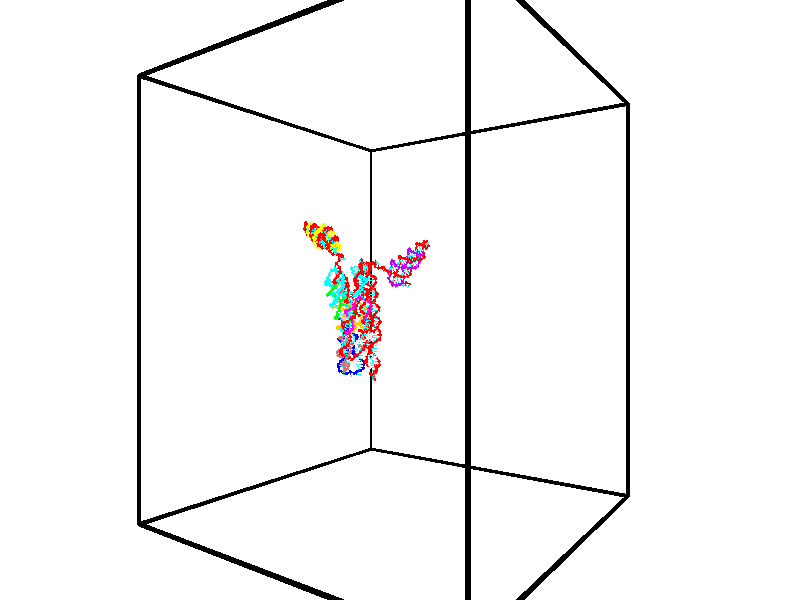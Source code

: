 // switches for output
#declare DRAW_BASES = 1; // possible values are 0, 1; only relevant for DNA ribbons
#declare DRAW_BASES_TYPE = 3; // possible values are 1, 2, 3; only relevant for DNA ribbons
#declare DRAW_FOG = 0; // set to 1 to enable fog

#include "colors.inc"

#include "transforms.inc"
background { rgb <1, 1, 1>}

#default {
   normal{
       ripples 0.25
       frequency 0.20
       turbulence 0.2
       lambda 5
   }
	finish {
		phong 0.1
		phong_size 40.
	}
}

// original window dimensions: 1024x640


// camera settings

camera {
	sky <-0, 1, 0>
	up <-0, 1, 0>
	right 1.6 * <0.581683, 0, 0.813415>
	location <-54.4937, 30, 90.4225>
	look_at <30, 30, 30>
	direction <84.4937, 0, -60.4225>
	angle 67.0682
}


# declare cpy_camera_pos = <-54.4937, 30, 90.4225>;
# if (DRAW_FOG = 1)
fog {
	fog_type 2
	up vnormalize(cpy_camera_pos)
	color rgbt<1,1,1,0.3>
	distance 1e-5
	fog_alt 3e-3
	fog_offset 48
}
# end


// LIGHTS

# declare lum = 6;
global_settings {
	ambient_light rgb lum * <0.05, 0.05, 0.05>
	max_trace_level 15
}# declare cpy_direct_light_amount = 0.25;
light_source
{	1000 * <0.231732, -1, 1.3951>,
	rgb lum * cpy_direct_light_amount
	parallel
}

light_source
{	1000 * <-0.231732, 1, -1.3951>,
	rgb lum * cpy_direct_light_amount
	parallel
}

// strand 0

// nucleotide -1

// particle -1
sphere {
	<43.276508, 32.625511, 22.872013> 0.250000
	pigment { color rgbt <1,0,0,0> }
	no_shadow
}
cylinder {
	<42.986145, 32.353489, 22.830864>,  <42.811928, 32.190277, 22.806175>, 0.100000
	pigment { color rgbt <1,0,0,0> }
	no_shadow
}
cylinder {
	<42.986145, 32.353489, 22.830864>,  <43.276508, 32.625511, 22.872013>, 0.100000
	pigment { color rgbt <1,0,0,0> }
	no_shadow
}

// particle -1
sphere {
	<42.986145, 32.353489, 22.830864> 0.100000
	pigment { color rgbt <1,0,0,0> }
	no_shadow
}
sphere {
	0, 1
	scale<0.080000,0.200000,0.300000>
	matrix <-0.577298, 0.683740, -0.446348,
		0.373879, -0.264620, -0.888927,
		-0.725908, -0.680056, -0.102871,
		42.768372, 32.149471, 22.800003>
	pigment { color rgbt <0,1,1,0> }
	no_shadow
}
cylinder {
	<42.777584, 32.849209, 22.311460>,  <43.276508, 32.625511, 22.872013>, 0.130000
	pigment { color rgbt <1,0,0,0> }
	no_shadow
}

// nucleotide -1

// particle -1
sphere {
	<42.777584, 32.849209, 22.311460> 0.250000
	pigment { color rgbt <1,0,0,0> }
	no_shadow
}
cylinder {
	<42.570133, 32.533909, 22.443943>,  <42.445663, 32.344730, 22.523432>, 0.100000
	pigment { color rgbt <1,0,0,0> }
	no_shadow
}
cylinder {
	<42.570133, 32.533909, 22.443943>,  <42.777584, 32.849209, 22.311460>, 0.100000
	pigment { color rgbt <1,0,0,0> }
	no_shadow
}

// particle -1
sphere {
	<42.570133, 32.533909, 22.443943> 0.100000
	pigment { color rgbt <1,0,0,0> }
	no_shadow
}
sphere {
	0, 1
	scale<0.080000,0.200000,0.300000>
	matrix <-0.838346, 0.392729, -0.378073,
		0.167940, -0.473744, -0.864501,
		-0.518625, -0.788245, 0.331207,
		42.414547, 32.297436, 22.543304>
	pigment { color rgbt <0,1,1,0> }
	no_shadow
}
cylinder {
	<42.367531, 32.540421, 21.695122>,  <42.777584, 32.849209, 22.311460>, 0.130000
	pigment { color rgbt <1,0,0,0> }
	no_shadow
}

// nucleotide -1

// particle -1
sphere {
	<42.367531, 32.540421, 21.695122> 0.250000
	pigment { color rgbt <1,0,0,0> }
	no_shadow
}
cylinder {
	<42.197598, 32.436306, 22.041939>,  <42.095638, 32.373837, 22.250029>, 0.100000
	pigment { color rgbt <1,0,0,0> }
	no_shadow
}
cylinder {
	<42.197598, 32.436306, 22.041939>,  <42.367531, 32.540421, 21.695122>, 0.100000
	pigment { color rgbt <1,0,0,0> }
	no_shadow
}

// particle -1
sphere {
	<42.197598, 32.436306, 22.041939> 0.100000
	pigment { color rgbt <1,0,0,0> }
	no_shadow
}
sphere {
	0, 1
	scale<0.080000,0.200000,0.300000>
	matrix <-0.817410, 0.521903, -0.243840,
		-0.389045, -0.812323, -0.434484,
		-0.424835, -0.260287, 0.867044,
		42.070148, 32.358219, 22.302052>
	pigment { color rgbt <0,1,1,0> }
	no_shadow
}
cylinder {
	<41.580284, 32.496281, 21.536613>,  <42.367531, 32.540421, 21.695122>, 0.130000
	pigment { color rgbt <1,0,0,0> }
	no_shadow
}

// nucleotide -1

// particle -1
sphere {
	<41.580284, 32.496281, 21.536613> 0.250000
	pigment { color rgbt <1,0,0,0> }
	no_shadow
}
cylinder {
	<41.606617, 32.483311, 21.935535>,  <41.622417, 32.475529, 22.174889>, 0.100000
	pigment { color rgbt <1,0,0,0> }
	no_shadow
}
cylinder {
	<41.606617, 32.483311, 21.935535>,  <41.580284, 32.496281, 21.536613>, 0.100000
	pigment { color rgbt <1,0,0,0> }
	no_shadow
}

// particle -1
sphere {
	<41.606617, 32.483311, 21.935535> 0.100000
	pigment { color rgbt <1,0,0,0> }
	no_shadow
}
sphere {
	0, 1
	scale<0.080000,0.200000,0.300000>
	matrix <-0.899780, 0.430128, 0.073384,
		-0.431348, -0.902185, -0.000859,
		0.065836, -0.032427, 0.997303,
		41.626369, 32.473583, 22.234726>
	pigment { color rgbt <0,1,1,0> }
	no_shadow
}
cylinder {
	<40.811802, 32.375351, 21.431465>,  <41.580284, 32.496281, 21.536613>, 0.130000
	pigment { color rgbt <1,0,0,0> }
	no_shadow
}

// nucleotide -1

// particle -1
sphere {
	<40.811802, 32.375351, 21.431465> 0.250000
	pigment { color rgbt <1,0,0,0> }
	no_shadow
}
cylinder {
	<40.480343, 32.189064, 21.555687>,  <40.281467, 32.077293, 21.630220>, 0.100000
	pigment { color rgbt <1,0,0,0> }
	no_shadow
}
cylinder {
	<40.480343, 32.189064, 21.555687>,  <40.811802, 32.375351, 21.431465>, 0.100000
	pigment { color rgbt <1,0,0,0> }
	no_shadow
}

// particle -1
sphere {
	<40.480343, 32.189064, 21.555687> 0.100000
	pigment { color rgbt <1,0,0,0> }
	no_shadow
}
sphere {
	0, 1
	scale<0.080000,0.200000,0.300000>
	matrix <-0.300622, 0.838256, 0.454922,
		-0.472188, 0.283613, -0.834627,
		-0.828652, -0.465716, 0.310554,
		40.231747, 32.049351, 21.648853>
	pigment { color rgbt <0,1,1,0> }
	no_shadow
}
cylinder {
	<40.303356, 32.411369, 20.756317>,  <40.811802, 32.375351, 21.431465>, 0.130000
	pigment { color rgbt <1,0,0,0> }
	no_shadow
}

// nucleotide -1

// particle -1
sphere {
	<40.303356, 32.411369, 20.756317> 0.250000
	pigment { color rgbt <1,0,0,0> }
	no_shadow
}
cylinder {
	<39.972691, 32.636162, 20.767727>,  <39.774292, 32.771038, 20.774572>, 0.100000
	pigment { color rgbt <1,0,0,0> }
	no_shadow
}
cylinder {
	<39.972691, 32.636162, 20.767727>,  <40.303356, 32.411369, 20.756317>, 0.100000
	pigment { color rgbt <1,0,0,0> }
	no_shadow
}

// particle -1
sphere {
	<39.972691, 32.636162, 20.767727> 0.100000
	pigment { color rgbt <1,0,0,0> }
	no_shadow
}
sphere {
	0, 1
	scale<0.080000,0.200000,0.300000>
	matrix <0.300895, 0.398637, 0.866343,
		0.475496, 0.724754, -0.498634,
		-0.826660, 0.561979, 0.028525,
		39.724693, 32.804756, 20.776285>
	pigment { color rgbt <0,1,1,0> }
	no_shadow
}
cylinder {
	<40.510574, 33.118301, 20.874388>,  <40.303356, 32.411369, 20.756317>, 0.130000
	pigment { color rgbt <1,0,0,0> }
	no_shadow
}

// nucleotide -1

// particle -1
sphere {
	<40.510574, 33.118301, 20.874388> 0.250000
	pigment { color rgbt <1,0,0,0> }
	no_shadow
}
cylinder {
	<40.133499, 33.115864, 21.007832>,  <39.907253, 33.114403, 21.087898>, 0.100000
	pigment { color rgbt <1,0,0,0> }
	no_shadow
}
cylinder {
	<40.133499, 33.115864, 21.007832>,  <40.510574, 33.118301, 20.874388>, 0.100000
	pigment { color rgbt <1,0,0,0> }
	no_shadow
}

// particle -1
sphere {
	<40.133499, 33.115864, 21.007832> 0.100000
	pigment { color rgbt <1,0,0,0> }
	no_shadow
}
sphere {
	0, 1
	scale<0.080000,0.200000,0.300000>
	matrix <0.271757, 0.566107, 0.778248,
		-0.193598, 0.824309, -0.532010,
		-0.942692, -0.006090, 0.333609,
		39.850693, 33.114037, 21.107914>
	pigment { color rgbt <0,1,1,0> }
	no_shadow
}
cylinder {
	<40.421108, 33.742588, 21.138706>,  <40.510574, 33.118301, 20.874388>, 0.130000
	pigment { color rgbt <1,0,0,0> }
	no_shadow
}

// nucleotide -1

// particle -1
sphere {
	<40.421108, 33.742588, 21.138706> 0.250000
	pigment { color rgbt <1,0,0,0> }
	no_shadow
}
cylinder {
	<40.138199, 33.507839, 21.296360>,  <39.968452, 33.366989, 21.390953>, 0.100000
	pigment { color rgbt <1,0,0,0> }
	no_shadow
}
cylinder {
	<40.138199, 33.507839, 21.296360>,  <40.421108, 33.742588, 21.138706>, 0.100000
	pigment { color rgbt <1,0,0,0> }
	no_shadow
}

// particle -1
sphere {
	<40.138199, 33.507839, 21.296360> 0.100000
	pigment { color rgbt <1,0,0,0> }
	no_shadow
}
sphere {
	0, 1
	scale<0.080000,0.200000,0.300000>
	matrix <0.290456, 0.267052, 0.918868,
		-0.644515, 0.764370, -0.018418,
		-0.707274, -0.586875, 0.394134,
		39.926018, 33.331776, 21.414600>
	pigment { color rgbt <0,1,1,0> }
	no_shadow
}
cylinder {
	<40.047756, 34.201614, 21.631689>,  <40.421108, 33.742588, 21.138706>, 0.130000
	pigment { color rgbt <1,0,0,0> }
	no_shadow
}

// nucleotide -1

// particle -1
sphere {
	<40.047756, 34.201614, 21.631689> 0.250000
	pigment { color rgbt <1,0,0,0> }
	no_shadow
}
cylinder {
	<40.009655, 33.823257, 21.755764>,  <39.986794, 33.596245, 21.830210>, 0.100000
	pigment { color rgbt <1,0,0,0> }
	no_shadow
}
cylinder {
	<40.009655, 33.823257, 21.755764>,  <40.047756, 34.201614, 21.631689>, 0.100000
	pigment { color rgbt <1,0,0,0> }
	no_shadow
}

// particle -1
sphere {
	<40.009655, 33.823257, 21.755764> 0.100000
	pigment { color rgbt <1,0,0,0> }
	no_shadow
}
sphere {
	0, 1
	scale<0.080000,0.200000,0.300000>
	matrix <0.192883, 0.288161, 0.937955,
		-0.976588, 0.149173, 0.154998,
		-0.095253, -0.945892, 0.310188,
		39.981079, 33.539490, 21.848820>
	pigment { color rgbt <0,1,1,0> }
	no_shadow
}
cylinder {
	<39.646053, 34.293213, 22.122810>,  <40.047756, 34.201614, 21.631689>, 0.130000
	pigment { color rgbt <1,0,0,0> }
	no_shadow
}

// nucleotide -1

// particle -1
sphere {
	<39.646053, 34.293213, 22.122810> 0.250000
	pigment { color rgbt <1,0,0,0> }
	no_shadow
}
cylinder {
	<39.777187, 33.922878, 22.198017>,  <39.855869, 33.700676, 22.243141>, 0.100000
	pigment { color rgbt <1,0,0,0> }
	no_shadow
}
cylinder {
	<39.777187, 33.922878, 22.198017>,  <39.646053, 34.293213, 22.122810>, 0.100000
	pigment { color rgbt <1,0,0,0> }
	no_shadow
}

// particle -1
sphere {
	<39.777187, 33.922878, 22.198017> 0.100000
	pigment { color rgbt <1,0,0,0> }
	no_shadow
}
sphere {
	0, 1
	scale<0.080000,0.200000,0.300000>
	matrix <-0.016933, 0.193225, 0.981008,
		-0.944582, -0.324795, 0.047670,
		0.327837, -0.925836, 0.188016,
		39.875538, 33.645126, 22.254421>
	pigment { color rgbt <0,1,1,0> }
	no_shadow
}
cylinder {
	<39.118031, 34.038876, 22.498413>,  <39.646053, 34.293213, 22.122810>, 0.130000
	pigment { color rgbt <1,0,0,0> }
	no_shadow
}

// nucleotide -1

// particle -1
sphere {
	<39.118031, 34.038876, 22.498413> 0.250000
	pigment { color rgbt <1,0,0,0> }
	no_shadow
}
cylinder {
	<39.450813, 33.840908, 22.598740>,  <39.650482, 33.722126, 22.658936>, 0.100000
	pigment { color rgbt <1,0,0,0> }
	no_shadow
}
cylinder {
	<39.450813, 33.840908, 22.598740>,  <39.118031, 34.038876, 22.498413>, 0.100000
	pigment { color rgbt <1,0,0,0> }
	no_shadow
}

// particle -1
sphere {
	<39.450813, 33.840908, 22.598740> 0.100000
	pigment { color rgbt <1,0,0,0> }
	no_shadow
}
sphere {
	0, 1
	scale<0.080000,0.200000,0.300000>
	matrix <-0.179478, 0.187695, 0.965690,
		-0.525016, -0.848425, 0.067327,
		0.831953, -0.494920, 0.250817,
		39.700397, 33.692432, 22.673985>
	pigment { color rgbt <0,1,1,0> }
	no_shadow
}
cylinder {
	<38.988613, 33.894817, 23.133739>,  <39.118031, 34.038876, 22.498413>, 0.130000
	pigment { color rgbt <1,0,0,0> }
	no_shadow
}

// nucleotide -1

// particle -1
sphere {
	<38.988613, 33.894817, 23.133739> 0.250000
	pigment { color rgbt <1,0,0,0> }
	no_shadow
}
cylinder {
	<39.382172, 33.826839, 23.111607>,  <39.618309, 33.786053, 23.098326>, 0.100000
	pigment { color rgbt <1,0,0,0> }
	no_shadow
}
cylinder {
	<39.382172, 33.826839, 23.111607>,  <38.988613, 33.894817, 23.133739>, 0.100000
	pigment { color rgbt <1,0,0,0> }
	no_shadow
}

// particle -1
sphere {
	<39.382172, 33.826839, 23.111607> 0.100000
	pigment { color rgbt <1,0,0,0> }
	no_shadow
}
sphere {
	0, 1
	scale<0.080000,0.200000,0.300000>
	matrix <0.101635, 0.277342, 0.955380,
		-0.147019, -0.945621, 0.290149,
		0.983898, -0.169948, -0.055334,
		39.677341, 33.775856, 23.095007>
	pigment { color rgbt <0,1,1,0> }
	no_shadow
}
cylinder {
	<39.127468, 33.687038, 23.752743>,  <38.988613, 33.894817, 23.133739>, 0.130000
	pigment { color rgbt <1,0,0,0> }
	no_shadow
}

// nucleotide -1

// particle -1
sphere {
	<39.127468, 33.687038, 23.752743> 0.250000
	pigment { color rgbt <1,0,0,0> }
	no_shadow
}
cylinder {
	<39.470352, 33.816288, 23.592350>,  <39.676083, 33.893837, 23.496115>, 0.100000
	pigment { color rgbt <1,0,0,0> }
	no_shadow
}
cylinder {
	<39.470352, 33.816288, 23.592350>,  <39.127468, 33.687038, 23.752743>, 0.100000
	pigment { color rgbt <1,0,0,0> }
	no_shadow
}

// particle -1
sphere {
	<39.470352, 33.816288, 23.592350> 0.100000
	pigment { color rgbt <1,0,0,0> }
	no_shadow
}
sphere {
	0, 1
	scale<0.080000,0.200000,0.300000>
	matrix <0.269710, 0.381613, 0.884097,
		0.438696, -0.866003, 0.239971,
		0.857207, 0.323127, -0.400982,
		39.727516, 33.913227, 23.472055>
	pigment { color rgbt <0,1,1,0> }
	no_shadow
}
cylinder {
	<39.520344, 33.689220, 24.268179>,  <39.127468, 33.687038, 23.752743>, 0.130000
	pigment { color rgbt <1,0,0,0> }
	no_shadow
}

// nucleotide -1

// particle -1
sphere {
	<39.520344, 33.689220, 24.268179> 0.250000
	pigment { color rgbt <1,0,0,0> }
	no_shadow
}
cylinder {
	<39.721241, 33.930443, 24.020283>,  <39.841778, 34.075176, 23.871546>, 0.100000
	pigment { color rgbt <1,0,0,0> }
	no_shadow
}
cylinder {
	<39.721241, 33.930443, 24.020283>,  <39.520344, 33.689220, 24.268179>, 0.100000
	pigment { color rgbt <1,0,0,0> }
	no_shadow
}

// particle -1
sphere {
	<39.721241, 33.930443, 24.020283> 0.100000
	pigment { color rgbt <1,0,0,0> }
	no_shadow
}
sphere {
	0, 1
	scale<0.080000,0.200000,0.300000>
	matrix <0.205358, 0.613006, 0.762923,
		0.839988, -0.510442, 0.184036,
		0.502243, 0.603053, -0.619741,
		39.871914, 34.111359, 23.834360>
	pigment { color rgbt <0,1,1,0> }
	no_shadow
}
cylinder {
	<40.076595, 33.777615, 24.663593>,  <39.520344, 33.689220, 24.268179>, 0.130000
	pigment { color rgbt <1,0,0,0> }
	no_shadow
}

// nucleotide -1

// particle -1
sphere {
	<40.076595, 33.777615, 24.663593> 0.250000
	pigment { color rgbt <1,0,0,0> }
	no_shadow
}
cylinder {
	<40.067612, 34.077179, 24.398678>,  <40.062222, 34.256916, 24.239729>, 0.100000
	pigment { color rgbt <1,0,0,0> }
	no_shadow
}
cylinder {
	<40.067612, 34.077179, 24.398678>,  <40.076595, 33.777615, 24.663593>, 0.100000
	pigment { color rgbt <1,0,0,0> }
	no_shadow
}

// particle -1
sphere {
	<40.067612, 34.077179, 24.398678> 0.100000
	pigment { color rgbt <1,0,0,0> }
	no_shadow
}
sphere {
	0, 1
	scale<0.080000,0.200000,0.300000>
	matrix <0.217048, 0.650310, 0.728003,
		0.975902, -0.127399, -0.177155,
		-0.022459, 0.748911, -0.662290,
		40.060875, 34.301853, 24.199991>
	pigment { color rgbt <0,1,1,0> }
	no_shadow
}
cylinder {
	<40.725075, 34.094410, 24.816198>,  <40.076595, 33.777615, 24.663593>, 0.130000
	pigment { color rgbt <1,0,0,0> }
	no_shadow
}

// nucleotide -1

// particle -1
sphere {
	<40.725075, 34.094410, 24.816198> 0.250000
	pigment { color rgbt <1,0,0,0> }
	no_shadow
}
cylinder {
	<40.489838, 34.357552, 24.627998>,  <40.348694, 34.515438, 24.515078>, 0.100000
	pigment { color rgbt <1,0,0,0> }
	no_shadow
}
cylinder {
	<40.489838, 34.357552, 24.627998>,  <40.725075, 34.094410, 24.816198>, 0.100000
	pigment { color rgbt <1,0,0,0> }
	no_shadow
}

// particle -1
sphere {
	<40.489838, 34.357552, 24.627998> 0.100000
	pigment { color rgbt <1,0,0,0> }
	no_shadow
}
sphere {
	0, 1
	scale<0.080000,0.200000,0.300000>
	matrix <0.279427, 0.711171, 0.645102,
		0.758991, 0.247910, -0.602058,
		-0.588094, 0.657858, -0.470499,
		40.313408, 34.554909, 24.486849>
	pigment { color rgbt <0,1,1,0> }
	no_shadow
}
cylinder {
	<41.159977, 34.672859, 24.614489>,  <40.725075, 34.094410, 24.816198>, 0.130000
	pigment { color rgbt <1,0,0,0> }
	no_shadow
}

// nucleotide -1

// particle -1
sphere {
	<41.159977, 34.672859, 24.614489> 0.250000
	pigment { color rgbt <1,0,0,0> }
	no_shadow
}
cylinder {
	<40.784389, 34.805336, 24.651684>,  <40.559036, 34.884823, 24.674002>, 0.100000
	pigment { color rgbt <1,0,0,0> }
	no_shadow
}
cylinder {
	<40.784389, 34.805336, 24.651684>,  <41.159977, 34.672859, 24.614489>, 0.100000
	pigment { color rgbt <1,0,0,0> }
	no_shadow
}

// particle -1
sphere {
	<40.784389, 34.805336, 24.651684> 0.100000
	pigment { color rgbt <1,0,0,0> }
	no_shadow
}
sphere {
	0, 1
	scale<0.080000,0.200000,0.300000>
	matrix <0.294671, 0.634914, 0.714180,
		0.177488, 0.697996, -0.693758,
		-0.938971, 0.331188, 0.092989,
		40.502697, 34.904694, 24.679581>
	pigment { color rgbt <0,1,1,0> }
	no_shadow
}
cylinder {
	<41.265156, 35.344872, 24.700930>,  <41.159977, 34.672859, 24.614489>, 0.130000
	pigment { color rgbt <1,0,0,0> }
	no_shadow
}

// nucleotide -1

// particle -1
sphere {
	<41.265156, 35.344872, 24.700930> 0.250000
	pigment { color rgbt <1,0,0,0> }
	no_shadow
}
cylinder {
	<40.885262, 35.280060, 24.808067>,  <40.657326, 35.241173, 24.872351>, 0.100000
	pigment { color rgbt <1,0,0,0> }
	no_shadow
}
cylinder {
	<40.885262, 35.280060, 24.808067>,  <41.265156, 35.344872, 24.700930>, 0.100000
	pigment { color rgbt <1,0,0,0> }
	no_shadow
}

// particle -1
sphere {
	<40.885262, 35.280060, 24.808067> 0.100000
	pigment { color rgbt <1,0,0,0> }
	no_shadow
}
sphere {
	0, 1
	scale<0.080000,0.200000,0.300000>
	matrix <0.088402, 0.681973, 0.726015,
		-0.300299, 0.713203, -0.633373,
		-0.949740, -0.162030, 0.267844,
		40.600338, 35.231449, 24.888420>
	pigment { color rgbt <0,1,1,0> }
	no_shadow
}
cylinder {
	<41.004776, 35.936424, 24.652489>,  <41.265156, 35.344872, 24.700930>, 0.130000
	pigment { color rgbt <1,0,0,0> }
	no_shadow
}

// nucleotide -1

// particle -1
sphere {
	<41.004776, 35.936424, 24.652489> 0.250000
	pigment { color rgbt <1,0,0,0> }
	no_shadow
}
cylinder {
	<40.719597, 35.761303, 24.871593>,  <40.548489, 35.656231, 25.003056>, 0.100000
	pigment { color rgbt <1,0,0,0> }
	no_shadow
}
cylinder {
	<40.719597, 35.761303, 24.871593>,  <41.004776, 35.936424, 24.652489>, 0.100000
	pigment { color rgbt <1,0,0,0> }
	no_shadow
}

// particle -1
sphere {
	<40.719597, 35.761303, 24.871593> 0.100000
	pigment { color rgbt <1,0,0,0> }
	no_shadow
}
sphere {
	0, 1
	scale<0.080000,0.200000,0.300000>
	matrix <0.034043, 0.758622, 0.650641,
		-0.700395, 0.482518, -0.525950,
		-0.712943, -0.437801, 0.547761,
		40.505714, 35.629963, 25.035921>
	pigment { color rgbt <0,1,1,0> }
	no_shadow
}
cylinder {
	<40.508644, 36.418182, 24.782326>,  <41.004776, 35.936424, 24.652489>, 0.130000
	pigment { color rgbt <1,0,0,0> }
	no_shadow
}

// nucleotide -1

// particle -1
sphere {
	<40.508644, 36.418182, 24.782326> 0.250000
	pigment { color rgbt <1,0,0,0> }
	no_shadow
}
cylinder {
	<40.473881, 36.149670, 25.076763>,  <40.453022, 35.988564, 25.253426>, 0.100000
	pigment { color rgbt <1,0,0,0> }
	no_shadow
}
cylinder {
	<40.473881, 36.149670, 25.076763>,  <40.508644, 36.418182, 24.782326>, 0.100000
	pigment { color rgbt <1,0,0,0> }
	no_shadow
}

// particle -1
sphere {
	<40.473881, 36.149670, 25.076763> 0.100000
	pigment { color rgbt <1,0,0,0> }
	no_shadow
}
sphere {
	0, 1
	scale<0.080000,0.200000,0.300000>
	matrix <0.003587, 0.738673, 0.674055,
		-0.996210, 0.061219, -0.061787,
		-0.086905, -0.671279, 0.736093,
		40.447807, 35.948284, 25.297590>
	pigment { color rgbt <0,1,1,0> }
	no_shadow
}
cylinder {
	<40.063507, 36.659473, 25.150377>,  <40.508644, 36.418182, 24.782326>, 0.130000
	pigment { color rgbt <1,0,0,0> }
	no_shadow
}

// nucleotide -1

// particle -1
sphere {
	<40.063507, 36.659473, 25.150377> 0.250000
	pigment { color rgbt <1,0,0,0> }
	no_shadow
}
cylinder {
	<40.209831, 36.388889, 25.406059>,  <40.297626, 36.226540, 25.559467>, 0.100000
	pigment { color rgbt <1,0,0,0> }
	no_shadow
}
cylinder {
	<40.209831, 36.388889, 25.406059>,  <40.063507, 36.659473, 25.150377>, 0.100000
	pigment { color rgbt <1,0,0,0> }
	no_shadow
}

// particle -1
sphere {
	<40.209831, 36.388889, 25.406059> 0.100000
	pigment { color rgbt <1,0,0,0> }
	no_shadow
}
sphere {
	0, 1
	scale<0.080000,0.200000,0.300000>
	matrix <-0.040001, 0.674745, 0.736966,
		-0.929829, -0.295160, 0.219770,
		0.365812, -0.676461, 0.639204,
		40.319576, 36.185951, 25.597820>
	pigment { color rgbt <0,1,1,0> }
	no_shadow
}
cylinder {
	<39.644459, 36.647369, 25.733185>,  <40.063507, 36.659473, 25.150377>, 0.130000
	pigment { color rgbt <1,0,0,0> }
	no_shadow
}

// nucleotide -1

// particle -1
sphere {
	<39.644459, 36.647369, 25.733185> 0.250000
	pigment { color rgbt <1,0,0,0> }
	no_shadow
}
cylinder {
	<39.990623, 36.505711, 25.874969>,  <40.198322, 36.420715, 25.960039>, 0.100000
	pigment { color rgbt <1,0,0,0> }
	no_shadow
}
cylinder {
	<39.990623, 36.505711, 25.874969>,  <39.644459, 36.647369, 25.733185>, 0.100000
	pigment { color rgbt <1,0,0,0> }
	no_shadow
}

// particle -1
sphere {
	<39.990623, 36.505711, 25.874969> 0.100000
	pigment { color rgbt <1,0,0,0> }
	no_shadow
}
sphere {
	0, 1
	scale<0.080000,0.200000,0.300000>
	matrix <-0.031969, 0.666950, 0.744417,
		-0.500043, -0.655558, 0.565864,
		0.865411, -0.354150, 0.354461,
		40.250248, 36.399467, 25.981308>
	pigment { color rgbt <0,1,1,0> }
	no_shadow
}
cylinder {
	<39.469997, 36.545322, 26.412457>,  <39.644459, 36.647369, 25.733185>, 0.130000
	pigment { color rgbt <1,0,0,0> }
	no_shadow
}

// nucleotide -1

// particle -1
sphere {
	<39.469997, 36.545322, 26.412457> 0.250000
	pigment { color rgbt <1,0,0,0> }
	no_shadow
}
cylinder {
	<39.867813, 36.572258, 26.380566>,  <40.106503, 36.588421, 26.361431>, 0.100000
	pigment { color rgbt <1,0,0,0> }
	no_shadow
}
cylinder {
	<39.867813, 36.572258, 26.380566>,  <39.469997, 36.545322, 26.412457>, 0.100000
	pigment { color rgbt <1,0,0,0> }
	no_shadow
}

// particle -1
sphere {
	<39.867813, 36.572258, 26.380566> 0.100000
	pigment { color rgbt <1,0,0,0> }
	no_shadow
}
sphere {
	0, 1
	scale<0.080000,0.200000,0.300000>
	matrix <0.031860, 0.531567, 0.846417,
		0.099380, -0.844335, 0.526518,
		0.994539, 0.067342, -0.079728,
		40.166176, 36.592461, 26.356647>
	pigment { color rgbt <0,1,1,0> }
	no_shadow
}
cylinder {
	<39.786789, 36.281197, 27.103786>,  <39.469997, 36.545322, 26.412457>, 0.130000
	pigment { color rgbt <1,0,0,0> }
	no_shadow
}

// nucleotide -1

// particle -1
sphere {
	<39.786789, 36.281197, 27.103786> 0.250000
	pigment { color rgbt <1,0,0,0> }
	no_shadow
}
cylinder {
	<40.054283, 36.510609, 26.914532>,  <40.214779, 36.648258, 26.800980>, 0.100000
	pigment { color rgbt <1,0,0,0> }
	no_shadow
}
cylinder {
	<40.054283, 36.510609, 26.914532>,  <39.786789, 36.281197, 27.103786>, 0.100000
	pigment { color rgbt <1,0,0,0> }
	no_shadow
}

// particle -1
sphere {
	<40.054283, 36.510609, 26.914532> 0.100000
	pigment { color rgbt <1,0,0,0> }
	no_shadow
}
sphere {
	0, 1
	scale<0.080000,0.200000,0.300000>
	matrix <0.190569, 0.482882, 0.854698,
		0.718665, -0.661730, 0.213621,
		0.668733, 0.573532, -0.473136,
		40.254902, 36.682667, 26.772591>
	pigment { color rgbt <0,1,1,0> }
	no_shadow
}
cylinder {
	<40.276722, 36.335934, 27.575937>,  <39.786789, 36.281197, 27.103786>, 0.130000
	pigment { color rgbt <1,0,0,0> }
	no_shadow
}

// nucleotide -1

// particle -1
sphere {
	<40.276722, 36.335934, 27.575937> 0.250000
	pigment { color rgbt <1,0,0,0> }
	no_shadow
}
cylinder {
	<40.354763, 36.624424, 27.310074>,  <40.401588, 36.797520, 27.150557>, 0.100000
	pigment { color rgbt <1,0,0,0> }
	no_shadow
}
cylinder {
	<40.354763, 36.624424, 27.310074>,  <40.276722, 36.335934, 27.575937>, 0.100000
	pigment { color rgbt <1,0,0,0> }
	no_shadow
}

// particle -1
sphere {
	<40.354763, 36.624424, 27.310074> 0.100000
	pigment { color rgbt <1,0,0,0> }
	no_shadow
}
sphere {
	0, 1
	scale<0.080000,0.200000,0.300000>
	matrix <0.269947, 0.612017, 0.743346,
		0.942903, -0.324448, -0.075289,
		0.195099, 0.721227, -0.664656,
		40.413292, 36.840794, 27.110678>
	pigment { color rgbt <0,1,1,0> }
	no_shadow
}
cylinder {
	<40.891888, 36.741386, 27.854603>,  <40.276722, 36.335934, 27.575937>, 0.130000
	pigment { color rgbt <1,0,0,0> }
	no_shadow
}

// nucleotide -1

// particle -1
sphere {
	<40.891888, 36.741386, 27.854603> 0.250000
	pigment { color rgbt <1,0,0,0> }
	no_shadow
}
cylinder {
	<40.697117, 36.957958, 27.580448>,  <40.580254, 37.087902, 27.415955>, 0.100000
	pigment { color rgbt <1,0,0,0> }
	no_shadow
}
cylinder {
	<40.697117, 36.957958, 27.580448>,  <40.891888, 36.741386, 27.854603>, 0.100000
	pigment { color rgbt <1,0,0,0> }
	no_shadow
}

// particle -1
sphere {
	<40.697117, 36.957958, 27.580448> 0.100000
	pigment { color rgbt <1,0,0,0> }
	no_shadow
}
sphere {
	0, 1
	scale<0.080000,0.200000,0.300000>
	matrix <0.120106, 0.818748, 0.561450,
		0.865147, 0.191065, -0.463698,
		-0.486925, 0.541429, -0.685389,
		40.551041, 37.120388, 27.374832>
	pigment { color rgbt <0,1,1,0> }
	no_shadow
}
cylinder {
	<41.345623, 37.326050, 27.422544>,  <40.891888, 36.741386, 27.854603>, 0.130000
	pigment { color rgbt <1,0,0,0> }
	no_shadow
}

// nucleotide -1

// particle -1
sphere {
	<41.345623, 37.326050, 27.422544> 0.250000
	pigment { color rgbt <1,0,0,0> }
	no_shadow
}
cylinder {
	<40.955807, 37.392944, 27.482281>,  <40.721916, 37.433083, 27.518124>, 0.100000
	pigment { color rgbt <1,0,0,0> }
	no_shadow
}
cylinder {
	<40.955807, 37.392944, 27.482281>,  <41.345623, 37.326050, 27.422544>, 0.100000
	pigment { color rgbt <1,0,0,0> }
	no_shadow
}

// particle -1
sphere {
	<40.955807, 37.392944, 27.482281> 0.100000
	pigment { color rgbt <1,0,0,0> }
	no_shadow
}
sphere {
	0, 1
	scale<0.080000,0.200000,0.300000>
	matrix <0.219561, 0.846812, 0.484461,
		-0.045444, 0.504916, -0.861971,
		-0.974540, 0.167239, 0.149343,
		40.663445, 37.443115, 27.527084>
	pigment { color rgbt <0,1,1,0> }
	no_shadow
}
cylinder {
	<41.283161, 38.110146, 27.291630>,  <41.345623, 37.326050, 27.422544>, 0.130000
	pigment { color rgbt <1,0,0,0> }
	no_shadow
}

// nucleotide -1

// particle -1
sphere {
	<41.283161, 38.110146, 27.291630> 0.250000
	pigment { color rgbt <1,0,0,0> }
	no_shadow
}
cylinder {
	<41.015724, 37.956947, 27.546597>,  <40.855263, 37.865028, 27.699575>, 0.100000
	pigment { color rgbt <1,0,0,0> }
	no_shadow
}
cylinder {
	<41.015724, 37.956947, 27.546597>,  <41.283161, 38.110146, 27.291630>, 0.100000
	pigment { color rgbt <1,0,0,0> }
	no_shadow
}

// particle -1
sphere {
	<41.015724, 37.956947, 27.546597> 0.100000
	pigment { color rgbt <1,0,0,0> }
	no_shadow
}
sphere {
	0, 1
	scale<0.080000,0.200000,0.300000>
	matrix <0.178904, 0.749146, 0.637788,
		-0.721790, 0.540455, -0.432352,
		-0.668591, -0.383000, 0.637415,
		40.815147, 37.842049, 27.737822>
	pigment { color rgbt <0,1,1,0> }
	no_shadow
}
cylinder {
	<40.997040, 38.790417, 27.671297>,  <41.283161, 38.110146, 27.291630>, 0.130000
	pigment { color rgbt <1,0,0,0> }
	no_shadow
}

// nucleotide -1

// particle -1
sphere {
	<40.997040, 38.790417, 27.671297> 0.250000
	pigment { color rgbt <1,0,0,0> }
	no_shadow
}
cylinder {
	<40.883636, 38.480415, 27.897213>,  <40.815594, 38.294415, 28.032763>, 0.100000
	pigment { color rgbt <1,0,0,0> }
	no_shadow
}
cylinder {
	<40.883636, 38.480415, 27.897213>,  <40.997040, 38.790417, 27.671297>, 0.100000
	pigment { color rgbt <1,0,0,0> }
	no_shadow
}

// particle -1
sphere {
	<40.883636, 38.480415, 27.897213> 0.100000
	pigment { color rgbt <1,0,0,0> }
	no_shadow
}
sphere {
	0, 1
	scale<0.080000,0.200000,0.300000>
	matrix <-0.161617, 0.619145, 0.768465,
		-0.945253, 0.126585, -0.300786,
		-0.283507, -0.775006, 0.564791,
		40.798584, 38.247913, 28.066650>
	pigment { color rgbt <0,1,1,0> }
	no_shadow
}
cylinder {
	<40.225769, 38.789169, 27.899616>,  <40.997040, 38.790417, 27.671297>, 0.130000
	pigment { color rgbt <1,0,0,0> }
	no_shadow
}

// nucleotide -1

// particle -1
sphere {
	<40.225769, 38.789169, 27.899616> 0.250000
	pigment { color rgbt <1,0,0,0> }
	no_shadow
}
cylinder {
	<40.478886, 38.619034, 28.158432>,  <40.630756, 38.516953, 28.313723>, 0.100000
	pigment { color rgbt <1,0,0,0> }
	no_shadow
}
cylinder {
	<40.478886, 38.619034, 28.158432>,  <40.225769, 38.789169, 27.899616>, 0.100000
	pigment { color rgbt <1,0,0,0> }
	no_shadow
}

// particle -1
sphere {
	<40.478886, 38.619034, 28.158432> 0.100000
	pigment { color rgbt <1,0,0,0> }
	no_shadow
}
sphere {
	0, 1
	scale<0.080000,0.200000,0.300000>
	matrix <-0.338321, 0.599767, 0.725133,
		-0.696501, -0.677766, 0.235627,
		0.632792, -0.425338, 0.647041,
		40.668724, 38.491432, 28.352545>
	pigment { color rgbt <0,1,1,0> }
	no_shadow
}
cylinder {
	<40.004951, 39.071682, 28.406853>,  <40.225769, 38.789169, 27.899616>, 0.130000
	pigment { color rgbt <1,0,0,0> }
	no_shadow
}

// nucleotide -1

// particle -1
sphere {
	<40.004951, 39.071682, 28.406853> 0.250000
	pigment { color rgbt <1,0,0,0> }
	no_shadow
}
cylinder {
	<40.349182, 38.932121, 28.555275>,  <40.555721, 38.848385, 28.644329>, 0.100000
	pigment { color rgbt <1,0,0,0> }
	no_shadow
}
cylinder {
	<40.349182, 38.932121, 28.555275>,  <40.004951, 39.071682, 28.406853>, 0.100000
	pigment { color rgbt <1,0,0,0> }
	no_shadow
}

// particle -1
sphere {
	<40.349182, 38.932121, 28.555275> 0.100000
	pigment { color rgbt <1,0,0,0> }
	no_shadow
}
sphere {
	0, 1
	scale<0.080000,0.200000,0.300000>
	matrix <-0.151954, 0.519470, 0.840869,
		-0.486130, -0.780013, 0.394026,
		0.860574, -0.348899, 0.371056,
		40.607353, 38.827454, 28.666592>
	pigment { color rgbt <0,1,1,0> }
	no_shadow
}
cylinder {
	<39.860367, 39.018898, 29.160378>,  <40.004951, 39.071682, 28.406853>, 0.130000
	pigment { color rgbt <1,0,0,0> }
	no_shadow
}

// nucleotide -1

// particle -1
sphere {
	<39.860367, 39.018898, 29.160378> 0.250000
	pigment { color rgbt <1,0,0,0> }
	no_shadow
}
cylinder {
	<40.251457, 39.016819, 29.076447>,  <40.486111, 39.015572, 29.026089>, 0.100000
	pigment { color rgbt <1,0,0,0> }
	no_shadow
}
cylinder {
	<40.251457, 39.016819, 29.076447>,  <39.860367, 39.018898, 29.160378>, 0.100000
	pigment { color rgbt <1,0,0,0> }
	no_shadow
}

// particle -1
sphere {
	<40.251457, 39.016819, 29.076447> 0.100000
	pigment { color rgbt <1,0,0,0> }
	no_shadow
}
sphere {
	0, 1
	scale<0.080000,0.200000,0.300000>
	matrix <0.152849, 0.702770, 0.694803,
		0.143846, -0.711398, 0.687911,
		0.977725, -0.005202, -0.209827,
		40.544773, 39.015259, 29.013498>
	pigment { color rgbt <0,1,1,0> }
	no_shadow
}
cylinder {
	<39.777645, 38.380295, 29.500193>,  <39.860367, 39.018898, 29.160378>, 0.130000
	pigment { color rgbt <1,0,0,0> }
	no_shadow
}

// nucleotide -1

// particle -1
sphere {
	<39.777645, 38.380295, 29.500193> 0.250000
	pigment { color rgbt <1,0,0,0> }
	no_shadow
}
cylinder {
	<39.446831, 38.591427, 29.577560>,  <39.248341, 38.718105, 29.623981>, 0.100000
	pigment { color rgbt <1,0,0,0> }
	no_shadow
}
cylinder {
	<39.446831, 38.591427, 29.577560>,  <39.777645, 38.380295, 29.500193>, 0.100000
	pigment { color rgbt <1,0,0,0> }
	no_shadow
}

// particle -1
sphere {
	<39.446831, 38.591427, 29.577560> 0.100000
	pigment { color rgbt <1,0,0,0> }
	no_shadow
}
sphere {
	0, 1
	scale<0.080000,0.200000,0.300000>
	matrix <-0.349059, -0.212479, -0.912694,
		-0.440648, -0.822344, 0.359970,
		-0.827035, 0.527828, 0.193418,
		39.198719, 38.749775, 29.635586>
	pigment { color rgbt <0,1,1,0> }
	no_shadow
}
cylinder {
	<39.185085, 37.989040, 29.407921>,  <39.777645, 38.380295, 29.500193>, 0.130000
	pigment { color rgbt <1,0,0,0> }
	no_shadow
}

// nucleotide -1

// particle -1
sphere {
	<39.185085, 37.989040, 29.407921> 0.250000
	pigment { color rgbt <1,0,0,0> }
	no_shadow
}
cylinder {
	<39.141026, 38.377464, 29.323158>,  <39.114590, 38.610519, 29.272301>, 0.100000
	pigment { color rgbt <1,0,0,0> }
	no_shadow
}
cylinder {
	<39.141026, 38.377464, 29.323158>,  <39.185085, 37.989040, 29.407921>, 0.100000
	pigment { color rgbt <1,0,0,0> }
	no_shadow
}

// particle -1
sphere {
	<39.141026, 38.377464, 29.323158> 0.100000
	pigment { color rgbt <1,0,0,0> }
	no_shadow
}
sphere {
	0, 1
	scale<0.080000,0.200000,0.300000>
	matrix <-0.291960, -0.235409, -0.927007,
		-0.950066, -0.040244, 0.309442,
		-0.110152, 0.971063, -0.211904,
		39.107979, 38.668785, 29.259586>
	pigment { color rgbt <0,1,1,0> }
	no_shadow
}
cylinder {
	<38.435410, 38.204758, 29.237757>,  <39.185085, 37.989040, 29.407921>, 0.130000
	pigment { color rgbt <1,0,0,0> }
	no_shadow
}

// nucleotide -1

// particle -1
sphere {
	<38.435410, 38.204758, 29.237757> 0.250000
	pigment { color rgbt <1,0,0,0> }
	no_shadow
}
cylinder {
	<38.718853, 38.420506, 29.055790>,  <38.888920, 38.549953, 28.946609>, 0.100000
	pigment { color rgbt <1,0,0,0> }
	no_shadow
}
cylinder {
	<38.718853, 38.420506, 29.055790>,  <38.435410, 38.204758, 29.237757>, 0.100000
	pigment { color rgbt <1,0,0,0> }
	no_shadow
}

// particle -1
sphere {
	<38.718853, 38.420506, 29.055790> 0.100000
	pigment { color rgbt <1,0,0,0> }
	no_shadow
}
sphere {
	0, 1
	scale<0.080000,0.200000,0.300000>
	matrix <-0.401379, -0.222121, -0.888570,
		-0.580318, 0.812243, 0.059096,
		0.708609, 0.539373, -0.454918,
		38.931435, 38.582317, 28.919315>
	pigment { color rgbt <0,1,1,0> }
	no_shadow
}
cylinder {
	<38.036446, 38.582813, 28.721792>,  <38.435410, 38.204758, 29.237757>, 0.130000
	pigment { color rgbt <1,0,0,0> }
	no_shadow
}

// nucleotide -1

// particle -1
sphere {
	<38.036446, 38.582813, 28.721792> 0.250000
	pigment { color rgbt <1,0,0,0> }
	no_shadow
}
cylinder {
	<38.416370, 38.487293, 28.640957>,  <38.644325, 38.429981, 28.592455>, 0.100000
	pigment { color rgbt <1,0,0,0> }
	no_shadow
}
cylinder {
	<38.416370, 38.487293, 28.640957>,  <38.036446, 38.582813, 28.721792>, 0.100000
	pigment { color rgbt <1,0,0,0> }
	no_shadow
}

// particle -1
sphere {
	<38.416370, 38.487293, 28.640957> 0.100000
	pigment { color rgbt <1,0,0,0> }
	no_shadow
}
sphere {
	0, 1
	scale<0.080000,0.200000,0.300000>
	matrix <-0.302740, -0.538891, -0.786095,
		0.078813, 0.807820, -0.584136,
		0.949809, -0.238796, -0.202088,
		38.701313, 38.415653, 28.580330>
	pigment { color rgbt <0,1,1,0> }
	no_shadow
}
cylinder {
	<38.233147, 38.774830, 28.011312>,  <38.036446, 38.582813, 28.721792>, 0.130000
	pigment { color rgbt <1,0,0,0> }
	no_shadow
}

// nucleotide -1

// particle -1
sphere {
	<38.233147, 38.774830, 28.011312> 0.250000
	pigment { color rgbt <1,0,0,0> }
	no_shadow
}
cylinder {
	<38.470600, 38.476273, 28.131641>,  <38.613071, 38.297138, 28.203838>, 0.100000
	pigment { color rgbt <1,0,0,0> }
	no_shadow
}
cylinder {
	<38.470600, 38.476273, 28.131641>,  <38.233147, 38.774830, 28.011312>, 0.100000
	pigment { color rgbt <1,0,0,0> }
	no_shadow
}

// particle -1
sphere {
	<38.470600, 38.476273, 28.131641> 0.100000
	pigment { color rgbt <1,0,0,0> }
	no_shadow
}
sphere {
	0, 1
	scale<0.080000,0.200000,0.300000>
	matrix <-0.238364, -0.520127, -0.820153,
		0.768623, 0.415166, -0.486679,
		0.593634, -0.746395, 0.300821,
		38.648689, 38.252354, 28.221888>
	pigment { color rgbt <0,1,1,0> }
	no_shadow
}
cylinder {
	<38.741043, 38.667202, 27.511574>,  <38.233147, 38.774830, 28.011312>, 0.130000
	pigment { color rgbt <1,0,0,0> }
	no_shadow
}

// nucleotide -1

// particle -1
sphere {
	<38.741043, 38.667202, 27.511574> 0.250000
	pigment { color rgbt <1,0,0,0> }
	no_shadow
}
cylinder {
	<38.687740, 38.319263, 27.701565>,  <38.655758, 38.110500, 27.815559>, 0.100000
	pigment { color rgbt <1,0,0,0> }
	no_shadow
}
cylinder {
	<38.687740, 38.319263, 27.701565>,  <38.741043, 38.667202, 27.511574>, 0.100000
	pigment { color rgbt <1,0,0,0> }
	no_shadow
}

// particle -1
sphere {
	<38.687740, 38.319263, 27.701565> 0.100000
	pigment { color rgbt <1,0,0,0> }
	no_shadow
}
sphere {
	0, 1
	scale<0.080000,0.200000,0.300000>
	matrix <-0.250977, -0.434011, -0.865242,
		0.958777, -0.234507, -0.160478,
		-0.133257, -0.869851, 0.474976,
		38.647762, 38.058308, 27.844057>
	pigment { color rgbt <0,1,1,0> }
	no_shadow
}
cylinder {
	<39.160912, 38.121078, 27.202566>,  <38.741043, 38.667202, 27.511574>, 0.130000
	pigment { color rgbt <1,0,0,0> }
	no_shadow
}

// nucleotide -1

// particle -1
sphere {
	<39.160912, 38.121078, 27.202566> 0.250000
	pigment { color rgbt <1,0,0,0> }
	no_shadow
}
cylinder {
	<38.896202, 37.909184, 27.414768>,  <38.737377, 37.782047, 27.542089>, 0.100000
	pigment { color rgbt <1,0,0,0> }
	no_shadow
}
cylinder {
	<38.896202, 37.909184, 27.414768>,  <39.160912, 38.121078, 27.202566>, 0.100000
	pigment { color rgbt <1,0,0,0> }
	no_shadow
}

// particle -1
sphere {
	<38.896202, 37.909184, 27.414768> 0.100000
	pigment { color rgbt <1,0,0,0> }
	no_shadow
}
sphere {
	0, 1
	scale<0.080000,0.200000,0.300000>
	matrix <-0.139362, -0.608364, -0.781327,
		0.736634, -0.590996, 0.328777,
		-0.661777, -0.529733, 0.530504,
		38.697670, 37.750263, 27.573919>
	pigment { color rgbt <0,1,1,0> }
	no_shadow
}
cylinder {
	<39.439415, 37.405739, 27.151896>,  <39.160912, 38.121078, 27.202566>, 0.130000
	pigment { color rgbt <1,0,0,0> }
	no_shadow
}

// nucleotide -1

// particle -1
sphere {
	<39.439415, 37.405739, 27.151896> 0.250000
	pigment { color rgbt <1,0,0,0> }
	no_shadow
}
cylinder {
	<39.057049, 37.404449, 27.269348>,  <38.827629, 37.403675, 27.339819>, 0.100000
	pigment { color rgbt <1,0,0,0> }
	no_shadow
}
cylinder {
	<39.057049, 37.404449, 27.269348>,  <39.439415, 37.405739, 27.151896>, 0.100000
	pigment { color rgbt <1,0,0,0> }
	no_shadow
}

// particle -1
sphere {
	<39.057049, 37.404449, 27.269348> 0.100000
	pigment { color rgbt <1,0,0,0> }
	no_shadow
}
sphere {
	0, 1
	scale<0.080000,0.200000,0.300000>
	matrix <-0.188312, -0.760523, -0.621404,
		0.225318, -0.649303, 0.726387,
		-0.955914, -0.003226, 0.293631,
		38.770275, 37.403481, 27.357437>
	pigment { color rgbt <0,1,1,0> }
	no_shadow
}
cylinder {
	<39.262753, 36.727306, 27.303921>,  <39.439415, 37.405739, 27.151896>, 0.130000
	pigment { color rgbt <1,0,0,0> }
	no_shadow
}

// nucleotide -1

// particle -1
sphere {
	<39.262753, 36.727306, 27.303921> 0.250000
	pigment { color rgbt <1,0,0,0> }
	no_shadow
}
cylinder {
	<38.921181, 36.915146, 27.214230>,  <38.716236, 37.027847, 27.160416>, 0.100000
	pigment { color rgbt <1,0,0,0> }
	no_shadow
}
cylinder {
	<38.921181, 36.915146, 27.214230>,  <39.262753, 36.727306, 27.303921>, 0.100000
	pigment { color rgbt <1,0,0,0> }
	no_shadow
}

// particle -1
sphere {
	<38.921181, 36.915146, 27.214230> 0.100000
	pigment { color rgbt <1,0,0,0> }
	no_shadow
}
sphere {
	0, 1
	scale<0.080000,0.200000,0.300000>
	matrix <-0.268235, -0.766444, -0.583621,
		-0.445923, -0.438228, 0.780454,
		-0.853933, 0.469595, -0.224227,
		38.665001, 37.056023, 27.146961>
	pigment { color rgbt <0,1,1,0> }
	no_shadow
}
cylinder {
	<38.770050, 36.117626, 27.139372>,  <39.262753, 36.727306, 27.303921>, 0.130000
	pigment { color rgbt <1,0,0,0> }
	no_shadow
}

// nucleotide -1

// particle -1
sphere {
	<38.770050, 36.117626, 27.139372> 0.250000
	pigment { color rgbt <1,0,0,0> }
	no_shadow
}
cylinder {
	<38.600567, 36.451118, 26.997742>,  <38.498878, 36.651215, 26.912764>, 0.100000
	pigment { color rgbt <1,0,0,0> }
	no_shadow
}
cylinder {
	<38.600567, 36.451118, 26.997742>,  <38.770050, 36.117626, 27.139372>, 0.100000
	pigment { color rgbt <1,0,0,0> }
	no_shadow
}

// particle -1
sphere {
	<38.600567, 36.451118, 26.997742> 0.100000
	pigment { color rgbt <1,0,0,0> }
	no_shadow
}
sphere {
	0, 1
	scale<0.080000,0.200000,0.300000>
	matrix <-0.294747, -0.496530, -0.816445,
		-0.856502, -0.241571, 0.456122,
		-0.423707, 0.833728, -0.354077,
		38.473454, 36.701237, 26.891520>
	pigment { color rgbt <0,1,1,0> }
	no_shadow
}
cylinder {
	<38.141518, 35.929821, 26.843397>,  <38.770050, 36.117626, 27.139372>, 0.130000
	pigment { color rgbt <1,0,0,0> }
	no_shadow
}

// nucleotide -1

// particle -1
sphere {
	<38.141518, 35.929821, 26.843397> 0.250000
	pigment { color rgbt <1,0,0,0> }
	no_shadow
}
cylinder {
	<38.209721, 36.287037, 26.676826>,  <38.250645, 36.501366, 26.576883>, 0.100000
	pigment { color rgbt <1,0,0,0> }
	no_shadow
}
cylinder {
	<38.209721, 36.287037, 26.676826>,  <38.141518, 35.929821, 26.843397>, 0.100000
	pigment { color rgbt <1,0,0,0> }
	no_shadow
}

// particle -1
sphere {
	<38.209721, 36.287037, 26.676826> 0.100000
	pigment { color rgbt <1,0,0,0> }
	no_shadow
}
sphere {
	0, 1
	scale<0.080000,0.200000,0.300000>
	matrix <-0.299782, -0.355566, -0.885270,
		-0.938646, 0.275785, 0.207089,
		0.170510, 0.893037, -0.416426,
		38.260872, 36.554947, 26.551899>
	pigment { color rgbt <0,1,1,0> }
	no_shadow
}
cylinder {
	<37.558212, 36.177753, 26.592464>,  <38.141518, 35.929821, 26.843397>, 0.130000
	pigment { color rgbt <1,0,0,0> }
	no_shadow
}

// nucleotide -1

// particle -1
sphere {
	<37.558212, 36.177753, 26.592464> 0.250000
	pigment { color rgbt <1,0,0,0> }
	no_shadow
}
cylinder {
	<37.815022, 36.384769, 26.366203>,  <37.969105, 36.508980, 26.230448>, 0.100000
	pigment { color rgbt <1,0,0,0> }
	no_shadow
}
cylinder {
	<37.815022, 36.384769, 26.366203>,  <37.558212, 36.177753, 26.592464>, 0.100000
	pigment { color rgbt <1,0,0,0> }
	no_shadow
}

// particle -1
sphere {
	<37.815022, 36.384769, 26.366203> 0.100000
	pigment { color rgbt <1,0,0,0> }
	no_shadow
}
sphere {
	0, 1
	scale<0.080000,0.200000,0.300000>
	matrix <-0.472236, -0.314280, -0.823542,
		-0.603991, 0.795850, 0.042629,
		0.642019, 0.517543, -0.565651,
		38.007626, 36.540031, 26.196508>
	pigment { color rgbt <0,1,1,0> }
	no_shadow
}
cylinder {
	<37.129292, 36.452629, 26.097326>,  <37.558212, 36.177753, 26.592464>, 0.130000
	pigment { color rgbt <1,0,0,0> }
	no_shadow
}

// nucleotide -1

// particle -1
sphere {
	<37.129292, 36.452629, 26.097326> 0.250000
	pigment { color rgbt <1,0,0,0> }
	no_shadow
}
cylinder {
	<37.500179, 36.462082, 25.947819>,  <37.722713, 36.467754, 25.858114>, 0.100000
	pigment { color rgbt <1,0,0,0> }
	no_shadow
}
cylinder {
	<37.500179, 36.462082, 25.947819>,  <37.129292, 36.452629, 26.097326>, 0.100000
	pigment { color rgbt <1,0,0,0> }
	no_shadow
}

// particle -1
sphere {
	<37.500179, 36.462082, 25.947819> 0.100000
	pigment { color rgbt <1,0,0,0> }
	no_shadow
}
sphere {
	0, 1
	scale<0.080000,0.200000,0.300000>
	matrix <-0.353753, -0.272423, -0.894787,
		-0.122966, 0.961887, -0.244237,
		0.927221, 0.023628, -0.373769,
		37.778347, 36.469170, 25.835688>
	pigment { color rgbt <0,1,1,0> }
	no_shadow
}
cylinder {
	<37.009918, 36.566971, 25.327278>,  <37.129292, 36.452629, 26.097326>, 0.130000
	pigment { color rgbt <1,0,0,0> }
	no_shadow
}

// nucleotide -1

// particle -1
sphere {
	<37.009918, 36.566971, 25.327278> 0.250000
	pigment { color rgbt <1,0,0,0> }
	no_shadow
}
cylinder {
	<37.398975, 36.474949, 25.340168>,  <37.632412, 36.419735, 25.347902>, 0.100000
	pigment { color rgbt <1,0,0,0> }
	no_shadow
}
cylinder {
	<37.398975, 36.474949, 25.340168>,  <37.009918, 36.566971, 25.327278>, 0.100000
	pigment { color rgbt <1,0,0,0> }
	no_shadow
}

// particle -1
sphere {
	<37.398975, 36.474949, 25.340168> 0.100000
	pigment { color rgbt <1,0,0,0> }
	no_shadow
}
sphere {
	0, 1
	scale<0.080000,0.200000,0.300000>
	matrix <-0.038305, -0.295664, -0.954524,
		0.229117, 0.927178, -0.296388,
		0.972645, -0.230051, 0.032226,
		37.690769, 36.405933, 25.349836>
	pigment { color rgbt <0,1,1,0> }
	no_shadow
}
cylinder {
	<37.331631, 36.828320, 24.677450>,  <37.009918, 36.566971, 25.327278>, 0.130000
	pigment { color rgbt <1,0,0,0> }
	no_shadow
}

// nucleotide -1

// particle -1
sphere {
	<37.331631, 36.828320, 24.677450> 0.250000
	pigment { color rgbt <1,0,0,0> }
	no_shadow
}
cylinder {
	<37.604031, 36.550549, 24.770412>,  <37.767471, 36.383884, 24.826189>, 0.100000
	pigment { color rgbt <1,0,0,0> }
	no_shadow
}
cylinder {
	<37.604031, 36.550549, 24.770412>,  <37.331631, 36.828320, 24.677450>, 0.100000
	pigment { color rgbt <1,0,0,0> }
	no_shadow
}

// particle -1
sphere {
	<37.604031, 36.550549, 24.770412> 0.100000
	pigment { color rgbt <1,0,0,0> }
	no_shadow
}
sphere {
	0, 1
	scale<0.080000,0.200000,0.300000>
	matrix <0.014031, -0.304934, -0.952270,
		0.732153, 0.651753, -0.197915,
		0.680996, -0.694430, 0.232403,
		37.808331, 36.342220, 24.840134>
	pigment { color rgbt <0,1,1,0> }
	no_shadow
}
cylinder {
	<37.834808, 36.900269, 24.162283>,  <37.331631, 36.828320, 24.677450>, 0.130000
	pigment { color rgbt <1,0,0,0> }
	no_shadow
}

// nucleotide -1

// particle -1
sphere {
	<37.834808, 36.900269, 24.162283> 0.250000
	pigment { color rgbt <1,0,0,0> }
	no_shadow
}
cylinder {
	<37.866257, 36.532974, 24.317547>,  <37.885124, 36.312599, 24.410706>, 0.100000
	pigment { color rgbt <1,0,0,0> }
	no_shadow
}
cylinder {
	<37.866257, 36.532974, 24.317547>,  <37.834808, 36.900269, 24.162283>, 0.100000
	pigment { color rgbt <1,0,0,0> }
	no_shadow
}

// particle -1
sphere {
	<37.866257, 36.532974, 24.317547> 0.100000
	pigment { color rgbt <1,0,0,0> }
	no_shadow
}
sphere {
	0, 1
	scale<0.080000,0.200000,0.300000>
	matrix <0.098788, -0.380271, -0.919584,
		0.991998, 0.110645, 0.060813,
		0.078622, -0.918233, 0.388158,
		37.889843, 36.257504, 24.433994>
	pigment { color rgbt <0,1,1,0> }
	no_shadow
}
cylinder {
	<38.462238, 36.576077, 23.889490>,  <37.834808, 36.900269, 24.162283>, 0.130000
	pigment { color rgbt <1,0,0,0> }
	no_shadow
}

// nucleotide -1

// particle -1
sphere {
	<38.462238, 36.576077, 23.889490> 0.250000
	pigment { color rgbt <1,0,0,0> }
	no_shadow
}
cylinder {
	<38.227234, 36.280415, 24.021233>,  <38.086231, 36.103016, 24.100279>, 0.100000
	pigment { color rgbt <1,0,0,0> }
	no_shadow
}
cylinder {
	<38.227234, 36.280415, 24.021233>,  <38.462238, 36.576077, 23.889490>, 0.100000
	pigment { color rgbt <1,0,0,0> }
	no_shadow
}

// particle -1
sphere {
	<38.227234, 36.280415, 24.021233> 0.100000
	pigment { color rgbt <1,0,0,0> }
	no_shadow
}
sphere {
	0, 1
	scale<0.080000,0.200000,0.300000>
	matrix <0.052278, -0.440828, -0.896068,
		0.807525, -0.509232, 0.297633,
		-0.587512, -0.739157, 0.329358,
		38.050980, 36.058666, 24.120039>
	pigment { color rgbt <0,1,1,0> }
	no_shadow
}
cylinder {
	<38.868404, 35.908600, 23.782181>,  <38.462238, 36.576077, 23.889490>, 0.130000
	pigment { color rgbt <1,0,0,0> }
	no_shadow
}

// nucleotide -1

// particle -1
sphere {
	<38.868404, 35.908600, 23.782181> 0.250000
	pigment { color rgbt <1,0,0,0> }
	no_shadow
}
cylinder {
	<38.482296, 35.808292, 23.811504>,  <38.250633, 35.748108, 23.829100>, 0.100000
	pigment { color rgbt <1,0,0,0> }
	no_shadow
}
cylinder {
	<38.482296, 35.808292, 23.811504>,  <38.868404, 35.908600, 23.782181>, 0.100000
	pigment { color rgbt <1,0,0,0> }
	no_shadow
}

// particle -1
sphere {
	<38.482296, 35.808292, 23.811504> 0.100000
	pigment { color rgbt <1,0,0,0> }
	no_shadow
}
sphere {
	0, 1
	scale<0.080000,0.200000,0.300000>
	matrix <0.058226, -0.480022, -0.875322,
		0.254692, -0.840651, 0.477951,
		-0.965267, -0.250767, 0.073310,
		38.192715, 35.733063, 23.833498>
	pigment { color rgbt <0,1,1,0> }
	no_shadow
}
cylinder {
	<38.840378, 35.202255, 23.497484>,  <38.868404, 35.908600, 23.782181>, 0.130000
	pigment { color rgbt <1,0,0,0> }
	no_shadow
}

// nucleotide -1

// particle -1
sphere {
	<38.840378, 35.202255, 23.497484> 0.250000
	pigment { color rgbt <1,0,0,0> }
	no_shadow
}
cylinder {
	<38.457142, 35.316681, 23.503674>,  <38.227200, 35.385338, 23.507387>, 0.100000
	pigment { color rgbt <1,0,0,0> }
	no_shadow
}
cylinder {
	<38.457142, 35.316681, 23.503674>,  <38.840378, 35.202255, 23.497484>, 0.100000
	pigment { color rgbt <1,0,0,0> }
	no_shadow
}

// particle -1
sphere {
	<38.457142, 35.316681, 23.503674> 0.100000
	pigment { color rgbt <1,0,0,0> }
	no_shadow
}
sphere {
	0, 1
	scale<0.080000,0.200000,0.300000>
	matrix <-0.120106, -0.352042, -0.928246,
		-0.260088, -0.891199, 0.371644,
		-0.958086, 0.286063, 0.015476,
		38.169716, 35.402500, 23.508316>
	pigment { color rgbt <0,1,1,0> }
	no_shadow
}
cylinder {
	<38.491364, 34.540089, 23.302090>,  <38.840378, 35.202255, 23.497484>, 0.130000
	pigment { color rgbt <1,0,0,0> }
	no_shadow
}

// nucleotide -1

// particle -1
sphere {
	<38.491364, 34.540089, 23.302090> 0.250000
	pigment { color rgbt <1,0,0,0> }
	no_shadow
}
cylinder {
	<38.234669, 34.837170, 23.225594>,  <38.080654, 35.015419, 23.179695>, 0.100000
	pigment { color rgbt <1,0,0,0> }
	no_shadow
}
cylinder {
	<38.234669, 34.837170, 23.225594>,  <38.491364, 34.540089, 23.302090>, 0.100000
	pigment { color rgbt <1,0,0,0> }
	no_shadow
}

// particle -1
sphere {
	<38.234669, 34.837170, 23.225594> 0.100000
	pigment { color rgbt <1,0,0,0> }
	no_shadow
}
sphere {
	0, 1
	scale<0.080000,0.200000,0.300000>
	matrix <-0.140688, -0.359130, -0.922623,
		-0.753913, -0.565173, 0.334955,
		-0.641733, 0.742702, -0.191240,
		38.042149, 35.059978, 23.168222>
	pigment { color rgbt <0,1,1,0> }
	no_shadow
}
cylinder {
	<37.851250, 34.223640, 23.115871>,  <38.491364, 34.540089, 23.302090>, 0.130000
	pigment { color rgbt <1,0,0,0> }
	no_shadow
}

// nucleotide -1

// particle -1
sphere {
	<37.851250, 34.223640, 23.115871> 0.250000
	pigment { color rgbt <1,0,0,0> }
	no_shadow
}
cylinder {
	<37.873714, 34.590916, 22.959015>,  <37.887192, 34.811283, 22.864901>, 0.100000
	pigment { color rgbt <1,0,0,0> }
	no_shadow
}
cylinder {
	<37.873714, 34.590916, 22.959015>,  <37.851250, 34.223640, 23.115871>, 0.100000
	pigment { color rgbt <1,0,0,0> }
	no_shadow
}

// particle -1
sphere {
	<37.873714, 34.590916, 22.959015> 0.100000
	pigment { color rgbt <1,0,0,0> }
	no_shadow
}
sphere {
	0, 1
	scale<0.080000,0.200000,0.300000>
	matrix <-0.431837, -0.331784, -0.838711,
		-0.900202, 0.216440, 0.377877,
		0.056157, 0.918190, -0.392139,
		37.890560, 34.866371, 22.841373>
	pigment { color rgbt <0,1,1,0> }
	no_shadow
}
cylinder {
	<37.334633, 34.168228, 22.706839>,  <37.851250, 34.223640, 23.115871>, 0.130000
	pigment { color rgbt <1,0,0,0> }
	no_shadow
}

// nucleotide -1

// particle -1
sphere {
	<37.334633, 34.168228, 22.706839> 0.250000
	pigment { color rgbt <1,0,0,0> }
	no_shadow
}
cylinder {
	<37.513401, 34.503777, 22.582542>,  <37.620663, 34.705105, 22.507965>, 0.100000
	pigment { color rgbt <1,0,0,0> }
	no_shadow
}
cylinder {
	<37.513401, 34.503777, 22.582542>,  <37.334633, 34.168228, 22.706839>, 0.100000
	pigment { color rgbt <1,0,0,0> }
	no_shadow
}

// particle -1
sphere {
	<37.513401, 34.503777, 22.582542> 0.100000
	pigment { color rgbt <1,0,0,0> }
	no_shadow
}
sphere {
	0, 1
	scale<0.080000,0.200000,0.300000>
	matrix <-0.255941, -0.212936, -0.942949,
		-0.857180, 0.500952, 0.119537,
		0.446919, 0.838871, -0.310739,
		37.647476, 34.755440, 22.489321>
	pigment { color rgbt <0,1,1,0> }
	no_shadow
}
cylinder {
	<36.949348, 34.536186, 22.190319>,  <37.334633, 34.168228, 22.706839>, 0.130000
	pigment { color rgbt <1,0,0,0> }
	no_shadow
}

// nucleotide -1

// particle -1
sphere {
	<36.949348, 34.536186, 22.190319> 0.250000
	pigment { color rgbt <1,0,0,0> }
	no_shadow
}
cylinder {
	<37.319199, 34.660686, 22.102516>,  <37.541111, 34.735386, 22.049833>, 0.100000
	pigment { color rgbt <1,0,0,0> }
	no_shadow
}
cylinder {
	<37.319199, 34.660686, 22.102516>,  <36.949348, 34.536186, 22.190319>, 0.100000
	pigment { color rgbt <1,0,0,0> }
	no_shadow
}

// particle -1
sphere {
	<37.319199, 34.660686, 22.102516> 0.100000
	pigment { color rgbt <1,0,0,0> }
	no_shadow
}
sphere {
	0, 1
	scale<0.080000,0.200000,0.300000>
	matrix <-0.188748, -0.126126, -0.973892,
		-0.330811, 0.941921, -0.057871,
		0.924629, 0.311251, -0.219510,
		37.596588, 34.754063, 22.036663>
	pigment { color rgbt <0,1,1,0> }
	no_shadow
}
cylinder {
	<36.784153, 34.793571, 21.638874>,  <36.949348, 34.536186, 22.190319>, 0.130000
	pigment { color rgbt <1,0,0,0> }
	no_shadow
}

// nucleotide -1

// particle -1
sphere {
	<36.784153, 34.793571, 21.638874> 0.250000
	pigment { color rgbt <1,0,0,0> }
	no_shadow
}
cylinder {
	<37.183025, 34.766918, 21.625088>,  <37.422348, 34.750927, 21.616816>, 0.100000
	pigment { color rgbt <1,0,0,0> }
	no_shadow
}
cylinder {
	<37.183025, 34.766918, 21.625088>,  <36.784153, 34.793571, 21.638874>, 0.100000
	pigment { color rgbt <1,0,0,0> }
	no_shadow
}

// particle -1
sphere {
	<37.183025, 34.766918, 21.625088> 0.100000
	pigment { color rgbt <1,0,0,0> }
	no_shadow
}
sphere {
	0, 1
	scale<0.080000,0.200000,0.300000>
	matrix <-0.051286, -0.270261, -0.961420,
		0.054744, 0.960479, -0.272917,
		0.997183, -0.066629, -0.034464,
		37.482182, 34.746929, 21.614748>
	pigment { color rgbt <0,1,1,0> }
	no_shadow
}
cylinder {
	<37.134007, 35.223961, 21.087934>,  <36.784153, 34.793571, 21.638874>, 0.130000
	pigment { color rgbt <1,0,0,0> }
	no_shadow
}

// nucleotide -1

// particle -1
sphere {
	<37.134007, 35.223961, 21.087934> 0.250000
	pigment { color rgbt <1,0,0,0> }
	no_shadow
}
cylinder {
	<37.382683, 34.918949, 21.159542>,  <37.531887, 34.735943, 21.202507>, 0.100000
	pigment { color rgbt <1,0,0,0> }
	no_shadow
}
cylinder {
	<37.382683, 34.918949, 21.159542>,  <37.134007, 35.223961, 21.087934>, 0.100000
	pigment { color rgbt <1,0,0,0> }
	no_shadow
}

// particle -1
sphere {
	<37.382683, 34.918949, 21.159542> 0.100000
	pigment { color rgbt <1,0,0,0> }
	no_shadow
}
sphere {
	0, 1
	scale<0.080000,0.200000,0.300000>
	matrix <-0.085082, -0.292945, -0.952336,
		0.778629, 0.576826, -0.246999,
		0.621690, -0.762532, 0.179018,
		37.569191, 34.690189, 21.213247>
	pigment { color rgbt <0,1,1,0> }
	no_shadow
}
cylinder {
	<37.461742, 35.118896, 20.424820>,  <37.134007, 35.223961, 21.087934>, 0.130000
	pigment { color rgbt <1,0,0,0> }
	no_shadow
}

// nucleotide -1

// particle -1
sphere {
	<37.461742, 35.118896, 20.424820> 0.250000
	pigment { color rgbt <1,0,0,0> }
	no_shadow
}
cylinder {
	<37.449913, 34.791500, 20.654324>,  <37.442818, 34.595062, 20.792027>, 0.100000
	pigment { color rgbt <1,0,0,0> }
	no_shadow
}
cylinder {
	<37.449913, 34.791500, 20.654324>,  <37.461742, 35.118896, 20.424820>, 0.100000
	pigment { color rgbt <1,0,0,0> }
	no_shadow
}

// particle -1
sphere {
	<37.449913, 34.791500, 20.654324> 0.100000
	pigment { color rgbt <1,0,0,0> }
	no_shadow
}
sphere {
	0, 1
	scale<0.080000,0.200000,0.300000>
	matrix <-0.215484, -0.555293, -0.803253,
		0.976060, -0.147388, -0.159952,
		-0.029570, -0.818490, 0.573759,
		37.441044, 34.545952, 20.826450>
	pigment { color rgbt <0,1,1,0> }
	no_shadow
}
cylinder {
	<36.953571, 35.054543, 19.947418>,  <37.461742, 35.118896, 20.424820>, 0.130000
	pigment { color rgbt <1,0,0,0> }
	no_shadow
}

// nucleotide -1

// particle -1
sphere {
	<36.953571, 35.054543, 19.947418> 0.250000
	pigment { color rgbt <1,0,0,0> }
	no_shadow
}
cylinder {
	<36.850758, 35.422836, 20.064842>,  <36.789070, 35.643814, 20.135298>, 0.100000
	pigment { color rgbt <1,0,0,0> }
	no_shadow
}
cylinder {
	<36.850758, 35.422836, 20.064842>,  <36.953571, 35.054543, 19.947418>, 0.100000
	pigment { color rgbt <1,0,0,0> }
	no_shadow
}

// particle -1
sphere {
	<36.850758, 35.422836, 20.064842> 0.100000
	pigment { color rgbt <1,0,0,0> }
	no_shadow
}
sphere {
	0, 1
	scale<0.080000,0.200000,0.300000>
	matrix <0.057247, 0.317741, -0.946448,
		-0.964705, -0.226464, -0.134380,
		-0.257034, 0.920736, 0.293562,
		36.773647, 35.699059, 20.152910>
	pigment { color rgbt <0,1,1,0> }
	no_shadow
}
cylinder {
	<36.304092, 35.256866, 19.636526>,  <36.953571, 35.054543, 19.947418>, 0.130000
	pigment { color rgbt <1,0,0,0> }
	no_shadow
}

// nucleotide -1

// particle -1
sphere {
	<36.304092, 35.256866, 19.636526> 0.250000
	pigment { color rgbt <1,0,0,0> }
	no_shadow
}
cylinder {
	<36.531574, 35.569736, 19.738335>,  <36.668064, 35.757458, 19.799419>, 0.100000
	pigment { color rgbt <1,0,0,0> }
	no_shadow
}
cylinder {
	<36.531574, 35.569736, 19.738335>,  <36.304092, 35.256866, 19.636526>, 0.100000
	pigment { color rgbt <1,0,0,0> }
	no_shadow
}

// particle -1
sphere {
	<36.531574, 35.569736, 19.738335> 0.100000
	pigment { color rgbt <1,0,0,0> }
	no_shadow
}
sphere {
	0, 1
	scale<0.080000,0.200000,0.300000>
	matrix <0.011992, 0.301518, -0.953385,
		-0.822454, 0.545248, 0.162096,
		0.568706, 0.782171, 0.254523,
		36.702187, 35.804386, 19.814692>
	pigment { color rgbt <0,1,1,0> }
	no_shadow
}
cylinder {
	<35.953411, 35.962708, 19.517054>,  <36.304092, 35.256866, 19.636526>, 0.130000
	pigment { color rgbt <1,0,0,0> }
	no_shadow
}

// nucleotide -1

// particle -1
sphere {
	<35.953411, 35.962708, 19.517054> 0.250000
	pigment { color rgbt <1,0,0,0> }
	no_shadow
}
cylinder {
	<36.349762, 36.013855, 19.534073>,  <36.587574, 36.044544, 19.544285>, 0.100000
	pigment { color rgbt <1,0,0,0> }
	no_shadow
}
cylinder {
	<36.349762, 36.013855, 19.534073>,  <35.953411, 35.962708, 19.517054>, 0.100000
	pigment { color rgbt <1,0,0,0> }
	no_shadow
}

// particle -1
sphere {
	<36.349762, 36.013855, 19.534073> 0.100000
	pigment { color rgbt <1,0,0,0> }
	no_shadow
}
sphere {
	0, 1
	scale<0.080000,0.200000,0.300000>
	matrix <-0.013545, 0.408635, -0.912597,
		-0.134079, 0.903696, 0.406639,
		0.990878, 0.127868, 0.042549,
		36.647026, 36.052216, 19.546837>
	pigment { color rgbt <0,1,1,0> }
	no_shadow
}
cylinder {
	<35.620708, 35.698704, 20.143171>,  <35.953411, 35.962708, 19.517054>, 0.130000
	pigment { color rgbt <1,0,0,0> }
	no_shadow
}

// nucleotide -1

// particle -1
sphere {
	<35.620708, 35.698704, 20.143171> 0.250000
	pigment { color rgbt <1,0,0,0> }
	no_shadow
}
cylinder {
	<35.832809, 36.028164, 20.062733>,  <35.960072, 36.225838, 20.014469>, 0.100000
	pigment { color rgbt <1,0,0,0> }
	no_shadow
}
cylinder {
	<35.832809, 36.028164, 20.062733>,  <35.620708, 35.698704, 20.143171>, 0.100000
	pigment { color rgbt <1,0,0,0> }
	no_shadow
}

// particle -1
sphere {
	<35.832809, 36.028164, 20.062733> 0.100000
	pigment { color rgbt <1,0,0,0> }
	no_shadow
}
sphere {
	0, 1
	scale<0.080000,0.200000,0.300000>
	matrix <-0.151814, 0.325589, 0.933244,
		0.834138, -0.464326, 0.297685,
		0.530252, 0.823646, -0.201095,
		35.991886, 36.275257, 20.002403>
	pigment { color rgbt <0,1,1,0> }
	no_shadow
}
cylinder {
	<34.901844, 35.802597, 20.068340>,  <35.620708, 35.698704, 20.143171>, 0.130000
	pigment { color rgbt <1,0,0,0> }
	no_shadow
}

// nucleotide -1

// particle -1
sphere {
	<34.901844, 35.802597, 20.068340> 0.250000
	pigment { color rgbt <1,0,0,0> }
	no_shadow
}
cylinder {
	<34.590221, 35.741074, 19.825222>,  <34.403248, 35.704159, 19.679352>, 0.100000
	pigment { color rgbt <1,0,0,0> }
	no_shadow
}
cylinder {
	<34.590221, 35.741074, 19.825222>,  <34.901844, 35.802597, 20.068340>, 0.100000
	pigment { color rgbt <1,0,0,0> }
	no_shadow
}

// particle -1
sphere {
	<34.590221, 35.741074, 19.825222> 0.100000
	pigment { color rgbt <1,0,0,0> }
	no_shadow
}
sphere {
	0, 1
	scale<0.080000,0.200000,0.300000>
	matrix <-0.396163, -0.630611, 0.667372,
		-0.485929, 0.760706, 0.430348,
		-0.779056, -0.153808, -0.607796,
		34.356506, 35.694931, 19.642883>
	pigment { color rgbt <0,1,1,0> }
	no_shadow
}
cylinder {
	<34.217091, 35.727116, 20.417496>,  <34.901844, 35.802597, 20.068340>, 0.130000
	pigment { color rgbt <1,0,0,0> }
	no_shadow
}

// nucleotide -1

// particle -1
sphere {
	<34.217091, 35.727116, 20.417496> 0.250000
	pigment { color rgbt <1,0,0,0> }
	no_shadow
}
cylinder {
	<34.147545, 35.537445, 20.072258>,  <34.105816, 35.423641, 19.865116>, 0.100000
	pigment { color rgbt <1,0,0,0> }
	no_shadow
}
cylinder {
	<34.147545, 35.537445, 20.072258>,  <34.217091, 35.727116, 20.417496>, 0.100000
	pigment { color rgbt <1,0,0,0> }
	no_shadow
}

// particle -1
sphere {
	<34.147545, 35.537445, 20.072258> 0.100000
	pigment { color rgbt <1,0,0,0> }
	no_shadow
}
sphere {
	0, 1
	scale<0.080000,0.200000,0.300000>
	matrix <-0.557648, -0.674971, 0.483158,
		-0.811665, 0.565307, -0.147069,
		-0.173865, -0.474175, -0.863093,
		34.095387, 35.395191, 19.813330>
	pigment { color rgbt <0,1,1,0> }
	no_shadow
}
cylinder {
	<33.477562, 35.349670, 20.410707>,  <34.217091, 35.727116, 20.417496>, 0.130000
	pigment { color rgbt <1,0,0,0> }
	no_shadow
}

// nucleotide -1

// particle -1
sphere {
	<33.477562, 35.349670, 20.410707> 0.250000
	pigment { color rgbt <1,0,0,0> }
	no_shadow
}
cylinder {
	<33.099766, 35.423733, 20.519268>,  <32.873089, 35.468170, 20.584404>, 0.100000
	pigment { color rgbt <1,0,0,0> }
	no_shadow
}
cylinder {
	<33.099766, 35.423733, 20.519268>,  <33.477562, 35.349670, 20.410707>, 0.100000
	pigment { color rgbt <1,0,0,0> }
	no_shadow
}

// particle -1
sphere {
	<33.099766, 35.423733, 20.519268> 0.100000
	pigment { color rgbt <1,0,0,0> }
	no_shadow
}
sphere {
	0, 1
	scale<0.080000,0.200000,0.300000>
	matrix <-0.281751, -0.881367, -0.379221,
		0.168988, -0.434637, 0.884609,
		-0.944489, 0.185156, 0.271399,
		32.816418, 35.479279, 20.600687>
	pigment { color rgbt <0,1,1,0> }
	no_shadow
}
cylinder {
	<33.216045, 34.781769, 20.784700>,  <33.477562, 35.349670, 20.410707>, 0.130000
	pigment { color rgbt <1,0,0,0> }
	no_shadow
}

// nucleotide -1

// particle -1
sphere {
	<33.216045, 34.781769, 20.784700> 0.250000
	pigment { color rgbt <1,0,0,0> }
	no_shadow
}
cylinder {
	<32.892971, 34.957695, 20.627625>,  <32.699127, 35.063251, 20.533379>, 0.100000
	pigment { color rgbt <1,0,0,0> }
	no_shadow
}
cylinder {
	<32.892971, 34.957695, 20.627625>,  <33.216045, 34.781769, 20.784700>, 0.100000
	pigment { color rgbt <1,0,0,0> }
	no_shadow
}

// particle -1
sphere {
	<32.892971, 34.957695, 20.627625> 0.100000
	pigment { color rgbt <1,0,0,0> }
	no_shadow
}
sphere {
	0, 1
	scale<0.080000,0.200000,0.300000>
	matrix <-0.305076, -0.881669, -0.359983,
		-0.504547, -0.170954, 0.846290,
		-0.807689, 0.439811, -0.392689,
		32.650665, 35.089638, 20.509817>
	pigment { color rgbt <0,1,1,0> }
	no_shadow
}
cylinder {
	<32.605476, 34.451473, 21.002510>,  <33.216045, 34.781769, 20.784700>, 0.130000
	pigment { color rgbt <1,0,0,0> }
	no_shadow
}

// nucleotide -1

// particle -1
sphere {
	<32.605476, 34.451473, 21.002510> 0.250000
	pigment { color rgbt <1,0,0,0> }
	no_shadow
}
cylinder {
	<32.479031, 34.621948, 20.663467>,  <32.403164, 34.724232, 20.460041>, 0.100000
	pigment { color rgbt <1,0,0,0> }
	no_shadow
}
cylinder {
	<32.479031, 34.621948, 20.663467>,  <32.605476, 34.451473, 21.002510>, 0.100000
	pigment { color rgbt <1,0,0,0> }
	no_shadow
}

// particle -1
sphere {
	<32.479031, 34.621948, 20.663467> 0.100000
	pigment { color rgbt <1,0,0,0> }
	no_shadow
}
sphere {
	0, 1
	scale<0.080000,0.200000,0.300000>
	matrix <-0.392838, -0.872030, -0.291962,
		-0.863569, 0.240679, 0.443083,
		-0.316112, 0.426189, -0.847606,
		32.384197, 34.749805, 20.409185>
	pigment { color rgbt <0,1,1,0> }
	no_shadow
}
cylinder {
	<31.979406, 34.199848, 20.942448>,  <32.605476, 34.451473, 21.002510>, 0.130000
	pigment { color rgbt <1,0,0,0> }
	no_shadow
}

// nucleotide -1

// particle -1
sphere {
	<31.979406, 34.199848, 20.942448> 0.250000
	pigment { color rgbt <1,0,0,0> }
	no_shadow
}
cylinder {
	<32.044781, 34.350376, 20.577663>,  <32.084003, 34.440693, 20.358793>, 0.100000
	pigment { color rgbt <1,0,0,0> }
	no_shadow
}
cylinder {
	<32.044781, 34.350376, 20.577663>,  <31.979406, 34.199848, 20.942448>, 0.100000
	pigment { color rgbt <1,0,0,0> }
	no_shadow
}

// particle -1
sphere {
	<32.044781, 34.350376, 20.577663> 0.100000
	pigment { color rgbt <1,0,0,0> }
	no_shadow
}
sphere {
	0, 1
	scale<0.080000,0.200000,0.300000>
	matrix <-0.502676, -0.763633, -0.405194,
		-0.848885, 0.524644, 0.064361,
		0.163435, 0.376316, -0.911962,
		32.093811, 34.463272, 20.304075>
	pigment { color rgbt <0,1,1,0> }
	no_shadow
}
cylinder {
	<31.334660, 34.283218, 20.602945>,  <31.979406, 34.199848, 20.942448>, 0.130000
	pigment { color rgbt <1,0,0,0> }
	no_shadow
}

// nucleotide -1

// particle -1
sphere {
	<31.334660, 34.283218, 20.602945> 0.250000
	pigment { color rgbt <1,0,0,0> }
	no_shadow
}
cylinder {
	<31.575556, 34.269199, 20.283928>,  <31.720093, 34.260788, 20.092518>, 0.100000
	pigment { color rgbt <1,0,0,0> }
	no_shadow
}
cylinder {
	<31.575556, 34.269199, 20.283928>,  <31.334660, 34.283218, 20.602945>, 0.100000
	pigment { color rgbt <1,0,0,0> }
	no_shadow
}

// particle -1
sphere {
	<31.575556, 34.269199, 20.283928> 0.100000
	pigment { color rgbt <1,0,0,0> }
	no_shadow
}
sphere {
	0, 1
	scale<0.080000,0.200000,0.300000>
	matrix <-0.524931, -0.770069, -0.362547,
		-0.601459, 0.636997, -0.482164,
		0.602241, -0.035046, -0.797545,
		31.756227, 34.258686, 20.044664>
	pigment { color rgbt <0,1,1,0> }
	no_shadow
}
cylinder {
	<30.873476, 34.111713, 20.017323>,  <31.334660, 34.283218, 20.602945>, 0.130000
	pigment { color rgbt <1,0,0,0> }
	no_shadow
}

// nucleotide -1

// particle -1
sphere {
	<30.873476, 34.111713, 20.017323> 0.250000
	pigment { color rgbt <1,0,0,0> }
	no_shadow
}
cylinder {
	<31.250217, 34.007553, 19.932369>,  <31.476261, 33.945057, 19.881397>, 0.100000
	pigment { color rgbt <1,0,0,0> }
	no_shadow
}
cylinder {
	<31.250217, 34.007553, 19.932369>,  <30.873476, 34.111713, 20.017323>, 0.100000
	pigment { color rgbt <1,0,0,0> }
	no_shadow
}

// particle -1
sphere {
	<31.250217, 34.007553, 19.932369> 0.100000
	pigment { color rgbt <1,0,0,0> }
	no_shadow
}
sphere {
	0, 1
	scale<0.080000,0.200000,0.300000>
	matrix <-0.312366, -0.911456, -0.267723,
		-0.123862, 0.318496, -0.939797,
		0.941852, -0.260400, -0.212382,
		31.532774, 33.929432, 19.868654>
	pigment { color rgbt <0,1,1,0> }
	no_shadow
}
cylinder {
	<30.796650, 33.727524, 19.400452>,  <30.873476, 34.111713, 20.017323>, 0.130000
	pigment { color rgbt <1,0,0,0> }
	no_shadow
}

// nucleotide -1

// particle -1
sphere {
	<30.796650, 33.727524, 19.400452> 0.250000
	pigment { color rgbt <1,0,0,0> }
	no_shadow
}
cylinder {
	<31.153803, 33.607624, 19.534859>,  <31.368095, 33.535683, 19.615503>, 0.100000
	pigment { color rgbt <1,0,0,0> }
	no_shadow
}
cylinder {
	<31.153803, 33.607624, 19.534859>,  <30.796650, 33.727524, 19.400452>, 0.100000
	pigment { color rgbt <1,0,0,0> }
	no_shadow
}

// particle -1
sphere {
	<31.153803, 33.607624, 19.534859> 0.100000
	pigment { color rgbt <1,0,0,0> }
	no_shadow
}
sphere {
	0, 1
	scale<0.080000,0.200000,0.300000>
	matrix <-0.140685, -0.894579, -0.424190,
		0.427744, 0.331480, -0.840926,
		0.892884, -0.299750, 0.336017,
		31.421669, 33.517700, 19.635664>
	pigment { color rgbt <0,1,1,0> }
	no_shadow
}
cylinder {
	<30.841175, 33.153324, 19.041769>,  <30.796650, 33.727524, 19.400452>, 0.130000
	pigment { color rgbt <1,0,0,0> }
	no_shadow
}

// nucleotide -1

// particle -1
sphere {
	<30.841175, 33.153324, 19.041769> 0.250000
	pigment { color rgbt <1,0,0,0> }
	no_shadow
}
cylinder {
	<31.155439, 33.117519, 19.286629>,  <31.343998, 33.096039, 19.433544>, 0.100000
	pigment { color rgbt <1,0,0,0> }
	no_shadow
}
cylinder {
	<31.155439, 33.117519, 19.286629>,  <30.841175, 33.153324, 19.041769>, 0.100000
	pigment { color rgbt <1,0,0,0> }
	no_shadow
}

// particle -1
sphere {
	<31.155439, 33.117519, 19.286629> 0.100000
	pigment { color rgbt <1,0,0,0> }
	no_shadow
}
sphere {
	0, 1
	scale<0.080000,0.200000,0.300000>
	matrix <0.097614, -0.959148, -0.265530,
		0.610907, 0.268371, -0.744828,
		0.785661, -0.089508, 0.612148,
		31.391138, 33.090668, 19.470272>
	pigment { color rgbt <0,1,1,0> }
	no_shadow
}
cylinder {
	<31.438000, 32.936203, 18.657822>,  <30.841175, 33.153324, 19.041769>, 0.130000
	pigment { color rgbt <1,0,0,0> }
	no_shadow
}

// nucleotide -1

// particle -1
sphere {
	<31.438000, 32.936203, 18.657822> 0.250000
	pigment { color rgbt <1,0,0,0> }
	no_shadow
}
cylinder {
	<31.479334, 32.813805, 19.036385>,  <31.504133, 32.740364, 19.263523>, 0.100000
	pigment { color rgbt <1,0,0,0> }
	no_shadow
}
cylinder {
	<31.479334, 32.813805, 19.036385>,  <31.438000, 32.936203, 18.657822>, 0.100000
	pigment { color rgbt <1,0,0,0> }
	no_shadow
}

// particle -1
sphere {
	<31.479334, 32.813805, 19.036385> 0.100000
	pigment { color rgbt <1,0,0,0> }
	no_shadow
}
sphere {
	0, 1
	scale<0.080000,0.200000,0.300000>
	matrix <0.130974, -0.939029, -0.317915,
		0.985986, 0.156806, -0.056956,
		0.103334, -0.306000, 0.946407,
		31.510334, 32.722004, 19.320307>
	pigment { color rgbt <0,1,1,0> }
	no_shadow
}
cylinder {
	<31.685673, 32.375675, 18.518263>,  <31.438000, 32.936203, 18.657822>, 0.130000
	pigment { color rgbt <1,0,0,0> }
	no_shadow
}

// nucleotide -1

// particle -1
sphere {
	<31.685673, 32.375675, 18.518263> 0.250000
	pigment { color rgbt <1,0,0,0> }
	no_shadow
}
cylinder {
	<31.607117, 32.314774, 18.905716>,  <31.559982, 32.278233, 19.138187>, 0.100000
	pigment { color rgbt <1,0,0,0> }
	no_shadow
}
cylinder {
	<31.607117, 32.314774, 18.905716>,  <31.685673, 32.375675, 18.518263>, 0.100000
	pigment { color rgbt <1,0,0,0> }
	no_shadow
}

// particle -1
sphere {
	<31.607117, 32.314774, 18.905716> 0.100000
	pigment { color rgbt <1,0,0,0> }
	no_shadow
}
sphere {
	0, 1
	scale<0.080000,0.200000,0.300000>
	matrix <-0.072225, -0.982941, -0.169146,
		0.977862, -0.103178, 0.182044,
		-0.196391, -0.152253, 0.968633,
		31.548199, 32.269096, 19.196306>
	pigment { color rgbt <0,1,1,0> }
	no_shadow
}
cylinder {
	<32.166946, 31.870476, 18.687704>,  <31.685673, 32.375675, 18.518263>, 0.130000
	pigment { color rgbt <1,0,0,0> }
	no_shadow
}

// nucleotide -1

// particle -1
sphere {
	<32.166946, 31.870476, 18.687704> 0.250000
	pigment { color rgbt <1,0,0,0> }
	no_shadow
}
cylinder {
	<31.871817, 31.844776, 18.956474>,  <31.694738, 31.829357, 19.117737>, 0.100000
	pigment { color rgbt <1,0,0,0> }
	no_shadow
}
cylinder {
	<31.871817, 31.844776, 18.956474>,  <32.166946, 31.870476, 18.687704>, 0.100000
	pigment { color rgbt <1,0,0,0> }
	no_shadow
}

// particle -1
sphere {
	<31.871817, 31.844776, 18.956474> 0.100000
	pigment { color rgbt <1,0,0,0> }
	no_shadow
}
sphere {
	0, 1
	scale<0.080000,0.200000,0.300000>
	matrix <0.127685, -0.990772, 0.045471,
		0.662802, 0.119344, 0.739223,
		-0.737828, -0.064249, 0.671924,
		31.650469, 31.825500, 19.158051>
	pigment { color rgbt <0,1,1,0> }
	no_shadow
}
cylinder {
	<32.447777, 31.499218, 19.086140>,  <32.166946, 31.870476, 18.687704>, 0.130000
	pigment { color rgbt <1,0,0,0> }
	no_shadow
}

// nucleotide -1

// particle -1
sphere {
	<32.447777, 31.499218, 19.086140> 0.250000
	pigment { color rgbt <1,0,0,0> }
	no_shadow
}
cylinder {
	<32.062630, 31.474815, 19.191330>,  <31.831541, 31.460173, 19.254444>, 0.100000
	pigment { color rgbt <1,0,0,0> }
	no_shadow
}
cylinder {
	<32.062630, 31.474815, 19.191330>,  <32.447777, 31.499218, 19.086140>, 0.100000
	pigment { color rgbt <1,0,0,0> }
	no_shadow
}

// particle -1
sphere {
	<32.062630, 31.474815, 19.191330> 0.100000
	pigment { color rgbt <1,0,0,0> }
	no_shadow
}
sphere {
	0, 1
	scale<0.080000,0.200000,0.300000>
	matrix <0.111779, -0.976801, 0.182661,
		0.245733, 0.205274, 0.947353,
		-0.962871, -0.061008, 0.262977,
		31.773767, 31.456512, 19.270224>
	pigment { color rgbt <0,1,1,0> }
	no_shadow
}
cylinder {
	<32.451672, 31.177906, 19.729378>,  <32.447777, 31.499218, 19.086140>, 0.130000
	pigment { color rgbt <1,0,0,0> }
	no_shadow
}

// nucleotide -1

// particle -1
sphere {
	<32.451672, 31.177906, 19.729378> 0.250000
	pigment { color rgbt <1,0,0,0> }
	no_shadow
}
cylinder {
	<32.089661, 31.127262, 19.566944>,  <31.872456, 31.096876, 19.469484>, 0.100000
	pigment { color rgbt <1,0,0,0> }
	no_shadow
}
cylinder {
	<32.089661, 31.127262, 19.566944>,  <32.451672, 31.177906, 19.729378>, 0.100000
	pigment { color rgbt <1,0,0,0> }
	no_shadow
}

// particle -1
sphere {
	<32.089661, 31.127262, 19.566944> 0.100000
	pigment { color rgbt <1,0,0,0> }
	no_shadow
}
sphere {
	0, 1
	scale<0.080000,0.200000,0.300000>
	matrix <0.018347, -0.965405, 0.260108,
		-0.424967, 0.227953, 0.876037,
		-0.905023, -0.126609, -0.406083,
		31.818153, 31.089279, 19.445120>
	pigment { color rgbt <0,1,1,0> }
	no_shadow
}
cylinder {
	<32.092773, 30.814806, 20.226805>,  <32.451672, 31.177906, 19.729378>, 0.130000
	pigment { color rgbt <1,0,0,0> }
	no_shadow
}

// nucleotide -1

// particle -1
sphere {
	<32.092773, 30.814806, 20.226805> 0.250000
	pigment { color rgbt <1,0,0,0> }
	no_shadow
}
cylinder {
	<31.874598, 30.750183, 19.897831>,  <31.743692, 30.711409, 19.700447>, 0.100000
	pigment { color rgbt <1,0,0,0> }
	no_shadow
}
cylinder {
	<31.874598, 30.750183, 19.897831>,  <32.092773, 30.814806, 20.226805>, 0.100000
	pigment { color rgbt <1,0,0,0> }
	no_shadow
}

// particle -1
sphere {
	<31.874598, 30.750183, 19.897831> 0.100000
	pigment { color rgbt <1,0,0,0> }
	no_shadow
}
sphere {
	0, 1
	scale<0.080000,0.200000,0.300000>
	matrix <0.003086, -0.981627, 0.190785,
		-0.838145, 0.101524, 0.535916,
		-0.545439, -0.161559, -0.822433,
		31.710966, 30.701715, 19.651102>
	pigment { color rgbt <0,1,1,0> }
	no_shadow
}
cylinder {
	<31.648218, 30.328281, 20.507692>,  <32.092773, 30.814806, 20.226805>, 0.130000
	pigment { color rgbt <1,0,0,0> }
	no_shadow
}

// nucleotide -1

// particle -1
sphere {
	<31.648218, 30.328281, 20.507692> 0.250000
	pigment { color rgbt <1,0,0,0> }
	no_shadow
}
cylinder {
	<31.624346, 30.296921, 20.109638>,  <31.610022, 30.278105, 19.870806>, 0.100000
	pigment { color rgbt <1,0,0,0> }
	no_shadow
}
cylinder {
	<31.624346, 30.296921, 20.109638>,  <31.648218, 30.328281, 20.507692>, 0.100000
	pigment { color rgbt <1,0,0,0> }
	no_shadow
}

// particle -1
sphere {
	<31.624346, 30.296921, 20.109638> 0.100000
	pigment { color rgbt <1,0,0,0> }
	no_shadow
}
sphere {
	0, 1
	scale<0.080000,0.200000,0.300000>
	matrix <-0.251933, -0.963455, 0.091017,
		-0.965903, 0.256139, 0.037748,
		-0.059681, -0.078404, -0.995134,
		31.606441, 30.273399, 19.811098>
	pigment { color rgbt <0,1,1,0> }
	no_shadow
}
cylinder {
	<31.028994, 30.077896, 20.348970>,  <31.648218, 30.328281, 20.507692>, 0.130000
	pigment { color rgbt <1,0,0,0> }
	no_shadow
}

// nucleotide -1

// particle -1
sphere {
	<31.028994, 30.077896, 20.348970> 0.250000
	pigment { color rgbt <1,0,0,0> }
	no_shadow
}
cylinder {
	<31.260080, 29.967236, 20.041801>,  <31.398733, 29.900839, 19.857500>, 0.100000
	pigment { color rgbt <1,0,0,0> }
	no_shadow
}
cylinder {
	<31.260080, 29.967236, 20.041801>,  <31.028994, 30.077896, 20.348970>, 0.100000
	pigment { color rgbt <1,0,0,0> }
	no_shadow
}

// particle -1
sphere {
	<31.260080, 29.967236, 20.041801> 0.100000
	pigment { color rgbt <1,0,0,0> }
	no_shadow
}
sphere {
	0, 1
	scale<0.080000,0.200000,0.300000>
	matrix <-0.279804, -0.950928, 0.132082,
		-0.766781, 0.138562, -0.626775,
		0.577717, -0.276653, -0.767924,
		31.433395, 29.884239, 19.811424>
	pigment { color rgbt <0,1,1,0> }
	no_shadow
}
cylinder {
	<30.680204, 29.570374, 20.132391>,  <31.028994, 30.077896, 20.348970>, 0.130000
	pigment { color rgbt <1,0,0,0> }
	no_shadow
}

// nucleotide -1

// particle -1
sphere {
	<30.680204, 29.570374, 20.132391> 0.250000
	pigment { color rgbt <1,0,0,0> }
	no_shadow
}
cylinder {
	<31.031080, 29.513233, 19.949032>,  <31.241606, 29.478949, 19.839016>, 0.100000
	pigment { color rgbt <1,0,0,0> }
	no_shadow
}
cylinder {
	<31.031080, 29.513233, 19.949032>,  <30.680204, 29.570374, 20.132391>, 0.100000
	pigment { color rgbt <1,0,0,0> }
	no_shadow
}

// particle -1
sphere {
	<31.031080, 29.513233, 19.949032> 0.100000
	pigment { color rgbt <1,0,0,0> }
	no_shadow
}
sphere {
	0, 1
	scale<0.080000,0.200000,0.300000>
	matrix <-0.097929, -0.987877, 0.120455,
		-0.470048, -0.060771, -0.880546,
		0.877192, -0.142850, -0.458398,
		31.294237, 29.470379, 19.811512>
	pigment { color rgbt <0,1,1,0> }
	no_shadow
}
cylinder {
	<30.591301, 28.941885, 19.703751>,  <30.680204, 29.570374, 20.132391>, 0.130000
	pigment { color rgbt <1,0,0,0> }
	no_shadow
}

// nucleotide -1

// particle -1
sphere {
	<30.591301, 28.941885, 19.703751> 0.250000
	pigment { color rgbt <1,0,0,0> }
	no_shadow
}
cylinder {
	<30.986437, 28.987381, 19.746147>,  <31.223518, 29.014679, 19.771585>, 0.100000
	pigment { color rgbt <1,0,0,0> }
	no_shadow
}
cylinder {
	<30.986437, 28.987381, 19.746147>,  <30.591301, 28.941885, 19.703751>, 0.100000
	pigment { color rgbt <1,0,0,0> }
	no_shadow
}

// particle -1
sphere {
	<30.986437, 28.987381, 19.746147> 0.100000
	pigment { color rgbt <1,0,0,0> }
	no_shadow
}
sphere {
	0, 1
	scale<0.080000,0.200000,0.300000>
	matrix <0.099337, -0.986196, 0.132478,
		0.119596, -0.120338, -0.985503,
		0.987840, 0.113741, 0.105991,
		31.282789, 29.021503, 19.777945>
	pigment { color rgbt <0,1,1,0> }
	no_shadow
}
cylinder {
	<30.869719, 28.454826, 19.169720>,  <30.591301, 28.941885, 19.703751>, 0.130000
	pigment { color rgbt <1,0,0,0> }
	no_shadow
}

// nucleotide -1

// particle -1
sphere {
	<30.869719, 28.454826, 19.169720> 0.250000
	pigment { color rgbt <1,0,0,0> }
	no_shadow
}
cylinder {
	<31.154583, 28.526466, 19.441235>,  <31.325502, 28.569450, 19.604143>, 0.100000
	pigment { color rgbt <1,0,0,0> }
	no_shadow
}
cylinder {
	<31.154583, 28.526466, 19.441235>,  <30.869719, 28.454826, 19.169720>, 0.100000
	pigment { color rgbt <1,0,0,0> }
	no_shadow
}

// particle -1
sphere {
	<31.154583, 28.526466, 19.441235> 0.100000
	pigment { color rgbt <1,0,0,0> }
	no_shadow
}
sphere {
	0, 1
	scale<0.080000,0.200000,0.300000>
	matrix <0.190103, -0.979982, 0.059124,
		0.675787, 0.086933, -0.731952,
		0.712160, 0.179101, 0.678786,
		31.368231, 28.580196, 19.644871>
	pigment { color rgbt <0,1,1,0> }
	no_shadow
}
cylinder {
	<31.425243, 27.987961, 18.976789>,  <30.869719, 28.454826, 19.169720>, 0.130000
	pigment { color rgbt <1,0,0,0> }
	no_shadow
}

// nucleotide -1

// particle -1
sphere {
	<31.425243, 27.987961, 18.976789> 0.250000
	pigment { color rgbt <1,0,0,0> }
	no_shadow
}
cylinder {
	<31.504593, 28.071728, 19.359787>,  <31.552202, 28.121988, 19.589586>, 0.100000
	pigment { color rgbt <1,0,0,0> }
	no_shadow
}
cylinder {
	<31.504593, 28.071728, 19.359787>,  <31.425243, 27.987961, 18.976789>, 0.100000
	pigment { color rgbt <1,0,0,0> }
	no_shadow
}

// particle -1
sphere {
	<31.504593, 28.071728, 19.359787> 0.100000
	pigment { color rgbt <1,0,0,0> }
	no_shadow
}
sphere {
	0, 1
	scale<0.080000,0.200000,0.300000>
	matrix <0.286357, -0.946667, 0.147722,
		0.937362, 0.244881, -0.247761,
		0.198373, 0.209417, 0.957493,
		31.564104, 28.134552, 19.647036>
	pigment { color rgbt <0,1,1,0> }
	no_shadow
}
cylinder {
	<32.054317, 27.668089, 19.157200>,  <31.425243, 27.987961, 18.976789>, 0.130000
	pigment { color rgbt <1,0,0,0> }
	no_shadow
}

// nucleotide -1

// particle -1
sphere {
	<32.054317, 27.668089, 19.157200> 0.250000
	pigment { color rgbt <1,0,0,0> }
	no_shadow
}
cylinder {
	<31.871176, 27.702812, 19.511112>,  <31.761292, 27.723646, 19.723459>, 0.100000
	pigment { color rgbt <1,0,0,0> }
	no_shadow
}
cylinder {
	<31.871176, 27.702812, 19.511112>,  <32.054317, 27.668089, 19.157200>, 0.100000
	pigment { color rgbt <1,0,0,0> }
	no_shadow
}

// particle -1
sphere {
	<31.871176, 27.702812, 19.511112> 0.100000
	pigment { color rgbt <1,0,0,0> }
	no_shadow
}
sphere {
	0, 1
	scale<0.080000,0.200000,0.300000>
	matrix <0.282982, -0.929228, 0.237606,
		0.842787, 0.359166, 0.400886,
		-0.457855, 0.086808, 0.884779,
		31.733820, 27.728855, 19.776546>
	pigment { color rgbt <0,1,1,0> }
	no_shadow
}
cylinder {
	<32.562515, 27.455750, 19.523930>,  <32.054317, 27.668089, 19.157200>, 0.130000
	pigment { color rgbt <1,0,0,0> }
	no_shadow
}

// nucleotide -1

// particle -1
sphere {
	<32.562515, 27.455750, 19.523930> 0.250000
	pigment { color rgbt <1,0,0,0> }
	no_shadow
}
cylinder {
	<32.241257, 27.431854, 19.761040>,  <32.048500, 27.417517, 19.903305>, 0.100000
	pigment { color rgbt <1,0,0,0> }
	no_shadow
}
cylinder {
	<32.241257, 27.431854, 19.761040>,  <32.562515, 27.455750, 19.523930>, 0.100000
	pigment { color rgbt <1,0,0,0> }
	no_shadow
}

// particle -1
sphere {
	<32.241257, 27.431854, 19.761040> 0.100000
	pigment { color rgbt <1,0,0,0> }
	no_shadow
}
sphere {
	0, 1
	scale<0.080000,0.200000,0.300000>
	matrix <0.371290, -0.828305, 0.419588,
		0.465932, 0.557084, 0.687433,
		-0.803150, -0.059738, 0.592774,
		32.000313, 27.413933, 19.938871>
	pigment { color rgbt <0,1,1,0> }
	no_shadow
}
cylinder {
	<32.771442, 27.254416, 20.198219>,  <32.562515, 27.455750, 19.523930>, 0.130000
	pigment { color rgbt <1,0,0,0> }
	no_shadow
}

// nucleotide -1

// particle -1
sphere {
	<32.771442, 27.254416, 20.198219> 0.250000
	pigment { color rgbt <1,0,0,0> }
	no_shadow
}
cylinder {
	<32.381699, 27.164440, 20.200150>,  <32.147854, 27.110455, 20.201307>, 0.100000
	pigment { color rgbt <1,0,0,0> }
	no_shadow
}
cylinder {
	<32.381699, 27.164440, 20.200150>,  <32.771442, 27.254416, 20.198219>, 0.100000
	pigment { color rgbt <1,0,0,0> }
	no_shadow
}

// particle -1
sphere {
	<32.381699, 27.164440, 20.200150> 0.100000
	pigment { color rgbt <1,0,0,0> }
	no_shadow
}
sphere {
	0, 1
	scale<0.080000,0.200000,0.300000>
	matrix <0.204803, -0.877851, 0.432936,
		-0.093150, 0.422824, 0.901412,
		-0.974361, -0.224939, 0.004824,
		32.089390, 27.096958, 20.201597>
	pigment { color rgbt <0,1,1,0> }
	no_shadow
}
cylinder {
	<32.779888, 26.935474, 20.771286>,  <32.771442, 27.254416, 20.198219>, 0.130000
	pigment { color rgbt <1,0,0,0> }
	no_shadow
}

// nucleotide -1

// particle -1
sphere {
	<32.779888, 26.935474, 20.771286> 0.250000
	pigment { color rgbt <1,0,0,0> }
	no_shadow
}
cylinder {
	<32.441750, 26.835205, 20.582584>,  <32.238865, 26.775043, 20.469364>, 0.100000
	pigment { color rgbt <1,0,0,0> }
	no_shadow
}
cylinder {
	<32.441750, 26.835205, 20.582584>,  <32.779888, 26.935474, 20.771286>, 0.100000
	pigment { color rgbt <1,0,0,0> }
	no_shadow
}

// particle -1
sphere {
	<32.441750, 26.835205, 20.582584> 0.100000
	pigment { color rgbt <1,0,0,0> }
	no_shadow
}
sphere {
	0, 1
	scale<0.080000,0.200000,0.300000>
	matrix <0.014016, -0.893175, 0.449490,
		-0.534036, 0.373363, 0.758555,
		-0.845346, -0.250676, -0.471755,
		32.188145, 26.760002, 20.441057>
	pigment { color rgbt <0,1,1,0> }
	no_shadow
}
cylinder {
	<32.379887, 26.583960, 21.270716>,  <32.779888, 26.935474, 20.771286>, 0.130000
	pigment { color rgbt <1,0,0,0> }
	no_shadow
}

// nucleotide -1

// particle -1
sphere {
	<32.379887, 26.583960, 21.270716> 0.250000
	pigment { color rgbt <1,0,0,0> }
	no_shadow
}
cylinder {
	<32.262081, 26.455299, 20.910759>,  <32.191399, 26.378103, 20.694786>, 0.100000
	pigment { color rgbt <1,0,0,0> }
	no_shadow
}
cylinder {
	<32.262081, 26.455299, 20.910759>,  <32.379887, 26.583960, 21.270716>, 0.100000
	pigment { color rgbt <1,0,0,0> }
	no_shadow
}

// particle -1
sphere {
	<32.262081, 26.455299, 20.910759> 0.100000
	pigment { color rgbt <1,0,0,0> }
	no_shadow
}
sphere {
	0, 1
	scale<0.080000,0.200000,0.300000>
	matrix <-0.007934, -0.940800, 0.338870,
		-0.955614, 0.106942, 0.274527,
		-0.294514, -0.321650, -0.899890,
		32.173725, 26.358805, 20.640791>
	pigment { color rgbt <0,1,1,0> }
	no_shadow
}
cylinder {
	<31.933435, 25.975441, 21.385098>,  <32.379887, 26.583960, 21.270716>, 0.130000
	pigment { color rgbt <1,0,0,0> }
	no_shadow
}

// nucleotide -1

// particle -1
sphere {
	<31.933435, 25.975441, 21.385098> 0.250000
	pigment { color rgbt <1,0,0,0> }
	no_shadow
}
cylinder {
	<32.051720, 25.946583, 21.004078>,  <32.122692, 25.929268, 20.775467>, 0.100000
	pigment { color rgbt <1,0,0,0> }
	no_shadow
}
cylinder {
	<32.051720, 25.946583, 21.004078>,  <31.933435, 25.975441, 21.385098>, 0.100000
	pigment { color rgbt <1,0,0,0> }
	no_shadow
}

// particle -1
sphere {
	<32.051720, 25.946583, 21.004078> 0.100000
	pigment { color rgbt <1,0,0,0> }
	no_shadow
}
sphere {
	0, 1
	scale<0.080000,0.200000,0.300000>
	matrix <0.070236, -0.992803, 0.096999,
		-0.952692, -0.095587, -0.288516,
		0.295711, -0.072147, -0.952549,
		32.140434, 25.924938, 20.718313>
	pigment { color rgbt <0,1,1,0> }
	no_shadow
}
cylinder {
	<31.586220, 25.479912, 21.112658>,  <31.933435, 25.975441, 21.385098>, 0.130000
	pigment { color rgbt <1,0,0,0> }
	no_shadow
}

// nucleotide -1

// particle -1
sphere {
	<31.586220, 25.479912, 21.112658> 0.250000
	pigment { color rgbt <1,0,0,0> }
	no_shadow
}
cylinder {
	<31.863394, 25.481701, 20.824265>,  <32.029697, 25.482775, 20.651228>, 0.100000
	pigment { color rgbt <1,0,0,0> }
	no_shadow
}
cylinder {
	<31.863394, 25.481701, 20.824265>,  <31.586220, 25.479912, 21.112658>, 0.100000
	pigment { color rgbt <1,0,0,0> }
	no_shadow
}

// particle -1
sphere {
	<31.863394, 25.481701, 20.824265> 0.100000
	pigment { color rgbt <1,0,0,0> }
	no_shadow
}
sphere {
	0, 1
	scale<0.080000,0.200000,0.300000>
	matrix <0.042529, -0.998493, 0.034680,
		-0.719743, -0.054694, -0.692083,
		0.692937, 0.004473, -0.720984,
		32.071274, 25.483044, 20.607969>
	pigment { color rgbt <0,1,1,0> }
	no_shadow
}
cylinder {
	<31.450872, 25.002079, 20.568024>,  <31.586220, 25.479912, 21.112658>, 0.130000
	pigment { color rgbt <1,0,0,0> }
	no_shadow
}

// nucleotide -1

// particle -1
sphere {
	<31.450872, 25.002079, 20.568024> 0.250000
	pigment { color rgbt <1,0,0,0> }
	no_shadow
}
cylinder {
	<31.847429, 25.047825, 20.542515>,  <32.085361, 25.075272, 20.527210>, 0.100000
	pigment { color rgbt <1,0,0,0> }
	no_shadow
}
cylinder {
	<31.847429, 25.047825, 20.542515>,  <31.450872, 25.002079, 20.568024>, 0.100000
	pigment { color rgbt <1,0,0,0> }
	no_shadow
}

// particle -1
sphere {
	<31.847429, 25.047825, 20.542515> 0.100000
	pigment { color rgbt <1,0,0,0> }
	no_shadow
}
sphere {
	0, 1
	scale<0.080000,0.200000,0.300000>
	matrix <0.105001, -0.985311, -0.134676,
		-0.078237, 0.126820, -0.988835,
		0.991390, 0.114365, -0.063772,
		32.144848, 25.082134, 20.523384>
	pigment { color rgbt <0,1,1,0> }
	no_shadow
}
cylinder {
	<31.643431, 24.515865, 20.026142>,  <31.450872, 25.002079, 20.568024>, 0.130000
	pigment { color rgbt <1,0,0,0> }
	no_shadow
}

// nucleotide -1

// particle -1
sphere {
	<31.643431, 24.515865, 20.026142> 0.250000
	pigment { color rgbt <1,0,0,0> }
	no_shadow
}
cylinder {
	<32.004932, 24.604939, 20.172367>,  <32.221832, 24.658382, 20.260101>, 0.100000
	pigment { color rgbt <1,0,0,0> }
	no_shadow
}
cylinder {
	<32.004932, 24.604939, 20.172367>,  <31.643431, 24.515865, 20.026142>, 0.100000
	pigment { color rgbt <1,0,0,0> }
	no_shadow
}

// particle -1
sphere {
	<32.004932, 24.604939, 20.172367> 0.100000
	pigment { color rgbt <1,0,0,0> }
	no_shadow
}
sphere {
	0, 1
	scale<0.080000,0.200000,0.300000>
	matrix <0.275370, -0.956305, -0.098240,
		0.327713, 0.189450, -0.925588,
		0.903756, 0.222684, 0.365563,
		32.276058, 24.671743, 20.282036>
	pigment { color rgbt <0,1,1,0> }
	no_shadow
}
cylinder {
	<32.185059, 24.243954, 19.540039>,  <31.643431, 24.515865, 20.026142>, 0.130000
	pigment { color rgbt <1,0,0,0> }
	no_shadow
}

// nucleotide -1

// particle -1
sphere {
	<32.185059, 24.243954, 19.540039> 0.250000
	pigment { color rgbt <1,0,0,0> }
	no_shadow
}
cylinder {
	<32.356869, 24.309029, 19.895351>,  <32.459953, 24.348074, 20.108540>, 0.100000
	pigment { color rgbt <1,0,0,0> }
	no_shadow
}
cylinder {
	<32.356869, 24.309029, 19.895351>,  <32.185059, 24.243954, 19.540039>, 0.100000
	pigment { color rgbt <1,0,0,0> }
	no_shadow
}

// particle -1
sphere {
	<32.356869, 24.309029, 19.895351> 0.100000
	pigment { color rgbt <1,0,0,0> }
	no_shadow
}
sphere {
	0, 1
	scale<0.080000,0.200000,0.300000>
	matrix <0.408102, -0.912436, -0.030225,
		0.805583, 0.375492, -0.458304,
		0.429522, 0.162686, 0.888281,
		32.485725, 24.357834, 20.161837>
	pigment { color rgbt <0,1,1,0> }
	no_shadow
}
cylinder {
	<32.864891, 24.000963, 19.433044>,  <32.185059, 24.243954, 19.540039>, 0.130000
	pigment { color rgbt <1,0,0,0> }
	no_shadow
}

// nucleotide -1

// particle -1
sphere {
	<32.864891, 24.000963, 19.433044> 0.250000
	pigment { color rgbt <1,0,0,0> }
	no_shadow
}
cylinder {
	<32.779716, 23.993118, 19.823792>,  <32.728611, 23.988411, 20.058241>, 0.100000
	pigment { color rgbt <1,0,0,0> }
	no_shadow
}
cylinder {
	<32.779716, 23.993118, 19.823792>,  <32.864891, 24.000963, 19.433044>, 0.100000
	pigment { color rgbt <1,0,0,0> }
	no_shadow
}

// particle -1
sphere {
	<32.779716, 23.993118, 19.823792> 0.100000
	pigment { color rgbt <1,0,0,0> }
	no_shadow
}
sphere {
	0, 1
	scale<0.080000,0.200000,0.300000>
	matrix <0.437320, -0.895974, 0.077339,
		0.873733, 0.443672, 0.199364,
		-0.212938, -0.019612, 0.976869,
		32.715836, 23.987234, 20.116852>
	pigment { color rgbt <0,1,1,0> }
	no_shadow
}
cylinder {
	<33.451920, 23.755054, 19.750269>,  <32.864891, 24.000963, 19.433044>, 0.130000
	pigment { color rgbt <1,0,0,0> }
	no_shadow
}

// nucleotide -1

// particle -1
sphere {
	<33.451920, 23.755054, 19.750269> 0.250000
	pigment { color rgbt <1,0,0,0> }
	no_shadow
}
cylinder {
	<33.139935, 23.695904, 19.993511>,  <32.952744, 23.660414, 20.139456>, 0.100000
	pigment { color rgbt <1,0,0,0> }
	no_shadow
}
cylinder {
	<33.139935, 23.695904, 19.993511>,  <33.451920, 23.755054, 19.750269>, 0.100000
	pigment { color rgbt <1,0,0,0> }
	no_shadow
}

// particle -1
sphere {
	<33.139935, 23.695904, 19.993511> 0.100000
	pigment { color rgbt <1,0,0,0> }
	no_shadow
}
sphere {
	0, 1
	scale<0.080000,0.200000,0.300000>
	matrix <0.311369, -0.934575, 0.172101,
		0.542869, 0.323577, 0.774978,
		-0.779963, -0.147876, 0.608104,
		32.905945, 23.651541, 20.175943>
	pigment { color rgbt <0,1,1,0> }
	no_shadow
}
cylinder {
	<33.846672, 23.362564, 20.165739>,  <33.451920, 23.755054, 19.750269>, 0.130000
	pigment { color rgbt <1,0,0,0> }
	no_shadow
}

// nucleotide -1

// particle -1
sphere {
	<33.846672, 23.362564, 20.165739> 0.250000
	pigment { color rgbt <1,0,0,0> }
	no_shadow
}
cylinder {
	<33.459660, 23.309986, 20.252090>,  <33.227451, 23.278440, 20.303902>, 0.100000
	pigment { color rgbt <1,0,0,0> }
	no_shadow
}
cylinder {
	<33.459660, 23.309986, 20.252090>,  <33.846672, 23.362564, 20.165739>, 0.100000
	pigment { color rgbt <1,0,0,0> }
	no_shadow
}

// particle -1
sphere {
	<33.459660, 23.309986, 20.252090> 0.100000
	pigment { color rgbt <1,0,0,0> }
	no_shadow
}
sphere {
	0, 1
	scale<0.080000,0.200000,0.300000>
	matrix <0.209661, -0.894397, 0.395090,
		0.141150, 0.427523, 0.892917,
		-0.967533, -0.131443, 0.215879,
		33.169399, 23.270554, 20.316854>
	pigment { color rgbt <0,1,1,0> }
	no_shadow
}
cylinder {
	<33.757957, 23.084568, 20.858564>,  <33.846672, 23.362564, 20.165739>, 0.130000
	pigment { color rgbt <1,0,0,0> }
	no_shadow
}

// nucleotide -1

// particle -1
sphere {
	<33.757957, 23.084568, 20.858564> 0.250000
	pigment { color rgbt <1,0,0,0> }
	no_shadow
}
cylinder {
	<33.403927, 23.005642, 20.689941>,  <33.191509, 22.958286, 20.588768>, 0.100000
	pigment { color rgbt <1,0,0,0> }
	no_shadow
}
cylinder {
	<33.403927, 23.005642, 20.689941>,  <33.757957, 23.084568, 20.858564>, 0.100000
	pigment { color rgbt <1,0,0,0> }
	no_shadow
}

// particle -1
sphere {
	<33.403927, 23.005642, 20.689941> 0.100000
	pigment { color rgbt <1,0,0,0> }
	no_shadow
}
sphere {
	0, 1
	scale<0.080000,0.200000,0.300000>
	matrix <0.006973, -0.911215, 0.411873,
		-0.465398, 0.361598, 0.807869,
		-0.885074, -0.197317, -0.421556,
		33.138405, 22.946447, 20.563475>
	pigment { color rgbt <0,1,1,0> }
	no_shadow
}
cylinder {
	<33.266598, 22.779654, 21.365114>,  <33.757957, 23.084568, 20.858564>, 0.130000
	pigment { color rgbt <1,0,0,0> }
	no_shadow
}

// nucleotide -1

// particle -1
sphere {
	<33.266598, 22.779654, 21.365114> 0.250000
	pigment { color rgbt <1,0,0,0> }
	no_shadow
}
cylinder {
	<33.158005, 22.662113, 20.998520>,  <33.092850, 22.591589, 20.778563>, 0.100000
	pigment { color rgbt <1,0,0,0> }
	no_shadow
}
cylinder {
	<33.158005, 22.662113, 20.998520>,  <33.266598, 22.779654, 21.365114>, 0.100000
	pigment { color rgbt <1,0,0,0> }
	no_shadow
}

// particle -1
sphere {
	<33.158005, 22.662113, 20.998520> 0.100000
	pigment { color rgbt <1,0,0,0> }
	no_shadow
}
sphere {
	0, 1
	scale<0.080000,0.200000,0.300000>
	matrix <-0.190982, -0.916866, 0.350544,
		-0.943303, 0.270201, 0.192797,
		-0.271487, -0.293849, -0.916487,
		33.076557, 22.573959, 20.723574>
	pigment { color rgbt <0,1,1,0> }
	no_shadow
}
cylinder {
	<32.625061, 22.355715, 21.442308>,  <33.266598, 22.779654, 21.365114>, 0.130000
	pigment { color rgbt <1,0,0,0> }
	no_shadow
}

// nucleotide -1

// particle -1
sphere {
	<32.625061, 22.355715, 21.442308> 0.250000
	pigment { color rgbt <1,0,0,0> }
	no_shadow
}
cylinder {
	<32.775208, 22.246056, 21.088146>,  <32.865295, 22.180260, 20.875648>, 0.100000
	pigment { color rgbt <1,0,0,0> }
	no_shadow
}
cylinder {
	<32.775208, 22.246056, 21.088146>,  <32.625061, 22.355715, 21.442308>, 0.100000
	pigment { color rgbt <1,0,0,0> }
	no_shadow
}

// particle -1
sphere {
	<32.775208, 22.246056, 21.088146> 0.100000
	pigment { color rgbt <1,0,0,0> }
	no_shadow
}
sphere {
	0, 1
	scale<0.080000,0.200000,0.300000>
	matrix <-0.009148, -0.956306, 0.292225,
		-0.926830, -0.101593, -0.361476,
		0.375369, -0.274150, -0.885404,
		32.887817, 22.163811, 20.822525>
	pigment { color rgbt <0,1,1,0> }
	no_shadow
}
cylinder {
	<32.262817, 21.812439, 21.309473>,  <32.625061, 22.355715, 21.442308>, 0.130000
	pigment { color rgbt <1,0,0,0> }
	no_shadow
}

// nucleotide -1

// particle -1
sphere {
	<32.262817, 21.812439, 21.309473> 0.250000
	pigment { color rgbt <1,0,0,0> }
	no_shadow
}
cylinder {
	<32.571758, 21.770557, 21.058872>,  <32.757122, 21.745428, 20.908512>, 0.100000
	pigment { color rgbt <1,0,0,0> }
	no_shadow
}
cylinder {
	<32.571758, 21.770557, 21.058872>,  <32.262817, 21.812439, 21.309473>, 0.100000
	pigment { color rgbt <1,0,0,0> }
	no_shadow
}

// particle -1
sphere {
	<32.571758, 21.770557, 21.058872> 0.100000
	pigment { color rgbt <1,0,0,0> }
	no_shadow
}
sphere {
	0, 1
	scale<0.080000,0.200000,0.300000>
	matrix <0.014806, -0.983085, 0.182552,
		-0.635019, -0.150271, -0.757740,
		0.772355, -0.104705, -0.626502,
		32.803463, 21.739145, 20.870922>
	pigment { color rgbt <0,1,1,0> }
	no_shadow
}
cylinder {
	<32.070034, 21.178513, 20.943871>,  <32.262817, 21.812439, 21.309473>, 0.130000
	pigment { color rgbt <1,0,0,0> }
	no_shadow
}

// nucleotide -1

// particle -1
sphere {
	<32.070034, 21.178513, 20.943871> 0.250000
	pigment { color rgbt <1,0,0,0> }
	no_shadow
}
cylinder {
	<32.459202, 21.236160, 20.871578>,  <32.692703, 21.270750, 20.828203>, 0.100000
	pigment { color rgbt <1,0,0,0> }
	no_shadow
}
cylinder {
	<32.459202, 21.236160, 20.871578>,  <32.070034, 21.178513, 20.943871>, 0.100000
	pigment { color rgbt <1,0,0,0> }
	no_shadow
}

// particle -1
sphere {
	<32.459202, 21.236160, 20.871578> 0.100000
	pigment { color rgbt <1,0,0,0> }
	no_shadow
}
sphere {
	0, 1
	scale<0.080000,0.200000,0.300000>
	matrix <0.157502, -0.985574, 0.061942,
		-0.169197, -0.088730, -0.981580,
		0.972916, 0.144121, -0.180731,
		32.751076, 21.279396, 20.817358>
	pigment { color rgbt <0,1,1,0> }
	no_shadow
}
cylinder {
	<32.313202, 20.571598, 20.522568>,  <32.070034, 21.178513, 20.943871>, 0.130000
	pigment { color rgbt <1,0,0,0> }
	no_shadow
}

// nucleotide -1

// particle -1
sphere {
	<32.313202, 20.571598, 20.522568> 0.250000
	pigment { color rgbt <1,0,0,0> }
	no_shadow
}
cylinder {
	<32.666351, 20.718365, 20.639805>,  <32.878242, 20.806425, 20.710146>, 0.100000
	pigment { color rgbt <1,0,0,0> }
	no_shadow
}
cylinder {
	<32.666351, 20.718365, 20.639805>,  <32.313202, 20.571598, 20.522568>, 0.100000
	pigment { color rgbt <1,0,0,0> }
	no_shadow
}

// particle -1
sphere {
	<32.666351, 20.718365, 20.639805> 0.100000
	pigment { color rgbt <1,0,0,0> }
	no_shadow
}
sphere {
	0, 1
	scale<0.080000,0.200000,0.300000>
	matrix <0.370540, -0.927715, 0.045214,
		0.288495, 0.068683, -0.955015,
		0.882876, 0.366915, 0.293091,
		32.931213, 20.828440, 20.727732>
	pigment { color rgbt <0,1,1,0> }
	no_shadow
}
cylinder {
	<32.904541, 20.377411, 20.064798>,  <32.313202, 20.571598, 20.522568>, 0.130000
	pigment { color rgbt <1,0,0,0> }
	no_shadow
}

// nucleotide -1

// particle -1
sphere {
	<32.904541, 20.377411, 20.064798> 0.250000
	pigment { color rgbt <1,0,0,0> }
	no_shadow
}
cylinder {
	<33.011177, 20.441456, 20.444965>,  <33.075157, 20.479883, 20.673065>, 0.100000
	pigment { color rgbt <1,0,0,0> }
	no_shadow
}
cylinder {
	<33.011177, 20.441456, 20.444965>,  <32.904541, 20.377411, 20.064798>, 0.100000
	pigment { color rgbt <1,0,0,0> }
	no_shadow
}

// particle -1
sphere {
	<33.011177, 20.441456, 20.444965> 0.100000
	pigment { color rgbt <1,0,0,0> }
	no_shadow
}
sphere {
	0, 1
	scale<0.080000,0.200000,0.300000>
	matrix <0.448360, -0.893510, 0.024762,
		0.853173, 0.419528, -0.309988,
		0.266589, 0.160112, 0.950418,
		33.091152, 20.489489, 20.730091>
	pigment { color rgbt <0,1,1,0> }
	no_shadow
}
cylinder {
	<33.437042, 19.847803, 20.125942>,  <32.904541, 20.377411, 20.064798>, 0.130000
	pigment { color rgbt <1,0,0,0> }
	no_shadow
}

// nucleotide -1

// particle -1
sphere {
	<33.437042, 19.847803, 20.125942> 0.250000
	pigment { color rgbt <1,0,0,0> }
	no_shadow
}
cylinder {
	<33.396591, 19.994339, 20.495930>,  <33.372322, 20.082260, 20.717922>, 0.100000
	pigment { color rgbt <1,0,0,0> }
	no_shadow
}
cylinder {
	<33.396591, 19.994339, 20.495930>,  <33.437042, 19.847803, 20.125942>, 0.100000
	pigment { color rgbt <1,0,0,0> }
	no_shadow
}

// particle -1
sphere {
	<33.396591, 19.994339, 20.495930> 0.100000
	pigment { color rgbt <1,0,0,0> }
	no_shadow
}
sphere {
	0, 1
	scale<0.080000,0.200000,0.300000>
	matrix <0.368407, -0.849851, 0.376868,
		0.924148, 0.378877, -0.049020,
		-0.101127, 0.366341, 0.924969,
		33.366253, 20.104240, 20.773420>
	pigment { color rgbt <0,1,1,0> }
	no_shadow
}
cylinder {
	<34.155079, 19.898058, 20.412535>,  <33.437042, 19.847803, 20.125942>, 0.130000
	pigment { color rgbt <1,0,0,0> }
	no_shadow
}

// nucleotide -1

// particle -1
sphere {
	<34.155079, 19.898058, 20.412535> 0.250000
	pigment { color rgbt <1,0,0,0> }
	no_shadow
}
cylinder {
	<33.861649, 19.873363, 20.683254>,  <33.685589, 19.858547, 20.845686>, 0.100000
	pigment { color rgbt <1,0,0,0> }
	no_shadow
}
cylinder {
	<33.861649, 19.873363, 20.683254>,  <34.155079, 19.898058, 20.412535>, 0.100000
	pigment { color rgbt <1,0,0,0> }
	no_shadow
}

// particle -1
sphere {
	<33.861649, 19.873363, 20.683254> 0.100000
	pigment { color rgbt <1,0,0,0> }
	no_shadow
}
sphere {
	0, 1
	scale<0.080000,0.200000,0.300000>
	matrix <0.383418, -0.859837, 0.337153,
		0.561122, 0.506823, 0.654425,
		-0.733576, -0.061735, 0.676798,
		33.641575, 19.854843, 20.886293>
	pigment { color rgbt <0,1,1,0> }
	no_shadow
}
cylinder {
	<34.428905, 19.721792, 21.053024>,  <34.155079, 19.898058, 20.412535>, 0.130000
	pigment { color rgbt <1,0,0,0> }
	no_shadow
}

// nucleotide -1

// particle -1
sphere {
	<34.428905, 19.721792, 21.053024> 0.250000
	pigment { color rgbt <1,0,0,0> }
	no_shadow
}
cylinder {
	<34.044224, 19.616253, 21.023354>,  <33.813416, 19.552929, 21.005552>, 0.100000
	pigment { color rgbt <1,0,0,0> }
	no_shadow
}
cylinder {
	<34.044224, 19.616253, 21.023354>,  <34.428905, 19.721792, 21.053024>, 0.100000
	pigment { color rgbt <1,0,0,0> }
	no_shadow
}

// particle -1
sphere {
	<34.044224, 19.616253, 21.023354> 0.100000
	pigment { color rgbt <1,0,0,0> }
	no_shadow
}
sphere {
	0, 1
	scale<0.080000,0.200000,0.300000>
	matrix <0.256541, -0.961836, 0.095173,
		-0.096455, 0.072500, 0.992693,
		-0.961708, -0.263846, -0.074175,
		33.755711, 19.537100, 21.001101>
	pigment { color rgbt <0,1,1,0> }
	no_shadow
}
cylinder {
	<34.447624, 19.057201, 21.448164>,  <34.428905, 19.721792, 21.053024>, 0.130000
	pigment { color rgbt <1,0,0,0> }
	no_shadow
}

// nucleotide -1

// particle -1
sphere {
	<34.447624, 19.057201, 21.448164> 0.250000
	pigment { color rgbt <1,0,0,0> }
	no_shadow
}
cylinder {
	<34.096729, 19.087730, 21.258587>,  <33.886192, 19.106049, 21.144840>, 0.100000
	pigment { color rgbt <1,0,0,0> }
	no_shadow
}
cylinder {
	<34.096729, 19.087730, 21.258587>,  <34.447624, 19.057201, 21.448164>, 0.100000
	pigment { color rgbt <1,0,0,0> }
	no_shadow
}

// particle -1
sphere {
	<34.096729, 19.087730, 21.258587> 0.100000
	pigment { color rgbt <1,0,0,0> }
	no_shadow
}
sphere {
	0, 1
	scale<0.080000,0.200000,0.300000>
	matrix <-0.119347, -0.990957, 0.061323,
		-0.464976, 0.110358, 0.878418,
		-0.877242, 0.076323, -0.473942,
		33.833557, 19.110628, 21.116404>
	pigment { color rgbt <0,1,1,0> }
	no_shadow
}
cylinder {
	<33.712360, 18.896152, 21.871040>,  <34.447624, 19.057201, 21.448164>, 0.130000
	pigment { color rgbt <1,0,0,0> }
	no_shadow
}

// nucleotide -1

// particle -1
sphere {
	<33.712360, 18.896152, 21.871040> 0.250000
	pigment { color rgbt <1,0,0,0> }
	no_shadow
}
cylinder {
	<33.745743, 18.786667, 21.487766>,  <33.765774, 18.720976, 21.257803>, 0.100000
	pigment { color rgbt <1,0,0,0> }
	no_shadow
}
cylinder {
	<33.745743, 18.786667, 21.487766>,  <33.712360, 18.896152, 21.871040>, 0.100000
	pigment { color rgbt <1,0,0,0> }
	no_shadow
}

// particle -1
sphere {
	<33.745743, 18.786667, 21.487766> 0.100000
	pigment { color rgbt <1,0,0,0> }
	no_shadow
}
sphere {
	0, 1
	scale<0.080000,0.200000,0.300000>
	matrix <-0.172367, -0.951009, 0.256654,
		-0.981491, 0.143739, -0.126547,
		0.083456, -0.273716, -0.958183,
		33.770779, 18.704552, 21.200312>
	pigment { color rgbt <0,1,1,0> }
	no_shadow
}
cylinder {
	<33.156765, 18.534746, 21.766037>,  <33.712360, 18.896152, 21.871040>, 0.130000
	pigment { color rgbt <1,0,0,0> }
	no_shadow
}

// nucleotide -1

// particle -1
sphere {
	<33.156765, 18.534746, 21.766037> 0.250000
	pigment { color rgbt <1,0,0,0> }
	no_shadow
}
cylinder {
	<33.400238, 18.415741, 21.471828>,  <33.546322, 18.344337, 21.295303>, 0.100000
	pigment { color rgbt <1,0,0,0> }
	no_shadow
}
cylinder {
	<33.400238, 18.415741, 21.471828>,  <33.156765, 18.534746, 21.766037>, 0.100000
	pigment { color rgbt <1,0,0,0> }
	no_shadow
}

// particle -1
sphere {
	<33.400238, 18.415741, 21.471828> 0.100000
	pigment { color rgbt <1,0,0,0> }
	no_shadow
}
sphere {
	0, 1
	scale<0.080000,0.200000,0.300000>
	matrix <-0.159885, -0.954010, 0.253579,
		-0.777138, -0.036750, -0.628256,
		0.608681, -0.297515, -0.735522,
		33.582844, 18.326487, 21.251171>
	pigment { color rgbt <0,1,1,0> }
	no_shadow
}
cylinder {
	<33.233521, 17.845392, 21.993191>,  <33.156765, 18.534746, 21.766037>, 0.130000
	pigment { color rgbt <1,0,0,0> }
	no_shadow
}

// nucleotide -1

// particle -1
sphere {
	<33.233521, 17.845392, 21.993191> 0.250000
	pigment { color rgbt <1,0,0,0> }
	no_shadow
}
cylinder {
	<33.446320, 17.862926, 21.654945>,  <33.573997, 17.873447, 21.451998>, 0.100000
	pigment { color rgbt <1,0,0,0> }
	no_shadow
}
cylinder {
	<33.446320, 17.862926, 21.654945>,  <33.233521, 17.845392, 21.993191>, 0.100000
	pigment { color rgbt <1,0,0,0> }
	no_shadow
}

// particle -1
sphere {
	<33.446320, 17.862926, 21.654945> 0.100000
	pigment { color rgbt <1,0,0,0> }
	no_shadow
}
sphere {
	0, 1
	scale<0.080000,0.200000,0.300000>
	matrix <0.230924, -0.968315, 0.095080,
		-0.814651, -0.245855, -0.525260,
		0.531994, 0.043838, -0.845613,
		33.605919, 17.876078, 21.401262>
	pigment { color rgbt <0,1,1,0> }
	no_shadow
}
cylinder {
	<32.650272, 18.015917, 22.298717>,  <33.233521, 17.845392, 21.993191>, 0.130000
	pigment { color rgbt <1,0,0,0> }
	no_shadow
}

// nucleotide -1

// particle -1
sphere {
	<32.650272, 18.015917, 22.298717> 0.250000
	pigment { color rgbt <1,0,0,0> }
	no_shadow
}
cylinder {
	<32.268005, 17.964157, 22.404507>,  <32.038643, 17.933102, 22.467979>, 0.100000
	pigment { color rgbt <1,0,0,0> }
	no_shadow
}
cylinder {
	<32.268005, 17.964157, 22.404507>,  <32.650272, 18.015917, 22.298717>, 0.100000
	pigment { color rgbt <1,0,0,0> }
	no_shadow
}

// particle -1
sphere {
	<32.268005, 17.964157, 22.404507> 0.100000
	pigment { color rgbt <1,0,0,0> }
	no_shadow
}
sphere {
	0, 1
	scale<0.080000,0.200000,0.300000>
	matrix <-0.038145, 0.945090, 0.324576,
		-0.291952, 0.300100, -0.908132,
		-0.955672, -0.129401, 0.264474,
		31.981304, 17.925337, 22.483849>
	pigment { color rgbt <0,1,1,0> }
	no_shadow
}
cylinder {
	<32.060200, 18.576506, 22.124538>,  <32.650272, 18.015917, 22.298717>, 0.130000
	pigment { color rgbt <1,0,0,0> }
	no_shadow
}

// nucleotide -1

// particle -1
sphere {
	<32.060200, 18.576506, 22.124538> 0.250000
	pigment { color rgbt <1,0,0,0> }
	no_shadow
}
cylinder {
	<31.959482, 18.413433, 22.475628>,  <31.899052, 18.315590, 22.686281>, 0.100000
	pigment { color rgbt <1,0,0,0> }
	no_shadow
}
cylinder {
	<31.959482, 18.413433, 22.475628>,  <32.060200, 18.576506, 22.124538>, 0.100000
	pigment { color rgbt <1,0,0,0> }
	no_shadow
}

// particle -1
sphere {
	<31.959482, 18.413433, 22.475628> 0.100000
	pigment { color rgbt <1,0,0,0> }
	no_shadow
}
sphere {
	0, 1
	scale<0.080000,0.200000,0.300000>
	matrix <-0.171839, 0.911366, 0.374011,
		-0.952403, -0.056653, -0.299533,
		-0.251795, -0.407680, 0.877722,
		31.883944, 18.291128, 22.738945>
	pigment { color rgbt <0,1,1,0> }
	no_shadow
}
cylinder {
	<31.438087, 18.837591, 22.296244>,  <32.060200, 18.576506, 22.124538>, 0.130000
	pigment { color rgbt <1,0,0,0> }
	no_shadow
}

// nucleotide -1

// particle -1
sphere {
	<31.438087, 18.837591, 22.296244> 0.250000
	pigment { color rgbt <1,0,0,0> }
	no_shadow
}
cylinder {
	<31.653269, 18.722866, 22.613316>,  <31.782377, 18.654032, 22.803558>, 0.100000
	pigment { color rgbt <1,0,0,0> }
	no_shadow
}
cylinder {
	<31.653269, 18.722866, 22.613316>,  <31.438087, 18.837591, 22.296244>, 0.100000
	pigment { color rgbt <1,0,0,0> }
	no_shadow
}

// particle -1
sphere {
	<31.653269, 18.722866, 22.613316> 0.100000
	pigment { color rgbt <1,0,0,0> }
	no_shadow
}
sphere {
	0, 1
	scale<0.080000,0.200000,0.300000>
	matrix <-0.137947, 0.897710, 0.418434,
		-0.831610, -0.334447, 0.443363,
		0.537955, -0.286813, 0.792681,
		31.814655, 18.636822, 22.851120>
	pigment { color rgbt <0,1,1,0> }
	no_shadow
}
cylinder {
	<31.129644, 18.831850, 23.000690>,  <31.438087, 18.837591, 22.296244>, 0.130000
	pigment { color rgbt <1,0,0,0> }
	no_shadow
}

// nucleotide -1

// particle -1
sphere {
	<31.129644, 18.831850, 23.000690> 0.250000
	pigment { color rgbt <1,0,0,0> }
	no_shadow
}
cylinder {
	<31.519302, 18.920197, 23.019699>,  <31.753098, 18.973204, 23.031105>, 0.100000
	pigment { color rgbt <1,0,0,0> }
	no_shadow
}
cylinder {
	<31.519302, 18.920197, 23.019699>,  <31.129644, 18.831850, 23.000690>, 0.100000
	pigment { color rgbt <1,0,0,0> }
	no_shadow
}

// particle -1
sphere {
	<31.519302, 18.920197, 23.019699> 0.100000
	pigment { color rgbt <1,0,0,0> }
	no_shadow
}
sphere {
	0, 1
	scale<0.080000,0.200000,0.300000>
	matrix <-0.225566, 0.962641, 0.149807,
		-0.012661, -0.156653, 0.987573,
		0.974146, 0.220866, 0.047524,
		31.811546, 18.986456, 23.033957>
	pigment { color rgbt <0,1,1,0> }
	no_shadow
}
cylinder {
	<31.179897, 19.317398, 23.565977>,  <31.129644, 18.831850, 23.000690>, 0.130000
	pigment { color rgbt <1,0,0,0> }
	no_shadow
}

// nucleotide -1

// particle -1
sphere {
	<31.179897, 19.317398, 23.565977> 0.250000
	pigment { color rgbt <1,0,0,0> }
	no_shadow
}
cylinder {
	<31.474323, 19.368267, 23.300034>,  <31.650978, 19.398788, 23.140467>, 0.100000
	pigment { color rgbt <1,0,0,0> }
	no_shadow
}
cylinder {
	<31.474323, 19.368267, 23.300034>,  <31.179897, 19.317398, 23.565977>, 0.100000
	pigment { color rgbt <1,0,0,0> }
	no_shadow
}

// particle -1
sphere {
	<31.474323, 19.368267, 23.300034> 0.100000
	pigment { color rgbt <1,0,0,0> }
	no_shadow
}
sphere {
	0, 1
	scale<0.080000,0.200000,0.300000>
	matrix <0.051463, 0.968838, 0.242290,
		0.674952, -0.212557, 0.706583,
		0.736065, 0.127171, -0.664858,
		31.695143, 19.406418, 23.100576>
	pigment { color rgbt <0,1,1,0> }
	no_shadow
}
cylinder {
	<31.598013, 19.928431, 23.833141>,  <31.179897, 19.317398, 23.565977>, 0.130000
	pigment { color rgbt <1,0,0,0> }
	no_shadow
}

// nucleotide -1

// particle -1
sphere {
	<31.598013, 19.928431, 23.833141> 0.250000
	pigment { color rgbt <1,0,0,0> }
	no_shadow
}
cylinder {
	<31.716541, 19.858883, 23.457489>,  <31.787659, 19.817154, 23.232098>, 0.100000
	pigment { color rgbt <1,0,0,0> }
	no_shadow
}
cylinder {
	<31.716541, 19.858883, 23.457489>,  <31.598013, 19.928431, 23.833141>, 0.100000
	pigment { color rgbt <1,0,0,0> }
	no_shadow
}

// particle -1
sphere {
	<31.716541, 19.858883, 23.457489> 0.100000
	pigment { color rgbt <1,0,0,0> }
	no_shadow
}
sphere {
	0, 1
	scale<0.080000,0.200000,0.300000>
	matrix <0.418541, 0.907486, -0.035949,
		0.858497, -0.382411, 0.341680,
		0.296323, -0.173869, -0.939129,
		31.805439, 19.806723, 23.175751>
	pigment { color rgbt <0,1,1,0> }
	no_shadow
}
cylinder {
	<32.361401, 20.133184, 23.749184>,  <31.598013, 19.928431, 23.833141>, 0.130000
	pigment { color rgbt <1,0,0,0> }
	no_shadow
}

// nucleotide -1

// particle -1
sphere {
	<32.361401, 20.133184, 23.749184> 0.250000
	pigment { color rgbt <1,0,0,0> }
	no_shadow
}
cylinder {
	<32.161617, 20.148464, 23.402985>,  <32.041748, 20.157633, 23.195265>, 0.100000
	pigment { color rgbt <1,0,0,0> }
	no_shadow
}
cylinder {
	<32.161617, 20.148464, 23.402985>,  <32.361401, 20.133184, 23.749184>, 0.100000
	pigment { color rgbt <1,0,0,0> }
	no_shadow
}

// particle -1
sphere {
	<32.161617, 20.148464, 23.402985> 0.100000
	pigment { color rgbt <1,0,0,0> }
	no_shadow
}
sphere {
	0, 1
	scale<0.080000,0.200000,0.300000>
	matrix <0.304830, 0.942891, -0.134294,
		0.810939, -0.330903, -0.482578,
		-0.499457, 0.038200, -0.865496,
		32.011780, 20.159924, 23.143335>
	pigment { color rgbt <0,1,1,0> }
	no_shadow
}
cylinder {
	<32.786301, 20.674509, 23.346519>,  <32.361401, 20.133184, 23.749184>, 0.130000
	pigment { color rgbt <1,0,0,0> }
	no_shadow
}

// nucleotide -1

// particle -1
sphere {
	<32.786301, 20.674509, 23.346519> 0.250000
	pigment { color rgbt <1,0,0,0> }
	no_shadow
}
cylinder {
	<32.439510, 20.648865, 23.148834>,  <32.231438, 20.633478, 23.030224>, 0.100000
	pigment { color rgbt <1,0,0,0> }
	no_shadow
}
cylinder {
	<32.439510, 20.648865, 23.148834>,  <32.786301, 20.674509, 23.346519>, 0.100000
	pigment { color rgbt <1,0,0,0> }
	no_shadow
}

// particle -1
sphere {
	<32.439510, 20.648865, 23.148834> 0.100000
	pigment { color rgbt <1,0,0,0> }
	no_shadow
}
sphere {
	0, 1
	scale<0.080000,0.200000,0.300000>
	matrix <0.091804, 0.954172, -0.284828,
		0.489826, -0.292309, -0.821356,
		-0.866973, -0.064112, -0.494213,
		32.179417, 20.629631, 23.000570>
	pigment { color rgbt <0,1,1,0> }
	no_shadow
}
cylinder {
	<32.887039, 21.163044, 22.764334>,  <32.786301, 20.674509, 23.346519>, 0.130000
	pigment { color rgbt <1,0,0,0> }
	no_shadow
}

// nucleotide -1

// particle -1
sphere {
	<32.887039, 21.163044, 22.764334> 0.250000
	pigment { color rgbt <1,0,0,0> }
	no_shadow
}
cylinder {
	<32.490757, 21.120056, 22.797684>,  <32.252987, 21.094263, 22.817694>, 0.100000
	pigment { color rgbt <1,0,0,0> }
	no_shadow
}
cylinder {
	<32.490757, 21.120056, 22.797684>,  <32.887039, 21.163044, 22.764334>, 0.100000
	pigment { color rgbt <1,0,0,0> }
	no_shadow
}

// particle -1
sphere {
	<32.490757, 21.120056, 22.797684> 0.100000
	pigment { color rgbt <1,0,0,0> }
	no_shadow
}
sphere {
	0, 1
	scale<0.080000,0.200000,0.300000>
	matrix <-0.107586, 0.994191, 0.003076,
		-0.083221, -0.005923, -0.996513,
		-0.990707, -0.107467, 0.083375,
		32.193546, 21.087816, 22.822697>
	pigment { color rgbt <0,1,1,0> }
	no_shadow
}
cylinder {
	<32.705750, 21.644167, 22.341789>,  <32.887039, 21.163044, 22.764334>, 0.130000
	pigment { color rgbt <1,0,0,0> }
	no_shadow
}

// nucleotide -1

// particle -1
sphere {
	<32.705750, 21.644167, 22.341789> 0.250000
	pigment { color rgbt <1,0,0,0> }
	no_shadow
}
cylinder {
	<32.376060, 21.581146, 22.559353>,  <32.178246, 21.543333, 22.689890>, 0.100000
	pigment { color rgbt <1,0,0,0> }
	no_shadow
}
cylinder {
	<32.376060, 21.581146, 22.559353>,  <32.705750, 21.644167, 22.341789>, 0.100000
	pigment { color rgbt <1,0,0,0> }
	no_shadow
}

// particle -1
sphere {
	<32.376060, 21.581146, 22.559353> 0.100000
	pigment { color rgbt <1,0,0,0> }
	no_shadow
}
sphere {
	0, 1
	scale<0.080000,0.200000,0.300000>
	matrix <-0.168158, 0.985286, 0.030585,
		-0.540722, -0.066253, -0.838588,
		-0.824222, -0.157553, 0.543907,
		32.128796, 21.533880, 22.722525>
	pigment { color rgbt <0,1,1,0> }
	no_shadow
}
cylinder {
	<32.102062, 22.028833, 22.008789>,  <32.705750, 21.644167, 22.341789>, 0.130000
	pigment { color rgbt <1,0,0,0> }
	no_shadow
}

// nucleotide -1

// particle -1
sphere {
	<32.102062, 22.028833, 22.008789> 0.250000
	pigment { color rgbt <1,0,0,0> }
	no_shadow
}
cylinder {
	<31.969584, 21.964272, 22.380650>,  <31.890095, 21.925533, 22.603765>, 0.100000
	pigment { color rgbt <1,0,0,0> }
	no_shadow
}
cylinder {
	<31.969584, 21.964272, 22.380650>,  <32.102062, 22.028833, 22.008789>, 0.100000
	pigment { color rgbt <1,0,0,0> }
	no_shadow
}

// particle -1
sphere {
	<31.969584, 21.964272, 22.380650> 0.100000
	pigment { color rgbt <1,0,0,0> }
	no_shadow
}
sphere {
	0, 1
	scale<0.080000,0.200000,0.300000>
	matrix <-0.264860, 0.961551, 0.072584,
		-0.905624, -0.222188, -0.361216,
		-0.331201, -0.161405, 0.929653,
		31.870224, 21.915850, 22.659546>
	pigment { color rgbt <0,1,1,0> }
	no_shadow
}
cylinder {
	<31.406672, 22.298433, 22.061680>,  <32.102062, 22.028833, 22.008789>, 0.130000
	pigment { color rgbt <1,0,0,0> }
	no_shadow
}

// nucleotide -1

// particle -1
sphere {
	<31.406672, 22.298433, 22.061680> 0.250000
	pigment { color rgbt <1,0,0,0> }
	no_shadow
}
cylinder {
	<31.526743, 22.298157, 22.443233>,  <31.598785, 22.297991, 22.672165>, 0.100000
	pigment { color rgbt <1,0,0,0> }
	no_shadow
}
cylinder {
	<31.526743, 22.298157, 22.443233>,  <31.406672, 22.298433, 22.061680>, 0.100000
	pigment { color rgbt <1,0,0,0> }
	no_shadow
}

// particle -1
sphere {
	<31.526743, 22.298157, 22.443233> 0.100000
	pigment { color rgbt <1,0,0,0> }
	no_shadow
}
sphere {
	0, 1
	scale<0.080000,0.200000,0.300000>
	matrix <-0.120350, 0.991981, 0.038593,
		-0.946261, -0.126385, 0.297686,
		0.300177, -0.000692, 0.953883,
		31.616796, 22.297949, 22.729399>
	pigment { color rgbt <0,1,1,0> }
	no_shadow
}
cylinder {
	<31.058245, 22.782335, 22.276754>,  <31.406672, 22.298433, 22.061680>, 0.130000
	pigment { color rgbt <1,0,0,0> }
	no_shadow
}

// nucleotide -1

// particle -1
sphere {
	<31.058245, 22.782335, 22.276754> 0.250000
	pigment { color rgbt <1,0,0,0> }
	no_shadow
}
cylinder {
	<31.334730, 22.723484, 22.559761>,  <31.500622, 22.688173, 22.729565>, 0.100000
	pigment { color rgbt <1,0,0,0> }
	no_shadow
}
cylinder {
	<31.334730, 22.723484, 22.559761>,  <31.058245, 22.782335, 22.276754>, 0.100000
	pigment { color rgbt <1,0,0,0> }
	no_shadow
}

// particle -1
sphere {
	<31.334730, 22.723484, 22.559761> 0.100000
	pigment { color rgbt <1,0,0,0> }
	no_shadow
}
sphere {
	0, 1
	scale<0.080000,0.200000,0.300000>
	matrix <0.005740, 0.980141, 0.198216,
		-0.722629, -0.132948, 0.678330,
		0.691212, -0.147130, 0.707516,
		31.542093, 22.679344, 22.772017>
	pigment { color rgbt <0,1,1,0> }
	no_shadow
}
cylinder {
	<30.813850, 23.041443, 22.850439>,  <31.058245, 22.782335, 22.276754>, 0.130000
	pigment { color rgbt <1,0,0,0> }
	no_shadow
}

// nucleotide -1

// particle -1
sphere {
	<30.813850, 23.041443, 22.850439> 0.250000
	pigment { color rgbt <1,0,0,0> }
	no_shadow
}
cylinder {
	<31.209208, 23.048038, 22.910843>,  <31.446423, 23.051996, 22.947084>, 0.100000
	pigment { color rgbt <1,0,0,0> }
	no_shadow
}
cylinder {
	<31.209208, 23.048038, 22.910843>,  <30.813850, 23.041443, 22.850439>, 0.100000
	pigment { color rgbt <1,0,0,0> }
	no_shadow
}

// particle -1
sphere {
	<31.209208, 23.048038, 22.910843> 0.100000
	pigment { color rgbt <1,0,0,0> }
	no_shadow
}
sphere {
	0, 1
	scale<0.080000,0.200000,0.300000>
	matrix <-0.045419, 0.980697, 0.190183,
		-0.144959, -0.194835, 0.970065,
		0.988394, 0.016491, 0.151010,
		31.505726, 23.052986, 22.956146>
	pigment { color rgbt <0,1,1,0> }
	no_shadow
}
cylinder {
	<30.827507, 23.519686, 23.480038>,  <30.813850, 23.041443, 22.850439>, 0.130000
	pigment { color rgbt <1,0,0,0> }
	no_shadow
}

// nucleotide -1

// particle -1
sphere {
	<30.827507, 23.519686, 23.480038> 0.250000
	pigment { color rgbt <1,0,0,0> }
	no_shadow
}
cylinder {
	<31.198483, 23.486549, 23.334164>,  <31.421068, 23.466667, 23.246639>, 0.100000
	pigment { color rgbt <1,0,0,0> }
	no_shadow
}
cylinder {
	<31.198483, 23.486549, 23.334164>,  <30.827507, 23.519686, 23.480038>, 0.100000
	pigment { color rgbt <1,0,0,0> }
	no_shadow
}

// particle -1
sphere {
	<31.198483, 23.486549, 23.334164> 0.100000
	pigment { color rgbt <1,0,0,0> }
	no_shadow
}
sphere {
	0, 1
	scale<0.080000,0.200000,0.300000>
	matrix <0.224294, 0.903518, 0.365169,
		0.299251, -0.420468, 0.856537,
		0.927438, -0.082839, -0.364687,
		31.476713, 23.461699, 23.224758>
	pigment { color rgbt <0,1,1,0> }
	no_shadow
}
cylinder {
	<31.216877, 23.872271, 24.033607>,  <30.827507, 23.519686, 23.480038>, 0.130000
	pigment { color rgbt <1,0,0,0> }
	no_shadow
}

// nucleotide -1

// particle -1
sphere {
	<31.216877, 23.872271, 24.033607> 0.250000
	pigment { color rgbt <1,0,0,0> }
	no_shadow
}
cylinder {
	<31.427608, 23.870659, 23.693623>,  <31.554049, 23.869692, 23.489632>, 0.100000
	pigment { color rgbt <1,0,0,0> }
	no_shadow
}
cylinder {
	<31.427608, 23.870659, 23.693623>,  <31.216877, 23.872271, 24.033607>, 0.100000
	pigment { color rgbt <1,0,0,0> }
	no_shadow
}

// particle -1
sphere {
	<31.427608, 23.870659, 23.693623> 0.100000
	pigment { color rgbt <1,0,0,0> }
	no_shadow
}
sphere {
	0, 1
	scale<0.080000,0.200000,0.300000>
	matrix <0.164993, 0.981452, 0.097616,
		0.833803, -0.191665, 0.517724,
		0.526830, -0.004028, -0.849961,
		31.585657, 23.869450, 23.438635>
	pigment { color rgbt <0,1,1,0> }
	no_shadow
}
cylinder {
	<31.941471, 24.060535, 24.149454>,  <31.216877, 23.872271, 24.033607>, 0.130000
	pigment { color rgbt <1,0,0,0> }
	no_shadow
}

// nucleotide -1

// particle -1
sphere {
	<31.941471, 24.060535, 24.149454> 0.250000
	pigment { color rgbt <1,0,0,0> }
	no_shadow
}
cylinder {
	<31.824430, 24.179638, 23.785976>,  <31.754206, 24.251101, 23.567890>, 0.100000
	pigment { color rgbt <1,0,0,0> }
	no_shadow
}
cylinder {
	<31.824430, 24.179638, 23.785976>,  <31.941471, 24.060535, 24.149454>, 0.100000
	pigment { color rgbt <1,0,0,0> }
	no_shadow
}

// particle -1
sphere {
	<31.824430, 24.179638, 23.785976> 0.100000
	pigment { color rgbt <1,0,0,0> }
	no_shadow
}
sphere {
	0, 1
	scale<0.080000,0.200000,0.300000>
	matrix <0.402289, 0.900428, 0.165510,
		0.867495, -0.317128, -0.383253,
		-0.292604, 0.297757, -0.908693,
		31.736649, 24.268965, 23.513369>
	pigment { color rgbt <0,1,1,0> }
	no_shadow
}
cylinder {
	<32.426174, 24.729465, 23.941381>,  <31.941471, 24.060535, 24.149454>, 0.130000
	pigment { color rgbt <1,0,0,0> }
	no_shadow
}

// nucleotide -1

// particle -1
sphere {
	<32.426174, 24.729465, 23.941381> 0.250000
	pigment { color rgbt <1,0,0,0> }
	no_shadow
}
cylinder {
	<32.104584, 24.721989, 23.703636>,  <31.911629, 24.717503, 23.560989>, 0.100000
	pigment { color rgbt <1,0,0,0> }
	no_shadow
}
cylinder {
	<32.104584, 24.721989, 23.703636>,  <32.426174, 24.729465, 23.941381>, 0.100000
	pigment { color rgbt <1,0,0,0> }
	no_shadow
}

// particle -1
sphere {
	<32.104584, 24.721989, 23.703636> 0.100000
	pigment { color rgbt <1,0,0,0> }
	no_shadow
}
sphere {
	0, 1
	scale<0.080000,0.200000,0.300000>
	matrix <-0.027002, 0.999622, 0.005086,
		0.594042, 0.020138, -0.804182,
		-0.803981, -0.018693, -0.594362,
		31.863390, 24.716381, 23.525328>
	pigment { color rgbt <0,1,1,0> }
	no_shadow
}
cylinder {
	<32.535896, 25.302856, 23.539530>,  <32.426174, 24.729465, 23.941381>, 0.130000
	pigment { color rgbt <1,0,0,0> }
	no_shadow
}

// nucleotide -1

// particle -1
sphere {
	<32.535896, 25.302856, 23.539530> 0.250000
	pigment { color rgbt <1,0,0,0> }
	no_shadow
}
cylinder {
	<32.145710, 25.242413, 23.475498>,  <31.911598, 25.206146, 23.437078>, 0.100000
	pigment { color rgbt <1,0,0,0> }
	no_shadow
}
cylinder {
	<32.145710, 25.242413, 23.475498>,  <32.535896, 25.302856, 23.539530>, 0.100000
	pigment { color rgbt <1,0,0,0> }
	no_shadow
}

// particle -1
sphere {
	<32.145710, 25.242413, 23.475498> 0.100000
	pigment { color rgbt <1,0,0,0> }
	no_shadow
}
sphere {
	0, 1
	scale<0.080000,0.200000,0.300000>
	matrix <-0.151086, 0.988443, -0.012390,
		0.160102, 0.012100, -0.987026,
		-0.975469, -0.151110, -0.160080,
		31.853069, 25.197079, 23.427475>
	pigment { color rgbt <0,1,1,0> }
	no_shadow
}
cylinder {
	<32.460945, 25.771200, 23.046095>,  <32.535896, 25.302856, 23.539530>, 0.130000
	pigment { color rgbt <1,0,0,0> }
	no_shadow
}

// nucleotide -1

// particle -1
sphere {
	<32.460945, 25.771200, 23.046095> 0.250000
	pigment { color rgbt <1,0,0,0> }
	no_shadow
}
cylinder {
	<32.104286, 25.679745, 23.202393>,  <31.890289, 25.624872, 23.296171>, 0.100000
	pigment { color rgbt <1,0,0,0> }
	no_shadow
}
cylinder {
	<32.104286, 25.679745, 23.202393>,  <32.460945, 25.771200, 23.046095>, 0.100000
	pigment { color rgbt <1,0,0,0> }
	no_shadow
}

// particle -1
sphere {
	<32.104286, 25.679745, 23.202393> 0.100000
	pigment { color rgbt <1,0,0,0> }
	no_shadow
}
sphere {
	0, 1
	scale<0.080000,0.200000,0.300000>
	matrix <-0.199274, 0.973205, 0.114727,
		-0.406507, 0.024431, -0.913321,
		-0.891651, -0.228638, 0.390746,
		31.836790, 25.611153, 23.319616>
	pigment { color rgbt <0,1,1,0> }
	no_shadow
}
cylinder {
	<31.857025, 26.123642, 22.587076>,  <32.460945, 25.771200, 23.046095>, 0.130000
	pigment { color rgbt <1,0,0,0> }
	no_shadow
}

// nucleotide -1

// particle -1
sphere {
	<31.857025, 26.123642, 22.587076> 0.250000
	pigment { color rgbt <1,0,0,0> }
	no_shadow
}
cylinder {
	<31.709770, 26.079033, 22.956299>,  <31.621418, 26.052267, 23.177834>, 0.100000
	pigment { color rgbt <1,0,0,0> }
	no_shadow
}
cylinder {
	<31.709770, 26.079033, 22.956299>,  <31.857025, 26.123642, 22.587076>, 0.100000
	pigment { color rgbt <1,0,0,0> }
	no_shadow
}

// particle -1
sphere {
	<31.709770, 26.079033, 22.956299> 0.100000
	pigment { color rgbt <1,0,0,0> }
	no_shadow
}
sphere {
	0, 1
	scale<0.080000,0.200000,0.300000>
	matrix <-0.338724, 0.940641, -0.021442,
		-0.865876, -0.320555, -0.384061,
		-0.368137, -0.111525, 0.923059,
		31.599329, 26.045576, 23.233217>
	pigment { color rgbt <0,1,1,0> }
	no_shadow
}
cylinder {
	<31.251976, 26.397982, 22.440716>,  <31.857025, 26.123642, 22.587076>, 0.130000
	pigment { color rgbt <1,0,0,0> }
	no_shadow
}

// nucleotide -1

// particle -1
sphere {
	<31.251976, 26.397982, 22.440716> 0.250000
	pigment { color rgbt <1,0,0,0> }
	no_shadow
}
cylinder {
	<31.272202, 26.397160, 22.840202>,  <31.284338, 26.396667, 23.079895>, 0.100000
	pigment { color rgbt <1,0,0,0> }
	no_shadow
}
cylinder {
	<31.272202, 26.397160, 22.840202>,  <31.251976, 26.397982, 22.440716>, 0.100000
	pigment { color rgbt <1,0,0,0> }
	no_shadow
}

// particle -1
sphere {
	<31.272202, 26.397160, 22.840202> 0.100000
	pigment { color rgbt <1,0,0,0> }
	no_shadow
}
sphere {
	0, 1
	scale<0.080000,0.200000,0.300000>
	matrix <-0.210516, 0.977508, 0.012668,
		-0.976282, -0.210887, 0.048996,
		0.050566, -0.002053, 0.998719,
		31.287371, 26.396544, 23.139818>
	pigment { color rgbt <0,1,1,0> }
	no_shadow
}
cylinder {
	<30.683645, 26.690971, 22.762533>,  <31.251976, 26.397982, 22.440716>, 0.130000
	pigment { color rgbt <1,0,0,0> }
	no_shadow
}

// nucleotide -1

// particle -1
sphere {
	<30.683645, 26.690971, 22.762533> 0.250000
	pigment { color rgbt <1,0,0,0> }
	no_shadow
}
cylinder {
	<30.927353, 26.744526, 23.075165>,  <31.073578, 26.776659, 23.262743>, 0.100000
	pigment { color rgbt <1,0,0,0> }
	no_shadow
}
cylinder {
	<30.927353, 26.744526, 23.075165>,  <30.683645, 26.690971, 22.762533>, 0.100000
	pigment { color rgbt <1,0,0,0> }
	no_shadow
}

// particle -1
sphere {
	<30.927353, 26.744526, 23.075165> 0.100000
	pigment { color rgbt <1,0,0,0> }
	no_shadow
}
sphere {
	0, 1
	scale<0.080000,0.200000,0.300000>
	matrix <-0.241254, 0.970215, 0.021866,
		-0.755371, -0.201881, 0.623425,
		0.609271, 0.133887, 0.781577,
		31.110134, 26.784693, 23.309637>
	pigment { color rgbt <0,1,1,0> }
	no_shadow
}
cylinder {
	<30.293108, 27.082737, 23.343815>,  <30.683645, 26.690971, 22.762533>, 0.130000
	pigment { color rgbt <1,0,0,0> }
	no_shadow
}

// nucleotide -1

// particle -1
sphere {
	<30.293108, 27.082737, 23.343815> 0.250000
	pigment { color rgbt <1,0,0,0> }
	no_shadow
}
cylinder {
	<30.681248, 27.128448, 23.429008>,  <30.914131, 27.155876, 23.480125>, 0.100000
	pigment { color rgbt <1,0,0,0> }
	no_shadow
}
cylinder {
	<30.681248, 27.128448, 23.429008>,  <30.293108, 27.082737, 23.343815>, 0.100000
	pigment { color rgbt <1,0,0,0> }
	no_shadow
}

// particle -1
sphere {
	<30.681248, 27.128448, 23.429008> 0.100000
	pigment { color rgbt <1,0,0,0> }
	no_shadow
}
sphere {
	0, 1
	scale<0.080000,0.200000,0.300000>
	matrix <-0.140619, 0.983606, 0.112893,
		-0.196592, -0.139495, 0.970512,
		0.970349, 0.114279, 0.212985,
		30.972353, 27.162731, 23.492905>
	pigment { color rgbt <0,1,1,0> }
	no_shadow
}
cylinder {
	<30.433710, 27.596579, 23.906298>,  <30.293108, 27.082737, 23.343815>, 0.130000
	pigment { color rgbt <1,0,0,0> }
	no_shadow
}

// nucleotide -1

// particle -1
sphere {
	<30.433710, 27.596579, 23.906298> 0.250000
	pigment { color rgbt <1,0,0,0> }
	no_shadow
}
cylinder {
	<30.776825, 27.582897, 23.701153>,  <30.982695, 27.574688, 23.578066>, 0.100000
	pigment { color rgbt <1,0,0,0> }
	no_shadow
}
cylinder {
	<30.776825, 27.582897, 23.701153>,  <30.433710, 27.596579, 23.906298>, 0.100000
	pigment { color rgbt <1,0,0,0> }
	no_shadow
}

// particle -1
sphere {
	<30.776825, 27.582897, 23.701153> 0.100000
	pigment { color rgbt <1,0,0,0> }
	no_shadow
}
sphere {
	0, 1
	scale<0.080000,0.200000,0.300000>
	matrix <0.045424, 0.998924, 0.009359,
		0.511991, -0.031324, 0.858419,
		0.857789, -0.034201, -0.512863,
		31.034163, 27.572638, 23.547295>
	pigment { color rgbt <0,1,1,0> }
	no_shadow
}
cylinder {
	<30.779436, 28.168465, 24.213036>,  <30.433710, 27.596579, 23.906298>, 0.130000
	pigment { color rgbt <1,0,0,0> }
	no_shadow
}

// nucleotide -1

// particle -1
sphere {
	<30.779436, 28.168465, 24.213036> 0.250000
	pigment { color rgbt <1,0,0,0> }
	no_shadow
}
cylinder {
	<30.969786, 28.084320, 23.871441>,  <31.083996, 28.033833, 23.666485>, 0.100000
	pigment { color rgbt <1,0,0,0> }
	no_shadow
}
cylinder {
	<30.969786, 28.084320, 23.871441>,  <30.779436, 28.168465, 24.213036>, 0.100000
	pigment { color rgbt <1,0,0,0> }
	no_shadow
}

// particle -1
sphere {
	<30.969786, 28.084320, 23.871441> 0.100000
	pigment { color rgbt <1,0,0,0> }
	no_shadow
}
sphere {
	0, 1
	scale<0.080000,0.200000,0.300000>
	matrix <0.290736, 0.954015, -0.072993,
		0.830070, -0.213548, 0.515152,
		0.475875, -0.210363, -0.853985,
		31.112549, 28.021212, 23.615246>
	pigment { color rgbt <0,1,1,0> }
	no_shadow
}
cylinder {
	<31.535677, 28.510458, 24.279934>,  <30.779436, 28.168465, 24.213036>, 0.130000
	pigment { color rgbt <1,0,0,0> }
	no_shadow
}

// nucleotide -1

// particle -1
sphere {
	<31.535677, 28.510458, 24.279934> 0.250000
	pigment { color rgbt <1,0,0,0> }
	no_shadow
}
cylinder {
	<31.447660, 28.446362, 23.895039>,  <31.394850, 28.407904, 23.664101>, 0.100000
	pigment { color rgbt <1,0,0,0> }
	no_shadow
}
cylinder {
	<31.447660, 28.446362, 23.895039>,  <31.535677, 28.510458, 24.279934>, 0.100000
	pigment { color rgbt <1,0,0,0> }
	no_shadow
}

// particle -1
sphere {
	<31.447660, 28.446362, 23.895039> 0.100000
	pigment { color rgbt <1,0,0,0> }
	no_shadow
}
sphere {
	0, 1
	scale<0.080000,0.200000,0.300000>
	matrix <0.200822, 0.957846, -0.205431,
		0.954593, -0.238444, -0.178595,
		-0.220050, -0.160237, -0.962238,
		31.381647, 28.398291, 23.606367>
	pigment { color rgbt <0,1,1,0> }
	no_shadow
}
cylinder {
	<32.035515, 28.871138, 23.946520>,  <31.535677, 28.510458, 24.279934>, 0.130000
	pigment { color rgbt <1,0,0,0> }
	no_shadow
}

// nucleotide -1

// particle -1
sphere {
	<32.035515, 28.871138, 23.946520> 0.250000
	pigment { color rgbt <1,0,0,0> }
	no_shadow
}
cylinder {
	<31.742044, 28.837364, 23.676826>,  <31.565962, 28.817101, 23.515011>, 0.100000
	pigment { color rgbt <1,0,0,0> }
	no_shadow
}
cylinder {
	<31.742044, 28.837364, 23.676826>,  <32.035515, 28.871138, 23.946520>, 0.100000
	pigment { color rgbt <1,0,0,0> }
	no_shadow
}

// particle -1
sphere {
	<31.742044, 28.837364, 23.676826> 0.100000
	pigment { color rgbt <1,0,0,0> }
	no_shadow
}
sphere {
	0, 1
	scale<0.080000,0.200000,0.300000>
	matrix <0.059771, 0.980384, -0.187814,
		0.676865, -0.178095, -0.714239,
		-0.733677, -0.084434, -0.674232,
		31.521942, 28.812035, 23.474556>
	pigment { color rgbt <0,1,1,0> }
	no_shadow
}
cylinder {
	<32.262630, 29.168266, 23.323236>,  <32.035515, 28.871138, 23.946520>, 0.130000
	pigment { color rgbt <1,0,0,0> }
	no_shadow
}

// nucleotide -1

// particle -1
sphere {
	<32.262630, 29.168266, 23.323236> 0.250000
	pigment { color rgbt <1,0,0,0> }
	no_shadow
}
cylinder {
	<31.868177, 29.167423, 23.256866>,  <31.631504, 29.166918, 23.217045>, 0.100000
	pigment { color rgbt <1,0,0,0> }
	no_shadow
}
cylinder {
	<31.868177, 29.167423, 23.256866>,  <32.262630, 29.168266, 23.323236>, 0.100000
	pigment { color rgbt <1,0,0,0> }
	no_shadow
}

// particle -1
sphere {
	<31.868177, 29.167423, 23.256866> 0.100000
	pigment { color rgbt <1,0,0,0> }
	no_shadow
}
sphere {
	0, 1
	scale<0.080000,0.200000,0.300000>
	matrix <0.052646, 0.944290, -0.324877,
		0.157368, -0.329108, -0.931087,
		-0.986136, -0.002107, -0.165927,
		31.572336, 29.166792, 23.207088>
	pigment { color rgbt <0,1,1,0> }
	no_shadow
}
cylinder {
	<32.123951, 29.574656, 22.659496>,  <32.262630, 29.168266, 23.323236>, 0.130000
	pigment { color rgbt <1,0,0,0> }
	no_shadow
}

// nucleotide -1

// particle -1
sphere {
	<32.123951, 29.574656, 22.659496> 0.250000
	pigment { color rgbt <1,0,0,0> }
	no_shadow
}
cylinder {
	<31.750170, 29.574646, 22.801933>,  <31.525902, 29.574640, 22.887396>, 0.100000
	pigment { color rgbt <1,0,0,0> }
	no_shadow
}
cylinder {
	<31.750170, 29.574646, 22.801933>,  <32.123951, 29.574656, 22.659496>, 0.100000
	pigment { color rgbt <1,0,0,0> }
	no_shadow
}

// particle -1
sphere {
	<31.750170, 29.574646, 22.801933> 0.100000
	pigment { color rgbt <1,0,0,0> }
	no_shadow
}
sphere {
	0, 1
	scale<0.080000,0.200000,0.300000>
	matrix <-0.080615, 0.974051, -0.211486,
		-0.346848, -0.226329, -0.910204,
		-0.934451, -0.000023, 0.356093,
		31.469835, 29.574638, 22.908762>
	pigment { color rgbt <0,1,1,0> }
	no_shadow
}
cylinder {
	<31.815266, 30.004377, 22.197672>,  <32.123951, 29.574656, 22.659496>, 0.130000
	pigment { color rgbt <1,0,0,0> }
	no_shadow
}

// nucleotide -1

// particle -1
sphere {
	<31.815266, 30.004377, 22.197672> 0.250000
	pigment { color rgbt <1,0,0,0> }
	no_shadow
}
cylinder {
	<31.573486, 29.993595, 22.516148>,  <31.428419, 29.987125, 22.707233>, 0.100000
	pigment { color rgbt <1,0,0,0> }
	no_shadow
}
cylinder {
	<31.573486, 29.993595, 22.516148>,  <31.815266, 30.004377, 22.197672>, 0.100000
	pigment { color rgbt <1,0,0,0> }
	no_shadow
}

// particle -1
sphere {
	<31.573486, 29.993595, 22.516148> 0.100000
	pigment { color rgbt <1,0,0,0> }
	no_shadow
}
sphere {
	0, 1
	scale<0.080000,0.200000,0.300000>
	matrix <-0.057332, 0.998308, -0.009727,
		-0.794580, -0.051527, -0.604969,
		-0.604447, -0.026955, 0.796189,
		31.392153, 29.985508, 22.755005>
	pigment { color rgbt <0,1,1,0> }
	no_shadow
}
cylinder {
	<31.260424, 30.446135, 21.962734>,  <31.815266, 30.004377, 22.197672>, 0.130000
	pigment { color rgbt <1,0,0,0> }
	no_shadow
}

// nucleotide -1

// particle -1
sphere {
	<31.260424, 30.446135, 21.962734> 0.250000
	pigment { color rgbt <1,0,0,0> }
	no_shadow
}
cylinder {
	<31.235561, 30.437935, 22.361877>,  <31.220644, 30.433016, 22.601362>, 0.100000
	pigment { color rgbt <1,0,0,0> }
	no_shadow
}
cylinder {
	<31.235561, 30.437935, 22.361877>,  <31.260424, 30.446135, 21.962734>, 0.100000
	pigment { color rgbt <1,0,0,0> }
	no_shadow
}

// particle -1
sphere {
	<31.235561, 30.437935, 22.361877> 0.100000
	pigment { color rgbt <1,0,0,0> }
	no_shadow
}
sphere {
	0, 1
	scale<0.080000,0.200000,0.300000>
	matrix <-0.133977, 0.990912, 0.012009,
		-0.989033, -0.132943, -0.064339,
		-0.062158, -0.020498, 0.997856,
		31.216913, 30.431786, 22.661234>
	pigment { color rgbt <0,1,1,0> }
	no_shadow
}
cylinder {
	<30.564638, 30.768450, 22.208944>,  <31.260424, 30.446135, 21.962734>, 0.130000
	pigment { color rgbt <1,0,0,0> }
	no_shadow
}

// nucleotide -1

// particle -1
sphere {
	<30.564638, 30.768450, 22.208944> 0.250000
	pigment { color rgbt <1,0,0,0> }
	no_shadow
}
cylinder {
	<30.840687, 30.785664, 22.497910>,  <31.006317, 30.795992, 22.671288>, 0.100000
	pigment { color rgbt <1,0,0,0> }
	no_shadow
}
cylinder {
	<30.840687, 30.785664, 22.497910>,  <30.564638, 30.768450, 22.208944>, 0.100000
	pigment { color rgbt <1,0,0,0> }
	no_shadow
}

// particle -1
sphere {
	<30.840687, 30.785664, 22.497910> 0.100000
	pigment { color rgbt <1,0,0,0> }
	no_shadow
}
sphere {
	0, 1
	scale<0.080000,0.200000,0.300000>
	matrix <-0.181051, 0.976753, 0.114775,
		-0.700679, -0.210002, 0.681871,
		0.690123, 0.043033, 0.722412,
		31.047724, 30.798574, 22.714634>
	pigment { color rgbt <0,1,1,0> }
	no_shadow
}
cylinder {
	<30.326139, 31.240873, 22.655485>,  <30.564638, 30.768450, 22.208944>, 0.130000
	pigment { color rgbt <1,0,0,0> }
	no_shadow
}

// nucleotide -1

// particle -1
sphere {
	<30.326139, 31.240873, 22.655485> 0.250000
	pigment { color rgbt <1,0,0,0> }
	no_shadow
}
cylinder {
	<30.701714, 31.251656, 22.792698>,  <30.927059, 31.258125, 22.875025>, 0.100000
	pigment { color rgbt <1,0,0,0> }
	no_shadow
}
cylinder {
	<30.701714, 31.251656, 22.792698>,  <30.326139, 31.240873, 22.655485>, 0.100000
	pigment { color rgbt <1,0,0,0> }
	no_shadow
}

// particle -1
sphere {
	<30.701714, 31.251656, 22.792698> 0.100000
	pigment { color rgbt <1,0,0,0> }
	no_shadow
}
sphere {
	0, 1
	scale<0.080000,0.200000,0.300000>
	matrix <-0.053292, 0.996290, 0.067575,
		-0.339937, -0.081729, 0.936890,
		0.938937, 0.026957, 0.343031,
		30.983395, 31.259743, 22.895607>
	pigment { color rgbt <0,1,1,0> }
	no_shadow
}
cylinder {
	<30.302706, 31.566601, 23.263815>,  <30.326139, 31.240873, 22.655485>, 0.130000
	pigment { color rgbt <1,0,0,0> }
	no_shadow
}

// nucleotide -1

// particle -1
sphere {
	<30.302706, 31.566601, 23.263815> 0.250000
	pigment { color rgbt <1,0,0,0> }
	no_shadow
}
cylinder {
	<30.671005, 31.604885, 23.112522>,  <30.891985, 31.627855, 23.021748>, 0.100000
	pigment { color rgbt <1,0,0,0> }
	no_shadow
}
cylinder {
	<30.671005, 31.604885, 23.112522>,  <30.302706, 31.566601, 23.263815>, 0.100000
	pigment { color rgbt <1,0,0,0> }
	no_shadow
}

// particle -1
sphere {
	<30.671005, 31.604885, 23.112522> 0.100000
	pigment { color rgbt <1,0,0,0> }
	no_shadow
}
sphere {
	0, 1
	scale<0.080000,0.200000,0.300000>
	matrix <-0.072088, 0.994486, 0.076169,
		0.383435, -0.042867, 0.922573,
		0.920750, 0.095712, -0.378230,
		30.947229, 31.633598, 22.999052>
	pigment { color rgbt <0,1,1,0> }
	no_shadow
}
cylinder {
	<30.602703, 32.103321, 23.745218>,  <30.302706, 31.566601, 23.263815>, 0.130000
	pigment { color rgbt <1,0,0,0> }
	no_shadow
}

// nucleotide -1

// particle -1
sphere {
	<30.602703, 32.103321, 23.745218> 0.250000
	pigment { color rgbt <1,0,0,0> }
	no_shadow
}
cylinder {
	<30.836170, 32.083405, 23.421032>,  <30.976250, 32.071457, 23.226521>, 0.100000
	pigment { color rgbt <1,0,0,0> }
	no_shadow
}
cylinder {
	<30.836170, 32.083405, 23.421032>,  <30.602703, 32.103321, 23.745218>, 0.100000
	pigment { color rgbt <1,0,0,0> }
	no_shadow
}

// particle -1
sphere {
	<30.836170, 32.083405, 23.421032> 0.100000
	pigment { color rgbt <1,0,0,0> }
	no_shadow
}
sphere {
	0, 1
	scale<0.080000,0.200000,0.300000>
	matrix <0.145799, 0.988322, 0.044285,
		0.798796, -0.144013, 0.584111,
		0.583668, -0.049788, -0.810465,
		31.011271, 32.068470, 23.177893>
	pigment { color rgbt <0,1,1,0> }
	no_shadow
}
cylinder {
	<31.100107, 32.539219, 23.871342>,  <30.602703, 32.103321, 23.745218>, 0.130000
	pigment { color rgbt <1,0,0,0> }
	no_shadow
}

// nucleotide -1

// particle -1
sphere {
	<31.100107, 32.539219, 23.871342> 0.250000
	pigment { color rgbt <1,0,0,0> }
	no_shadow
}
cylinder {
	<31.114208, 32.493580, 23.474205>,  <31.122669, 32.466194, 23.235922>, 0.100000
	pigment { color rgbt <1,0,0,0> }
	no_shadow
}
cylinder {
	<31.114208, 32.493580, 23.474205>,  <31.100107, 32.539219, 23.871342>, 0.100000
	pigment { color rgbt <1,0,0,0> }
	no_shadow
}

// particle -1
sphere {
	<31.114208, 32.493580, 23.474205> 0.100000
	pigment { color rgbt <1,0,0,0> }
	no_shadow
}
sphere {
	0, 1
	scale<0.080000,0.200000,0.300000>
	matrix <-0.034507, 0.992729, -0.115314,
		0.998782, 0.038325, 0.031060,
		0.035253, -0.114102, -0.992843,
		31.124784, 32.459351, 23.176352>
	pigment { color rgbt <0,1,1,0> }
	no_shadow
}
cylinder {
	<31.399633, 33.253376, 23.630009>,  <31.100107, 32.539219, 23.871342>, 0.130000
	pigment { color rgbt <1,0,0,0> }
	no_shadow
}

// nucleotide -1

// particle -1
sphere {
	<31.399633, 33.253376, 23.630009> 0.250000
	pigment { color rgbt <1,0,0,0> }
	no_shadow
}
cylinder {
	<31.261024, 33.110466, 23.283073>,  <31.177858, 33.024719, 23.074913>, 0.100000
	pigment { color rgbt <1,0,0,0> }
	no_shadow
}
cylinder {
	<31.261024, 33.110466, 23.283073>,  <31.399633, 33.253376, 23.630009>, 0.100000
	pigment { color rgbt <1,0,0,0> }
	no_shadow
}

// particle -1
sphere {
	<31.261024, 33.110466, 23.283073> 0.100000
	pigment { color rgbt <1,0,0,0> }
	no_shadow
}
sphere {
	0, 1
	scale<0.080000,0.200000,0.300000>
	matrix <-0.138922, 0.933977, -0.329224,
		0.927698, 0.006409, -0.373276,
		-0.346521, -0.357277, -0.867339,
		31.157068, 33.003284, 23.022871>
	pigment { color rgbt <0,1,1,0> }
	no_shadow
}
cylinder {
	<31.792526, 33.562057, 22.984262>,  <31.399633, 33.253376, 23.630009>, 0.130000
	pigment { color rgbt <1,0,0,0> }
	no_shadow
}

// nucleotide -1

// particle -1
sphere {
	<31.792526, 33.562057, 22.984262> 0.250000
	pigment { color rgbt <1,0,0,0> }
	no_shadow
}
cylinder {
	<31.424538, 33.453850, 22.870796>,  <31.203745, 33.388924, 22.802715>, 0.100000
	pigment { color rgbt <1,0,0,0> }
	no_shadow
}
cylinder {
	<31.424538, 33.453850, 22.870796>,  <31.792526, 33.562057, 22.984262>, 0.100000
	pigment { color rgbt <1,0,0,0> }
	no_shadow
}

// particle -1
sphere {
	<31.424538, 33.453850, 22.870796> 0.100000
	pigment { color rgbt <1,0,0,0> }
	no_shadow
}
sphere {
	0, 1
	scale<0.080000,0.200000,0.300000>
	matrix <-0.183343, 0.936602, -0.298599,
		0.346461, -0.222695, -0.911247,
		-0.919973, -0.270523, -0.283667,
		31.148546, 33.372692, 22.785696>
	pigment { color rgbt <0,1,1,0> }
	no_shadow
}
cylinder {
	<31.665316, 33.779369, 22.267828>,  <31.792526, 33.562057, 22.984262>, 0.130000
	pigment { color rgbt <1,0,0,0> }
	no_shadow
}

// nucleotide -1

// particle -1
sphere {
	<31.665316, 33.779369, 22.267828> 0.250000
	pigment { color rgbt <1,0,0,0> }
	no_shadow
}
cylinder {
	<31.293406, 33.703941, 22.394291>,  <31.070259, 33.658684, 22.470169>, 0.100000
	pigment { color rgbt <1,0,0,0> }
	no_shadow
}
cylinder {
	<31.293406, 33.703941, 22.394291>,  <31.665316, 33.779369, 22.267828>, 0.100000
	pigment { color rgbt <1,0,0,0> }
	no_shadow
}

// particle -1
sphere {
	<31.293406, 33.703941, 22.394291> 0.100000
	pigment { color rgbt <1,0,0,0> }
	no_shadow
}
sphere {
	0, 1
	scale<0.080000,0.200000,0.300000>
	matrix <-0.334575, 0.791081, -0.512103,
		-0.153539, -0.581920, -0.798620,
		-0.929777, -0.188571, 0.316158,
		31.014473, 33.647369, 22.489138>
	pigment { color rgbt <0,1,1,0> }
	no_shadow
}
cylinder {
	<31.269087, 33.884060, 21.708630>,  <31.665316, 33.779369, 22.267828>, 0.130000
	pigment { color rgbt <1,0,0,0> }
	no_shadow
}

// nucleotide -1

// particle -1
sphere {
	<31.269087, 33.884060, 21.708630> 0.250000
	pigment { color rgbt <1,0,0,0> }
	no_shadow
}
cylinder {
	<31.001007, 33.906033, 22.004688>,  <30.840160, 33.919216, 22.182323>, 0.100000
	pigment { color rgbt <1,0,0,0> }
	no_shadow
}
cylinder {
	<31.001007, 33.906033, 22.004688>,  <31.269087, 33.884060, 21.708630>, 0.100000
	pigment { color rgbt <1,0,0,0> }
	no_shadow
}

// particle -1
sphere {
	<31.001007, 33.906033, 22.004688> 0.100000
	pigment { color rgbt <1,0,0,0> }
	no_shadow
}
sphere {
	0, 1
	scale<0.080000,0.200000,0.300000>
	matrix <-0.478515, 0.730326, -0.487491,
		-0.567326, -0.680887, -0.463178,
		-0.670197, 0.054929, 0.740148,
		30.799948, 33.922512, 22.226732>
	pigment { color rgbt <0,1,1,0> }
	no_shadow
}
cylinder {
	<30.671503, 34.076927, 21.259499>,  <31.269087, 33.884060, 21.708630>, 0.130000
	pigment { color rgbt <1,0,0,0> }
	no_shadow
}

// nucleotide -1

// particle -1
sphere {
	<30.671503, 34.076927, 21.259499> 0.250000
	pigment { color rgbt <1,0,0,0> }
	no_shadow
}
cylinder {
	<30.595650, 34.141361, 21.646919>,  <30.550137, 34.180023, 21.879372>, 0.100000
	pigment { color rgbt <1,0,0,0> }
	no_shadow
}
cylinder {
	<30.595650, 34.141361, 21.646919>,  <30.671503, 34.076927, 21.259499>, 0.100000
	pigment { color rgbt <1,0,0,0> }
	no_shadow
}

// particle -1
sphere {
	<30.595650, 34.141361, 21.646919> 0.100000
	pigment { color rgbt <1,0,0,0> }
	no_shadow
}
sphere {
	0, 1
	scale<0.080000,0.200000,0.300000>
	matrix <-0.583057, 0.775210, -0.243091,
		-0.789989, -0.610819, -0.053084,
		-0.189636, 0.161089, 0.968550,
		30.538759, 34.189690, 21.937485>
	pigment { color rgbt <0,1,1,0> }
	no_shadow
}
cylinder {
	<29.970724, 34.099236, 21.437044>,  <30.671503, 34.076927, 21.259499>, 0.130000
	pigment { color rgbt <1,0,0,0> }
	no_shadow
}

// nucleotide -1

// particle -1
sphere {
	<29.970724, 34.099236, 21.437044> 0.250000
	pigment { color rgbt <1,0,0,0> }
	no_shadow
}
cylinder {
	<30.149504, 34.331715, 21.709057>,  <30.256771, 34.471203, 21.872265>, 0.100000
	pigment { color rgbt <1,0,0,0> }
	no_shadow
}
cylinder {
	<30.149504, 34.331715, 21.709057>,  <29.970724, 34.099236, 21.437044>, 0.100000
	pigment { color rgbt <1,0,0,0> }
	no_shadow
}

// particle -1
sphere {
	<30.149504, 34.331715, 21.709057> 0.100000
	pigment { color rgbt <1,0,0,0> }
	no_shadow
}
sphere {
	0, 1
	scale<0.080000,0.200000,0.300000>
	matrix <-0.459900, 0.801321, -0.382592,
		-0.767287, -0.141748, 0.625443,
		0.446948, 0.581199, 0.680033,
		30.283588, 34.506073, 21.913067>
	pigment { color rgbt <0,1,1,0> }
	no_shadow
}
cylinder {
	<29.523094, 34.548573, 21.557440>,  <29.970724, 34.099236, 21.437044>, 0.130000
	pigment { color rgbt <1,0,0,0> }
	no_shadow
}

// nucleotide -1

// particle -1
sphere {
	<29.523094, 34.548573, 21.557440> 0.250000
	pigment { color rgbt <1,0,0,0> }
	no_shadow
}
cylinder {
	<29.828798, 34.745716, 21.723812>,  <30.012220, 34.864002, 21.823635>, 0.100000
	pigment { color rgbt <1,0,0,0> }
	no_shadow
}
cylinder {
	<29.828798, 34.745716, 21.723812>,  <29.523094, 34.548573, 21.557440>, 0.100000
	pigment { color rgbt <1,0,0,0> }
	no_shadow
}

// particle -1
sphere {
	<29.828798, 34.745716, 21.723812> 0.100000
	pigment { color rgbt <1,0,0,0> }
	no_shadow
}
sphere {
	0, 1
	scale<0.080000,0.200000,0.300000>
	matrix <-0.440620, 0.869994, -0.221279,
		-0.470916, -0.014152, 0.882065,
		0.764259, 0.492859, 0.415929,
		30.058077, 34.893574, 21.848591>
	pigment { color rgbt <0,1,1,0> }
	no_shadow
}
cylinder {
	<29.271233, 35.127972, 21.777294>,  <29.523094, 34.548573, 21.557440>, 0.130000
	pigment { color rgbt <1,0,0,0> }
	no_shadow
}

// nucleotide -1

// particle -1
sphere {
	<29.271233, 35.127972, 21.777294> 0.250000
	pigment { color rgbt <1,0,0,0> }
	no_shadow
}
cylinder {
	<29.656744, 35.234573, 21.781414>,  <29.888050, 35.298534, 21.783886>, 0.100000
	pigment { color rgbt <1,0,0,0> }
	no_shadow
}
cylinder {
	<29.656744, 35.234573, 21.781414>,  <29.271233, 35.127972, 21.777294>, 0.100000
	pigment { color rgbt <1,0,0,0> }
	no_shadow
}

// particle -1
sphere {
	<29.656744, 35.234573, 21.781414> 0.100000
	pigment { color rgbt <1,0,0,0> }
	no_shadow
}
sphere {
	0, 1
	scale<0.080000,0.200000,0.300000>
	matrix <-0.258735, 0.943648, -0.206359,
		-0.064717, 0.196219, 0.978422,
		0.963778, 0.266507, 0.010301,
		29.945877, 35.314526, 21.784504>
	pigment { color rgbt <0,1,1,0> }
	no_shadow
}
cylinder {
	<28.743559, 35.028896, 22.243431>,  <29.271233, 35.127972, 21.777294>, 0.130000
	pigment { color rgbt <1,0,0,0> }
	no_shadow
}

// nucleotide -1

// particle -1
sphere {
	<28.743559, 35.028896, 22.243431> 0.250000
	pigment { color rgbt <1,0,0,0> }
	no_shadow
}
cylinder {
	<28.353365, 34.986210, 22.166443>,  <28.119249, 34.960598, 22.120249>, 0.100000
	pigment { color rgbt <1,0,0,0> }
	no_shadow
}
cylinder {
	<28.353365, 34.986210, 22.166443>,  <28.743559, 35.028896, 22.243431>, 0.100000
	pigment { color rgbt <1,0,0,0> }
	no_shadow
}

// particle -1
sphere {
	<28.353365, 34.986210, 22.166443> 0.100000
	pigment { color rgbt <1,0,0,0> }
	no_shadow
}
sphere {
	0, 1
	scale<0.080000,0.200000,0.300000>
	matrix <-0.027208, -0.809383, 0.586651,
		-0.218387, 0.577505, 0.786636,
		-0.975483, -0.106714, -0.192472,
		28.060720, 34.954197, 22.108702>
	pigment { color rgbt <0,1,1,0> }
	no_shadow
}
cylinder {
	<28.378443, 35.132660, 22.905336>,  <28.743559, 35.028896, 22.243431>, 0.130000
	pigment { color rgbt <1,0,0,0> }
	no_shadow
}

// nucleotide -1

// particle -1
sphere {
	<28.378443, 35.132660, 22.905336> 0.250000
	pigment { color rgbt <1,0,0,0> }
	no_shadow
}
cylinder {
	<28.174023, 34.907204, 22.645756>,  <28.051371, 34.771931, 22.490007>, 0.100000
	pigment { color rgbt <1,0,0,0> }
	no_shadow
}
cylinder {
	<28.174023, 34.907204, 22.645756>,  <28.378443, 35.132660, 22.905336>, 0.100000
	pigment { color rgbt <1,0,0,0> }
	no_shadow
}

// particle -1
sphere {
	<28.174023, 34.907204, 22.645756> 0.100000
	pigment { color rgbt <1,0,0,0> }
	no_shadow
}
sphere {
	0, 1
	scale<0.080000,0.200000,0.300000>
	matrix <-0.029242, -0.743150, 0.668485,
		-0.859053, 0.360607, 0.363306,
		-0.511051, -0.563641, -0.648950,
		28.020708, 34.738113, 22.451071>
	pigment { color rgbt <0,1,1,0> }
	no_shadow
}
cylinder {
	<27.786316, 34.870731, 23.257944>,  <28.378443, 35.132660, 22.905336>, 0.130000
	pigment { color rgbt <1,0,0,0> }
	no_shadow
}

// nucleotide -1

// particle -1
sphere {
	<27.786316, 34.870731, 23.257944> 0.250000
	pigment { color rgbt <1,0,0,0> }
	no_shadow
}
cylinder {
	<27.813560, 34.616898, 22.950005>,  <27.829906, 34.464600, 22.765242>, 0.100000
	pigment { color rgbt <1,0,0,0> }
	no_shadow
}
cylinder {
	<27.813560, 34.616898, 22.950005>,  <27.786316, 34.870731, 23.257944>, 0.100000
	pigment { color rgbt <1,0,0,0> }
	no_shadow
}

// particle -1
sphere {
	<27.813560, 34.616898, 22.950005> 0.100000
	pigment { color rgbt <1,0,0,0> }
	no_shadow
}
sphere {
	0, 1
	scale<0.080000,0.200000,0.300000>
	matrix <-0.126127, -0.770927, 0.624310,
		-0.989673, 0.054576, -0.132547,
		0.068112, -0.634581, -0.769849,
		27.833994, 34.426525, 22.719049>
	pigment { color rgbt <0,1,1,0> }
	no_shadow
}
cylinder {
	<27.510471, 34.342682, 23.568604>,  <27.786316, 34.870731, 23.257944>, 0.130000
	pigment { color rgbt <1,0,0,0> }
	no_shadow
}

// nucleotide -1

// particle -1
sphere {
	<27.510471, 34.342682, 23.568604> 0.250000
	pigment { color rgbt <1,0,0,0> }
	no_shadow
}
cylinder {
	<27.641758, 34.204361, 23.216991>,  <27.720530, 34.121368, 23.006023>, 0.100000
	pigment { color rgbt <1,0,0,0> }
	no_shadow
}
cylinder {
	<27.641758, 34.204361, 23.216991>,  <27.510471, 34.342682, 23.568604>, 0.100000
	pigment { color rgbt <1,0,0,0> }
	no_shadow
}

// particle -1
sphere {
	<27.641758, 34.204361, 23.216991> 0.100000
	pigment { color rgbt <1,0,0,0> }
	no_shadow
}
sphere {
	0, 1
	scale<0.080000,0.200000,0.300000>
	matrix <-0.214079, -0.933598, 0.287340,
		-0.920024, 0.093872, -0.380454,
		0.328218, -0.345807, -0.879029,
		27.740223, 34.100620, 22.953283>
	pigment { color rgbt <0,1,1,0> }
	no_shadow
}
cylinder {
	<27.003317, 33.852966, 23.388638>,  <27.510471, 34.342682, 23.568604>, 0.130000
	pigment { color rgbt <1,0,0,0> }
	no_shadow
}

// nucleotide -1

// particle -1
sphere {
	<27.003317, 33.852966, 23.388638> 0.250000
	pigment { color rgbt <1,0,0,0> }
	no_shadow
}
cylinder {
	<27.342070, 33.748600, 23.203289>,  <27.545322, 33.685982, 23.092081>, 0.100000
	pigment { color rgbt <1,0,0,0> }
	no_shadow
}
cylinder {
	<27.342070, 33.748600, 23.203289>,  <27.003317, 33.852966, 23.388638>, 0.100000
	pigment { color rgbt <1,0,0,0> }
	no_shadow
}

// particle -1
sphere {
	<27.342070, 33.748600, 23.203289> 0.100000
	pigment { color rgbt <1,0,0,0> }
	no_shadow
}
sphere {
	0, 1
	scale<0.080000,0.200000,0.300000>
	matrix <-0.159129, -0.955771, 0.247346,
		-0.507411, -0.135738, -0.850946,
		0.846884, -0.260916, -0.463369,
		27.596134, 33.670326, 23.064278>
	pigment { color rgbt <0,1,1,0> }
	no_shadow
}
cylinder {
	<26.898342, 33.320042, 22.743959>,  <27.003317, 33.852966, 23.388638>, 0.130000
	pigment { color rgbt <1,0,0,0> }
	no_shadow
}

// nucleotide -1

// particle -1
sphere {
	<26.898342, 33.320042, 22.743959> 0.250000
	pigment { color rgbt <1,0,0,0> }
	no_shadow
}
cylinder {
	<27.262602, 33.285683, 22.905621>,  <27.481157, 33.265068, 23.002617>, 0.100000
	pigment { color rgbt <1,0,0,0> }
	no_shadow
}
cylinder {
	<27.262602, 33.285683, 22.905621>,  <26.898342, 33.320042, 22.743959>, 0.100000
	pigment { color rgbt <1,0,0,0> }
	no_shadow
}

// particle -1
sphere {
	<27.262602, 33.285683, 22.905621> 0.100000
	pigment { color rgbt <1,0,0,0> }
	no_shadow
}
sphere {
	0, 1
	scale<0.080000,0.200000,0.300000>
	matrix <-0.150731, -0.979804, 0.131392,
		0.384704, -0.180571, -0.905206,
		0.910650, -0.085896, 0.404152,
		27.535797, 33.259914, 23.026867>
	pigment { color rgbt <0,1,1,0> }
	no_shadow
}
cylinder {
	<27.164043, 32.717617, 22.411249>,  <26.898342, 33.320042, 22.743959>, 0.130000
	pigment { color rgbt <1,0,0,0> }
	no_shadow
}

// nucleotide -1

// particle -1
sphere {
	<27.164043, 32.717617, 22.411249> 0.250000
	pigment { color rgbt <1,0,0,0> }
	no_shadow
}
cylinder {
	<27.453669, 32.772331, 22.681664>,  <27.627443, 32.805161, 22.843912>, 0.100000
	pigment { color rgbt <1,0,0,0> }
	no_shadow
}
cylinder {
	<27.453669, 32.772331, 22.681664>,  <27.164043, 32.717617, 22.411249>, 0.100000
	pigment { color rgbt <1,0,0,0> }
	no_shadow
}

// particle -1
sphere {
	<27.453669, 32.772331, 22.681664> 0.100000
	pigment { color rgbt <1,0,0,0> }
	no_shadow
}
sphere {
	0, 1
	scale<0.080000,0.200000,0.300000>
	matrix <0.175622, -0.984395, 0.011085,
		0.667002, 0.110701, -0.736786,
		0.724062, 0.136789, 0.676035,
		27.670887, 32.813370, 22.884474>
	pigment { color rgbt <0,1,1,0> }
	no_shadow
}
cylinder {
	<27.745617, 32.229481, 22.254333>,  <27.164043, 32.717617, 22.411249>, 0.130000
	pigment { color rgbt <1,0,0,0> }
	no_shadow
}

// nucleotide -1

// particle -1
sphere {
	<27.745617, 32.229481, 22.254333> 0.250000
	pigment { color rgbt <1,0,0,0> }
	no_shadow
}
cylinder {
	<27.818834, 32.350983, 22.628334>,  <27.862764, 32.423882, 22.852736>, 0.100000
	pigment { color rgbt <1,0,0,0> }
	no_shadow
}
cylinder {
	<27.818834, 32.350983, 22.628334>,  <27.745617, 32.229481, 22.254333>, 0.100000
	pigment { color rgbt <1,0,0,0> }
	no_shadow
}

// particle -1
sphere {
	<27.818834, 32.350983, 22.628334> 0.100000
	pigment { color rgbt <1,0,0,0> }
	no_shadow
}
sphere {
	0, 1
	scale<0.080000,0.200000,0.300000>
	matrix <0.236263, -0.936789, 0.258080,
		0.954293, 0.173667, -0.243239,
		0.183044, 0.303753, 0.935002,
		27.873747, 32.442108, 22.908834>
	pigment { color rgbt <0,1,1,0> }
	no_shadow
}
cylinder {
	<28.327456, 31.978001, 22.418056>,  <27.745617, 32.229481, 22.254333>, 0.130000
	pigment { color rgbt <1,0,0,0> }
	no_shadow
}

// nucleotide -1

// particle -1
sphere {
	<28.327456, 31.978001, 22.418056> 0.250000
	pigment { color rgbt <1,0,0,0> }
	no_shadow
}
cylinder {
	<28.148716, 32.027851, 22.772411>,  <28.041473, 32.057762, 22.985023>, 0.100000
	pigment { color rgbt <1,0,0,0> }
	no_shadow
}
cylinder {
	<28.148716, 32.027851, 22.772411>,  <28.327456, 31.978001, 22.418056>, 0.100000
	pigment { color rgbt <1,0,0,0> }
	no_shadow
}

// particle -1
sphere {
	<28.148716, 32.027851, 22.772411> 0.100000
	pigment { color rgbt <1,0,0,0> }
	no_shadow
}
sphere {
	0, 1
	scale<0.080000,0.200000,0.300000>
	matrix <0.175777, -0.958715, 0.223534,
		0.877172, 0.255604, 0.406492,
		-0.446847, 0.124625, 0.885888,
		28.014662, 32.065239, 23.038177>
	pigment { color rgbt <0,1,1,0> }
	no_shadow
}
cylinder {
	<28.840094, 31.718430, 23.006029>,  <28.327456, 31.978001, 22.418056>, 0.130000
	pigment { color rgbt <1,0,0,0> }
	no_shadow
}

// nucleotide -1

// particle -1
sphere {
	<28.840094, 31.718430, 23.006029> 0.250000
	pigment { color rgbt <1,0,0,0> }
	no_shadow
}
cylinder {
	<28.466272, 31.701328, 23.147327>,  <28.241980, 31.691067, 23.232107>, 0.100000
	pigment { color rgbt <1,0,0,0> }
	no_shadow
}
cylinder {
	<28.466272, 31.701328, 23.147327>,  <28.840094, 31.718430, 23.006029>, 0.100000
	pigment { color rgbt <1,0,0,0> }
	no_shadow
}

// particle -1
sphere {
	<28.466272, 31.701328, 23.147327> 0.100000
	pigment { color rgbt <1,0,0,0> }
	no_shadow
}
sphere {
	0, 1
	scale<0.080000,0.200000,0.300000>
	matrix <0.176977, -0.917103, 0.357213,
		0.308690, 0.396350, 0.864648,
		-0.934553, -0.042755, 0.353246,
		28.185905, 31.688501, 23.253302>
	pigment { color rgbt <0,1,1,0> }
	no_shadow
}
cylinder {
	<28.940371, 31.534145, 23.634546>,  <28.840094, 31.718430, 23.006029>, 0.130000
	pigment { color rgbt <1,0,0,0> }
	no_shadow
}

// nucleotide -1

// particle -1
sphere {
	<28.940371, 31.534145, 23.634546> 0.250000
	pigment { color rgbt <1,0,0,0> }
	no_shadow
}
cylinder {
	<28.564737, 31.441025, 23.533413>,  <28.339357, 31.385153, 23.472733>, 0.100000
	pigment { color rgbt <1,0,0,0> }
	no_shadow
}
cylinder {
	<28.564737, 31.441025, 23.533413>,  <28.940371, 31.534145, 23.634546>, 0.100000
	pigment { color rgbt <1,0,0,0> }
	no_shadow
}

// particle -1
sphere {
	<28.564737, 31.441025, 23.533413> 0.100000
	pigment { color rgbt <1,0,0,0> }
	no_shadow
}
sphere {
	0, 1
	scale<0.080000,0.200000,0.300000>
	matrix <0.113744, -0.904714, 0.410553,
		-0.324318, 0.356786, 0.876083,
		-0.939085, -0.232799, -0.252832,
		28.283012, 31.371185, 23.457563>
	pigment { color rgbt <0,1,1,0> }
	no_shadow
}
cylinder {
	<28.652552, 31.032701, 24.281929>,  <28.940371, 31.534145, 23.634546>, 0.130000
	pigment { color rgbt <1,0,0,0> }
	no_shadow
}

// nucleotide -1

// particle -1
sphere {
	<28.652552, 31.032701, 24.281929> 0.250000
	pigment { color rgbt <1,0,0,0> }
	no_shadow
}
cylinder {
	<28.394793, 31.025581, 23.976135>,  <28.240137, 31.021309, 23.792660>, 0.100000
	pigment { color rgbt <1,0,0,0> }
	no_shadow
}
cylinder {
	<28.394793, 31.025581, 23.976135>,  <28.652552, 31.032701, 24.281929>, 0.100000
	pigment { color rgbt <1,0,0,0> }
	no_shadow
}

// particle -1
sphere {
	<28.394793, 31.025581, 23.976135> 0.100000
	pigment { color rgbt <1,0,0,0> }
	no_shadow
}
sphere {
	0, 1
	scale<0.080000,0.200000,0.300000>
	matrix <-0.106812, -0.987833, 0.113032,
		-0.757193, 0.154494, 0.634657,
		-0.644398, -0.017798, -0.764483,
		28.201473, 31.020243, 23.746790>
	pigment { color rgbt <0,1,1,0> }
	no_shadow
}
cylinder {
	<27.928600, 30.850206, 24.540249>,  <28.652552, 31.032701, 24.281929>, 0.130000
	pigment { color rgbt <1,0,0,0> }
	no_shadow
}

// nucleotide -1

// particle -1
sphere {
	<27.928600, 30.850206, 24.540249> 0.250000
	pigment { color rgbt <1,0,0,0> }
	no_shadow
}
cylinder {
	<27.964499, 30.739273, 24.157619>,  <27.986036, 30.672712, 23.928041>, 0.100000
	pigment { color rgbt <1,0,0,0> }
	no_shadow
}
cylinder {
	<27.964499, 30.739273, 24.157619>,  <27.928600, 30.850206, 24.540249>, 0.100000
	pigment { color rgbt <1,0,0,0> }
	no_shadow
}

// particle -1
sphere {
	<27.964499, 30.739273, 24.157619> 0.100000
	pigment { color rgbt <1,0,0,0> }
	no_shadow
}
sphere {
	0, 1
	scale<0.080000,0.200000,0.300000>
	matrix <-0.030557, -0.960763, 0.275683,
		-0.995496, 0.004489, -0.094697,
		0.089744, -0.277335, -0.956573,
		27.991423, 30.656073, 23.870647>
	pigment { color rgbt <0,1,1,0> }
	no_shadow
}
cylinder {
	<27.643946, 30.159170, 24.529812>,  <27.928600, 30.850206, 24.540249>, 0.130000
	pigment { color rgbt <1,0,0,0> }
	no_shadow
}

// nucleotide -1

// particle -1
sphere {
	<27.643946, 30.159170, 24.529812> 0.250000
	pigment { color rgbt <1,0,0,0> }
	no_shadow
}
cylinder {
	<27.844227, 30.180325, 24.184212>,  <27.964396, 30.193018, 23.976851>, 0.100000
	pigment { color rgbt <1,0,0,0> }
	no_shadow
}
cylinder {
	<27.844227, 30.180325, 24.184212>,  <27.643946, 30.159170, 24.529812>, 0.100000
	pigment { color rgbt <1,0,0,0> }
	no_shadow
}

// particle -1
sphere {
	<27.844227, 30.180325, 24.184212> 0.100000
	pigment { color rgbt <1,0,0,0> }
	no_shadow
}
sphere {
	0, 1
	scale<0.080000,0.200000,0.300000>
	matrix <0.032875, -0.998573, -0.042073,
		-0.864995, -0.007338, -0.501726,
		0.500702, 0.052888, -0.864003,
		27.994438, 30.196190, 23.925011>
	pigment { color rgbt <0,1,1,0> }
	no_shadow
}
cylinder {
	<27.439291, 29.503712, 24.240803>,  <27.643946, 30.159170, 24.529812>, 0.130000
	pigment { color rgbt <1,0,0,0> }
	no_shadow
}

// nucleotide -1

// particle -1
sphere {
	<27.439291, 29.503712, 24.240803> 0.250000
	pigment { color rgbt <1,0,0,0> }
	no_shadow
}
cylinder {
	<27.740461, 29.615044, 24.002262>,  <27.921164, 29.681843, 23.859138>, 0.100000
	pigment { color rgbt <1,0,0,0> }
	no_shadow
}
cylinder {
	<27.740461, 29.615044, 24.002262>,  <27.439291, 29.503712, 24.240803>, 0.100000
	pigment { color rgbt <1,0,0,0> }
	no_shadow
}

// particle -1
sphere {
	<27.740461, 29.615044, 24.002262> 0.100000
	pigment { color rgbt <1,0,0,0> }
	no_shadow
}
sphere {
	0, 1
	scale<0.080000,0.200000,0.300000>
	matrix <0.172371, -0.957934, -0.229458,
		-0.635130, 0.069972, -0.769230,
		0.752927, 0.278329, -0.596351,
		27.966339, 29.698542, 23.823357>
	pigment { color rgbt <0,1,1,0> }
	no_shadow
}
cylinder {
	<27.356215, 29.073856, 23.604216>,  <27.439291, 29.503712, 24.240803>, 0.130000
	pigment { color rgbt <1,0,0,0> }
	no_shadow
}

// nucleotide -1

// particle -1
sphere {
	<27.356215, 29.073856, 23.604216> 0.250000
	pigment { color rgbt <1,0,0,0> }
	no_shadow
}
cylinder {
	<27.741434, 29.177170, 23.634743>,  <27.972567, 29.239159, 23.653059>, 0.100000
	pigment { color rgbt <1,0,0,0> }
	no_shadow
}
cylinder {
	<27.741434, 29.177170, 23.634743>,  <27.356215, 29.073856, 23.604216>, 0.100000
	pigment { color rgbt <1,0,0,0> }
	no_shadow
}

// particle -1
sphere {
	<27.741434, 29.177170, 23.634743> 0.100000
	pigment { color rgbt <1,0,0,0> }
	no_shadow
}
sphere {
	0, 1
	scale<0.080000,0.200000,0.300000>
	matrix <0.266606, -0.954406, -0.134277,
		0.038154, 0.149662, -0.988001,
		0.963050, 0.258284, 0.076316,
		28.030350, 29.254656, 23.657637>
	pigment { color rgbt <0,1,1,0> }
	no_shadow
}
cylinder {
	<27.683554, 28.787924, 23.028687>,  <27.356215, 29.073856, 23.604216>, 0.130000
	pigment { color rgbt <1,0,0,0> }
	no_shadow
}

// nucleotide -1

// particle -1
sphere {
	<27.683554, 28.787924, 23.028687> 0.250000
	pigment { color rgbt <1,0,0,0> }
	no_shadow
}
cylinder {
	<27.986834, 28.860382, 23.279228>,  <28.168802, 28.903856, 23.429552>, 0.100000
	pigment { color rgbt <1,0,0,0> }
	no_shadow
}
cylinder {
	<27.986834, 28.860382, 23.279228>,  <27.683554, 28.787924, 23.028687>, 0.100000
	pigment { color rgbt <1,0,0,0> }
	no_shadow
}

// particle -1
sphere {
	<27.986834, 28.860382, 23.279228> 0.100000
	pigment { color rgbt <1,0,0,0> }
	no_shadow
}
sphere {
	0, 1
	scale<0.080000,0.200000,0.300000>
	matrix <0.362475, -0.915611, -0.173975,
		0.541981, 0.358945, -0.759878,
		0.758201, 0.181146, 0.626353,
		28.214294, 28.914726, 23.467134>
	pigment { color rgbt <0,1,1,0> }
	no_shadow
}
cylinder {
	<28.233534, 28.310442, 22.796139>,  <27.683554, 28.787924, 23.028687>, 0.130000
	pigment { color rgbt <1,0,0,0> }
	no_shadow
}

// nucleotide -1

// particle -1
sphere {
	<28.233534, 28.310442, 22.796139> 0.250000
	pigment { color rgbt <1,0,0,0> }
	no_shadow
}
cylinder {
	<28.361168, 28.415417, 23.160404>,  <28.437748, 28.478401, 23.378963>, 0.100000
	pigment { color rgbt <1,0,0,0> }
	no_shadow
}
cylinder {
	<28.361168, 28.415417, 23.160404>,  <28.233534, 28.310442, 22.796139>, 0.100000
	pigment { color rgbt <1,0,0,0> }
	no_shadow
}

// particle -1
sphere {
	<28.361168, 28.415417, 23.160404> 0.100000
	pigment { color rgbt <1,0,0,0> }
	no_shadow
}
sphere {
	0, 1
	scale<0.080000,0.200000,0.300000>
	matrix <0.421567, -0.899901, 0.111624,
		0.848802, 0.348289, -0.397782,
		0.319087, 0.262439, 0.910664,
		28.456894, 28.494148, 23.433603>
	pigment { color rgbt <0,1,1,0> }
	no_shadow
}
cylinder {
	<28.952602, 28.062857, 22.843046>,  <28.233534, 28.310442, 22.796139>, 0.130000
	pigment { color rgbt <1,0,0,0> }
	no_shadow
}

// nucleotide -1

// particle -1
sphere {
	<28.952602, 28.062857, 22.843046> 0.250000
	pigment { color rgbt <1,0,0,0> }
	no_shadow
}
cylinder {
	<28.820068, 28.135502, 23.213394>,  <28.740547, 28.179089, 23.435602>, 0.100000
	pigment { color rgbt <1,0,0,0> }
	no_shadow
}
cylinder {
	<28.820068, 28.135502, 23.213394>,  <28.952602, 28.062857, 22.843046>, 0.100000
	pigment { color rgbt <1,0,0,0> }
	no_shadow
}

// particle -1
sphere {
	<28.820068, 28.135502, 23.213394> 0.100000
	pigment { color rgbt <1,0,0,0> }
	no_shadow
}
sphere {
	0, 1
	scale<0.080000,0.200000,0.300000>
	matrix <0.271654, -0.921384, 0.277950,
		0.903561, 0.343610, 0.255950,
		-0.331334, 0.181615, 0.925869,
		28.720669, 28.189987, 23.491156>
	pigment { color rgbt <0,1,1,0> }
	no_shadow
}
cylinder {
	<29.477308, 28.036411, 23.398874>,  <28.952602, 28.062857, 22.843046>, 0.130000
	pigment { color rgbt <1,0,0,0> }
	no_shadow
}

// nucleotide -1

// particle -1
sphere {
	<29.477308, 28.036411, 23.398874> 0.250000
	pigment { color rgbt <1,0,0,0> }
	no_shadow
}
cylinder {
	<29.135164, 27.921021, 23.570988>,  <28.929878, 27.851786, 23.674255>, 0.100000
	pigment { color rgbt <1,0,0,0> }
	no_shadow
}
cylinder {
	<29.135164, 27.921021, 23.570988>,  <29.477308, 28.036411, 23.398874>, 0.100000
	pigment { color rgbt <1,0,0,0> }
	no_shadow
}

// particle -1
sphere {
	<29.135164, 27.921021, 23.570988> 0.100000
	pigment { color rgbt <1,0,0,0> }
	no_shadow
}
sphere {
	0, 1
	scale<0.080000,0.200000,0.300000>
	matrix <0.409883, -0.884810, 0.221600,
		0.316795, 0.365914, 0.875071,
		-0.855358, -0.288475, 0.430285,
		28.878557, 27.834478, 23.700073>
	pigment { color rgbt <0,1,1,0> }
	no_shadow
}
cylinder {
	<29.658514, 27.578238, 23.982931>,  <29.477308, 28.036411, 23.398874>, 0.130000
	pigment { color rgbt <1,0,0,0> }
	no_shadow
}

// nucleotide -1

// particle -1
sphere {
	<29.658514, 27.578238, 23.982931> 0.250000
	pigment { color rgbt <1,0,0,0> }
	no_shadow
}
cylinder {
	<29.275101, 27.478954, 23.926918>,  <29.045053, 27.419384, 23.893311>, 0.100000
	pigment { color rgbt <1,0,0,0> }
	no_shadow
}
cylinder {
	<29.275101, 27.478954, 23.926918>,  <29.658514, 27.578238, 23.982931>, 0.100000
	pigment { color rgbt <1,0,0,0> }
	no_shadow
}

// particle -1
sphere {
	<29.275101, 27.478954, 23.926918> 0.100000
	pigment { color rgbt <1,0,0,0> }
	no_shadow
}
sphere {
	0, 1
	scale<0.080000,0.200000,0.300000>
	matrix <0.229684, -0.963718, 0.135990,
		-0.168704, 0.098188, 0.980764,
		-0.958532, -0.248207, -0.140031,
		28.987541, 27.404491, 23.884909>
	pigment { color rgbt <0,1,1,0> }
	no_shadow
}
cylinder {
	<29.450556, 27.020966, 24.554413>,  <29.658514, 27.578238, 23.982931>, 0.130000
	pigment { color rgbt <1,0,0,0> }
	no_shadow
}

// nucleotide -1

// particle -1
sphere {
	<29.450556, 27.020966, 24.554413> 0.250000
	pigment { color rgbt <1,0,0,0> }
	no_shadow
}
cylinder {
	<29.207607, 26.992626, 24.237911>,  <29.061838, 26.975622, 24.048010>, 0.100000
	pigment { color rgbt <1,0,0,0> }
	no_shadow
}
cylinder {
	<29.207607, 26.992626, 24.237911>,  <29.450556, 27.020966, 24.554413>, 0.100000
	pigment { color rgbt <1,0,0,0> }
	no_shadow
}

// particle -1
sphere {
	<29.207607, 26.992626, 24.237911> 0.100000
	pigment { color rgbt <1,0,0,0> }
	no_shadow
}
sphere {
	0, 1
	scale<0.080000,0.200000,0.300000>
	matrix <0.063932, -0.997144, 0.040211,
		-0.791840, -0.026163, 0.610167,
		-0.607372, -0.070850, -0.791251,
		29.025396, 26.971371, 24.000536>
	pigment { color rgbt <0,1,1,0> }
	no_shadow
}
cylinder {
	<29.120455, 26.347090, 24.678820>,  <29.450556, 27.020966, 24.554413>, 0.130000
	pigment { color rgbt <1,0,0,0> }
	no_shadow
}

// nucleotide -1

// particle -1
sphere {
	<29.120455, 26.347090, 24.678820> 0.250000
	pigment { color rgbt <1,0,0,0> }
	no_shadow
}
cylinder {
	<29.036940, 26.424713, 24.295414>,  <28.986832, 26.471287, 24.065371>, 0.100000
	pigment { color rgbt <1,0,0,0> }
	no_shadow
}
cylinder {
	<29.036940, 26.424713, 24.295414>,  <29.120455, 26.347090, 24.678820>, 0.100000
	pigment { color rgbt <1,0,0,0> }
	no_shadow
}

// particle -1
sphere {
	<29.036940, 26.424713, 24.295414> 0.100000
	pigment { color rgbt <1,0,0,0> }
	no_shadow
}
sphere {
	0, 1
	scale<0.080000,0.200000,0.300000>
	matrix <0.235732, -0.941229, -0.241905,
		-0.949125, -0.276459, 0.150769,
		-0.208785, 0.194057, -0.958515,
		28.974304, 26.482931, 24.007860>
	pigment { color rgbt <0,1,1,0> }
	no_shadow
}
cylinder {
	<28.618177, 25.765135, 24.498934>,  <29.120455, 26.347090, 24.678820>, 0.130000
	pigment { color rgbt <1,0,0,0> }
	no_shadow
}

// nucleotide -1

// particle -1
sphere {
	<28.618177, 25.765135, 24.498934> 0.250000
	pigment { color rgbt <1,0,0,0> }
	no_shadow
}
cylinder {
	<28.737587, 25.911079, 24.146172>,  <28.809233, 25.998646, 23.934513>, 0.100000
	pigment { color rgbt <1,0,0,0> }
	no_shadow
}
cylinder {
	<28.737587, 25.911079, 24.146172>,  <28.618177, 25.765135, 24.498934>, 0.100000
	pigment { color rgbt <1,0,0,0> }
	no_shadow
}

// particle -1
sphere {
	<28.737587, 25.911079, 24.146172> 0.100000
	pigment { color rgbt <1,0,0,0> }
	no_shadow
}
sphere {
	0, 1
	scale<0.080000,0.200000,0.300000>
	matrix <0.030826, -0.927244, -0.373186,
		-0.953905, 0.084219, -0.288051,
		0.298522, 0.364863, -0.881907,
		28.827145, 26.020538, 23.881599>
	pigment { color rgbt <0,1,1,0> }
	no_shadow
}
cylinder {
	<28.233723, 25.330509, 23.990841>,  <28.618177, 25.765135, 24.498934>, 0.130000
	pigment { color rgbt <1,0,0,0> }
	no_shadow
}

// nucleotide -1

// particle -1
sphere {
	<28.233723, 25.330509, 23.990841> 0.250000
	pigment { color rgbt <1,0,0,0> }
	no_shadow
}
cylinder {
	<28.522724, 25.526211, 23.795448>,  <28.696125, 25.643631, 23.678213>, 0.100000
	pigment { color rgbt <1,0,0,0> }
	no_shadow
}
cylinder {
	<28.522724, 25.526211, 23.795448>,  <28.233723, 25.330509, 23.990841>, 0.100000
	pigment { color rgbt <1,0,0,0> }
	no_shadow
}

// particle -1
sphere {
	<28.522724, 25.526211, 23.795448> 0.100000
	pigment { color rgbt <1,0,0,0> }
	no_shadow
}
sphere {
	0, 1
	scale<0.080000,0.200000,0.300000>
	matrix <0.024496, -0.724220, -0.689134,
		-0.690931, 0.485937, -0.535238,
		0.722506, 0.489255, -0.488483,
		28.739475, 25.672987, 23.648903>
	pigment { color rgbt <0,1,1,0> }
	no_shadow
}
cylinder {
	<28.100510, 25.273317, 23.317186>,  <28.233723, 25.330509, 23.990841>, 0.130000
	pigment { color rgbt <1,0,0,0> }
	no_shadow
}

// nucleotide -1

// particle -1
sphere {
	<28.100510, 25.273317, 23.317186> 0.250000
	pigment { color rgbt <1,0,0,0> }
	no_shadow
}
cylinder {
	<28.484043, 25.385746, 23.300991>,  <28.714163, 25.453203, 23.291273>, 0.100000
	pigment { color rgbt <1,0,0,0> }
	no_shadow
}
cylinder {
	<28.484043, 25.385746, 23.300991>,  <28.100510, 25.273317, 23.317186>, 0.100000
	pigment { color rgbt <1,0,0,0> }
	no_shadow
}

// particle -1
sphere {
	<28.484043, 25.385746, 23.300991> 0.100000
	pigment { color rgbt <1,0,0,0> }
	no_shadow
}
sphere {
	0, 1
	scale<0.080000,0.200000,0.300000>
	matrix <0.119387, -0.528359, -0.840585,
		-0.257658, 0.801146, -0.540164,
		0.958832, 0.281072, -0.040489,
		28.771692, 25.470068, 23.288845>
	pigment { color rgbt <0,1,1,0> }
	no_shadow
}
cylinder {
	<28.341755, 25.523214, 22.508589>,  <28.100510, 25.273317, 23.317186>, 0.130000
	pigment { color rgbt <1,0,0,0> }
	no_shadow
}

// nucleotide -1

// particle -1
sphere {
	<28.341755, 25.523214, 22.508589> 0.250000
	pigment { color rgbt <1,0,0,0> }
	no_shadow
}
cylinder {
	<28.650429, 25.386597, 22.723194>,  <28.835634, 25.304626, 22.851957>, 0.100000
	pigment { color rgbt <1,0,0,0> }
	no_shadow
}
cylinder {
	<28.650429, 25.386597, 22.723194>,  <28.341755, 25.523214, 22.508589>, 0.100000
	pigment { color rgbt <1,0,0,0> }
	no_shadow
}

// particle -1
sphere {
	<28.650429, 25.386597, 22.723194> 0.100000
	pigment { color rgbt <1,0,0,0> }
	no_shadow
}
sphere {
	0, 1
	scale<0.080000,0.200000,0.300000>
	matrix <0.203582, -0.666538, -0.717134,
		0.602540, 0.662627, -0.444827,
		0.771687, -0.341543, 0.536515,
		28.881935, 25.284134, 22.884150>
	pigment { color rgbt <0,1,1,0> }
	no_shadow
}
cylinder {
	<28.779123, 25.477894, 21.944550>,  <28.341755, 25.523214, 22.508589>, 0.130000
	pigment { color rgbt <1,0,0,0> }
	no_shadow
}

// nucleotide -1

// particle -1
sphere {
	<28.779123, 25.477894, 21.944550> 0.250000
	pigment { color rgbt <1,0,0,0> }
	no_shadow
}
cylinder {
	<28.912838, 25.251095, 22.245686>,  <28.993067, 25.115015, 22.426367>, 0.100000
	pigment { color rgbt <1,0,0,0> }
	no_shadow
}
cylinder {
	<28.912838, 25.251095, 22.245686>,  <28.779123, 25.477894, 21.944550>, 0.100000
	pigment { color rgbt <1,0,0,0> }
	no_shadow
}

// particle -1
sphere {
	<28.912838, 25.251095, 22.245686> 0.100000
	pigment { color rgbt <1,0,0,0> }
	no_shadow
}
sphere {
	0, 1
	scale<0.080000,0.200000,0.300000>
	matrix <0.299432, -0.693510, -0.655274,
		0.893640, 0.444474, -0.062055,
		0.334288, -0.566998, 0.752838,
		29.013124, 25.080996, 22.471537>
	pigment { color rgbt <0,1,1,0> }
	no_shadow
}
cylinder {
	<29.551315, 25.413736, 21.748587>,  <28.779123, 25.477894, 21.944550>, 0.130000
	pigment { color rgbt <1,0,0,0> }
	no_shadow
}

// nucleotide -1

// particle -1
sphere {
	<29.551315, 25.413736, 21.748587> 0.250000
	pigment { color rgbt <1,0,0,0> }
	no_shadow
}
cylinder {
	<29.397915, 25.127571, 21.982204>,  <29.305874, 24.955872, 22.122375>, 0.100000
	pigment { color rgbt <1,0,0,0> }
	no_shadow
}
cylinder {
	<29.397915, 25.127571, 21.982204>,  <29.551315, 25.413736, 21.748587>, 0.100000
	pigment { color rgbt <1,0,0,0> }
	no_shadow
}

// particle -1
sphere {
	<29.397915, 25.127571, 21.982204> 0.100000
	pigment { color rgbt <1,0,0,0> }
	no_shadow
}
sphere {
	0, 1
	scale<0.080000,0.200000,0.300000>
	matrix <0.399979, -0.698673, -0.593189,
		0.832432, 0.006116, 0.554093,
		-0.383502, -0.715415, 0.584044,
		29.282864, 24.912947, 22.157417>
	pigment { color rgbt <0,1,1,0> }
	no_shadow
}
cylinder {
	<29.983686, 24.868225, 21.624758>,  <29.551315, 25.413736, 21.748587>, 0.130000
	pigment { color rgbt <1,0,0,0> }
	no_shadow
}

// nucleotide -1

// particle -1
sphere {
	<29.983686, 24.868225, 21.624758> 0.250000
	pigment { color rgbt <1,0,0,0> }
	no_shadow
}
cylinder {
	<29.709337, 24.651684, 21.819290>,  <29.544727, 24.521759, 21.936008>, 0.100000
	pigment { color rgbt <1,0,0,0> }
	no_shadow
}
cylinder {
	<29.709337, 24.651684, 21.819290>,  <29.983686, 24.868225, 21.624758>, 0.100000
	pigment { color rgbt <1,0,0,0> }
	no_shadow
}

// particle -1
sphere {
	<29.709337, 24.651684, 21.819290> 0.100000
	pigment { color rgbt <1,0,0,0> }
	no_shadow
}
sphere {
	0, 1
	scale<0.080000,0.200000,0.300000>
	matrix <0.271886, -0.810521, -0.518781,
		0.675024, -0.223591, 0.703100,
		-0.685872, -0.541353, 0.486330,
		29.503576, 24.489279, 21.965189>
	pigment { color rgbt <0,1,1,0> }
	no_shadow
}
cylinder {
	<30.341475, 24.331570, 21.838173>,  <29.983686, 24.868225, 21.624758>, 0.130000
	pigment { color rgbt <1,0,0,0> }
	no_shadow
}

// nucleotide -1

// particle -1
sphere {
	<30.341475, 24.331570, 21.838173> 0.250000
	pigment { color rgbt <1,0,0,0> }
	no_shadow
}
cylinder {
	<29.952402, 24.246727, 21.800426>,  <29.718960, 24.195822, 21.777779>, 0.100000
	pigment { color rgbt <1,0,0,0> }
	no_shadow
}
cylinder {
	<29.952402, 24.246727, 21.800426>,  <30.341475, 24.331570, 21.838173>, 0.100000
	pigment { color rgbt <1,0,0,0> }
	no_shadow
}

// particle -1
sphere {
	<29.952402, 24.246727, 21.800426> 0.100000
	pigment { color rgbt <1,0,0,0> }
	no_shadow
}
sphere {
	0, 1
	scale<0.080000,0.200000,0.300000>
	matrix <0.231653, -0.860174, -0.454354,
		0.015200, -0.463801, 0.885809,
		-0.972680, -0.212107, -0.094366,
		29.660599, 24.183096, 21.772116>
	pigment { color rgbt <0,1,1,0> }
	no_shadow
}
cylinder {
	<30.229725, 23.717337, 22.267658>,  <30.341475, 24.331570, 21.838173>, 0.130000
	pigment { color rgbt <1,0,0,0> }
	no_shadow
}

// nucleotide -1

// particle -1
sphere {
	<30.229725, 23.717337, 22.267658> 0.250000
	pigment { color rgbt <1,0,0,0> }
	no_shadow
}
cylinder {
	<29.959969, 23.699593, 21.972843>,  <29.798115, 23.688946, 21.795954>, 0.100000
	pigment { color rgbt <1,0,0,0> }
	no_shadow
}
cylinder {
	<29.959969, 23.699593, 21.972843>,  <30.229725, 23.717337, 22.267658>, 0.100000
	pigment { color rgbt <1,0,0,0> }
	no_shadow
}

// particle -1
sphere {
	<29.959969, 23.699593, 21.972843> 0.100000
	pigment { color rgbt <1,0,0,0> }
	no_shadow
}
sphere {
	0, 1
	scale<0.080000,0.200000,0.300000>
	matrix <0.343247, -0.902614, -0.259748,
		-0.653740, -0.428158, 0.623943,
		-0.674393, -0.044358, -0.737039,
		29.757650, 23.686285, 21.751732>
	pigment { color rgbt <0,1,1,0> }
	no_shadow
}
cylinder {
	<30.141027, 23.029276, 22.273548>,  <30.229725, 23.717337, 22.267658>, 0.130000
	pigment { color rgbt <1,0,0,0> }
	no_shadow
}

// nucleotide -1

// particle -1
sphere {
	<30.141027, 23.029276, 22.273548> 0.250000
	pigment { color rgbt <1,0,0,0> }
	no_shadow
}
cylinder {
	<29.911642, 23.112457, 21.956589>,  <29.774010, 23.162365, 21.766413>, 0.100000
	pigment { color rgbt <1,0,0,0> }
	no_shadow
}
cylinder {
	<29.911642, 23.112457, 21.956589>,  <30.141027, 23.029276, 22.273548>, 0.100000
	pigment { color rgbt <1,0,0,0> }
	no_shadow
}

// particle -1
sphere {
	<29.911642, 23.112457, 21.956589> 0.100000
	pigment { color rgbt <1,0,0,0> }
	no_shadow
}
sphere {
	0, 1
	scale<0.080000,0.200000,0.300000>
	matrix <0.018403, -0.963733, -0.266235,
		-0.819023, -0.167258, 0.548840,
		-0.573465, 0.207952, -0.792397,
		29.739603, 23.174843, 21.718870>
	pigment { color rgbt <0,1,1,0> }
	no_shadow
}
cylinder {
	<29.489420, 22.659203, 22.392233>,  <30.141027, 23.029276, 22.273548>, 0.130000
	pigment { color rgbt <1,0,0,0> }
	no_shadow
}

// nucleotide -1

// particle -1
sphere {
	<29.489420, 22.659203, 22.392233> 0.250000
	pigment { color rgbt <1,0,0,0> }
	no_shadow
}
cylinder {
	<29.556358, 22.697063, 21.999695>,  <29.596521, 22.719780, 21.764172>, 0.100000
	pigment { color rgbt <1,0,0,0> }
	no_shadow
}
cylinder {
	<29.556358, 22.697063, 21.999695>,  <29.489420, 22.659203, 22.392233>, 0.100000
	pigment { color rgbt <1,0,0,0> }
	no_shadow
}

// particle -1
sphere {
	<29.556358, 22.697063, 21.999695> 0.100000
	pigment { color rgbt <1,0,0,0> }
	no_shadow
}
sphere {
	0, 1
	scale<0.080000,0.200000,0.300000>
	matrix <-0.009370, -0.995183, -0.097584,
		-0.985854, 0.025526, -0.165651,
		0.167344, 0.094651, -0.981344,
		29.606562, 22.725458, 21.705292>
	pigment { color rgbt <0,1,1,0> }
	no_shadow
}
cylinder {
	<28.948196, 22.204563, 22.037035>,  <29.489420, 22.659203, 22.392233>, 0.130000
	pigment { color rgbt <1,0,0,0> }
	no_shadow
}

// nucleotide -1

// particle -1
sphere {
	<28.948196, 22.204563, 22.037035> 0.250000
	pigment { color rgbt <1,0,0,0> }
	no_shadow
}
cylinder {
	<29.255730, 22.280018, 21.792637>,  <29.440248, 22.325291, 21.645998>, 0.100000
	pigment { color rgbt <1,0,0,0> }
	no_shadow
}
cylinder {
	<29.255730, 22.280018, 21.792637>,  <28.948196, 22.204563, 22.037035>, 0.100000
	pigment { color rgbt <1,0,0,0> }
	no_shadow
}

// particle -1
sphere {
	<29.255730, 22.280018, 21.792637> 0.100000
	pigment { color rgbt <1,0,0,0> }
	no_shadow
}
sphere {
	0, 1
	scale<0.080000,0.200000,0.300000>
	matrix <0.016545, -0.961047, -0.275890,
		-0.639238, 0.202004, -0.742004,
		0.768831, 0.188636, -0.610995,
		29.486380, 22.336609, 21.609339>
	pigment { color rgbt <0,1,1,0> }
	no_shadow
}
cylinder {
	<28.821117, 21.775442, 21.523506>,  <28.948196, 22.204563, 22.037035>, 0.130000
	pigment { color rgbt <1,0,0,0> }
	no_shadow
}

// nucleotide -1

// particle -1
sphere {
	<28.821117, 21.775442, 21.523506> 0.250000
	pigment { color rgbt <1,0,0,0> }
	no_shadow
}
cylinder {
	<29.200148, 21.867718, 21.435070>,  <29.427567, 21.923082, 21.382010>, 0.100000
	pigment { color rgbt <1,0,0,0> }
	no_shadow
}
cylinder {
	<29.200148, 21.867718, 21.435070>,  <28.821117, 21.775442, 21.523506>, 0.100000
	pigment { color rgbt <1,0,0,0> }
	no_shadow
}

// particle -1
sphere {
	<29.200148, 21.867718, 21.435070> 0.100000
	pigment { color rgbt <1,0,0,0> }
	no_shadow
}
sphere {
	0, 1
	scale<0.080000,0.200000,0.300000>
	matrix <0.126580, -0.906328, -0.403170,
		-0.293386, 0.354049, -0.888017,
		0.947577, 0.230689, -0.221089,
		29.484421, 21.936924, 21.368744>
	pigment { color rgbt <0,1,1,0> }
	no_shadow
}
cylinder {
	<28.951555, 21.672186, 20.760723>,  <28.821117, 21.775442, 21.523506>, 0.130000
	pigment { color rgbt <1,0,0,0> }
	no_shadow
}

// nucleotide -1

// particle -1
sphere {
	<28.951555, 21.672186, 20.760723> 0.250000
	pigment { color rgbt <1,0,0,0> }
	no_shadow
}
cylinder {
	<29.299837, 21.650021, 20.956192>,  <29.508806, 21.636723, 21.073473>, 0.100000
	pigment { color rgbt <1,0,0,0> }
	no_shadow
}
cylinder {
	<29.299837, 21.650021, 20.956192>,  <28.951555, 21.672186, 20.760723>, 0.100000
	pigment { color rgbt <1,0,0,0> }
	no_shadow
}

// particle -1
sphere {
	<29.299837, 21.650021, 20.956192> 0.100000
	pigment { color rgbt <1,0,0,0> }
	no_shadow
}
sphere {
	0, 1
	scale<0.080000,0.200000,0.300000>
	matrix <0.130883, -0.931692, -0.338850,
		0.474069, 0.358998, -0.803977,
		0.870706, -0.055411, 0.488673,
		29.561049, 21.633398, 21.102795>
	pigment { color rgbt <0,1,1,0> }
	no_shadow
}
cylinder {
	<29.511858, 21.415819, 20.246695>,  <28.951555, 21.672186, 20.760723>, 0.130000
	pigment { color rgbt <1,0,0,0> }
	no_shadow
}

// nucleotide -1

// particle -1
sphere {
	<29.511858, 21.415819, 20.246695> 0.250000
	pigment { color rgbt <1,0,0,0> }
	no_shadow
}
cylinder {
	<29.579426, 21.357956, 20.636677>,  <29.619967, 21.323238, 20.870667>, 0.100000
	pigment { color rgbt <1,0,0,0> }
	no_shadow
}
cylinder {
	<29.579426, 21.357956, 20.636677>,  <29.511858, 21.415819, 20.246695>, 0.100000
	pigment { color rgbt <1,0,0,0> }
	no_shadow
}

// particle -1
sphere {
	<29.579426, 21.357956, 20.636677> 0.100000
	pigment { color rgbt <1,0,0,0> }
	no_shadow
}
sphere {
	0, 1
	scale<0.080000,0.200000,0.300000>
	matrix <-0.008609, -0.989350, -0.145303,
		0.985592, 0.016151, -0.168365,
		0.168918, -0.144659, 0.974957,
		29.630102, 21.314558, 20.929163>
	pigment { color rgbt <0,1,1,0> }
	no_shadow
}
cylinder {
	<29.470346, 21.025835, 19.723162>,  <29.511858, 21.415819, 20.246695>, 0.130000
	pigment { color rgbt <1,0,0,0> }
	no_shadow
}

// nucleotide -1

// particle -1
sphere {
	<29.470346, 21.025835, 19.723162> 0.250000
	pigment { color rgbt <1,0,0,0> }
	no_shadow
}
cylinder {
	<29.240164, 20.817509, 19.470940>,  <29.102055, 20.692513, 19.319607>, 0.100000
	pigment { color rgbt <1,0,0,0> }
	no_shadow
}
cylinder {
	<29.240164, 20.817509, 19.470940>,  <29.470346, 21.025835, 19.723162>, 0.100000
	pigment { color rgbt <1,0,0,0> }
	no_shadow
}

// particle -1
sphere {
	<29.240164, 20.817509, 19.470940> 0.100000
	pigment { color rgbt <1,0,0,0> }
	no_shadow
}
sphere {
	0, 1
	scale<0.080000,0.200000,0.300000>
	matrix <-0.362815, 0.853561, -0.373898,
		0.732951, 0.013613, -0.680146,
		-0.575456, -0.520816, -0.630557,
		29.067528, 20.661264, 19.281773>
	pigment { color rgbt <0,1,1,0> }
	no_shadow
}
cylinder {
	<29.653566, 21.235285, 19.074457>,  <29.470346, 21.025835, 19.723162>, 0.130000
	pigment { color rgbt <1,0,0,0> }
	no_shadow
}

// nucleotide -1

// particle -1
sphere {
	<29.653566, 21.235285, 19.074457> 0.250000
	pigment { color rgbt <1,0,0,0> }
	no_shadow
}
cylinder {
	<29.272949, 21.114410, 19.051651>,  <29.044579, 21.041885, 19.037968>, 0.100000
	pigment { color rgbt <1,0,0,0> }
	no_shadow
}
cylinder {
	<29.272949, 21.114410, 19.051651>,  <29.653566, 21.235285, 19.074457>, 0.100000
	pigment { color rgbt <1,0,0,0> }
	no_shadow
}

// particle -1
sphere {
	<29.272949, 21.114410, 19.051651> 0.100000
	pigment { color rgbt <1,0,0,0> }
	no_shadow
}
sphere {
	0, 1
	scale<0.080000,0.200000,0.300000>
	matrix <-0.274796, 0.918773, -0.283451,
		0.138037, -0.254049, -0.957291,
		-0.951542, -0.302186, -0.057013,
		28.987486, 21.023754, 19.034548>
	pigment { color rgbt <0,1,1,0> }
	no_shadow
}
cylinder {
	<29.455011, 21.424175, 18.403044>,  <29.653566, 21.235285, 19.074457>, 0.130000
	pigment { color rgbt <1,0,0,0> }
	no_shadow
}

// nucleotide -1

// particle -1
sphere {
	<29.455011, 21.424175, 18.403044> 0.250000
	pigment { color rgbt <1,0,0,0> }
	no_shadow
}
cylinder {
	<29.125576, 21.378082, 18.625187>,  <28.927916, 21.350426, 18.758472>, 0.100000
	pigment { color rgbt <1,0,0,0> }
	no_shadow
}
cylinder {
	<29.125576, 21.378082, 18.625187>,  <29.455011, 21.424175, 18.403044>, 0.100000
	pigment { color rgbt <1,0,0,0> }
	no_shadow
}

// particle -1
sphere {
	<29.125576, 21.378082, 18.625187> 0.100000
	pigment { color rgbt <1,0,0,0> }
	no_shadow
}
sphere {
	0, 1
	scale<0.080000,0.200000,0.300000>
	matrix <-0.371626, 0.849327, -0.374883,
		-0.428483, -0.515135, -0.742319,
		-0.823588, -0.115234, 0.555360,
		28.878500, 21.343512, 18.791796>
	pigment { color rgbt <0,1,1,0> }
	no_shadow
}
cylinder {
	<28.766197, 21.618410, 18.036970>,  <29.455011, 21.424175, 18.403044>, 0.130000
	pigment { color rgbt <1,0,0,0> }
	no_shadow
}

// nucleotide -1

// particle -1
sphere {
	<28.766197, 21.618410, 18.036970> 0.250000
	pigment { color rgbt <1,0,0,0> }
	no_shadow
}
cylinder {
	<28.675203, 21.664001, 18.423805>,  <28.620607, 21.691357, 18.655907>, 0.100000
	pigment { color rgbt <1,0,0,0> }
	no_shadow
}
cylinder {
	<28.675203, 21.664001, 18.423805>,  <28.766197, 21.618410, 18.036970>, 0.100000
	pigment { color rgbt <1,0,0,0> }
	no_shadow
}

// particle -1
sphere {
	<28.675203, 21.664001, 18.423805> 0.100000
	pigment { color rgbt <1,0,0,0> }
	no_shadow
}
sphere {
	0, 1
	scale<0.080000,0.200000,0.300000>
	matrix <-0.427638, 0.880545, -0.204368,
		-0.874859, -0.460054, -0.151567,
		-0.227482, 0.113977, 0.967089,
		28.606958, 21.698195, 18.713932>
	pigment { color rgbt <0,1,1,0> }
	no_shadow
}
cylinder {
	<28.025095, 21.939457, 18.057047>,  <28.766197, 21.618410, 18.036970>, 0.130000
	pigment { color rgbt <1,0,0,0> }
	no_shadow
}

// nucleotide -1

// particle -1
sphere {
	<28.025095, 21.939457, 18.057047> 0.250000
	pigment { color rgbt <1,0,0,0> }
	no_shadow
}
cylinder {
	<28.187174, 22.005856, 18.416660>,  <28.284420, 22.045694, 18.632429>, 0.100000
	pigment { color rgbt <1,0,0,0> }
	no_shadow
}
cylinder {
	<28.187174, 22.005856, 18.416660>,  <28.025095, 21.939457, 18.057047>, 0.100000
	pigment { color rgbt <1,0,0,0> }
	no_shadow
}

// particle -1
sphere {
	<28.187174, 22.005856, 18.416660> 0.100000
	pigment { color rgbt <1,0,0,0> }
	no_shadow
}
sphere {
	0, 1
	scale<0.080000,0.200000,0.300000>
	matrix <-0.358229, 0.933570, -0.010918,
		-0.841124, -0.317637, 0.437742,
		0.405195, 0.165995, 0.899034,
		28.308733, 22.055655, 18.686371>
	pigment { color rgbt <0,1,1,0> }
	no_shadow
}
cylinder {
	<27.511450, 22.250883, 18.536100>,  <28.025095, 21.939457, 18.057047>, 0.130000
	pigment { color rgbt <1,0,0,0> }
	no_shadow
}

// nucleotide -1

// particle -1
sphere {
	<27.511450, 22.250883, 18.536100> 0.250000
	pigment { color rgbt <1,0,0,0> }
	no_shadow
}
cylinder {
	<27.856323, 22.343571, 18.716297>,  <28.063248, 22.399183, 18.824415>, 0.100000
	pigment { color rgbt <1,0,0,0> }
	no_shadow
}
cylinder {
	<27.856323, 22.343571, 18.716297>,  <27.511450, 22.250883, 18.536100>, 0.100000
	pigment { color rgbt <1,0,0,0> }
	no_shadow
}

// particle -1
sphere {
	<27.856323, 22.343571, 18.716297> 0.100000
	pigment { color rgbt <1,0,0,0> }
	no_shadow
}
sphere {
	0, 1
	scale<0.080000,0.200000,0.300000>
	matrix <-0.318225, 0.939642, 0.125719,
		-0.394168, -0.251750, 0.883886,
		0.862186, 0.231721, 0.450490,
		28.114979, 22.413088, 18.851444>
	pigment { color rgbt <0,1,1,0> }
	no_shadow
}
cylinder {
	<27.196833, 22.640751, 19.069777>,  <27.511450, 22.250883, 18.536100>, 0.130000
	pigment { color rgbt <1,0,0,0> }
	no_shadow
}

// nucleotide -1

// particle -1
sphere {
	<27.196833, 22.640751, 19.069777> 0.250000
	pigment { color rgbt <1,0,0,0> }
	no_shadow
}
cylinder {
	<27.582125, 22.737606, 19.116348>,  <27.813299, 22.795719, 19.144291>, 0.100000
	pigment { color rgbt <1,0,0,0> }
	no_shadow
}
cylinder {
	<27.582125, 22.737606, 19.116348>,  <27.196833, 22.640751, 19.069777>, 0.100000
	pigment { color rgbt <1,0,0,0> }
	no_shadow
}

// particle -1
sphere {
	<27.582125, 22.737606, 19.116348> 0.100000
	pigment { color rgbt <1,0,0,0> }
	no_shadow
}
sphere {
	0, 1
	scale<0.080000,0.200000,0.300000>
	matrix <-0.267602, 0.903360, 0.335158,
		-0.024025, -0.353991, 0.934940,
		0.963230, 0.242139, 0.116432,
		27.871094, 22.810247, 19.151278>
	pigment { color rgbt <0,1,1,0> }
	no_shadow
}
cylinder {
	<27.314381, 22.931900, 19.764545>,  <27.196833, 22.640751, 19.069777>, 0.130000
	pigment { color rgbt <1,0,0,0> }
	no_shadow
}

// nucleotide -1

// particle -1
sphere {
	<27.314381, 22.931900, 19.764545> 0.250000
	pigment { color rgbt <1,0,0,0> }
	no_shadow
}
cylinder {
	<27.608261, 23.069790, 19.530834>,  <27.784590, 23.152525, 19.390608>, 0.100000
	pigment { color rgbt <1,0,0,0> }
	no_shadow
}
cylinder {
	<27.608261, 23.069790, 19.530834>,  <27.314381, 22.931900, 19.764545>, 0.100000
	pigment { color rgbt <1,0,0,0> }
	no_shadow
}

// particle -1
sphere {
	<27.608261, 23.069790, 19.530834> 0.100000
	pigment { color rgbt <1,0,0,0> }
	no_shadow
}
sphere {
	0, 1
	scale<0.080000,0.200000,0.300000>
	matrix <-0.149375, 0.922335, 0.356351,
		0.661742, -0.174535, 0.729133,
		0.734700, 0.344727, -0.584277,
		27.828671, 23.173208, 19.355551>
	pigment { color rgbt <0,1,1,0> }
	no_shadow
}
cylinder {
	<27.764389, 23.271143, 20.215816>,  <27.314381, 22.931900, 19.764545>, 0.130000
	pigment { color rgbt <1,0,0,0> }
	no_shadow
}

// nucleotide -1

// particle -1
sphere {
	<27.764389, 23.271143, 20.215816> 0.250000
	pigment { color rgbt <1,0,0,0> }
	no_shadow
}
cylinder {
	<27.821215, 23.429852, 19.853073>,  <27.855310, 23.525076, 19.635427>, 0.100000
	pigment { color rgbt <1,0,0,0> }
	no_shadow
}
cylinder {
	<27.821215, 23.429852, 19.853073>,  <27.764389, 23.271143, 20.215816>, 0.100000
	pigment { color rgbt <1,0,0,0> }
	no_shadow
}

// particle -1
sphere {
	<27.821215, 23.429852, 19.853073> 0.100000
	pigment { color rgbt <1,0,0,0> }
	no_shadow
}
sphere {
	0, 1
	scale<0.080000,0.200000,0.300000>
	matrix <-0.163303, 0.912991, 0.373872,
		0.976294, 0.094979, 0.194497,
		0.142064, 0.396771, -0.906858,
		27.863834, 23.548883, 19.581017>
	pigment { color rgbt <0,1,1,0> }
	no_shadow
}
cylinder {
	<28.206329, 23.916216, 20.369226>,  <27.764389, 23.271143, 20.215816>, 0.130000
	pigment { color rgbt <1,0,0,0> }
	no_shadow
}

// nucleotide -1

// particle -1
sphere {
	<28.206329, 23.916216, 20.369226> 0.250000
	pigment { color rgbt <1,0,0,0> }
	no_shadow
}
cylinder {
	<28.044258, 23.964390, 20.006718>,  <27.947016, 23.993294, 19.789213>, 0.100000
	pigment { color rgbt <1,0,0,0> }
	no_shadow
}
cylinder {
	<28.044258, 23.964390, 20.006718>,  <28.206329, 23.916216, 20.369226>, 0.100000
	pigment { color rgbt <1,0,0,0> }
	no_shadow
}

// particle -1
sphere {
	<28.044258, 23.964390, 20.006718> 0.100000
	pigment { color rgbt <1,0,0,0> }
	no_shadow
}
sphere {
	0, 1
	scale<0.080000,0.200000,0.300000>
	matrix <-0.179326, 0.961560, 0.207954,
		0.896478, 0.246776, -0.368006,
		-0.405178, 0.120433, -0.906271,
		27.922705, 24.000519, 19.734837>
	pigment { color rgbt <0,1,1,0> }
	no_shadow
}
cylinder {
	<28.521614, 24.458990, 20.098654>,  <28.206329, 23.916216, 20.369226>, 0.130000
	pigment { color rgbt <1,0,0,0> }
	no_shadow
}

// nucleotide -1

// particle -1
sphere {
	<28.521614, 24.458990, 20.098654> 0.250000
	pigment { color rgbt <1,0,0,0> }
	no_shadow
}
cylinder {
	<28.179996, 24.435421, 19.891914>,  <27.975025, 24.421280, 19.767870>, 0.100000
	pigment { color rgbt <1,0,0,0> }
	no_shadow
}
cylinder {
	<28.179996, 24.435421, 19.891914>,  <28.521614, 24.458990, 20.098654>, 0.100000
	pigment { color rgbt <1,0,0,0> }
	no_shadow
}

// particle -1
sphere {
	<28.179996, 24.435421, 19.891914> 0.100000
	pigment { color rgbt <1,0,0,0> }
	no_shadow
}
sphere {
	0, 1
	scale<0.080000,0.200000,0.300000>
	matrix <-0.089486, 0.995394, 0.034389,
		0.512444, 0.075621, -0.855385,
		-0.854045, -0.058922, -0.516850,
		27.923782, 24.417744, 19.736858>
	pigment { color rgbt <0,1,1,0> }
	no_shadow
}
cylinder {
	<28.691067, 24.968678, 19.687752>,  <28.521614, 24.458990, 20.098654>, 0.130000
	pigment { color rgbt <1,0,0,0> }
	no_shadow
}

// nucleotide -1

// particle -1
sphere {
	<28.691067, 24.968678, 19.687752> 0.250000
	pigment { color rgbt <1,0,0,0> }
	no_shadow
}
cylinder {
	<28.297834, 24.895840, 19.695683>,  <28.061895, 24.852137, 19.700441>, 0.100000
	pigment { color rgbt <1,0,0,0> }
	no_shadow
}
cylinder {
	<28.297834, 24.895840, 19.695683>,  <28.691067, 24.968678, 19.687752>, 0.100000
	pigment { color rgbt <1,0,0,0> }
	no_shadow
}

// particle -1
sphere {
	<28.297834, 24.895840, 19.695683> 0.100000
	pigment { color rgbt <1,0,0,0> }
	no_shadow
}
sphere {
	0, 1
	scale<0.080000,0.200000,0.300000>
	matrix <-0.181063, 0.982435, 0.045131,
		-0.027696, 0.040778, -0.998784,
		-0.983081, -0.182093, 0.019826,
		28.002911, 24.841211, 19.701630>
	pigment { color rgbt <0,1,1,0> }
	no_shadow
}
cylinder {
	<28.381126, 25.240444, 19.037495>,  <28.691067, 24.968678, 19.687752>, 0.130000
	pigment { color rgbt <1,0,0,0> }
	no_shadow
}

// nucleotide -1

// particle -1
sphere {
	<28.381126, 25.240444, 19.037495> 0.250000
	pigment { color rgbt <1,0,0,0> }
	no_shadow
}
cylinder {
	<28.115286, 25.210003, 19.334820>,  <27.955782, 25.191738, 19.513214>, 0.100000
	pigment { color rgbt <1,0,0,0> }
	no_shadow
}
cylinder {
	<28.115286, 25.210003, 19.334820>,  <28.381126, 25.240444, 19.037495>, 0.100000
	pigment { color rgbt <1,0,0,0> }
	no_shadow
}

// particle -1
sphere {
	<28.115286, 25.210003, 19.334820> 0.100000
	pigment { color rgbt <1,0,0,0> }
	no_shadow
}
sphere {
	0, 1
	scale<0.080000,0.200000,0.300000>
	matrix <-0.060573, 0.997013, 0.047922,
		-0.744740, -0.013176, -0.667224,
		-0.664600, -0.076105, 0.743313,
		27.915905, 25.187172, 19.557814>
	pigment { color rgbt <0,1,1,0> }
	no_shadow
}
cylinder {
	<27.974573, 25.840666, 18.885855>,  <28.381126, 25.240444, 19.037495>, 0.130000
	pigment { color rgbt <1,0,0,0> }
	no_shadow
}

// nucleotide -1

// particle -1
sphere {
	<27.974573, 25.840666, 18.885855> 0.250000
	pigment { color rgbt <1,0,0,0> }
	no_shadow
}
cylinder {
	<27.888550, 25.733662, 19.261555>,  <27.836935, 25.669460, 19.486975>, 0.100000
	pigment { color rgbt <1,0,0,0> }
	no_shadow
}
cylinder {
	<27.888550, 25.733662, 19.261555>,  <27.974573, 25.840666, 18.885855>, 0.100000
	pigment { color rgbt <1,0,0,0> }
	no_shadow
}

// particle -1
sphere {
	<27.888550, 25.733662, 19.261555> 0.100000
	pigment { color rgbt <1,0,0,0> }
	no_shadow
}
sphere {
	0, 1
	scale<0.080000,0.200000,0.300000>
	matrix <-0.086614, 0.963187, 0.254495,
		-0.972752, -0.026621, -0.230314,
		-0.215061, -0.267509, 0.939248,
		27.824032, 25.653408, 19.543329>
	pigment { color rgbt <0,1,1,0> }
	no_shadow
}
cylinder {
	<27.397652, 26.259089, 19.127237>,  <27.974573, 25.840666, 18.885855>, 0.130000
	pigment { color rgbt <1,0,0,0> }
	no_shadow
}

// nucleotide -1

// particle -1
sphere {
	<27.397652, 26.259089, 19.127237> 0.250000
	pigment { color rgbt <1,0,0,0> }
	no_shadow
}
cylinder {
	<27.574141, 26.138245, 19.465244>,  <27.680035, 26.065739, 19.668049>, 0.100000
	pigment { color rgbt <1,0,0,0> }
	no_shadow
}
cylinder {
	<27.574141, 26.138245, 19.465244>,  <27.397652, 26.259089, 19.127237>, 0.100000
	pigment { color rgbt <1,0,0,0> }
	no_shadow
}

// particle -1
sphere {
	<27.574141, 26.138245, 19.465244> 0.100000
	pigment { color rgbt <1,0,0,0> }
	no_shadow
}
sphere {
	0, 1
	scale<0.080000,0.200000,0.300000>
	matrix <-0.059143, 0.929794, 0.363299,
		-0.895447, -0.210272, 0.392379,
		0.441223, -0.302108, 0.845017,
		27.706507, 26.047613, 19.718750>
	pigment { color rgbt <0,1,1,0> }
	no_shadow
}
cylinder {
	<27.043205, 26.570654, 19.566698>,  <27.397652, 26.259089, 19.127237>, 0.130000
	pigment { color rgbt <1,0,0,0> }
	no_shadow
}

// nucleotide -1

// particle -1
sphere {
	<27.043205, 26.570654, 19.566698> 0.250000
	pigment { color rgbt <1,0,0,0> }
	no_shadow
}
cylinder {
	<27.351486, 26.461388, 19.796967>,  <27.536455, 26.395828, 19.935127>, 0.100000
	pigment { color rgbt <1,0,0,0> }
	no_shadow
}
cylinder {
	<27.351486, 26.461388, 19.796967>,  <27.043205, 26.570654, 19.566698>, 0.100000
	pigment { color rgbt <1,0,0,0> }
	no_shadow
}

// particle -1
sphere {
	<27.351486, 26.461388, 19.796967> 0.100000
	pigment { color rgbt <1,0,0,0> }
	no_shadow
}
sphere {
	0, 1
	scale<0.080000,0.200000,0.300000>
	matrix <-0.061445, 0.867376, 0.493845,
		-0.634226, -0.415980, 0.651704,
		0.770702, -0.273165, 0.575672,
		27.582697, 26.379438, 19.969667>
	pigment { color rgbt <0,1,1,0> }
	no_shadow
}
cylinder {
	<26.742878, 26.676174, 20.208876>,  <27.043205, 26.570654, 19.566698>, 0.130000
	pigment { color rgbt <1,0,0,0> }
	no_shadow
}

// nucleotide -1

// particle -1
sphere {
	<26.742878, 26.676174, 20.208876> 0.250000
	pigment { color rgbt <1,0,0,0> }
	no_shadow
}
cylinder {
	<27.136435, 26.647236, 20.274261>,  <27.372568, 26.629873, 20.313494>, 0.100000
	pigment { color rgbt <1,0,0,0> }
	no_shadow
}
cylinder {
	<27.136435, 26.647236, 20.274261>,  <26.742878, 26.676174, 20.208876>, 0.100000
	pigment { color rgbt <1,0,0,0> }
	no_shadow
}

// particle -1
sphere {
	<27.136435, 26.647236, 20.274261> 0.100000
	pigment { color rgbt <1,0,0,0> }
	no_shadow
}
sphere {
	0, 1
	scale<0.080000,0.200000,0.300000>
	matrix <-0.010538, 0.889378, 0.457051,
		-0.178448, -0.451412, 0.874291,
		0.983893, -0.072347, 0.163465,
		27.431602, 26.625532, 20.323301>
	pigment { color rgbt <0,1,1,0> }
	no_shadow
}
cylinder {
	<26.750629, 26.876436, 20.945312>,  <26.742878, 26.676174, 20.208876>, 0.130000
	pigment { color rgbt <1,0,0,0> }
	no_shadow
}

// nucleotide -1

// particle -1
sphere {
	<26.750629, 26.876436, 20.945312> 0.250000
	pigment { color rgbt <1,0,0,0> }
	no_shadow
}
cylinder {
	<27.101776, 26.930927, 20.761665>,  <27.312464, 26.963623, 20.651476>, 0.100000
	pigment { color rgbt <1,0,0,0> }
	no_shadow
}
cylinder {
	<27.101776, 26.930927, 20.761665>,  <26.750629, 26.876436, 20.945312>, 0.100000
	pigment { color rgbt <1,0,0,0> }
	no_shadow
}

// particle -1
sphere {
	<27.101776, 26.930927, 20.761665> 0.100000
	pigment { color rgbt <1,0,0,0> }
	no_shadow
}
sphere {
	0, 1
	scale<0.080000,0.200000,0.300000>
	matrix <0.059077, 0.920560, 0.386107,
		0.475246, -0.366074, 0.800082,
		0.877867, 0.136230, -0.459119,
		27.365137, 26.971796, 20.623930>
	pigment { color rgbt <0,1,1,0> }
	no_shadow
}
cylinder {
	<27.157282, 27.210733, 21.436367>,  <26.750629, 26.876436, 20.945312>, 0.130000
	pigment { color rgbt <1,0,0,0> }
	no_shadow
}

// nucleotide -1

// particle -1
sphere {
	<27.157282, 27.210733, 21.436367> 0.250000
	pigment { color rgbt <1,0,0,0> }
	no_shadow
}
cylinder {
	<27.362074, 27.281799, 21.100197>,  <27.484949, 27.324440, 20.898495>, 0.100000
	pigment { color rgbt <1,0,0,0> }
	no_shadow
}
cylinder {
	<27.362074, 27.281799, 21.100197>,  <27.157282, 27.210733, 21.436367>, 0.100000
	pigment { color rgbt <1,0,0,0> }
	no_shadow
}

// particle -1
sphere {
	<27.362074, 27.281799, 21.100197> 0.100000
	pigment { color rgbt <1,0,0,0> }
	no_shadow
}
sphere {
	0, 1
	scale<0.080000,0.200000,0.300000>
	matrix <0.184069, 0.932960, 0.309362,
		0.839045, -0.313083, 0.444952,
		0.511979, 0.177667, -0.840424,
		27.515667, 27.335100, 20.848070>
	pigment { color rgbt <0,1,1,0> }
	no_shadow
}
cylinder {
	<27.807423, 27.443806, 21.693806>,  <27.157282, 27.210733, 21.436367>, 0.130000
	pigment { color rgbt <1,0,0,0> }
	no_shadow
}

// nucleotide -1

// particle -1
sphere {
	<27.807423, 27.443806, 21.693806> 0.250000
	pigment { color rgbt <1,0,0,0> }
	no_shadow
}
cylinder {
	<27.746313, 27.583282, 21.323925>,  <27.709648, 27.666969, 21.101997>, 0.100000
	pigment { color rgbt <1,0,0,0> }
	no_shadow
}
cylinder {
	<27.746313, 27.583282, 21.323925>,  <27.807423, 27.443806, 21.693806>, 0.100000
	pigment { color rgbt <1,0,0,0> }
	no_shadow
}

// particle -1
sphere {
	<27.746313, 27.583282, 21.323925> 0.100000
	pigment { color rgbt <1,0,0,0> }
	no_shadow
}
sphere {
	0, 1
	scale<0.080000,0.200000,0.300000>
	matrix <0.070631, 0.937145, 0.341716,
		0.985734, -0.013107, -0.167800,
		-0.152774, 0.348693, -0.924702,
		27.700481, 27.687891, 21.046515>
	pigment { color rgbt <0,1,1,0> }
	no_shadow
}
cylinder {
	<28.259666, 28.012184, 21.610573>,  <27.807423, 27.443806, 21.693806>, 0.130000
	pigment { color rgbt <1,0,0,0> }
	no_shadow
}

// nucleotide -1

// particle -1
sphere {
	<28.259666, 28.012184, 21.610573> 0.250000
	pigment { color rgbt <1,0,0,0> }
	no_shadow
}
cylinder {
	<27.982803, 28.067806, 21.327282>,  <27.816687, 28.101179, 21.157309>, 0.100000
	pigment { color rgbt <1,0,0,0> }
	no_shadow
}
cylinder {
	<27.982803, 28.067806, 21.327282>,  <28.259666, 28.012184, 21.610573>, 0.100000
	pigment { color rgbt <1,0,0,0> }
	no_shadow
}

// particle -1
sphere {
	<27.982803, 28.067806, 21.327282> 0.100000
	pigment { color rgbt <1,0,0,0> }
	no_shadow
}
sphere {
	0, 1
	scale<0.080000,0.200000,0.300000>
	matrix <-0.018552, 0.977513, 0.210056,
		0.721509, 0.158531, -0.674013,
		-0.692157, 0.139053, -0.708226,
		27.775156, 28.109522, 21.114815>
	pigment { color rgbt <0,1,1,0> }
	no_shadow
}
cylinder {
	<28.612219, 28.632286, 21.250620>,  <28.259666, 28.012184, 21.610573>, 0.130000
	pigment { color rgbt <1,0,0,0> }
	no_shadow
}

// nucleotide -1

// particle -1
sphere {
	<28.612219, 28.632286, 21.250620> 0.250000
	pigment { color rgbt <1,0,0,0> }
	no_shadow
}
cylinder {
	<28.222034, 28.596519, 21.170139>,  <27.987925, 28.575060, 21.121851>, 0.100000
	pigment { color rgbt <1,0,0,0> }
	no_shadow
}
cylinder {
	<28.222034, 28.596519, 21.170139>,  <28.612219, 28.632286, 21.250620>, 0.100000
	pigment { color rgbt <1,0,0,0> }
	no_shadow
}

// particle -1
sphere {
	<28.222034, 28.596519, 21.170139> 0.100000
	pigment { color rgbt <1,0,0,0> }
	no_shadow
}
sphere {
	0, 1
	scale<0.080000,0.200000,0.300000>
	matrix <-0.108487, 0.990386, 0.085829,
		0.191593, 0.105551, -0.975782,
		-0.975460, -0.089415, -0.201202,
		27.929396, 28.569695, 21.109779>
	pigment { color rgbt <0,1,1,0> }
	no_shadow
}
cylinder {
	<28.416107, 29.157873, 20.755760>,  <28.612219, 28.632286, 21.250620>, 0.130000
	pigment { color rgbt <1,0,0,0> }
	no_shadow
}

// nucleotide -1

// particle -1
sphere {
	<28.416107, 29.157873, 20.755760> 0.250000
	pigment { color rgbt <1,0,0,0> }
	no_shadow
}
cylinder {
	<28.054996, 29.058048, 20.895882>,  <27.838329, 28.998154, 20.979954>, 0.100000
	pigment { color rgbt <1,0,0,0> }
	no_shadow
}
cylinder {
	<28.054996, 29.058048, 20.895882>,  <28.416107, 29.157873, 20.755760>, 0.100000
	pigment { color rgbt <1,0,0,0> }
	no_shadow
}

// particle -1
sphere {
	<28.054996, 29.058048, 20.895882> 0.100000
	pigment { color rgbt <1,0,0,0> }
	no_shadow
}
sphere {
	0, 1
	scale<0.080000,0.200000,0.300000>
	matrix <-0.218087, 0.967593, 0.127285,
		-0.370715, 0.038514, -0.927948,
		-0.902778, -0.249560, 0.350302,
		27.784163, 28.983181, 21.000973>
	pigment { color rgbt <0,1,1,0> }
	no_shadow
}
cylinder {
	<27.934898, 29.633898, 20.531605>,  <28.416107, 29.157873, 20.755760>, 0.130000
	pigment { color rgbt <1,0,0,0> }
	no_shadow
}

// nucleotide -1

// particle -1
sphere {
	<27.934898, 29.633898, 20.531605> 0.250000
	pigment { color rgbt <1,0,0,0> }
	no_shadow
}
cylinder {
	<27.730812, 29.490498, 20.844311>,  <27.608360, 29.404457, 21.031935>, 0.100000
	pigment { color rgbt <1,0,0,0> }
	no_shadow
}
cylinder {
	<27.730812, 29.490498, 20.844311>,  <27.934898, 29.633898, 20.531605>, 0.100000
	pigment { color rgbt <1,0,0,0> }
	no_shadow
}

// particle -1
sphere {
	<27.730812, 29.490498, 20.844311> 0.100000
	pigment { color rgbt <1,0,0,0> }
	no_shadow
}
sphere {
	0, 1
	scale<0.080000,0.200000,0.300000>
	matrix <-0.521738, 0.851637, 0.050031,
		-0.683717, -0.382350, -0.621563,
		-0.510217, -0.358500, 0.781765,
		27.577747, 29.382948, 21.078840>
	pigment { color rgbt <0,1,1,0> }
	no_shadow
}
cylinder {
	<27.250153, 29.689539, 20.417418>,  <27.934898, 29.633898, 20.531605>, 0.130000
	pigment { color rgbt <1,0,0,0> }
	no_shadow
}

// nucleotide -1

// particle -1
sphere {
	<27.250153, 29.689539, 20.417418> 0.250000
	pigment { color rgbt <1,0,0,0> }
	no_shadow
}
cylinder {
	<27.250067, 29.638763, 20.814182>,  <27.250015, 29.608297, 21.052240>, 0.100000
	pigment { color rgbt <1,0,0,0> }
	no_shadow
}
cylinder {
	<27.250067, 29.638763, 20.814182>,  <27.250153, 29.689539, 20.417418>, 0.100000
	pigment { color rgbt <1,0,0,0> }
	no_shadow
}

// particle -1
sphere {
	<27.250067, 29.638763, 20.814182> 0.100000
	pigment { color rgbt <1,0,0,0> }
	no_shadow
}
sphere {
	0, 1
	scale<0.080000,0.200000,0.300000>
	matrix <-0.714115, 0.694385, 0.088709,
		-0.700028, -0.708319, -0.090798,
		-0.000214, -0.126939, 0.991911,
		27.250002, 29.600681, 21.111755>
	pigment { color rgbt <0,1,1,0> }
	no_shadow
}
cylinder {
	<26.625946, 29.792473, 20.605263>,  <27.250153, 29.689539, 20.417418>, 0.130000
	pigment { color rgbt <1,0,0,0> }
	no_shadow
}

// nucleotide -1

// particle -1
sphere {
	<26.625946, 29.792473, 20.605263> 0.250000
	pigment { color rgbt <1,0,0,0> }
	no_shadow
}
cylinder {
	<26.805086, 29.859798, 20.956512>,  <26.912571, 29.900194, 21.167261>, 0.100000
	pigment { color rgbt <1,0,0,0> }
	no_shadow
}
cylinder {
	<26.805086, 29.859798, 20.956512>,  <26.625946, 29.792473, 20.605263>, 0.100000
	pigment { color rgbt <1,0,0,0> }
	no_shadow
}

// particle -1
sphere {
	<26.805086, 29.859798, 20.956512> 0.100000
	pigment { color rgbt <1,0,0,0> }
	no_shadow
}
sphere {
	0, 1
	scale<0.080000,0.200000,0.300000>
	matrix <-0.649050, 0.736685, 0.189816,
		-0.614951, -0.654954, 0.439170,
		0.447850, 0.168316, 0.878123,
		26.939442, 29.910294, 21.219950>
	pigment { color rgbt <0,1,1,0> }
	no_shadow
}
cylinder {
	<26.041355, 29.813704, 21.028940>,  <26.625946, 29.792473, 20.605263>, 0.130000
	pigment { color rgbt <1,0,0,0> }
	no_shadow
}

// nucleotide -1

// particle -1
sphere {
	<26.041355, 29.813704, 21.028940> 0.250000
	pigment { color rgbt <1,0,0,0> }
	no_shadow
}
cylinder {
	<26.338539, 29.982971, 21.236378>,  <26.516850, 30.084532, 21.360840>, 0.100000
	pigment { color rgbt <1,0,0,0> }
	no_shadow
}
cylinder {
	<26.338539, 29.982971, 21.236378>,  <26.041355, 29.813704, 21.028940>, 0.100000
	pigment { color rgbt <1,0,0,0> }
	no_shadow
}

// particle -1
sphere {
	<26.338539, 29.982971, 21.236378> 0.100000
	pigment { color rgbt <1,0,0,0> }
	no_shadow
}
sphere {
	0, 1
	scale<0.080000,0.200000,0.300000>
	matrix <-0.580258, 0.793400, 0.183895,
		-0.333632, -0.437544, 0.835012,
		0.742960, 0.423169, 0.518592,
		26.561428, 30.109922, 21.391954>
	pigment { color rgbt <0,1,1,0> }
	no_shadow
}
cylinder {
	<25.768711, 30.113037, 21.636545>,  <26.041355, 29.813704, 21.028940>, 0.130000
	pigment { color rgbt <1,0,0,0> }
	no_shadow
}

// nucleotide -1

// particle -1
sphere {
	<25.768711, 30.113037, 21.636545> 0.250000
	pigment { color rgbt <1,0,0,0> }
	no_shadow
}
cylinder {
	<26.109032, 30.309425, 21.561623>,  <26.313225, 30.427258, 21.516670>, 0.100000
	pigment { color rgbt <1,0,0,0> }
	no_shadow
}
cylinder {
	<26.109032, 30.309425, 21.561623>,  <25.768711, 30.113037, 21.636545>, 0.100000
	pigment { color rgbt <1,0,0,0> }
	no_shadow
}

// particle -1
sphere {
	<26.109032, 30.309425, 21.561623> 0.100000
	pigment { color rgbt <1,0,0,0> }
	no_shadow
}
sphere {
	0, 1
	scale<0.080000,0.200000,0.300000>
	matrix <-0.478113, 0.871159, 0.111759,
		0.218042, -0.005532, 0.975924,
		0.850803, 0.490969, -0.187304,
		26.364273, 30.456717, 21.505432>
	pigment { color rgbt <0,1,1,0> }
	no_shadow
}
cylinder {
	<25.652800, 30.721725, 21.987339>,  <25.768711, 30.113037, 21.636545>, 0.130000
	pigment { color rgbt <1,0,0,0> }
	no_shadow
}

// nucleotide -1

// particle -1
sphere {
	<25.652800, 30.721725, 21.987339> 0.250000
	pigment { color rgbt <1,0,0,0> }
	no_shadow
}
cylinder {
	<25.946190, 30.773636, 21.720455>,  <26.122225, 30.804783, 21.560324>, 0.100000
	pigment { color rgbt <1,0,0,0> }
	no_shadow
}
cylinder {
	<25.946190, 30.773636, 21.720455>,  <25.652800, 30.721725, 21.987339>, 0.100000
	pigment { color rgbt <1,0,0,0> }
	no_shadow
}

// particle -1
sphere {
	<25.946190, 30.773636, 21.720455> 0.100000
	pigment { color rgbt <1,0,0,0> }
	no_shadow
}
sphere {
	0, 1
	scale<0.080000,0.200000,0.300000>
	matrix <-0.419097, 0.859157, -0.293610,
		0.535135, 0.494982, 0.684560,
		0.733477, 0.129776, -0.667211,
		26.166233, 30.812569, 21.520292>
	pigment { color rgbt <0,1,1,0> }
	no_shadow
}
cylinder {
	<25.789276, 31.422138, 21.982790>,  <25.652800, 30.721725, 21.987339>, 0.130000
	pigment { color rgbt <1,0,0,0> }
	no_shadow
}

// nucleotide -1

// particle -1
sphere {
	<25.789276, 31.422138, 21.982790> 0.250000
	pigment { color rgbt <1,0,0,0> }
	no_shadow
}
cylinder {
	<25.925009, 31.289600, 21.630638>,  <26.006449, 31.210077, 21.419348>, 0.100000
	pigment { color rgbt <1,0,0,0> }
	no_shadow
}
cylinder {
	<25.925009, 31.289600, 21.630638>,  <25.789276, 31.422138, 21.982790>, 0.100000
	pigment { color rgbt <1,0,0,0> }
	no_shadow
}

// particle -1
sphere {
	<25.925009, 31.289600, 21.630638> 0.100000
	pigment { color rgbt <1,0,0,0> }
	no_shadow
}
sphere {
	0, 1
	scale<0.080000,0.200000,0.300000>
	matrix <-0.434542, 0.774847, -0.459113,
		0.834283, 0.538353, 0.118947,
		0.339331, -0.331342, -0.880379,
		26.026808, 31.190197, 21.366524>
	pigment { color rgbt <0,1,1,0> }
	no_shadow
}
cylinder {
	<26.189791, 32.026245, 21.669331>,  <25.789276, 31.422138, 21.982790>, 0.130000
	pigment { color rgbt <1,0,0,0> }
	no_shadow
}

// nucleotide -1

// particle -1
sphere {
	<26.189791, 32.026245, 21.669331> 0.250000
	pigment { color rgbt <1,0,0,0> }
	no_shadow
}
cylinder {
	<26.068871, 31.766552, 21.390156>,  <25.996319, 31.610737, 21.222651>, 0.100000
	pigment { color rgbt <1,0,0,0> }
	no_shadow
}
cylinder {
	<26.068871, 31.766552, 21.390156>,  <26.189791, 32.026245, 21.669331>, 0.100000
	pigment { color rgbt <1,0,0,0> }
	no_shadow
}

// particle -1
sphere {
	<26.068871, 31.766552, 21.390156> 0.100000
	pigment { color rgbt <1,0,0,0> }
	no_shadow
}
sphere {
	0, 1
	scale<0.080000,0.200000,0.300000>
	matrix <-0.284736, 0.760267, -0.583883,
		0.909692, 0.022219, -0.414688,
		-0.302301, -0.649230, -0.697936,
		25.978180, 31.571783, 21.180775>
	pigment { color rgbt <0,1,1,0> }
	no_shadow
}
cylinder {
	<26.389753, 32.310997, 21.116577>,  <26.189791, 32.026245, 21.669331>, 0.130000
	pigment { color rgbt <1,0,0,0> }
	no_shadow
}

// nucleotide -1

// particle -1
sphere {
	<26.389753, 32.310997, 21.116577> 0.250000
	pigment { color rgbt <1,0,0,0> }
	no_shadow
}
cylinder {
	<26.091995, 32.072968, 20.995407>,  <25.913340, 31.930151, 20.922705>, 0.100000
	pigment { color rgbt <1,0,0,0> }
	no_shadow
}
cylinder {
	<26.091995, 32.072968, 20.995407>,  <26.389753, 32.310997, 21.116577>, 0.100000
	pigment { color rgbt <1,0,0,0> }
	no_shadow
}

// particle -1
sphere {
	<26.091995, 32.072968, 20.995407> 0.100000
	pigment { color rgbt <1,0,0,0> }
	no_shadow
}
sphere {
	0, 1
	scale<0.080000,0.200000,0.300000>
	matrix <-0.399147, 0.760234, -0.512568,
		0.535310, -0.260641, -0.803436,
		-0.744395, -0.595072, -0.302926,
		25.868677, 31.894445, 20.904530>
	pigment { color rgbt <0,1,1,0> }
	no_shadow
}
cylinder {
	<26.222166, 32.593124, 20.442913>,  <26.389753, 32.310997, 21.116577>, 0.130000
	pigment { color rgbt <1,0,0,0> }
	no_shadow
}

// nucleotide -1

// particle -1
sphere {
	<26.222166, 32.593124, 20.442913> 0.250000
	pigment { color rgbt <1,0,0,0> }
	no_shadow
}
cylinder {
	<25.907980, 32.364635, 20.538197>,  <25.719467, 32.227543, 20.595366>, 0.100000
	pigment { color rgbt <1,0,0,0> }
	no_shadow
}
cylinder {
	<25.907980, 32.364635, 20.538197>,  <26.222166, 32.593124, 20.442913>, 0.100000
	pigment { color rgbt <1,0,0,0> }
	no_shadow
}

// particle -1
sphere {
	<25.907980, 32.364635, 20.538197> 0.100000
	pigment { color rgbt <1,0,0,0> }
	no_shadow
}
sphere {
	0, 1
	scale<0.080000,0.200000,0.300000>
	matrix <-0.612872, 0.664291, -0.427907,
		0.086192, -0.482098, -0.871867,
		-0.785467, -0.571226, 0.238208,
		25.672340, 32.193268, 20.609659>
	pigment { color rgbt <0,1,1,0> }
	no_shadow
}
cylinder {
	<25.757599, 32.835304, 20.002340>,  <26.222166, 32.593124, 20.442913>, 0.130000
	pigment { color rgbt <1,0,0,0> }
	no_shadow
}

// nucleotide -1

// particle -1
sphere {
	<25.757599, 32.835304, 20.002340> 0.250000
	pigment { color rgbt <1,0,0,0> }
	no_shadow
}
cylinder {
	<25.548374, 32.648544, 20.287552>,  <25.422838, 32.536488, 20.458679>, 0.100000
	pigment { color rgbt <1,0,0,0> }
	no_shadow
}
cylinder {
	<25.548374, 32.648544, 20.287552>,  <25.757599, 32.835304, 20.002340>, 0.100000
	pigment { color rgbt <1,0,0,0> }
	no_shadow
}

// particle -1
sphere {
	<25.548374, 32.648544, 20.287552> 0.100000
	pigment { color rgbt <1,0,0,0> }
	no_shadow
}
sphere {
	0, 1
	scale<0.080000,0.200000,0.300000>
	matrix <-0.759938, 0.634260, -0.142156,
		-0.385874, -0.616215, -0.686571,
		-0.523063, -0.466897, 0.713030,
		25.391455, 32.508476, 20.501461>
	pigment { color rgbt <0,1,1,0> }
	no_shadow
}
cylinder {
	<25.108826, 32.639561, 19.741356>,  <25.757599, 32.835304, 20.002340>, 0.130000
	pigment { color rgbt <1,0,0,0> }
	no_shadow
}

// nucleotide -1

// particle -1
sphere {
	<25.108826, 32.639561, 19.741356> 0.250000
	pigment { color rgbt <1,0,0,0> }
	no_shadow
}
cylinder {
	<25.059019, 32.665142, 20.137417>,  <25.029135, 32.680492, 20.375053>, 0.100000
	pigment { color rgbt <1,0,0,0> }
	no_shadow
}
cylinder {
	<25.059019, 32.665142, 20.137417>,  <25.108826, 32.639561, 19.741356>, 0.100000
	pigment { color rgbt <1,0,0,0> }
	no_shadow
}

// particle -1
sphere {
	<25.059019, 32.665142, 20.137417> 0.100000
	pigment { color rgbt <1,0,0,0> }
	no_shadow
}
sphere {
	0, 1
	scale<0.080000,0.200000,0.300000>
	matrix <-0.831984, 0.537024, -0.139312,
		-0.540647, -0.841139, -0.013656,
		-0.124514, 0.063957, 0.990154,
		25.021664, 32.684330, 20.434464>
	pigment { color rgbt <0,1,1,0> }
	no_shadow
}
cylinder {
	<24.437281, 32.481377, 19.859737>,  <25.108826, 32.639561, 19.741356>, 0.130000
	pigment { color rgbt <1,0,0,0> }
	no_shadow
}

// nucleotide -1

// particle -1
sphere {
	<24.437281, 32.481377, 19.859737> 0.250000
	pigment { color rgbt <1,0,0,0> }
	no_shadow
}
cylinder {
	<24.560711, 32.667160, 20.191776>,  <24.634769, 32.778629, 20.390999>, 0.100000
	pigment { color rgbt <1,0,0,0> }
	no_shadow
}
cylinder {
	<24.560711, 32.667160, 20.191776>,  <24.437281, 32.481377, 19.859737>, 0.100000
	pigment { color rgbt <1,0,0,0> }
	no_shadow
}

// particle -1
sphere {
	<24.560711, 32.667160, 20.191776> 0.100000
	pigment { color rgbt <1,0,0,0> }
	no_shadow
}
sphere {
	0, 1
	scale<0.080000,0.200000,0.300000>
	matrix <-0.803996, 0.593701, -0.033314,
		-0.508303, -0.657115, 0.556623,
		0.308576, 0.464456, 0.830097,
		24.653284, 32.806496, 20.440805>
	pigment { color rgbt <0,1,1,0> }
	no_shadow
}
cylinder {
	<23.854794, 32.622490, 20.287951>,  <24.437281, 32.481377, 19.859737>, 0.130000
	pigment { color rgbt <1,0,0,0> }
	no_shadow
}

// nucleotide -1

// particle -1
sphere {
	<23.854794, 32.622490, 20.287951> 0.250000
	pigment { color rgbt <1,0,0,0> }
	no_shadow
}
cylinder {
	<24.106798, 32.882256, 20.458290>,  <24.258001, 33.038116, 20.560493>, 0.100000
	pigment { color rgbt <1,0,0,0> }
	no_shadow
}
cylinder {
	<24.106798, 32.882256, 20.458290>,  <23.854794, 32.622490, 20.287951>, 0.100000
	pigment { color rgbt <1,0,0,0> }
	no_shadow
}

// particle -1
sphere {
	<24.106798, 32.882256, 20.458290> 0.100000
	pigment { color rgbt <1,0,0,0> }
	no_shadow
}
sphere {
	0, 1
	scale<0.080000,0.200000,0.300000>
	matrix <-0.759543, 0.629532, 0.163656,
		-0.161806, -0.426557, 0.889869,
		0.630010, 0.649414, 0.425851,
		24.295801, 33.077080, 20.586046>
	pigment { color rgbt <0,1,1,0> }
	no_shadow
}
cylinder {
	<23.424469, 32.889404, 20.831860>,  <23.854794, 32.622490, 20.287951>, 0.130000
	pigment { color rgbt <1,0,0,0> }
	no_shadow
}

// nucleotide -1

// particle -1
sphere {
	<23.424469, 32.889404, 20.831860> 0.250000
	pigment { color rgbt <1,0,0,0> }
	no_shadow
}
cylinder {
	<23.715122, 33.161530, 20.793545>,  <23.889513, 33.324806, 20.770555>, 0.100000
	pigment { color rgbt <1,0,0,0> }
	no_shadow
}
cylinder {
	<23.715122, 33.161530, 20.793545>,  <23.424469, 32.889404, 20.831860>, 0.100000
	pigment { color rgbt <1,0,0,0> }
	no_shadow
}

// particle -1
sphere {
	<23.715122, 33.161530, 20.793545> 0.100000
	pigment { color rgbt <1,0,0,0> }
	no_shadow
}
sphere {
	0, 1
	scale<0.080000,0.200000,0.300000>
	matrix <-0.665381, 0.731585, 0.148497,
		0.171100, -0.044169, 0.984263,
		0.726631, 0.680318, -0.095785,
		23.933111, 33.365623, 20.764809>
	pigment { color rgbt <0,1,1,0> }
	no_shadow
}
cylinder {
	<23.474003, 33.369644, 21.474375>,  <23.424469, 32.889404, 20.831860>, 0.130000
	pigment { color rgbt <1,0,0,0> }
	no_shadow
}

// nucleotide -1

// particle -1
sphere {
	<23.474003, 33.369644, 21.474375> 0.250000
	pigment { color rgbt <1,0,0,0> }
	no_shadow
}
cylinder {
	<23.653692, 33.555157, 21.168930>,  <23.761505, 33.666466, 20.985662>, 0.100000
	pigment { color rgbt <1,0,0,0> }
	no_shadow
}
cylinder {
	<23.653692, 33.555157, 21.168930>,  <23.474003, 33.369644, 21.474375>, 0.100000
	pigment { color rgbt <1,0,0,0> }
	no_shadow
}

// particle -1
sphere {
	<23.653692, 33.555157, 21.168930> 0.100000
	pigment { color rgbt <1,0,0,0> }
	no_shadow
}
sphere {
	0, 1
	scale<0.080000,0.200000,0.300000>
	matrix <-0.532213, 0.825421, 0.188229,
		0.717599, 0.321848, 0.617629,
		0.449223, 0.463783, -0.763613,
		23.788460, 33.694290, 20.939846>
	pigment { color rgbt <0,1,1,0> }
	no_shadow
}
cylinder {
	<23.828705, 33.919270, 21.845474>,  <23.474003, 33.369644, 21.474375>, 0.130000
	pigment { color rgbt <1,0,0,0> }
	no_shadow
}

// nucleotide -1

// particle -1
sphere {
	<23.828705, 33.919270, 21.845474> 0.250000
	pigment { color rgbt <1,0,0,0> }
	no_shadow
}
cylinder {
	<23.757223, 33.993858, 21.459045>,  <23.714334, 34.038612, 21.227188>, 0.100000
	pigment { color rgbt <1,0,0,0> }
	no_shadow
}
cylinder {
	<23.757223, 33.993858, 21.459045>,  <23.828705, 33.919270, 21.845474>, 0.100000
	pigment { color rgbt <1,0,0,0> }
	no_shadow
}

// particle -1
sphere {
	<23.757223, 33.993858, 21.459045> 0.100000
	pigment { color rgbt <1,0,0,0> }
	no_shadow
}
sphere {
	0, 1
	scale<0.080000,0.200000,0.300000>
	matrix <-0.776296, 0.576539, 0.254885,
		0.604507, 0.795506, 0.041727,
		-0.178706, 0.186472, -0.966071,
		23.703611, 34.049801, 21.169224>
	pigment { color rgbt <0,1,1,0> }
	no_shadow
}
cylinder {
	<23.688536, 34.658142, 21.748705>,  <23.828705, 33.919270, 21.845474>, 0.130000
	pigment { color rgbt <1,0,0,0> }
	no_shadow
}

// nucleotide -1

// particle -1
sphere {
	<23.688536, 34.658142, 21.748705> 0.250000
	pigment { color rgbt <1,0,0,0> }
	no_shadow
}
cylinder {
	<23.466520, 34.469025, 21.474945>,  <23.333311, 34.355556, 21.310690>, 0.100000
	pigment { color rgbt <1,0,0,0> }
	no_shadow
}
cylinder {
	<23.466520, 34.469025, 21.474945>,  <23.688536, 34.658142, 21.748705>, 0.100000
	pigment { color rgbt <1,0,0,0> }
	no_shadow
}

// particle -1
sphere {
	<23.466520, 34.469025, 21.474945> 0.100000
	pigment { color rgbt <1,0,0,0> }
	no_shadow
}
sphere {
	0, 1
	scale<0.080000,0.200000,0.300000>
	matrix <-0.811027, 0.490416, 0.318948,
		0.184845, 0.732094, -0.655645,
		-0.555039, -0.472789, -0.684399,
		23.300009, 34.327187, 21.269625>
	pigment { color rgbt <0,1,1,0> }
	no_shadow
}
cylinder {
	<23.452532, 35.203152, 21.278303>,  <23.688536, 34.658142, 21.748705>, 0.130000
	pigment { color rgbt <1,0,0,0> }
	no_shadow
}

// nucleotide -1

// particle -1
sphere {
	<23.452532, 35.203152, 21.278303> 0.250000
	pigment { color rgbt <1,0,0,0> }
	no_shadow
}
cylinder {
	<23.213236, 34.884823, 21.315781>,  <23.069658, 34.693825, 21.338266>, 0.100000
	pigment { color rgbt <1,0,0,0> }
	no_shadow
}
cylinder {
	<23.213236, 34.884823, 21.315781>,  <23.452532, 35.203152, 21.278303>, 0.100000
	pigment { color rgbt <1,0,0,0> }
	no_shadow
}

// particle -1
sphere {
	<23.213236, 34.884823, 21.315781> 0.100000
	pigment { color rgbt <1,0,0,0> }
	no_shadow
}
sphere {
	0, 1
	scale<0.080000,0.200000,0.300000>
	matrix <-0.683322, 0.567721, 0.459090,
		-0.418545, 0.210624, -0.883435,
		-0.598241, -0.795820, 0.093692,
		23.033764, 34.646076, 21.343889>
	pigment { color rgbt <0,1,1,0> }
	no_shadow
}
cylinder {
	<23.712261, 35.673576, 21.655739>,  <23.452532, 35.203152, 21.278303>, 0.130000
	pigment { color rgbt <1,0,0,0> }
	no_shadow
}

// nucleotide -1

// particle -1
sphere {
	<23.712261, 35.673576, 21.655739> 0.250000
	pigment { color rgbt <1,0,0,0> }
	no_shadow
}
cylinder {
	<23.802832, 35.491394, 21.311344>,  <23.857174, 35.382084, 21.104708>, 0.100000
	pigment { color rgbt <1,0,0,0> }
	no_shadow
}
cylinder {
	<23.802832, 35.491394, 21.311344>,  <23.712261, 35.673576, 21.655739>, 0.100000
	pigment { color rgbt <1,0,0,0> }
	no_shadow
}

// particle -1
sphere {
	<23.802832, 35.491394, 21.311344> 0.100000
	pigment { color rgbt <1,0,0,0> }
	no_shadow
}
sphere {
	0, 1
	scale<0.080000,0.200000,0.300000>
	matrix <0.432517, -0.745000, 0.507843,
		-0.872732, -0.487379, 0.028304,
		0.226425, -0.455452, -0.860985,
		23.870760, 35.354759, 21.053049>
	pigment { color rgbt <0,1,1,0> }
	no_shadow
}
cylinder {
	<23.762938, 36.514252, 21.508356>,  <23.712261, 35.673576, 21.655739>, 0.130000
	pigment { color rgbt <1,0,0,0> }
	no_shadow
}

// nucleotide -1

// particle -1
sphere {
	<23.762938, 36.514252, 21.508356> 0.250000
	pigment { color rgbt <1,0,0,0> }
	no_shadow
}
cylinder {
	<24.002550, 36.221588, 21.638485>,  <24.146317, 36.045990, 21.716562>, 0.100000
	pigment { color rgbt <1,0,0,0> }
	no_shadow
}
cylinder {
	<24.002550, 36.221588, 21.638485>,  <23.762938, 36.514252, 21.508356>, 0.100000
	pigment { color rgbt <1,0,0,0> }
	no_shadow
}

// particle -1
sphere {
	<24.002550, 36.221588, 21.638485> 0.100000
	pigment { color rgbt <1,0,0,0> }
	no_shadow
}
sphere {
	0, 1
	scale<0.080000,0.200000,0.300000>
	matrix <-0.161031, 0.287907, 0.944022,
		-0.784367, -0.617885, 0.054645,
		0.599030, -0.731660, 0.325323,
		24.182259, 36.002090, 21.736082>
	pigment { color rgbt <0,1,1,0> }
	no_shadow
}
cylinder {
	<23.650959, 36.405556, 22.191891>,  <23.762938, 36.514252, 21.508356>, 0.130000
	pigment { color rgbt <1,0,0,0> }
	no_shadow
}

// nucleotide -1

// particle -1
sphere {
	<23.650959, 36.405556, 22.191891> 0.250000
	pigment { color rgbt <1,0,0,0> }
	no_shadow
}
cylinder {
	<23.949127, 36.141521, 22.229061>,  <24.128029, 35.983101, 22.251364>, 0.100000
	pigment { color rgbt <1,0,0,0> }
	no_shadow
}
cylinder {
	<23.949127, 36.141521, 22.229061>,  <23.650959, 36.405556, 22.191891>, 0.100000
	pigment { color rgbt <1,0,0,0> }
	no_shadow
}

// particle -1
sphere {
	<23.949127, 36.141521, 22.229061> 0.100000
	pigment { color rgbt <1,0,0,0> }
	no_shadow
}
sphere {
	0, 1
	scale<0.080000,0.200000,0.300000>
	matrix <0.054018, 0.198765, 0.978557,
		-0.664401, -0.724418, 0.183820,
		0.745422, -0.660084, 0.092928,
		24.172754, 35.943497, 22.256939>
	pigment { color rgbt <0,1,1,0> }
	no_shadow
}
cylinder {
	<23.193645, 36.239044, 22.831272>,  <23.650959, 36.405556, 22.191891>, 0.130000
	pigment { color rgbt <1,0,0,0> }
	no_shadow
}

// nucleotide -1

// particle -1
sphere {
	<23.193645, 36.239044, 22.831272> 0.250000
	pigment { color rgbt <1,0,0,0> }
	no_shadow
}
cylinder {
	<22.909945, 35.969440, 22.913895>,  <22.739723, 35.807678, 22.963469>, 0.100000
	pigment { color rgbt <1,0,0,0> }
	no_shadow
}
cylinder {
	<22.909945, 35.969440, 22.913895>,  <23.193645, 36.239044, 22.831272>, 0.100000
	pigment { color rgbt <1,0,0,0> }
	no_shadow
}

// particle -1
sphere {
	<22.909945, 35.969440, 22.913895> 0.100000
	pigment { color rgbt <1,0,0,0> }
	no_shadow
}
sphere {
	0, 1
	scale<0.080000,0.200000,0.300000>
	matrix <-0.677261, 0.732804, 0.065696,
		-0.195644, -0.093296, -0.976227,
		-0.709254, -0.674013, 0.206554,
		22.697168, 35.767235, 22.975861>
	pigment { color rgbt <0,1,1,0> }
	no_shadow
}
cylinder {
	<22.427275, 36.228931, 22.870693>,  <23.193645, 36.239044, 22.831272>, 0.130000
	pigment { color rgbt <1,0,0,0> }
	no_shadow
}

// nucleotide -1

// particle -1
sphere {
	<22.427275, 36.228931, 22.870693> 0.250000
	pigment { color rgbt <1,0,0,0> }
	no_shadow
}
cylinder {
	<22.078594, 36.360558, 22.725449>,  <21.869385, 36.439533, 22.638302>, 0.100000
	pigment { color rgbt <1,0,0,0> }
	no_shadow
}
cylinder {
	<22.078594, 36.360558, 22.725449>,  <22.427275, 36.228931, 22.870693>, 0.100000
	pigment { color rgbt <1,0,0,0> }
	no_shadow
}

// particle -1
sphere {
	<22.078594, 36.360558, 22.725449> 0.100000
	pigment { color rgbt <1,0,0,0> }
	no_shadow
}
sphere {
	0, 1
	scale<0.080000,0.200000,0.300000>
	matrix <0.487067, 0.663258, -0.568202,
		0.053858, -0.672162, -0.738442,
		-0.871702, 0.329069, -0.363110,
		21.817083, 36.459278, 22.616516>
	pigment { color rgbt <0,1,1,0> }
	no_shadow
}
cylinder {
	<22.560057, 36.434216, 22.189131>,  <22.427275, 36.228931, 22.870693>, 0.130000
	pigment { color rgbt <1,0,0,0> }
	no_shadow
}

// nucleotide -1

// particle -1
sphere {
	<22.560057, 36.434216, 22.189131> 0.250000
	pigment { color rgbt <1,0,0,0> }
	no_shadow
}
cylinder {
	<22.223295, 36.623516, 22.292847>,  <22.021238, 36.737095, 22.355076>, 0.100000
	pigment { color rgbt <1,0,0,0> }
	no_shadow
}
cylinder {
	<22.223295, 36.623516, 22.292847>,  <22.560057, 36.434216, 22.189131>, 0.100000
	pigment { color rgbt <1,0,0,0> }
	no_shadow
}

// particle -1
sphere {
	<22.223295, 36.623516, 22.292847> 0.100000
	pigment { color rgbt <1,0,0,0> }
	no_shadow
}
sphere {
	0, 1
	scale<0.080000,0.200000,0.300000>
	matrix <0.285504, 0.798383, -0.530162,
		-0.457913, -0.372317, -0.807277,
		-0.841904, 0.473249, 0.259292,
		21.970724, 36.765491, 22.370634>
	pigment { color rgbt <0,1,1,0> }
	no_shadow
}
cylinder {
	<22.185390, 36.426849, 21.569092>,  <22.560057, 36.434216, 22.189131>, 0.130000
	pigment { color rgbt <1,0,0,0> }
	no_shadow
}

// nucleotide -1

// particle -1
sphere {
	<22.185390, 36.426849, 21.569092> 0.250000
	pigment { color rgbt <1,0,0,0> }
	no_shadow
}
cylinder {
	<22.132206, 36.720711, 21.835205>,  <22.100296, 36.897026, 21.994873>, 0.100000
	pigment { color rgbt <1,0,0,0> }
	no_shadow
}
cylinder {
	<22.132206, 36.720711, 21.835205>,  <22.185390, 36.426849, 21.569092>, 0.100000
	pigment { color rgbt <1,0,0,0> }
	no_shadow
}

// particle -1
sphere {
	<22.132206, 36.720711, 21.835205> 0.100000
	pigment { color rgbt <1,0,0,0> }
	no_shadow
}
sphere {
	0, 1
	scale<0.080000,0.200000,0.300000>
	matrix <0.580550, 0.601767, -0.548487,
		-0.803295, 0.313303, -0.506515,
		-0.132962, 0.734654, 0.665285,
		22.092318, 36.941109, 22.034790>
	pigment { color rgbt <0,1,1,0> }
	no_shadow
}
cylinder {
	<21.796682, 36.942207, 21.181694>,  <22.185390, 36.426849, 21.569092>, 0.130000
	pigment { color rgbt <1,0,0,0> }
	no_shadow
}

// nucleotide -1

// particle -1
sphere {
	<21.796682, 36.942207, 21.181694> 0.250000
	pigment { color rgbt <1,0,0,0> }
	no_shadow
}
cylinder {
	<21.974533, 37.100307, 21.503212>,  <22.081244, 37.195168, 21.696123>, 0.100000
	pigment { color rgbt <1,0,0,0> }
	no_shadow
}
cylinder {
	<21.974533, 37.100307, 21.503212>,  <21.796682, 36.942207, 21.181694>, 0.100000
	pigment { color rgbt <1,0,0,0> }
	no_shadow
}

// particle -1
sphere {
	<21.974533, 37.100307, 21.503212> 0.100000
	pigment { color rgbt <1,0,0,0> }
	no_shadow
}
sphere {
	0, 1
	scale<0.080000,0.200000,0.300000>
	matrix <0.546395, 0.591395, -0.593047,
		-0.709761, 0.702874, 0.046987,
		0.444625, 0.395248, 0.803796,
		22.107920, 37.218884, 21.744350>
	pigment { color rgbt <0,1,1,0> }
	no_shadow
}
cylinder {
	<21.652296, 37.590034, 21.135216>,  <21.796682, 36.942207, 21.181694>, 0.130000
	pigment { color rgbt <1,0,0,0> }
	no_shadow
}

// nucleotide -1

// particle -1
sphere {
	<21.652296, 37.590034, 21.135216> 0.250000
	pigment { color rgbt <1,0,0,0> }
	no_shadow
}
cylinder {
	<21.977188, 37.564323, 21.367130>,  <22.172123, 37.548897, 21.506279>, 0.100000
	pigment { color rgbt <1,0,0,0> }
	no_shadow
}
cylinder {
	<21.977188, 37.564323, 21.367130>,  <21.652296, 37.590034, 21.135216>, 0.100000
	pigment { color rgbt <1,0,0,0> }
	no_shadow
}

// particle -1
sphere {
	<21.977188, 37.564323, 21.367130> 0.100000
	pigment { color rgbt <1,0,0,0> }
	no_shadow
}
sphere {
	0, 1
	scale<0.080000,0.200000,0.300000>
	matrix <0.464357, 0.672814, -0.575929,
		-0.353067, 0.737014, 0.576328,
		0.812229, -0.064280, 0.579786,
		22.220858, 37.545040, 21.541065>
	pigment { color rgbt <0,1,1,0> }
	no_shadow
}
cylinder {
	<21.869116, 38.209320, 21.216261>,  <21.652296, 37.590034, 21.135216>, 0.130000
	pigment { color rgbt <1,0,0,0> }
	no_shadow
}

// nucleotide -1

// particle -1
sphere {
	<21.869116, 38.209320, 21.216261> 0.250000
	pigment { color rgbt <1,0,0,0> }
	no_shadow
}
cylinder {
	<22.201717, 38.032528, 21.350872>,  <22.401279, 37.926453, 21.431639>, 0.100000
	pigment { color rgbt <1,0,0,0> }
	no_shadow
}
cylinder {
	<22.201717, 38.032528, 21.350872>,  <21.869116, 38.209320, 21.216261>, 0.100000
	pigment { color rgbt <1,0,0,0> }
	no_shadow
}

// particle -1
sphere {
	<22.201717, 38.032528, 21.350872> 0.100000
	pigment { color rgbt <1,0,0,0> }
	no_shadow
}
sphere {
	0, 1
	scale<0.080000,0.200000,0.300000>
	matrix <0.555465, 0.653312, -0.514434,
		0.007512, 0.614685, 0.788737,
		0.831506, -0.441980, 0.336528,
		22.451170, 37.899933, 21.451830>
	pigment { color rgbt <0,1,1,0> }
	no_shadow
}
cylinder {
	<22.290916, 38.690422, 21.500202>,  <21.869116, 38.209320, 21.216261>, 0.130000
	pigment { color rgbt <1,0,0,0> }
	no_shadow
}

// nucleotide -1

// particle -1
sphere {
	<22.290916, 38.690422, 21.500202> 0.250000
	pigment { color rgbt <1,0,0,0> }
	no_shadow
}
cylinder {
	<22.549072, 38.404842, 21.391575>,  <22.703966, 38.233494, 21.326399>, 0.100000
	pigment { color rgbt <1,0,0,0> }
	no_shadow
}
cylinder {
	<22.549072, 38.404842, 21.391575>,  <22.290916, 38.690422, 21.500202>, 0.100000
	pigment { color rgbt <1,0,0,0> }
	no_shadow
}

// particle -1
sphere {
	<22.549072, 38.404842, 21.391575> 0.100000
	pigment { color rgbt <1,0,0,0> }
	no_shadow
}
sphere {
	0, 1
	scale<0.080000,0.200000,0.300000>
	matrix <0.446262, 0.640957, -0.624520,
		0.619938, 0.281869, 0.732276,
		0.645389, -0.713950, -0.271566,
		22.742689, 38.190659, 21.310104>
	pigment { color rgbt <0,1,1,0> }
	no_shadow
}
cylinder {
	<22.899992, 38.991199, 21.449757>,  <22.290916, 38.690422, 21.500202>, 0.130000
	pigment { color rgbt <1,0,0,0> }
	no_shadow
}

// nucleotide -1

// particle -1
sphere {
	<22.899992, 38.991199, 21.449757> 0.250000
	pigment { color rgbt <1,0,0,0> }
	no_shadow
}
cylinder {
	<22.967201, 38.660400, 21.235153>,  <23.007526, 38.461922, 21.106392>, 0.100000
	pigment { color rgbt <1,0,0,0> }
	no_shadow
}
cylinder {
	<22.967201, 38.660400, 21.235153>,  <22.899992, 38.991199, 21.449757>, 0.100000
	pigment { color rgbt <1,0,0,0> }
	no_shadow
}

// particle -1
sphere {
	<22.967201, 38.660400, 21.235153> 0.100000
	pigment { color rgbt <1,0,0,0> }
	no_shadow
}
sphere {
	0, 1
	scale<0.080000,0.200000,0.300000>
	matrix <0.517273, 0.537265, -0.666165,
		0.839164, -0.165590, 0.518057,
		0.168024, -0.826998, -0.536509,
		23.017609, 38.412300, 21.074200>
	pigment { color rgbt <0,1,1,0> }
	no_shadow
}
cylinder {
	<23.662569, 38.882431, 21.271135>,  <22.899992, 38.991199, 21.449757>, 0.130000
	pigment { color rgbt <1,0,0,0> }
	no_shadow
}

// nucleotide -1

// particle -1
sphere {
	<23.662569, 38.882431, 21.271135> 0.250000
	pigment { color rgbt <1,0,0,0> }
	no_shadow
}
cylinder {
	<23.488476, 38.628895, 21.015381>,  <23.384020, 38.476772, 20.861929>, 0.100000
	pigment { color rgbt <1,0,0,0> }
	no_shadow
}
cylinder {
	<23.488476, 38.628895, 21.015381>,  <23.662569, 38.882431, 21.271135>, 0.100000
	pigment { color rgbt <1,0,0,0> }
	no_shadow
}

// particle -1
sphere {
	<23.488476, 38.628895, 21.015381> 0.100000
	pigment { color rgbt <1,0,0,0> }
	no_shadow
}
sphere {
	0, 1
	scale<0.080000,0.200000,0.300000>
	matrix <0.618480, 0.305592, -0.723944,
		0.654259, -0.710532, 0.259016,
		-0.435232, -0.633843, -0.639387,
		23.357906, 38.438744, 20.823565>
	pigment { color rgbt <0,1,1,0> }
	no_shadow
}
cylinder {
	<24.241707, 38.626621, 20.931799>,  <23.662569, 38.882431, 21.271135>, 0.130000
	pigment { color rgbt <1,0,0,0> }
	no_shadow
}

// nucleotide -1

// particle -1
sphere {
	<24.241707, 38.626621, 20.931799> 0.250000
	pigment { color rgbt <1,0,0,0> }
	no_shadow
}
cylinder {
	<23.936258, 38.539417, 20.688702>,  <23.752989, 38.487095, 20.542843>, 0.100000
	pigment { color rgbt <1,0,0,0> }
	no_shadow
}
cylinder {
	<23.936258, 38.539417, 20.688702>,  <24.241707, 38.626621, 20.931799>, 0.100000
	pigment { color rgbt <1,0,0,0> }
	no_shadow
}

// particle -1
sphere {
	<23.936258, 38.539417, 20.688702> 0.100000
	pigment { color rgbt <1,0,0,0> }
	no_shadow
}
sphere {
	0, 1
	scale<0.080000,0.200000,0.300000>
	matrix <0.519160, 0.352295, -0.778692,
		0.383868, -0.910143, -0.155838,
		-0.763622, -0.218010, -0.607744,
		23.707172, 38.474014, 20.506378>
	pigment { color rgbt <0,1,1,0> }
	no_shadow
}
cylinder {
	<24.565197, 38.345356, 20.286018>,  <24.241707, 38.626621, 20.931799>, 0.130000
	pigment { color rgbt <1,0,0,0> }
	no_shadow
}

// nucleotide -1

// particle -1
sphere {
	<24.565197, 38.345356, 20.286018> 0.250000
	pigment { color rgbt <1,0,0,0> }
	no_shadow
}
cylinder {
	<24.191822, 38.423393, 20.165596>,  <23.967796, 38.470215, 20.093342>, 0.100000
	pigment { color rgbt <1,0,0,0> }
	no_shadow
}
cylinder {
	<24.191822, 38.423393, 20.165596>,  <24.565197, 38.345356, 20.286018>, 0.100000
	pigment { color rgbt <1,0,0,0> }
	no_shadow
}

// particle -1
sphere {
	<24.191822, 38.423393, 20.165596> 0.100000
	pigment { color rgbt <1,0,0,0> }
	no_shadow
}
sphere {
	0, 1
	scale<0.080000,0.200000,0.300000>
	matrix <0.355233, 0.385566, -0.851557,
		-0.050057, -0.901819, -0.429205,
		-0.933437, 0.195094, -0.301055,
		23.911791, 38.481922, 20.075279>
	pigment { color rgbt <0,1,1,0> }
	no_shadow
}
cylinder {
	<24.565845, 38.067909, 19.622644>,  <24.565197, 38.345356, 20.286018>, 0.130000
	pigment { color rgbt <1,0,0,0> }
	no_shadow
}

// nucleotide -1

// particle -1
sphere {
	<24.565845, 38.067909, 19.622644> 0.250000
	pigment { color rgbt <1,0,0,0> }
	no_shadow
}
cylinder {
	<24.294468, 38.361279, 19.639599>,  <24.131641, 38.537300, 19.649773>, 0.100000
	pigment { color rgbt <1,0,0,0> }
	no_shadow
}
cylinder {
	<24.294468, 38.361279, 19.639599>,  <24.565845, 38.067909, 19.622644>, 0.100000
	pigment { color rgbt <1,0,0,0> }
	no_shadow
}

// particle -1
sphere {
	<24.294468, 38.361279, 19.639599> 0.100000
	pigment { color rgbt <1,0,0,0> }
	no_shadow
}
sphere {
	0, 1
	scale<0.080000,0.200000,0.300000>
	matrix <0.193225, 0.233811, -0.952889,
		-0.708785, -0.638292, -0.300344,
		-0.678445, 0.733428, 0.042388,
		24.090935, 38.581306, 19.652315>
	pigment { color rgbt <0,1,1,0> }
	no_shadow
}
cylinder {
	<24.264488, 38.062935, 18.990171>,  <24.565845, 38.067909, 19.622644>, 0.130000
	pigment { color rgbt <1,0,0,0> }
	no_shadow
}

// nucleotide -1

// particle -1
sphere {
	<24.264488, 38.062935, 18.990171> 0.250000
	pigment { color rgbt <1,0,0,0> }
	no_shadow
}
cylinder {
	<24.127981, 38.407288, 19.141129>,  <24.046078, 38.613899, 19.231703>, 0.100000
	pigment { color rgbt <1,0,0,0> }
	no_shadow
}
cylinder {
	<24.127981, 38.407288, 19.141129>,  <24.264488, 38.062935, 18.990171>, 0.100000
	pigment { color rgbt <1,0,0,0> }
	no_shadow
}

// particle -1
sphere {
	<24.127981, 38.407288, 19.141129> 0.100000
	pigment { color rgbt <1,0,0,0> }
	no_shadow
}
sphere {
	0, 1
	scale<0.080000,0.200000,0.300000>
	matrix <0.077087, 0.425776, -0.901539,
		-0.936801, -0.278572, -0.211665,
		-0.341265, 0.860879, 0.377393,
		24.025602, 38.665550, 19.254347>
	pigment { color rgbt <0,1,1,0> }
	no_shadow
}
cylinder {
	<23.762192, 38.418545, 18.453955>,  <24.264488, 38.062935, 18.990171>, 0.130000
	pigment { color rgbt <1,0,0,0> }
	no_shadow
}

// nucleotide -1

// particle -1
sphere {
	<23.762192, 38.418545, 18.453955> 0.250000
	pigment { color rgbt <1,0,0,0> }
	no_shadow
}
cylinder {
	<23.896481, 38.714458, 18.687195>,  <23.977055, 38.892006, 18.827139>, 0.100000
	pigment { color rgbt <1,0,0,0> }
	no_shadow
}
cylinder {
	<23.896481, 38.714458, 18.687195>,  <23.762192, 38.418545, 18.453955>, 0.100000
	pigment { color rgbt <1,0,0,0> }
	no_shadow
}

// particle -1
sphere {
	<23.896481, 38.714458, 18.687195> 0.100000
	pigment { color rgbt <1,0,0,0> }
	no_shadow
}
sphere {
	0, 1
	scale<0.080000,0.200000,0.300000>
	matrix <0.432508, 0.428855, -0.793108,
		-0.836796, 0.518459, -0.175987,
		0.335721, 0.739786, 0.583102,
		23.997196, 38.936394, 18.862125>
	pigment { color rgbt <0,1,1,0> }
	no_shadow
}
cylinder {
	<23.580503, 38.945522, 18.102304>,  <23.762192, 38.418545, 18.453955>, 0.130000
	pigment { color rgbt <1,0,0,0> }
	no_shadow
}

// nucleotide -1

// particle -1
sphere {
	<23.580503, 38.945522, 18.102304> 0.250000
	pigment { color rgbt <1,0,0,0> }
	no_shadow
}
cylinder {
	<23.850863, 39.087063, 18.360901>,  <24.013079, 39.171986, 18.516058>, 0.100000
	pigment { color rgbt <1,0,0,0> }
	no_shadow
}
cylinder {
	<23.850863, 39.087063, 18.360901>,  <23.580503, 38.945522, 18.102304>, 0.100000
	pigment { color rgbt <1,0,0,0> }
	no_shadow
}

// particle -1
sphere {
	<23.850863, 39.087063, 18.360901> 0.100000
	pigment { color rgbt <1,0,0,0> }
	no_shadow
}
sphere {
	0, 1
	scale<0.080000,0.200000,0.300000>
	matrix <0.494514, 0.432669, -0.753826,
		-0.546457, 0.829210, 0.117458,
		0.675900, 0.353848, 0.646491,
		24.053633, 39.193218, 18.554848>
	pigment { color rgbt <0,1,1,0> }
	no_shadow
}
cylinder {
	<23.515732, 39.754848, 18.054468>,  <23.580503, 38.945522, 18.102304>, 0.130000
	pigment { color rgbt <1,0,0,0> }
	no_shadow
}

// nucleotide -1

// particle -1
sphere {
	<23.515732, 39.754848, 18.054468> 0.250000
	pigment { color rgbt <1,0,0,0> }
	no_shadow
}
cylinder {
	<23.860826, 39.658833, 18.232487>,  <24.067883, 39.601223, 18.339298>, 0.100000
	pigment { color rgbt <1,0,0,0> }
	no_shadow
}
cylinder {
	<23.860826, 39.658833, 18.232487>,  <23.515732, 39.754848, 18.054468>, 0.100000
	pigment { color rgbt <1,0,0,0> }
	no_shadow
}

// particle -1
sphere {
	<23.860826, 39.658833, 18.232487> 0.100000
	pigment { color rgbt <1,0,0,0> }
	no_shadow
}
sphere {
	0, 1
	scale<0.080000,0.200000,0.300000>
	matrix <0.490464, 0.611356, -0.621038,
		-0.123009, 0.754072, 0.645170,
		0.862736, -0.240039, 0.445047,
		24.119648, 39.586823, 18.366001>
	pigment { color rgbt <0,1,1,0> }
	no_shadow
}
cylinder {
	<24.004347, 40.405178, 18.069798>,  <23.515732, 39.754848, 18.054468>, 0.130000
	pigment { color rgbt <1,0,0,0> }
	no_shadow
}

// nucleotide -1

// particle -1
sphere {
	<24.004347, 40.405178, 18.069798> 0.250000
	pigment { color rgbt <1,0,0,0> }
	no_shadow
}
cylinder {
	<24.243307, 40.090214, 18.130585>,  <24.386684, 39.901234, 18.167057>, 0.100000
	pigment { color rgbt <1,0,0,0> }
	no_shadow
}
cylinder {
	<24.243307, 40.090214, 18.130585>,  <24.004347, 40.405178, 18.069798>, 0.100000
	pigment { color rgbt <1,0,0,0> }
	no_shadow
}

// particle -1
sphere {
	<24.243307, 40.090214, 18.130585> 0.100000
	pigment { color rgbt <1,0,0,0> }
	no_shadow
}
sphere {
	0, 1
	scale<0.080000,0.200000,0.300000>
	matrix <0.695955, 0.414900, -0.586092,
		0.398444, 0.455896, 0.795865,
		0.597402, -0.787411, 0.151969,
		24.422527, 39.853989, 18.176176>
	pigment { color rgbt <0,1,1,0> }
	no_shadow
}
cylinder {
	<24.661848, 40.661106, 18.280855>,  <24.004347, 40.405178, 18.069798>, 0.130000
	pigment { color rgbt <1,0,0,0> }
	no_shadow
}

// nucleotide -1

// particle -1
sphere {
	<24.661848, 40.661106, 18.280855> 0.250000
	pigment { color rgbt <1,0,0,0> }
	no_shadow
}
cylinder {
	<24.733829, 40.310822, 18.101635>,  <24.777018, 40.100651, 17.994102>, 0.100000
	pigment { color rgbt <1,0,0,0> }
	no_shadow
}
cylinder {
	<24.733829, 40.310822, 18.101635>,  <24.661848, 40.661106, 18.280855>, 0.100000
	pigment { color rgbt <1,0,0,0> }
	no_shadow
}

// particle -1
sphere {
	<24.733829, 40.310822, 18.101635> 0.100000
	pigment { color rgbt <1,0,0,0> }
	no_shadow
}
sphere {
	0, 1
	scale<0.080000,0.200000,0.300000>
	matrix <0.666205, 0.443620, -0.599476,
		0.723731, -0.190617, 0.663233,
		0.179954, -0.875709, -0.448052,
		24.787815, 40.048107, 17.967220>
	pigment { color rgbt <0,1,1,0> }
	no_shadow
}
cylinder {
	<25.417704, 40.622112, 18.278450>,  <24.661848, 40.661106, 18.280855>, 0.130000
	pigment { color rgbt <1,0,0,0> }
	no_shadow
}

// nucleotide -1

// particle -1
sphere {
	<25.417704, 40.622112, 18.278450> 0.250000
	pigment { color rgbt <1,0,0,0> }
	no_shadow
}
cylinder {
	<25.239262, 40.383636, 18.011452>,  <25.132196, 40.240551, 17.851254>, 0.100000
	pigment { color rgbt <1,0,0,0> }
	no_shadow
}
cylinder {
	<25.239262, 40.383636, 18.011452>,  <25.417704, 40.622112, 18.278450>, 0.100000
	pigment { color rgbt <1,0,0,0> }
	no_shadow
}

// particle -1
sphere {
	<25.239262, 40.383636, 18.011452> 0.100000
	pigment { color rgbt <1,0,0,0> }
	no_shadow
}
sphere {
	0, 1
	scale<0.080000,0.200000,0.300000>
	matrix <0.487363, 0.463717, -0.739894,
		0.750645, -0.655383, 0.083694,
		-0.446104, -0.596187, -0.667496,
		25.105431, 40.204781, 17.811203>
	pigment { color rgbt <0,1,1,0> }
	no_shadow
}
cylinder {
	<25.968058, 40.442787, 17.938675>,  <25.417704, 40.622112, 18.278450>, 0.130000
	pigment { color rgbt <1,0,0,0> }
	no_shadow
}

// nucleotide -1

// particle -1
sphere {
	<25.968058, 40.442787, 17.938675> 0.250000
	pigment { color rgbt <1,0,0,0> }
	no_shadow
}
cylinder {
	<25.661154, 40.329777, 17.708374>,  <25.477011, 40.261971, 17.570194>, 0.100000
	pigment { color rgbt <1,0,0,0> }
	no_shadow
}
cylinder {
	<25.661154, 40.329777, 17.708374>,  <25.968058, 40.442787, 17.938675>, 0.100000
	pigment { color rgbt <1,0,0,0> }
	no_shadow
}

// particle -1
sphere {
	<25.661154, 40.329777, 17.708374> 0.100000
	pigment { color rgbt <1,0,0,0> }
	no_shadow
}
sphere {
	0, 1
	scale<0.080000,0.200000,0.300000>
	matrix <0.406153, 0.480718, -0.777143,
		0.496349, -0.830109, -0.254078,
		-0.767253, -0.282540, -0.575755,
		25.430977, 40.245018, 17.535648>
	pigment { color rgbt <0,1,1,0> }
	no_shadow
}
cylinder {
	<26.297890, 40.174393, 17.283165>,  <25.968058, 40.442787, 17.938675>, 0.130000
	pigment { color rgbt <1,0,0,0> }
	no_shadow
}

// nucleotide -1

// particle -1
sphere {
	<26.297890, 40.174393, 17.283165> 0.250000
	pigment { color rgbt <1,0,0,0> }
	no_shadow
}
cylinder {
	<25.924612, 40.266376, 17.172695>,  <25.700645, 40.321568, 17.106413>, 0.100000
	pigment { color rgbt <1,0,0,0> }
	no_shadow
}
cylinder {
	<25.924612, 40.266376, 17.172695>,  <26.297890, 40.174393, 17.283165>, 0.100000
	pigment { color rgbt <1,0,0,0> }
	no_shadow
}

// particle -1
sphere {
	<25.924612, 40.266376, 17.172695> 0.100000
	pigment { color rgbt <1,0,0,0> }
	no_shadow
}
sphere {
	0, 1
	scale<0.080000,0.200000,0.300000>
	matrix <0.347740, 0.383803, -0.855437,
		-0.090717, -0.894324, -0.438127,
		-0.933192, 0.229957, -0.276175,
		25.644655, 40.335365, 17.089842>
	pigment { color rgbt <0,1,1,0> }
	no_shadow
}
cylinder {
	<26.149977, 39.779659, 16.730762>,  <26.297890, 40.174393, 17.283165>, 0.130000
	pigment { color rgbt <1,0,0,0> }
	no_shadow
}

// nucleotide -1

// particle -1
sphere {
	<26.149977, 39.779659, 16.730762> 0.250000
	pigment { color rgbt <1,0,0,0> }
	no_shadow
}
cylinder {
	<25.911505, 40.099785, 16.705250>,  <25.768421, 40.291859, 16.689941>, 0.100000
	pigment { color rgbt <1,0,0,0> }
	no_shadow
}
cylinder {
	<25.911505, 40.099785, 16.705250>,  <26.149977, 39.779659, 16.730762>, 0.100000
	pigment { color rgbt <1,0,0,0> }
	no_shadow
}

// particle -1
sphere {
	<25.911505, 40.099785, 16.705250> 0.100000
	pigment { color rgbt <1,0,0,0> }
	no_shadow
}
sphere {
	0, 1
	scale<0.080000,0.200000,0.300000>
	matrix <0.344648, 0.183368, -0.920649,
		-0.725112, -0.570855, -0.385146,
		-0.596180, 0.800313, -0.063782,
		25.732651, 40.339878, 16.686115>
	pigment { color rgbt <0,1,1,0> }
	no_shadow
}
cylinder {
	<25.865599, 39.740074, 16.107595>,  <26.149977, 39.779659, 16.730762>, 0.130000
	pigment { color rgbt <1,0,0,0> }
	no_shadow
}

// nucleotide -1

// particle -1
sphere {
	<25.865599, 39.740074, 16.107595> 0.250000
	pigment { color rgbt <1,0,0,0> }
	no_shadow
}
cylinder {
	<25.879433, 40.120270, 16.231129>,  <25.887733, 40.348385, 16.305248>, 0.100000
	pigment { color rgbt <1,0,0,0> }
	no_shadow
}
cylinder {
	<25.879433, 40.120270, 16.231129>,  <25.865599, 39.740074, 16.107595>, 0.100000
	pigment { color rgbt <1,0,0,0> }
	no_shadow
}

// particle -1
sphere {
	<25.879433, 40.120270, 16.231129> 0.100000
	pigment { color rgbt <1,0,0,0> }
	no_shadow
}
sphere {
	0, 1
	scale<0.080000,0.200000,0.300000>
	matrix <0.558689, 0.237838, -0.794544,
		-0.828656, 0.200021, -0.522801,
		0.034584, 0.950487, 0.308835,
		25.889809, 40.405415, 16.323780>
	pigment { color rgbt <0,1,1,0> }
	no_shadow
}
cylinder {
	<25.939775, 40.240654, 15.489604>,  <25.865599, 39.740074, 16.107595>, 0.130000
	pigment { color rgbt <1,0,0,0> }
	no_shadow
}

// nucleotide -1

// particle -1
sphere {
	<25.939775, 40.240654, 15.489604> 0.250000
	pigment { color rgbt <1,0,0,0> }
	no_shadow
}
cylinder {
	<26.023201, 40.453625, 15.817758>,  <26.073256, 40.581406, 16.014650>, 0.100000
	pigment { color rgbt <1,0,0,0> }
	no_shadow
}
cylinder {
	<26.023201, 40.453625, 15.817758>,  <25.939775, 40.240654, 15.489604>, 0.100000
	pigment { color rgbt <1,0,0,0> }
	no_shadow
}

// particle -1
sphere {
	<26.023201, 40.453625, 15.817758> 0.100000
	pigment { color rgbt <1,0,0,0> }
	no_shadow
}
sphere {
	0, 1
	scale<0.080000,0.200000,0.300000>
	matrix <0.487503, 0.670594, -0.559146,
		-0.847846, 0.516556, -0.119697,
		0.208562, 0.532422, 0.820383,
		26.085770, 40.613350, 16.063873>
	pigment { color rgbt <0,1,1,0> }
	no_shadow
}
cylinder {
	<25.460096, 39.668743, 15.432266>,  <25.939775, 40.240654, 15.489604>, 0.130000
	pigment { color rgbt <1,0,0,0> }
	no_shadow
}

// nucleotide -1

// particle -1
sphere {
	<25.460096, 39.668743, 15.432266> 0.250000
	pigment { color rgbt <1,0,0,0> }
	no_shadow
}
cylinder {
	<25.614304, 39.890011, 15.136867>,  <25.706827, 40.022770, 14.959627>, 0.100000
	pigment { color rgbt <1,0,0,0> }
	no_shadow
}
cylinder {
	<25.614304, 39.890011, 15.136867>,  <25.460096, 39.668743, 15.432266>, 0.100000
	pigment { color rgbt <1,0,0,0> }
	no_shadow
}

// particle -1
sphere {
	<25.614304, 39.890011, 15.136867> 0.100000
	pigment { color rgbt <1,0,0,0> }
	no_shadow
}
sphere {
	0, 1
	scale<0.080000,0.200000,0.300000>
	matrix <-0.872819, -0.040966, -0.486323,
		-0.299272, 0.832061, 0.467024,
		0.385518, 0.553169, -0.738498,
		25.729959, 40.055962, 14.915318>
	pigment { color rgbt <0,1,1,0> }
	no_shadow
}
cylinder {
	<25.223583, 40.389359, 15.288844>,  <25.460096, 39.668743, 15.432266>, 0.130000
	pigment { color rgbt <1,0,0,0> }
	no_shadow
}

// nucleotide -1

// particle -1
sphere {
	<25.223583, 40.389359, 15.288844> 0.250000
	pigment { color rgbt <1,0,0,0> }
	no_shadow
}
cylinder {
	<25.315783, 40.198250, 14.949761>,  <25.371101, 40.083584, 14.746312>, 0.100000
	pigment { color rgbt <1,0,0,0> }
	no_shadow
}
cylinder {
	<25.315783, 40.198250, 14.949761>,  <25.223583, 40.389359, 15.288844>, 0.100000
	pigment { color rgbt <1,0,0,0> }
	no_shadow
}

// particle -1
sphere {
	<25.315783, 40.198250, 14.949761> 0.100000
	pigment { color rgbt <1,0,0,0> }
	no_shadow
}
sphere {
	0, 1
	scale<0.080000,0.200000,0.300000>
	matrix <-0.937691, 0.123727, -0.324697,
		0.260015, 0.869727, -0.419484,
		0.230497, -0.477772, -0.847706,
		25.384932, 40.054916, 14.695450>
	pigment { color rgbt <0,1,1,0> }
	no_shadow
}
cylinder {
	<25.173098, 40.892982, 14.762964>,  <25.223583, 40.389359, 15.288844>, 0.130000
	pigment { color rgbt <1,0,0,0> }
	no_shadow
}

// nucleotide -1

// particle -1
sphere {
	<25.173098, 40.892982, 14.762964> 0.250000
	pigment { color rgbt <1,0,0,0> }
	no_shadow
}
cylinder {
	<25.112116, 40.527046, 14.613397>,  <25.075527, 40.307484, 14.523656>, 0.100000
	pigment { color rgbt <1,0,0,0> }
	no_shadow
}
cylinder {
	<25.112116, 40.527046, 14.613397>,  <25.173098, 40.892982, 14.762964>, 0.100000
	pigment { color rgbt <1,0,0,0> }
	no_shadow
}

// particle -1
sphere {
	<25.112116, 40.527046, 14.613397> 0.100000
	pigment { color rgbt <1,0,0,0> }
	no_shadow
}
sphere {
	0, 1
	scale<0.080000,0.200000,0.300000>
	matrix <-0.831963, 0.323021, -0.451105,
		0.533475, 0.242314, -0.810363,
		-0.152455, -0.914845, -0.373920,
		25.066380, 40.252594, 14.501221>
	pigment { color rgbt <0,1,1,0> }
	no_shadow
}
cylinder {
	<25.145874, 40.981174, 14.070558>,  <25.173098, 40.892982, 14.762964>, 0.130000
	pigment { color rgbt <1,0,0,0> }
	no_shadow
}

// nucleotide -1

// particle -1
sphere {
	<25.145874, 40.981174, 14.070558> 0.250000
	pigment { color rgbt <1,0,0,0> }
	no_shadow
}
cylinder {
	<24.933510, 40.665733, 14.194642>,  <24.806091, 40.476467, 14.269093>, 0.100000
	pigment { color rgbt <1,0,0,0> }
	no_shadow
}
cylinder {
	<24.933510, 40.665733, 14.194642>,  <25.145874, 40.981174, 14.070558>, 0.100000
	pigment { color rgbt <1,0,0,0> }
	no_shadow
}

// particle -1
sphere {
	<24.933510, 40.665733, 14.194642> 0.100000
	pigment { color rgbt <1,0,0,0> }
	no_shadow
}
sphere {
	0, 1
	scale<0.080000,0.200000,0.300000>
	matrix <-0.780327, 0.312180, -0.541880,
		0.330491, -0.529754, -0.781112,
		-0.530911, -0.788609, 0.310209,
		24.774237, 40.429150, 14.287705>
	pigment { color rgbt <0,1,1,0> }
	no_shadow
}
cylinder {
	<24.395840, 40.776009, 13.730983>,  <25.145874, 40.981174, 14.070558>, 0.130000
	pigment { color rgbt <1,0,0,0> }
	no_shadow
}

// nucleotide -1

// particle -1
sphere {
	<24.395840, 40.776009, 13.730983> 0.250000
	pigment { color rgbt <1,0,0,0> }
	no_shadow
}
cylinder {
	<24.036196, 40.796013, 13.557038>,  <23.820410, 40.808018, 13.452672>, 0.100000
	pigment { color rgbt <1,0,0,0> }
	no_shadow
}
cylinder {
	<24.036196, 40.796013, 13.557038>,  <24.395840, 40.776009, 13.730983>, 0.100000
	pigment { color rgbt <1,0,0,0> }
	no_shadow
}

// particle -1
sphere {
	<24.036196, 40.796013, 13.557038> 0.100000
	pigment { color rgbt <1,0,0,0> }
	no_shadow
}
sphere {
	0, 1
	scale<0.080000,0.200000,0.300000>
	matrix <-0.437698, -0.114265, 0.891832,
		-0.005085, 0.992190, 0.124628,
		-0.899108, 0.050014, -0.434861,
		23.766464, 40.811016, 13.426580>
	pigment { color rgbt <0,1,1,0> }
	no_shadow
}
cylinder {
	<24.040266, 41.317200, 14.098879>,  <24.395840, 40.776009, 13.730983>, 0.130000
	pigment { color rgbt <1,0,0,0> }
	no_shadow
}

// nucleotide -1

// particle -1
sphere {
	<24.040266, 41.317200, 14.098879> 0.250000
	pigment { color rgbt <1,0,0,0> }
	no_shadow
}
cylinder {
	<23.819210, 41.022472, 13.943089>,  <23.686577, 40.845634, 13.849616>, 0.100000
	pigment { color rgbt <1,0,0,0> }
	no_shadow
}
cylinder {
	<23.819210, 41.022472, 13.943089>,  <24.040266, 41.317200, 14.098879>, 0.100000
	pigment { color rgbt <1,0,0,0> }
	no_shadow
}

// particle -1
sphere {
	<23.819210, 41.022472, 13.943089> 0.100000
	pigment { color rgbt <1,0,0,0> }
	no_shadow
}
sphere {
	0, 1
	scale<0.080000,0.200000,0.300000>
	matrix <-0.402396, -0.173341, 0.898905,
		-0.729841, 0.653492, -0.200697,
		-0.552639, -0.736818, -0.389474,
		23.653418, 40.801426, 13.826247>
	pigment { color rgbt <0,1,1,0> }
	no_shadow
}
cylinder {
	<23.236681, 41.483421, 14.166705>,  <24.040266, 41.317200, 14.098879>, 0.130000
	pigment { color rgbt <1,0,0,0> }
	no_shadow
}

// nucleotide -1

// particle -1
sphere {
	<23.236681, 41.483421, 14.166705> 0.250000
	pigment { color rgbt <1,0,0,0> }
	no_shadow
}
cylinder {
	<23.332321, 41.095032, 14.169265>,  <23.389706, 40.862000, 14.170800>, 0.100000
	pigment { color rgbt <1,0,0,0> }
	no_shadow
}
cylinder {
	<23.332321, 41.095032, 14.169265>,  <23.236681, 41.483421, 14.166705>, 0.100000
	pigment { color rgbt <1,0,0,0> }
	no_shadow
}

// particle -1
sphere {
	<23.332321, 41.095032, 14.169265> 0.100000
	pigment { color rgbt <1,0,0,0> }
	no_shadow
}
sphere {
	0, 1
	scale<0.080000,0.200000,0.300000>
	matrix <-0.531994, -0.125484, 0.837399,
		-0.812290, -0.203625, -0.546555,
		0.239099, -0.970974, 0.006398,
		23.404051, 40.803738, 14.171185>
	pigment { color rgbt <0,1,1,0> }
	no_shadow
}
cylinder {
	<22.662853, 41.072304, 14.567178>,  <23.236681, 41.483421, 14.166705>, 0.130000
	pigment { color rgbt <1,0,0,0> }
	no_shadow
}

// nucleotide -1

// particle -1
sphere {
	<22.662853, 41.072304, 14.567178> 0.250000
	pigment { color rgbt <1,0,0,0> }
	no_shadow
}
cylinder {
	<22.972443, 40.819706, 14.585822>,  <23.158197, 40.668148, 14.597009>, 0.100000
	pigment { color rgbt <1,0,0,0> }
	no_shadow
}
cylinder {
	<22.972443, 40.819706, 14.585822>,  <22.662853, 41.072304, 14.567178>, 0.100000
	pigment { color rgbt <1,0,0,0> }
	no_shadow
}

// particle -1
sphere {
	<22.972443, 40.819706, 14.585822> 0.100000
	pigment { color rgbt <1,0,0,0> }
	no_shadow
}
sphere {
	0, 1
	scale<0.080000,0.200000,0.300000>
	matrix <-0.345350, -0.359274, 0.866981,
		-0.530752, -0.687117, -0.496157,
		0.773974, -0.631500, 0.046610,
		23.204636, 40.630257, 14.599805>
	pigment { color rgbt <0,1,1,0> }
	no_shadow
}
cylinder {
	<22.396217, 40.386326, 14.742514>,  <22.662853, 41.072304, 14.567178>, 0.130000
	pigment { color rgbt <1,0,0,0> }
	no_shadow
}

// nucleotide -1

// particle -1
sphere {
	<22.396217, 40.386326, 14.742514> 0.250000
	pigment { color rgbt <1,0,0,0> }
	no_shadow
}
cylinder {
	<22.767208, 40.429298, 14.885758>,  <22.989803, 40.455082, 14.971705>, 0.100000
	pigment { color rgbt <1,0,0,0> }
	no_shadow
}
cylinder {
	<22.767208, 40.429298, 14.885758>,  <22.396217, 40.386326, 14.742514>, 0.100000
	pigment { color rgbt <1,0,0,0> }
	no_shadow
}

// particle -1
sphere {
	<22.767208, 40.429298, 14.885758> 0.100000
	pigment { color rgbt <1,0,0,0> }
	no_shadow
}
sphere {
	0, 1
	scale<0.080000,0.200000,0.300000>
	matrix <-0.315110, -0.290903, 0.903372,
		0.201224, -0.950702, -0.235954,
		0.927478, 0.107429, 0.358112,
		23.045452, 40.461529, 14.993192>
	pigment { color rgbt <0,1,1,0> }
	no_shadow
}
cylinder {
	<22.705477, 39.714699, 15.019811>,  <22.396217, 40.386326, 14.742514>, 0.130000
	pigment { color rgbt <1,0,0,0> }
	no_shadow
}

// nucleotide -1

// particle -1
sphere {
	<22.705477, 39.714699, 15.019811> 0.250000
	pigment { color rgbt <1,0,0,0> }
	no_shadow
}
cylinder {
	<22.862751, 40.029881, 15.209352>,  <22.957115, 40.218990, 15.323076>, 0.100000
	pigment { color rgbt <1,0,0,0> }
	no_shadow
}
cylinder {
	<22.862751, 40.029881, 15.209352>,  <22.705477, 39.714699, 15.019811>, 0.100000
	pigment { color rgbt <1,0,0,0> }
	no_shadow
}

// particle -1
sphere {
	<22.862751, 40.029881, 15.209352> 0.100000
	pigment { color rgbt <1,0,0,0> }
	no_shadow
}
sphere {
	0, 1
	scale<0.080000,0.200000,0.300000>
	matrix <-0.315518, -0.368439, 0.874472,
		0.863629, -0.493338, 0.103748,
		0.393185, 0.787953, 0.473852,
		22.980707, 40.266266, 15.351507>
	pigment { color rgbt <0,1,1,0> }
	no_shadow
}
cylinder {
	<22.954517, 39.378693, 15.548977>,  <22.705477, 39.714699, 15.019811>, 0.130000
	pigment { color rgbt <1,0,0,0> }
	no_shadow
}

// nucleotide -1

// particle -1
sphere {
	<22.954517, 39.378693, 15.548977> 0.250000
	pigment { color rgbt <1,0,0,0> }
	no_shadow
}
cylinder {
	<22.920069, 39.764317, 15.649520>,  <22.899401, 39.995689, 15.709846>, 0.100000
	pigment { color rgbt <1,0,0,0> }
	no_shadow
}
cylinder {
	<22.920069, 39.764317, 15.649520>,  <22.954517, 39.378693, 15.548977>, 0.100000
	pigment { color rgbt <1,0,0,0> }
	no_shadow
}

// particle -1
sphere {
	<22.920069, 39.764317, 15.649520> 0.100000
	pigment { color rgbt <1,0,0,0> }
	no_shadow
}
sphere {
	0, 1
	scale<0.080000,0.200000,0.300000>
	matrix <-0.333128, -0.265638, 0.904689,
		0.938940, -0.005822, 0.344031,
		-0.086120, 0.964055, 0.251357,
		22.894234, 40.053532, 15.724927>
	pigment { color rgbt <0,1,1,0> }
	no_shadow
}
cylinder {
	<23.210163, 39.435493, 16.182875>,  <22.954517, 39.378693, 15.548977>, 0.130000
	pigment { color rgbt <1,0,0,0> }
	no_shadow
}

// nucleotide -1

// particle -1
sphere {
	<23.210163, 39.435493, 16.182875> 0.250000
	pigment { color rgbt <1,0,0,0> }
	no_shadow
}
cylinder {
	<22.976744, 39.759464, 16.159264>,  <22.836691, 39.953846, 16.145098>, 0.100000
	pigment { color rgbt <1,0,0,0> }
	no_shadow
}
cylinder {
	<22.976744, 39.759464, 16.159264>,  <23.210163, 39.435493, 16.182875>, 0.100000
	pigment { color rgbt <1,0,0,0> }
	no_shadow
}

// particle -1
sphere {
	<22.976744, 39.759464, 16.159264> 0.100000
	pigment { color rgbt <1,0,0,0> }
	no_shadow
}
sphere {
	0, 1
	scale<0.080000,0.200000,0.300000>
	matrix <-0.350853, -0.185899, 0.917793,
		0.732374, 0.556288, 0.392647,
		-0.583550, 0.809929, -0.059028,
		22.801678, 40.002441, 16.141556>
	pigment { color rgbt <0,1,1,0> }
	no_shadow
}
cylinder {
	<23.233065, 39.515800, 16.797195>,  <23.210163, 39.435493, 16.182875>, 0.130000
	pigment { color rgbt <1,0,0,0> }
	no_shadow
}

// nucleotide -1

// particle -1
sphere {
	<23.233065, 39.515800, 16.797195> 0.250000
	pigment { color rgbt <1,0,0,0> }
	no_shadow
}
cylinder {
	<22.934662, 39.763519, 16.699257>,  <22.755621, 39.912151, 16.640493>, 0.100000
	pigment { color rgbt <1,0,0,0> }
	no_shadow
}
cylinder {
	<22.934662, 39.763519, 16.699257>,  <23.233065, 39.515800, 16.797195>, 0.100000
	pigment { color rgbt <1,0,0,0> }
	no_shadow
}

// particle -1
sphere {
	<22.934662, 39.763519, 16.699257> 0.100000
	pigment { color rgbt <1,0,0,0> }
	no_shadow
}
sphere {
	0, 1
	scale<0.080000,0.200000,0.300000>
	matrix <-0.322237, -0.013936, 0.946556,
		0.582787, 0.785034, 0.209957,
		-0.746005, 0.619296, -0.244845,
		22.710861, 39.949306, 16.625803>
	pigment { color rgbt <0,1,1,0> }
	no_shadow
}
cylinder {
	<23.146370, 40.095634, 17.336840>,  <23.233065, 39.515800, 16.797195>, 0.130000
	pigment { color rgbt <1,0,0,0> }
	no_shadow
}

// nucleotide -1

// particle -1
sphere {
	<23.146370, 40.095634, 17.336840> 0.250000
	pigment { color rgbt <1,0,0,0> }
	no_shadow
}
cylinder {
	<22.803926, 40.048740, 17.135509>,  <22.598461, 40.020603, 17.014711>, 0.100000
	pigment { color rgbt <1,0,0,0> }
	no_shadow
}
cylinder {
	<22.803926, 40.048740, 17.135509>,  <23.146370, 40.095634, 17.336840>, 0.100000
	pigment { color rgbt <1,0,0,0> }
	no_shadow
}

// particle -1
sphere {
	<22.803926, 40.048740, 17.135509> 0.100000
	pigment { color rgbt <1,0,0,0> }
	no_shadow
}
sphere {
	0, 1
	scale<0.080000,0.200000,0.300000>
	matrix <-0.486703, -0.144611, 0.861515,
		-0.173787, 0.982519, 0.066743,
		-0.856106, -0.117236, -0.503327,
		22.547094, 40.013569, 16.984512>
	pigment { color rgbt <0,1,1,0> }
	no_shadow
}
cylinder {
	<22.719540, 40.530117, 17.658880>,  <23.146370, 40.095634, 17.336840>, 0.130000
	pigment { color rgbt <1,0,0,0> }
	no_shadow
}

// nucleotide -1

// particle -1
sphere {
	<22.719540, 40.530117, 17.658880> 0.250000
	pigment { color rgbt <1,0,0,0> }
	no_shadow
}
cylinder {
	<22.461760, 40.287376, 17.472797>,  <22.307091, 40.141731, 17.361147>, 0.100000
	pigment { color rgbt <1,0,0,0> }
	no_shadow
}
cylinder {
	<22.461760, 40.287376, 17.472797>,  <22.719540, 40.530117, 17.658880>, 0.100000
	pigment { color rgbt <1,0,0,0> }
	no_shadow
}

// particle -1
sphere {
	<22.461760, 40.287376, 17.472797> 0.100000
	pigment { color rgbt <1,0,0,0> }
	no_shadow
}
sphere {
	0, 1
	scale<0.080000,0.200000,0.300000>
	matrix <-0.640340, 0.095800, 0.762094,
		-0.417910, 0.789022, -0.450329,
		-0.644450, -0.606850, -0.465206,
		22.268425, 40.105320, 17.333235>
	pigment { color rgbt <0,1,1,0> }
	no_shadow
}
cylinder {
	<22.048536, 40.804462, 17.721466>,  <22.719540, 40.530117, 17.658880>, 0.130000
	pigment { color rgbt <1,0,0,0> }
	no_shadow
}

// nucleotide -1

// particle -1
sphere {
	<22.048536, 40.804462, 17.721466> 0.250000
	pigment { color rgbt <1,0,0,0> }
	no_shadow
}
cylinder {
	<21.962130, 40.427776, 17.618305>,  <21.910286, 40.201763, 17.556410>, 0.100000
	pigment { color rgbt <1,0,0,0> }
	no_shadow
}
cylinder {
	<21.962130, 40.427776, 17.618305>,  <22.048536, 40.804462, 17.721466>, 0.100000
	pigment { color rgbt <1,0,0,0> }
	no_shadow
}

// particle -1
sphere {
	<21.962130, 40.427776, 17.618305> 0.100000
	pigment { color rgbt <1,0,0,0> }
	no_shadow
}
sphere {
	0, 1
	scale<0.080000,0.200000,0.300000>
	matrix <-0.806153, 0.022995, 0.591260,
		-0.550867, 0.335629, -0.764132,
		-0.216015, -0.941714, -0.257901,
		21.897326, 40.145264, 17.540936>
	pigment { color rgbt <0,1,1,0> }
	no_shadow
}
cylinder {
	<21.375711, 40.866928, 17.958067>,  <22.048536, 40.804462, 17.721466>, 0.130000
	pigment { color rgbt <1,0,0,0> }
	no_shadow
}

// nucleotide -1

// particle -1
sphere {
	<21.375711, 40.866928, 17.958067> 0.250000
	pigment { color rgbt <1,0,0,0> }
	no_shadow
}
cylinder {
	<21.470823, 40.486263, 17.880291>,  <21.527889, 40.257866, 17.833626>, 0.100000
	pigment { color rgbt <1,0,0,0> }
	no_shadow
}
cylinder {
	<21.470823, 40.486263, 17.880291>,  <21.375711, 40.866928, 17.958067>, 0.100000
	pigment { color rgbt <1,0,0,0> }
	no_shadow
}

// particle -1
sphere {
	<21.470823, 40.486263, 17.880291> 0.100000
	pigment { color rgbt <1,0,0,0> }
	no_shadow
}
sphere {
	0, 1
	scale<0.080000,0.200000,0.300000>
	matrix <-0.617052, -0.302592, 0.726419,
		-0.750139, -0.052748, -0.659173,
		0.237778, -0.951659, -0.194438,
		21.542156, 40.200764, 17.821960>
	pigment { color rgbt <0,1,1,0> }
	no_shadow
}
cylinder {
	<20.733877, 40.462505, 17.914093>,  <21.375711, 40.866928, 17.958067>, 0.130000
	pigment { color rgbt <1,0,0,0> }
	no_shadow
}

// nucleotide -1

// particle -1
sphere {
	<20.733877, 40.462505, 17.914093> 0.250000
	pigment { color rgbt <1,0,0,0> }
	no_shadow
}
cylinder {
	<21.050833, 40.245033, 18.024754>,  <21.241005, 40.114552, 18.091150>, 0.100000
	pigment { color rgbt <1,0,0,0> }
	no_shadow
}
cylinder {
	<21.050833, 40.245033, 18.024754>,  <20.733877, 40.462505, 17.914093>, 0.100000
	pigment { color rgbt <1,0,0,0> }
	no_shadow
}

// particle -1
sphere {
	<21.050833, 40.245033, 18.024754> 0.100000
	pigment { color rgbt <1,0,0,0> }
	no_shadow
}
sphere {
	0, 1
	scale<0.080000,0.200000,0.300000>
	matrix <-0.530792, -0.390988, 0.751923,
		-0.300632, -0.742662, -0.598392,
		0.792389, -0.543674, 0.276655,
		21.288549, 40.081932, 18.107750>
	pigment { color rgbt <0,1,1,0> }
	no_shadow
}
cylinder {
	<20.371824, 39.798252, 18.122799>,  <20.733877, 40.462505, 17.914093>, 0.130000
	pigment { color rgbt <1,0,0,0> }
	no_shadow
}

// nucleotide -1

// particle -1
sphere {
	<20.371824, 39.798252, 18.122799> 0.250000
	pigment { color rgbt <1,0,0,0> }
	no_shadow
}
cylinder {
	<20.732035, 39.742176, 18.287434>,  <20.948160, 39.708530, 18.386213>, 0.100000
	pigment { color rgbt <1,0,0,0> }
	no_shadow
}
cylinder {
	<20.732035, 39.742176, 18.287434>,  <20.371824, 39.798252, 18.122799>, 0.100000
	pigment { color rgbt <1,0,0,0> }
	no_shadow
}

// particle -1
sphere {
	<20.732035, 39.742176, 18.287434> 0.100000
	pigment { color rgbt <1,0,0,0> }
	no_shadow
}
sphere {
	0, 1
	scale<0.080000,0.200000,0.300000>
	matrix <-0.403256, -0.623269, 0.670016,
		0.162600, -0.769340, -0.617800,
		0.900525, -0.140187, 0.411585,
		21.002192, 39.700119, 18.410910>
	pigment { color rgbt <0,1,1,0> }
	no_shadow
}
cylinder {
	<20.356571, 39.121754, 18.086895>,  <20.371824, 39.798252, 18.122799>, 0.130000
	pigment { color rgbt <1,0,0,0> }
	no_shadow
}

// nucleotide -1

// particle -1
sphere {
	<20.356571, 39.121754, 18.086895> 0.250000
	pigment { color rgbt <1,0,0,0> }
	no_shadow
}
cylinder {
	<20.601919, 39.266582, 18.367661>,  <20.749128, 39.353481, 18.536119>, 0.100000
	pigment { color rgbt <1,0,0,0> }
	no_shadow
}
cylinder {
	<20.601919, 39.266582, 18.367661>,  <20.356571, 39.121754, 18.086895>, 0.100000
	pigment { color rgbt <1,0,0,0> }
	no_shadow
}

// particle -1
sphere {
	<20.601919, 39.266582, 18.367661> 0.100000
	pigment { color rgbt <1,0,0,0> }
	no_shadow
}
sphere {
	0, 1
	scale<0.080000,0.200000,0.300000>
	matrix <-0.422676, -0.600258, 0.678995,
		0.667176, -0.713156, -0.215139,
		0.613368, 0.362076, 0.701912,
		20.785931, 39.375206, 18.578234>
	pigment { color rgbt <0,1,1,0> }
	no_shadow
}
cylinder {
	<20.571941, 38.469887, 18.444258>,  <20.356571, 39.121754, 18.086895>, 0.130000
	pigment { color rgbt <1,0,0,0> }
	no_shadow
}

// nucleotide -1

// particle -1
sphere {
	<20.571941, 38.469887, 18.444258> 0.250000
	pigment { color rgbt <1,0,0,0> }
	no_shadow
}
cylinder {
	<20.682339, 38.753506, 18.703823>,  <20.748577, 38.923676, 18.859562>, 0.100000
	pigment { color rgbt <1,0,0,0> }
	no_shadow
}
cylinder {
	<20.682339, 38.753506, 18.703823>,  <20.571941, 38.469887, 18.444258>, 0.100000
	pigment { color rgbt <1,0,0,0> }
	no_shadow
}

// particle -1
sphere {
	<20.682339, 38.753506, 18.703823> 0.100000
	pigment { color rgbt <1,0,0,0> }
	no_shadow
}
sphere {
	0, 1
	scale<0.080000,0.200000,0.300000>
	matrix <-0.334823, -0.561922, 0.756397,
		0.900956, -0.426030, 0.082318,
		0.275992, 0.709043, 0.648912,
		20.765137, 38.966217, 18.898497>
	pigment { color rgbt <0,1,1,0> }
	no_shadow
}
cylinder {
	<21.062124, 38.203899, 19.008743>,  <20.571941, 38.469887, 18.444258>, 0.130000
	pigment { color rgbt <1,0,0,0> }
	no_shadow
}

// nucleotide -1

// particle -1
sphere {
	<21.062124, 38.203899, 19.008743> 0.250000
	pigment { color rgbt <1,0,0,0> }
	no_shadow
}
cylinder {
	<20.871828, 38.522385, 19.158253>,  <20.757650, 38.713478, 19.247959>, 0.100000
	pigment { color rgbt <1,0,0,0> }
	no_shadow
}
cylinder {
	<20.871828, 38.522385, 19.158253>,  <21.062124, 38.203899, 19.008743>, 0.100000
	pigment { color rgbt <1,0,0,0> }
	no_shadow
}

// particle -1
sphere {
	<20.871828, 38.522385, 19.158253> 0.100000
	pigment { color rgbt <1,0,0,0> }
	no_shadow
}
sphere {
	0, 1
	scale<0.080000,0.200000,0.300000>
	matrix <-0.306241, -0.548294, 0.778197,
		0.824552, 0.255757, 0.504681,
		-0.475742, 0.796218, 0.373773,
		20.729105, 38.761250, 19.270384>
	pigment { color rgbt <0,1,1,0> }
	no_shadow
}
cylinder {
	<21.357435, 38.302650, 19.657682>,  <21.062124, 38.203899, 19.008743>, 0.130000
	pigment { color rgbt <1,0,0,0> }
	no_shadow
}

// nucleotide -1

// particle -1
sphere {
	<21.357435, 38.302650, 19.657682> 0.250000
	pigment { color rgbt <1,0,0,0> }
	no_shadow
}
cylinder {
	<20.998915, 38.478828, 19.678268>,  <20.783802, 38.584538, 19.690620>, 0.100000
	pigment { color rgbt <1,0,0,0> }
	no_shadow
}
cylinder {
	<20.998915, 38.478828, 19.678268>,  <21.357435, 38.302650, 19.657682>, 0.100000
	pigment { color rgbt <1,0,0,0> }
	no_shadow
}

// particle -1
sphere {
	<20.998915, 38.478828, 19.678268> 0.100000
	pigment { color rgbt <1,0,0,0> }
	no_shadow
}
sphere {
	0, 1
	scale<0.080000,0.200000,0.300000>
	matrix <-0.201501, -0.507912, 0.837510,
		0.395021, 0.740291, 0.543993,
		-0.896301, 0.440449, 0.051467,
		20.730024, 38.610962, 19.693708>
	pigment { color rgbt <0,1,1,0> }
	no_shadow
}
cylinder {
	<21.310966, 38.185028, 20.262800>,  <21.357435, 38.302650, 19.657682>, 0.130000
	pigment { color rgbt <1,0,0,0> }
	no_shadow
}

// nucleotide -1

// particle -1
sphere {
	<21.310966, 38.185028, 20.262800> 0.250000
	pigment { color rgbt <1,0,0,0> }
	no_shadow
}
cylinder {
	<20.951477, 38.313705, 20.143597>,  <20.735783, 38.390911, 20.072075>, 0.100000
	pigment { color rgbt <1,0,0,0> }
	no_shadow
}
cylinder {
	<20.951477, 38.313705, 20.143597>,  <21.310966, 38.185028, 20.262800>, 0.100000
	pigment { color rgbt <1,0,0,0> }
	no_shadow
}

// particle -1
sphere {
	<20.951477, 38.313705, 20.143597> 0.100000
	pigment { color rgbt <1,0,0,0> }
	no_shadow
}
sphere {
	0, 1
	scale<0.080000,0.200000,0.300000>
	matrix <-0.411207, -0.382186, 0.827552,
		0.152321, 0.866285, 0.475762,
		-0.898725, 0.321690, -0.298008,
		20.681860, 38.410213, 20.054193>
	pigment { color rgbt <0,1,1,0> }
	no_shadow
}
cylinder {
	<21.042227, 38.683254, 20.826916>,  <21.310966, 38.185028, 20.262800>, 0.130000
	pigment { color rgbt <1,0,0,0> }
	no_shadow
}

// nucleotide -1

// particle -1
sphere {
	<21.042227, 38.683254, 20.826916> 0.250000
	pigment { color rgbt <1,0,0,0> }
	no_shadow
}
cylinder {
	<20.738487, 38.524220, 20.620880>,  <20.556244, 38.428799, 20.497259>, 0.100000
	pigment { color rgbt <1,0,0,0> }
	no_shadow
}
cylinder {
	<20.738487, 38.524220, 20.620880>,  <21.042227, 38.683254, 20.826916>, 0.100000
	pigment { color rgbt <1,0,0,0> }
	no_shadow
}

// particle -1
sphere {
	<20.738487, 38.524220, 20.620880> 0.100000
	pigment { color rgbt <1,0,0,0> }
	no_shadow
}
sphere {
	0, 1
	scale<0.080000,0.200000,0.300000>
	matrix <-0.434638, -0.279177, 0.856242,
		-0.484230, 0.874063, 0.039187,
		-0.759349, -0.397586, -0.515087,
		20.510683, 38.404945, 20.466354>
	pigment { color rgbt <0,1,1,0> }
	no_shadow
}
cylinder {
	<20.461250, 39.114616, 20.984835>,  <21.042227, 38.683254, 20.826916>, 0.130000
	pigment { color rgbt <1,0,0,0> }
	no_shadow
}

// nucleotide -1

// particle -1
sphere {
	<20.461250, 39.114616, 20.984835> 0.250000
	pigment { color rgbt <1,0,0,0> }
	no_shadow
}
cylinder {
	<20.306866, 38.771358, 20.849407>,  <20.214235, 38.565403, 20.768150>, 0.100000
	pigment { color rgbt <1,0,0,0> }
	no_shadow
}
cylinder {
	<20.306866, 38.771358, 20.849407>,  <20.461250, 39.114616, 20.984835>, 0.100000
	pigment { color rgbt <1,0,0,0> }
	no_shadow
}

// particle -1
sphere {
	<20.306866, 38.771358, 20.849407> 0.100000
	pigment { color rgbt <1,0,0,0> }
	no_shadow
}
sphere {
	0, 1
	scale<0.080000,0.200000,0.300000>
	matrix <-0.516394, -0.103147, 0.850116,
		-0.764442, 0.502947, -0.403328,
		-0.385962, -0.858140, -0.338569,
		20.191078, 38.513916, 20.747837>
	pigment { color rgbt <0,1,1,0> }
	no_shadow
}
cylinder {
	<19.780033, 39.166740, 21.031551>,  <20.461250, 39.114616, 20.984835>, 0.130000
	pigment { color rgbt <1,0,0,0> }
	no_shadow
}

// nucleotide -1

// particle -1
sphere {
	<19.780033, 39.166740, 21.031551> 0.250000
	pigment { color rgbt <1,0,0,0> }
	no_shadow
}
cylinder {
	<19.838388, 38.771057, 21.026169>,  <19.873402, 38.533646, 21.022940>, 0.100000
	pigment { color rgbt <1,0,0,0> }
	no_shadow
}
cylinder {
	<19.838388, 38.771057, 21.026169>,  <19.780033, 39.166740, 21.031551>, 0.100000
	pigment { color rgbt <1,0,0,0> }
	no_shadow
}

// particle -1
sphere {
	<19.838388, 38.771057, 21.026169> 0.100000
	pigment { color rgbt <1,0,0,0> }
	no_shadow
}
sphere {
	0, 1
	scale<0.080000,0.200000,0.300000>
	matrix <-0.564758, -0.094441, 0.819835,
		-0.812259, -0.112005, -0.572442,
		0.145888, -0.989209, -0.013455,
		19.882154, 38.474293, 21.022133>
	pigment { color rgbt <0,1,1,0> }
	no_shadow
}
cylinder {
	<19.138878, 38.889103, 21.254980>,  <19.780033, 39.166740, 21.031551>, 0.130000
	pigment { color rgbt <1,0,0,0> }
	no_shadow
}

// nucleotide -1

// particle -1
sphere {
	<19.138878, 38.889103, 21.254980> 0.250000
	pigment { color rgbt <1,0,0,0> }
	no_shadow
}
cylinder {
	<19.397043, 38.586040, 21.293747>,  <19.551943, 38.404202, 21.317007>, 0.100000
	pigment { color rgbt <1,0,0,0> }
	no_shadow
}
cylinder {
	<19.397043, 38.586040, 21.293747>,  <19.138878, 38.889103, 21.254980>, 0.100000
	pigment { color rgbt <1,0,0,0> }
	no_shadow
}

// particle -1
sphere {
	<19.397043, 38.586040, 21.293747> 0.100000
	pigment { color rgbt <1,0,0,0> }
	no_shadow
}
sphere {
	0, 1
	scale<0.080000,0.200000,0.300000>
	matrix <-0.487395, -0.310810, 0.815992,
		-0.588122, -0.573888, -0.569881,
		0.645413, -0.757661, 0.096916,
		19.590668, 38.358742, 21.322823>
	pigment { color rgbt <0,1,1,0> }
	no_shadow
}
cylinder {
	<18.681404, 38.378727, 21.497770>,  <19.138878, 38.889103, 21.254980>, 0.130000
	pigment { color rgbt <1,0,0,0> }
	no_shadow
}

// nucleotide -1

// particle -1
sphere {
	<18.681404, 38.378727, 21.497770> 0.250000
	pigment { color rgbt <1,0,0,0> }
	no_shadow
}
cylinder {
	<19.044914, 38.228130, 21.569744>,  <19.263021, 38.137772, 21.612928>, 0.100000
	pigment { color rgbt <1,0,0,0> }
	no_shadow
}
cylinder {
	<19.044914, 38.228130, 21.569744>,  <18.681404, 38.378727, 21.497770>, 0.100000
	pigment { color rgbt <1,0,0,0> }
	no_shadow
}

// particle -1
sphere {
	<19.044914, 38.228130, 21.569744> 0.100000
	pigment { color rgbt <1,0,0,0> }
	no_shadow
}
sphere {
	0, 1
	scale<0.080000,0.200000,0.300000>
	matrix <-0.342706, -0.427386, 0.836597,
		-0.238071, -0.821945, -0.517425,
		0.908777, -0.376494, 0.179938,
		19.317547, 38.115181, 21.623726>
	pigment { color rgbt <0,1,1,0> }
	no_shadow
}
cylinder {
	<18.817001, 37.532654, 21.447348>,  <18.681404, 38.378727, 21.497770>, 0.130000
	pigment { color rgbt <1,0,0,0> }
	no_shadow
}

// nucleotide -1

// particle -1
sphere {
	<18.817001, 37.532654, 21.447348> 0.250000
	pigment { color rgbt <1,0,0,0> }
	no_shadow
}
cylinder {
	<19.041000, 37.736298, 21.708794>,  <19.175400, 37.858482, 21.865662>, 0.100000
	pigment { color rgbt <1,0,0,0> }
	no_shadow
}
cylinder {
	<19.041000, 37.736298, 21.708794>,  <18.817001, 37.532654, 21.447348>, 0.100000
	pigment { color rgbt <1,0,0,0> }
	no_shadow
}

// particle -1
sphere {
	<19.041000, 37.736298, 21.708794> 0.100000
	pigment { color rgbt <1,0,0,0> }
	no_shadow
}
sphere {
	0, 1
	scale<0.080000,0.200000,0.300000>
	matrix <-0.460167, -0.464909, 0.756377,
		0.688950, -0.724340, -0.026072,
		0.559995, 0.509108, 0.653616,
		19.209000, 37.889030, 21.904879>
	pigment { color rgbt <0,1,1,0> }
	no_shadow
}
cylinder {
	<19.340361, 37.206867, 21.853636>,  <18.817001, 37.532654, 21.447348>, 0.130000
	pigment { color rgbt <1,0,0,0> }
	no_shadow
}

// nucleotide -1

// particle -1
sphere {
	<19.340361, 37.206867, 21.853636> 0.250000
	pigment { color rgbt <1,0,0,0> }
	no_shadow
}
cylinder {
	<19.231346, 37.515823, 22.083115>,  <19.165937, 37.701199, 22.220802>, 0.100000
	pigment { color rgbt <1,0,0,0> }
	no_shadow
}
cylinder {
	<19.231346, 37.515823, 22.083115>,  <19.340361, 37.206867, 21.853636>, 0.100000
	pigment { color rgbt <1,0,0,0> }
	no_shadow
}

// particle -1
sphere {
	<19.231346, 37.515823, 22.083115> 0.100000
	pigment { color rgbt <1,0,0,0> }
	no_shadow
}
sphere {
	0, 1
	scale<0.080000,0.200000,0.300000>
	matrix <-0.492669, -0.624200, 0.606342,
		0.826438, -0.117392, 0.550653,
		-0.272538, 0.772394, 0.573699,
		19.149586, 37.747543, 22.255224>
	pigment { color rgbt <0,1,1,0> }
	no_shadow
}
cylinder {
	<19.611996, 37.075058, 22.563757>,  <19.340361, 37.206867, 21.853636>, 0.130000
	pigment { color rgbt <1,0,0,0> }
	no_shadow
}

// nucleotide -1

// particle -1
sphere {
	<19.611996, 37.075058, 22.563757> 0.250000
	pigment { color rgbt <1,0,0,0> }
	no_shadow
}
cylinder {
	<19.287464, 37.306221, 22.528507>,  <19.092745, 37.444920, 22.507357>, 0.100000
	pigment { color rgbt <1,0,0,0> }
	no_shadow
}
cylinder {
	<19.287464, 37.306221, 22.528507>,  <19.611996, 37.075058, 22.563757>, 0.100000
	pigment { color rgbt <1,0,0,0> }
	no_shadow
}

// particle -1
sphere {
	<19.287464, 37.306221, 22.528507> 0.100000
	pigment { color rgbt <1,0,0,0> }
	no_shadow
}
sphere {
	0, 1
	scale<0.080000,0.200000,0.300000>
	matrix <-0.470850, -0.556663, 0.684417,
		0.346474, 0.596781, 0.723746,
		-0.811330, 0.577909, -0.088125,
		19.044065, 37.479595, 22.502069>
	pigment { color rgbt <0,1,1,0> }
	no_shadow
}
cylinder {
	<19.304064, 37.511101, 23.258657>,  <19.611996, 37.075058, 22.563757>, 0.130000
	pigment { color rgbt <1,0,0,0> }
	no_shadow
}

// nucleotide -1

// particle -1
sphere {
	<19.304064, 37.511101, 23.258657> 0.250000
	pigment { color rgbt <1,0,0,0> }
	no_shadow
}
cylinder {
	<19.008997, 37.416958, 23.005531>,  <18.831957, 37.360474, 22.853657>, 0.100000
	pigment { color rgbt <1,0,0,0> }
	no_shadow
}
cylinder {
	<19.008997, 37.416958, 23.005531>,  <19.304064, 37.511101, 23.258657>, 0.100000
	pigment { color rgbt <1,0,0,0> }
	no_shadow
}

// particle -1
sphere {
	<19.008997, 37.416958, 23.005531> 0.100000
	pigment { color rgbt <1,0,0,0> }
	no_shadow
}
sphere {
	0, 1
	scale<0.080000,0.200000,0.300000>
	matrix <-0.521390, -0.396897, 0.755397,
		-0.428950, 0.887175, 0.170065,
		-0.737668, -0.235358, -0.632814,
		18.787697, 37.346352, 22.815687>
	pigment { color rgbt <0,1,1,0> }
	no_shadow
}
cylinder {
	<18.628839, 37.821163, 23.487505>,  <19.304064, 37.511101, 23.258657>, 0.130000
	pigment { color rgbt <1,0,0,0> }
	no_shadow
}

// nucleotide -1

// particle -1
sphere {
	<18.628839, 37.821163, 23.487505> 0.250000
	pigment { color rgbt <1,0,0,0> }
	no_shadow
}
cylinder {
	<18.563395, 37.478168, 23.292389>,  <18.524128, 37.272369, 23.175320>, 0.100000
	pigment { color rgbt <1,0,0,0> }
	no_shadow
}
cylinder {
	<18.563395, 37.478168, 23.292389>,  <18.628839, 37.821163, 23.487505>, 0.100000
	pigment { color rgbt <1,0,0,0> }
	no_shadow
}

// particle -1
sphere {
	<18.563395, 37.478168, 23.292389> 0.100000
	pigment { color rgbt <1,0,0,0> }
	no_shadow
}
sphere {
	0, 1
	scale<0.080000,0.200000,0.300000>
	matrix <-0.626188, -0.291810, 0.723005,
		-0.762312, 0.423740, -0.489208,
		-0.163610, -0.857491, -0.487791,
		18.514311, 37.220921, 23.146051>
	pigment { color rgbt <0,1,1,0> }
	no_shadow
}
// strand 1

// nucleotide -1

// particle -1
sphere {
	<30.854170, 25.877874, 17.247051> 0.250000
	pigment { color rgbt <0,1,0,0> }
	no_shadow
}
cylinder {
	<31.232719, 26.001942, 17.283215>,  <31.459848, 26.076382, 17.304913>, 0.100000
	pigment { color rgbt <0,1,0,0> }
	no_shadow
}
cylinder {
	<31.232719, 26.001942, 17.283215>,  <30.854170, 25.877874, 17.247051>, 0.100000
	pigment { color rgbt <0,1,0,0> }
	no_shadow
}

// particle -1
sphere {
	<31.232719, 26.001942, 17.283215> 0.100000
	pigment { color rgbt <0,1,0,0> }
	no_shadow
}
sphere {
	0, 1
	scale<0.080000,0.200000,0.300000>
	matrix <-0.323069, 0.906727, 0.271058,
		0.002098, -0.285730, 0.958308,
		0.946373, 0.310168, 0.090408,
		31.516632, 26.094992, 17.310337>
	pigment { color rgbt <0,1,1,0> }
	no_shadow
}
cylinder {
	<30.854317, 26.356953, 17.722361>,  <30.854170, 25.877874, 17.247051>, 0.130000
	pigment { color rgbt <0,1,0,0> }
	no_shadow
}

// nucleotide -1

// particle -1
sphere {
	<30.854317, 26.356953, 17.722361> 0.250000
	pigment { color rgbt <0,1,0,0> }
	no_shadow
}
cylinder {
	<31.199926, 26.473114, 17.557861>,  <31.407293, 26.542810, 17.459162>, 0.100000
	pigment { color rgbt <0,1,0,0> }
	no_shadow
}
cylinder {
	<31.199926, 26.473114, 17.557861>,  <30.854317, 26.356953, 17.722361>, 0.100000
	pigment { color rgbt <0,1,0,0> }
	no_shadow
}

// particle -1
sphere {
	<31.199926, 26.473114, 17.557861> 0.100000
	pigment { color rgbt <0,1,0,0> }
	no_shadow
}
sphere {
	0, 1
	scale<0.080000,0.200000,0.300000>
	matrix <-0.230776, 0.954449, 0.189127,
		0.447440, -0.068504, 0.891686,
		0.864025, 0.290403, -0.411250,
		31.459133, 26.560234, 17.434486>
	pigment { color rgbt <0,1,1,0> }
	no_shadow
}
cylinder {
	<31.122461, 26.862991, 18.167847>,  <30.854317, 26.356953, 17.722361>, 0.130000
	pigment { color rgbt <0,1,0,0> }
	no_shadow
}

// nucleotide -1

// particle -1
sphere {
	<31.122461, 26.862991, 18.167847> 0.250000
	pigment { color rgbt <0,1,0,0> }
	no_shadow
}
cylinder {
	<31.281748, 26.931129, 17.807312>,  <31.377319, 26.972012, 17.590992>, 0.100000
	pigment { color rgbt <0,1,0,0> }
	no_shadow
}
cylinder {
	<31.281748, 26.931129, 17.807312>,  <31.122461, 26.862991, 18.167847>, 0.100000
	pigment { color rgbt <0,1,0,0> }
	no_shadow
}

// particle -1
sphere {
	<31.281748, 26.931129, 17.807312> 0.100000
	pigment { color rgbt <0,1,0,0> }
	no_shadow
}
sphere {
	0, 1
	scale<0.080000,0.200000,0.300000>
	matrix <-0.225632, 0.970606, 0.083749,
		0.889110, 0.170020, 0.424945,
		0.398215, 0.170343, -0.901337,
		31.401213, 26.982233, 17.536911>
	pigment { color rgbt <0,1,1,0> }
	no_shadow
}
cylinder {
	<31.638075, 27.412331, 18.326170>,  <31.122461, 26.862991, 18.167847>, 0.130000
	pigment { color rgbt <0,1,0,0> }
	no_shadow
}

// nucleotide -1

// particle -1
sphere {
	<31.638075, 27.412331, 18.326170> 0.250000
	pigment { color rgbt <0,1,0,0> }
	no_shadow
}
cylinder {
	<31.549837, 27.412849, 17.936024>,  <31.496895, 27.413160, 17.701937>, 0.100000
	pigment { color rgbt <0,1,0,0> }
	no_shadow
}
cylinder {
	<31.549837, 27.412849, 17.936024>,  <31.638075, 27.412331, 18.326170>, 0.100000
	pigment { color rgbt <0,1,0,0> }
	no_shadow
}

// particle -1
sphere {
	<31.549837, 27.412849, 17.936024> 0.100000
	pigment { color rgbt <0,1,0,0> }
	no_shadow
}
sphere {
	0, 1
	scale<0.080000,0.200000,0.300000>
	matrix <-0.437473, 0.893640, 0.100127,
		0.871755, 0.448783, -0.196564,
		-0.220593, 0.001295, -0.975365,
		31.483660, 27.413239, 17.643414>
	pigment { color rgbt <0,1,1,0> }
	no_shadow
}
cylinder {
	<31.853184, 28.084345, 18.122854>,  <31.638075, 27.412331, 18.326170>, 0.130000
	pigment { color rgbt <0,1,0,0> }
	no_shadow
}

// nucleotide -1

// particle -1
sphere {
	<31.853184, 28.084345, 18.122854> 0.250000
	pigment { color rgbt <0,1,0,0> }
	no_shadow
}
cylinder {
	<31.620209, 27.974327, 17.816883>,  <31.480423, 27.908316, 17.633301>, 0.100000
	pigment { color rgbt <0,1,0,0> }
	no_shadow
}
cylinder {
	<31.620209, 27.974327, 17.816883>,  <31.853184, 28.084345, 18.122854>, 0.100000
	pigment { color rgbt <0,1,0,0> }
	no_shadow
}

// particle -1
sphere {
	<31.620209, 27.974327, 17.816883> 0.100000
	pigment { color rgbt <0,1,0,0> }
	no_shadow
}
sphere {
	0, 1
	scale<0.080000,0.200000,0.300000>
	matrix <-0.354500, 0.932761, -0.065464,
		0.731502, 0.233038, -0.640780,
		-0.582439, -0.275044, -0.764928,
		31.445477, 27.891813, 17.587404>
	pigment { color rgbt <0,1,1,0> }
	no_shadow
}
cylinder {
	<31.797056, 28.624266, 17.786419>,  <31.853184, 28.084345, 18.122854>, 0.130000
	pigment { color rgbt <0,1,0,0> }
	no_shadow
}

// nucleotide -1

// particle -1
sphere {
	<31.797056, 28.624266, 17.786419> 0.250000
	pigment { color rgbt <0,1,0,0> }
	no_shadow
}
cylinder {
	<31.490868, 28.423321, 17.625580>,  <31.307154, 28.302753, 17.529076>, 0.100000
	pigment { color rgbt <0,1,0,0> }
	no_shadow
}
cylinder {
	<31.490868, 28.423321, 17.625580>,  <31.797056, 28.624266, 17.786419>, 0.100000
	pigment { color rgbt <0,1,0,0> }
	no_shadow
}

// particle -1
sphere {
	<31.490868, 28.423321, 17.625580> 0.100000
	pigment { color rgbt <0,1,0,0> }
	no_shadow
}
sphere {
	0, 1
	scale<0.080000,0.200000,0.300000>
	matrix <-0.507991, 0.855352, -0.101579,
		0.394966, 0.126507, -0.909944,
		-0.765472, -0.502363, -0.402100,
		31.261227, 28.272612, 17.504950>
	pigment { color rgbt <0,1,1,0> }
	no_shadow
}
cylinder {
	<31.736595, 28.911545, 17.148811>,  <31.797056, 28.624266, 17.786419>, 0.130000
	pigment { color rgbt <0,1,0,0> }
	no_shadow
}

// nucleotide -1

// particle -1
sphere {
	<31.736595, 28.911545, 17.148811> 0.250000
	pigment { color rgbt <0,1,0,0> }
	no_shadow
}
cylinder {
	<31.388132, 28.766949, 17.281719>,  <31.179054, 28.680191, 17.361464>, 0.100000
	pigment { color rgbt <0,1,0,0> }
	no_shadow
}
cylinder {
	<31.388132, 28.766949, 17.281719>,  <31.736595, 28.911545, 17.148811>, 0.100000
	pigment { color rgbt <0,1,0,0> }
	no_shadow
}

// particle -1
sphere {
	<31.388132, 28.766949, 17.281719> 0.100000
	pigment { color rgbt <0,1,0,0> }
	no_shadow
}
sphere {
	0, 1
	scale<0.080000,0.200000,0.300000>
	matrix <-0.433948, 0.883464, -0.176581,
		-0.229717, -0.298018, -0.926507,
		-0.871160, -0.361492, 0.332272,
		31.126783, 28.658501, 17.381401>
	pigment { color rgbt <0,1,1,0> }
	no_shadow
}
cylinder {
	<31.358759, 29.190847, 16.695505>,  <31.736595, 28.911545, 17.148811>, 0.130000
	pigment { color rgbt <0,1,0,0> }
	no_shadow
}

// nucleotide -1

// particle -1
sphere {
	<31.358759, 29.190847, 16.695505> 0.250000
	pigment { color rgbt <0,1,0,0> }
	no_shadow
}
cylinder {
	<31.092447, 29.066608, 16.966877>,  <30.932661, 28.992065, 17.129700>, 0.100000
	pigment { color rgbt <0,1,0,0> }
	no_shadow
}
cylinder {
	<31.092447, 29.066608, 16.966877>,  <31.358759, 29.190847, 16.695505>, 0.100000
	pigment { color rgbt <0,1,0,0> }
	no_shadow
}

// particle -1
sphere {
	<31.092447, 29.066608, 16.966877> 0.100000
	pigment { color rgbt <0,1,0,0> }
	no_shadow
}
sphere {
	0, 1
	scale<0.080000,0.200000,0.300000>
	matrix <-0.609098, 0.751414, -0.253727,
		-0.430974, -0.582156, -0.689460,
		-0.665779, -0.310599, 0.678430,
		30.892714, 28.973429, 17.170406>
	pigment { color rgbt <0,1,1,0> }
	no_shadow
}
cylinder {
	<30.751438, 29.239132, 16.375908>,  <31.358759, 29.190847, 16.695505>, 0.130000
	pigment { color rgbt <0,1,0,0> }
	no_shadow
}

// nucleotide -1

// particle -1
sphere {
	<30.751438, 29.239132, 16.375908> 0.250000
	pigment { color rgbt <0,1,0,0> }
	no_shadow
}
cylinder {
	<30.685997, 29.254345, 16.770226>,  <30.646732, 29.263474, 17.006815>, 0.100000
	pigment { color rgbt <0,1,0,0> }
	no_shadow
}
cylinder {
	<30.685997, 29.254345, 16.770226>,  <30.751438, 29.239132, 16.375908>, 0.100000
	pigment { color rgbt <0,1,0,0> }
	no_shadow
}

// particle -1
sphere {
	<30.685997, 29.254345, 16.770226> 0.100000
	pigment { color rgbt <0,1,0,0> }
	no_shadow
}
sphere {
	0, 1
	scale<0.080000,0.200000,0.300000>
	matrix <-0.611943, 0.779868, -0.131648,
		-0.773796, -0.624787, -0.104313,
		-0.163602, 0.038035, 0.985793,
		30.636917, 29.265755, 17.065964>
	pigment { color rgbt <0,1,1,0> }
	no_shadow
}
cylinder {
	<30.002518, 29.432970, 16.428114>,  <30.751438, 29.239132, 16.375908>, 0.130000
	pigment { color rgbt <0,1,0,0> }
	no_shadow
}

// nucleotide -1

// particle -1
sphere {
	<30.002518, 29.432970, 16.428114> 0.250000
	pigment { color rgbt <0,1,0,0> }
	no_shadow
}
cylinder {
	<30.128633, 29.483932, 16.804276>,  <30.204302, 29.514511, 17.029972>, 0.100000
	pigment { color rgbt <0,1,0,0> }
	no_shadow
}
cylinder {
	<30.128633, 29.483932, 16.804276>,  <30.002518, 29.432970, 16.428114>, 0.100000
	pigment { color rgbt <0,1,0,0> }
	no_shadow
}

// particle -1
sphere {
	<30.128633, 29.483932, 16.804276> 0.100000
	pigment { color rgbt <0,1,0,0> }
	no_shadow
}
sphere {
	0, 1
	scale<0.080000,0.200000,0.300000>
	matrix <-0.586024, 0.805574, 0.087334,
		-0.746438, -0.578635, 0.328651,
		0.315288, 0.127408, 0.940405,
		30.223221, 29.522156, 17.086397>
	pigment { color rgbt <0,1,1,0> }
	no_shadow
}
cylinder {
	<29.404682, 29.477064, 16.859304>,  <30.002518, 29.432970, 16.428114>, 0.130000
	pigment { color rgbt <0,1,0,0> }
	no_shadow
}

// nucleotide -1

// particle -1
sphere {
	<29.404682, 29.477064, 16.859304> 0.250000
	pigment { color rgbt <0,1,0,0> }
	no_shadow
}
cylinder {
	<29.699030, 29.678570, 17.040287>,  <29.875639, 29.799473, 17.148876>, 0.100000
	pigment { color rgbt <0,1,0,0> }
	no_shadow
}
cylinder {
	<29.699030, 29.678570, 17.040287>,  <29.404682, 29.477064, 16.859304>, 0.100000
	pigment { color rgbt <0,1,0,0> }
	no_shadow
}

// particle -1
sphere {
	<29.699030, 29.678570, 17.040287> 0.100000
	pigment { color rgbt <0,1,0,0> }
	no_shadow
}
sphere {
	0, 1
	scale<0.080000,0.200000,0.300000>
	matrix <-0.610260, 0.782938, 0.120795,
		-0.293394, -0.365006, 0.883567,
		0.735869, 0.503765, 0.452458,
		29.919790, 29.829699, 17.176023>
	pigment { color rgbt <0,1,1,0> }
	no_shadow
}
cylinder {
	<29.084568, 29.826962, 17.351168>,  <29.404682, 29.477064, 16.859304>, 0.130000
	pigment { color rgbt <0,1,0,0> }
	no_shadow
}

// nucleotide -1

// particle -1
sphere {
	<29.084568, 29.826962, 17.351168> 0.250000
	pigment { color rgbt <0,1,0,0> }
	no_shadow
}
cylinder {
	<29.431993, 30.024567, 17.335426>,  <29.640448, 30.143129, 17.325981>, 0.100000
	pigment { color rgbt <0,1,0,0> }
	no_shadow
}
cylinder {
	<29.431993, 30.024567, 17.335426>,  <29.084568, 29.826962, 17.351168>, 0.100000
	pigment { color rgbt <0,1,0,0> }
	no_shadow
}

// particle -1
sphere {
	<29.431993, 30.024567, 17.335426> 0.100000
	pigment { color rgbt <0,1,0,0> }
	no_shadow
}
sphere {
	0, 1
	scale<0.080000,0.200000,0.300000>
	matrix <-0.478866, 0.857068, 0.190057,
		0.127621, -0.146230, 0.980984,
		0.868562, 0.494015, -0.039356,
		29.692562, 30.172771, 17.323620>
	pigment { color rgbt <0,1,1,0> }
	no_shadow
}
cylinder {
	<29.066505, 30.194410, 17.957123>,  <29.084568, 29.826962, 17.351168>, 0.130000
	pigment { color rgbt <0,1,0,0> }
	no_shadow
}

// nucleotide -1

// particle -1
sphere {
	<29.066505, 30.194410, 17.957123> 0.250000
	pigment { color rgbt <0,1,0,0> }
	no_shadow
}
cylinder {
	<29.342758, 30.381741, 17.736687>,  <29.508511, 30.494139, 17.604425>, 0.100000
	pigment { color rgbt <0,1,0,0> }
	no_shadow
}
cylinder {
	<29.342758, 30.381741, 17.736687>,  <29.066505, 30.194410, 17.957123>, 0.100000
	pigment { color rgbt <0,1,0,0> }
	no_shadow
}

// particle -1
sphere {
	<29.342758, 30.381741, 17.736687> 0.100000
	pigment { color rgbt <0,1,0,0> }
	no_shadow
}
sphere {
	0, 1
	scale<0.080000,0.200000,0.300000>
	matrix <-0.334064, 0.882427, 0.331247,
		0.641427, -0.044670, 0.765883,
		0.690632, 0.468325, -0.551089,
		29.549948, 30.522238, 17.571360>
	pigment { color rgbt <0,1,1,0> }
	no_shadow
}
cylinder {
	<29.589638, 30.524910, 18.409395>,  <29.066505, 30.194410, 17.957123>, 0.130000
	pigment { color rgbt <0,1,0,0> }
	no_shadow
}

// nucleotide -1

// particle -1
sphere {
	<29.589638, 30.524910, 18.409395> 0.250000
	pigment { color rgbt <0,1,0,0> }
	no_shadow
}
cylinder {
	<29.563000, 30.723545, 18.063225>,  <29.547016, 30.842726, 17.855522>, 0.100000
	pigment { color rgbt <0,1,0,0> }
	no_shadow
}
cylinder {
	<29.563000, 30.723545, 18.063225>,  <29.589638, 30.524910, 18.409395>, 0.100000
	pigment { color rgbt <0,1,0,0> }
	no_shadow
}

// particle -1
sphere {
	<29.563000, 30.723545, 18.063225> 0.100000
	pigment { color rgbt <0,1,0,0> }
	no_shadow
}
sphere {
	0, 1
	scale<0.080000,0.200000,0.300000>
	matrix <-0.368773, 0.793689, 0.483802,
		0.927131, 0.351366, 0.130272,
		-0.066596, 0.496589, -0.865427,
		29.543020, 30.872522, 17.803596>
	pigment { color rgbt <0,1,1,0> }
	no_shadow
}
cylinder {
	<29.753349, 31.217258, 18.609377>,  <29.589638, 30.524910, 18.409395>, 0.130000
	pigment { color rgbt <0,1,0,0> }
	no_shadow
}

// nucleotide -1

// particle -1
sphere {
	<29.753349, 31.217258, 18.609377> 0.250000
	pigment { color rgbt <0,1,0,0> }
	no_shadow
}
cylinder {
	<29.572432, 31.239540, 18.253326>,  <29.463881, 31.252909, 18.039696>, 0.100000
	pigment { color rgbt <0,1,0,0> }
	no_shadow
}
cylinder {
	<29.572432, 31.239540, 18.253326>,  <29.753349, 31.217258, 18.609377>, 0.100000
	pigment { color rgbt <0,1,0,0> }
	no_shadow
}

// particle -1
sphere {
	<29.572432, 31.239540, 18.253326> 0.100000
	pigment { color rgbt <0,1,0,0> }
	no_shadow
}
sphere {
	0, 1
	scale<0.080000,0.200000,0.300000>
	matrix <-0.460996, 0.839780, 0.286797,
		0.763487, 0.540061, -0.354149,
		-0.452295, 0.055704, -0.890127,
		29.436743, 31.256252, 17.986288>
	pigment { color rgbt <0,1,1,0> }
	no_shadow
}
cylinder {
	<29.826981, 31.929232, 18.437212>,  <29.753349, 31.217258, 18.609377>, 0.130000
	pigment { color rgbt <0,1,0,0> }
	no_shadow
}

// nucleotide -1

// particle -1
sphere {
	<29.826981, 31.929232, 18.437212> 0.250000
	pigment { color rgbt <0,1,0,0> }
	no_shadow
}
cylinder {
	<29.533770, 31.761066, 18.223324>,  <29.357843, 31.660168, 18.094992>, 0.100000
	pigment { color rgbt <0,1,0,0> }
	no_shadow
}
cylinder {
	<29.533770, 31.761066, 18.223324>,  <29.826981, 31.929232, 18.437212>, 0.100000
	pigment { color rgbt <0,1,0,0> }
	no_shadow
}

// particle -1
sphere {
	<29.533770, 31.761066, 18.223324> 0.100000
	pigment { color rgbt <0,1,0,0> }
	no_shadow
}
sphere {
	0, 1
	scale<0.080000,0.200000,0.300000>
	matrix <-0.550518, 0.828399, 0.103367,
		0.399505, 0.370143, -0.838683,
		-0.733025, -0.420415, -0.534720,
		29.313862, 31.634941, 18.062908>
	pigment { color rgbt <0,1,1,0> }
	no_shadow
}
cylinder {
	<29.560070, 32.459896, 18.115780>,  <29.826981, 31.929232, 18.437212>, 0.130000
	pigment { color rgbt <0,1,0,0> }
	no_shadow
}

// nucleotide -1

// particle -1
sphere {
	<29.560070, 32.459896, 18.115780> 0.250000
	pigment { color rgbt <0,1,0,0> }
	no_shadow
}
cylinder {
	<29.270094, 32.184902, 18.098667>,  <29.096109, 32.019905, 18.088400>, 0.100000
	pigment { color rgbt <0,1,0,0> }
	no_shadow
}
cylinder {
	<29.270094, 32.184902, 18.098667>,  <29.560070, 32.459896, 18.115780>, 0.100000
	pigment { color rgbt <0,1,0,0> }
	no_shadow
}

// particle -1
sphere {
	<29.270094, 32.184902, 18.098667> 0.100000
	pigment { color rgbt <0,1,0,0> }
	no_shadow
}
sphere {
	0, 1
	scale<0.080000,0.200000,0.300000>
	matrix <-0.651565, 0.664264, 0.366355,
		-0.223445, 0.293461, -0.929491,
		-0.724938, -0.687484, -0.042783,
		29.052612, 31.978657, 18.085833>
	pigment { color rgbt <0,1,1,0> }
	no_shadow
}
cylinder {
	<29.080807, 32.822689, 17.798037>,  <29.560070, 32.459896, 18.115780>, 0.130000
	pigment { color rgbt <0,1,0,0> }
	no_shadow
}

// nucleotide -1

// particle -1
sphere {
	<29.080807, 32.822689, 17.798037> 0.250000
	pigment { color rgbt <0,1,0,0> }
	no_shadow
}
cylinder {
	<28.873642, 32.525402, 17.967457>,  <28.749344, 32.347031, 18.069109>, 0.100000
	pigment { color rgbt <0,1,0,0> }
	no_shadow
}
cylinder {
	<28.873642, 32.525402, 17.967457>,  <29.080807, 32.822689, 17.798037>, 0.100000
	pigment { color rgbt <0,1,0,0> }
	no_shadow
}

// particle -1
sphere {
	<28.873642, 32.525402, 17.967457> 0.100000
	pigment { color rgbt <0,1,0,0> }
	no_shadow
}
sphere {
	0, 1
	scale<0.080000,0.200000,0.300000>
	matrix <-0.710324, 0.649535, 0.271192,
		-0.476664, -0.160403, -0.864327,
		-0.517911, -0.743220, 0.423548,
		28.718269, 32.302437, 18.094521>
	pigment { color rgbt <0,1,1,0> }
	no_shadow
}
cylinder {
	<28.412455, 33.035748, 17.649637>,  <29.080807, 32.822689, 17.798037>, 0.130000
	pigment { color rgbt <0,1,0,0> }
	no_shadow
}

// nucleotide -1

// particle -1
sphere {
	<28.412455, 33.035748, 17.649637> 0.250000
	pigment { color rgbt <0,1,0,0> }
	no_shadow
}
cylinder {
	<28.378284, 32.771282, 17.947784>,  <28.357782, 32.612602, 18.126673>, 0.100000
	pigment { color rgbt <0,1,0,0> }
	no_shadow
}
cylinder {
	<28.378284, 32.771282, 17.947784>,  <28.412455, 33.035748, 17.649637>, 0.100000
	pigment { color rgbt <0,1,0,0> }
	no_shadow
}

// particle -1
sphere {
	<28.378284, 32.771282, 17.947784> 0.100000
	pigment { color rgbt <0,1,0,0> }
	no_shadow
}
sphere {
	0, 1
	scale<0.080000,0.200000,0.300000>
	matrix <-0.699218, 0.572721, 0.427885,
		-0.709787, -0.484621, -0.511219,
		-0.085423, -0.661160, 0.745365,
		28.352657, 32.572933, 18.171394>
	pigment { color rgbt <0,1,1,0> }
	no_shadow
}
cylinder {
	<27.680490, 32.829849, 17.632275>,  <28.412455, 33.035748, 17.649637>, 0.130000
	pigment { color rgbt <0,1,0,0> }
	no_shadow
}

// nucleotide -1

// particle -1
sphere {
	<27.680490, 32.829849, 17.632275> 0.250000
	pigment { color rgbt <0,1,0,0> }
	no_shadow
}
cylinder {
	<27.852612, 32.746643, 17.983631>,  <27.955885, 32.696720, 18.194445>, 0.100000
	pigment { color rgbt <0,1,0,0> }
	no_shadow
}
cylinder {
	<27.852612, 32.746643, 17.983631>,  <27.680490, 32.829849, 17.632275>, 0.100000
	pigment { color rgbt <0,1,0,0> }
	no_shadow
}

// particle -1
sphere {
	<27.852612, 32.746643, 17.983631> 0.100000
	pigment { color rgbt <0,1,0,0> }
	no_shadow
}
sphere {
	0, 1
	scale<0.080000,0.200000,0.300000>
	matrix <-0.697255, 0.541422, 0.469785,
		-0.573302, -0.814612, 0.087937,
		0.430303, -0.208014, 0.878390,
		27.981703, 32.684238, 18.247149>
	pigment { color rgbt <0,1,1,0> }
	no_shadow
}
cylinder {
	<27.090584, 32.551258, 18.076080>,  <27.680490, 32.829849, 17.632275>, 0.130000
	pigment { color rgbt <0,1,0,0> }
	no_shadow
}

// nucleotide -1

// particle -1
sphere {
	<27.090584, 32.551258, 18.076080> 0.250000
	pigment { color rgbt <0,1,0,0> }
	no_shadow
}
cylinder {
	<27.386890, 32.683907, 18.309761>,  <27.564674, 32.763496, 18.449970>, 0.100000
	pigment { color rgbt <0,1,0,0> }
	no_shadow
}
cylinder {
	<27.386890, 32.683907, 18.309761>,  <27.090584, 32.551258, 18.076080>, 0.100000
	pigment { color rgbt <0,1,0,0> }
	no_shadow
}

// particle -1
sphere {
	<27.386890, 32.683907, 18.309761> 0.100000
	pigment { color rgbt <0,1,0,0> }
	no_shadow
}
sphere {
	0, 1
	scale<0.080000,0.200000,0.300000>
	matrix <-0.657619, 0.535492, 0.529892,
		-0.137116, -0.776710, 0.614753,
		0.740768, 0.331616, 0.584203,
		27.609121, 32.783390, 18.485022>
	pigment { color rgbt <0,1,1,0> }
	no_shadow
}
cylinder {
	<26.743549, 32.542419, 18.726643>,  <27.090584, 32.551258, 18.076080>, 0.130000
	pigment { color rgbt <0,1,0,0> }
	no_shadow
}

// nucleotide -1

// particle -1
sphere {
	<26.743549, 32.542419, 18.726643> 0.250000
	pigment { color rgbt <0,1,0,0> }
	no_shadow
}
cylinder {
	<27.066544, 32.775177, 18.765362>,  <27.260340, 32.914829, 18.788593>, 0.100000
	pigment { color rgbt <0,1,0,0> }
	no_shadow
}
cylinder {
	<27.066544, 32.775177, 18.765362>,  <26.743549, 32.542419, 18.726643>, 0.100000
	pigment { color rgbt <0,1,0,0> }
	no_shadow
}

// particle -1
sphere {
	<27.066544, 32.775177, 18.765362> 0.100000
	pigment { color rgbt <0,1,0,0> }
	no_shadow
}
sphere {
	0, 1
	scale<0.080000,0.200000,0.300000>
	matrix <-0.571579, 0.731254, 0.372243,
		0.145822, -0.355909, 0.923074,
		0.807486, 0.581891, 0.096798,
		27.308790, 32.949745, 18.794401>
	pigment { color rgbt <0,1,1,0> }
	no_shadow
}
cylinder {
	<26.550737, 32.950565, 19.322794>,  <26.743549, 32.542419, 18.726643>, 0.130000
	pigment { color rgbt <0,1,0,0> }
	no_shadow
}

// nucleotide -1

// particle -1
sphere {
	<26.550737, 32.950565, 19.322794> 0.250000
	pigment { color rgbt <0,1,0,0> }
	no_shadow
}
cylinder {
	<26.870935, 33.111980, 19.145542>,  <27.063055, 33.208832, 19.039192>, 0.100000
	pigment { color rgbt <0,1,0,0> }
	no_shadow
}
cylinder {
	<26.870935, 33.111980, 19.145542>,  <26.550737, 32.950565, 19.322794>, 0.100000
	pigment { color rgbt <0,1,0,0> }
	no_shadow
}

// particle -1
sphere {
	<26.870935, 33.111980, 19.145542> 0.100000
	pigment { color rgbt <0,1,0,0> }
	no_shadow
}
sphere {
	0, 1
	scale<0.080000,0.200000,0.300000>
	matrix <-0.353154, 0.914962, 0.195261,
		0.484240, 0.000187, 0.874935,
		0.800496, 0.403540, -0.443127,
		27.111084, 33.233044, 19.012604>
	pigment { color rgbt <0,1,1,0> }
	no_shadow
}
cylinder {
	<26.048235, 32.547272, 18.875443>,  <26.550737, 32.950565, 19.322794>, 0.130000
	pigment { color rgbt <0,1,0,0> }
	no_shadow
}

// nucleotide -1

// particle -1
sphere {
	<26.048235, 32.547272, 18.875443> 0.250000
	pigment { color rgbt <0,1,0,0> }
	no_shadow
}
cylinder {
	<25.689009, 32.575989, 18.701859>,  <25.473473, 32.593220, 18.597708>, 0.100000
	pigment { color rgbt <0,1,0,0> }
	no_shadow
}
cylinder {
	<25.689009, 32.575989, 18.701859>,  <26.048235, 32.547272, 18.875443>, 0.100000
	pigment { color rgbt <0,1,0,0> }
	no_shadow
}

// particle -1
sphere {
	<25.689009, 32.575989, 18.701859> 0.100000
	pigment { color rgbt <0,1,0,0> }
	no_shadow
}
sphere {
	0, 1
	scale<0.080000,0.200000,0.300000>
	matrix <0.066984, -0.952758, -0.296251,
		-0.434727, -0.295121, 0.850832,
		-0.898068, 0.071796, -0.433958,
		25.419588, 32.597527, 18.571671>
	pigment { color rgbt <0,1,1,0> }
	no_shadow
}
cylinder {
	<25.671757, 31.995634, 19.209330>,  <26.048235, 32.547272, 18.875443>, 0.130000
	pigment { color rgbt <0,1,0,0> }
	no_shadow
}

// nucleotide -1

// particle -1
sphere {
	<25.671757, 31.995634, 19.209330> 0.250000
	pigment { color rgbt <0,1,0,0> }
	no_shadow
}
cylinder {
	<25.515596, 32.088711, 18.853027>,  <25.421900, 32.144558, 18.639246>, 0.100000
	pigment { color rgbt <0,1,0,0> }
	no_shadow
}
cylinder {
	<25.515596, 32.088711, 18.853027>,  <25.671757, 31.995634, 19.209330>, 0.100000
	pigment { color rgbt <0,1,0,0> }
	no_shadow
}

// particle -1
sphere {
	<25.515596, 32.088711, 18.853027> 0.100000
	pigment { color rgbt <0,1,0,0> }
	no_shadow
}
sphere {
	0, 1
	scale<0.080000,0.200000,0.300000>
	matrix <0.207790, -0.920296, -0.331479,
		-0.896889, -0.314499, 0.310933,
		-0.390400, 0.232692, -0.890754,
		25.398478, 32.158520, 18.585800>
	pigment { color rgbt <0,1,1,0> }
	no_shadow
}
cylinder {
	<25.064753, 31.597797, 19.050720>,  <25.671757, 31.995634, 19.209330>, 0.130000
	pigment { color rgbt <0,1,0,0> }
	no_shadow
}

// nucleotide -1

// particle -1
sphere {
	<25.064753, 31.597797, 19.050720> 0.250000
	pigment { color rgbt <0,1,0,0> }
	no_shadow
}
cylinder {
	<25.239874, 31.727100, 18.715141>,  <25.344948, 31.804682, 18.513794>, 0.100000
	pigment { color rgbt <0,1,0,0> }
	no_shadow
}
cylinder {
	<25.239874, 31.727100, 18.715141>,  <25.064753, 31.597797, 19.050720>, 0.100000
	pigment { color rgbt <0,1,0,0> }
	no_shadow
}

// particle -1
sphere {
	<25.239874, 31.727100, 18.715141> 0.100000
	pigment { color rgbt <0,1,0,0> }
	no_shadow
}
sphere {
	0, 1
	scale<0.080000,0.200000,0.300000>
	matrix <0.138195, -0.946234, -0.292477,
		-0.888386, 0.012110, -0.458938,
		0.437805, 0.323255, -0.838947,
		25.371216, 31.824078, 18.463457>
	pigment { color rgbt <0,1,1,0> }
	no_shadow
}
cylinder {
	<24.870253, 31.076172, 18.479364>,  <25.064753, 31.597797, 19.050720>, 0.130000
	pigment { color rgbt <0,1,0,0> }
	no_shadow
}

// nucleotide -1

// particle -1
sphere {
	<24.870253, 31.076172, 18.479364> 0.250000
	pigment { color rgbt <0,1,0,0> }
	no_shadow
}
cylinder {
	<25.188646, 31.289566, 18.364956>,  <25.379683, 31.417603, 18.296310>, 0.100000
	pigment { color rgbt <0,1,0,0> }
	no_shadow
}
cylinder {
	<25.188646, 31.289566, 18.364956>,  <24.870253, 31.076172, 18.479364>, 0.100000
	pigment { color rgbt <0,1,0,0> }
	no_shadow
}

// particle -1
sphere {
	<25.188646, 31.289566, 18.364956> 0.100000
	pigment { color rgbt <0,1,0,0> }
	no_shadow
}
sphere {
	0, 1
	scale<0.080000,0.200000,0.300000>
	matrix <0.465954, -0.841621, -0.273060,
		-0.386393, 0.084079, -0.918494,
		0.795982, 0.533484, -0.286019,
		25.427441, 31.449612, 18.279150>
	pigment { color rgbt <0,1,1,0> }
	no_shadow
}
cylinder {
	<25.062216, 30.836390, 17.886633>,  <24.870253, 31.076172, 18.479364>, 0.130000
	pigment { color rgbt <0,1,0,0> }
	no_shadow
}

// nucleotide -1

// particle -1
sphere {
	<25.062216, 30.836390, 17.886633> 0.250000
	pigment { color rgbt <0,1,0,0> }
	no_shadow
}
cylinder {
	<25.385519, 31.058529, 17.964920>,  <25.579502, 31.191813, 18.011892>, 0.100000
	pigment { color rgbt <0,1,0,0> }
	no_shadow
}
cylinder {
	<25.385519, 31.058529, 17.964920>,  <25.062216, 30.836390, 17.886633>, 0.100000
	pigment { color rgbt <0,1,0,0> }
	no_shadow
}

// particle -1
sphere {
	<25.385519, 31.058529, 17.964920> 0.100000
	pigment { color rgbt <0,1,0,0> }
	no_shadow
}
sphere {
	0, 1
	scale<0.080000,0.200000,0.300000>
	matrix <0.587103, -0.734652, -0.339995,
		-0.045031, 0.389711, -0.919836,
		0.808259, 0.555349, 0.195718,
		25.627996, 31.225134, 18.023636>
	pigment { color rgbt <0,1,1,0> }
	no_shadow
}
cylinder {
	<25.503082, 30.743258, 17.351643>,  <25.062216, 30.836390, 17.886633>, 0.130000
	pigment { color rgbt <0,1,0,0> }
	no_shadow
}

// nucleotide -1

// particle -1
sphere {
	<25.503082, 30.743258, 17.351643> 0.250000
	pigment { color rgbt <0,1,0,0> }
	no_shadow
}
cylinder {
	<25.761684, 30.870022, 17.629230>,  <25.916845, 30.946081, 17.795784>, 0.100000
	pigment { color rgbt <0,1,0,0> }
	no_shadow
}
cylinder {
	<25.761684, 30.870022, 17.629230>,  <25.503082, 30.743258, 17.351643>, 0.100000
	pigment { color rgbt <0,1,0,0> }
	no_shadow
}

// particle -1
sphere {
	<25.761684, 30.870022, 17.629230> 0.100000
	pigment { color rgbt <0,1,0,0> }
	no_shadow
}
sphere {
	0, 1
	scale<0.080000,0.200000,0.300000>
	matrix <0.695733, -0.618140, -0.365866,
		0.313024, 0.719353, -0.620119,
		0.646507, 0.316912, 0.693970,
		25.955637, 30.965096, 17.837421>
	pigment { color rgbt <0,1,1,0> }
	no_shadow
}
cylinder {
	<26.209236, 30.823532, 17.017975>,  <25.503082, 30.743258, 17.351643>, 0.130000
	pigment { color rgbt <0,1,0,0> }
	no_shadow
}

// nucleotide -1

// particle -1
sphere {
	<26.209236, 30.823532, 17.017975> 0.250000
	pigment { color rgbt <0,1,0,0> }
	no_shadow
}
cylinder {
	<26.279402, 30.781528, 17.409527>,  <26.321501, 30.756327, 17.644457>, 0.100000
	pigment { color rgbt <0,1,0,0> }
	no_shadow
}
cylinder {
	<26.279402, 30.781528, 17.409527>,  <26.209236, 30.823532, 17.017975>, 0.100000
	pigment { color rgbt <0,1,0,0> }
	no_shadow
}

// particle -1
sphere {
	<26.279402, 30.781528, 17.409527> 0.100000
	pigment { color rgbt <0,1,0,0> }
	no_shadow
}
sphere {
	0, 1
	scale<0.080000,0.200000,0.300000>
	matrix <0.614266, -0.765340, -0.192176,
		0.769355, 0.635002, -0.069749,
		0.175414, -0.105007, 0.978879,
		26.332026, 30.750027, 17.703190>
	pigment { color rgbt <0,1,1,0> }
	no_shadow
}
cylinder {
	<26.971666, 30.825315, 17.004091>,  <26.209236, 30.823532, 17.017975>, 0.130000
	pigment { color rgbt <0,1,0,0> }
	no_shadow
}

// nucleotide -1

// particle -1
sphere {
	<26.971666, 30.825315, 17.004091> 0.250000
	pigment { color rgbt <0,1,0,0> }
	no_shadow
}
cylinder {
	<26.819040, 30.675812, 17.342255>,  <26.727465, 30.586109, 17.545153>, 0.100000
	pigment { color rgbt <0,1,0,0> }
	no_shadow
}
cylinder {
	<26.819040, 30.675812, 17.342255>,  <26.971666, 30.825315, 17.004091>, 0.100000
	pigment { color rgbt <0,1,0,0> }
	no_shadow
}

// particle -1
sphere {
	<26.819040, 30.675812, 17.342255> 0.100000
	pigment { color rgbt <0,1,0,0> }
	no_shadow
}
sphere {
	0, 1
	scale<0.080000,0.200000,0.300000>
	matrix <0.615598, -0.785015, -0.069214,
		0.689527, 0.494021, 0.529619,
		-0.381566, -0.373757, 0.845407,
		26.704571, 30.563684, 17.595877>
	pigment { color rgbt <0,1,1,0> }
	no_shadow
}
cylinder {
	<27.557983, 30.660439, 17.367546>,  <26.971666, 30.825315, 17.004091>, 0.130000
	pigment { color rgbt <0,1,0,0> }
	no_shadow
}

// nucleotide -1

// particle -1
sphere {
	<27.557983, 30.660439, 17.367546> 0.250000
	pigment { color rgbt <0,1,0,0> }
	no_shadow
}
cylinder {
	<27.281326, 30.433811, 17.546715>,  <27.115332, 30.297834, 17.654215>, 0.100000
	pigment { color rgbt <0,1,0,0> }
	no_shadow
}
cylinder {
	<27.281326, 30.433811, 17.546715>,  <27.557983, 30.660439, 17.367546>, 0.100000
	pigment { color rgbt <0,1,0,0> }
	no_shadow
}

// particle -1
sphere {
	<27.281326, 30.433811, 17.546715> 0.100000
	pigment { color rgbt <0,1,0,0> }
	no_shadow
}
sphere {
	0, 1
	scale<0.080000,0.200000,0.300000>
	matrix <0.635828, -0.771811, 0.005536,
		0.342574, 0.288629, 0.894056,
		-0.691640, -0.566570, 0.447920,
		27.073833, 30.263840, 17.681091>
	pigment { color rgbt <0,1,1,0> }
	no_shadow
}
cylinder {
	<27.931505, 30.303488, 17.815031>,  <27.557983, 30.660439, 17.367546>, 0.130000
	pigment { color rgbt <0,1,0,0> }
	no_shadow
}

// nucleotide -1

// particle -1
sphere {
	<27.931505, 30.303488, 17.815031> 0.250000
	pigment { color rgbt <0,1,0,0> }
	no_shadow
}
cylinder {
	<27.587429, 30.102840, 17.778263>,  <27.380983, 29.982452, 17.756203>, 0.100000
	pigment { color rgbt <0,1,0,0> }
	no_shadow
}
cylinder {
	<27.587429, 30.102840, 17.778263>,  <27.931505, 30.303488, 17.815031>, 0.100000
	pigment { color rgbt <0,1,0,0> }
	no_shadow
}

// particle -1
sphere {
	<27.587429, 30.102840, 17.778263> 0.100000
	pigment { color rgbt <0,1,0,0> }
	no_shadow
}
sphere {
	0, 1
	scale<0.080000,0.200000,0.300000>
	matrix <0.501713, -0.864708, 0.023742,
		-0.091391, -0.025694, 0.995483,
		-0.860193, -0.501617, -0.091918,
		27.329370, 29.952354, 17.750689>
	pigment { color rgbt <0,1,1,0> }
	no_shadow
}
cylinder {
	<27.821417, 29.921509, 18.393848>,  <27.931505, 30.303488, 17.815031>, 0.130000
	pigment { color rgbt <0,1,0,0> }
	no_shadow
}

// nucleotide -1

// particle -1
sphere {
	<27.821417, 29.921509, 18.393848> 0.250000
	pigment { color rgbt <0,1,0,0> }
	no_shadow
}
cylinder {
	<27.625319, 29.752316, 18.089024>,  <27.507660, 29.650799, 17.906128>, 0.100000
	pigment { color rgbt <0,1,0,0> }
	no_shadow
}
cylinder {
	<27.625319, 29.752316, 18.089024>,  <27.821417, 29.921509, 18.393848>, 0.100000
	pigment { color rgbt <0,1,0,0> }
	no_shadow
}

// particle -1
sphere {
	<27.625319, 29.752316, 18.089024> 0.100000
	pigment { color rgbt <0,1,0,0> }
	no_shadow
}
sphere {
	0, 1
	scale<0.080000,0.200000,0.300000>
	matrix <0.542510, -0.832411, 0.113026,
		-0.682159, -0.358016, 0.637561,
		-0.490248, -0.422985, -0.762064,
		27.478245, 29.625420, 17.860405>
	pigment { color rgbt <0,1,1,0> }
	no_shadow
}
cylinder {
	<27.461161, 29.316566, 18.655600>,  <27.821417, 29.921509, 18.393848>, 0.130000
	pigment { color rgbt <0,1,0,0> }
	no_shadow
}

// nucleotide -1

// particle -1
sphere {
	<27.461161, 29.316566, 18.655600> 0.250000
	pigment { color rgbt <0,1,0,0> }
	no_shadow
}
cylinder {
	<27.536509, 29.238102, 18.270676>,  <27.581718, 29.191023, 18.039722>, 0.100000
	pigment { color rgbt <0,1,0,0> }
	no_shadow
}
cylinder {
	<27.536509, 29.238102, 18.270676>,  <27.461161, 29.316566, 18.655600>, 0.100000
	pigment { color rgbt <0,1,0,0> }
	no_shadow
}

// particle -1
sphere {
	<27.536509, 29.238102, 18.270676> 0.100000
	pigment { color rgbt <0,1,0,0> }
	no_shadow
}
sphere {
	0, 1
	scale<0.080000,0.200000,0.300000>
	matrix <0.439495, -0.859423, 0.261222,
		-0.878271, -0.472136, -0.075677,
		0.188371, -0.196164, -0.962308,
		27.593019, 29.179253, 17.981983>
	pigment { color rgbt <0,1,1,0> }
	no_shadow
}
cylinder {
	<27.310116, 28.520958, 18.560810>,  <27.461161, 29.316566, 18.655600>, 0.130000
	pigment { color rgbt <0,1,0,0> }
	no_shadow
}

// nucleotide -1

// particle -1
sphere {
	<27.310116, 28.520958, 18.560810> 0.250000
	pigment { color rgbt <0,1,0,0> }
	no_shadow
}
cylinder {
	<27.524763, 28.615349, 18.236748>,  <27.653551, 28.671984, 18.042311>, 0.100000
	pigment { color rgbt <0,1,0,0> }
	no_shadow
}
cylinder {
	<27.524763, 28.615349, 18.236748>,  <27.310116, 28.520958, 18.560810>, 0.100000
	pigment { color rgbt <0,1,0,0> }
	no_shadow
}

// particle -1
sphere {
	<27.524763, 28.615349, 18.236748> 0.100000
	pigment { color rgbt <0,1,0,0> }
	no_shadow
}
sphere {
	0, 1
	scale<0.080000,0.200000,0.300000>
	matrix <0.381120, -0.924373, -0.016806,
		-0.752853, -0.299749, -0.585972,
		0.536619, 0.235978, -0.810157,
		27.685749, 28.686142, 17.993700>
	pigment { color rgbt <0,1,1,0> }
	no_shadow
}
cylinder {
	<27.179873, 28.074312, 18.109903>,  <27.310116, 28.520958, 18.560810>, 0.130000
	pigment { color rgbt <0,1,0,0> }
	no_shadow
}

// nucleotide -1

// particle -1
sphere {
	<27.179873, 28.074312, 18.109903> 0.250000
	pigment { color rgbt <0,1,0,0> }
	no_shadow
}
cylinder {
	<27.534935, 28.211212, 17.986660>,  <27.747972, 28.293352, 17.912714>, 0.100000
	pigment { color rgbt <0,1,0,0> }
	no_shadow
}
cylinder {
	<27.534935, 28.211212, 17.986660>,  <27.179873, 28.074312, 18.109903>, 0.100000
	pigment { color rgbt <0,1,0,0> }
	no_shadow
}

// particle -1
sphere {
	<27.534935, 28.211212, 17.986660> 0.100000
	pigment { color rgbt <0,1,0,0> }
	no_shadow
}
sphere {
	0, 1
	scale<0.080000,0.200000,0.300000>
	matrix <0.334996, -0.938991, -0.077931,
		-0.315983, -0.034039, -0.948154,
		0.887656, 0.342252, -0.308108,
		27.801231, 28.313889, 17.894228>
	pigment { color rgbt <0,1,1,0> }
	no_shadow
}
cylinder {
	<27.475971, 27.484327, 17.749065>,  <27.179873, 28.074312, 18.109903>, 0.130000
	pigment { color rgbt <0,1,0,0> }
	no_shadow
}

// nucleotide -1

// particle -1
sphere {
	<27.475971, 27.484327, 17.749065> 0.250000
	pigment { color rgbt <0,1,0,0> }
	no_shadow
}
cylinder {
	<27.802652, 27.715130, 17.752148>,  <27.998661, 27.853611, 17.753998>, 0.100000
	pigment { color rgbt <0,1,0,0> }
	no_shadow
}
cylinder {
	<27.802652, 27.715130, 17.752148>,  <27.475971, 27.484327, 17.749065>, 0.100000
	pigment { color rgbt <0,1,0,0> }
	no_shadow
}

// particle -1
sphere {
	<27.802652, 27.715130, 17.752148> 0.100000
	pigment { color rgbt <0,1,0,0> }
	no_shadow
}
sphere {
	0, 1
	scale<0.080000,0.200000,0.300000>
	matrix <0.561838, -0.792048, -0.238743,
		-0.131651, 0.199313, -0.971052,
		0.816705, 0.577004, 0.007708,
		28.047665, 27.888231, 17.754459>
	pigment { color rgbt <0,1,1,0> }
	no_shadow
}
cylinder {
	<27.859158, 27.365051, 17.095594>,  <27.475971, 27.484327, 17.749065>, 0.130000
	pigment { color rgbt <0,1,0,0> }
	no_shadow
}

// nucleotide -1

// particle -1
sphere {
	<27.859158, 27.365051, 17.095594> 0.250000
	pigment { color rgbt <0,1,0,0> }
	no_shadow
}
cylinder {
	<28.126463, 27.513462, 17.353512>,  <28.286846, 27.602509, 17.508263>, 0.100000
	pigment { color rgbt <0,1,0,0> }
	no_shadow
}
cylinder {
	<28.126463, 27.513462, 17.353512>,  <27.859158, 27.365051, 17.095594>, 0.100000
	pigment { color rgbt <0,1,0,0> }
	no_shadow
}

// particle -1
sphere {
	<28.126463, 27.513462, 17.353512> 0.100000
	pigment { color rgbt <0,1,0,0> }
	no_shadow
}
sphere {
	0, 1
	scale<0.080000,0.200000,0.300000>
	matrix <0.602785, -0.778014, -0.177042,
		0.435972, 0.506983, -0.743570,
		0.668265, 0.371027, 0.644795,
		28.326942, 27.624771, 17.546949>
	pigment { color rgbt <0,1,1,0> }
	no_shadow
}
cylinder {
	<28.456297, 27.174267, 16.809305>,  <27.859158, 27.365051, 17.095594>, 0.130000
	pigment { color rgbt <0,1,0,0> }
	no_shadow
}

// nucleotide -1

// particle -1
sphere {
	<28.456297, 27.174267, 16.809305> 0.250000
	pigment { color rgbt <0,1,0,0> }
	no_shadow
}
cylinder {
	<28.574717, 27.267513, 17.179821>,  <28.645769, 27.323462, 17.402130>, 0.100000
	pigment { color rgbt <0,1,0,0> }
	no_shadow
}
cylinder {
	<28.574717, 27.267513, 17.179821>,  <28.456297, 27.174267, 16.809305>, 0.100000
	pigment { color rgbt <0,1,0,0> }
	no_shadow
}

// particle -1
sphere {
	<28.574717, 27.267513, 17.179821> 0.100000
	pigment { color rgbt <0,1,0,0> }
	no_shadow
}
sphere {
	0, 1
	scale<0.080000,0.200000,0.300000>
	matrix <0.583839, -0.811677, 0.017671,
		0.755967, 0.535573, -0.376397,
		0.296048, 0.233114, 0.926290,
		28.663530, 27.337448, 17.457708>
	pigment { color rgbt <0,1,1,0> }
	no_shadow
}
// strand 2

// nucleotide -1

// particle -1
sphere {
	<29.163055, 27.132504, 16.836565> 0.250000
	pigment { color rgbt <0,0,1,0> }
	no_shadow
}
cylinder {
	<29.079351, 27.099869, 17.226345>,  <29.029129, 27.080288, 17.460213>, 0.100000
	pigment { color rgbt <0,0,1,0> }
	no_shadow
}
cylinder {
	<29.079351, 27.099869, 17.226345>,  <29.163055, 27.132504, 16.836565>, 0.100000
	pigment { color rgbt <0,0,1,0> }
	no_shadow
}

// particle -1
sphere {
	<29.079351, 27.099869, 17.226345> 0.100000
	pigment { color rgbt <0,0,1,0> }
	no_shadow
}
sphere {
	0, 1
	scale<0.080000,0.200000,0.300000>
	matrix <0.532936, -0.845027, 0.043693,
		0.819872, 0.528463, 0.220310,
		-0.209258, -0.081589, 0.974451,
		29.016575, 27.075392, 17.518681>
	pigment { color rgbt <0,1,1,0> }
	no_shadow
}
cylinder {
	<29.757526, 26.846306, 17.097364>,  <29.163055, 27.132504, 16.836565>, 0.130000
	pigment { color rgbt <0,0,1,0> }
	no_shadow
}

// nucleotide -1

// particle -1
sphere {
	<29.757526, 26.846306, 17.097364> 0.250000
	pigment { color rgbt <0,0,1,0> }
	no_shadow
}
cylinder {
	<29.468229, 26.766632, 17.361862>,  <29.294651, 26.718828, 17.520561>, 0.100000
	pigment { color rgbt <0,0,1,0> }
	no_shadow
}
cylinder {
	<29.468229, 26.766632, 17.361862>,  <29.757526, 26.846306, 17.097364>, 0.100000
	pigment { color rgbt <0,0,1,0> }
	no_shadow
}

// particle -1
sphere {
	<29.468229, 26.766632, 17.361862> 0.100000
	pigment { color rgbt <0,0,1,0> }
	no_shadow
}
sphere {
	0, 1
	scale<0.080000,0.200000,0.300000>
	matrix <0.334623, -0.938668, 0.083250,
		0.604106, 0.281478, 0.745538,
		-0.723245, -0.199182, 0.661244,
		29.251255, 26.706877, 17.560236>
	pigment { color rgbt <0,1,1,0> }
	no_shadow
}
cylinder {
	<30.014137, 26.454212, 17.513695>,  <29.757526, 26.846306, 17.097364>, 0.130000
	pigment { color rgbt <0,0,1,0> }
	no_shadow
}

// nucleotide -1

// particle -1
sphere {
	<30.014137, 26.454212, 17.513695> 0.250000
	pigment { color rgbt <0,0,1,0> }
	no_shadow
}
cylinder {
	<29.638119, 26.365761, 17.617554>,  <29.412508, 26.312689, 17.679869>, 0.100000
	pigment { color rgbt <0,0,1,0> }
	no_shadow
}
cylinder {
	<29.638119, 26.365761, 17.617554>,  <30.014137, 26.454212, 17.513695>, 0.100000
	pigment { color rgbt <0,0,1,0> }
	no_shadow
}

// particle -1
sphere {
	<29.638119, 26.365761, 17.617554> 0.100000
	pigment { color rgbt <0,0,1,0> }
	no_shadow
}
sphere {
	0, 1
	scale<0.080000,0.200000,0.300000>
	matrix <0.227736, -0.973711, -0.004753,
		0.253872, 0.054663, 0.965692,
		-0.940046, -0.221130, 0.259647,
		29.356106, 26.299421, 17.695448>
	pigment { color rgbt <0,1,1,0> }
	no_shadow
}
cylinder {
	<29.994780, 26.036236, 18.129816>,  <30.014137, 26.454212, 17.513695>, 0.130000
	pigment { color rgbt <0,0,1,0> }
	no_shadow
}

// nucleotide -1

// particle -1
sphere {
	<29.994780, 26.036236, 18.129816> 0.250000
	pigment { color rgbt <0,0,1,0> }
	no_shadow
}
cylinder {
	<29.666536, 25.975864, 17.909336>,  <29.469589, 25.939640, 17.777048>, 0.100000
	pigment { color rgbt <0,0,1,0> }
	no_shadow
}
cylinder {
	<29.666536, 25.975864, 17.909336>,  <29.994780, 26.036236, 18.129816>, 0.100000
	pigment { color rgbt <0,0,1,0> }
	no_shadow
}

// particle -1
sphere {
	<29.666536, 25.975864, 17.909336> 0.100000
	pigment { color rgbt <0,0,1,0> }
	no_shadow
}
sphere {
	0, 1
	scale<0.080000,0.200000,0.300000>
	matrix <0.204856, -0.978086, -0.037161,
		-0.533512, -0.143411, 0.833546,
		-0.820609, -0.150931, -0.551199,
		29.420353, 25.930586, 17.743977>
	pigment { color rgbt <0,1,1,0> }
	no_shadow
}
cylinder {
	<29.640375, 25.401144, 18.405792>,  <29.994780, 26.036236, 18.129816>, 0.130000
	pigment { color rgbt <0,0,1,0> }
	no_shadow
}

// nucleotide -1

// particle -1
sphere {
	<29.640375, 25.401144, 18.405792> 0.250000
	pigment { color rgbt <0,0,1,0> }
	no_shadow
}
cylinder {
	<29.519707, 25.458035, 18.028694>,  <29.447306, 25.492168, 17.802435>, 0.100000
	pigment { color rgbt <0,0,1,0> }
	no_shadow
}
cylinder {
	<29.519707, 25.458035, 18.028694>,  <29.640375, 25.401144, 18.405792>, 0.100000
	pigment { color rgbt <0,0,1,0> }
	no_shadow
}

// particle -1
sphere {
	<29.519707, 25.458035, 18.028694> 0.100000
	pigment { color rgbt <0,0,1,0> }
	no_shadow
}
sphere {
	0, 1
	scale<0.080000,0.200000,0.300000>
	matrix <0.126380, -0.974120, -0.187399,
		-0.944998, -0.175677, 0.275891,
		-0.301673, 0.142225, -0.942744,
		29.429205, 25.500702, 17.745871>
	pigment { color rgbt <0,1,1,0> }
	no_shadow
}
cylinder {
	<29.125179, 24.847481, 18.193521>,  <29.640375, 25.401144, 18.405792>, 0.130000
	pigment { color rgbt <0,0,1,0> }
	no_shadow
}

// nucleotide -1

// particle -1
sphere {
	<29.125179, 24.847481, 18.193521> 0.250000
	pigment { color rgbt <0,0,1,0> }
	no_shadow
}
cylinder {
	<29.297180, 24.995514, 17.864124>,  <29.400381, 25.084333, 17.666487>, 0.100000
	pigment { color rgbt <0,0,1,0> }
	no_shadow
}
cylinder {
	<29.297180, 24.995514, 17.864124>,  <29.125179, 24.847481, 18.193521>, 0.100000
	pigment { color rgbt <0,0,1,0> }
	no_shadow
}

// particle -1
sphere {
	<29.297180, 24.995514, 17.864124> 0.100000
	pigment { color rgbt <0,0,1,0> }
	no_shadow
}
sphere {
	0, 1
	scale<0.080000,0.200000,0.300000>
	matrix <0.271452, -0.922916, -0.273020,
		-0.861053, -0.106139, -0.497315,
		0.430002, 0.370082, -0.823491,
		29.426180, 25.106539, 17.617077>
	pigment { color rgbt <0,1,1,0> }
	no_shadow
}
cylinder {
	<29.160599, 24.255764, 17.899916>,  <29.125179, 24.847481, 18.193521>, 0.130000
	pigment { color rgbt <0,0,1,0> }
	no_shadow
}

// nucleotide -1

// particle -1
sphere {
	<29.160599, 24.255764, 17.899916> 0.250000
	pigment { color rgbt <0,0,1,0> }
	no_shadow
}
cylinder {
	<29.353119, 24.502148, 17.650455>,  <29.468632, 24.649979, 17.500778>, 0.100000
	pigment { color rgbt <0,0,1,0> }
	no_shadow
}
cylinder {
	<29.353119, 24.502148, 17.650455>,  <29.160599, 24.255764, 17.899916>, 0.100000
	pigment { color rgbt <0,0,1,0> }
	no_shadow
}

// particle -1
sphere {
	<29.353119, 24.502148, 17.650455> 0.100000
	pigment { color rgbt <0,0,1,0> }
	no_shadow
}
sphere {
	0, 1
	scale<0.080000,0.200000,0.300000>
	matrix <0.410125, -0.787044, -0.460824,
		-0.774691, -0.033980, -0.631426,
		0.481302, 0.615960, -0.623652,
		29.497509, 24.686935, 17.463360>
	pigment { color rgbt <0,1,1,0> }
	no_shadow
}
cylinder {
	<28.985113, 24.032448, 17.260798>,  <29.160599, 24.255764, 17.899916>, 0.130000
	pigment { color rgbt <0,0,1,0> }
	no_shadow
}

// nucleotide -1

// particle -1
sphere {
	<28.985113, 24.032448, 17.260798> 0.250000
	pigment { color rgbt <0,0,1,0> }
	no_shadow
}
cylinder {
	<29.348864, 24.198517, 17.250443>,  <29.567114, 24.298159, 17.244228>, 0.100000
	pigment { color rgbt <0,0,1,0> }
	no_shadow
}
cylinder {
	<29.348864, 24.198517, 17.250443>,  <28.985113, 24.032448, 17.260798>, 0.100000
	pigment { color rgbt <0,0,1,0> }
	no_shadow
}

// particle -1
sphere {
	<29.348864, 24.198517, 17.250443> 0.100000
	pigment { color rgbt <0,0,1,0> }
	no_shadow
}
sphere {
	0, 1
	scale<0.080000,0.200000,0.300000>
	matrix <0.362255, -0.820983, -0.441315,
		-0.204476, 0.391942, -0.896979,
		0.909374, 0.415173, -0.025889,
		29.621675, 24.323069, 17.242676>
	pigment { color rgbt <0,1,1,0> }
	no_shadow
}
cylinder {
	<29.233139, 24.033504, 16.592840>,  <28.985113, 24.032448, 17.260798>, 0.130000
	pigment { color rgbt <0,0,1,0> }
	no_shadow
}

// nucleotide -1

// particle -1
sphere {
	<29.233139, 24.033504, 16.592840> 0.250000
	pigment { color rgbt <0,0,1,0> }
	no_shadow
}
cylinder {
	<29.554241, 24.020138, 16.830990>,  <29.746902, 24.012117, 16.973879>, 0.100000
	pigment { color rgbt <0,0,1,0> }
	no_shadow
}
cylinder {
	<29.554241, 24.020138, 16.830990>,  <29.233139, 24.033504, 16.592840>, 0.100000
	pigment { color rgbt <0,0,1,0> }
	no_shadow
}

// particle -1
sphere {
	<29.554241, 24.020138, 16.830990> 0.100000
	pigment { color rgbt <0,0,1,0> }
	no_shadow
}
sphere {
	0, 1
	scale<0.080000,0.200000,0.300000>
	matrix <0.288524, -0.852010, -0.436844,
		0.521862, 0.522457, -0.674313,
		0.802754, -0.033417, 0.595373,
		29.795067, 24.010113, 17.009602>
	pigment { color rgbt <0,1,1,0> }
	no_shadow
}
cylinder {
	<29.804653, 23.919668, 16.169788>,  <29.233139, 24.033504, 16.592840>, 0.130000
	pigment { color rgbt <0,0,1,0> }
	no_shadow
}

// nucleotide -1

// particle -1
sphere {
	<29.804653, 23.919668, 16.169788> 0.250000
	pigment { color rgbt <0,0,1,0> }
	no_shadow
}
cylinder {
	<29.906200, 23.798450, 16.537205>,  <29.967129, 23.725719, 16.757654>, 0.100000
	pigment { color rgbt <0,0,1,0> }
	no_shadow
}
cylinder {
	<29.906200, 23.798450, 16.537205>,  <29.804653, 23.919668, 16.169788>, 0.100000
	pigment { color rgbt <0,0,1,0> }
	no_shadow
}

// particle -1
sphere {
	<29.906200, 23.798450, 16.537205> 0.100000
	pigment { color rgbt <0,0,1,0> }
	no_shadow
}
sphere {
	0, 1
	scale<0.080000,0.200000,0.300000>
	matrix <0.341570, -0.860378, -0.378259,
		0.904920, 0.409774, -0.114912,
		0.253868, -0.303044, 0.918540,
		29.982361, 23.707537, 16.812767>
	pigment { color rgbt <0,1,1,0> }
	no_shadow
}
cylinder {
	<30.441402, 23.632929, 15.961685>,  <29.804653, 23.919668, 16.169788>, 0.130000
	pigment { color rgbt <0,0,1,0> }
	no_shadow
}

// nucleotide -1

// particle -1
sphere {
	<30.441402, 23.632929, 15.961685> 0.250000
	pigment { color rgbt <0,0,1,0> }
	no_shadow
}
cylinder {
	<30.318865, 23.473415, 16.307430>,  <30.245342, 23.377707, 16.514877>, 0.100000
	pigment { color rgbt <0,0,1,0> }
	no_shadow
}
cylinder {
	<30.318865, 23.473415, 16.307430>,  <30.441402, 23.632929, 15.961685>, 0.100000
	pigment { color rgbt <0,0,1,0> }
	no_shadow
}

// particle -1
sphere {
	<30.318865, 23.473415, 16.307430> 0.100000
	pigment { color rgbt <0,0,1,0> }
	no_shadow
}
sphere {
	0, 1
	scale<0.080000,0.200000,0.300000>
	matrix <0.225186, -0.912606, -0.341234,
		0.924902, 0.090107, 0.369373,
		-0.306345, -0.398786, 0.864363,
		30.226961, 23.353779, 16.566738>
	pigment { color rgbt <0,1,1,0> }
	no_shadow
}
cylinder {
	<30.947987, 23.074699, 16.167440>,  <30.441402, 23.632929, 15.961685>, 0.130000
	pigment { color rgbt <0,0,1,0> }
	no_shadow
}

// nucleotide -1

// particle -1
sphere {
	<30.947987, 23.074699, 16.167440> 0.250000
	pigment { color rgbt <0,0,1,0> }
	no_shadow
}
cylinder {
	<30.632250, 22.985790, 16.396362>,  <30.442808, 22.932446, 16.533716>, 0.100000
	pigment { color rgbt <0,0,1,0> }
	no_shadow
}
cylinder {
	<30.632250, 22.985790, 16.396362>,  <30.947987, 23.074699, 16.167440>, 0.100000
	pigment { color rgbt <0,0,1,0> }
	no_shadow
}

// particle -1
sphere {
	<30.632250, 22.985790, 16.396362> 0.100000
	pigment { color rgbt <0,0,1,0> }
	no_shadow
}
sphere {
	0, 1
	scale<0.080000,0.200000,0.300000>
	matrix <0.227794, -0.971657, -0.063193,
		0.570130, 0.080487, 0.817602,
		-0.789342, -0.222272, 0.572305,
		30.395447, 22.919109, 16.568054>
	pigment { color rgbt <0,1,1,0> }
	no_shadow
}
cylinder {
	<31.179556, 22.689690, 16.716179>,  <30.947987, 23.074699, 16.167440>, 0.130000
	pigment { color rgbt <0,0,1,0> }
	no_shadow
}

// nucleotide -1

// particle -1
sphere {
	<31.179556, 22.689690, 16.716179> 0.250000
	pigment { color rgbt <0,0,1,0> }
	no_shadow
}
cylinder {
	<30.794952, 22.583172, 16.689079>,  <30.564190, 22.519260, 16.672819>, 0.100000
	pigment { color rgbt <0,0,1,0> }
	no_shadow
}
cylinder {
	<30.794952, 22.583172, 16.689079>,  <31.179556, 22.689690, 16.716179>, 0.100000
	pigment { color rgbt <0,0,1,0> }
	no_shadow
}

// particle -1
sphere {
	<30.794952, 22.583172, 16.689079> 0.100000
	pigment { color rgbt <0,0,1,0> }
	no_shadow
}
sphere {
	0, 1
	scale<0.080000,0.200000,0.300000>
	matrix <0.257966, -0.959729, 0.111240,
		-0.094642, 0.089481, 0.991482,
		-0.961507, -0.266296, -0.067747,
		30.506500, 22.503283, 16.668755>
	pigment { color rgbt <0,1,1,0> }
	no_shadow
}
cylinder {
	<31.069286, 22.259888, 17.304632>,  <31.179556, 22.689690, 16.716179>, 0.130000
	pigment { color rgbt <0,0,1,0> }
	no_shadow
}

// nucleotide -1

// particle -1
sphere {
	<31.069286, 22.259888, 17.304632> 0.250000
	pigment { color rgbt <0,0,1,0> }
	no_shadow
}
cylinder {
	<30.763937, 22.176346, 17.060127>,  <30.580727, 22.126221, 16.913425>, 0.100000
	pigment { color rgbt <0,0,1,0> }
	no_shadow
}
cylinder {
	<30.763937, 22.176346, 17.060127>,  <31.069286, 22.259888, 17.304632>, 0.100000
	pigment { color rgbt <0,0,1,0> }
	no_shadow
}

// particle -1
sphere {
	<30.763937, 22.176346, 17.060127> 0.100000
	pigment { color rgbt <0,0,1,0> }
	no_shadow
}
sphere {
	0, 1
	scale<0.080000,0.200000,0.300000>
	matrix <0.041165, -0.960093, 0.276636,
		-0.644644, 0.186014, 0.741507,
		-0.763373, -0.208856, -0.611261,
		30.534925, 22.113689, 16.876749>
	pigment { color rgbt <0,1,1,0> }
	no_shadow
}
cylinder {
	<30.670240, 21.785089, 17.658203>,  <31.069286, 22.259888, 17.304632>, 0.130000
	pigment { color rgbt <0,0,1,0> }
	no_shadow
}

// nucleotide -1

// particle -1
sphere {
	<30.670240, 21.785089, 17.658203> 0.250000
	pigment { color rgbt <0,0,1,0> }
	no_shadow
}
cylinder {
	<30.551832, 21.737465, 17.279110>,  <30.480787, 21.708891, 17.051655>, 0.100000
	pigment { color rgbt <0,0,1,0> }
	no_shadow
}
cylinder {
	<30.551832, 21.737465, 17.279110>,  <30.670240, 21.785089, 17.658203>, 0.100000
	pigment { color rgbt <0,0,1,0> }
	no_shadow
}

// particle -1
sphere {
	<30.551832, 21.737465, 17.279110> 0.100000
	pigment { color rgbt <0,0,1,0> }
	no_shadow
}
sphere {
	0, 1
	scale<0.080000,0.200000,0.300000>
	matrix <-0.017391, -0.991365, 0.129974,
		-0.955023, 0.054957, 0.291396,
		-0.296023, -0.119060, -0.947732,
		30.463026, 21.701746, 16.994791>
	pigment { color rgbt <0,1,1,0> }
	no_shadow
}
cylinder {
	<30.112284, 21.241257, 17.713079>,  <30.670240, 21.785089, 17.658203>, 0.130000
	pigment { color rgbt <0,0,1,0> }
	no_shadow
}

// nucleotide -1

// particle -1
sphere {
	<30.112284, 21.241257, 17.713079> 0.250000
	pigment { color rgbt <0,0,1,0> }
	no_shadow
}
cylinder {
	<30.182905, 21.235874, 17.319401>,  <30.225279, 21.232645, 17.083193>, 0.100000
	pigment { color rgbt <0,0,1,0> }
	no_shadow
}
cylinder {
	<30.182905, 21.235874, 17.319401>,  <30.112284, 21.241257, 17.713079>, 0.100000
	pigment { color rgbt <0,0,1,0> }
	no_shadow
}

// particle -1
sphere {
	<30.182905, 21.235874, 17.319401> 0.100000
	pigment { color rgbt <0,0,1,0> }
	no_shadow
}
sphere {
	0, 1
	scale<0.080000,0.200000,0.300000>
	matrix <-0.071967, -0.997407, 0.000725,
		-0.981656, 0.070702, -0.177065,
		0.176555, -0.013455, -0.984199,
		30.235872, 21.231838, 17.024141>
	pigment { color rgbt <0,1,1,0> }
	no_shadow
}
cylinder {
	<29.528347, 20.888361, 17.403841>,  <30.112284, 21.241257, 17.713079>, 0.130000
	pigment { color rgbt <0,0,1,0> }
	no_shadow
}

// nucleotide -1

// particle -1
sphere {
	<29.528347, 20.888361, 17.403841> 0.250000
	pigment { color rgbt <0,0,1,0> }
	no_shadow
}
cylinder {
	<29.856871, 20.861023, 17.177292>,  <30.053986, 20.844620, 17.041363>, 0.100000
	pigment { color rgbt <0,0,1,0> }
	no_shadow
}
cylinder {
	<29.856871, 20.861023, 17.177292>,  <29.528347, 20.888361, 17.403841>, 0.100000
	pigment { color rgbt <0,0,1,0> }
	no_shadow
}

// particle -1
sphere {
	<29.856871, 20.861023, 17.177292> 0.100000
	pigment { color rgbt <0,0,1,0> }
	no_shadow
}
sphere {
	0, 1
	scale<0.080000,0.200000,0.300000>
	matrix <-0.086598, -0.996229, -0.005360,
		-0.563872, 0.053449, -0.824131,
		0.821310, -0.068346, -0.566374,
		30.103264, 20.840519, 17.007380>
	pigment { color rgbt <0,1,1,0> }
	no_shadow
}
cylinder {
	<29.368633, 20.514183, 16.850071>,  <29.528347, 20.888361, 17.403841>, 0.130000
	pigment { color rgbt <0,0,1,0> }
	no_shadow
}

// nucleotide -1

// particle -1
sphere {
	<29.368633, 20.514183, 16.850071> 0.250000
	pigment { color rgbt <0,0,1,0> }
	no_shadow
}
cylinder {
	<29.766592, 20.484440, 16.877350>,  <30.005367, 20.466595, 16.893717>, 0.100000
	pigment { color rgbt <0,0,1,0> }
	no_shadow
}
cylinder {
	<29.766592, 20.484440, 16.877350>,  <29.368633, 20.514183, 16.850071>, 0.100000
	pigment { color rgbt <0,0,1,0> }
	no_shadow
}

// particle -1
sphere {
	<29.766592, 20.484440, 16.877350> 0.100000
	pigment { color rgbt <0,0,1,0> }
	no_shadow
}
sphere {
	0, 1
	scale<0.080000,0.200000,0.300000>
	matrix <-0.074987, -0.997162, 0.006727,
		0.067506, -0.011807, -0.997649,
		0.994897, -0.074357, 0.068199,
		30.065062, 20.462133, 16.897810>
	pigment { color rgbt <0,1,1,0> }
	no_shadow
}
cylinder {
	<29.508585, 20.046543, 16.332994>,  <29.368633, 20.514183, 16.850071>, 0.130000
	pigment { color rgbt <0,0,1,0> }
	no_shadow
}

// nucleotide -1

// particle -1
sphere {
	<29.508585, 20.046543, 16.332994> 0.250000
	pigment { color rgbt <0,0,1,0> }
	no_shadow
}
cylinder {
	<29.856213, 20.061436, 16.530308>,  <30.064789, 20.070372, 16.648697>, 0.100000
	pigment { color rgbt <0,0,1,0> }
	no_shadow
}
cylinder {
	<29.856213, 20.061436, 16.530308>,  <29.508585, 20.046543, 16.332994>, 0.100000
	pigment { color rgbt <0,0,1,0> }
	no_shadow
}

// particle -1
sphere {
	<29.856213, 20.061436, 16.530308> 0.100000
	pigment { color rgbt <0,0,1,0> }
	no_shadow
}
sphere {
	0, 1
	scale<0.080000,0.200000,0.300000>
	matrix <0.081434, -0.994328, -0.068420,
		0.487938, 0.099632, -0.867173,
		0.869071, 0.037233, 0.493284,
		30.116934, 20.072605, 16.678293>
	pigment { color rgbt <0,1,1,0> }
	no_shadow
}
cylinder {
	<29.972635, 19.636505, 15.984494>,  <29.508585, 20.046543, 16.332994>, 0.130000
	pigment { color rgbt <0,0,1,0> }
	no_shadow
}

// nucleotide -1

// particle -1
sphere {
	<29.972635, 19.636505, 15.984494> 0.250000
	pigment { color rgbt <0,0,1,0> }
	no_shadow
}
cylinder {
	<30.123886, 19.670734, 16.353210>,  <30.214636, 19.691271, 16.574440>, 0.100000
	pigment { color rgbt <0,0,1,0> }
	no_shadow
}
cylinder {
	<30.123886, 19.670734, 16.353210>,  <29.972635, 19.636505, 15.984494>, 0.100000
	pigment { color rgbt <0,0,1,0> }
	no_shadow
}

// particle -1
sphere {
	<30.123886, 19.670734, 16.353210> 0.100000
	pigment { color rgbt <0,0,1,0> }
	no_shadow
}
sphere {
	0, 1
	scale<0.080000,0.200000,0.300000>
	matrix <0.076968, -0.995177, 0.060811,
		0.922549, 0.047954, -0.382888,
		0.378126, 0.085571, 0.921791,
		30.237324, 19.696405, 16.629747>
	pigment { color rgbt <0,1,1,0> }
	no_shadow
}
cylinder {
	<30.248072, 18.990713, 16.044678>,  <29.972635, 19.636505, 15.984494>, 0.130000
	pigment { color rgbt <0,0,1,0> }
	no_shadow
}

// nucleotide -1

// particle -1
sphere {
	<30.248072, 18.990713, 16.044678> 0.250000
	pigment { color rgbt <0,0,1,0> }
	no_shadow
}
cylinder {
	<30.295872, 19.129837, 16.416645>,  <30.324551, 19.213312, 16.639826>, 0.100000
	pigment { color rgbt <0,0,1,0> }
	no_shadow
}
cylinder {
	<30.295872, 19.129837, 16.416645>,  <30.248072, 18.990713, 16.044678>, 0.100000
	pigment { color rgbt <0,0,1,0> }
	no_shadow
}

// particle -1
sphere {
	<30.295872, 19.129837, 16.416645> 0.100000
	pigment { color rgbt <0,0,1,0> }
	no_shadow
}
sphere {
	0, 1
	scale<0.080000,0.200000,0.300000>
	matrix <0.099908, -0.936088, 0.337281,
		0.987795, 0.052602, -0.146610,
		0.119499, 0.347812, 0.929918,
		30.331722, 19.234180, 16.695620>
	pigment { color rgbt <0,1,1,0> }
	no_shadow
}
cylinder {
	<30.883728, 18.678102, 16.307213>,  <30.248072, 18.990713, 16.044678>, 0.130000
	pigment { color rgbt <0,0,1,0> }
	no_shadow
}

// nucleotide -1

// particle -1
sphere {
	<30.883728, 18.678102, 16.307213> 0.250000
	pigment { color rgbt <0,0,1,0> }
	no_shadow
}
cylinder {
	<30.624495, 18.781219, 16.593857>,  <30.468954, 18.843090, 16.765844>, 0.100000
	pigment { color rgbt <0,0,1,0> }
	no_shadow
}
cylinder {
	<30.624495, 18.781219, 16.593857>,  <30.883728, 18.678102, 16.307213>, 0.100000
	pigment { color rgbt <0,0,1,0> }
	no_shadow
}

// particle -1
sphere {
	<30.624495, 18.781219, 16.593857> 0.100000
	pigment { color rgbt <0,0,1,0> }
	no_shadow
}
sphere {
	0, 1
	scale<0.080000,0.200000,0.300000>
	matrix <0.037523, -0.929015, 0.368134,
		0.760644, 0.265471, 0.592407,
		-0.648084, 0.257790, 0.716611,
		30.430069, 18.858557, 16.808840>
	pigment { color rgbt <0,1,1,0> }
	no_shadow
}
cylinder {
	<31.155970, 18.587729, 16.986137>,  <30.883728, 18.678102, 16.307213>, 0.130000
	pigment { color rgbt <0,0,1,0> }
	no_shadow
}

// nucleotide -1

// particle -1
sphere {
	<31.155970, 18.587729, 16.986137> 0.250000
	pigment { color rgbt <0,0,1,0> }
	no_shadow
}
cylinder {
	<30.766588, 18.516178, 16.929016>,  <30.532959, 18.473248, 16.894743>, 0.100000
	pigment { color rgbt <0,0,1,0> }
	no_shadow
}
cylinder {
	<30.766588, 18.516178, 16.929016>,  <31.155970, 18.587729, 16.986137>, 0.100000
	pigment { color rgbt <0,0,1,0> }
	no_shadow
}

// particle -1
sphere {
	<30.766588, 18.516178, 16.929016> 0.100000
	pigment { color rgbt <0,0,1,0> }
	no_shadow
}
sphere {
	0, 1
	scale<0.080000,0.200000,0.300000>
	matrix <0.161178, -0.978693, 0.127203,
		-0.162514, 0.100810, 0.981543,
		-0.973453, -0.178875, -0.142803,
		30.474552, 18.462515, 16.886175>
	pigment { color rgbt <0,1,1,0> }
	no_shadow
}
cylinder {
	<31.299307, 18.881207, 17.658510>,  <31.155970, 18.587729, 16.986137>, 0.130000
	pigment { color rgbt <0,0,1,0> }
	no_shadow
}

// nucleotide -1

// particle -1
sphere {
	<31.299307, 18.881207, 17.658510> 0.250000
	pigment { color rgbt <0,0,1,0> }
	no_shadow
}
cylinder {
	<31.461933, 18.517250, 17.691502>,  <31.559509, 18.298876, 17.711296>, 0.100000
	pigment { color rgbt <0,0,1,0> }
	no_shadow
}
cylinder {
	<31.461933, 18.517250, 17.691502>,  <31.299307, 18.881207, 17.658510>, 0.100000
	pigment { color rgbt <0,0,1,0> }
	no_shadow
}

// particle -1
sphere {
	<31.461933, 18.517250, 17.691502> 0.100000
	pigment { color rgbt <0,0,1,0> }
	no_shadow
}
sphere {
	0, 1
	scale<0.080000,0.200000,0.300000>
	matrix <0.638206, 0.347444, 0.687005,
		-0.653757, -0.226673, 0.721956,
		0.406565, -0.909891, 0.082480,
		31.583902, 18.244282, 17.716246>
	pigment { color rgbt <0,1,1,0> }
	no_shadow
}
cylinder {
	<31.647457, 18.700525, 18.329510>,  <31.299307, 18.881207, 17.658510>, 0.130000
	pigment { color rgbt <0,0,1,0> }
	no_shadow
}

// nucleotide -1

// particle -1
sphere {
	<31.647457, 18.700525, 18.329510> 0.250000
	pigment { color rgbt <0,0,1,0> }
	no_shadow
}
cylinder {
	<32.008064, 18.582287, 18.455933>,  <32.224426, 18.511345, 18.531786>, 0.100000
	pigment { color rgbt <0,0,1,0> }
	no_shadow
}
cylinder {
	<32.008064, 18.582287, 18.455933>,  <31.647457, 18.700525, 18.329510>, 0.100000
	pigment { color rgbt <0,0,1,0> }
	no_shadow
}

// particle -1
sphere {
	<32.008064, 18.582287, 18.455933> 0.100000
	pigment { color rgbt <0,0,1,0> }
	no_shadow
}
sphere {
	0, 1
	scale<0.080000,0.200000,0.300000>
	matrix <0.212328, 0.938541, 0.272135,
		-0.377076, -0.178226, 0.908872,
		0.901515, -0.295595, 0.316059,
		32.278519, 18.493608, 18.550751>
	pigment { color rgbt <0,1,1,0> }
	no_shadow
}
cylinder {
	<31.764330, 18.979374, 18.975439>,  <31.647457, 18.700525, 18.329510>, 0.130000
	pigment { color rgbt <0,0,1,0> }
	no_shadow
}

// nucleotide -1

// particle -1
sphere {
	<31.764330, 18.979374, 18.975439> 0.250000
	pigment { color rgbt <0,0,1,0> }
	no_shadow
}
cylinder {
	<32.130615, 18.899105, 18.836185>,  <32.350388, 18.850945, 18.752634>, 0.100000
	pigment { color rgbt <0,0,1,0> }
	no_shadow
}
cylinder {
	<32.130615, 18.899105, 18.836185>,  <31.764330, 18.979374, 18.975439>, 0.100000
	pigment { color rgbt <0,0,1,0> }
	no_shadow
}

// particle -1
sphere {
	<32.130615, 18.899105, 18.836185> 0.100000
	pigment { color rgbt <0,0,1,0> }
	no_shadow
}
sphere {
	0, 1
	scale<0.080000,0.200000,0.300000>
	matrix <0.323637, 0.881831, 0.342977,
		0.238170, -0.426739, 0.872450,
		0.915715, -0.200671, -0.348134,
		32.405331, 18.838903, 18.731745>
	pigment { color rgbt <0,1,1,0> }
	no_shadow
}
cylinder {
	<32.194191, 19.103748, 19.496813>,  <31.764330, 18.979374, 18.975439>, 0.130000
	pigment { color rgbt <0,0,1,0> }
	no_shadow
}

// nucleotide -1

// particle -1
sphere {
	<32.194191, 19.103748, 19.496813> 0.250000
	pigment { color rgbt <0,0,1,0> }
	no_shadow
}
cylinder {
	<32.367218, 19.191067, 19.146904>,  <32.471035, 19.243458, 18.936958>, 0.100000
	pigment { color rgbt <0,0,1,0> }
	no_shadow
}
cylinder {
	<32.367218, 19.191067, 19.146904>,  <32.194191, 19.103748, 19.496813>, 0.100000
	pigment { color rgbt <0,0,1,0> }
	no_shadow
}

// particle -1
sphere {
	<32.367218, 19.191067, 19.146904> 0.100000
	pigment { color rgbt <0,0,1,0> }
	no_shadow
}
sphere {
	0, 1
	scale<0.080000,0.200000,0.300000>
	matrix <0.085241, 0.955998, 0.280716,
		0.897561, -0.195997, 0.394930,
		0.432572, 0.218296, -0.874774,
		32.496990, 19.256556, 18.884472>
	pigment { color rgbt <0,1,1,0> }
	no_shadow
}
cylinder {
	<32.726849, 19.455509, 19.683449>,  <32.194191, 19.103748, 19.496813>, 0.130000
	pigment { color rgbt <0,0,1,0> }
	no_shadow
}

// nucleotide -1

// particle -1
sphere {
	<32.726849, 19.455509, 19.683449> 0.250000
	pigment { color rgbt <0,0,1,0> }
	no_shadow
}
cylinder {
	<32.688389, 19.522041, 19.290901>,  <32.665314, 19.561960, 19.055372>, 0.100000
	pigment { color rgbt <0,0,1,0> }
	no_shadow
}
cylinder {
	<32.688389, 19.522041, 19.290901>,  <32.726849, 19.455509, 19.683449>, 0.100000
	pigment { color rgbt <0,0,1,0> }
	no_shadow
}

// particle -1
sphere {
	<32.688389, 19.522041, 19.290901> 0.100000
	pigment { color rgbt <0,0,1,0> }
	no_shadow
}
sphere {
	0, 1
	scale<0.080000,0.200000,0.300000>
	matrix <0.109570, 0.981716, 0.155654,
		0.989317, -0.092562, -0.112621,
		-0.096154, 0.166331, -0.981371,
		32.659542, 19.571941, 18.996490>
	pigment { color rgbt <0,1,1,0> }
	no_shadow
}
cylinder {
	<33.267422, 20.008350, 19.440474>,  <32.726849, 19.455509, 19.683449>, 0.130000
	pigment { color rgbt <0,0,1,0> }
	no_shadow
}

// nucleotide -1

// particle -1
sphere {
	<33.267422, 20.008350, 19.440474> 0.250000
	pigment { color rgbt <0,0,1,0> }
	no_shadow
}
cylinder {
	<32.997425, 20.019035, 19.145535>,  <32.835426, 20.025446, 18.968571>, 0.100000
	pigment { color rgbt <0,0,1,0> }
	no_shadow
}
cylinder {
	<32.997425, 20.019035, 19.145535>,  <33.267422, 20.008350, 19.440474>, 0.100000
	pigment { color rgbt <0,0,1,0> }
	no_shadow
}

// particle -1
sphere {
	<32.997425, 20.019035, 19.145535> 0.100000
	pigment { color rgbt <0,0,1,0> }
	no_shadow
}
sphere {
	0, 1
	scale<0.080000,0.200000,0.300000>
	matrix <0.129657, 0.988088, -0.082894,
		0.726348, -0.151555, -0.670410,
		-0.674988, 0.026713, -0.737345,
		32.794930, 20.027050, 18.924332>
	pigment { color rgbt <0,1,1,0> }
	no_shadow
}
cylinder {
	<33.527809, 20.533249, 19.023472>,  <33.267422, 20.008350, 19.440474>, 0.130000
	pigment { color rgbt <0,0,1,0> }
	no_shadow
}

// nucleotide -1

// particle -1
sphere {
	<33.527809, 20.533249, 19.023472> 0.250000
	pigment { color rgbt <0,0,1,0> }
	no_shadow
}
cylinder {
	<33.162266, 20.515091, 18.862076>,  <32.942940, 20.504196, 18.765238>, 0.100000
	pigment { color rgbt <0,0,1,0> }
	no_shadow
}
cylinder {
	<33.162266, 20.515091, 18.862076>,  <33.527809, 20.533249, 19.023472>, 0.100000
	pigment { color rgbt <0,0,1,0> }
	no_shadow
}

// particle -1
sphere {
	<33.162266, 20.515091, 18.862076> 0.100000
	pigment { color rgbt <0,0,1,0> }
	no_shadow
}
sphere {
	0, 1
	scale<0.080000,0.200000,0.300000>
	matrix <0.074151, 0.958360, -0.275766,
		0.399209, -0.281930, -0.872438,
		-0.913857, -0.045397, -0.403491,
		32.888107, 20.501472, 18.741028>
	pigment { color rgbt <0,1,1,0> }
	no_shadow
}
cylinder {
	<33.562172, 20.795561, 18.264545>,  <33.527809, 20.533249, 19.023472>, 0.130000
	pigment { color rgbt <0,0,1,0> }
	no_shadow
}

// nucleotide -1

// particle -1
sphere {
	<33.562172, 20.795561, 18.264545> 0.250000
	pigment { color rgbt <0,0,1,0> }
	no_shadow
}
cylinder {
	<33.198051, 20.828808, 18.426754>,  <32.979580, 20.848757, 18.524078>, 0.100000
	pigment { color rgbt <0,0,1,0> }
	no_shadow
}
cylinder {
	<33.198051, 20.828808, 18.426754>,  <33.562172, 20.795561, 18.264545>, 0.100000
	pigment { color rgbt <0,0,1,0> }
	no_shadow
}

// particle -1
sphere {
	<33.198051, 20.828808, 18.426754> 0.100000
	pigment { color rgbt <0,0,1,0> }
	no_shadow
}
sphere {
	0, 1
	scale<0.080000,0.200000,0.300000>
	matrix <-0.045262, 0.953774, -0.297095,
		-0.411469, -0.288800, -0.864458,
		-0.910299, 0.083118, 0.405521,
		32.924961, 20.853743, 18.548410>
	pigment { color rgbt <0,1,1,0> }
	no_shadow
}
cylinder {
	<33.184994, 21.256592, 17.900146>,  <33.562172, 20.795561, 18.264545>, 0.130000
	pigment { color rgbt <0,0,1,0> }
	no_shadow
}

// nucleotide -1

// particle -1
sphere {
	<33.184994, 21.256592, 17.900146> 0.250000
	pigment { color rgbt <0,0,1,0> }
	no_shadow
}
cylinder {
	<32.955624, 21.257576, 18.227848>,  <32.818001, 21.258167, 18.424469>, 0.100000
	pigment { color rgbt <0,0,1,0> }
	no_shadow
}
cylinder {
	<32.955624, 21.257576, 18.227848>,  <33.184994, 21.256592, 17.900146>, 0.100000
	pigment { color rgbt <0,0,1,0> }
	no_shadow
}

// particle -1
sphere {
	<32.955624, 21.257576, 18.227848> 0.100000
	pigment { color rgbt <0,0,1,0> }
	no_shadow
}
sphere {
	0, 1
	scale<0.080000,0.200000,0.300000>
	matrix <-0.098981, 0.992462, -0.072260,
		-0.813257, -0.122526, -0.568859,
		-0.573425, 0.002460, 0.819254,
		32.783596, 21.258314, 18.473625>
	pigment { color rgbt <0,1,1,0> }
	no_shadow
}
cylinder {
	<32.574669, 21.593740, 17.674362>,  <33.184994, 21.256592, 17.900146>, 0.130000
	pigment { color rgbt <0,0,1,0> }
	no_shadow
}

// nucleotide -1

// particle -1
sphere {
	<32.574669, 21.593740, 17.674362> 0.250000
	pigment { color rgbt <0,0,1,0> }
	no_shadow
}
cylinder {
	<32.565506, 21.629753, 18.072632>,  <32.560009, 21.651361, 18.311594>, 0.100000
	pigment { color rgbt <0,0,1,0> }
	no_shadow
}
cylinder {
	<32.565506, 21.629753, 18.072632>,  <32.574669, 21.593740, 17.674362>, 0.100000
	pigment { color rgbt <0,0,1,0> }
	no_shadow
}

// particle -1
sphere {
	<32.565506, 21.629753, 18.072632> 0.100000
	pigment { color rgbt <0,0,1,0> }
	no_shadow
}
sphere {
	0, 1
	scale<0.080000,0.200000,0.300000>
	matrix <-0.253759, 0.962796, -0.092897,
		-0.966996, -0.254789, 0.000796,
		-0.022903, 0.090033, 0.995675,
		32.558636, 21.656763, 18.371334>
	pigment { color rgbt <0,1,1,0> }
	no_shadow
}
cylinder {
	<31.905769, 21.760902, 17.778345>,  <32.574669, 21.593740, 17.674362>, 0.130000
	pigment { color rgbt <0,0,1,0> }
	no_shadow
}

// nucleotide -1

// particle -1
sphere {
	<31.905769, 21.760902, 17.778345> 0.250000
	pigment { color rgbt <0,0,1,0> }
	no_shadow
}
cylinder {
	<32.146847, 21.910030, 18.060555>,  <32.291492, 21.999506, 18.229881>, 0.100000
	pigment { color rgbt <0,0,1,0> }
	no_shadow
}
cylinder {
	<32.146847, 21.910030, 18.060555>,  <31.905769, 21.760902, 17.778345>, 0.100000
	pigment { color rgbt <0,0,1,0> }
	no_shadow
}

// particle -1
sphere {
	<32.146847, 21.910030, 18.060555> 0.100000
	pigment { color rgbt <0,0,1,0> }
	no_shadow
}
sphere {
	0, 1
	scale<0.080000,0.200000,0.300000>
	matrix <-0.385007, 0.910289, -0.152129,
		-0.698948, -0.179945, 0.692165,
		0.602695, 0.372819, 0.705525,
		32.327656, 22.021875, 18.272211>
	pigment { color rgbt <0,1,1,0> }
	no_shadow
}
cylinder {
	<31.486227, 22.024923, 18.281311>,  <31.905769, 21.760902, 17.778345>, 0.130000
	pigment { color rgbt <0,0,1,0> }
	no_shadow
}

// nucleotide -1

// particle -1
sphere {
	<31.486227, 22.024923, 18.281311> 0.250000
	pigment { color rgbt <0,0,1,0> }
	no_shadow
}
cylinder {
	<31.841314, 22.208443, 18.296577>,  <32.054367, 22.318554, 18.305738>, 0.100000
	pigment { color rgbt <0,0,1,0> }
	no_shadow
}
cylinder {
	<31.841314, 22.208443, 18.296577>,  <31.486227, 22.024923, 18.281311>, 0.100000
	pigment { color rgbt <0,0,1,0> }
	no_shadow
}

// particle -1
sphere {
	<31.841314, 22.208443, 18.296577> 0.100000
	pigment { color rgbt <0,0,1,0> }
	no_shadow
}
sphere {
	0, 1
	scale<0.080000,0.200000,0.300000>
	matrix <-0.430734, 0.856957, -0.283007,
		-0.162553, 0.234791, 0.958358,
		0.887719, 0.458801, 0.038168,
		32.107632, 22.346083, 18.308027>
	pigment { color rgbt <0,1,1,0> }
	no_shadow
}
cylinder {
	<31.276117, 22.621767, 18.564838>,  <31.486227, 22.024923, 18.281311>, 0.130000
	pigment { color rgbt <0,0,1,0> }
	no_shadow
}

// nucleotide -1

// particle -1
sphere {
	<31.276117, 22.621767, 18.564838> 0.250000
	pigment { color rgbt <0,0,1,0> }
	no_shadow
}
cylinder {
	<31.645191, 22.710022, 18.438362>,  <31.866634, 22.762976, 18.362476>, 0.100000
	pigment { color rgbt <0,0,1,0> }
	no_shadow
}
cylinder {
	<31.645191, 22.710022, 18.438362>,  <31.276117, 22.621767, 18.564838>, 0.100000
	pigment { color rgbt <0,0,1,0> }
	no_shadow
}

// particle -1
sphere {
	<31.645191, 22.710022, 18.438362> 0.100000
	pigment { color rgbt <0,0,1,0> }
	no_shadow
}
sphere {
	0, 1
	scale<0.080000,0.200000,0.300000>
	matrix <-0.294155, 0.932998, -0.207334,
		0.249258, 0.284312, 0.925763,
		0.922683, 0.220638, -0.316189,
		31.921995, 22.776213, 18.343506>
	pigment { color rgbt <0,1,1,0> }
	no_shadow
}
cylinder {
	<31.401083, 23.293507, 18.732042>,  <31.276117, 22.621767, 18.564838>, 0.130000
	pigment { color rgbt <0,0,1,0> }
	no_shadow
}

// nucleotide -1

// particle -1
sphere {
	<31.401083, 23.293507, 18.732042> 0.250000
	pigment { color rgbt <0,0,1,0> }
	no_shadow
}
cylinder {
	<31.667929, 23.261574, 18.435776>,  <31.828037, 23.242414, 18.258017>, 0.100000
	pigment { color rgbt <0,0,1,0> }
	no_shadow
}
cylinder {
	<31.667929, 23.261574, 18.435776>,  <31.401083, 23.293507, 18.732042>, 0.100000
	pigment { color rgbt <0,0,1,0> }
	no_shadow
}

// particle -1
sphere {
	<31.667929, 23.261574, 18.435776> 0.100000
	pigment { color rgbt <0,0,1,0> }
	no_shadow
}
sphere {
	0, 1
	scale<0.080000,0.200000,0.300000>
	matrix <-0.185400, 0.945167, -0.268861,
		0.721515, 0.316681, 0.615735,
		0.667115, -0.079831, -0.740665,
		31.868063, 23.237625, 18.213575>
	pigment { color rgbt <0,1,1,0> }
	no_shadow
}
cylinder {
	<31.852821, 23.911911, 18.716791>,  <31.401083, 23.293507, 18.732042>, 0.130000
	pigment { color rgbt <0,0,1,0> }
	no_shadow
}

// nucleotide -1

// particle -1
sphere {
	<31.852821, 23.911911, 18.716791> 0.250000
	pigment { color rgbt <0,0,1,0> }
	no_shadow
}
cylinder {
	<31.933031, 23.759815, 18.355637>,  <31.981157, 23.668558, 18.138943>, 0.100000
	pigment { color rgbt <0,0,1,0> }
	no_shadow
}
cylinder {
	<31.933031, 23.759815, 18.355637>,  <31.852821, 23.911911, 18.716791>, 0.100000
	pigment { color rgbt <0,0,1,0> }
	no_shadow
}

// particle -1
sphere {
	<31.933031, 23.759815, 18.355637> 0.100000
	pigment { color rgbt <0,0,1,0> }
	no_shadow
}
sphere {
	0, 1
	scale<0.080000,0.200000,0.300000>
	matrix <-0.061641, 0.914885, -0.398982,
		0.977748, 0.135660, 0.160017,
		0.200523, -0.380240, -0.902889,
		31.993187, 23.645742, 18.084770>
	pigment { color rgbt <0,1,1,0> }
	no_shadow
}
cylinder {
	<32.454807, 24.215406, 18.463778>,  <31.852821, 23.911911, 18.716791>, 0.130000
	pigment { color rgbt <0,0,1,0> }
	no_shadow
}

// nucleotide -1

// particle -1
sphere {
	<32.454807, 24.215406, 18.463778> 0.250000
	pigment { color rgbt <0,0,1,0> }
	no_shadow
}
cylinder {
	<32.267307, 24.081978, 18.136608>,  <32.154808, 24.001921, 17.940306>, 0.100000
	pigment { color rgbt <0,0,1,0> }
	no_shadow
}
cylinder {
	<32.267307, 24.081978, 18.136608>,  <32.454807, 24.215406, 18.463778>, 0.100000
	pigment { color rgbt <0,0,1,0> }
	no_shadow
}

// particle -1
sphere {
	<32.267307, 24.081978, 18.136608> 0.100000
	pigment { color rgbt <0,0,1,0> }
	no_shadow
}
sphere {
	0, 1
	scale<0.080000,0.200000,0.300000>
	matrix <0.098296, 0.900507, -0.423586,
		0.877844, -0.278955, -0.389324,
		-0.468751, -0.333573, -0.817925,
		32.126682, 23.981907, 17.891232>
	pigment { color rgbt <0,1,1,0> }
	no_shadow
}
cylinder {
	<32.933704, 24.411037, 17.903786>,  <32.454807, 24.215406, 18.463778>, 0.130000
	pigment { color rgbt <0,0,1,0> }
	no_shadow
}

// nucleotide -1

// particle -1
sphere {
	<32.933704, 24.411037, 17.903786> 0.250000
	pigment { color rgbt <0,0,1,0> }
	no_shadow
}
cylinder {
	<32.577362, 24.329163, 17.741566>,  <32.363556, 24.280037, 17.644234>, 0.100000
	pigment { color rgbt <0,0,1,0> }
	no_shadow
}
cylinder {
	<32.577362, 24.329163, 17.741566>,  <32.933704, 24.411037, 17.903786>, 0.100000
	pigment { color rgbt <0,0,1,0> }
	no_shadow
}

// particle -1
sphere {
	<32.577362, 24.329163, 17.741566> 0.100000
	pigment { color rgbt <0,0,1,0> }
	no_shadow
}
sphere {
	0, 1
	scale<0.080000,0.200000,0.300000>
	matrix <0.016649, 0.877425, -0.479426,
		0.453974, -0.433853, -0.778254,
		-0.890859, -0.204689, -0.405551,
		32.310104, 24.267756, 17.619900>
	pigment { color rgbt <0,1,1,0> }
	no_shadow
}
cylinder {
	<32.961452, 24.582907, 17.266130>,  <32.933704, 24.411037, 17.903786>, 0.130000
	pigment { color rgbt <0,0,1,0> }
	no_shadow
}

// nucleotide -1

// particle -1
sphere {
	<32.961452, 24.582907, 17.266130> 0.250000
	pigment { color rgbt <0,0,1,0> }
	no_shadow
}
cylinder {
	<32.580345, 24.606533, 17.385296>,  <32.351681, 24.620708, 17.456795>, 0.100000
	pigment { color rgbt <0,0,1,0> }
	no_shadow
}
cylinder {
	<32.580345, 24.606533, 17.385296>,  <32.961452, 24.582907, 17.266130>, 0.100000
	pigment { color rgbt <0,0,1,0> }
	no_shadow
}

// particle -1
sphere {
	<32.580345, 24.606533, 17.385296> 0.100000
	pigment { color rgbt <0,0,1,0> }
	no_shadow
}
sphere {
	0, 1
	scale<0.080000,0.200000,0.300000>
	matrix <-0.017808, 0.968354, -0.248945,
		-0.303188, -0.242491, -0.921562,
		-0.952765, 0.059066, 0.297912,
		32.294518, 24.624252, 17.474669>
	pigment { color rgbt <0,1,1,0> }
	no_shadow
}
cylinder {
	<32.572716, 25.075060, 16.734745>,  <32.961452, 24.582907, 17.266130>, 0.130000
	pigment { color rgbt <0,0,1,0> }
	no_shadow
}

// nucleotide -1

// particle -1
sphere {
	<32.572716, 25.075060, 16.734745> 0.250000
	pigment { color rgbt <0,0,1,0> }
	no_shadow
}
cylinder {
	<32.351475, 25.070293, 17.067955>,  <32.218731, 25.067432, 17.267881>, 0.100000
	pigment { color rgbt <0,0,1,0> }
	no_shadow
}
cylinder {
	<32.351475, 25.070293, 17.067955>,  <32.572716, 25.075060, 16.734745>, 0.100000
	pigment { color rgbt <0,0,1,0> }
	no_shadow
}

// particle -1
sphere {
	<32.351475, 25.070293, 17.067955> 0.100000
	pigment { color rgbt <0,0,1,0> }
	no_shadow
}
sphere {
	0, 1
	scale<0.080000,0.200000,0.300000>
	matrix <-0.292359, 0.939085, -0.180683,
		-0.780130, -0.343479, -0.522896,
		-0.553104, -0.011917, 0.833027,
		32.185543, 25.066719, 17.317863>
	pigment { color rgbt <0,1,1,0> }
	no_shadow
}
cylinder {
	<31.959450, 25.362934, 16.497080>,  <32.572716, 25.075060, 16.734745>, 0.130000
	pigment { color rgbt <0,0,1,0> }
	no_shadow
}

// nucleotide -1

// particle -1
sphere {
	<31.959450, 25.362934, 16.497080> 0.250000
	pigment { color rgbt <0,0,1,0> }
	no_shadow
}
cylinder {
	<31.961927, 25.421661, 16.892738>,  <31.963413, 25.456898, 17.130133>, 0.100000
	pigment { color rgbt <0,0,1,0> }
	no_shadow
}
cylinder {
	<31.961927, 25.421661, 16.892738>,  <31.959450, 25.362934, 16.497080>, 0.100000
	pigment { color rgbt <0,0,1,0> }
	no_shadow
}

// particle -1
sphere {
	<31.961927, 25.421661, 16.892738> 0.100000
	pigment { color rgbt <0,0,1,0> }
	no_shadow
}
sphere {
	0, 1
	scale<0.080000,0.200000,0.300000>
	matrix <-0.522892, 0.843631, -0.121947,
		-0.852376, -0.516461, 0.081996,
		0.006193, 0.146820, 0.989144,
		31.963785, 25.465708, 17.189482>
	pigment { color rgbt <0,1,1,0> }
	no_shadow
}
cylinder {
	<31.289963, 25.706930, 16.578070>,  <31.959450, 25.362934, 16.497080>, 0.130000
	pigment { color rgbt <0,0,1,0> }
	no_shadow
}

// nucleotide -1

// particle -1
sphere {
	<31.289963, 25.706930, 16.578070> 0.250000
	pigment { color rgbt <0,0,1,0> }
	no_shadow
}
cylinder {
	<31.529884, 25.765949, 16.892639>,  <31.673838, 25.801361, 17.081381>, 0.100000
	pigment { color rgbt <0,0,1,0> }
	no_shadow
}
cylinder {
	<31.529884, 25.765949, 16.892639>,  <31.289963, 25.706930, 16.578070>, 0.100000
	pigment { color rgbt <0,0,1,0> }
	no_shadow
}

// particle -1
sphere {
	<31.529884, 25.765949, 16.892639> 0.100000
	pigment { color rgbt <0,0,1,0> }
	no_shadow
}
sphere {
	0, 1
	scale<0.080000,0.200000,0.300000>
	matrix <-0.302348, 0.951777, 0.052026,
		-0.740825, -0.268979, 0.615490,
		0.599803, 0.147550, 0.786426,
		31.709826, 25.810215, 17.128567>
	pigment { color rgbt <0,1,1,0> }
	no_shadow
}
// strand 3

// nucleotide -1

// particle -1
sphere {
	<24.832483, 41.220543, 17.010719> 0.250000
	pigment { color rgbt <1,1,0,0> }
	no_shadow
}
cylinder {
	<25.099369, 40.956558, 16.872578>,  <25.259501, 40.798168, 16.789692>, 0.100000
	pigment { color rgbt <1,1,0,0> }
	no_shadow
}
cylinder {
	<25.099369, 40.956558, 16.872578>,  <24.832483, 41.220543, 17.010719>, 0.100000
	pigment { color rgbt <1,1,0,0> }
	no_shadow
}

// particle -1
sphere {
	<25.099369, 40.956558, 16.872578> 0.100000
	pigment { color rgbt <1,1,0,0> }
	no_shadow
}
sphere {
	0, 1
	scale<0.080000,0.200000,0.300000>
	matrix <-0.295687, -0.660225, 0.690415,
		-0.683667, -0.358533, -0.635652,
		0.667209, -0.659968, -0.345361,
		25.299534, 40.758568, 16.768970>
	pigment { color rgbt <0,1,1,0> }
	no_shadow
}
cylinder {
	<24.417179, 40.634796, 16.782001>,  <24.832483, 41.220543, 17.010719>, 0.130000
	pigment { color rgbt <1,1,0,0> }
	no_shadow
}

// nucleotide -1

// particle -1
sphere {
	<24.417179, 40.634796, 16.782001> 0.250000
	pigment { color rgbt <1,1,0,0> }
	no_shadow
}
cylinder {
	<24.793299, 40.522934, 16.859600>,  <25.018970, 40.455818, 16.906160>, 0.100000
	pigment { color rgbt <1,1,0,0> }
	no_shadow
}
cylinder {
	<24.793299, 40.522934, 16.859600>,  <24.417179, 40.634796, 16.782001>, 0.100000
	pigment { color rgbt <1,1,0,0> }
	no_shadow
}

// particle -1
sphere {
	<24.793299, 40.522934, 16.859600> 0.100000
	pigment { color rgbt <1,1,0,0> }
	no_shadow
}
sphere {
	0, 1
	scale<0.080000,0.200000,0.300000>
	matrix <-0.331200, -0.620512, 0.710824,
		-0.078406, -0.732638, -0.676087,
		0.940297, -0.279653, 0.193998,
		25.075388, 40.439037, 16.917799>
	pigment { color rgbt <0,1,1,0> }
	no_shadow
}
cylinder {
	<24.410784, 39.933601, 16.741150>,  <24.417179, 40.634796, 16.782001>, 0.130000
	pigment { color rgbt <1,1,0,0> }
	no_shadow
}

// nucleotide -1

// particle -1
sphere {
	<24.410784, 39.933601, 16.741150> 0.250000
	pigment { color rgbt <1,1,0,0> }
	no_shadow
}
cylinder {
	<24.693794, 40.051109, 16.998241>,  <24.863602, 40.121616, 17.152496>, 0.100000
	pigment { color rgbt <1,1,0,0> }
	no_shadow
}
cylinder {
	<24.693794, 40.051109, 16.998241>,  <24.410784, 39.933601, 16.741150>, 0.100000
	pigment { color rgbt <1,1,0,0> }
	no_shadow
}

// particle -1
sphere {
	<24.693794, 40.051109, 16.998241> 0.100000
	pigment { color rgbt <1,1,0,0> }
	no_shadow
}
sphere {
	0, 1
	scale<0.080000,0.200000,0.300000>
	matrix <-0.354959, -0.638710, 0.682681,
		0.611071, -0.711159, -0.347628,
		0.707528, 0.293773, 0.642729,
		24.906054, 40.139240, 17.191061>
	pigment { color rgbt <0,1,1,0> }
	no_shadow
}
cylinder {
	<24.593199, 39.292320, 17.035530>,  <24.410784, 39.933601, 16.741150>, 0.130000
	pigment { color rgbt <1,1,0,0> }
	no_shadow
}

// nucleotide -1

// particle -1
sphere {
	<24.593199, 39.292320, 17.035530> 0.250000
	pigment { color rgbt <1,1,0,0> }
	no_shadow
}
cylinder {
	<24.746414, 39.573536, 17.275204>,  <24.838343, 39.742264, 17.419008>, 0.100000
	pigment { color rgbt <1,1,0,0> }
	no_shadow
}
cylinder {
	<24.746414, 39.573536, 17.275204>,  <24.593199, 39.292320, 17.035530>, 0.100000
	pigment { color rgbt <1,1,0,0> }
	no_shadow
}

// particle -1
sphere {
	<24.746414, 39.573536, 17.275204> 0.100000
	pigment { color rgbt <1,1,0,0> }
	no_shadow
}
sphere {
	0, 1
	scale<0.080000,0.200000,0.300000>
	matrix <-0.304897, -0.516080, 0.800437,
		0.871964, -0.489286, 0.016676,
		0.383037, 0.703036, 0.599185,
		24.861324, 39.784447, 17.454960>
	pigment { color rgbt <0,1,1,0> }
	no_shadow
}
cylinder {
	<25.092909, 38.853394, 17.569771>,  <24.593199, 39.292320, 17.035530>, 0.130000
	pigment { color rgbt <1,1,0,0> }
	no_shadow
}

// nucleotide -1

// particle -1
sphere {
	<25.092909, 38.853394, 17.569771> 0.250000
	pigment { color rgbt <1,1,0,0> }
	no_shadow
}
cylinder {
	<25.014645, 39.211994, 17.728771>,  <24.967686, 39.427155, 17.824171>, 0.100000
	pigment { color rgbt <1,1,0,0> }
	no_shadow
}
cylinder {
	<25.014645, 39.211994, 17.728771>,  <25.092909, 38.853394, 17.569771>, 0.100000
	pigment { color rgbt <1,1,0,0> }
	no_shadow
}

// particle -1
sphere {
	<25.014645, 39.211994, 17.728771> 0.100000
	pigment { color rgbt <1,1,0,0> }
	no_shadow
}
sphere {
	0, 1
	scale<0.080000,0.200000,0.300000>
	matrix <-0.388226, -0.443032, 0.808086,
		0.900554, 0.003791, 0.434728,
		-0.195662, 0.896498, 0.397502,
		24.955946, 39.480942, 17.848022>
	pigment { color rgbt <0,1,1,0> }
	no_shadow
}
cylinder {
	<25.287750, 38.890198, 18.297388>,  <25.092909, 38.853394, 17.569771>, 0.130000
	pigment { color rgbt <1,1,0,0> }
	no_shadow
}

// nucleotide -1

// particle -1
sphere {
	<25.287750, 38.890198, 18.297388> 0.250000
	pigment { color rgbt <1,1,0,0> }
	no_shadow
}
cylinder {
	<25.011009, 39.175602, 18.253136>,  <24.844965, 39.346844, 18.226583>, 0.100000
	pigment { color rgbt <1,1,0,0> }
	no_shadow
}
cylinder {
	<25.011009, 39.175602, 18.253136>,  <25.287750, 38.890198, 18.297388>, 0.100000
	pigment { color rgbt <1,1,0,0> }
	no_shadow
}

// particle -1
sphere {
	<25.011009, 39.175602, 18.253136> 0.100000
	pigment { color rgbt <1,1,0,0> }
	no_shadow
}
sphere {
	0, 1
	scale<0.080000,0.200000,0.300000>
	matrix <-0.426438, -0.280141, 0.860041,
		0.582659, 0.642199, 0.498086,
		-0.691852, 0.713514, -0.110631,
		24.803453, 39.389656, 18.219946>
	pigment { color rgbt <0,1,1,0> }
	no_shadow
}
cylinder {
	<25.145296, 38.997578, 18.949652>,  <25.287750, 38.890198, 18.297388>, 0.130000
	pigment { color rgbt <1,1,0,0> }
	no_shadow
}

// nucleotide -1

// particle -1
sphere {
	<25.145296, 38.997578, 18.949652> 0.250000
	pigment { color rgbt <1,1,0,0> }
	no_shadow
}
cylinder {
	<24.849262, 39.191605, 18.763325>,  <24.671642, 39.308022, 18.651527>, 0.100000
	pigment { color rgbt <1,1,0,0> }
	no_shadow
}
cylinder {
	<24.849262, 39.191605, 18.763325>,  <25.145296, 38.997578, 18.949652>, 0.100000
	pigment { color rgbt <1,1,0,0> }
	no_shadow
}

// particle -1
sphere {
	<24.849262, 39.191605, 18.763325> 0.100000
	pigment { color rgbt <1,1,0,0> }
	no_shadow
}
sphere {
	0, 1
	scale<0.080000,0.200000,0.300000>
	matrix <-0.572542, -0.091078, 0.814801,
		0.352807, 0.869721, 0.345126,
		-0.740083, 0.485067, -0.465820,
		24.627237, 39.337124, 18.623579>
	pigment { color rgbt <0,1,1,0> }
	no_shadow
}
cylinder {
	<25.021189, 39.514435, 19.345020>,  <25.145296, 38.997578, 18.949652>, 0.130000
	pigment { color rgbt <1,1,0,0> }
	no_shadow
}

// nucleotide -1

// particle -1
sphere {
	<25.021189, 39.514435, 19.345020> 0.250000
	pigment { color rgbt <1,1,0,0> }
	no_shadow
}
cylinder {
	<24.707434, 39.443283, 19.107334>,  <24.519180, 39.400593, 18.964722>, 0.100000
	pigment { color rgbt <1,1,0,0> }
	no_shadow
}
cylinder {
	<24.707434, 39.443283, 19.107334>,  <25.021189, 39.514435, 19.345020>, 0.100000
	pigment { color rgbt <1,1,0,0> }
	no_shadow
}

// particle -1
sphere {
	<24.707434, 39.443283, 19.107334> 0.100000
	pigment { color rgbt <1,1,0,0> }
	no_shadow
}
sphere {
	0, 1
	scale<0.080000,0.200000,0.300000>
	matrix <-0.495270, -0.397122, 0.772659,
		-0.373417, 0.900363, 0.223399,
		-0.784390, -0.177881, -0.594215,
		24.472116, 39.389919, 18.929070>
	pigment { color rgbt <0,1,1,0> }
	no_shadow
}
cylinder {
	<24.473421, 39.846172, 19.628876>,  <25.021189, 39.514435, 19.345020>, 0.130000
	pigment { color rgbt <1,1,0,0> }
	no_shadow
}

// nucleotide -1

// particle -1
sphere {
	<24.473421, 39.846172, 19.628876> 0.250000
	pigment { color rgbt <1,1,0,0> }
	no_shadow
}
cylinder {
	<24.329861, 39.560242, 19.388805>,  <24.243725, 39.388683, 19.244764>, 0.100000
	pigment { color rgbt <1,1,0,0> }
	no_shadow
}
cylinder {
	<24.329861, 39.560242, 19.388805>,  <24.473421, 39.846172, 19.628876>, 0.100000
	pigment { color rgbt <1,1,0,0> }
	no_shadow
}

// particle -1
sphere {
	<24.329861, 39.560242, 19.388805> 0.100000
	pigment { color rgbt <1,1,0,0> }
	no_shadow
}
sphere {
	0, 1
	scale<0.080000,0.200000,0.300000>
	matrix <-0.497163, -0.397799, 0.771093,
		-0.789948, 0.575131, -0.212616,
		-0.358901, -0.714829, -0.600175,
		24.222191, 39.345795, 19.208754>
	pigment { color rgbt <0,1,1,0> }
	no_shadow
}
cylinder {
	<23.703154, 39.825775, 19.753698>,  <24.473421, 39.846172, 19.628876>, 0.130000
	pigment { color rgbt <1,1,0,0> }
	no_shadow
}

// nucleotide -1

// particle -1
sphere {
	<23.703154, 39.825775, 19.753698> 0.250000
	pigment { color rgbt <1,1,0,0> }
	no_shadow
}
cylinder {
	<23.811401, 39.475960, 19.592724>,  <23.876350, 39.266071, 19.496140>, 0.100000
	pigment { color rgbt <1,1,0,0> }
	no_shadow
}
cylinder {
	<23.811401, 39.475960, 19.592724>,  <23.703154, 39.825775, 19.753698>, 0.100000
	pigment { color rgbt <1,1,0,0> }
	no_shadow
}

// particle -1
sphere {
	<23.811401, 39.475960, 19.592724> 0.100000
	pigment { color rgbt <1,1,0,0> }
	no_shadow
}
sphere {
	0, 1
	scale<0.080000,0.200000,0.300000>
	matrix <-0.532364, -0.484247, 0.694329,
		-0.802093, 0.026341, -0.596618,
		0.270621, -0.874535, -0.402434,
		23.892588, 39.213600, 19.471994>
	pigment { color rgbt <0,1,1,0> }
	no_shadow
}
cylinder {
	<23.115313, 39.426010, 19.811459>,  <23.703154, 39.825775, 19.753698>, 0.130000
	pigment { color rgbt <1,1,0,0> }
	no_shadow
}

// nucleotide -1

// particle -1
sphere {
	<23.115313, 39.426010, 19.811459> 0.250000
	pigment { color rgbt <1,1,0,0> }
	no_shadow
}
cylinder {
	<23.422857, 39.173542, 19.770512>,  <23.607384, 39.022060, 19.745943>, 0.100000
	pigment { color rgbt <1,1,0,0> }
	no_shadow
}
cylinder {
	<23.422857, 39.173542, 19.770512>,  <23.115313, 39.426010, 19.811459>, 0.100000
	pigment { color rgbt <1,1,0,0> }
	no_shadow
}

// particle -1
sphere {
	<23.422857, 39.173542, 19.770512> 0.100000
	pigment { color rgbt <1,1,0,0> }
	no_shadow
}
sphere {
	0, 1
	scale<0.080000,0.200000,0.300000>
	matrix <-0.431621, -0.630427, 0.645186,
		-0.471754, -0.451876, -0.757137,
		0.768863, -0.631166, -0.102367,
		23.653517, 38.984192, 19.739801>
	pigment { color rgbt <0,1,1,0> }
	no_shadow
}
cylinder {
	<22.708134, 38.837372, 19.637875>,  <23.115313, 39.426010, 19.811459>, 0.130000
	pigment { color rgbt <1,1,0,0> }
	no_shadow
}

// nucleotide -1

// particle -1
sphere {
	<22.708134, 38.837372, 19.637875> 0.250000
	pigment { color rgbt <1,1,0,0> }
	no_shadow
}
cylinder {
	<23.064796, 38.704983, 19.761421>,  <23.278795, 38.625549, 19.835550>, 0.100000
	pigment { color rgbt <1,1,0,0> }
	no_shadow
}
cylinder {
	<23.064796, 38.704983, 19.761421>,  <22.708134, 38.837372, 19.637875>, 0.100000
	pigment { color rgbt <1,1,0,0> }
	no_shadow
}

// particle -1
sphere {
	<23.064796, 38.704983, 19.761421> 0.100000
	pigment { color rgbt <1,1,0,0> }
	no_shadow
}
sphere {
	0, 1
	scale<0.080000,0.200000,0.300000>
	matrix <-0.452143, -0.616966, 0.644143,
		-0.022635, -0.714008, -0.699772,
		0.891658, -0.330976, 0.308869,
		23.332294, 38.605690, 19.854082>
	pigment { color rgbt <0,1,1,0> }
	no_shadow
}
cylinder {
	<22.703386, 38.148907, 19.674269>,  <22.708134, 38.837372, 19.637875>, 0.130000
	pigment { color rgbt <1,1,0,0> }
	no_shadow
}

// nucleotide -1

// particle -1
sphere {
	<22.703386, 38.148907, 19.674269> 0.250000
	pigment { color rgbt <1,1,0,0> }
	no_shadow
}
cylinder {
	<22.997353, 38.240208, 19.929707>,  <23.173733, 38.294987, 20.082970>, 0.100000
	pigment { color rgbt <1,1,0,0> }
	no_shadow
}
cylinder {
	<22.997353, 38.240208, 19.929707>,  <22.703386, 38.148907, 19.674269>, 0.100000
	pigment { color rgbt <1,1,0,0> }
	no_shadow
}

// particle -1
sphere {
	<22.997353, 38.240208, 19.929707> 0.100000
	pigment { color rgbt <1,1,0,0> }
	no_shadow
}
sphere {
	0, 1
	scale<0.080000,0.200000,0.300000>
	matrix <-0.364128, -0.661590, 0.655522,
		0.572110, -0.714283, -0.403100,
		0.734915, 0.228250, 0.638593,
		23.217827, 38.308681, 20.121284>
	pigment { color rgbt <0,1,1,0> }
	no_shadow
}
cylinder {
	<22.704449, 37.588257, 20.097658>,  <22.703386, 38.148907, 19.674269>, 0.130000
	pigment { color rgbt <1,1,0,0> }
	no_shadow
}

// nucleotide -1

// particle -1
sphere {
	<22.704449, 37.588257, 20.097658> 0.250000
	pigment { color rgbt <1,1,0,0> }
	no_shadow
}
cylinder {
	<22.934618, 37.843170, 20.302696>,  <23.072720, 37.996120, 20.425720>, 0.100000
	pigment { color rgbt <1,1,0,0> }
	no_shadow
}
cylinder {
	<22.934618, 37.843170, 20.302696>,  <22.704449, 37.588257, 20.097658>, 0.100000
	pigment { color rgbt <1,1,0,0> }
	no_shadow
}

// particle -1
sphere {
	<22.934618, 37.843170, 20.302696> 0.100000
	pigment { color rgbt <1,1,0,0> }
	no_shadow
}
sphere {
	0, 1
	scale<0.080000,0.200000,0.300000>
	matrix <-0.302860, -0.416160, 0.857372,
		0.759713, -0.648596, -0.046459,
		0.575423, 0.637286, 0.512596,
		23.107244, 38.034355, 20.456474>
	pigment { color rgbt <0,1,1,0> }
	no_shadow
}
cylinder {
	<23.171829, 37.234161, 20.518885>,  <22.704449, 37.588257, 20.097658>, 0.130000
	pigment { color rgbt <1,1,0,0> }
	no_shadow
}

// nucleotide -1

// particle -1
sphere {
	<23.171829, 37.234161, 20.518885> 0.250000
	pigment { color rgbt <1,1,0,0> }
	no_shadow
}
cylinder {
	<23.135651, 37.590252, 20.697460>,  <23.113943, 37.803905, 20.804605>, 0.100000
	pigment { color rgbt <1,1,0,0> }
	no_shadow
}
cylinder {
	<23.135651, 37.590252, 20.697460>,  <23.171829, 37.234161, 20.518885>, 0.100000
	pigment { color rgbt <1,1,0,0> }
	no_shadow
}

// particle -1
sphere {
	<23.135651, 37.590252, 20.697460> 0.100000
	pigment { color rgbt <1,1,0,0> }
	no_shadow
}
sphere {
	0, 1
	scale<0.080000,0.200000,0.300000>
	matrix <-0.246366, -0.454345, 0.856081,
		0.964947, -0.032556, 0.260418,
		-0.090449, 0.890231, 0.446440,
		23.108517, 37.857323, 20.831392>
	pigment { color rgbt <0,1,1,0> }
	no_shadow
}
cylinder {
	<23.656076, 37.318462, 21.021872>,  <23.171829, 37.234161, 20.518885>, 0.130000
	pigment { color rgbt <1,1,0,0> }
	no_shadow
}

// nucleotide -1

// particle -1
sphere {
	<23.656076, 37.318462, 21.021872> 0.250000
	pigment { color rgbt <1,1,0,0> }
	no_shadow
}
cylinder {
	<23.355032, 37.566490, 21.110497>,  <23.174406, 37.715309, 21.163671>, 0.100000
	pigment { color rgbt <1,1,0,0> }
	no_shadow
}
cylinder {
	<23.355032, 37.566490, 21.110497>,  <23.656076, 37.318462, 21.021872>, 0.100000
	pigment { color rgbt <1,1,0,0> }
	no_shadow
}

// particle -1
sphere {
	<23.355032, 37.566490, 21.110497> 0.100000
	pigment { color rgbt <1,1,0,0> }
	no_shadow
}
sphere {
	0, 1
	scale<0.080000,0.200000,0.300000>
	matrix <-0.175784, -0.513472, 0.839909,
		0.634570, 0.593175, 0.495442,
		-0.752609, 0.620072, 0.221564,
		23.129250, 37.752510, 21.176966>
	pigment { color rgbt <0,1,1,0> }
	no_shadow
}
cylinder {
	<23.568251, 37.248711, 21.721117>,  <23.656076, 37.318462, 21.021872>, 0.130000
	pigment { color rgbt <1,1,0,0> }
	no_shadow
}

// nucleotide -1

// particle -1
sphere {
	<23.568251, 37.248711, 21.721117> 0.250000
	pigment { color rgbt <1,1,0,0> }
	no_shadow
}
cylinder {
	<23.227549, 37.444508, 21.646385>,  <23.023127, 37.561985, 21.601547>, 0.100000
	pigment { color rgbt <1,1,0,0> }
	no_shadow
}
cylinder {
	<23.227549, 37.444508, 21.646385>,  <23.568251, 37.248711, 21.721117>, 0.100000
	pigment { color rgbt <1,1,0,0> }
	no_shadow
}

// particle -1
sphere {
	<23.227549, 37.444508, 21.646385> 0.100000
	pigment { color rgbt <1,1,0,0> }
	no_shadow
}
sphere {
	0, 1
	scale<0.080000,0.200000,0.300000>
	matrix <-0.438615, -0.471133, 0.765278,
		0.286580, 0.733776, 0.615991,
		-0.851756, 0.489496, -0.186828,
		22.972021, 37.591358, 21.590338>
	pigment { color rgbt <0,1,1,0> }
	no_shadow
}
cylinder {
	<23.213602, 37.405373, 22.334492>,  <23.568251, 37.248711, 21.721117>, 0.130000
	pigment { color rgbt <1,1,0,0> }
	no_shadow
}

// nucleotide -1

// particle -1
sphere {
	<23.213602, 37.405373, 22.334492> 0.250000
	pigment { color rgbt <1,1,0,0> }
	no_shadow
}
cylinder {
	<22.906883, 37.465981, 22.084991>,  <22.722853, 37.502346, 21.935291>, 0.100000
	pigment { color rgbt <1,1,0,0> }
	no_shadow
}
cylinder {
	<22.906883, 37.465981, 22.084991>,  <23.213602, 37.405373, 22.334492>, 0.100000
	pigment { color rgbt <1,1,0,0> }
	no_shadow
}

// particle -1
sphere {
	<22.906883, 37.465981, 22.084991> 0.100000
	pigment { color rgbt <1,1,0,0> }
	no_shadow
}
sphere {
	0, 1
	scale<0.080000,0.200000,0.300000>
	matrix <-0.632840, -0.341046, 0.695127,
		-0.107400, 0.927755, 0.357402,
		-0.766798, 0.151522, -0.623749,
		22.676844, 37.511436, 21.897867>
	pigment { color rgbt <0,1,1,0> }
	no_shadow
}
cylinder {
	<22.623484, 37.790024, 22.739719>,  <23.213602, 37.405373, 22.334492>, 0.130000
	pigment { color rgbt <1,1,0,0> }
	no_shadow
}

// nucleotide -1

// particle -1
sphere {
	<22.623484, 37.790024, 22.739719> 0.250000
	pigment { color rgbt <1,1,0,0> }
	no_shadow
}
cylinder {
	<22.485764, 37.582642, 22.426628>,  <22.403131, 37.458210, 22.238773>, 0.100000
	pigment { color rgbt <1,1,0,0> }
	no_shadow
}
cylinder {
	<22.485764, 37.582642, 22.426628>,  <22.623484, 37.790024, 22.739719>, 0.100000
	pigment { color rgbt <1,1,0,0> }
	no_shadow
}

// particle -1
sphere {
	<22.485764, 37.582642, 22.426628> 0.100000
	pigment { color rgbt <1,1,0,0> }
	no_shadow
}
sphere {
	0, 1
	scale<0.080000,0.200000,0.300000>
	matrix <-0.644416, -0.475799, 0.598618,
		-0.682778, 0.710505, -0.170284,
		-0.344300, -0.518457, -0.782726,
		22.382473, 37.427105, 22.191811>
	pigment { color rgbt <0,1,1,0> }
	no_shadow
}
cylinder {
	<21.873499, 37.982395, 22.761389>,  <22.623484, 37.790024, 22.739719>, 0.130000
	pigment { color rgbt <1,1,0,0> }
	no_shadow
}

// nucleotide -1

// particle -1
sphere {
	<21.873499, 37.982395, 22.761389> 0.250000
	pigment { color rgbt <1,1,0,0> }
	no_shadow
}
cylinder {
	<21.925224, 37.629936, 22.579460>,  <21.956261, 37.418461, 22.470303>, 0.100000
	pigment { color rgbt <1,1,0,0> }
	no_shadow
}
cylinder {
	<21.925224, 37.629936, 22.579460>,  <21.873499, 37.982395, 22.761389>, 0.100000
	pigment { color rgbt <1,1,0,0> }
	no_shadow
}

// particle -1
sphere {
	<21.925224, 37.629936, 22.579460> 0.100000
	pigment { color rgbt <1,1,0,0> }
	no_shadow
}
sphere {
	0, 1
	scale<0.080000,0.200000,0.300000>
	matrix <-0.643016, -0.423679, 0.637987,
		-0.754857, 0.209958, -0.621377,
		0.129314, -0.881143, -0.454823,
		21.964018, 37.365593, 22.443014>
	pigment { color rgbt <0,1,1,0> }
	no_shadow
}
cylinder {
	<21.214815, 37.618793, 22.324186>,  <21.873499, 37.982395, 22.761389>, 0.130000
	pigment { color rgbt <1,1,0,0> }
	no_shadow
}

// nucleotide -1

// particle -1
sphere {
	<21.214815, 37.618793, 22.324186> 0.250000
	pigment { color rgbt <1,1,0,0> }
	no_shadow
}
cylinder {
	<21.482386, 37.415298, 22.540970>,  <21.642927, 37.293201, 22.671040>, 0.100000
	pigment { color rgbt <1,1,0,0> }
	no_shadow
}
cylinder {
	<21.482386, 37.415298, 22.540970>,  <21.214815, 37.618793, 22.324186>, 0.100000
	pigment { color rgbt <1,1,0,0> }
	no_shadow
}

// particle -1
sphere {
	<21.482386, 37.415298, 22.540970> 0.100000
	pigment { color rgbt <1,1,0,0> }
	no_shadow
}
sphere {
	0, 1
	scale<0.080000,0.200000,0.300000>
	matrix <-0.697318, -0.176951, 0.694576,
		-0.257460, -0.842538, -0.473122,
		0.668926, -0.508742, 0.541959,
		21.683064, 37.262676, 22.703558>
	pigment { color rgbt <0,1,1,0> }
	no_shadow
}
cylinder {
	<20.479918, 37.741356, 22.008219>,  <21.214815, 37.618793, 22.324186>, 0.130000
	pigment { color rgbt <1,1,0,0> }
	no_shadow
}

// nucleotide -1

// particle -1
sphere {
	<20.479918, 37.741356, 22.008219> 0.250000
	pigment { color rgbt <1,1,0,0> }
	no_shadow
}
cylinder {
	<20.114187, 37.813663, 21.863262>,  <19.894749, 37.857048, 21.776289>, 0.100000
	pigment { color rgbt <1,1,0,0> }
	no_shadow
}
cylinder {
	<20.114187, 37.813663, 21.863262>,  <20.479918, 37.741356, 22.008219>, 0.100000
	pigment { color rgbt <1,1,0,0> }
	no_shadow
}

// particle -1
sphere {
	<20.114187, 37.813663, 21.863262> 0.100000
	pigment { color rgbt <1,1,0,0> }
	no_shadow
}
sphere {
	0, 1
	scale<0.080000,0.200000,0.300000>
	matrix <0.385796, 0.116677, -0.915177,
		-0.123151, -0.976581, -0.176420,
		-0.914328, 0.180767, -0.362392,
		19.839890, 37.867893, 21.754545>
	pigment { color rgbt <0,1,1,0> }
	no_shadow
}
cylinder {
	<20.404524, 37.337551, 21.393656>,  <20.479918, 37.741356, 22.008219>, 0.130000
	pigment { color rgbt <1,1,0,0> }
	no_shadow
}

// nucleotide -1

// particle -1
sphere {
	<20.404524, 37.337551, 21.393656> 0.250000
	pigment { color rgbt <1,1,0,0> }
	no_shadow
}
cylinder {
	<20.151630, 37.647388, 21.386787>,  <19.999895, 37.833290, 21.382666>, 0.100000
	pigment { color rgbt <1,1,0,0> }
	no_shadow
}
cylinder {
	<20.151630, 37.647388, 21.386787>,  <20.404524, 37.337551, 21.393656>, 0.100000
	pigment { color rgbt <1,1,0,0> }
	no_shadow
}

// particle -1
sphere {
	<20.151630, 37.647388, 21.386787> 0.100000
	pigment { color rgbt <1,1,0,0> }
	no_shadow
}
sphere {
	0, 1
	scale<0.080000,0.200000,0.300000>
	matrix <0.280013, 0.207774, -0.937242,
		-0.722410, -0.597362, -0.348256,
		-0.632232, 0.774589, -0.017172,
		19.961962, 37.879765, 21.381636>
	pigment { color rgbt <0,1,1,0> }
	no_shadow
}
cylinder {
	<19.939417, 37.200481, 20.867065>,  <20.404524, 37.337551, 21.393656>, 0.130000
	pigment { color rgbt <1,1,0,0> }
	no_shadow
}

// nucleotide -1

// particle -1
sphere {
	<19.939417, 37.200481, 20.867065> 0.250000
	pigment { color rgbt <1,1,0,0> }
	no_shadow
}
cylinder {
	<19.945585, 37.597424, 20.916042>,  <19.949286, 37.835590, 20.945429>, 0.100000
	pigment { color rgbt <1,1,0,0> }
	no_shadow
}
cylinder {
	<19.945585, 37.597424, 20.916042>,  <19.939417, 37.200481, 20.867065>, 0.100000
	pigment { color rgbt <1,1,0,0> }
	no_shadow
}

// particle -1
sphere {
	<19.945585, 37.597424, 20.916042> 0.100000
	pigment { color rgbt <1,1,0,0> }
	no_shadow
}
sphere {
	0, 1
	scale<0.080000,0.200000,0.300000>
	matrix <0.174052, 0.117923, -0.977651,
		-0.984616, 0.036386, -0.170903,
		0.015419, 0.992356, 0.122442,
		19.950211, 37.895130, 20.952774>
	pigment { color rgbt <0,1,1,0> }
	no_shadow
}
cylinder {
	<19.555874, 37.423122, 20.338966>,  <19.939417, 37.200481, 20.867065>, 0.130000
	pigment { color rgbt <1,1,0,0> }
	no_shadow
}

// nucleotide -1

// particle -1
sphere {
	<19.555874, 37.423122, 20.338966> 0.250000
	pigment { color rgbt <1,1,0,0> }
	no_shadow
}
cylinder {
	<19.786169, 37.725845, 20.462753>,  <19.924345, 37.907478, 20.537025>, 0.100000
	pigment { color rgbt <1,1,0,0> }
	no_shadow
}
cylinder {
	<19.786169, 37.725845, 20.462753>,  <19.555874, 37.423122, 20.338966>, 0.100000
	pigment { color rgbt <1,1,0,0> }
	no_shadow
}

// particle -1
sphere {
	<19.786169, 37.725845, 20.462753> 0.100000
	pigment { color rgbt <1,1,0,0> }
	no_shadow
}
sphere {
	0, 1
	scale<0.080000,0.200000,0.300000>
	matrix <0.205113, 0.232704, -0.950672,
		-0.791490, 0.610812, -0.021255,
		0.575736, 0.756808, 0.309468,
		19.958889, 37.952888, 20.555593>
	pigment { color rgbt <0,1,1,0> }
	no_shadow
}
cylinder {
	<19.518452, 37.951694, 19.801600>,  <19.555874, 37.423122, 20.338966>, 0.130000
	pigment { color rgbt <1,1,0,0> }
	no_shadow
}

// nucleotide -1

// particle -1
sphere {
	<19.518452, 37.951694, 19.801600> 0.250000
	pigment { color rgbt <1,1,0,0> }
	no_shadow
}
cylinder {
	<19.813156, 38.112164, 20.019314>,  <19.989979, 38.208443, 20.149942>, 0.100000
	pigment { color rgbt <1,1,0,0> }
	no_shadow
}
cylinder {
	<19.813156, 38.112164, 20.019314>,  <19.518452, 37.951694, 19.801600>, 0.100000
	pigment { color rgbt <1,1,0,0> }
	no_shadow
}

// particle -1
sphere {
	<19.813156, 38.112164, 20.019314> 0.100000
	pigment { color rgbt <1,1,0,0> }
	no_shadow
}
sphere {
	0, 1
	scale<0.080000,0.200000,0.300000>
	matrix <0.217811, 0.621250, -0.752733,
		-0.640110, 0.673136, 0.370334,
		0.736762, 0.401169, 0.544285,
		20.034185, 38.232513, 20.182600>
	pigment { color rgbt <0,1,1,0> }
	no_shadow
}
cylinder {
	<19.476439, 38.692791, 19.750381>,  <19.518452, 37.951694, 19.801600>, 0.130000
	pigment { color rgbt <1,1,0,0> }
	no_shadow
}

// nucleotide -1

// particle -1
sphere {
	<19.476439, 38.692791, 19.750381> 0.250000
	pigment { color rgbt <1,1,0,0> }
	no_shadow
}
cylinder {
	<19.858812, 38.649708, 19.859623>,  <20.088238, 38.623859, 19.925167>, 0.100000
	pigment { color rgbt <1,1,0,0> }
	no_shadow
}
cylinder {
	<19.858812, 38.649708, 19.859623>,  <19.476439, 38.692791, 19.750381>, 0.100000
	pigment { color rgbt <1,1,0,0> }
	no_shadow
}

// particle -1
sphere {
	<19.858812, 38.649708, 19.859623> 0.100000
	pigment { color rgbt <1,1,0,0> }
	no_shadow
}
sphere {
	0, 1
	scale<0.080000,0.200000,0.300000>
	matrix <0.276006, 0.646716, -0.711040,
		-0.100035, 0.755087, 0.647948,
		0.955936, -0.107708, 0.273103,
		20.145594, 38.617393, 19.941553>
	pigment { color rgbt <0,1,1,0> }
	no_shadow
}
cylinder {
	<19.679594, 39.364441, 19.879335>,  <19.476439, 38.692791, 19.750381>, 0.130000
	pigment { color rgbt <1,1,0,0> }
	no_shadow
}

// nucleotide -1

// particle -1
sphere {
	<19.679594, 39.364441, 19.879335> 0.250000
	pigment { color rgbt <1,1,0,0> }
	no_shadow
}
cylinder {
	<20.003536, 39.133438, 19.838104>,  <20.197901, 38.994835, 19.813366>, 0.100000
	pigment { color rgbt <1,1,0,0> }
	no_shadow
}
cylinder {
	<20.003536, 39.133438, 19.838104>,  <19.679594, 39.364441, 19.879335>, 0.100000
	pigment { color rgbt <1,1,0,0> }
	no_shadow
}

// particle -1
sphere {
	<20.003536, 39.133438, 19.838104> 0.100000
	pigment { color rgbt <1,1,0,0> }
	no_shadow
}
sphere {
	0, 1
	scale<0.080000,0.200000,0.300000>
	matrix <0.436120, 0.710219, -0.552619,
		0.392347, 0.402587, 0.827035,
		0.809854, -0.577505, -0.103076,
		20.246492, 38.960186, 19.807182>
	pigment { color rgbt <0,1,1,0> }
	no_shadow
}
cylinder {
	<20.325811, 39.829834, 19.896782>,  <19.679594, 39.364441, 19.879335>, 0.130000
	pigment { color rgbt <1,1,0,0> }
	no_shadow
}

// nucleotide -1

// particle -1
sphere {
	<20.325811, 39.829834, 19.896782> 0.250000
	pigment { color rgbt <1,1,0,0> }
	no_shadow
}
cylinder {
	<20.448946, 39.512913, 19.686073>,  <20.522827, 39.322762, 19.559649>, 0.100000
	pigment { color rgbt <1,1,0,0> }
	no_shadow
}
cylinder {
	<20.448946, 39.512913, 19.686073>,  <20.325811, 39.829834, 19.896782>, 0.100000
	pigment { color rgbt <1,1,0,0> }
	no_shadow
}

// particle -1
sphere {
	<20.448946, 39.512913, 19.686073> 0.100000
	pigment { color rgbt <1,1,0,0> }
	no_shadow
}
sphere {
	0, 1
	scale<0.080000,0.200000,0.300000>
	matrix <0.501266, 0.605646, -0.618002,
		0.808683, -0.073809, 0.583595,
		0.307837, -0.792304, -0.526774,
		20.541298, 39.275223, 19.528042>
	pigment { color rgbt <0,1,1,0> }
	no_shadow
}
cylinder {
	<21.101414, 39.937973, 19.819769>,  <20.325811, 39.829834, 19.896782>, 0.130000
	pigment { color rgbt <1,1,0,0> }
	no_shadow
}

// nucleotide -1

// particle -1
sphere {
	<21.101414, 39.937973, 19.819769> 0.250000
	pigment { color rgbt <1,1,0,0> }
	no_shadow
}
cylinder {
	<20.998030, 39.661198, 19.550125>,  <20.935999, 39.495132, 19.388338>, 0.100000
	pigment { color rgbt <1,1,0,0> }
	no_shadow
}
cylinder {
	<20.998030, 39.661198, 19.550125>,  <21.101414, 39.937973, 19.819769>, 0.100000
	pigment { color rgbt <1,1,0,0> }
	no_shadow
}

// particle -1
sphere {
	<20.998030, 39.661198, 19.550125> 0.100000
	pigment { color rgbt <1,1,0,0> }
	no_shadow
}
sphere {
	0, 1
	scale<0.080000,0.200000,0.300000>
	matrix <0.672331, 0.372231, -0.639855,
		0.693663, -0.618603, 0.369002,
		-0.258462, -0.691935, -0.674109,
		20.920490, 39.453617, 19.347893>
	pigment { color rgbt <0,1,1,0> }
	no_shadow
}
cylinder {
	<21.742338, 39.657223, 19.426115>,  <21.101414, 39.937973, 19.819769>, 0.130000
	pigment { color rgbt <1,1,0,0> }
	no_shadow
}

// nucleotide -1

// particle -1
sphere {
	<21.742338, 39.657223, 19.426115> 0.250000
	pigment { color rgbt <1,1,0,0> }
	no_shadow
}
cylinder {
	<21.450842, 39.552429, 19.173038>,  <21.275944, 39.489552, 19.021193>, 0.100000
	pigment { color rgbt <1,1,0,0> }
	no_shadow
}
cylinder {
	<21.450842, 39.552429, 19.173038>,  <21.742338, 39.657223, 19.426115>, 0.100000
	pigment { color rgbt <1,1,0,0> }
	no_shadow
}

// particle -1
sphere {
	<21.450842, 39.552429, 19.173038> 0.100000
	pigment { color rgbt <1,1,0,0> }
	no_shadow
}
sphere {
	0, 1
	scale<0.080000,0.200000,0.300000>
	matrix <0.585693, 0.240274, -0.774101,
		0.354821, -0.934683, -0.021657,
		-0.728743, -0.261983, -0.632692,
		21.232220, 39.473835, 18.983231>
	pigment { color rgbt <0,1,1,0> }
	no_shadow
}
cylinder {
	<22.178596, 39.581776, 18.911386>,  <21.742338, 39.657223, 19.426115>, 0.130000
	pigment { color rgbt <1,1,0,0> }
	no_shadow
}

// nucleotide -1

// particle -1
sphere {
	<22.178596, 39.581776, 18.911386> 0.250000
	pigment { color rgbt <1,1,0,0> }
	no_shadow
}
cylinder {
	<21.814547, 39.580692, 18.745659>,  <21.596117, 39.580040, 18.646221>, 0.100000
	pigment { color rgbt <1,1,0,0> }
	no_shadow
}
cylinder {
	<21.814547, 39.580692, 18.745659>,  <22.178596, 39.581776, 18.911386>, 0.100000
	pigment { color rgbt <1,1,0,0> }
	no_shadow
}

// particle -1
sphere {
	<21.814547, 39.580692, 18.745659> 0.100000
	pigment { color rgbt <1,1,0,0> }
	no_shadow
}
sphere {
	0, 1
	scale<0.080000,0.200000,0.300000>
	matrix <0.393997, 0.303746, -0.867470,
		0.128199, -0.952749, -0.275379,
		-0.910127, -0.002710, -0.414321,
		21.541508, 39.579880, 18.621363>
	pigment { color rgbt <0,1,1,0> }
	no_shadow
}
cylinder {
	<22.171576, 39.213226, 18.286987>,  <22.178596, 39.581776, 18.911386>, 0.130000
	pigment { color rgbt <1,1,0,0> }
	no_shadow
}

// nucleotide -1

// particle -1
sphere {
	<22.171576, 39.213226, 18.286987> 0.250000
	pigment { color rgbt <1,1,0,0> }
	no_shadow
}
cylinder {
	<21.872036, 39.474072, 18.239712>,  <21.692312, 39.630581, 18.211348>, 0.100000
	pigment { color rgbt <1,1,0,0> }
	no_shadow
}
cylinder {
	<21.872036, 39.474072, 18.239712>,  <22.171576, 39.213226, 18.286987>, 0.100000
	pigment { color rgbt <1,1,0,0> }
	no_shadow
}

// particle -1
sphere {
	<21.872036, 39.474072, 18.239712> 0.100000
	pigment { color rgbt <1,1,0,0> }
	no_shadow
}
sphere {
	0, 1
	scale<0.080000,0.200000,0.300000>
	matrix <0.276170, 0.144940, -0.950117,
		-0.602456, -0.744135, -0.288633,
		-0.748850, 0.652116, -0.118187,
		21.647381, 39.669704, 18.204256>
	pigment { color rgbt <0,1,1,0> }
	no_shadow
}
cylinder {
	<21.905523, 38.989006, 17.757532>,  <22.171576, 39.213226, 18.286987>, 0.130000
	pigment { color rgbt <1,1,0,0> }
	no_shadow
}

// nucleotide -1

// particle -1
sphere {
	<21.905523, 38.989006, 17.757532> 0.250000
	pigment { color rgbt <1,1,0,0> }
	no_shadow
}
cylinder {
	<21.787369, 39.371044, 17.766891>,  <21.716476, 39.600266, 17.772507>, 0.100000
	pigment { color rgbt <1,1,0,0> }
	no_shadow
}
cylinder {
	<21.787369, 39.371044, 17.766891>,  <21.905523, 38.989006, 17.757532>, 0.100000
	pigment { color rgbt <1,1,0,0> }
	no_shadow
}

// particle -1
sphere {
	<21.787369, 39.371044, 17.766891> 0.100000
	pigment { color rgbt <1,1,0,0> }
	no_shadow
}
sphere {
	0, 1
	scale<0.080000,0.200000,0.300000>
	matrix <0.241549, 0.098353, -0.965391,
		-0.924339, -0.279511, -0.259754,
		-0.295385, 0.955092, 0.023396,
		21.698753, 39.657570, 17.773911>
	pigment { color rgbt <0,1,1,0> }
	no_shadow
}
cylinder {
	<21.549053, 38.927647, 17.173273>,  <21.905523, 38.989006, 17.757532>, 0.130000
	pigment { color rgbt <1,1,0,0> }
	no_shadow
}

// nucleotide -1

// particle -1
sphere {
	<21.549053, 38.927647, 17.173273> 0.250000
	pigment { color rgbt <1,1,0,0> }
	no_shadow
}
cylinder {
	<21.651922, 39.298153, 17.283470>,  <21.713644, 39.520454, 17.349588>, 0.100000
	pigment { color rgbt <1,1,0,0> }
	no_shadow
}
cylinder {
	<21.651922, 39.298153, 17.283470>,  <21.549053, 38.927647, 17.173273>, 0.100000
	pigment { color rgbt <1,1,0,0> }
	no_shadow
}

// particle -1
sphere {
	<21.651922, 39.298153, 17.283470> 0.100000
	pigment { color rgbt <1,1,0,0> }
	no_shadow
}
sphere {
	0, 1
	scale<0.080000,0.200000,0.300000>
	matrix <0.381985, 0.164428, -0.909423,
		-0.887665, 0.339115, -0.311532,
		0.257174, 0.926264, 0.275494,
		21.729074, 39.576031, 17.366117>
	pigment { color rgbt <0,1,1,0> }
	no_shadow
}
cylinder {
	<21.435352, 39.298965, 16.656654>,  <21.549053, 38.927647, 17.173273>, 0.130000
	pigment { color rgbt <1,1,0,0> }
	no_shadow
}

// nucleotide -1

// particle -1
sphere {
	<21.435352, 39.298965, 16.656654> 0.250000
	pigment { color rgbt <1,1,0,0> }
	no_shadow
}
cylinder {
	<21.669998, 39.554451, 16.855824>,  <21.810785, 39.707741, 16.975325>, 0.100000
	pigment { color rgbt <1,1,0,0> }
	no_shadow
}
cylinder {
	<21.669998, 39.554451, 16.855824>,  <21.435352, 39.298965, 16.656654>, 0.100000
	pigment { color rgbt <1,1,0,0> }
	no_shadow
}

// particle -1
sphere {
	<21.669998, 39.554451, 16.855824> 0.100000
	pigment { color rgbt <1,1,0,0> }
	no_shadow
}
sphere {
	0, 1
	scale<0.080000,0.200000,0.300000>
	matrix <0.408858, 0.297157, -0.862863,
		-0.699084, 0.709748, -0.086827,
		0.586614, 0.638714, 0.497924,
		21.845982, 39.746067, 17.005201>
	pigment { color rgbt <0,1,1,0> }
	no_shadow
}
cylinder {
	<21.482697, 39.814842, 16.226965>,  <21.435352, 39.298965, 16.656654>, 0.130000
	pigment { color rgbt <1,1,0,0> }
	no_shadow
}

// nucleotide -1

// particle -1
sphere {
	<21.482697, 39.814842, 16.226965> 0.250000
	pigment { color rgbt <1,1,0,0> }
	no_shadow
}
cylinder {
	<21.792986, 39.891106, 16.467598>,  <21.979158, 39.936863, 16.611979>, 0.100000
	pigment { color rgbt <1,1,0,0> }
	no_shadow
}
cylinder {
	<21.792986, 39.891106, 16.467598>,  <21.482697, 39.814842, 16.226965>, 0.100000
	pigment { color rgbt <1,1,0,0> }
	no_shadow
}

// particle -1
sphere {
	<21.792986, 39.891106, 16.467598> 0.100000
	pigment { color rgbt <1,1,0,0> }
	no_shadow
}
sphere {
	0, 1
	scale<0.080000,0.200000,0.300000>
	matrix <0.553592, 0.252064, -0.793725,
		-0.302971, 0.948742, 0.089983,
		0.775722, 0.190662, 0.601584,
		22.025703, 39.948303, 16.648073>
	pigment { color rgbt <0,1,1,0> }
	no_shadow
}
cylinder {
	<21.676771, 40.589512, 16.142296>,  <21.482697, 39.814842, 16.226965>, 0.130000
	pigment { color rgbt <1,1,0,0> }
	no_shadow
}

// nucleotide -1

// particle -1
sphere {
	<21.676771, 40.589512, 16.142296> 0.250000
	pigment { color rgbt <1,1,0,0> }
	no_shadow
}
cylinder {
	<21.980812, 40.377949, 16.293293>,  <22.163237, 40.251011, 16.383892>, 0.100000
	pigment { color rgbt <1,1,0,0> }
	no_shadow
}
cylinder {
	<21.980812, 40.377949, 16.293293>,  <21.676771, 40.589512, 16.142296>, 0.100000
	pigment { color rgbt <1,1,0,0> }
	no_shadow
}

// particle -1
sphere {
	<21.980812, 40.377949, 16.293293> 0.100000
	pigment { color rgbt <1,1,0,0> }
	no_shadow
}
sphere {
	0, 1
	scale<0.080000,0.200000,0.300000>
	matrix <0.621559, 0.422373, -0.659746,
		0.189505, 0.736107, 0.649796,
		0.760100, -0.528912, 0.377492,
		22.208841, 40.219276, 16.406540>
	pigment { color rgbt <0,1,1,0> }
	no_shadow
}
cylinder {
	<22.122694, 41.084888, 16.173128>,  <21.676771, 40.589512, 16.142296>, 0.130000
	pigment { color rgbt <1,1,0,0> }
	no_shadow
}

// nucleotide -1

// particle -1
sphere {
	<22.122694, 41.084888, 16.173128> 0.250000
	pigment { color rgbt <1,1,0,0> }
	no_shadow
}
cylinder {
	<22.325991, 40.742344, 16.136620>,  <22.447969, 40.536816, 16.114714>, 0.100000
	pigment { color rgbt <1,1,0,0> }
	no_shadow
}
cylinder {
	<22.325991, 40.742344, 16.136620>,  <22.122694, 41.084888, 16.173128>, 0.100000
	pigment { color rgbt <1,1,0,0> }
	no_shadow
}

// particle -1
sphere {
	<22.325991, 40.742344, 16.136620> 0.100000
	pigment { color rgbt <1,1,0,0> }
	no_shadow
}
sphere {
	0, 1
	scale<0.080000,0.200000,0.300000>
	matrix <0.675872, 0.462298, -0.574001,
		0.533749, 0.230043, 0.813752,
		0.508241, -0.856365, -0.091272,
		22.478462, 40.485435, 16.109238>
	pigment { color rgbt <0,1,1,0> }
	no_shadow
}
cylinder {
	<22.898844, 41.313259, 16.109772>,  <22.122694, 41.084888, 16.173128>, 0.130000
	pigment { color rgbt <1,1,0,0> }
	no_shadow
}

// nucleotide -1

// particle -1
sphere {
	<22.898844, 41.313259, 16.109772> 0.250000
	pigment { color rgbt <1,1,0,0> }
	no_shadow
}
cylinder {
	<22.877289, 40.935261, 15.980731>,  <22.864355, 40.708462, 15.903307>, 0.100000
	pigment { color rgbt <1,1,0,0> }
	no_shadow
}
cylinder {
	<22.877289, 40.935261, 15.980731>,  <22.898844, 41.313259, 16.109772>, 0.100000
	pigment { color rgbt <1,1,0,0> }
	no_shadow
}

// particle -1
sphere {
	<22.877289, 40.935261, 15.980731> 0.100000
	pigment { color rgbt <1,1,0,0> }
	no_shadow
}
sphere {
	0, 1
	scale<0.080000,0.200000,0.300000>
	matrix <0.691283, 0.197829, -0.694976,
		0.720572, -0.260458, 0.642602,
		-0.053887, -0.945000, -0.322600,
		22.861122, 40.651760, 15.883951>
	pigment { color rgbt <0,1,1,0> }
	no_shadow
}
cylinder {
	<23.616465, 41.168343, 16.035049>,  <22.898844, 41.313259, 16.109772>, 0.130000
	pigment { color rgbt <1,1,0,0> }
	no_shadow
}

// nucleotide -1

// particle -1
sphere {
	<23.616465, 41.168343, 16.035049> 0.250000
	pigment { color rgbt <1,1,0,0> }
	no_shadow
}
cylinder {
	<23.416231, 40.898846, 15.817615>,  <23.296091, 40.737148, 15.687154>, 0.100000
	pigment { color rgbt <1,1,0,0> }
	no_shadow
}
cylinder {
	<23.416231, 40.898846, 15.817615>,  <23.616465, 41.168343, 16.035049>, 0.100000
	pigment { color rgbt <1,1,0,0> }
	no_shadow
}

// particle -1
sphere {
	<23.416231, 40.898846, 15.817615> 0.100000
	pigment { color rgbt <1,1,0,0> }
	no_shadow
}
sphere {
	0, 1
	scale<0.080000,0.200000,0.300000>
	matrix <0.654005, 0.117074, -0.747377,
		0.567179, -0.729633, 0.382026,
		-0.500585, -0.673743, -0.543585,
		23.266056, 40.696724, 15.654539>
	pigment { color rgbt <0,1,1,0> }
	no_shadow
}
cylinder {
	<24.169285, 40.775017, 15.640378>,  <23.616465, 41.168343, 16.035049>, 0.130000
	pigment { color rgbt <1,1,0,0> }
	no_shadow
}

// nucleotide -1

// particle -1
sphere {
	<24.169285, 40.775017, 15.640378> 0.250000
	pigment { color rgbt <1,1,0,0> }
	no_shadow
}
cylinder {
	<23.830994, 40.705685, 15.438508>,  <23.628019, 40.664085, 15.317386>, 0.100000
	pigment { color rgbt <1,1,0,0> }
	no_shadow
}
cylinder {
	<23.830994, 40.705685, 15.438508>,  <24.169285, 40.775017, 15.640378>, 0.100000
	pigment { color rgbt <1,1,0,0> }
	no_shadow
}

// particle -1
sphere {
	<23.830994, 40.705685, 15.438508> 0.100000
	pigment { color rgbt <1,1,0,0> }
	no_shadow
}
sphere {
	0, 1
	scale<0.080000,0.200000,0.300000>
	matrix <0.479555, 0.167901, -0.861299,
		0.234032, -0.970445, -0.058873,
		-0.845728, -0.173338, -0.504676,
		23.577274, 40.653683, 15.287106>
	pigment { color rgbt <0,1,1,0> }
	no_shadow
}
// strand 4

// nucleotide -1

// particle -1
sphere {
	<26.717726, 29.235100, 16.896782> 0.250000
	pigment { color rgbt <0,1,1,0> }
	no_shadow
}
cylinder {
	<26.939695, 29.299686, 17.223213>,  <27.072878, 29.338438, 17.419073>, 0.100000
	pigment { color rgbt <0,1,1,0> }
	no_shadow
}
cylinder {
	<26.939695, 29.299686, 17.223213>,  <26.717726, 29.235100, 16.896782>, 0.100000
	pigment { color rgbt <0,1,1,0> }
	no_shadow
}

// particle -1
sphere {
	<26.939695, 29.299686, 17.223213> 0.100000
	pigment { color rgbt <0,1,1,0> }
	no_shadow
}
sphere {
	0, 1
	scale<0.080000,0.200000,0.300000>
	matrix <-0.561202, 0.796803, 0.223960,
		-0.614093, -0.582267, 0.532780,
		0.554925, 0.161465, 0.816080,
		27.106173, 29.348125, 17.468037>
	pigment { color rgbt <0,1,1,0> }
	no_shadow
}
cylinder {
	<26.344212, 29.160542, 17.501471>,  <26.717726, 29.235100, 16.896782>, 0.130000
	pigment { color rgbt <0,1,1,0> }
	no_shadow
}

// nucleotide -1

// particle -1
sphere {
	<26.344212, 29.160542, 17.501471> 0.250000
	pigment { color rgbt <0,1,1,0> }
	no_shadow
}
cylinder {
	<26.644905, 29.409355, 17.589077>,  <26.825321, 29.558643, 17.641640>, 0.100000
	pigment { color rgbt <0,1,1,0> }
	no_shadow
}
cylinder {
	<26.644905, 29.409355, 17.589077>,  <26.344212, 29.160542, 17.501471>, 0.100000
	pigment { color rgbt <0,1,1,0> }
	no_shadow
}

// particle -1
sphere {
	<26.644905, 29.409355, 17.589077> 0.100000
	pigment { color rgbt <0,1,1,0> }
	no_shadow
}
sphere {
	0, 1
	scale<0.080000,0.200000,0.300000>
	matrix <-0.656306, 0.673188, 0.340706,
		0.064494, -0.399861, 0.914304,
		0.751734, 0.622036, 0.219015,
		26.870426, 29.595966, 17.654781>
	pigment { color rgbt <0,1,1,0> }
	no_shadow
}
cylinder {
	<26.161753, 29.450733, 18.128756>,  <26.344212, 29.160542, 17.501471>, 0.130000
	pigment { color rgbt <0,1,1,0> }
	no_shadow
}

// nucleotide -1

// particle -1
sphere {
	<26.161753, 29.450733, 18.128756> 0.250000
	pigment { color rgbt <0,1,1,0> }
	no_shadow
}
cylinder {
	<26.439331, 29.709175, 18.001640>,  <26.605879, 29.864241, 17.925371>, 0.100000
	pigment { color rgbt <0,1,1,0> }
	no_shadow
}
cylinder {
	<26.439331, 29.709175, 18.001640>,  <26.161753, 29.450733, 18.128756>, 0.100000
	pigment { color rgbt <0,1,1,0> }
	no_shadow
}

// particle -1
sphere {
	<26.439331, 29.709175, 18.001640> 0.100000
	pigment { color rgbt <0,1,1,0> }
	no_shadow
}
sphere {
	0, 1
	scale<0.080000,0.200000,0.300000>
	matrix <-0.533317, 0.757751, 0.376014,
		0.483747, -0.091453, 0.870416,
		0.693946, 0.646104, -0.317787,
		26.647514, 29.903006, 17.906303>
	pigment { color rgbt <0,1,1,0> }
	no_shadow
}
cylinder {
	<26.334311, 29.933743, 18.730846>,  <26.161753, 29.450733, 18.128756>, 0.130000
	pigment { color rgbt <0,1,1,0> }
	no_shadow
}

// nucleotide -1

// particle -1
sphere {
	<26.334311, 29.933743, 18.730846> 0.250000
	pigment { color rgbt <0,1,1,0> }
	no_shadow
}
cylinder {
	<26.467325, 30.135944, 18.412380>,  <26.547134, 30.257265, 18.221300>, 0.100000
	pigment { color rgbt <0,1,1,0> }
	no_shadow
}
cylinder {
	<26.467325, 30.135944, 18.412380>,  <26.334311, 29.933743, 18.730846>, 0.100000
	pigment { color rgbt <0,1,1,0> }
	no_shadow
}

// particle -1
sphere {
	<26.467325, 30.135944, 18.412380> 0.100000
	pigment { color rgbt <0,1,1,0> }
	no_shadow
}
sphere {
	0, 1
	scale<0.080000,0.200000,0.300000>
	matrix <-0.499636, 0.810432, 0.305881,
		0.799865, 0.296078, 0.522066,
		0.332535, 0.505507, -0.796168,
		26.567085, 30.287596, 18.173531>
	pigment { color rgbt <0,1,1,0> }
	no_shadow
}
cylinder {
	<26.499821, 30.559259, 18.982563>,  <26.334311, 29.933743, 18.730846>, 0.130000
	pigment { color rgbt <0,1,1,0> }
	no_shadow
}

// nucleotide -1

// particle -1
sphere {
	<26.499821, 30.559259, 18.982563> 0.250000
	pigment { color rgbt <0,1,1,0> }
	no_shadow
}
cylinder {
	<26.451424, 30.625599, 18.591084>,  <26.422386, 30.665401, 18.356195>, 0.100000
	pigment { color rgbt <0,1,1,0> }
	no_shadow
}
cylinder {
	<26.451424, 30.625599, 18.591084>,  <26.499821, 30.559259, 18.982563>, 0.100000
	pigment { color rgbt <0,1,1,0> }
	no_shadow
}

// particle -1
sphere {
	<26.451424, 30.625599, 18.591084> 0.100000
	pigment { color rgbt <0,1,1,0> }
	no_shadow
}
sphere {
	0, 1
	scale<0.080000,0.200000,0.300000>
	matrix <-0.539014, 0.816951, 0.205073,
		0.833561, 0.552346, -0.009452,
		-0.120993, 0.165847, -0.978701,
		26.415125, 30.675352, 18.297474>
	pigment { color rgbt <0,1,1,0> }
	no_shadow
}
cylinder {
	<26.739202, 31.271975, 18.808058>,  <26.499821, 30.559259, 18.982563>, 0.130000
	pigment { color rgbt <0,1,1,0> }
	no_shadow
}

// nucleotide -1

// particle -1
sphere {
	<26.739202, 31.271975, 18.808058> 0.250000
	pigment { color rgbt <0,1,1,0> }
	no_shadow
}
cylinder {
	<26.470100, 31.167439, 18.531189>,  <26.308640, 31.104717, 18.365068>, 0.100000
	pigment { color rgbt <0,1,1,0> }
	no_shadow
}
cylinder {
	<26.470100, 31.167439, 18.531189>,  <26.739202, 31.271975, 18.808058>, 0.100000
	pigment { color rgbt <0,1,1,0> }
	no_shadow
}

// particle -1
sphere {
	<26.470100, 31.167439, 18.531189> 0.100000
	pigment { color rgbt <0,1,1,0> }
	no_shadow
}
sphere {
	0, 1
	scale<0.080000,0.200000,0.300000>
	matrix <-0.518182, 0.834198, 0.188681,
		0.528098, 0.485607, -0.696634,
		-0.672755, -0.261341, -0.692171,
		26.268274, 31.089037, 18.323538>
	pigment { color rgbt <0,1,1,0> }
	no_shadow
}
cylinder {
	<26.738373, 31.863052, 18.334366>,  <26.739202, 31.271975, 18.808058>, 0.130000
	pigment { color rgbt <0,1,1,0> }
	no_shadow
}

// nucleotide -1

// particle -1
sphere {
	<26.738373, 31.863052, 18.334366> 0.250000
	pigment { color rgbt <0,1,1,0> }
	no_shadow
}
cylinder {
	<26.403263, 31.654068, 18.270912>,  <26.202196, 31.528677, 18.232840>, 0.100000
	pigment { color rgbt <0,1,1,0> }
	no_shadow
}
cylinder {
	<26.403263, 31.654068, 18.270912>,  <26.738373, 31.863052, 18.334366>, 0.100000
	pigment { color rgbt <0,1,1,0> }
	no_shadow
}

// particle -1
sphere {
	<26.403263, 31.654068, 18.270912> 0.100000
	pigment { color rgbt <0,1,1,0> }
	no_shadow
}
sphere {
	0, 1
	scale<0.080000,0.200000,0.300000>
	matrix <-0.522552, 0.851443, -0.044531,
		0.158333, 0.045587, -0.986333,
		-0.837777, -0.522461, -0.158633,
		26.151930, 31.497330, 18.223322>
	pigment { color rgbt <0,1,1,0> }
	no_shadow
}
cylinder {
	<26.379646, 32.144943, 17.738043>,  <26.738373, 31.863052, 18.334366>, 0.130000
	pigment { color rgbt <0,1,1,0> }
	no_shadow
}

// nucleotide -1

// particle -1
sphere {
	<26.379646, 32.144943, 17.738043> 0.250000
	pigment { color rgbt <0,1,1,0> }
	no_shadow
}
cylinder {
	<26.086124, 31.929413, 17.903549>,  <25.910011, 31.800097, 18.002853>, 0.100000
	pigment { color rgbt <0,1,1,0> }
	no_shadow
}
cylinder {
	<26.086124, 31.929413, 17.903549>,  <26.379646, 32.144943, 17.738043>, 0.100000
	pigment { color rgbt <0,1,1,0> }
	no_shadow
}

// particle -1
sphere {
	<26.086124, 31.929413, 17.903549> 0.100000
	pigment { color rgbt <0,1,1,0> }
	no_shadow
}
sphere {
	0, 1
	scale<0.080000,0.200000,0.300000>
	matrix <-0.618204, 0.782156, -0.077819,
		-0.281699, -0.312896, -0.907051,
		-0.733804, -0.538822, 0.413766,
		25.865984, 31.767767, 18.027679>
	pigment { color rgbt <0,1,1,0> }
	no_shadow
}
cylinder {
	<25.726028, 32.324657, 17.343716>,  <26.379646, 32.144943, 17.738043>, 0.130000
	pigment { color rgbt <0,1,1,0> }
	no_shadow
}

// nucleotide -1

// particle -1
sphere {
	<25.726028, 32.324657, 17.343716> 0.250000
	pigment { color rgbt <0,1,1,0> }
	no_shadow
}
cylinder {
	<25.630930, 32.164112, 17.697525>,  <25.573872, 32.067783, 17.909811>, 0.100000
	pigment { color rgbt <0,1,1,0> }
	no_shadow
}
cylinder {
	<25.630930, 32.164112, 17.697525>,  <25.726028, 32.324657, 17.343716>, 0.100000
	pigment { color rgbt <0,1,1,0> }
	no_shadow
}

// particle -1
sphere {
	<25.630930, 32.164112, 17.697525> 0.100000
	pigment { color rgbt <0,1,1,0> }
	no_shadow
}
sphere {
	0, 1
	scale<0.080000,0.200000,0.300000>
	matrix <-0.699493, 0.702570, 0.130789,
		-0.673934, -0.587624, -0.447785,
		-0.237746, -0.401365, 0.884524,
		25.559607, 32.043701, 17.962883>
	pigment { color rgbt <0,1,1,0> }
	no_shadow
}
cylinder {
	<24.957541, 32.298279, 17.409889>,  <25.726028, 32.324657, 17.343716>, 0.130000
	pigment { color rgbt <0,1,1,0> }
	no_shadow
}

// nucleotide -1

// particle -1
sphere {
	<24.957541, 32.298279, 17.409889> 0.250000
	pigment { color rgbt <0,1,1,0> }
	no_shadow
}
cylinder {
	<25.104910, 32.288925, 17.781635>,  <25.193331, 32.283314, 18.004683>, 0.100000
	pigment { color rgbt <0,1,1,0> }
	no_shadow
}
cylinder {
	<25.104910, 32.288925, 17.781635>,  <24.957541, 32.298279, 17.409889>, 0.100000
	pigment { color rgbt <0,1,1,0> }
	no_shadow
}

// particle -1
sphere {
	<25.104910, 32.288925, 17.781635> 0.100000
	pigment { color rgbt <0,1,1,0> }
	no_shadow
}
sphere {
	0, 1
	scale<0.080000,0.200000,0.300000>
	matrix <-0.572947, 0.781553, 0.246791,
		-0.732118, -0.623400, 0.274545,
		0.368422, -0.023380, 0.929365,
		25.215437, 32.281910, 18.060444>
	pigment { color rgbt <0,1,1,0> }
	no_shadow
}
cylinder {
	<24.406796, 32.636456, 17.843121>,  <24.957541, 32.298279, 17.409889>, 0.130000
	pigment { color rgbt <0,1,1,0> }
	no_shadow
}

// nucleotide -1

// particle -1
sphere {
	<24.406796, 32.636456, 17.843121> 0.250000
	pigment { color rgbt <0,1,1,0> }
	no_shadow
}
cylinder {
	<24.726082, 32.601494, 18.081520>,  <24.917654, 32.580517, 18.224560>, 0.100000
	pigment { color rgbt <0,1,1,0> }
	no_shadow
}
cylinder {
	<24.726082, 32.601494, 18.081520>,  <24.406796, 32.636456, 17.843121>, 0.100000
	pigment { color rgbt <0,1,1,0> }
	no_shadow
}

// particle -1
sphere {
	<24.726082, 32.601494, 18.081520> 0.100000
	pigment { color rgbt <0,1,1,0> }
	no_shadow
}
sphere {
	0, 1
	scale<0.080000,0.200000,0.300000>
	matrix <-0.330874, 0.763174, 0.555057,
		-0.503362, -0.640255, 0.580258,
		0.798216, -0.087403, 0.595996,
		24.965548, 32.575272, 18.260319>
	pigment { color rgbt <0,1,1,0> }
	no_shadow
}
cylinder {
	<24.165117, 32.821568, 18.579933>,  <24.406796, 32.636456, 17.843121>, 0.130000
	pigment { color rgbt <0,1,1,0> }
	no_shadow
}

// nucleotide -1

// particle -1
sphere {
	<24.165117, 32.821568, 18.579933> 0.250000
	pigment { color rgbt <0,1,1,0> }
	no_shadow
}
cylinder {
	<24.549822, 32.905956, 18.510071>,  <24.780645, 32.956589, 18.468153>, 0.100000
	pigment { color rgbt <0,1,1,0> }
	no_shadow
}
cylinder {
	<24.549822, 32.905956, 18.510071>,  <24.165117, 32.821568, 18.579933>, 0.100000
	pigment { color rgbt <0,1,1,0> }
	no_shadow
}

// particle -1
sphere {
	<24.549822, 32.905956, 18.510071> 0.100000
	pigment { color rgbt <0,1,1,0> }
	no_shadow
}
sphere {
	0, 1
	scale<0.080000,0.200000,0.300000>
	matrix <-0.090308, 0.846304, 0.524989,
		0.258572, -0.489142, 0.832995,
		0.961761, 0.210973, -0.174658,
		24.838350, 32.969250, 18.457674>
	pigment { color rgbt <0,1,1,0> }
	no_shadow
}
cylinder {
	<23.656876, 33.212173, 19.054861>,  <24.165117, 32.821568, 18.579933>, 0.130000
	pigment { color rgbt <0,1,1,0> }
	no_shadow
}

// nucleotide -1

// particle -1
sphere {
	<23.656876, 33.212173, 19.054861> 0.250000
	pigment { color rgbt <0,1,1,0> }
	no_shadow
}
cylinder {
	<23.983923, 33.428139, 19.134861>,  <24.180151, 33.557716, 19.182861>, 0.100000
	pigment { color rgbt <0,1,1,0> }
	no_shadow
}
cylinder {
	<23.983923, 33.428139, 19.134861>,  <23.656876, 33.212173, 19.054861>, 0.100000
	pigment { color rgbt <0,1,1,0> }
	no_shadow
}

// particle -1
sphere {
	<23.983923, 33.428139, 19.134861> 0.100000
	pigment { color rgbt <0,1,1,0> }
	no_shadow
}
sphere {
	0, 1
	scale<0.080000,0.200000,0.300000>
	matrix <-0.282510, 0.678875, -0.677729,
		-0.501687, 0.497621, 0.707590,
		0.817617, 0.539909, 0.200000,
		24.229208, 33.590111, 19.194860>
	pigment { color rgbt <0,1,1,0> }
	no_shadow
}
cylinder {
	<23.473251, 33.714840, 19.542784>,  <23.656876, 33.212173, 19.054861>, 0.130000
	pigment { color rgbt <0,1,1,0> }
	no_shadow
}

// nucleotide -1

// particle -1
sphere {
	<23.473251, 33.714840, 19.542784> 0.250000
	pigment { color rgbt <0,1,1,0> }
	no_shadow
}
cylinder {
	<23.768351, 33.768600, 19.278160>,  <23.945410, 33.800858, 19.119387>, 0.100000
	pigment { color rgbt <0,1,1,0> }
	no_shadow
}
cylinder {
	<23.768351, 33.768600, 19.278160>,  <23.473251, 33.714840, 19.542784>, 0.100000
	pigment { color rgbt <0,1,1,0> }
	no_shadow
}

// particle -1
sphere {
	<23.768351, 33.768600, 19.278160> 0.100000
	pigment { color rgbt <0,1,1,0> }
	no_shadow
}
sphere {
	0, 1
	scale<0.080000,0.200000,0.300000>
	matrix <-0.415791, 0.862504, -0.288453,
		0.531830, 0.487877, 0.692195,
		0.737750, 0.134401, -0.661560,
		23.989676, 33.808922, 19.079693>
	pigment { color rgbt <0,1,1,0> }
	no_shadow
}
cylinder {
	<23.746630, 34.307156, 19.879290>,  <23.473251, 33.714840, 19.542784>, 0.130000
	pigment { color rgbt <0,1,1,0> }
	no_shadow
}

// nucleotide -1

// particle -1
sphere {
	<23.746630, 34.307156, 19.879290> 0.250000
	pigment { color rgbt <0,1,1,0> }
	no_shadow
}
cylinder {
	<23.697325, 34.252903, 20.272514>,  <23.667742, 34.220352, 20.508450>, 0.100000
	pigment { color rgbt <0,1,1,0> }
	no_shadow
}
cylinder {
	<23.697325, 34.252903, 20.272514>,  <23.746630, 34.307156, 19.879290>, 0.100000
	pigment { color rgbt <0,1,1,0> }
	no_shadow
}

// particle -1
sphere {
	<23.697325, 34.252903, 20.272514> 0.100000
	pigment { color rgbt <0,1,1,0> }
	no_shadow
}
sphere {
	0, 1
	scale<0.080000,0.200000,0.300000>
	matrix <0.727808, -0.685773, -0.003358,
		0.674612, 0.715066, 0.183247,
		-0.123265, -0.135634, 0.983061,
		23.660345, 34.212212, 20.567432>
	pigment { color rgbt <0,1,1,0> }
	no_shadow
}
cylinder {
	<24.436846, 34.296162, 20.013550>,  <23.746630, 34.307156, 19.879290>, 0.130000
	pigment { color rgbt <0,1,1,0> }
	no_shadow
}

// nucleotide -1

// particle -1
sphere {
	<24.436846, 34.296162, 20.013550> 0.250000
	pigment { color rgbt <0,1,1,0> }
	no_shadow
}
cylinder {
	<24.227573, 34.101025, 20.293060>,  <24.102009, 33.983944, 20.460768>, 0.100000
	pigment { color rgbt <0,1,1,0> }
	no_shadow
}
cylinder {
	<24.227573, 34.101025, 20.293060>,  <24.436846, 34.296162, 20.013550>, 0.100000
	pigment { color rgbt <0,1,1,0> }
	no_shadow
}

// particle -1
sphere {
	<24.227573, 34.101025, 20.293060> 0.100000
	pigment { color rgbt <0,1,1,0> }
	no_shadow
}
sphere {
	0, 1
	scale<0.080000,0.200000,0.300000>
	matrix <0.733608, -0.675086, 0.077958,
		0.433704, 0.553415, 0.711078,
		-0.523182, -0.487842, 0.698778,
		24.070620, 33.954674, 20.502693>
	pigment { color rgbt <0,1,1,0> }
	no_shadow
}
cylinder {
	<24.953821, 34.088764, 20.416224>,  <24.436846, 34.296162, 20.013550>, 0.130000
	pigment { color rgbt <0,1,1,0> }
	no_shadow
}

// nucleotide -1

// particle -1
sphere {
	<24.953821, 34.088764, 20.416224> 0.250000
	pigment { color rgbt <0,1,1,0> }
	no_shadow
}
cylinder {
	<24.635311, 33.883957, 20.545086>,  <24.444204, 33.761074, 20.622404>, 0.100000
	pigment { color rgbt <0,1,1,0> }
	no_shadow
}
cylinder {
	<24.635311, 33.883957, 20.545086>,  <24.953821, 34.088764, 20.416224>, 0.100000
	pigment { color rgbt <0,1,1,0> }
	no_shadow
}

// particle -1
sphere {
	<24.635311, 33.883957, 20.545086> 0.100000
	pigment { color rgbt <0,1,1,0> }
	no_shadow
}
sphere {
	0, 1
	scale<0.080000,0.200000,0.300000>
	matrix <0.586227, -0.784536, 0.202093,
		0.149270, 0.349779, 0.924864,
		-0.796276, -0.512014, 0.322157,
		24.396429, 33.730354, 20.641733>
	pigment { color rgbt <0,1,1,0> }
	no_shadow
}
cylinder {
	<24.933046, 33.945858, 21.232910>,  <24.953821, 34.088764, 20.416224>, 0.130000
	pigment { color rgbt <0,1,1,0> }
	no_shadow
}

// nucleotide -1

// particle -1
sphere {
	<24.933046, 33.945858, 21.232910> 0.250000
	pigment { color rgbt <0,1,1,0> }
	no_shadow
}
cylinder {
	<24.743219, 33.665333, 21.020138>,  <24.629324, 33.497017, 20.892475>, 0.100000
	pigment { color rgbt <0,1,1,0> }
	no_shadow
}
cylinder {
	<24.743219, 33.665333, 21.020138>,  <24.933046, 33.945858, 21.232910>, 0.100000
	pigment { color rgbt <0,1,1,0> }
	no_shadow
}

// particle -1
sphere {
	<24.743219, 33.665333, 21.020138> 0.100000
	pigment { color rgbt <0,1,1,0> }
	no_shadow
}
sphere {
	0, 1
	scale<0.080000,0.200000,0.300000>
	matrix <0.715284, -0.659449, 0.231290,
		-0.512987, -0.270717, 0.814590,
		-0.474566, -0.701312, -0.531928,
		24.600849, 33.454941, 20.860559>
	pigment { color rgbt <0,1,1,0> }
	no_shadow
}
cylinder {
	<24.943567, 33.290913, 21.625597>,  <24.933046, 33.945858, 21.232910>, 0.130000
	pigment { color rgbt <0,1,1,0> }
	no_shadow
}

// nucleotide -1

// particle -1
sphere {
	<24.943567, 33.290913, 21.625597> 0.250000
	pigment { color rgbt <0,1,1,0> }
	no_shadow
}
cylinder {
	<24.861134, 33.168922, 21.253677>,  <24.811674, 33.095730, 21.030525>, 0.100000
	pigment { color rgbt <0,1,1,0> }
	no_shadow
}
cylinder {
	<24.861134, 33.168922, 21.253677>,  <24.943567, 33.290913, 21.625597>, 0.100000
	pigment { color rgbt <0,1,1,0> }
	no_shadow
}

// particle -1
sphere {
	<24.861134, 33.168922, 21.253677> 0.100000
	pigment { color rgbt <0,1,1,0> }
	no_shadow
}
sphere {
	0, 1
	scale<0.080000,0.200000,0.300000>
	matrix <0.554113, -0.819540, 0.145992,
		-0.806529, -0.485126, 0.337882,
		-0.206083, -0.304971, -0.929797,
		24.799309, 33.077431, 20.974739>
	pigment { color rgbt <0,1,1,0> }
	no_shadow
}
cylinder {
	<24.838551, 32.648357, 21.701855>,  <24.943567, 33.290913, 21.625597>, 0.130000
	pigment { color rgbt <0,1,1,0> }
	no_shadow
}

// nucleotide -1

// particle -1
sphere {
	<24.838551, 32.648357, 21.701855> 0.250000
	pigment { color rgbt <0,1,1,0> }
	no_shadow
}
cylinder {
	<24.923584, 32.676014, 21.311977>,  <24.974604, 32.692608, 21.078051>, 0.100000
	pigment { color rgbt <0,1,1,0> }
	no_shadow
}
cylinder {
	<24.923584, 32.676014, 21.311977>,  <24.838551, 32.648357, 21.701855>, 0.100000
	pigment { color rgbt <0,1,1,0> }
	no_shadow
}

// particle -1
sphere {
	<24.923584, 32.676014, 21.311977> 0.100000
	pigment { color rgbt <0,1,1,0> }
	no_shadow
}
sphere {
	0, 1
	scale<0.080000,0.200000,0.300000>
	matrix <0.487664, -0.871896, 0.044516,
		-0.846754, -0.484786, -0.219068,
		0.212585, 0.069138, -0.974694,
		24.987360, 32.696754, 21.019569>
	pigment { color rgbt <0,1,1,0> }
	no_shadow
}
cylinder {
	<24.804323, 32.020390, 21.535622>,  <24.838551, 32.648357, 21.701855>, 0.130000
	pigment { color rgbt <0,1,1,0> }
	no_shadow
}

// nucleotide -1

// particle -1
sphere {
	<24.804323, 32.020390, 21.535622> 0.250000
	pigment { color rgbt <0,1,1,0> }
	no_shadow
}
cylinder {
	<25.002689, 32.186485, 21.230560>,  <25.121708, 32.286144, 21.047523>, 0.100000
	pigment { color rgbt <0,1,1,0> }
	no_shadow
}
cylinder {
	<25.002689, 32.186485, 21.230560>,  <24.804323, 32.020390, 21.535622>, 0.100000
	pigment { color rgbt <0,1,1,0> }
	no_shadow
}

// particle -1
sphere {
	<25.002689, 32.186485, 21.230560> 0.100000
	pigment { color rgbt <0,1,1,0> }
	no_shadow
}
sphere {
	0, 1
	scale<0.080000,0.200000,0.300000>
	matrix <0.493646, -0.857352, -0.145812,
		-0.714411, -0.304171, -0.630156,
		0.495914, 0.415244, -0.762654,
		25.151464, 32.311058, 21.001764>
	pigment { color rgbt <0,1,1,0> }
	no_shadow
}
cylinder {
	<24.638706, 31.477657, 20.964470>,  <24.804323, 32.020390, 21.535622>, 0.130000
	pigment { color rgbt <0,1,1,0> }
	no_shadow
}

// nucleotide -1

// particle -1
sphere {
	<24.638706, 31.477657, 20.964470> 0.250000
	pigment { color rgbt <0,1,1,0> }
	no_shadow
}
cylinder {
	<24.963079, 31.693703, 20.874435>,  <25.157703, 31.823330, 20.820415>, 0.100000
	pigment { color rgbt <0,1,1,0> }
	no_shadow
}
cylinder {
	<24.963079, 31.693703, 20.874435>,  <24.638706, 31.477657, 20.964470>, 0.100000
	pigment { color rgbt <0,1,1,0> }
	no_shadow
}

// particle -1
sphere {
	<24.963079, 31.693703, 20.874435> 0.100000
	pigment { color rgbt <0,1,1,0> }
	no_shadow
}
sphere {
	0, 1
	scale<0.080000,0.200000,0.300000>
	matrix <0.498327, -0.839099, -0.218134,
		-0.306687, 0.064725, -0.949607,
		0.810934, 0.540114, -0.225087,
		25.206360, 31.855738, 20.806910>
	pigment { color rgbt <0,1,1,0> }
	no_shadow
}
cylinder {
	<25.002182, 31.010597, 20.448154>,  <24.638706, 31.477657, 20.964470>, 0.130000
	pigment { color rgbt <0,1,1,0> }
	no_shadow
}

// nucleotide -1

// particle -1
sphere {
	<25.002182, 31.010597, 20.448154> 0.250000
	pigment { color rgbt <0,1,1,0> }
	no_shadow
}
cylinder {
	<25.250397, 31.277466, 20.612988>,  <25.399326, 31.437588, 20.711887>, 0.100000
	pigment { color rgbt <0,1,1,0> }
	no_shadow
}
cylinder {
	<25.250397, 31.277466, 20.612988>,  <25.002182, 31.010597, 20.448154>, 0.100000
	pigment { color rgbt <0,1,1,0> }
	no_shadow
}

// particle -1
sphere {
	<25.250397, 31.277466, 20.612988> 0.100000
	pigment { color rgbt <0,1,1,0> }
	no_shadow
}
sphere {
	0, 1
	scale<0.080000,0.200000,0.300000>
	matrix <0.748011, -0.661348, -0.055661,
		0.235395, 0.342783, -0.909444,
		0.620539, 0.667172, 0.412084,
		25.436558, 31.477617, 20.736612>
	pigment { color rgbt <0,1,1,0> }
	no_shadow
}
cylinder {
	<25.654755, 30.799236, 20.208530>,  <25.002182, 31.010597, 20.448154>, 0.130000
	pigment { color rgbt <0,1,1,0> }
	no_shadow
}

// nucleotide -1

// particle -1
sphere {
	<25.654755, 30.799236, 20.208530> 0.250000
	pigment { color rgbt <0,1,1,0> }
	no_shadow
}
cylinder {
	<25.754269, 31.046253, 20.506992>,  <25.813976, 31.194464, 20.686069>, 0.100000
	pigment { color rgbt <0,1,1,0> }
	no_shadow
}
cylinder {
	<25.754269, 31.046253, 20.506992>,  <25.654755, 30.799236, 20.208530>, 0.100000
	pigment { color rgbt <0,1,1,0> }
	no_shadow
}

// particle -1
sphere {
	<25.754269, 31.046253, 20.506992> 0.100000
	pigment { color rgbt <0,1,1,0> }
	no_shadow
}
sphere {
	0, 1
	scale<0.080000,0.200000,0.300000>
	matrix <0.744623, -0.614601, 0.260388,
		0.619389, 0.490824, -0.612739,
		0.248786, 0.617541, 0.746156,
		25.828905, 31.231516, 20.730839>
	pigment { color rgbt <0,1,1,0> }
	no_shadow
}
cylinder {
	<26.402544, 30.791142, 20.167746>,  <25.654755, 30.799236, 20.208530>, 0.130000
	pigment { color rgbt <0,1,1,0> }
	no_shadow
}

// nucleotide -1

// particle -1
sphere {
	<26.402544, 30.791142, 20.167746> 0.250000
	pigment { color rgbt <0,1,1,0> }
	no_shadow
}
cylinder {
	<26.306595, 30.933990, 20.528839>,  <26.249025, 31.019699, 20.745495>, 0.100000
	pigment { color rgbt <0,1,1,0> }
	no_shadow
}
cylinder {
	<26.306595, 30.933990, 20.528839>,  <26.402544, 30.791142, 20.167746>, 0.100000
	pigment { color rgbt <0,1,1,0> }
	no_shadow
}

// particle -1
sphere {
	<26.306595, 30.933990, 20.528839> 0.100000
	pigment { color rgbt <0,1,1,0> }
	no_shadow
}
sphere {
	0, 1
	scale<0.080000,0.200000,0.300000>
	matrix <0.638966, -0.641991, 0.423757,
		0.730879, 0.678462, -0.074194,
		-0.239871, 0.357122, 0.902732,
		26.234634, 31.041126, 20.799660>
	pigment { color rgbt <0,1,1,0> }
	no_shadow
}
cylinder {
	<26.998098, 31.109289, 20.526024>,  <26.402544, 30.791142, 20.167746>, 0.130000
	pigment { color rgbt <0,1,1,0> }
	no_shadow
}

// nucleotide -1

// particle -1
sphere {
	<26.998098, 31.109289, 20.526024> 0.250000
	pigment { color rgbt <0,1,1,0> }
	no_shadow
}
cylinder {
	<26.757420, 31.000282, 20.826344>,  <26.613012, 30.934877, 21.006535>, 0.100000
	pigment { color rgbt <0,1,1,0> }
	no_shadow
}
cylinder {
	<26.757420, 31.000282, 20.826344>,  <26.998098, 31.109289, 20.526024>, 0.100000
	pigment { color rgbt <0,1,1,0> }
	no_shadow
}

// particle -1
sphere {
	<26.757420, 31.000282, 20.826344> 0.100000
	pigment { color rgbt <0,1,1,0> }
	no_shadow
}
sphere {
	0, 1
	scale<0.080000,0.200000,0.300000>
	matrix <0.709004, -0.615082, 0.344945,
		0.367799, 0.739871, 0.563307,
		-0.601695, -0.272517, 0.750798,
		26.576912, 30.918528, 21.051582>
	pigment { color rgbt <0,1,1,0> }
	no_shadow
}
cylinder {
	<27.435007, 31.099680, 21.199738>,  <26.998098, 31.109289, 20.526024>, 0.130000
	pigment { color rgbt <0,1,1,0> }
	no_shadow
}

// nucleotide -1

// particle -1
sphere {
	<27.435007, 31.099680, 21.199738> 0.250000
	pigment { color rgbt <0,1,1,0> }
	no_shadow
}
cylinder {
	<27.097473, 30.900265, 21.279140>,  <26.894953, 30.780615, 21.326782>, 0.100000
	pigment { color rgbt <0,1,1,0> }
	no_shadow
}
cylinder {
	<27.097473, 30.900265, 21.279140>,  <27.435007, 31.099680, 21.199738>, 0.100000
	pigment { color rgbt <0,1,1,0> }
	no_shadow
}

// particle -1
sphere {
	<27.097473, 30.900265, 21.279140> 0.100000
	pigment { color rgbt <0,1,1,0> }
	no_shadow
}
sphere {
	0, 1
	scale<0.080000,0.200000,0.300000>
	matrix <0.536060, -0.799855, 0.269950,
		0.024197, 0.334205, 0.942190,
		-0.843833, -0.498538, 0.198508,
		26.844322, 30.750704, 21.338694>
	pigment { color rgbt <0,1,1,0> }
	no_shadow
}
cylinder {
	<27.593132, 30.732330, 21.938330>,  <27.435007, 31.099680, 21.199738>, 0.130000
	pigment { color rgbt <0,1,1,0> }
	no_shadow
}

// nucleotide -1

// particle -1
sphere {
	<27.593132, 30.732330, 21.938330> 0.250000
	pigment { color rgbt <0,1,1,0> }
	no_shadow
}
cylinder {
	<27.287613, 30.547337, 21.758232>,  <27.104301, 30.436340, 21.650173>, 0.100000
	pigment { color rgbt <0,1,1,0> }
	no_shadow
}
cylinder {
	<27.287613, 30.547337, 21.758232>,  <27.593132, 30.732330, 21.938330>, 0.100000
	pigment { color rgbt <0,1,1,0> }
	no_shadow
}

// particle -1
sphere {
	<27.287613, 30.547337, 21.758232> 0.100000
	pigment { color rgbt <0,1,1,0> }
	no_shadow
}
sphere {
	0, 1
	scale<0.080000,0.200000,0.300000>
	matrix <0.478482, -0.873882, 0.085938,
		-0.433203, -0.149793, 0.888762,
		-0.763800, -0.462485, -0.450242,
		27.058474, 30.408590, 21.623159>
	pigment { color rgbt <0,1,1,0> }
	no_shadow
}
cylinder {
	<27.388346, 30.923841, 22.686192>,  <27.593132, 30.732330, 21.938330>, 0.130000
	pigment { color rgbt <0,1,1,0> }
	no_shadow
}

// nucleotide -1

// particle -1
sphere {
	<27.388346, 30.923841, 22.686192> 0.250000
	pigment { color rgbt <0,1,1,0> }
	no_shadow
}
cylinder {
	<27.643934, 30.965973, 22.990986>,  <27.797287, 30.991251, 23.173862>, 0.100000
	pigment { color rgbt <0,1,1,0> }
	no_shadow
}
cylinder {
	<27.643934, 30.965973, 22.990986>,  <27.388346, 30.923841, 22.686192>, 0.100000
	pigment { color rgbt <0,1,1,0> }
	no_shadow
}

// particle -1
sphere {
	<27.643934, 30.965973, 22.990986> 0.100000
	pigment { color rgbt <0,1,1,0> }
	no_shadow
}
sphere {
	0, 1
	scale<0.080000,0.200000,0.300000>
	matrix <-0.181142, 0.983327, 0.015976,
		-0.747599, -0.148236, 0.647396,
		0.638970, 0.105327, 0.761986,
		27.835625, 30.997572, 23.219582>
	pigment { color rgbt <0,1,1,0> }
	no_shadow
}
cylinder {
	<27.005096, 31.295633, 23.222305>,  <27.388346, 30.923841, 22.686192>, 0.130000
	pigment { color rgbt <0,1,1,0> }
	no_shadow
}

// nucleotide -1

// particle -1
sphere {
	<27.005096, 31.295633, 23.222305> 0.250000
	pigment { color rgbt <0,1,1,0> }
	no_shadow
}
cylinder {
	<27.381641, 31.327168, 23.353527>,  <27.607569, 31.346088, 23.432261>, 0.100000
	pigment { color rgbt <0,1,1,0> }
	no_shadow
}
cylinder {
	<27.381641, 31.327168, 23.353527>,  <27.005096, 31.295633, 23.222305>, 0.100000
	pigment { color rgbt <0,1,1,0> }
	no_shadow
}

// particle -1
sphere {
	<27.381641, 31.327168, 23.353527> 0.100000
	pigment { color rgbt <0,1,1,0> }
	no_shadow
}
sphere {
	0, 1
	scale<0.080000,0.200000,0.300000>
	matrix <-0.122589, 0.985786, 0.114886,
		-0.314333, -0.148365, 0.937647,
		0.941364, 0.078833, 0.328053,
		27.664051, 31.350817, 23.451942>
	pigment { color rgbt <0,1,1,0> }
	no_shadow
}
cylinder {
	<26.963554, 31.787292, 23.715147>,  <27.005096, 31.295633, 23.222305>, 0.130000
	pigment { color rgbt <0,1,1,0> }
	no_shadow
}

// nucleotide -1

// particle -1
sphere {
	<26.963554, 31.787292, 23.715147> 0.250000
	pigment { color rgbt <0,1,1,0> }
	no_shadow
}
cylinder {
	<27.338631, 31.749496, 23.581398>,  <27.563677, 31.726820, 23.501148>, 0.100000
	pigment { color rgbt <0,1,1,0> }
	no_shadow
}
cylinder {
	<27.338631, 31.749496, 23.581398>,  <26.963554, 31.787292, 23.715147>, 0.100000
	pigment { color rgbt <0,1,1,0> }
	no_shadow
}

// particle -1
sphere {
	<27.338631, 31.749496, 23.581398> 0.100000
	pigment { color rgbt <0,1,1,0> }
	no_shadow
}
sphere {
	0, 1
	scale<0.080000,0.200000,0.300000>
	matrix <0.131232, 0.987347, 0.089013,
		0.321729, -0.127347, 0.938229,
		0.937693, -0.094488, -0.334371,
		27.619938, 31.721149, 23.481087>
	pigment { color rgbt <0,1,1,0> }
	no_shadow
}
cylinder {
	<27.349028, 32.281925, 24.112576>,  <26.963554, 31.787292, 23.715147>, 0.130000
	pigment { color rgbt <0,1,1,0> }
	no_shadow
}

// nucleotide -1

// particle -1
sphere {
	<27.349028, 32.281925, 24.112576> 0.250000
	pigment { color rgbt <0,1,1,0> }
	no_shadow
}
cylinder {
	<27.565281, 32.209202, 23.784023>,  <27.695032, 32.165569, 23.586893>, 0.100000
	pigment { color rgbt <0,1,1,0> }
	no_shadow
}
cylinder {
	<27.565281, 32.209202, 23.784023>,  <27.349028, 32.281925, 24.112576>, 0.100000
	pigment { color rgbt <0,1,1,0> }
	no_shadow
}

// particle -1
sphere {
	<27.565281, 32.209202, 23.784023> 0.100000
	pigment { color rgbt <0,1,1,0> }
	no_shadow
}
sphere {
	0, 1
	scale<0.080000,0.200000,0.300000>
	matrix <0.152132, 0.981400, -0.117093,
		0.827389, -0.061654, 0.558235,
		0.540633, -0.181807, -0.821378,
		27.727470, 32.154659, 23.537609>
	pigment { color rgbt <0,1,1,0> }
	no_shadow
}
cylinder {
	<27.928541, 32.650055, 24.217569>,  <27.349028, 32.281925, 24.112576>, 0.130000
	pigment { color rgbt <0,1,1,0> }
	no_shadow
}

// nucleotide -1

// particle -1
sphere {
	<27.928541, 32.650055, 24.217569> 0.250000
	pigment { color rgbt <0,1,1,0> }
	no_shadow
}
cylinder {
	<27.943645, 32.576401, 23.824699>,  <27.952707, 32.532207, 23.588978>, 0.100000
	pigment { color rgbt <0,1,1,0> }
	no_shadow
}
cylinder {
	<27.943645, 32.576401, 23.824699>,  <27.928541, 32.650055, 24.217569>, 0.100000
	pigment { color rgbt <0,1,1,0> }
	no_shadow
}

// particle -1
sphere {
	<27.943645, 32.576401, 23.824699> 0.100000
	pigment { color rgbt <0,1,1,0> }
	no_shadow
}
sphere {
	0, 1
	scale<0.080000,0.200000,0.300000>
	matrix <0.214159, 0.961531, -0.172033,
		0.976069, -0.203845, 0.075742,
		0.037760, -0.184136, -0.982175,
		27.954973, 32.521160, 23.530046>
	pigment { color rgbt <0,1,1,0> }
	no_shadow
}
cylinder {
	<28.530777, 32.962864, 23.886986>,  <27.928541, 32.650055, 24.217569>, 0.130000
	pigment { color rgbt <0,1,1,0> }
	no_shadow
}

// nucleotide -1

// particle -1
sphere {
	<28.530777, 32.962864, 23.886986> 0.250000
	pigment { color rgbt <0,1,1,0> }
	no_shadow
}
cylinder {
	<28.260447, 32.927055, 23.594345>,  <28.098248, 32.905571, 23.418760>, 0.100000
	pigment { color rgbt <0,1,1,0> }
	no_shadow
}
cylinder {
	<28.260447, 32.927055, 23.594345>,  <28.530777, 32.962864, 23.886986>, 0.100000
	pigment { color rgbt <0,1,1,0> }
	no_shadow
}

// particle -1
sphere {
	<28.260447, 32.927055, 23.594345> 0.100000
	pigment { color rgbt <0,1,1,0> }
	no_shadow
}
sphere {
	0, 1
	scale<0.080000,0.200000,0.300000>
	matrix <0.162841, 0.949932, -0.266667,
		0.718847, -0.299356, -0.627411,
		-0.675827, -0.089524, -0.731604,
		28.057699, 32.900200, 23.374865>
	pigment { color rgbt <0,1,1,0> }
	no_shadow
}
cylinder {
	<28.815233, 33.121433, 23.159803>,  <28.530777, 32.962864, 23.886986>, 0.130000
	pigment { color rgbt <0,1,1,0> }
	no_shadow
}

// nucleotide -1

// particle -1
sphere {
	<28.815233, 33.121433, 23.159803> 0.250000
	pigment { color rgbt <0,1,1,0> }
	no_shadow
}
cylinder {
	<28.421286, 33.188175, 23.141090>,  <28.184917, 33.228222, 23.129862>, 0.100000
	pigment { color rgbt <0,1,1,0> }
	no_shadow
}
cylinder {
	<28.421286, 33.188175, 23.141090>,  <28.815233, 33.121433, 23.159803>, 0.100000
	pigment { color rgbt <0,1,1,0> }
	no_shadow
}

// particle -1
sphere {
	<28.421286, 33.188175, 23.141090> 0.100000
	pigment { color rgbt <0,1,1,0> }
	no_shadow
}
sphere {
	0, 1
	scale<0.080000,0.200000,0.300000>
	matrix <0.171049, 0.892786, -0.416745,
		-0.027769, -0.418442, -0.907819,
		-0.984871, 0.166854, -0.046782,
		28.125824, 33.238232, 23.127056>
	pigment { color rgbt <0,1,1,0> }
	no_shadow
}
cylinder {
	<28.813108, 33.427197, 22.567205>,  <28.815233, 33.121433, 23.159803>, 0.130000
	pigment { color rgbt <0,1,1,0> }
	no_shadow
}

// nucleotide -1

// particle -1
sphere {
	<28.813108, 33.427197, 22.567205> 0.250000
	pigment { color rgbt <0,1,1,0> }
	no_shadow
}
cylinder {
	<28.447849, 33.491684, 22.716961>,  <28.228693, 33.530376, 22.806814>, 0.100000
	pigment { color rgbt <0,1,1,0> }
	no_shadow
}
cylinder {
	<28.447849, 33.491684, 22.716961>,  <28.813108, 33.427197, 22.567205>, 0.100000
	pigment { color rgbt <0,1,1,0> }
	no_shadow
}

// particle -1
sphere {
	<28.447849, 33.491684, 22.716961> 0.100000
	pigment { color rgbt <0,1,1,0> }
	no_shadow
}
sphere {
	0, 1
	scale<0.080000,0.200000,0.300000>
	matrix <-0.101181, 0.800073, -0.591309,
		-0.394866, -0.577834, -0.714275,
		-0.913150, 0.161217, 0.374387,
		28.173904, 33.540051, 22.829277>
	pigment { color rgbt <0,1,1,0> }
	no_shadow
}
cylinder {
	<28.378933, 33.541698, 21.943613>,  <28.813108, 33.427197, 22.567205>, 0.130000
	pigment { color rgbt <0,1,1,0> }
	no_shadow
}

// nucleotide -1

// particle -1
sphere {
	<28.378933, 33.541698, 21.943613> 0.250000
	pigment { color rgbt <0,1,1,0> }
	no_shadow
}
cylinder {
	<28.170685, 33.698212, 22.247150>,  <28.045736, 33.792122, 22.429274>, 0.100000
	pigment { color rgbt <0,1,1,0> }
	no_shadow
}
cylinder {
	<28.170685, 33.698212, 22.247150>,  <28.378933, 33.541698, 21.943613>, 0.100000
	pigment { color rgbt <0,1,1,0> }
	no_shadow
}

// particle -1
sphere {
	<28.170685, 33.698212, 22.247150> 0.100000
	pigment { color rgbt <0,1,1,0> }
	no_shadow
}
sphere {
	0, 1
	scale<0.080000,0.200000,0.300000>
	matrix <-0.268941, 0.768394, -0.580725,
		-0.810323, -0.506423, -0.294810,
		-0.520623, 0.391288, 0.758845,
		28.014498, 33.815598, 22.474804>
	pigment { color rgbt <0,1,1,0> }
	no_shadow
}
cylinder {
	<27.673109, 33.675381, 21.715925>,  <28.378933, 33.541698, 21.943613>, 0.130000
	pigment { color rgbt <0,1,1,0> }
	no_shadow
}

// nucleotide -1

// particle -1
sphere {
	<27.673109, 33.675381, 21.715925> 0.250000
	pigment { color rgbt <0,1,1,0> }
	no_shadow
}
cylinder {
	<27.764080, 33.908859, 22.027714>,  <27.818663, 34.048946, 22.214787>, 0.100000
	pigment { color rgbt <0,1,1,0> }
	no_shadow
}
cylinder {
	<27.764080, 33.908859, 22.027714>,  <27.673109, 33.675381, 21.715925>, 0.100000
	pigment { color rgbt <0,1,1,0> }
	no_shadow
}

// particle -1
sphere {
	<27.764080, 33.908859, 22.027714> 0.100000
	pigment { color rgbt <0,1,1,0> }
	no_shadow
}
sphere {
	0, 1
	scale<0.080000,0.200000,0.300000>
	matrix <-0.339540, 0.797744, -0.498315,
		-0.912683, -0.151331, 0.379616,
		0.227426, 0.583699, 0.779470,
		27.832308, 34.083969, 22.261555>
	pigment { color rgbt <0,1,1,0> }
	no_shadow
}
cylinder {
	<27.185946, 34.033569, 21.787230>,  <27.673109, 33.675381, 21.715925>, 0.130000
	pigment { color rgbt <0,1,1,0> }
	no_shadow
}

// nucleotide -1

// particle -1
sphere {
	<27.185946, 34.033569, 21.787230> 0.250000
	pigment { color rgbt <0,1,1,0> }
	no_shadow
}
cylinder {
	<27.465015, 34.252247, 21.972431>,  <27.632458, 34.383453, 22.083553>, 0.100000
	pigment { color rgbt <0,1,1,0> }
	no_shadow
}
cylinder {
	<27.465015, 34.252247, 21.972431>,  <27.185946, 34.033569, 21.787230>, 0.100000
	pigment { color rgbt <0,1,1,0> }
	no_shadow
}

// particle -1
sphere {
	<27.465015, 34.252247, 21.972431> 0.100000
	pigment { color rgbt <0,1,1,0> }
	no_shadow
}
sphere {
	0, 1
	scale<0.080000,0.200000,0.300000>
	matrix <-0.185233, 0.761959, -0.620570,
		-0.692054, 0.347192, 0.632865,
		0.697674, 0.546696, 0.463005,
		27.674318, 34.416256, 22.111332>
	pigment { color rgbt <0,1,1,0> }
	no_shadow
}
cylinder {
	<26.861765, 34.711781, 21.739489>,  <27.185946, 34.033569, 21.787230>, 0.130000
	pigment { color rgbt <0,1,1,0> }
	no_shadow
}

// nucleotide -1

// particle -1
sphere {
	<26.861765, 34.711781, 21.739489> 0.250000
	pigment { color rgbt <0,1,1,0> }
	no_shadow
}
cylinder {
	<27.239635, 34.788837, 21.845680>,  <27.466358, 34.835072, 21.909395>, 0.100000
	pigment { color rgbt <0,1,1,0> }
	no_shadow
}
cylinder {
	<27.239635, 34.788837, 21.845680>,  <26.861765, 34.711781, 21.739489>, 0.100000
	pigment { color rgbt <0,1,1,0> }
	no_shadow
}

// particle -1
sphere {
	<27.239635, 34.788837, 21.845680> 0.100000
	pigment { color rgbt <0,1,1,0> }
	no_shadow
}
sphere {
	0, 1
	scale<0.080000,0.200000,0.300000>
	matrix <-0.017920, 0.838458, -0.544671,
		-0.327521, 0.509779, 0.795522,
		0.944674, 0.192647, 0.265477,
		27.523037, 34.846630, 21.925323>
	pigment { color rgbt <0,1,1,0> }
	no_shadow
}
// strand 5

// nucleotide -1

// particle -1
sphere {
	<27.718513, 27.156870, 23.817142> 0.250000
	pigment { color rgbt <1,0,1,0> }
	no_shadow
}
cylinder {
	<28.111973, 27.223179, 23.845303>,  <28.348049, 27.262964, 23.862198>, 0.100000
	pigment { color rgbt <1,0,1,0> }
	no_shadow
}
cylinder {
	<28.111973, 27.223179, 23.845303>,  <27.718513, 27.156870, 23.817142>, 0.100000
	pigment { color rgbt <1,0,1,0> }
	no_shadow
}

// particle -1
sphere {
	<28.111973, 27.223179, 23.845303> 0.100000
	pigment { color rgbt <1,0,1,0> }
	no_shadow
}
sphere {
	0, 1
	scale<0.080000,0.200000,0.300000>
	matrix <-0.175362, 0.970645, 0.164613,
		-0.041045, -0.174267, 0.983843,
		0.983648, 0.165772, 0.070400,
		28.407066, 27.272911, 23.866423>
	pigment { color rgbt <0,1,1,0> }
	no_shadow
}
cylinder {
	<27.786055, 27.657536, 24.418100>,  <27.718513, 27.156870, 23.817142>, 0.130000
	pigment { color rgbt <1,0,1,0> }
	no_shadow
}

// nucleotide -1

// particle -1
sphere {
	<27.786055, 27.657536, 24.418100> 0.250000
	pigment { color rgbt <1,0,1,0> }
	no_shadow
}
cylinder {
	<28.121910, 27.689423, 24.203194>,  <28.323423, 27.708555, 24.074249>, 0.100000
	pigment { color rgbt <1,0,1,0> }
	no_shadow
}
cylinder {
	<28.121910, 27.689423, 24.203194>,  <27.786055, 27.657536, 24.418100>, 0.100000
	pigment { color rgbt <1,0,1,0> }
	no_shadow
}

// particle -1
sphere {
	<28.121910, 27.689423, 24.203194> 0.100000
	pigment { color rgbt <1,0,1,0> }
	no_shadow
}
sphere {
	0, 1
	scale<0.080000,0.200000,0.300000>
	matrix <0.034977, 0.979182, 0.199949,
		0.542021, -0.186677, 0.819368,
		0.839636, 0.079718, -0.537267,
		28.373800, 27.713337, 24.042013>
	pigment { color rgbt <0,1,1,0> }
	no_shadow
}
cylinder {
	<28.125650, 28.337069, 24.612886>,  <27.786055, 27.657536, 24.418100>, 0.130000
	pigment { color rgbt <1,0,1,0> }
	no_shadow
}

// nucleotide -1

// particle -1
sphere {
	<28.125650, 28.337069, 24.612886> 0.250000
	pigment { color rgbt <1,0,1,0> }
	no_shadow
}
cylinder {
	<28.308485, 28.276325, 24.262341>,  <28.418186, 28.239880, 24.052013>, 0.100000
	pigment { color rgbt <1,0,1,0> }
	no_shadow
}
cylinder {
	<28.308485, 28.276325, 24.262341>,  <28.125650, 28.337069, 24.612886>, 0.100000
	pigment { color rgbt <1,0,1,0> }
	no_shadow
}

// particle -1
sphere {
	<28.308485, 28.276325, 24.262341> 0.100000
	pigment { color rgbt <1,0,1,0> }
	no_shadow
}
sphere {
	0, 1
	scale<0.080000,0.200000,0.300000>
	matrix <0.200673, 0.977518, -0.064723,
		0.866489, -0.146278, 0.477284,
		0.457086, -0.151859, -0.876362,
		28.445610, 28.230768, 23.999432>
	pigment { color rgbt <0,1,1,0> }
	no_shadow
}
cylinder {
	<28.787079, 28.634020, 24.656761>,  <28.125650, 28.337069, 24.612886>, 0.130000
	pigment { color rgbt <1,0,1,0> }
	no_shadow
}

// nucleotide -1

// particle -1
sphere {
	<28.787079, 28.634020, 24.656761> 0.250000
	pigment { color rgbt <1,0,1,0> }
	no_shadow
}
cylinder {
	<28.678896, 28.615349, 24.272121>,  <28.613987, 28.604145, 24.041338>, 0.100000
	pigment { color rgbt <1,0,1,0> }
	no_shadow
}
cylinder {
	<28.678896, 28.615349, 24.272121>,  <28.787079, 28.634020, 24.656761>, 0.100000
	pigment { color rgbt <1,0,1,0> }
	no_shadow
}

// particle -1
sphere {
	<28.678896, 28.615349, 24.272121> 0.100000
	pigment { color rgbt <1,0,1,0> }
	no_shadow
}
sphere {
	0, 1
	scale<0.080000,0.200000,0.300000>
	matrix <-0.089732, 0.995698, -0.023097,
		0.958542, 0.080039, -0.273481,
		-0.270456, -0.046679, -0.961600,
		28.597759, 28.601345, 23.983641>
	pigment { color rgbt <0,1,1,0> }
	no_shadow
}
cylinder {
	<29.232563, 29.151279, 24.349474>,  <28.787079, 28.634020, 24.656761>, 0.130000
	pigment { color rgbt <1,0,1,0> }
	no_shadow
}

// nucleotide -1

// particle -1
sphere {
	<29.232563, 29.151279, 24.349474> 0.250000
	pigment { color rgbt <1,0,1,0> }
	no_shadow
}
cylinder {
	<28.943840, 29.091095, 24.079258>,  <28.770607, 29.054985, 23.917128>, 0.100000
	pigment { color rgbt <1,0,1,0> }
	no_shadow
}
cylinder {
	<28.943840, 29.091095, 24.079258>,  <29.232563, 29.151279, 24.349474>, 0.100000
	pigment { color rgbt <1,0,1,0> }
	no_shadow
}

// particle -1
sphere {
	<28.943840, 29.091095, 24.079258> 0.100000
	pigment { color rgbt <1,0,1,0> }
	no_shadow
}
sphere {
	0, 1
	scale<0.080000,0.200000,0.300000>
	matrix <-0.040363, 0.983573, -0.175939,
		0.690916, -0.099727, -0.716023,
		-0.721807, -0.150460, -0.675541,
		28.727299, 29.045958, 23.876596>
	pigment { color rgbt <0,1,1,0> }
	no_shadow
}
cylinder {
	<29.254620, 29.734425, 23.754618>,  <29.232563, 29.151279, 24.349474>, 0.130000
	pigment { color rgbt <1,0,1,0> }
	no_shadow
}

// nucleotide -1

// particle -1
sphere {
	<29.254620, 29.734425, 23.754618> 0.250000
	pigment { color rgbt <1,0,1,0> }
	no_shadow
}
cylinder {
	<28.885906, 29.590019, 23.698071>,  <28.664679, 29.503376, 23.664143>, 0.100000
	pigment { color rgbt <1,0,1,0> }
	no_shadow
}
cylinder {
	<28.885906, 29.590019, 23.698071>,  <29.254620, 29.734425, 23.754618>, 0.100000
	pigment { color rgbt <1,0,1,0> }
	no_shadow
}

// particle -1
sphere {
	<28.885906, 29.590019, 23.698071> 0.100000
	pigment { color rgbt <1,0,1,0> }
	no_shadow
}
sphere {
	0, 1
	scale<0.080000,0.200000,0.300000>
	matrix <-0.339948, 0.927913, -0.153012,
		0.186417, -0.092986, -0.978060,
		-0.921783, -0.361014, -0.141368,
		28.609371, 29.481714, 23.655661>
	pigment { color rgbt <0,1,1,0> }
	no_shadow
}
cylinder {
	<29.052425, 30.005922, 23.154642>,  <29.254620, 29.734425, 23.754618>, 0.130000
	pigment { color rgbt <1,0,1,0> }
	no_shadow
}

// nucleotide -1

// particle -1
sphere {
	<29.052425, 30.005922, 23.154642> 0.250000
	pigment { color rgbt <1,0,1,0> }
	no_shadow
}
cylinder {
	<28.714632, 29.900932, 23.341385>,  <28.511955, 29.837938, 23.453430>, 0.100000
	pigment { color rgbt <1,0,1,0> }
	no_shadow
}
cylinder {
	<28.714632, 29.900932, 23.341385>,  <29.052425, 30.005922, 23.154642>, 0.100000
	pigment { color rgbt <1,0,1,0> }
	no_shadow
}

// particle -1
sphere {
	<28.714632, 29.900932, 23.341385> 0.100000
	pigment { color rgbt <1,0,1,0> }
	no_shadow
}
sphere {
	0, 1
	scale<0.080000,0.200000,0.300000>
	matrix <-0.326695, 0.943180, -0.060680,
		-0.424403, -0.203763, -0.882249,
		-0.844483, -0.262474, 0.466857,
		28.461287, 29.822189, 23.481441>
	pigment { color rgbt <0,1,1,0> }
	no_shadow
}
cylinder {
	<28.570993, 30.255211, 22.765356>,  <29.052425, 30.005922, 23.154642>, 0.130000
	pigment { color rgbt <1,0,1,0> }
	no_shadow
}

// nucleotide -1

// particle -1
sphere {
	<28.570993, 30.255211, 22.765356> 0.250000
	pigment { color rgbt <1,0,1,0> }
	no_shadow
}
cylinder {
	<28.394970, 30.245510, 23.124413>,  <28.289356, 30.239691, 23.339846>, 0.100000
	pigment { color rgbt <1,0,1,0> }
	no_shadow
}
cylinder {
	<28.394970, 30.245510, 23.124413>,  <28.570993, 30.255211, 22.765356>, 0.100000
	pigment { color rgbt <1,0,1,0> }
	no_shadow
}

// particle -1
sphere {
	<28.394970, 30.245510, 23.124413> 0.100000
	pigment { color rgbt <1,0,1,0> }
	no_shadow
}
sphere {
	0, 1
	scale<0.080000,0.200000,0.300000>
	matrix <-0.292644, 0.948934, -0.117829,
		-0.848945, -0.314541, -0.424683,
		-0.440058, -0.024251, 0.897641,
		28.262953, 30.238235, 23.393705>
	pigment { color rgbt <0,1,1,0> }
	no_shadow
}
cylinder {
	<28.000841, 30.462006, 22.577391>,  <28.570993, 30.255211, 22.765356>, 0.130000
	pigment { color rgbt <1,0,1,0> }
	no_shadow
}

// nucleotide -1

// particle -1
sphere {
	<28.000841, 30.462006, 22.577391> 0.250000
	pigment { color rgbt <1,0,1,0> }
	no_shadow
}
cylinder {
	<28.017172, 30.505795, 22.974651>,  <28.026970, 30.532068, 23.213007>, 0.100000
	pigment { color rgbt <1,0,1,0> }
	no_shadow
}
cylinder {
	<28.017172, 30.505795, 22.974651>,  <28.000841, 30.462006, 22.577391>, 0.100000
	pigment { color rgbt <1,0,1,0> }
	no_shadow
}

// particle -1
sphere {
	<28.017172, 30.505795, 22.974651> 0.100000
	pigment { color rgbt <1,0,1,0> }
	no_shadow
}
sphere {
	0, 1
	scale<0.080000,0.200000,0.300000>
	matrix <-0.230713, 0.968152, -0.097231,
		-0.972165, -0.225163, 0.064783,
		0.040827, 0.109471, 0.993151,
		28.029419, 30.538635, 23.272596>
	pigment { color rgbt <0,1,1,0> }
	no_shadow
}
cylinder {
	<27.513809, 30.053427, 22.357916>,  <28.000841, 30.462006, 22.577391>, 0.130000
	pigment { color rgbt <1,0,1,0> }
	no_shadow
}

// nucleotide -1

// particle -1
sphere {
	<27.513809, 30.053427, 22.357916> 0.250000
	pigment { color rgbt <1,0,1,0> }
	no_shadow
}
cylinder {
	<27.339714, 30.027687, 21.998711>,  <27.235256, 30.012243, 21.783188>, 0.100000
	pigment { color rgbt <1,0,1,0> }
	no_shadow
}
cylinder {
	<27.339714, 30.027687, 21.998711>,  <27.513809, 30.053427, 22.357916>, 0.100000
	pigment { color rgbt <1,0,1,0> }
	no_shadow
}

// particle -1
sphere {
	<27.339714, 30.027687, 21.998711> 0.100000
	pigment { color rgbt <1,0,1,0> }
	no_shadow
}
sphere {
	0, 1
	scale<0.080000,0.200000,0.300000>
	matrix <0.367961, -0.923048, -0.112194,
		-0.821688, -0.379264, 0.425426,
		-0.435240, -0.064351, -0.898011,
		27.209143, 30.008381, 21.729307>
	pigment { color rgbt <0,1,1,0> }
	no_shadow
}
cylinder {
	<27.028889, 29.460493, 22.395868>,  <27.513809, 30.053427, 22.357916>, 0.130000
	pigment { color rgbt <1,0,1,0> }
	no_shadow
}

// nucleotide -1

// particle -1
sphere {
	<27.028889, 29.460493, 22.395868> 0.250000
	pigment { color rgbt <1,0,1,0> }
	no_shadow
}
cylinder {
	<27.117682, 29.521004, 22.010571>,  <27.170958, 29.557310, 21.779392>, 0.100000
	pigment { color rgbt <1,0,1,0> }
	no_shadow
}
cylinder {
	<27.117682, 29.521004, 22.010571>,  <27.028889, 29.460493, 22.395868>, 0.100000
	pigment { color rgbt <1,0,1,0> }
	no_shadow
}

// particle -1
sphere {
	<27.117682, 29.521004, 22.010571> 0.100000
	pigment { color rgbt <1,0,1,0> }
	no_shadow
}
sphere {
	0, 1
	scale<0.080000,0.200000,0.300000>
	matrix <0.154351, -0.980887, -0.118475,
		-0.962756, -0.122378, -0.241090,
		0.221983, 0.151275, -0.963244,
		27.184277, 29.566387, 21.721598>
	pigment { color rgbt <0,1,1,0> }
	no_shadow
}
cylinder {
	<27.031424, 28.757679, 22.100548>,  <27.028889, 29.460493, 22.395868>, 0.130000
	pigment { color rgbt <1,0,1,0> }
	no_shadow
}

// nucleotide -1

// particle -1
sphere {
	<27.031424, 28.757679, 22.100548> 0.250000
	pigment { color rgbt <1,0,1,0> }
	no_shadow
}
cylinder {
	<27.178188, 28.958469, 21.787270>,  <27.266247, 29.078943, 21.599302>, 0.100000
	pigment { color rgbt <1,0,1,0> }
	no_shadow
}
cylinder {
	<27.178188, 28.958469, 21.787270>,  <27.031424, 28.757679, 22.100548>, 0.100000
	pigment { color rgbt <1,0,1,0> }
	no_shadow
}

// particle -1
sphere {
	<27.178188, 28.958469, 21.787270> 0.100000
	pigment { color rgbt <1,0,1,0> }
	no_shadow
}
sphere {
	0, 1
	scale<0.080000,0.200000,0.300000>
	matrix <0.274647, -0.862839, -0.424356,
		-0.888789, -0.059402, -0.454451,
		0.366910, 0.501977, -0.783196,
		27.288261, 29.109062, 21.552311>
	pigment { color rgbt <0,1,1,0> }
	no_shadow
}
cylinder {
	<26.681364, 28.596872, 21.538750>,  <27.031424, 28.757679, 22.100548>, 0.130000
	pigment { color rgbt <1,0,1,0> }
	no_shadow
}

// nucleotide -1

// particle -1
sphere {
	<26.681364, 28.596872, 21.538750> 0.250000
	pigment { color rgbt <1,0,1,0> }
	no_shadow
}
cylinder {
	<27.027872, 28.728901, 21.388748>,  <27.235777, 28.808119, 21.298748>, 0.100000
	pigment { color rgbt <1,0,1,0> }
	no_shadow
}
cylinder {
	<27.027872, 28.728901, 21.388748>,  <26.681364, 28.596872, 21.538750>, 0.100000
	pigment { color rgbt <1,0,1,0> }
	no_shadow
}

// particle -1
sphere {
	<27.027872, 28.728901, 21.388748> 0.100000
	pigment { color rgbt <1,0,1,0> }
	no_shadow
}
sphere {
	0, 1
	scale<0.080000,0.200000,0.300000>
	matrix <0.137481, -0.879168, -0.456248,
		-0.480285, 0.343678, -0.806977,
		0.866271, 0.330073, -0.375002,
		27.287754, 28.827923, 21.276247>
	pigment { color rgbt <0,1,1,0> }
	no_shadow
}
cylinder {
	<26.648344, 28.445946, 20.854219>,  <26.681364, 28.596872, 21.538750>, 0.130000
	pigment { color rgbt <1,0,1,0> }
	no_shadow
}

// nucleotide -1

// particle -1
sphere {
	<26.648344, 28.445946, 20.854219> 0.250000
	pigment { color rgbt <1,0,1,0> }
	no_shadow
}
cylinder {
	<27.041801, 28.493313, 20.908516>,  <27.277876, 28.521732, 20.941093>, 0.100000
	pigment { color rgbt <1,0,1,0> }
	no_shadow
}
cylinder {
	<27.041801, 28.493313, 20.908516>,  <26.648344, 28.445946, 20.854219>, 0.100000
	pigment { color rgbt <1,0,1,0> }
	no_shadow
}

// particle -1
sphere {
	<27.041801, 28.493313, 20.908516> 0.100000
	pigment { color rgbt <1,0,1,0> }
	no_shadow
}
sphere {
	0, 1
	scale<0.080000,0.200000,0.300000>
	matrix <0.171130, -0.849554, -0.498971,
		0.056233, 0.514038, -0.855922,
		0.983642, 0.118416, 0.135741,
		27.336895, 28.528837, 20.949238>
	pigment { color rgbt <0,1,1,0> }
	no_shadow
}
cylinder {
	<26.970377, 28.357418, 20.193985>,  <26.648344, 28.445946, 20.854219>, 0.130000
	pigment { color rgbt <1,0,1,0> }
	no_shadow
}

// nucleotide -1

// particle -1
sphere {
	<26.970377, 28.357418, 20.193985> 0.250000
	pigment { color rgbt <1,0,1,0> }
	no_shadow
}
cylinder {
	<27.240694, 28.282143, 20.479050>,  <27.402884, 28.236977, 20.650089>, 0.100000
	pigment { color rgbt <1,0,1,0> }
	no_shadow
}
cylinder {
	<27.240694, 28.282143, 20.479050>,  <26.970377, 28.357418, 20.193985>, 0.100000
	pigment { color rgbt <1,0,1,0> }
	no_shadow
}

// particle -1
sphere {
	<27.240694, 28.282143, 20.479050> 0.100000
	pigment { color rgbt <1,0,1,0> }
	no_shadow
}
sphere {
	0, 1
	scale<0.080000,0.200000,0.300000>
	matrix <0.203400, -0.881706, -0.425704,
		0.708472, 0.432643, -0.557572,
		0.675792, -0.188189, 0.712664,
		27.443432, 28.225685, 20.692848>
	pigment { color rgbt <0,1,1,0> }
	no_shadow
}
cylinder {
	<27.511131, 28.106972, 19.797333>,  <26.970377, 28.357418, 20.193985>, 0.130000
	pigment { color rgbt <1,0,1,0> }
	no_shadow
}

// nucleotide -1

// particle -1
sphere {
	<27.511131, 28.106972, 19.797333> 0.250000
	pigment { color rgbt <1,0,1,0> }
	no_shadow
}
cylinder {
	<27.545200, 27.992855, 20.179192>,  <27.565641, 27.924385, 20.408308>, 0.100000
	pigment { color rgbt <1,0,1,0> }
	no_shadow
}
cylinder {
	<27.545200, 27.992855, 20.179192>,  <27.511131, 28.106972, 19.797333>, 0.100000
	pigment { color rgbt <1,0,1,0> }
	no_shadow
}

// particle -1
sphere {
	<27.545200, 27.992855, 20.179192> 0.100000
	pigment { color rgbt <1,0,1,0> }
	no_shadow
}
sphere {
	0, 1
	scale<0.080000,0.200000,0.300000>
	matrix <0.198061, -0.934162, -0.296838,
		0.976482, 0.214362, -0.023061,
		0.085174, -0.285290, 0.954649,
		27.570753, 27.907269, 20.465586>
	pigment { color rgbt <0,1,1,0> }
	no_shadow
}
cylinder {
	<28.047949, 27.694101, 19.745893>,  <27.511131, 28.106972, 19.797333>, 0.130000
	pigment { color rgbt <1,0,1,0> }
	no_shadow
}

// nucleotide -1

// particle -1
sphere {
	<28.047949, 27.694101, 19.745893> 0.250000
	pigment { color rgbt <1,0,1,0> }
	no_shadow
}
cylinder {
	<27.880640, 27.586559, 20.092941>,  <27.780254, 27.522034, 20.301170>, 0.100000
	pigment { color rgbt <1,0,1,0> }
	no_shadow
}
cylinder {
	<27.880640, 27.586559, 20.092941>,  <28.047949, 27.694101, 19.745893>, 0.100000
	pigment { color rgbt <1,0,1,0> }
	no_shadow
}

// particle -1
sphere {
	<27.880640, 27.586559, 20.092941> 0.100000
	pigment { color rgbt <1,0,1,0> }
	no_shadow
}
sphere {
	0, 1
	scale<0.080000,0.200000,0.300000>
	matrix <0.168070, -0.961605, -0.216953,
		0.892636, 0.055076, 0.447400,
		-0.418273, -0.268854, 0.867620,
		27.755157, 27.505903, 20.353228>
	pigment { color rgbt <0,1,1,0> }
	no_shadow
}
cylinder {
	<28.553713, 27.336100, 20.142260>,  <28.047949, 27.694101, 19.745893>, 0.130000
	pigment { color rgbt <1,0,1,0> }
	no_shadow
}

// nucleotide -1

// particle -1
sphere {
	<28.553713, 27.336100, 20.142260> 0.250000
	pigment { color rgbt <1,0,1,0> }
	no_shadow
}
cylinder {
	<28.186626, 27.220715, 20.251499>,  <27.966373, 27.151484, 20.317043>, 0.100000
	pigment { color rgbt <1,0,1,0> }
	no_shadow
}
cylinder {
	<28.186626, 27.220715, 20.251499>,  <28.553713, 27.336100, 20.142260>, 0.100000
	pigment { color rgbt <1,0,1,0> }
	no_shadow
}

// particle -1
sphere {
	<28.186626, 27.220715, 20.251499> 0.100000
	pigment { color rgbt <1,0,1,0> }
	no_shadow
}
sphere {
	0, 1
	scale<0.080000,0.200000,0.300000>
	matrix <0.252533, -0.954360, -0.159450,
		0.306628, -0.077364, 0.948680,
		-0.917718, -0.288465, 0.273097,
		27.911310, 27.134174, 20.333427>
	pigment { color rgbt <0,1,1,0> }
	no_shadow
}
cylinder {
	<28.694510, 26.692226, 20.434589>,  <28.553713, 27.336100, 20.142260>, 0.130000
	pigment { color rgbt <1,0,1,0> }
	no_shadow
}

// nucleotide -1

// particle -1
sphere {
	<28.694510, 26.692226, 20.434589> 0.250000
	pigment { color rgbt <1,0,1,0> }
	no_shadow
}
cylinder {
	<28.296034, 26.668209, 20.409275>,  <28.056950, 26.653799, 20.394087>, 0.100000
	pigment { color rgbt <1,0,1,0> }
	no_shadow
}
cylinder {
	<28.296034, 26.668209, 20.409275>,  <28.694510, 26.692226, 20.434589>, 0.100000
	pigment { color rgbt <1,0,1,0> }
	no_shadow
}

// particle -1
sphere {
	<28.296034, 26.668209, 20.409275> 0.100000
	pigment { color rgbt <1,0,1,0> }
	no_shadow
}
sphere {
	0, 1
	scale<0.080000,0.200000,0.300000>
	matrix <0.070921, -0.979844, -0.186751,
		-0.050799, -0.190527, 0.980367,
		-0.996188, -0.060042, -0.063287,
		27.997177, 26.650196, 20.390289>
	pigment { color rgbt <0,1,1,0> }
	no_shadow
}
cylinder {
	<28.615631, 26.086655, 20.677860>,  <28.694510, 26.692226, 20.434589>, 0.130000
	pigment { color rgbt <1,0,1,0> }
	no_shadow
}

// nucleotide -1

// particle -1
sphere {
	<28.615631, 26.086655, 20.677860> 0.250000
	pigment { color rgbt <1,0,1,0> }
	no_shadow
}
cylinder {
	<28.275074, 26.177189, 20.488586>,  <28.070740, 26.231510, 20.375023>, 0.100000
	pigment { color rgbt <1,0,1,0> }
	no_shadow
}
cylinder {
	<28.275074, 26.177189, 20.488586>,  <28.615631, 26.086655, 20.677860>, 0.100000
	pigment { color rgbt <1,0,1,0> }
	no_shadow
}

// particle -1
sphere {
	<28.275074, 26.177189, 20.488586> 0.100000
	pigment { color rgbt <1,0,1,0> }
	no_shadow
}
sphere {
	0, 1
	scale<0.080000,0.200000,0.300000>
	matrix <-0.138604, -0.967124, -0.213211,
		-0.505884, -0.115942, 0.854774,
		-0.851393, 0.226335, -0.473183,
		28.019655, 26.245089, 20.346632>
	pigment { color rgbt <0,1,1,0> }
	no_shadow
}
cylinder {
	<28.169014, 25.650311, 20.870157>,  <28.615631, 26.086655, 20.677860>, 0.130000
	pigment { color rgbt <1,0,1,0> }
	no_shadow
}

// nucleotide -1

// particle -1
sphere {
	<28.169014, 25.650311, 20.870157> 0.250000
	pigment { color rgbt <1,0,1,0> }
	no_shadow
}
cylinder {
	<28.020184, 25.769001, 20.518360>,  <27.930885, 25.840216, 20.307281>, 0.100000
	pigment { color rgbt <1,0,1,0> }
	no_shadow
}
cylinder {
	<28.020184, 25.769001, 20.518360>,  <28.169014, 25.650311, 20.870157>, 0.100000
	pigment { color rgbt <1,0,1,0> }
	no_shadow
}

// particle -1
sphere {
	<28.020184, 25.769001, 20.518360> 0.100000
	pigment { color rgbt <1,0,1,0> }
	no_shadow
}
sphere {
	0, 1
	scale<0.080000,0.200000,0.300000>
	matrix <-0.006309, -0.948312, -0.317276,
		-0.928181, -0.112502, 0.354717,
		-0.372076, 0.296727, -0.879495,
		27.908560, 25.858019, 20.254511>
	pigment { color rgbt <0,1,1,0> }
	no_shadow
}
cylinder {
	<27.547440, 25.298298, 20.777504>,  <28.169014, 25.650311, 20.870157>, 0.130000
	pigment { color rgbt <1,0,1,0> }
	no_shadow
}

// nucleotide -1

// particle -1
sphere {
	<27.547440, 25.298298, 20.777504> 0.250000
	pigment { color rgbt <1,0,1,0> }
	no_shadow
}
cylinder {
	<27.645920, 25.410583, 20.406433>,  <27.705008, 25.477955, 20.183790>, 0.100000
	pigment { color rgbt <1,0,1,0> }
	no_shadow
}
cylinder {
	<27.645920, 25.410583, 20.406433>,  <27.547440, 25.298298, 20.777504>, 0.100000
	pigment { color rgbt <1,0,1,0> }
	no_shadow
}

// particle -1
sphere {
	<27.645920, 25.410583, 20.406433> 0.100000
	pigment { color rgbt <1,0,1,0> }
	no_shadow
}
sphere {
	0, 1
	scale<0.080000,0.200000,0.300000>
	matrix <-0.188693, -0.924942, -0.329965,
		-0.950673, 0.256284, -0.174753,
		0.246201, 0.280715, -0.927677,
		27.719780, 25.494799, 20.128130>
	pigment { color rgbt <0,1,1,0> }
	no_shadow
}
cylinder {
	<27.008232, 24.971203, 20.461414>,  <27.547440, 25.298298, 20.777504>, 0.130000
	pigment { color rgbt <1,0,1,0> }
	no_shadow
}

// nucleotide -1

// particle -1
sphere {
	<27.008232, 24.971203, 20.461414> 0.250000
	pigment { color rgbt <1,0,1,0> }
	no_shadow
}
cylinder {
	<27.262369, 25.070576, 20.168941>,  <27.414850, 25.130199, 19.993458>, 0.100000
	pigment { color rgbt <1,0,1,0> }
	no_shadow
}
cylinder {
	<27.262369, 25.070576, 20.168941>,  <27.008232, 24.971203, 20.461414>, 0.100000
	pigment { color rgbt <1,0,1,0> }
	no_shadow
}

// particle -1
sphere {
	<27.262369, 25.070576, 20.168941> 0.100000
	pigment { color rgbt <1,0,1,0> }
	no_shadow
}
sphere {
	0, 1
	scale<0.080000,0.200000,0.300000>
	matrix <-0.144869, -0.891687, -0.428845,
		-0.758522, 0.378387, -0.530535,
		0.635341, 0.248430, -0.731180,
		27.452971, 25.145105, 19.949587>
	pigment { color rgbt <0,1,1,0> }
	no_shadow
}
// strand 6

// nucleotide -1

// particle -1
sphere {
	<33.307381, 25.500492, 20.203936> 0.250000
	pigment { color rgbt <1,0.6,0,0> }
	no_shadow
}
cylinder {
	<32.950314, 25.334629, 20.274597>,  <32.736073, 25.235111, 20.316994>, 0.100000
	pigment { color rgbt <1,0.6,0,0> }
	no_shadow
}
cylinder {
	<32.950314, 25.334629, 20.274597>,  <33.307381, 25.500492, 20.203936>, 0.100000
	pigment { color rgbt <1,0.6,0,0> }
	no_shadow
}

// particle -1
sphere {
	<32.950314, 25.334629, 20.274597> 0.100000
	pigment { color rgbt <1,0.6,0,0> }
	no_shadow
}
sphere {
	0, 1
	scale<0.080000,0.200000,0.300000>
	matrix <-0.450338, 0.804418, -0.387436,
		0.018549, -0.425405, -0.904813,
		-0.892665, -0.414659, 0.176655,
		32.682514, 25.210232, 20.327593>
	pigment { color rgbt <0,1,1,0> }
	no_shadow
}
cylinder {
	<32.909626, 25.599911, 19.591623>,  <33.307381, 25.500492, 20.203936>, 0.130000
	pigment { color rgbt <1,0.6,0,0> }
	no_shadow
}

// nucleotide -1

// particle -1
sphere {
	<32.909626, 25.599911, 19.591623> 0.250000
	pigment { color rgbt <1,0.6,0,0> }
	no_shadow
}
cylinder {
	<32.661091, 25.557686, 19.902184>,  <32.511971, 25.532351, 20.088520>, 0.100000
	pigment { color rgbt <1,0.6,0,0> }
	no_shadow
}
cylinder {
	<32.661091, 25.557686, 19.902184>,  <32.909626, 25.599911, 19.591623>, 0.100000
	pigment { color rgbt <1,0.6,0,0> }
	no_shadow
}

// particle -1
sphere {
	<32.661091, 25.557686, 19.902184> 0.100000
	pigment { color rgbt <1,0.6,0,0> }
	no_shadow
}
sphere {
	0, 1
	scale<0.080000,0.200000,0.300000>
	matrix <-0.402573, 0.893106, -0.200740,
		-0.672219, -0.437285, -0.597415,
		-0.621335, -0.105561, 0.776401,
		32.474689, 25.526018, 20.135103>
	pigment { color rgbt <0,1,1,0> }
	no_shadow
}
cylinder {
	<32.345062, 25.863733, 19.441591>,  <32.909626, 25.599911, 19.591623>, 0.130000
	pigment { color rgbt <1,0.6,0,0> }
	no_shadow
}

// nucleotide -1

// particle -1
sphere {
	<32.345062, 25.863733, 19.441591> 0.250000
	pigment { color rgbt <1,0.6,0,0> }
	no_shadow
}
cylinder {
	<32.271313, 25.879669, 19.834412>,  <32.227062, 25.889231, 20.070103>, 0.100000
	pigment { color rgbt <1,0.6,0,0> }
	no_shadow
}
cylinder {
	<32.271313, 25.879669, 19.834412>,  <32.345062, 25.863733, 19.441591>, 0.100000
	pigment { color rgbt <1,0.6,0,0> }
	no_shadow
}

// particle -1
sphere {
	<32.271313, 25.879669, 19.834412> 0.100000
	pigment { color rgbt <1,0.6,0,0> }
	no_shadow
}
sphere {
	0, 1
	scale<0.080000,0.200000,0.300000>
	matrix <-0.300998, 0.948881, -0.095005,
		-0.935632, -0.313111, -0.162955,
		-0.184372, 0.039840, 0.982049,
		32.216000, 25.891621, 20.129026>
	pigment { color rgbt <0,1,1,0> }
	no_shadow
}
cylinder {
	<31.693941, 26.171963, 19.462687>,  <32.345062, 25.863733, 19.441591>, 0.130000
	pigment { color rgbt <1,0.6,0,0> }
	no_shadow
}

// nucleotide -1

// particle -1
sphere {
	<31.693941, 26.171963, 19.462687> 0.250000
	pigment { color rgbt <1,0.6,0,0> }
	no_shadow
}
cylinder {
	<31.835897, 26.223896, 19.833027>,  <31.921072, 26.255056, 20.055231>, 0.100000
	pigment { color rgbt <1,0.6,0,0> }
	no_shadow
}
cylinder {
	<31.835897, 26.223896, 19.833027>,  <31.693941, 26.171963, 19.462687>, 0.100000
	pigment { color rgbt <1,0.6,0,0> }
	no_shadow
}

// particle -1
sphere {
	<31.835897, 26.223896, 19.833027> 0.100000
	pigment { color rgbt <1,0.6,0,0> }
	no_shadow
}
sphere {
	0, 1
	scale<0.080000,0.200000,0.300000>
	matrix <-0.259706, 0.965025, -0.035776,
		-0.898112, -0.227752, 0.376197,
		0.354891, 0.129832, 0.925849,
		31.942366, 26.262846, 20.110781>
	pigment { color rgbt <0,1,1,0> }
	no_shadow
}
cylinder {
	<31.124289, 26.371651, 19.801258>,  <31.693941, 26.171963, 19.462687>, 0.130000
	pigment { color rgbt <1,0.6,0,0> }
	no_shadow
}

// nucleotide -1

// particle -1
sphere {
	<31.124289, 26.371651, 19.801258> 0.250000
	pigment { color rgbt <1,0.6,0,0> }
	no_shadow
}
cylinder {
	<31.440584, 26.487736, 20.016853>,  <31.630362, 26.557386, 20.146210>, 0.100000
	pigment { color rgbt <1,0.6,0,0> }
	no_shadow
}
cylinder {
	<31.440584, 26.487736, 20.016853>,  <31.124289, 26.371651, 19.801258>, 0.100000
	pigment { color rgbt <1,0.6,0,0> }
	no_shadow
}

// particle -1
sphere {
	<31.440584, 26.487736, 20.016853> 0.100000
	pigment { color rgbt <1,0.6,0,0> }
	no_shadow
}
sphere {
	0, 1
	scale<0.080000,0.200000,0.300000>
	matrix <-0.314101, 0.948089, -0.049675,
		-0.525423, -0.130016, 0.840849,
		0.790741, 0.290212, 0.538986,
		31.677807, 26.574799, 20.178549>
	pigment { color rgbt <0,1,1,0> }
	no_shadow
}
cylinder {
	<30.894636, 26.749210, 20.358183>,  <31.124289, 26.371651, 19.801258>, 0.130000
	pigment { color rgbt <1,0.6,0,0> }
	no_shadow
}

// nucleotide -1

// particle -1
sphere {
	<30.894636, 26.749210, 20.358183> 0.250000
	pigment { color rgbt <1,0.6,0,0> }
	no_shadow
}
cylinder {
	<31.270073, 26.875244, 20.301949>,  <31.495335, 26.950865, 20.268208>, 0.100000
	pigment { color rgbt <1,0.6,0,0> }
	no_shadow
}
cylinder {
	<31.270073, 26.875244, 20.301949>,  <30.894636, 26.749210, 20.358183>, 0.100000
	pigment { color rgbt <1,0.6,0,0> }
	no_shadow
}

// particle -1
sphere {
	<31.270073, 26.875244, 20.301949> 0.100000
	pigment { color rgbt <1,0.6,0,0> }
	no_shadow
}
sphere {
	0, 1
	scale<0.080000,0.200000,0.300000>
	matrix <-0.313260, 0.949004, 0.035496,
		0.144598, 0.010723, 0.989432,
		0.938594, 0.315083, -0.140584,
		31.551651, 26.969769, 20.259773>
	pigment { color rgbt <0,1,1,0> }
	no_shadow
}
cylinder {
	<30.875229, 27.420286, 20.703369>,  <30.894636, 26.749210, 20.358183>, 0.130000
	pigment { color rgbt <1,0.6,0,0> }
	no_shadow
}

// nucleotide -1

// particle -1
sphere {
	<30.875229, 27.420286, 20.703369> 0.250000
	pigment { color rgbt <1,0.6,0,0> }
	no_shadow
}
cylinder {
	<31.212315, 27.421570, 20.488029>,  <31.414566, 27.422340, 20.358826>, 0.100000
	pigment { color rgbt <1,0.6,0,0> }
	no_shadow
}
cylinder {
	<31.212315, 27.421570, 20.488029>,  <30.875229, 27.420286, 20.703369>, 0.100000
	pigment { color rgbt <1,0.6,0,0> }
	no_shadow
}

// particle -1
sphere {
	<31.212315, 27.421570, 20.488029> 0.100000
	pigment { color rgbt <1,0.6,0,0> }
	no_shadow
}
sphere {
	0, 1
	scale<0.080000,0.200000,0.300000>
	matrix <-0.055337, 0.995202, -0.080687,
		0.535507, 0.097786, 0.838850,
		0.842716, 0.003211, -0.538349,
		31.465130, 27.422533, 20.326525>
	pigment { color rgbt <0,1,1,0> }
	no_shadow
}
cylinder {
	<31.296135, 27.945866, 21.015997>,  <30.875229, 27.420286, 20.703369>, 0.130000
	pigment { color rgbt <1,0.6,0,0> }
	no_shadow
}

// nucleotide -1

// particle -1
sphere {
	<31.296135, 27.945866, 21.015997> 0.250000
	pigment { color rgbt <1,0.6,0,0> }
	no_shadow
}
cylinder {
	<31.403051, 27.872921, 20.637516>,  <31.467201, 27.829155, 20.410427>, 0.100000
	pigment { color rgbt <1,0.6,0,0> }
	no_shadow
}
cylinder {
	<31.403051, 27.872921, 20.637516>,  <31.296135, 27.945866, 21.015997>, 0.100000
	pigment { color rgbt <1,0.6,0,0> }
	no_shadow
}

// particle -1
sphere {
	<31.403051, 27.872921, 20.637516> 0.100000
	pigment { color rgbt <1,0.6,0,0> }
	no_shadow
}
sphere {
	0, 1
	scale<0.080000,0.200000,0.300000>
	matrix <0.012095, 0.982487, -0.185936,
		0.963540, 0.038255, 0.264814,
		0.267289, -0.182360, -0.946204,
		31.483238, 27.818213, 20.353655>
	pigment { color rgbt <0,1,1,0> }
	no_shadow
}
cylinder {
	<31.614864, 28.544689, 20.870678>,  <31.296135, 27.945866, 21.015997>, 0.130000
	pigment { color rgbt <1,0.6,0,0> }
	no_shadow
}

// nucleotide -1

// particle -1
sphere {
	<31.614864, 28.544689, 20.870678> 0.250000
	pigment { color rgbt <1,0.6,0,0> }
	no_shadow
}
cylinder {
	<31.634592, 28.389709, 20.502449>,  <31.646429, 28.296722, 20.281511>, 0.100000
	pigment { color rgbt <1,0.6,0,0> }
	no_shadow
}
cylinder {
	<31.634592, 28.389709, 20.502449>,  <31.614864, 28.544689, 20.870678>, 0.100000
	pigment { color rgbt <1,0.6,0,0> }
	no_shadow
}

// particle -1
sphere {
	<31.634592, 28.389709, 20.502449> 0.100000
	pigment { color rgbt <1,0.6,0,0> }
	no_shadow
}
sphere {
	0, 1
	scale<0.080000,0.200000,0.300000>
	matrix <0.105428, 0.918563, -0.380954,
		0.993203, -0.078266, 0.086151,
		0.049320, -0.387447, -0.920572,
		31.649387, 28.273476, 20.226278>
	pigment { color rgbt <0,1,1,0> }
	no_shadow
}
cylinder {
	<32.286343, 28.778786, 20.537176>,  <31.614864, 28.544689, 20.870678>, 0.130000
	pigment { color rgbt <1,0.6,0,0> }
	no_shadow
}

// nucleotide -1

// particle -1
sphere {
	<32.286343, 28.778786, 20.537176> 0.250000
	pigment { color rgbt <1,0.6,0,0> }
	no_shadow
}
cylinder {
	<32.003010, 28.724113, 20.260170>,  <31.833010, 28.691311, 20.093966>, 0.100000
	pigment { color rgbt <1,0.6,0,0> }
	no_shadow
}
cylinder {
	<32.003010, 28.724113, 20.260170>,  <32.286343, 28.778786, 20.537176>, 0.100000
	pigment { color rgbt <1,0.6,0,0> }
	no_shadow
}

// particle -1
sphere {
	<32.003010, 28.724113, 20.260170> 0.100000
	pigment { color rgbt <1,0.6,0,0> }
	no_shadow
}
sphere {
	0, 1
	scale<0.080000,0.200000,0.300000>
	matrix <0.093909, 0.954106, -0.284365,
		0.699602, -0.266459, -0.662990,
		-0.708334, -0.136681, -0.692517,
		31.790510, 28.683109, 20.052414>
	pigment { color rgbt <0,1,1,0> }
	no_shadow
}
cylinder {
	<32.564899, 29.241598, 20.027718>,  <32.286343, 28.778786, 20.537176>, 0.130000
	pigment { color rgbt <1,0.6,0,0> }
	no_shadow
}

// nucleotide -1

// particle -1
sphere {
	<32.564899, 29.241598, 20.027718> 0.250000
	pigment { color rgbt <1,0.6,0,0> }
	no_shadow
}
cylinder {
	<32.198769, 29.139843, 19.902840>,  <31.979090, 29.078791, 19.827913>, 0.100000
	pigment { color rgbt <1,0.6,0,0> }
	no_shadow
}
cylinder {
	<32.198769, 29.139843, 19.902840>,  <32.564899, 29.241598, 20.027718>, 0.100000
	pigment { color rgbt <1,0.6,0,0> }
	no_shadow
}

// particle -1
sphere {
	<32.198769, 29.139843, 19.902840> 0.100000
	pigment { color rgbt <1,0.6,0,0> }
	no_shadow
}
sphere {
	0, 1
	scale<0.080000,0.200000,0.300000>
	matrix <-0.109944, 0.903630, -0.413963,
		0.387414, -0.344587, -0.855085,
		-0.915326, -0.254386, -0.312194,
		31.924171, 29.063528, 19.809181>
	pigment { color rgbt <0,1,1,0> }
	no_shadow
}
cylinder {
	<32.501587, 29.333132, 19.264824>,  <32.564899, 29.241598, 20.027718>, 0.130000
	pigment { color rgbt <1,0.6,0,0> }
	no_shadow
}

// nucleotide -1

// particle -1
sphere {
	<32.501587, 29.333132, 19.264824> 0.250000
	pigment { color rgbt <1,0.6,0,0> }
	no_shadow
}
cylinder {
	<32.140007, 29.378014, 19.429882>,  <31.923058, 29.404942, 19.528917>, 0.100000
	pigment { color rgbt <1,0.6,0,0> }
	no_shadow
}
cylinder {
	<32.140007, 29.378014, 19.429882>,  <32.501587, 29.333132, 19.264824>, 0.100000
	pigment { color rgbt <1,0.6,0,0> }
	no_shadow
}

// particle -1
sphere {
	<32.140007, 29.378014, 19.429882> 0.100000
	pigment { color rgbt <1,0.6,0,0> }
	no_shadow
}
sphere {
	0, 1
	scale<0.080000,0.200000,0.300000>
	matrix <-0.017057, 0.954735, -0.296968,
		-0.427289, -0.275484, -0.861123,
		-0.903954, 0.112203, 0.412646,
		31.868820, 29.411674, 19.553677>
	pigment { color rgbt <0,1,1,0> }
	no_shadow
}
cylinder {
	<32.182980, 29.676510, 18.763449>,  <32.501587, 29.333132, 19.264824>, 0.130000
	pigment { color rgbt <1,0.6,0,0> }
	no_shadow
}

// nucleotide -1

// particle -1
sphere {
	<32.182980, 29.676510, 18.763449> 0.250000
	pigment { color rgbt <1,0.6,0,0> }
	no_shadow
}
cylinder {
	<31.969213, 29.729939, 19.097290>,  <31.840954, 29.761995, 19.297594>, 0.100000
	pigment { color rgbt <1,0.6,0,0> }
	no_shadow
}
cylinder {
	<31.969213, 29.729939, 19.097290>,  <32.182980, 29.676510, 18.763449>, 0.100000
	pigment { color rgbt <1,0.6,0,0> }
	no_shadow
}

// particle -1
sphere {
	<31.969213, 29.729939, 19.097290> 0.100000
	pigment { color rgbt <1,0.6,0,0> }
	no_shadow
}
sphere {
	0, 1
	scale<0.080000,0.200000,0.300000>
	matrix <-0.099987, 0.970510, -0.219348,
		-0.839289, -0.200672, -0.505297,
		-0.534412, 0.133573, 0.834603,
		31.808889, 29.770010, 19.347672>
	pigment { color rgbt <0,1,1,0> }
	no_shadow
}
cylinder {
	<31.491081, 29.913506, 18.526539>,  <32.182980, 29.676510, 18.763449>, 0.130000
	pigment { color rgbt <1,0.6,0,0> }
	no_shadow
}

// nucleotide -1

// particle -1
sphere {
	<31.491081, 29.913506, 18.526539> 0.250000
	pigment { color rgbt <1,0.6,0,0> }
	no_shadow
}
cylinder {
	<31.553118, 30.031754, 18.903591>,  <31.590340, 30.102703, 19.129824>, 0.100000
	pigment { color rgbt <1,0.6,0,0> }
	no_shadow
}
cylinder {
	<31.553118, 30.031754, 18.903591>,  <31.491081, 29.913506, 18.526539>, 0.100000
	pigment { color rgbt <1,0.6,0,0> }
	no_shadow
}

// particle -1
sphere {
	<31.553118, 30.031754, 18.903591> 0.100000
	pigment { color rgbt <1,0.6,0,0> }
	no_shadow
}
sphere {
	0, 1
	scale<0.080000,0.200000,0.300000>
	matrix <-0.146357, 0.950524, -0.274016,
		-0.976998, -0.095463, 0.190685,
		0.155093, 0.295621, 0.942632,
		31.599646, 30.120440, 19.186380>
	pigment { color rgbt <0,1,1,0> }
	no_shadow
}
cylinder {
	<30.821947, 29.843248, 18.214867>,  <31.491081, 29.913506, 18.526539>, 0.130000
	pigment { color rgbt <1,0.6,0,0> }
	no_shadow
}

// nucleotide -1

// particle -1
sphere {
	<30.821947, 29.843248, 18.214867> 0.250000
	pigment { color rgbt <1,0.6,0,0> }
	no_shadow
}
cylinder {
	<30.629763, 29.760708, 17.873909>,  <30.514452, 29.711184, 17.669334>, 0.100000
	pigment { color rgbt <1,0.6,0,0> }
	no_shadow
}
cylinder {
	<30.629763, 29.760708, 17.873909>,  <30.821947, 29.843248, 18.214867>, 0.100000
	pigment { color rgbt <1,0.6,0,0> }
	no_shadow
}

// particle -1
sphere {
	<30.629763, 29.760708, 17.873909> 0.100000
	pigment { color rgbt <1,0.6,0,0> }
	no_shadow
}
sphere {
	0, 1
	scale<0.080000,0.200000,0.300000>
	matrix <0.165628, -0.975786, 0.142863,
		-0.861234, -0.072541, 0.503004,
		-0.480461, -0.206350, -0.852395,
		30.485624, 29.698803, 17.618191>
	pigment { color rgbt <0,1,1,0> }
	no_shadow
}
cylinder {
	<30.332098, 29.292917, 18.309917>,  <30.821947, 29.843248, 18.214867>, 0.130000
	pigment { color rgbt <1,0.6,0,0> }
	no_shadow
}

// nucleotide -1

// particle -1
sphere {
	<30.332098, 29.292917, 18.309917> 0.250000
	pigment { color rgbt <1,0.6,0,0> }
	no_shadow
}
cylinder {
	<30.425526, 29.280609, 17.921177>,  <30.481583, 29.273224, 17.687933>, 0.100000
	pigment { color rgbt <1,0.6,0,0> }
	no_shadow
}
cylinder {
	<30.425526, 29.280609, 17.921177>,  <30.332098, 29.292917, 18.309917>, 0.100000
	pigment { color rgbt <1,0.6,0,0> }
	no_shadow
}

// particle -1
sphere {
	<30.425526, 29.280609, 17.921177> 0.100000
	pigment { color rgbt <1,0.6,0,0> }
	no_shadow
}
sphere {
	0, 1
	scale<0.080000,0.200000,0.300000>
	matrix <0.216486, -0.972766, 0.082829,
		-0.947934, -0.229739, -0.220545,
		0.233568, -0.030771, -0.971853,
		30.495596, 29.271378, 17.629622>
	pigment { color rgbt <0,1,1,0> }
	no_shadow
}
cylinder {
	<30.018122, 28.622917, 18.065886>,  <30.332098, 29.292917, 18.309917>, 0.130000
	pigment { color rgbt <1,0.6,0,0> }
	no_shadow
}

// nucleotide -1

// particle -1
sphere {
	<30.018122, 28.622917, 18.065886> 0.250000
	pigment { color rgbt <1,0.6,0,0> }
	no_shadow
}
cylinder {
	<30.279257, 28.714157, 17.776951>,  <30.435938, 28.768902, 17.603590>, 0.100000
	pigment { color rgbt <1,0.6,0,0> }
	no_shadow
}
cylinder {
	<30.279257, 28.714157, 17.776951>,  <30.018122, 28.622917, 18.065886>, 0.100000
	pigment { color rgbt <1,0.6,0,0> }
	no_shadow
}

// particle -1
sphere {
	<30.279257, 28.714157, 17.776951> 0.100000
	pigment { color rgbt <1,0.6,0,0> }
	no_shadow
}
sphere {
	0, 1
	scale<0.080000,0.200000,0.300000>
	matrix <0.358741, -0.932967, 0.029614,
		-0.667162, -0.278465, -0.690907,
		0.652840, 0.228099, -0.722337,
		30.475109, 28.782587, 17.560249>
	pigment { color rgbt <0,1,1,0> }
	no_shadow
}
cylinder {
	<29.997608, 28.057692, 17.589035>,  <30.018122, 28.622917, 18.065886>, 0.130000
	pigment { color rgbt <1,0.6,0,0> }
	no_shadow
}

// nucleotide -1

// particle -1
sphere {
	<29.997608, 28.057692, 17.589035> 0.250000
	pigment { color rgbt <1,0.6,0,0> }
	no_shadow
}
cylinder {
	<30.342749, 28.255737, 17.548351>,  <30.549833, 28.374565, 17.523941>, 0.100000
	pigment { color rgbt <1,0.6,0,0> }
	no_shadow
}
cylinder {
	<30.342749, 28.255737, 17.548351>,  <29.997608, 28.057692, 17.589035>, 0.100000
	pigment { color rgbt <1,0.6,0,0> }
	no_shadow
}

// particle -1
sphere {
	<30.342749, 28.255737, 17.548351> 0.100000
	pigment { color rgbt <1,0.6,0,0> }
	no_shadow
}
sphere {
	0, 1
	scale<0.080000,0.200000,0.300000>
	matrix <0.503093, -0.860684, 0.078231,
		-0.048807, -0.118672, -0.991733,
		0.862853, 0.495116, -0.101711,
		30.601604, 28.404272, 17.517838>
	pigment { color rgbt <0,1,1,0> }
	no_shadow
}
cylinder {
	<30.260008, 27.593767, 17.120556>,  <29.997608, 28.057692, 17.589035>, 0.130000
	pigment { color rgbt <1,0.6,0,0> }
	no_shadow
}

// nucleotide -1

// particle -1
sphere {
	<30.260008, 27.593767, 17.120556> 0.250000
	pigment { color rgbt <1,0.6,0,0> }
	no_shadow
}
cylinder {
	<30.567350, 27.818027, 17.244038>,  <30.751755, 27.952583, 17.318127>, 0.100000
	pigment { color rgbt <1,0.6,0,0> }
	no_shadow
}
cylinder {
	<30.567350, 27.818027, 17.244038>,  <30.260008, 27.593767, 17.120556>, 0.100000
	pigment { color rgbt <1,0.6,0,0> }
	no_shadow
}

// particle -1
sphere {
	<30.567350, 27.818027, 17.244038> 0.100000
	pigment { color rgbt <1,0.6,0,0> }
	no_shadow
}
sphere {
	0, 1
	scale<0.080000,0.200000,0.300000>
	matrix <0.603183, -0.795610, -0.056356,
		0.214014, 0.229507, -0.949486,
		0.768355, 0.560653, 0.308706,
		30.797857, 27.986223, 17.336649>
	pigment { color rgbt <0,1,1,0> }
	no_shadow
}
cylinder {
	<30.680988, 27.463013, 16.592777>,  <30.260008, 27.593767, 17.120556>, 0.130000
	pigment { color rgbt <1,0.6,0,0> }
	no_shadow
}

// nucleotide -1

// particle -1
sphere {
	<30.680988, 27.463013, 16.592777> 0.250000
	pigment { color rgbt <1,0.6,0,0> }
	no_shadow
}
cylinder {
	<30.905100, 27.603588, 16.892799>,  <31.039566, 27.687933, 17.072813>, 0.100000
	pigment { color rgbt <1,0.6,0,0> }
	no_shadow
}
cylinder {
	<30.905100, 27.603588, 16.892799>,  <30.680988, 27.463013, 16.592777>, 0.100000
	pigment { color rgbt <1,0.6,0,0> }
	no_shadow
}

// particle -1
sphere {
	<30.905100, 27.603588, 16.892799> 0.100000
	pigment { color rgbt <1,0.6,0,0> }
	no_shadow
}
sphere {
	0, 1
	scale<0.080000,0.200000,0.300000>
	matrix <0.621841, -0.776655, -0.100603,
		0.547178, 0.522780, -0.653680,
		0.560277, 0.351437, 0.750055,
		31.073183, 27.709019, 17.117815>
	pigment { color rgbt <0,1,1,0> }
	no_shadow
}
cylinder {
	<31.327854, 27.477100, 16.357603>,  <30.680988, 27.463013, 16.592777>, 0.130000
	pigment { color rgbt <1,0.6,0,0> }
	no_shadow
}

// nucleotide -1

// particle -1
sphere {
	<31.327854, 27.477100, 16.357603> 0.250000
	pigment { color rgbt <1,0.6,0,0> }
	no_shadow
}
cylinder {
	<31.366390, 27.461018, 16.755417>,  <31.389513, 27.451368, 16.994106>, 0.100000
	pigment { color rgbt <1,0.6,0,0> }
	no_shadow
}
cylinder {
	<31.366390, 27.461018, 16.755417>,  <31.327854, 27.477100, 16.357603>, 0.100000
	pigment { color rgbt <1,0.6,0,0> }
	no_shadow
}

// particle -1
sphere {
	<31.366390, 27.461018, 16.755417> 0.100000
	pigment { color rgbt <1,0.6,0,0> }
	no_shadow
}
sphere {
	0, 1
	scale<0.080000,0.200000,0.300000>
	matrix <0.565454, -0.820080, -0.087928,
		0.819134, 0.570835, -0.056274,
		0.096341, -0.040205, 0.994536,
		31.395292, 27.448956, 17.053778>
	pigment { color rgbt <0,1,1,0> }
	no_shadow
}
cylinder {
	<32.063145, 27.215786, 16.460024>,  <31.327854, 27.477100, 16.357603>, 0.130000
	pigment { color rgbt <1,0.6,0,0> }
	no_shadow
}

// nucleotide -1

// particle -1
sphere {
	<32.063145, 27.215786, 16.460024> 0.250000
	pigment { color rgbt <1,0.6,0,0> }
	no_shadow
}
cylinder {
	<31.860723, 27.156498, 16.799892>,  <31.739269, 27.120926, 17.003813>, 0.100000
	pigment { color rgbt <1,0.6,0,0> }
	no_shadow
}
cylinder {
	<31.860723, 27.156498, 16.799892>,  <32.063145, 27.215786, 16.460024>, 0.100000
	pigment { color rgbt <1,0.6,0,0> }
	no_shadow
}

// particle -1
sphere {
	<31.860723, 27.156498, 16.799892> 0.100000
	pigment { color rgbt <1,0.6,0,0> }
	no_shadow
}
sphere {
	0, 1
	scale<0.080000,0.200000,0.300000>
	matrix <0.373838, -0.925472, 0.061211,
		0.777273, 0.348615, 0.523751,
		-0.506056, -0.148220, 0.849670,
		31.708906, 27.112032, 17.054792>
	pigment { color rgbt <0,1,1,0> }
	no_shadow
}
cylinder {
	<32.519993, 26.991825, 16.938555>,  <32.063145, 27.215786, 16.460024>, 0.130000
	pigment { color rgbt <1,0.6,0,0> }
	no_shadow
}

// nucleotide -1

// particle -1
sphere {
	<32.519993, 26.991825, 16.938555> 0.250000
	pigment { color rgbt <1,0.6,0,0> }
	no_shadow
}
cylinder {
	<32.169514, 26.849369, 17.068439>,  <31.959227, 26.763895, 17.146370>, 0.100000
	pigment { color rgbt <1,0.6,0,0> }
	no_shadow
}
cylinder {
	<32.169514, 26.849369, 17.068439>,  <32.519993, 26.991825, 16.938555>, 0.100000
	pigment { color rgbt <1,0.6,0,0> }
	no_shadow
}

// particle -1
sphere {
	<32.169514, 26.849369, 17.068439> 0.100000
	pigment { color rgbt <1,0.6,0,0> }
	no_shadow
}
sphere {
	0, 1
	scale<0.080000,0.200000,0.300000>
	matrix <0.386796, -0.921576, 0.032951,
		0.287511, 0.154468, 0.945239,
		-0.876200, -0.356141, 0.324711,
		31.906654, 26.742527, 17.165854>
	pigment { color rgbt <0,1,1,0> }
	no_shadow
}
cylinder {
	<32.735725, 26.569471, 17.482569>,  <32.519993, 26.991825, 16.938555>, 0.130000
	pigment { color rgbt <1,0.6,0,0> }
	no_shadow
}

// nucleotide -1

// particle -1
sphere {
	<32.735725, 26.569471, 17.482569> 0.250000
	pigment { color rgbt <1,0.6,0,0> }
	no_shadow
}
cylinder {
	<32.364300, 26.433380, 17.423225>,  <32.141445, 26.351727, 17.387619>, 0.100000
	pigment { color rgbt <1,0.6,0,0> }
	no_shadow
}
cylinder {
	<32.364300, 26.433380, 17.423225>,  <32.735725, 26.569471, 17.482569>, 0.100000
	pigment { color rgbt <1,0.6,0,0> }
	no_shadow
}

// particle -1
sphere {
	<32.364300, 26.433380, 17.423225> 0.100000
	pigment { color rgbt <1,0.6,0,0> }
	no_shadow
}
sphere {
	0, 1
	scale<0.080000,0.200000,0.300000>
	matrix <0.310904, -0.931299, 0.189793,
		-0.202737, 0.130111, 0.970551,
		-0.928567, -0.340226, -0.148356,
		32.085732, 26.331312, 17.378719>
	pigment { color rgbt <0,1,1,0> }
	no_shadow
}
cylinder {
	<32.486557, 26.204002, 18.088978>,  <32.735725, 26.569471, 17.482569>, 0.130000
	pigment { color rgbt <1,0.6,0,0> }
	no_shadow
}

// nucleotide -1

// particle -1
sphere {
	<32.486557, 26.204002, 18.088978> 0.250000
	pigment { color rgbt <1,0.6,0,0> }
	no_shadow
}
cylinder {
	<32.251064, 26.059933, 17.799519>,  <32.109768, 25.973490, 17.625843>, 0.100000
	pigment { color rgbt <1,0.6,0,0> }
	no_shadow
}
cylinder {
	<32.251064, 26.059933, 17.799519>,  <32.486557, 26.204002, 18.088978>, 0.100000
	pigment { color rgbt <1,0.6,0,0> }
	no_shadow
}

// particle -1
sphere {
	<32.251064, 26.059933, 17.799519> 0.100000
	pigment { color rgbt <1,0.6,0,0> }
	no_shadow
}
sphere {
	0, 1
	scale<0.080000,0.200000,0.300000>
	matrix <0.141256, -0.927308, 0.346622,
		-0.795891, 0.101847, 0.596812,
		-0.588731, -0.360176, -0.723650,
		32.074444, 25.951880, 17.582424>
	pigment { color rgbt <0,1,1,0> }
	no_shadow
}
cylinder {
	<32.048187, 25.604485, 18.447710>,  <32.486557, 26.204002, 18.088978>, 0.130000
	pigment { color rgbt <1,0.6,0,0> }
	no_shadow
}

// nucleotide -1

// particle -1
sphere {
	<32.048187, 25.604485, 18.447710> 0.250000
	pigment { color rgbt <1,0.6,0,0> }
	no_shadow
}
cylinder {
	<31.974421, 25.565891, 18.056469>,  <31.930161, 25.542736, 17.821724>, 0.100000
	pigment { color rgbt <1,0.6,0,0> }
	no_shadow
}
cylinder {
	<31.974421, 25.565891, 18.056469>,  <32.048187, 25.604485, 18.447710>, 0.100000
	pigment { color rgbt <1,0.6,0,0> }
	no_shadow
}

// particle -1
sphere {
	<31.974421, 25.565891, 18.056469> 0.100000
	pigment { color rgbt <1,0.6,0,0> }
	no_shadow
}
sphere {
	0, 1
	scale<0.080000,0.200000,0.300000>
	matrix <0.124634, -0.989432, 0.074100,
		-0.974914, -0.108240, 0.194491,
		-0.184416, -0.096481, -0.978101,
		31.919096, 25.536947, 17.763039>
	pigment { color rgbt <0,1,1,0> }
	no_shadow
}
cylinder {
	<31.424885, 25.107042, 18.340160>,  <32.048187, 25.604485, 18.447710>, 0.130000
	pigment { color rgbt <1,0.6,0,0> }
	no_shadow
}

// nucleotide -1

// particle -1
sphere {
	<31.424885, 25.107042, 18.340160> 0.250000
	pigment { color rgbt <1,0.6,0,0> }
	no_shadow
}
cylinder {
	<31.648918, 25.097496, 18.008923>,  <31.783339, 25.091768, 17.810181>, 0.100000
	pigment { color rgbt <1,0.6,0,0> }
	no_shadow
}
cylinder {
	<31.648918, 25.097496, 18.008923>,  <31.424885, 25.107042, 18.340160>, 0.100000
	pigment { color rgbt <1,0.6,0,0> }
	no_shadow
}

// particle -1
sphere {
	<31.648918, 25.097496, 18.008923> 0.100000
	pigment { color rgbt <1,0.6,0,0> }
	no_shadow
}
sphere {
	0, 1
	scale<0.080000,0.200000,0.300000>
	matrix <-0.118289, -0.991647, -0.051426,
		-0.819949, 0.126757, -0.558226,
		0.560082, -0.023865, -0.828093,
		31.816942, 25.090336, 17.760494>
	pigment { color rgbt <0,1,1,0> }
	no_shadow
}
cylinder {
	<31.082390, 24.738909, 17.820654>,  <31.424885, 25.107042, 18.340160>, 0.130000
	pigment { color rgbt <1,0.6,0,0> }
	no_shadow
}

// nucleotide -1

// particle -1
sphere {
	<31.082390, 24.738909, 17.820654> 0.250000
	pigment { color rgbt <1,0.6,0,0> }
	no_shadow
}
cylinder {
	<31.472483, 24.700565, 17.740917>,  <31.706537, 24.677559, 17.693075>, 0.100000
	pigment { color rgbt <1,0.6,0,0> }
	no_shadow
}
cylinder {
	<31.472483, 24.700565, 17.740917>,  <31.082390, 24.738909, 17.820654>, 0.100000
	pigment { color rgbt <1,0.6,0,0> }
	no_shadow
}

// particle -1
sphere {
	<31.472483, 24.700565, 17.740917> 0.100000
	pigment { color rgbt <1,0.6,0,0> }
	no_shadow
}
sphere {
	0, 1
	scale<0.080000,0.200000,0.300000>
	matrix <-0.097356, -0.995247, 0.002309,
		-0.198615, 0.017155, -0.979928,
		0.975230, -0.095860, -0.199341,
		31.765051, 24.671806, 17.681114>
	pigment { color rgbt <0,1,1,0> }
	no_shadow
}
cylinder {
	<30.738817, 24.896635, 17.164833>,  <31.082390, 24.738909, 17.820654>, 0.130000
	pigment { color rgbt <1,0.6,0,0> }
	no_shadow
}

// nucleotide -1

// particle -1
sphere {
	<30.738817, 24.896635, 17.164833> 0.250000
	pigment { color rgbt <1,0.6,0,0> }
	no_shadow
}
cylinder {
	<30.378532, 24.724361, 17.187557>,  <30.162361, 24.620996, 17.201191>, 0.100000
	pigment { color rgbt <1,0.6,0,0> }
	no_shadow
}
cylinder {
	<30.378532, 24.724361, 17.187557>,  <30.738817, 24.896635, 17.164833>, 0.100000
	pigment { color rgbt <1,0.6,0,0> }
	no_shadow
}

// particle -1
sphere {
	<30.378532, 24.724361, 17.187557> 0.100000
	pigment { color rgbt <1,0.6,0,0> }
	no_shadow
}
sphere {
	0, 1
	scale<0.080000,0.200000,0.300000>
	matrix <-0.422380, 0.898807, 0.117225,
		-0.101549, 0.081590, -0.991479,
		-0.900713, -0.430685, 0.056811,
		30.108318, 24.595156, 17.204601>
	pigment { color rgbt <0,1,1,0> }
	no_shadow
}
cylinder {
	<30.336956, 25.300812, 16.725266>,  <30.738817, 24.896635, 17.164833>, 0.130000
	pigment { color rgbt <1,0.6,0,0> }
	no_shadow
}

// nucleotide -1

// particle -1
sphere {
	<30.336956, 25.300812, 16.725266> 0.250000
	pigment { color rgbt <1,0.6,0,0> }
	no_shadow
}
cylinder {
	<30.068056, 25.123726, 16.962612>,  <29.906715, 25.017475, 17.105021>, 0.100000
	pigment { color rgbt <1,0.6,0,0> }
	no_shadow
}
cylinder {
	<30.068056, 25.123726, 16.962612>,  <30.336956, 25.300812, 16.725266>, 0.100000
	pigment { color rgbt <1,0.6,0,0> }
	no_shadow
}

// particle -1
sphere {
	<30.068056, 25.123726, 16.962612> 0.100000
	pigment { color rgbt <1,0.6,0,0> }
	no_shadow
}
sphere {
	0, 1
	scale<0.080000,0.200000,0.300000>
	matrix <-0.536673, 0.843520, 0.021337,
		-0.509963, -0.304100, -0.804650,
		-0.672250, -0.442715, 0.593366,
		29.866381, 24.990911, 17.140621>
	pigment { color rgbt <0,1,1,0> }
	no_shadow
}
cylinder {
	<29.698557, 25.595392, 16.454889>,  <30.336956, 25.300812, 16.725266>, 0.130000
	pigment { color rgbt <1,0.6,0,0> }
	no_shadow
}

// nucleotide -1

// particle -1
sphere {
	<29.698557, 25.595392, 16.454889> 0.250000
	pigment { color rgbt <1,0.6,0,0> }
	no_shadow
}
cylinder {
	<29.605675, 25.433506, 16.808678>,  <29.549946, 25.336374, 17.020950>, 0.100000
	pigment { color rgbt <1,0.6,0,0> }
	no_shadow
}
cylinder {
	<29.605675, 25.433506, 16.808678>,  <29.698557, 25.595392, 16.454889>, 0.100000
	pigment { color rgbt <1,0.6,0,0> }
	no_shadow
}

// particle -1
sphere {
	<29.605675, 25.433506, 16.808678> 0.100000
	pigment { color rgbt <1,0.6,0,0> }
	no_shadow
}
sphere {
	0, 1
	scale<0.080000,0.200000,0.300000>
	matrix <-0.602091, 0.773975, 0.196085,
		-0.763916, -0.486999, -0.423396,
		-0.232205, -0.404715, 0.884470,
		29.536013, 25.312092, 17.074018>
	pigment { color rgbt <0,1,1,0> }
	no_shadow
}
cylinder {
	<28.919212, 25.601690, 16.592318>,  <29.698557, 25.595392, 16.454889>, 0.130000
	pigment { color rgbt <1,0.6,0,0> }
	no_shadow
}

// nucleotide -1

// particle -1
sphere {
	<28.919212, 25.601690, 16.592318> 0.250000
	pigment { color rgbt <1,0.6,0,0> }
	no_shadow
}
cylinder {
	<29.104769, 25.597382, 16.946648>,  <29.216103, 25.594797, 17.159246>, 0.100000
	pigment { color rgbt <1,0.6,0,0> }
	no_shadow
}
cylinder {
	<29.104769, 25.597382, 16.946648>,  <28.919212, 25.601690, 16.592318>, 0.100000
	pigment { color rgbt <1,0.6,0,0> }
	no_shadow
}

// particle -1
sphere {
	<29.104769, 25.597382, 16.946648> 0.100000
	pigment { color rgbt <1,0.6,0,0> }
	no_shadow
}
sphere {
	0, 1
	scale<0.080000,0.200000,0.300000>
	matrix <-0.538013, 0.790980, 0.291365,
		-0.703809, -0.611748, 0.361134,
		0.463892, -0.010770, 0.885826,
		29.243937, 25.594151, 17.212395>
	pigment { color rgbt <0,1,1,0> }
	no_shadow
}
cylinder {
	<28.301088, 25.811563, 17.135723>,  <28.919212, 25.601690, 16.592318>, 0.130000
	pigment { color rgbt <1,0.6,0,0> }
	no_shadow
}

// nucleotide -1

// particle -1
sphere {
	<28.301088, 25.811563, 17.135723> 0.250000
	pigment { color rgbt <1,0.6,0,0> }
	no_shadow
}
cylinder {
	<28.643408, 25.849026, 17.339230>,  <28.848799, 25.871504, 17.461332>, 0.100000
	pigment { color rgbt <1,0.6,0,0> }
	no_shadow
}
cylinder {
	<28.643408, 25.849026, 17.339230>,  <28.301088, 25.811563, 17.135723>, 0.100000
	pigment { color rgbt <1,0.6,0,0> }
	no_shadow
}

// particle -1
sphere {
	<28.643408, 25.849026, 17.339230> 0.100000
	pigment { color rgbt <1,0.6,0,0> }
	no_shadow
}
sphere {
	0, 1
	scale<0.080000,0.200000,0.300000>
	matrix <-0.338904, 0.844538, 0.414608,
		-0.390841, -0.527242, 0.754493,
		0.855797, 0.093655, 0.508764,
		28.900146, 25.877123, 17.491859>
	pigment { color rgbt <0,1,1,0> }
	no_shadow
}
cylinder {
	<28.082500, 26.011747, 17.798363>,  <28.301088, 25.811563, 17.135723>, 0.130000
	pigment { color rgbt <1,0.6,0,0> }
	no_shadow
}

// nucleotide -1

// particle -1
sphere {
	<28.082500, 26.011747, 17.798363> 0.250000
	pigment { color rgbt <1,0.6,0,0> }
	no_shadow
}
cylinder {
	<28.473778, 26.092724, 17.779808>,  <28.708544, 26.141310, 17.768675>, 0.100000
	pigment { color rgbt <1,0.6,0,0> }
	no_shadow
}
cylinder {
	<28.473778, 26.092724, 17.779808>,  <28.082500, 26.011747, 17.798363>, 0.100000
	pigment { color rgbt <1,0.6,0,0> }
	no_shadow
}

// particle -1
sphere {
	<28.473778, 26.092724, 17.779808> 0.100000
	pigment { color rgbt <1,0.6,0,0> }
	no_shadow
}
sphere {
	0, 1
	scale<0.080000,0.200000,0.300000>
	matrix <-0.164142, 0.890405, 0.424542,
		0.127251, -0.407671, 0.904219,
		0.978195, 0.202443, -0.046389,
		28.767237, 26.153458, 17.765892>
	pigment { color rgbt <0,1,1,0> }
	no_shadow
}
cylinder {
	<28.366945, 26.284538, 18.429138>,  <28.082500, 26.011747, 17.798363>, 0.130000
	pigment { color rgbt <1,0.6,0,0> }
	no_shadow
}

// nucleotide -1

// particle -1
sphere {
	<28.366945, 26.284538, 18.429138> 0.250000
	pigment { color rgbt <1,0.6,0,0> }
	no_shadow
}
cylinder {
	<28.628811, 26.428898, 18.163456>,  <28.785931, 26.515514, 18.004047>, 0.100000
	pigment { color rgbt <1,0.6,0,0> }
	no_shadow
}
cylinder {
	<28.628811, 26.428898, 18.163456>,  <28.366945, 26.284538, 18.429138>, 0.100000
	pigment { color rgbt <1,0.6,0,0> }
	no_shadow
}

// particle -1
sphere {
	<28.628811, 26.428898, 18.163456> 0.100000
	pigment { color rgbt <1,0.6,0,0> }
	no_shadow
}
sphere {
	0, 1
	scale<0.080000,0.200000,0.300000>
	matrix <-0.248350, 0.932582, 0.261941,
		0.713960, -0.006527, 0.700156,
		0.654663, 0.360899, -0.664205,
		28.825211, 26.537167, 17.964195>
	pigment { color rgbt <0,1,1,0> }
	no_shadow
}
cylinder {
	<28.628553, 26.890554, 18.767653>,  <28.366945, 26.284538, 18.429138>, 0.130000
	pigment { color rgbt <1,0.6,0,0> }
	no_shadow
}

// nucleotide -1

// particle -1
sphere {
	<28.628553, 26.890554, 18.767653> 0.250000
	pigment { color rgbt <1,0.6,0,0> }
	no_shadow
}
cylinder {
	<28.735945, 26.945816, 18.386322>,  <28.800379, 26.978973, 18.157524>, 0.100000
	pigment { color rgbt <1,0.6,0,0> }
	no_shadow
}
cylinder {
	<28.735945, 26.945816, 18.386322>,  <28.628553, 26.890554, 18.767653>, 0.100000
	pigment { color rgbt <1,0.6,0,0> }
	no_shadow
}

// particle -1
sphere {
	<28.735945, 26.945816, 18.386322> 0.100000
	pigment { color rgbt <1,0.6,0,0> }
	no_shadow
}
sphere {
	0, 1
	scale<0.080000,0.200000,0.300000>
	matrix <-0.325161, 0.944573, 0.045313,
		0.906748, 0.297819, 0.298518,
		0.268477, 0.138154, -0.953328,
		28.816488, 26.987263, 18.100325>
	pigment { color rgbt <0,1,1,0> }
	no_shadow
}
cylinder {
	<28.833424, 27.575626, 18.785818>,  <28.628553, 26.890554, 18.767653>, 0.130000
	pigment { color rgbt <1,0.6,0,0> }
	no_shadow
}

// nucleotide -1

// particle -1
sphere {
	<28.833424, 27.575626, 18.785818> 0.250000
	pigment { color rgbt <1,0.6,0,0> }
	no_shadow
}
cylinder {
	<28.816429, 27.492893, 18.394836>,  <28.806232, 27.443254, 18.160248>, 0.100000
	pigment { color rgbt <1,0.6,0,0> }
	no_shadow
}
cylinder {
	<28.816429, 27.492893, 18.394836>,  <28.833424, 27.575626, 18.785818>, 0.100000
	pigment { color rgbt <1,0.6,0,0> }
	no_shadow
}

// particle -1
sphere {
	<28.816429, 27.492893, 18.394836> 0.100000
	pigment { color rgbt <1,0.6,0,0> }
	no_shadow
}
sphere {
	0, 1
	scale<0.080000,0.200000,0.300000>
	matrix <-0.321356, 0.929177, -0.182648,
		0.946005, 0.306351, -0.105943,
		-0.042486, -0.206832, -0.977454,
		28.803682, 27.430843, 18.101601>
	pigment { color rgbt <0,1,1,0> }
	no_shadow
}
cylinder {
	<29.187443, 28.028769, 18.434544>,  <28.833424, 27.575626, 18.785818>, 0.130000
	pigment { color rgbt <1,0.6,0,0> }
	no_shadow
}

// nucleotide -1

// particle -1
sphere {
	<29.187443, 28.028769, 18.434544> 0.250000
	pigment { color rgbt <1,0.6,0,0> }
	no_shadow
}
cylinder {
	<28.908548, 27.906765, 18.175056>,  <28.741213, 27.833563, 18.019363>, 0.100000
	pigment { color rgbt <1,0.6,0,0> }
	no_shadow
}
cylinder {
	<28.908548, 27.906765, 18.175056>,  <29.187443, 28.028769, 18.434544>, 0.100000
	pigment { color rgbt <1,0.6,0,0> }
	no_shadow
}

// particle -1
sphere {
	<28.908548, 27.906765, 18.175056> 0.100000
	pigment { color rgbt <1,0.6,0,0> }
	no_shadow
}
sphere {
	0, 1
	scale<0.080000,0.200000,0.300000>
	matrix <-0.280280, 0.948917, -0.144910,
		0.659777, 0.080786, -0.747106,
		-0.697235, -0.305007, -0.648717,
		28.699377, 27.815264, 17.980442>
	pigment { color rgbt <0,1,1,0> }
	no_shadow
}
cylinder {
	<29.143137, 28.558687, 18.029768>,  <29.187443, 28.028769, 18.434544>, 0.130000
	pigment { color rgbt <1,0.6,0,0> }
	no_shadow
}

// nucleotide -1

// particle -1
sphere {
	<29.143137, 28.558687, 18.029768> 0.250000
	pigment { color rgbt <1,0.6,0,0> }
	no_shadow
}
cylinder {
	<28.801920, 28.367691, 17.945557>,  <28.597191, 28.253094, 17.895029>, 0.100000
	pigment { color rgbt <1,0.6,0,0> }
	no_shadow
}
cylinder {
	<28.801920, 28.367691, 17.945557>,  <29.143137, 28.558687, 18.029768>, 0.100000
	pigment { color rgbt <1,0.6,0,0> }
	no_shadow
}

// particle -1
sphere {
	<28.801920, 28.367691, 17.945557> 0.100000
	pigment { color rgbt <1,0.6,0,0> }
	no_shadow
}
sphere {
	0, 1
	scale<0.080000,0.200000,0.300000>
	matrix <-0.461581, 0.878606, -0.122451,
		0.243441, -0.007280, -0.969888,
		-0.853041, -0.477492, -0.210528,
		28.546007, 28.224443, 17.882399>
	pigment { color rgbt <0,1,1,0> }
	no_shadow
}
cylinder {
	<28.844412, 28.936739, 17.446415>,  <29.143137, 28.558687, 18.029768>, 0.130000
	pigment { color rgbt <1,0.6,0,0> }
	no_shadow
}

// nucleotide -1

// particle -1
sphere {
	<28.844412, 28.936739, 17.446415> 0.250000
	pigment { color rgbt <1,0.6,0,0> }
	no_shadow
}
cylinder {
	<28.537811, 28.713669, 17.573837>,  <28.353851, 28.579826, 17.650290>, 0.100000
	pigment { color rgbt <1,0.6,0,0> }
	no_shadow
}
cylinder {
	<28.537811, 28.713669, 17.573837>,  <28.844412, 28.936739, 17.446415>, 0.100000
	pigment { color rgbt <1,0.6,0,0> }
	no_shadow
}

// particle -1
sphere {
	<28.537811, 28.713669, 17.573837> 0.100000
	pigment { color rgbt <1,0.6,0,0> }
	no_shadow
}
sphere {
	0, 1
	scale<0.080000,0.200000,0.300000>
	matrix <-0.632690, 0.740905, -0.225309,
		-0.110369, -0.374245, -0.920738,
		-0.766500, -0.557674, 0.318555,
		28.307861, 28.546366, 17.669403>
	pigment { color rgbt <0,1,1,0> }
	no_shadow
}
cylinder {
	<28.364090, 28.975285, 16.936178>,  <28.844412, 28.936739, 17.446415>, 0.130000
	pigment { color rgbt <1,0.6,0,0> }
	no_shadow
}

// nucleotide -1

// particle -1
sphere {
	<28.364090, 28.975285, 16.936178> 0.250000
	pigment { color rgbt <1,0.6,0,0> }
	no_shadow
}
cylinder {
	<28.156090, 28.892662, 17.267704>,  <28.031290, 28.843088, 17.466619>, 0.100000
	pigment { color rgbt <1,0.6,0,0> }
	no_shadow
}
cylinder {
	<28.156090, 28.892662, 17.267704>,  <28.364090, 28.975285, 16.936178>, 0.100000
	pigment { color rgbt <1,0.6,0,0> }
	no_shadow
}

// particle -1
sphere {
	<28.156090, 28.892662, 17.267704> 0.100000
	pigment { color rgbt <1,0.6,0,0> }
	no_shadow
}
sphere {
	0, 1
	scale<0.080000,0.200000,0.300000>
	matrix <-0.690127, 0.673355, -0.265175,
		-0.503312, -0.709878, -0.492697,
		-0.520002, -0.206558, 0.828814,
		28.000090, 28.830694, 17.516348>
	pigment { color rgbt <0,1,1,0> }
	no_shadow
}
cylinder {
	<27.779705, 28.870184, 16.697063>,  <28.364090, 28.975285, 16.936178>, 0.130000
	pigment { color rgbt <1,0.6,0,0> }
	no_shadow
}

// nucleotide -1

// particle -1
sphere {
	<27.779705, 28.870184, 16.697063> 0.250000
	pigment { color rgbt <1,0.6,0,0> }
	no_shadow
}
cylinder {
	<27.722610, 28.975548, 17.078690>,  <27.688354, 29.038767, 17.307665>, 0.100000
	pigment { color rgbt <1,0.6,0,0> }
	no_shadow
}
cylinder {
	<27.722610, 28.975548, 17.078690>,  <27.779705, 28.870184, 16.697063>, 0.100000
	pigment { color rgbt <1,0.6,0,0> }
	no_shadow
}

// particle -1
sphere {
	<27.722610, 28.975548, 17.078690> 0.100000
	pigment { color rgbt <1,0.6,0,0> }
	no_shadow
}
sphere {
	0, 1
	scale<0.080000,0.200000,0.300000>
	matrix <-0.693777, 0.660858, -0.286252,
		-0.705904, -0.702767, 0.088420,
		-0.142735, 0.263410, 0.954066,
		27.679790, 29.054571, 17.364910>
	pigment { color rgbt <0,1,1,0> }
	no_shadow
}
// strand 7

// nucleotide -1

// particle -1
sphere {
	<39.932037, 37.952545, 26.587683> 0.250000
	pigment { color rgbt <0.56,0,1,0> }
	no_shadow
}
cylinder {
	<40.146393, 37.702587, 26.814781>,  <40.275005, 37.552612, 26.951040>, 0.100000
	pigment { color rgbt <0.56,0,1,0> }
	no_shadow
}
cylinder {
	<40.146393, 37.702587, 26.814781>,  <39.932037, 37.952545, 26.587683>, 0.100000
	pigment { color rgbt <0.56,0,1,0> }
	no_shadow
}

// particle -1
sphere {
	<40.146393, 37.702587, 26.814781> 0.100000
	pigment { color rgbt <0.56,0,1,0> }
	no_shadow
}
sphere {
	0, 1
	scale<0.080000,0.200000,0.300000>
	matrix <0.071086, -0.636670, -0.767853,
		0.841291, 0.451842, -0.296762,
		0.535888, -0.624892, 0.567745,
		40.307159, 37.515118, 26.985106>
	pigment { color rgbt <0,1,1,0> }
	no_shadow
}
cylinder {
	<40.636093, 37.844036, 26.304430>,  <39.932037, 37.952545, 26.587683>, 0.130000
	pigment { color rgbt <0.56,0,1,0> }
	no_shadow
}

// nucleotide -1

// particle -1
sphere {
	<40.636093, 37.844036, 26.304430> 0.250000
	pigment { color rgbt <0.56,0,1,0> }
	no_shadow
}
cylinder {
	<40.585777, 37.528450, 26.544998>,  <40.555588, 37.339096, 26.689339>, 0.100000
	pigment { color rgbt <0.56,0,1,0> }
	no_shadow
}
cylinder {
	<40.585777, 37.528450, 26.544998>,  <40.636093, 37.844036, 26.304430>, 0.100000
	pigment { color rgbt <0.56,0,1,0> }
	no_shadow
}

// particle -1
sphere {
	<40.585777, 37.528450, 26.544998> 0.100000
	pigment { color rgbt <0.56,0,1,0> }
	no_shadow
}
sphere {
	0, 1
	scale<0.080000,0.200000,0.300000>
	matrix <0.223006, -0.613208, -0.757789,
		0.966667, 0.038797, 0.253081,
		-0.125791, -0.788968, 0.601420,
		40.548038, 37.291759, 26.725424>
	pigment { color rgbt <0,1,1,0> }
	no_shadow
}
cylinder {
	<41.244862, 37.377186, 26.207666>,  <40.636093, 37.844036, 26.304430>, 0.130000
	pigment { color rgbt <0.56,0,1,0> }
	no_shadow
}

// nucleotide -1

// particle -1
sphere {
	<41.244862, 37.377186, 26.207666> 0.250000
	pigment { color rgbt <0.56,0,1,0> }
	no_shadow
}
cylinder {
	<40.934319, 37.177010, 26.360939>,  <40.747993, 37.056904, 26.452902>, 0.100000
	pigment { color rgbt <0.56,0,1,0> }
	no_shadow
}
cylinder {
	<40.934319, 37.177010, 26.360939>,  <41.244862, 37.377186, 26.207666>, 0.100000
	pigment { color rgbt <0.56,0,1,0> }
	no_shadow
}

// particle -1
sphere {
	<40.934319, 37.177010, 26.360939> 0.100000
	pigment { color rgbt <0.56,0,1,0> }
	no_shadow
}
sphere {
	0, 1
	scale<0.080000,0.200000,0.300000>
	matrix <0.141835, -0.731064, -0.667405,
		0.614123, -0.463798, 0.638549,
		-0.776361, -0.500437, 0.383180,
		40.701408, 37.026878, 26.475893>
	pigment { color rgbt <0,1,1,0> }
	no_shadow
}
cylinder {
	<41.503506, 36.684841, 26.294706>,  <41.244862, 37.377186, 26.207666>, 0.130000
	pigment { color rgbt <0.56,0,1,0> }
	no_shadow
}

// nucleotide -1

// particle -1
sphere {
	<41.503506, 36.684841, 26.294706> 0.250000
	pigment { color rgbt <0.56,0,1,0> }
	no_shadow
}
cylinder {
	<41.106319, 36.650848, 26.327679>,  <40.868008, 36.630451, 26.347462>, 0.100000
	pigment { color rgbt <0.56,0,1,0> }
	no_shadow
}
cylinder {
	<41.106319, 36.650848, 26.327679>,  <41.503506, 36.684841, 26.294706>, 0.100000
	pigment { color rgbt <0.56,0,1,0> }
	no_shadow
}

// particle -1
sphere {
	<41.106319, 36.650848, 26.327679> 0.100000
	pigment { color rgbt <0.56,0,1,0> }
	no_shadow
}
sphere {
	0, 1
	scale<0.080000,0.200000,0.300000>
	matrix <0.012330, -0.766689, -0.641900,
		0.117750, -0.636369, 0.762345,
		-0.992967, -0.084984, 0.082432,
		40.808430, 36.625355, 26.352407>
	pigment { color rgbt <0,1,1,0> }
	no_shadow
}
cylinder {
	<41.360706, 36.003197, 26.437538>,  <41.503506, 36.684841, 26.294706>, 0.130000
	pigment { color rgbt <0.56,0,1,0> }
	no_shadow
}

// nucleotide -1

// particle -1
sphere {
	<41.360706, 36.003197, 26.437538> 0.250000
	pigment { color rgbt <0.56,0,1,0> }
	no_shadow
}
cylinder {
	<41.013988, 36.133034, 26.286118>,  <40.805958, 36.210938, 26.195265>, 0.100000
	pigment { color rgbt <0.56,0,1,0> }
	no_shadow
}
cylinder {
	<41.013988, 36.133034, 26.286118>,  <41.360706, 36.003197, 26.437538>, 0.100000
	pigment { color rgbt <0.56,0,1,0> }
	no_shadow
}

// particle -1
sphere {
	<41.013988, 36.133034, 26.286118> 0.100000
	pigment { color rgbt <0.56,0,1,0> }
	no_shadow
}
sphere {
	0, 1
	scale<0.080000,0.200000,0.300000>
	matrix <-0.124154, -0.875709, -0.466604,
		-0.482957, -0.357454, 0.799362,
		-0.866798, 0.324593, -0.378550,
		40.753948, 36.230412, 26.172552>
	pigment { color rgbt <0,1,1,0> }
	no_shadow
}
cylinder {
	<40.860180, 35.380520, 26.469841>,  <41.360706, 36.003197, 26.437538>, 0.130000
	pigment { color rgbt <0.56,0,1,0> }
	no_shadow
}

// nucleotide -1

// particle -1
sphere {
	<40.860180, 35.380520, 26.469841> 0.250000
	pigment { color rgbt <0.56,0,1,0> }
	no_shadow
}
cylinder {
	<40.708424, 35.638481, 26.204464>,  <40.617371, 35.793259, 26.045237>, 0.100000
	pigment { color rgbt <0.56,0,1,0> }
	no_shadow
}
cylinder {
	<40.708424, 35.638481, 26.204464>,  <40.860180, 35.380520, 26.469841>, 0.100000
	pigment { color rgbt <0.56,0,1,0> }
	no_shadow
}

// particle -1
sphere {
	<40.708424, 35.638481, 26.204464> 0.100000
	pigment { color rgbt <0.56,0,1,0> }
	no_shadow
}
sphere {
	0, 1
	scale<0.080000,0.200000,0.300000>
	matrix <-0.055681, -0.731669, -0.679382,
		-0.923558, -0.220812, 0.313499,
		-0.379394, 0.644905, -0.663444,
		40.594604, 35.831951, 26.005430>
	pigment { color rgbt <0,1,1,0> }
	no_shadow
}
cylinder {
	<40.292328, 35.051041, 26.222389>,  <40.860180, 35.380520, 26.469841>, 0.130000
	pigment { color rgbt <0.56,0,1,0> }
	no_shadow
}

// nucleotide -1

// particle -1
sphere {
	<40.292328, 35.051041, 26.222389> 0.250000
	pigment { color rgbt <0.56,0,1,0> }
	no_shadow
}
cylinder {
	<40.330845, 35.331947, 25.940239>,  <40.353954, 35.500492, 25.770948>, 0.100000
	pigment { color rgbt <0.56,0,1,0> }
	no_shadow
}
cylinder {
	<40.330845, 35.331947, 25.940239>,  <40.292328, 35.051041, 26.222389>, 0.100000
	pigment { color rgbt <0.56,0,1,0> }
	no_shadow
}

// particle -1
sphere {
	<40.330845, 35.331947, 25.940239> 0.100000
	pigment { color rgbt <0.56,0,1,0> }
	no_shadow
}
sphere {
	0, 1
	scale<0.080000,0.200000,0.300000>
	matrix <-0.249665, -0.668971, -0.700103,
		-0.963533, 0.243522, 0.110913,
		0.096292, 0.702264, -0.705374,
		40.359734, 35.542625, 25.728626>
	pigment { color rgbt <0,1,1,0> }
	no_shadow
}
cylinder {
	<39.683971, 35.054417, 25.827324>,  <40.292328, 35.051041, 26.222389>, 0.130000
	pigment { color rgbt <0.56,0,1,0> }
	no_shadow
}

// nucleotide -1

// particle -1
sphere {
	<39.683971, 35.054417, 25.827324> 0.250000
	pigment { color rgbt <0.56,0,1,0> }
	no_shadow
}
cylinder {
	<39.950539, 35.231438, 25.587315>,  <40.110481, 35.337650, 25.443308>, 0.100000
	pigment { color rgbt <0.56,0,1,0> }
	no_shadow
}
cylinder {
	<39.950539, 35.231438, 25.587315>,  <39.683971, 35.054417, 25.827324>, 0.100000
	pigment { color rgbt <0.56,0,1,0> }
	no_shadow
}

// particle -1
sphere {
	<39.950539, 35.231438, 25.587315> 0.100000
	pigment { color rgbt <0.56,0,1,0> }
	no_shadow
}
sphere {
	0, 1
	scale<0.080000,0.200000,0.300000>
	matrix <-0.228547, -0.644782, -0.729399,
		-0.709682, 0.623221, -0.328553,
		0.666422, 0.442552, -0.600025,
		40.150467, 35.364204, 25.407307>
	pigment { color rgbt <0,1,1,0> }
	no_shadow
}
cylinder {
	<39.364185, 34.974827, 25.248035>,  <39.683971, 35.054417, 25.827324>, 0.130000
	pigment { color rgbt <0.56,0,1,0> }
	no_shadow
}

// nucleotide -1

// particle -1
sphere {
	<39.364185, 34.974827, 25.248035> 0.250000
	pigment { color rgbt <0.56,0,1,0> }
	no_shadow
}
cylinder {
	<39.735432, 35.073269, 25.136299>,  <39.958179, 35.132336, 25.069258>, 0.100000
	pigment { color rgbt <0.56,0,1,0> }
	no_shadow
}
cylinder {
	<39.735432, 35.073269, 25.136299>,  <39.364185, 34.974827, 25.248035>, 0.100000
	pigment { color rgbt <0.56,0,1,0> }
	no_shadow
}

// particle -1
sphere {
	<39.735432, 35.073269, 25.136299> 0.100000
	pigment { color rgbt <0.56,0,1,0> }
	no_shadow
}
sphere {
	0, 1
	scale<0.080000,0.200000,0.300000>
	matrix <-0.171228, -0.384072, -0.907287,
		-0.330575, 0.889900, -0.314323,
		0.928117, 0.246105, -0.279340,
		40.013866, 35.147099, 25.052498>
	pigment { color rgbt <0,1,1,0> }
	no_shadow
}
cylinder {
	<39.294334, 35.304573, 24.562588>,  <39.364185, 34.974827, 25.248035>, 0.130000
	pigment { color rgbt <0.56,0,1,0> }
	no_shadow
}

// nucleotide -1

// particle -1
sphere {
	<39.294334, 35.304573, 24.562588> 0.250000
	pigment { color rgbt <0.56,0,1,0> }
	no_shadow
}
cylinder {
	<39.667629, 35.168831, 24.609764>,  <39.891605, 35.087387, 24.638071>, 0.100000
	pigment { color rgbt <0.56,0,1,0> }
	no_shadow
}
cylinder {
	<39.667629, 35.168831, 24.609764>,  <39.294334, 35.304573, 24.562588>, 0.100000
	pigment { color rgbt <0.56,0,1,0> }
	no_shadow
}

// particle -1
sphere {
	<39.667629, 35.168831, 24.609764> 0.100000
	pigment { color rgbt <0.56,0,1,0> }
	no_shadow
}
sphere {
	0, 1
	scale<0.080000,0.200000,0.300000>
	matrix <-0.046989, -0.440758, -0.896395,
		0.356182, 0.831005, -0.427276,
		0.933234, -0.339357, 0.117942,
		39.947601, 35.067024, 24.645147>
	pigment { color rgbt <0,1,1,0> }
	no_shadow
}
cylinder {
	<39.435837, 35.360886, 23.920593>,  <39.294334, 35.304573, 24.562588>, 0.130000
	pigment { color rgbt <0.56,0,1,0> }
	no_shadow
}

// nucleotide -1

// particle -1
sphere {
	<39.435837, 35.360886, 23.920593> 0.250000
	pigment { color rgbt <0.56,0,1,0> }
	no_shadow
}
cylinder {
	<39.713379, 35.127628, 24.089596>,  <39.879906, 34.987675, 24.190996>, 0.100000
	pigment { color rgbt <0.56,0,1,0> }
	no_shadow
}
cylinder {
	<39.713379, 35.127628, 24.089596>,  <39.435837, 35.360886, 23.920593>, 0.100000
	pigment { color rgbt <0.56,0,1,0> }
	no_shadow
}

// particle -1
sphere {
	<39.713379, 35.127628, 24.089596> 0.100000
	pigment { color rgbt <0.56,0,1,0> }
	no_shadow
}
sphere {
	0, 1
	scale<0.080000,0.200000,0.300000>
	matrix <0.022329, -0.569013, -0.822025,
		0.719770, 0.579800, -0.381791,
		0.693854, -0.583144, 0.422505,
		39.921535, 34.952686, 24.216347>
	pigment { color rgbt <0,1,1,0> }
	no_shadow
}
cylinder {
	<39.977325, 35.256382, 23.361549>,  <39.435837, 35.360886, 23.920593>, 0.130000
	pigment { color rgbt <0.56,0,1,0> }
	no_shadow
}

// nucleotide -1

// particle -1
sphere {
	<39.977325, 35.256382, 23.361549> 0.250000
	pigment { color rgbt <0.56,0,1,0> }
	no_shadow
}
cylinder {
	<40.001286, 34.963158, 23.632557>,  <40.015663, 34.787224, 23.795160>, 0.100000
	pigment { color rgbt <0.56,0,1,0> }
	no_shadow
}
cylinder {
	<40.001286, 34.963158, 23.632557>,  <39.977325, 35.256382, 23.361549>, 0.100000
	pigment { color rgbt <0.56,0,1,0> }
	no_shadow
}

// particle -1
sphere {
	<40.001286, 34.963158, 23.632557> 0.100000
	pigment { color rgbt <0.56,0,1,0> }
	no_shadow
}
sphere {
	0, 1
	scale<0.080000,0.200000,0.300000>
	matrix <-0.056110, -0.680135, -0.730936,
		0.996626, 0.005770, -0.081875,
		0.059904, -0.733064, 0.677516,
		40.019257, 34.743237, 23.835812>
	pigment { color rgbt <0,1,1,0> }
	no_shadow
}
cylinder {
	<40.474312, 34.917645, 23.122795>,  <39.977325, 35.256382, 23.361549>, 0.130000
	pigment { color rgbt <0.56,0,1,0> }
	no_shadow
}

// nucleotide -1

// particle -1
sphere {
	<40.474312, 34.917645, 23.122795> 0.250000
	pigment { color rgbt <0.56,0,1,0> }
	no_shadow
}
cylinder {
	<40.309334, 34.642406, 23.361599>,  <40.210346, 34.477264, 23.504881>, 0.100000
	pigment { color rgbt <0.56,0,1,0> }
	no_shadow
}
cylinder {
	<40.309334, 34.642406, 23.361599>,  <40.474312, 34.917645, 23.122795>, 0.100000
	pigment { color rgbt <0.56,0,1,0> }
	no_shadow
}

// particle -1
sphere {
	<40.309334, 34.642406, 23.361599> 0.100000
	pigment { color rgbt <0.56,0,1,0> }
	no_shadow
}
sphere {
	0, 1
	scale<0.080000,0.200000,0.300000>
	matrix <0.128220, -0.692669, -0.709766,
		0.901914, -0.216190, 0.373915,
		-0.412444, -0.688092, 0.597008,
		40.185600, 34.435978, 23.540701>
	pigment { color rgbt <0,1,1,0> }
	no_shadow
}
cylinder {
	<40.884991, 34.299252, 23.078005>,  <40.474312, 34.917645, 23.122795>, 0.130000
	pigment { color rgbt <0.56,0,1,0> }
	no_shadow
}

// nucleotide -1

// particle -1
sphere {
	<40.884991, 34.299252, 23.078005> 0.250000
	pigment { color rgbt <0.56,0,1,0> }
	no_shadow
}
cylinder {
	<40.524059, 34.182903, 23.205254>,  <40.307499, 34.113094, 23.281603>, 0.100000
	pigment { color rgbt <0.56,0,1,0> }
	no_shadow
}
cylinder {
	<40.524059, 34.182903, 23.205254>,  <40.884991, 34.299252, 23.078005>, 0.100000
	pigment { color rgbt <0.56,0,1,0> }
	no_shadow
}

// particle -1
sphere {
	<40.524059, 34.182903, 23.205254> 0.100000
	pigment { color rgbt <0.56,0,1,0> }
	no_shadow
}
sphere {
	0, 1
	scale<0.080000,0.200000,0.300000>
	matrix <-0.004386, -0.731777, -0.681531,
		0.431028, -0.616359, 0.659027,
		-0.902328, -0.290869, 0.318120,
		40.253361, 34.095642, 23.300690>
	pigment { color rgbt <0,1,1,0> }
	no_shadow
}
cylinder {
	<40.912445, 33.558189, 23.177479>,  <40.884991, 34.299252, 23.078005>, 0.130000
	pigment { color rgbt <0.56,0,1,0> }
	no_shadow
}

// nucleotide -1

// particle -1
sphere {
	<40.912445, 33.558189, 23.177479> 0.250000
	pigment { color rgbt <0.56,0,1,0> }
	no_shadow
}
cylinder {
	<40.527096, 33.650356, 23.122593>,  <40.295887, 33.705658, 23.089663>, 0.100000
	pigment { color rgbt <0.56,0,1,0> }
	no_shadow
}
cylinder {
	<40.527096, 33.650356, 23.122593>,  <40.912445, 33.558189, 23.177479>, 0.100000
	pigment { color rgbt <0.56,0,1,0> }
	no_shadow
}

// particle -1
sphere {
	<40.527096, 33.650356, 23.122593> 0.100000
	pigment { color rgbt <0.56,0,1,0> }
	no_shadow
}
sphere {
	0, 1
	scale<0.080000,0.200000,0.300000>
	matrix <-0.054525, -0.669253, -0.741031,
		-0.262577, -0.706405, 0.657302,
		-0.963369, 0.230417, -0.137213,
		40.238087, 33.719482, 23.081429>
	pigment { color rgbt <0,1,1,0> }
	no_shadow
}
cylinder {
	<40.585678, 32.899117, 23.067661>,  <40.912445, 33.558189, 23.177479>, 0.130000
	pigment { color rgbt <0.56,0,1,0> }
	no_shadow
}

// nucleotide -1

// particle -1
sphere {
	<40.585678, 32.899117, 23.067661> 0.250000
	pigment { color rgbt <0.56,0,1,0> }
	no_shadow
}
cylinder {
	<40.364319, 33.190624, 22.906342>,  <40.231503, 33.365528, 22.809549>, 0.100000
	pigment { color rgbt <0.56,0,1,0> }
	no_shadow
}
cylinder {
	<40.364319, 33.190624, 22.906342>,  <40.585678, 32.899117, 23.067661>, 0.100000
	pigment { color rgbt <0.56,0,1,0> }
	no_shadow
}

// particle -1
sphere {
	<40.364319, 33.190624, 22.906342> 0.100000
	pigment { color rgbt <0.56,0,1,0> }
	no_shadow
}
sphere {
	0, 1
	scale<0.080000,0.200000,0.300000>
	matrix <-0.127186, -0.552457, -0.823781,
		-0.823150, -0.404584, 0.398417,
		-0.553396, 0.728769, -0.403297,
		40.198299, 33.409256, 22.785353>
	pigment { color rgbt <0,1,1,0> }
	no_shadow
}
cylinder {
	<40.348568, 32.428413, 22.458918>,  <40.585678, 32.899117, 23.067661>, 0.130000
	pigment { color rgbt <0.56,0,1,0> }
	no_shadow
}

// nucleotide -1

// particle -1
sphere {
	<40.348568, 32.428413, 22.458918> 0.250000
	pigment { color rgbt <0.56,0,1,0> }
	no_shadow
}
cylinder {
	<40.182228, 32.786617, 22.395512>,  <40.082424, 33.001541, 22.357468>, 0.100000
	pigment { color rgbt <0.56,0,1,0> }
	no_shadow
}
cylinder {
	<40.182228, 32.786617, 22.395512>,  <40.348568, 32.428413, 22.458918>, 0.100000
	pigment { color rgbt <0.56,0,1,0> }
	no_shadow
}

// particle -1
sphere {
	<40.182228, 32.786617, 22.395512> 0.100000
	pigment { color rgbt <0.56,0,1,0> }
	no_shadow
}
sphere {
	0, 1
	scale<0.080000,0.200000,0.300000>
	matrix <-0.429395, -0.346988, -0.833798,
		-0.801679, -0.278669, 0.528823,
		-0.415849, 0.895513, -0.158514,
		40.057472, 33.055271, 22.347958>
	pigment { color rgbt <0,1,1,0> }
	no_shadow
}
cylinder {
	<39.743877, 32.271957, 22.181908>,  <40.348568, 32.428413, 22.458918>, 0.130000
	pigment { color rgbt <0.56,0,1,0> }
	no_shadow
}

// nucleotide -1

// particle -1
sphere {
	<39.743877, 32.271957, 22.181908> 0.250000
	pigment { color rgbt <0.56,0,1,0> }
	no_shadow
}
cylinder {
	<39.805370, 32.654335, 22.081882>,  <39.842266, 32.883762, 22.021868>, 0.100000
	pigment { color rgbt <0.56,0,1,0> }
	no_shadow
}
cylinder {
	<39.805370, 32.654335, 22.081882>,  <39.743877, 32.271957, 22.181908>, 0.100000
	pigment { color rgbt <0.56,0,1,0> }
	no_shadow
}

// particle -1
sphere {
	<39.805370, 32.654335, 22.081882> 0.100000
	pigment { color rgbt <0.56,0,1,0> }
	no_shadow
}
sphere {
	0, 1
	scale<0.080000,0.200000,0.300000>
	matrix <-0.346226, -0.184913, -0.919747,
		-0.925469, 0.227975, 0.302546,
		0.153735, 0.955947, -0.250062,
		39.851490, 32.941120, 22.006865>
	pigment { color rgbt <0,1,1,0> }
	no_shadow
}
cylinder {
	<39.051193, 32.547836, 21.909353>,  <39.743877, 32.271957, 22.181908>, 0.130000
	pigment { color rgbt <0.56,0,1,0> }
	no_shadow
}

// nucleotide -1

// particle -1
sphere {
	<39.051193, 32.547836, 21.909353> 0.250000
	pigment { color rgbt <0.56,0,1,0> }
	no_shadow
}
cylinder {
	<39.330849, 32.795452, 21.766247>,  <39.498642, 32.944023, 21.680382>, 0.100000
	pigment { color rgbt <0.56,0,1,0> }
	no_shadow
}
cylinder {
	<39.330849, 32.795452, 21.766247>,  <39.051193, 32.547836, 21.909353>, 0.100000
	pigment { color rgbt <0.56,0,1,0> }
	no_shadow
}

// particle -1
sphere {
	<39.330849, 32.795452, 21.766247> 0.100000
	pigment { color rgbt <0.56,0,1,0> }
	no_shadow
}
sphere {
	0, 1
	scale<0.080000,0.200000,0.300000>
	matrix <-0.316686, -0.180514, -0.931195,
		-0.641031, 0.764331, 0.069839,
		0.699135, 0.619042, -0.357768,
		39.540588, 32.981163, 21.658916>
	pigment { color rgbt <0,1,1,0> }
	no_shadow
}
cylinder {
	<38.662960, 32.907040, 21.436119>,  <39.051193, 32.547836, 21.909353>, 0.130000
	pigment { color rgbt <0.56,0,1,0> }
	no_shadow
}

// nucleotide -1

// particle -1
sphere {
	<38.662960, 32.907040, 21.436119> 0.250000
	pigment { color rgbt <0.56,0,1,0> }
	no_shadow
}
cylinder {
	<39.048962, 32.931240, 21.334053>,  <39.280563, 32.945759, 21.272814>, 0.100000
	pigment { color rgbt <0.56,0,1,0> }
	no_shadow
}
cylinder {
	<39.048962, 32.931240, 21.334053>,  <38.662960, 32.907040, 21.436119>, 0.100000
	pigment { color rgbt <0.56,0,1,0> }
	no_shadow
}

// particle -1
sphere {
	<39.048962, 32.931240, 21.334053> 0.100000
	pigment { color rgbt <0.56,0,1,0> }
	no_shadow
}
sphere {
	0, 1
	scale<0.080000,0.200000,0.300000>
	matrix <-0.247508, -0.111413, -0.962459,
		-0.086659, 0.991931, -0.092539,
		0.965003, 0.060501, -0.255165,
		39.338463, 32.949390, 21.257504>
	pigment { color rgbt <0,1,1,0> }
	no_shadow
}
cylinder {
	<38.680920, 33.509628, 21.046747>,  <38.662960, 32.907040, 21.436119>, 0.130000
	pigment { color rgbt <0.56,0,1,0> }
	no_shadow
}

// nucleotide -1

// particle -1
sphere {
	<38.680920, 33.509628, 21.046747> 0.250000
	pigment { color rgbt <0.56,0,1,0> }
	no_shadow
}
cylinder {
	<38.981995, 33.266552, 20.945419>,  <39.162640, 33.120705, 20.884623>, 0.100000
	pigment { color rgbt <0.56,0,1,0> }
	no_shadow
}
cylinder {
	<38.981995, 33.266552, 20.945419>,  <38.680920, 33.509628, 21.046747>, 0.100000
	pigment { color rgbt <0.56,0,1,0> }
	no_shadow
}

// particle -1
sphere {
	<38.981995, 33.266552, 20.945419> 0.100000
	pigment { color rgbt <0.56,0,1,0> }
	no_shadow
}
sphere {
	0, 1
	scale<0.080000,0.200000,0.300000>
	matrix <-0.242629, 0.101650, -0.964779,
		0.612039, 0.787640, -0.070933,
		0.752688, -0.607693, -0.253318,
		39.207802, 33.084244, 20.869423>
	pigment { color rgbt <0,1,1,0> }
	no_shadow
}
cylinder {
	<38.460976, 33.847229, 21.642750>,  <38.680920, 33.509628, 21.046747>, 0.130000
	pigment { color rgbt <0.56,0,1,0> }
	no_shadow
}

// nucleotide -1

// particle -1
sphere {
	<38.460976, 33.847229, 21.642750> 0.250000
	pigment { color rgbt <0.56,0,1,0> }
	no_shadow
}
cylinder {
	<38.212749, 34.113373, 21.476765>,  <38.063812, 34.273060, 21.377172>, 0.100000
	pigment { color rgbt <0.56,0,1,0> }
	no_shadow
}
cylinder {
	<38.212749, 34.113373, 21.476765>,  <38.460976, 33.847229, 21.642750>, 0.100000
	pigment { color rgbt <0.56,0,1,0> }
	no_shadow
}

// particle -1
sphere {
	<38.212749, 34.113373, 21.476765> 0.100000
	pigment { color rgbt <0.56,0,1,0> }
	no_shadow
}
sphere {
	0, 1
	scale<0.080000,0.200000,0.300000>
	matrix <0.013131, 0.537930, 0.842887,
		0.784045, 0.517617, -0.342557,
		-0.620564, 0.665360, -0.414965,
		38.026581, 34.312981, 21.352276>
	pigment { color rgbt <0,1,1,0> }
	no_shadow
}
cylinder {
	<38.797310, 34.479294, 21.581636>,  <38.460976, 33.847229, 21.642750>, 0.130000
	pigment { color rgbt <0.56,0,1,0> }
	no_shadow
}

// nucleotide -1

// particle -1
sphere {
	<38.797310, 34.479294, 21.581636> 0.250000
	pigment { color rgbt <0.56,0,1,0> }
	no_shadow
}
cylinder {
	<38.403973, 34.551163, 21.592625>,  <38.167969, 34.594284, 21.599216>, 0.100000
	pigment { color rgbt <0.56,0,1,0> }
	no_shadow
}
cylinder {
	<38.403973, 34.551163, 21.592625>,  <38.797310, 34.479294, 21.581636>, 0.100000
	pigment { color rgbt <0.56,0,1,0> }
	no_shadow
}

// particle -1
sphere {
	<38.403973, 34.551163, 21.592625> 0.100000
	pigment { color rgbt <0.56,0,1,0> }
	no_shadow
}
sphere {
	0, 1
	scale<0.080000,0.200000,0.300000>
	matrix <0.130972, 0.595657, 0.792489,
		0.126023, 0.782887, -0.609267,
		-0.983344, 0.179668, 0.027470,
		38.108971, 34.605064, 21.600866>
	pigment { color rgbt <0,1,1,0> }
	no_shadow
}
cylinder {
	<38.748535, 35.226658, 21.733292>,  <38.797310, 34.479294, 21.581636>, 0.130000
	pigment { color rgbt <0.56,0,1,0> }
	no_shadow
}

// nucleotide -1

// particle -1
sphere {
	<38.748535, 35.226658, 21.733292> 0.250000
	pigment { color rgbt <0.56,0,1,0> }
	no_shadow
}
cylinder {
	<38.400303, 35.061764, 21.840740>,  <38.191364, 34.962826, 21.905209>, 0.100000
	pigment { color rgbt <0.56,0,1,0> }
	no_shadow
}
cylinder {
	<38.400303, 35.061764, 21.840740>,  <38.748535, 35.226658, 21.733292>, 0.100000
	pigment { color rgbt <0.56,0,1,0> }
	no_shadow
}

// particle -1
sphere {
	<38.400303, 35.061764, 21.840740> 0.100000
	pigment { color rgbt <0.56,0,1,0> }
	no_shadow
}
sphere {
	0, 1
	scale<0.080000,0.200000,0.300000>
	matrix <-0.037516, 0.599968, 0.799144,
		-0.490598, 0.685640, -0.537784,
		-0.870578, -0.412234, 0.268621,
		38.139130, 34.938095, 21.921326>
	pigment { color rgbt <0,1,1,0> }
	no_shadow
}
cylinder {
	<38.382408, 35.744431, 21.897974>,  <38.748535, 35.226658, 21.733292>, 0.130000
	pigment { color rgbt <0.56,0,1,0> }
	no_shadow
}

// nucleotide -1

// particle -1
sphere {
	<38.382408, 35.744431, 21.897974> 0.250000
	pigment { color rgbt <0.56,0,1,0> }
	no_shadow
}
cylinder {
	<38.187645, 35.443859, 22.076084>,  <38.070786, 35.263515, 22.182951>, 0.100000
	pigment { color rgbt <0.56,0,1,0> }
	no_shadow
}
cylinder {
	<38.187645, 35.443859, 22.076084>,  <38.382408, 35.744431, 21.897974>, 0.100000
	pigment { color rgbt <0.56,0,1,0> }
	no_shadow
}

// particle -1
sphere {
	<38.187645, 35.443859, 22.076084> 0.100000
	pigment { color rgbt <0.56,0,1,0> }
	no_shadow
}
sphere {
	0, 1
	scale<0.080000,0.200000,0.300000>
	matrix <-0.042607, 0.529616, 0.847167,
		-0.872413, 0.393521, -0.289891,
		-0.486909, -0.751431, 0.445277,
		38.041573, 35.218430, 22.209667>
	pigment { color rgbt <0,1,1,0> }
	no_shadow
}
cylinder {
	<37.934269, 36.016148, 22.289782>,  <38.382408, 35.744431, 21.897974>, 0.130000
	pigment { color rgbt <0.56,0,1,0> }
	no_shadow
}

// nucleotide -1

// particle -1
sphere {
	<37.934269, 36.016148, 22.289782> 0.250000
	pigment { color rgbt <0.56,0,1,0> }
	no_shadow
}
cylinder {
	<37.890728, 35.663078, 22.472660>,  <37.864601, 35.451237, 22.582388>, 0.100000
	pigment { color rgbt <0.56,0,1,0> }
	no_shadow
}
cylinder {
	<37.890728, 35.663078, 22.472660>,  <37.934269, 36.016148, 22.289782>, 0.100000
	pigment { color rgbt <0.56,0,1,0> }
	no_shadow
}

// particle -1
sphere {
	<37.890728, 35.663078, 22.472660> 0.100000
	pigment { color rgbt <0.56,0,1,0> }
	no_shadow
}
sphere {
	0, 1
	scale<0.080000,0.200000,0.300000>
	matrix <-0.044134, 0.463769, 0.884856,
		-0.993077, 0.076144, -0.089440,
		-0.108856, -0.882678, 0.457198,
		37.858070, 35.398273, 22.609819>
	pigment { color rgbt <0,1,1,0> }
	no_shadow
}
cylinder {
	<37.387001, 36.166821, 22.872387>,  <37.934269, 36.016148, 22.289782>, 0.130000
	pigment { color rgbt <0.56,0,1,0> }
	no_shadow
}

// nucleotide -1

// particle -1
sphere {
	<37.387001, 36.166821, 22.872387> 0.250000
	pigment { color rgbt <0.56,0,1,0> }
	no_shadow
}
cylinder {
	<37.593964, 35.839031, 22.970985>,  <37.718140, 35.642357, 23.030144>, 0.100000
	pigment { color rgbt <0.56,0,1,0> }
	no_shadow
}
cylinder {
	<37.593964, 35.839031, 22.970985>,  <37.387001, 36.166821, 22.872387>, 0.100000
	pigment { color rgbt <0.56,0,1,0> }
	no_shadow
}

// particle -1
sphere {
	<37.593964, 35.839031, 22.970985> 0.100000
	pigment { color rgbt <0.56,0,1,0> }
	no_shadow
}
sphere {
	0, 1
	scale<0.080000,0.200000,0.300000>
	matrix <-0.042986, 0.262794, 0.963894,
		-0.854662, -0.509318, 0.100744,
		0.517403, -0.819472, 0.246494,
		37.749184, 35.593189, 23.044933>
	pigment { color rgbt <0,1,1,0> }
	no_shadow
}
cylinder {
	<37.012814, 36.007656, 23.532595>,  <37.387001, 36.166821, 22.872387>, 0.130000
	pigment { color rgbt <0.56,0,1,0> }
	no_shadow
}

// nucleotide -1

// particle -1
sphere {
	<37.012814, 36.007656, 23.532595> 0.250000
	pigment { color rgbt <0.56,0,1,0> }
	no_shadow
}
cylinder {
	<37.362110, 35.813622, 23.514072>,  <37.571690, 35.697201, 23.502958>, 0.100000
	pigment { color rgbt <0.56,0,1,0> }
	no_shadow
}
cylinder {
	<37.362110, 35.813622, 23.514072>,  <37.012814, 36.007656, 23.532595>, 0.100000
	pigment { color rgbt <0.56,0,1,0> }
	no_shadow
}

// particle -1
sphere {
	<37.362110, 35.813622, 23.514072> 0.100000
	pigment { color rgbt <0.56,0,1,0> }
	no_shadow
}
sphere {
	0, 1
	scale<0.080000,0.200000,0.300000>
	matrix <0.167307, 0.209210, 0.963452,
		-0.457667, -0.849073, 0.263849,
		0.873241, -0.485084, -0.046308,
		37.624081, 35.668095, 23.500179>
	pigment { color rgbt <0,1,1,0> }
	no_shadow
}
cylinder {
	<36.961937, 35.368187, 24.000832>,  <37.012814, 36.007656, 23.532595>, 0.130000
	pigment { color rgbt <0.56,0,1,0> }
	no_shadow
}

// nucleotide -1

// particle -1
sphere {
	<36.961937, 35.368187, 24.000832> 0.250000
	pigment { color rgbt <0.56,0,1,0> }
	no_shadow
}
cylinder {
	<37.342834, 35.477177, 23.945702>,  <37.571373, 35.542568, 23.912624>, 0.100000
	pigment { color rgbt <0.56,0,1,0> }
	no_shadow
}
cylinder {
	<37.342834, 35.477177, 23.945702>,  <36.961937, 35.368187, 24.000832>, 0.100000
	pigment { color rgbt <0.56,0,1,0> }
	no_shadow
}

// particle -1
sphere {
	<37.342834, 35.477177, 23.945702> 0.100000
	pigment { color rgbt <0.56,0,1,0> }
	no_shadow
}
sphere {
	0, 1
	scale<0.080000,0.200000,0.300000>
	matrix <0.092974, 0.171211, 0.980838,
		0.290848, -0.946808, 0.137702,
		0.952241, 0.272472, -0.137825,
		37.628506, 35.558918, 23.904354>
	pigment { color rgbt <0,1,1,0> }
	no_shadow
}
cylinder {
	<37.354710, 35.107880, 24.564362>,  <36.961937, 35.368187, 24.000832>, 0.130000
	pigment { color rgbt <0.56,0,1,0> }
	no_shadow
}

// nucleotide -1

// particle -1
sphere {
	<37.354710, 35.107880, 24.564362> 0.250000
	pigment { color rgbt <0.56,0,1,0> }
	no_shadow
}
cylinder {
	<37.561684, 35.419449, 24.422638>,  <37.685867, 35.606392, 24.337605>, 0.100000
	pigment { color rgbt <0.56,0,1,0> }
	no_shadow
}
cylinder {
	<37.561684, 35.419449, 24.422638>,  <37.354710, 35.107880, 24.564362>, 0.100000
	pigment { color rgbt <0.56,0,1,0> }
	no_shadow
}

// particle -1
sphere {
	<37.561684, 35.419449, 24.422638> 0.100000
	pigment { color rgbt <0.56,0,1,0> }
	no_shadow
}
sphere {
	0, 1
	scale<0.080000,0.200000,0.300000>
	matrix <0.244010, 0.262549, 0.933556,
		0.820194, -0.569510, -0.054213,
		0.517436, 0.778926, -0.354308,
		37.716915, 35.653126, 24.316345>
	pigment { color rgbt <0,1,1,0> }
	no_shadow
}
cylinder {
	<37.936352, 35.082569, 25.011431>,  <37.354710, 35.107880, 24.564362>, 0.130000
	pigment { color rgbt <0.56,0,1,0> }
	no_shadow
}

// nucleotide -1

// particle -1
sphere {
	<37.936352, 35.082569, 25.011431> 0.250000
	pigment { color rgbt <0.56,0,1,0> }
	no_shadow
}
cylinder {
	<37.942455, 35.438828, 24.829651>,  <37.946117, 35.652580, 24.720583>, 0.100000
	pigment { color rgbt <0.56,0,1,0> }
	no_shadow
}
cylinder {
	<37.942455, 35.438828, 24.829651>,  <37.936352, 35.082569, 25.011431>, 0.100000
	pigment { color rgbt <0.56,0,1,0> }
	no_shadow
}

// particle -1
sphere {
	<37.942455, 35.438828, 24.829651> 0.100000
	pigment { color rgbt <0.56,0,1,0> }
	no_shadow
}
sphere {
	0, 1
	scale<0.080000,0.200000,0.300000>
	matrix <0.227364, 0.439507, 0.868988,
		0.973690, -0.116581, -0.195796,
		0.015254, 0.890642, -0.454450,
		37.947033, 35.706020, 24.693316>
	pigment { color rgbt <0,1,1,0> }
	no_shadow
}
cylinder {
	<38.505936, 35.377392, 25.244915>,  <37.936352, 35.082569, 25.011431>, 0.130000
	pigment { color rgbt <0.56,0,1,0> }
	no_shadow
}

// nucleotide -1

// particle -1
sphere {
	<38.505936, 35.377392, 25.244915> 0.250000
	pigment { color rgbt <0.56,0,1,0> }
	no_shadow
}
cylinder {
	<38.289745, 35.677467, 25.092541>,  <38.160030, 35.857513, 25.001116>, 0.100000
	pigment { color rgbt <0.56,0,1,0> }
	no_shadow
}
cylinder {
	<38.289745, 35.677467, 25.092541>,  <38.505936, 35.377392, 25.244915>, 0.100000
	pigment { color rgbt <0.56,0,1,0> }
	no_shadow
}

// particle -1
sphere {
	<38.289745, 35.677467, 25.092541> 0.100000
	pigment { color rgbt <0.56,0,1,0> }
	no_shadow
}
sphere {
	0, 1
	scale<0.080000,0.200000,0.300000>
	matrix <0.213603, 0.560269, 0.800294,
		0.813796, 0.351168, -0.463052,
		-0.540472, 0.750186, -0.380935,
		38.127605, 35.902523, 24.978260>
	pigment { color rgbt <0,1,1,0> }
	no_shadow
}
cylinder {
	<38.913975, 35.919430, 25.381308>,  <38.505936, 35.377392, 25.244915>, 0.130000
	pigment { color rgbt <0.56,0,1,0> }
	no_shadow
}

// nucleotide -1

// particle -1
sphere {
	<38.913975, 35.919430, 25.381308> 0.250000
	pigment { color rgbt <0.56,0,1,0> }
	no_shadow
}
cylinder {
	<38.537819, 36.052872, 25.354855>,  <38.312126, 36.132935, 25.338982>, 0.100000
	pigment { color rgbt <0.56,0,1,0> }
	no_shadow
}
cylinder {
	<38.537819, 36.052872, 25.354855>,  <38.913975, 35.919430, 25.381308>, 0.100000
	pigment { color rgbt <0.56,0,1,0> }
	no_shadow
}

// particle -1
sphere {
	<38.537819, 36.052872, 25.354855> 0.100000
	pigment { color rgbt <0.56,0,1,0> }
	no_shadow
}
sphere {
	0, 1
	scale<0.080000,0.200000,0.300000>
	matrix <0.186509, 0.668475, 0.719969,
		0.284392, 0.664718, -0.690848,
		-0.940391, 0.333603, -0.066134,
		38.255703, 36.152954, 25.335014>
	pigment { color rgbt <0,1,1,0> }
	no_shadow
}
cylinder {
	<38.913498, 36.644169, 25.281963>,  <38.913975, 35.919430, 25.381308>, 0.130000
	pigment { color rgbt <0.56,0,1,0> }
	no_shadow
}

// nucleotide -1

// particle -1
sphere {
	<38.913498, 36.644169, 25.281963> 0.250000
	pigment { color rgbt <0.56,0,1,0> }
	no_shadow
}
cylinder {
	<38.573933, 36.563206, 25.477261>,  <38.370193, 36.514629, 25.594439>, 0.100000
	pigment { color rgbt <0.56,0,1,0> }
	no_shadow
}
cylinder {
	<38.573933, 36.563206, 25.477261>,  <38.913498, 36.644169, 25.281963>, 0.100000
	pigment { color rgbt <0.56,0,1,0> }
	no_shadow
}

// particle -1
sphere {
	<38.573933, 36.563206, 25.477261> 0.100000
	pigment { color rgbt <0.56,0,1,0> }
	no_shadow
}
sphere {
	0, 1
	scale<0.080000,0.200000,0.300000>
	matrix <0.203290, 0.727657, 0.655125,
		-0.487876, 0.655398, -0.576568,
		-0.848911, -0.202409, 0.488242,
		38.319260, 36.502483, 25.623734>
	pigment { color rgbt <0,1,1,0> }
	no_shadow
}
cylinder {
	<38.798660, 37.334293, 25.577419>,  <38.913498, 36.644169, 25.281963>, 0.130000
	pigment { color rgbt <0.56,0,1,0> }
	no_shadow
}

// nucleotide -1

// particle -1
sphere {
	<38.798660, 37.334293, 25.577419> 0.250000
	pigment { color rgbt <0.56,0,1,0> }
	no_shadow
}
cylinder {
	<38.556873, 37.074169, 25.761467>,  <38.411800, 36.918095, 25.871897>, 0.100000
	pigment { color rgbt <0.56,0,1,0> }
	no_shadow
}
cylinder {
	<38.556873, 37.074169, 25.761467>,  <38.798660, 37.334293, 25.577419>, 0.100000
	pigment { color rgbt <0.56,0,1,0> }
	no_shadow
}

// particle -1
sphere {
	<38.556873, 37.074169, 25.761467> 0.100000
	pigment { color rgbt <0.56,0,1,0> }
	no_shadow
}
sphere {
	0, 1
	scale<0.080000,0.200000,0.300000>
	matrix <0.091794, 0.516879, 0.851123,
		-0.791322, 0.556714, -0.252743,
		-0.604470, -0.650311, 0.460121,
		38.375534, 36.879074, 25.899504>
	pigment { color rgbt <0,1,1,0> }
	no_shadow
}
cylinder {
	<38.219219, 37.682560, 25.943451>,  <38.798660, 37.334293, 25.577419>, 0.130000
	pigment { color rgbt <0.56,0,1,0> }
	no_shadow
}

// nucleotide -1

// particle -1
sphere {
	<38.219219, 37.682560, 25.943451> 0.250000
	pigment { color rgbt <0.56,0,1,0> }
	no_shadow
}
cylinder {
	<38.250168, 37.339802, 26.147312>,  <38.268738, 37.134148, 26.269629>, 0.100000
	pigment { color rgbt <0.56,0,1,0> }
	no_shadow
}
cylinder {
	<38.250168, 37.339802, 26.147312>,  <38.219219, 37.682560, 25.943451>, 0.100000
	pigment { color rgbt <0.56,0,1,0> }
	no_shadow
}

// particle -1
sphere {
	<38.250168, 37.339802, 26.147312> 0.100000
	pigment { color rgbt <0.56,0,1,0> }
	no_shadow
}
sphere {
	0, 1
	scale<0.080000,0.200000,0.300000>
	matrix <-0.097014, 0.502287, 0.859241,
		-0.992271, -0.115928, -0.044265,
		0.077376, -0.856894, 0.509651,
		38.273380, 37.082733, 26.300207>
	pigment { color rgbt <0,1,1,0> }
	no_shadow
}
cylinder {
	<37.982101, 37.900036, 26.514648>,  <38.219219, 37.682560, 25.943451>, 0.130000
	pigment { color rgbt <0.56,0,1,0> }
	no_shadow
}

// nucleotide -1

// particle -1
sphere {
	<37.982101, 37.900036, 26.514648> 0.250000
	pigment { color rgbt <0.56,0,1,0> }
	no_shadow
}
cylinder {
	<38.099529, 37.534348, 26.626381>,  <38.169987, 37.314934, 26.693420>, 0.100000
	pigment { color rgbt <0.56,0,1,0> }
	no_shadow
}
cylinder {
	<38.099529, 37.534348, 26.626381>,  <37.982101, 37.900036, 26.514648>, 0.100000
	pigment { color rgbt <0.56,0,1,0> }
	no_shadow
}

// particle -1
sphere {
	<38.099529, 37.534348, 26.626381> 0.100000
	pigment { color rgbt <0.56,0,1,0> }
	no_shadow
}
sphere {
	0, 1
	scale<0.080000,0.200000,0.300000>
	matrix <-0.048364, 0.277630, 0.959470,
		-0.954714, -0.295178, 0.037288,
		0.293567, -0.914216, 0.279333,
		38.187599, 37.260082, 26.710180>
	pigment { color rgbt <0,1,1,0> }
	no_shadow
}
cylinder {
	<37.492287, 37.607452, 27.025579>,  <37.982101, 37.900036, 26.514648>, 0.130000
	pigment { color rgbt <0.56,0,1,0> }
	no_shadow
}

// nucleotide -1

// particle -1
sphere {
	<37.492287, 37.607452, 27.025579> 0.250000
	pigment { color rgbt <0.56,0,1,0> }
	no_shadow
}
cylinder {
	<37.863396, 37.460407, 27.051182>,  <38.086063, 37.372181, 27.066544>, 0.100000
	pigment { color rgbt <0.56,0,1,0> }
	no_shadow
}
cylinder {
	<37.863396, 37.460407, 27.051182>,  <37.492287, 37.607452, 27.025579>, 0.100000
	pigment { color rgbt <0.56,0,1,0> }
	no_shadow
}

// particle -1
sphere {
	<37.863396, 37.460407, 27.051182> 0.100000
	pigment { color rgbt <0.56,0,1,0> }
	no_shadow
}
sphere {
	0, 1
	scale<0.080000,0.200000,0.300000>
	matrix <0.087636, 0.381410, 0.920242,
		-0.362703, -0.848168, 0.386078,
		0.927775, -0.367609, 0.064008,
		38.141727, 37.350124, 27.070385>
	pigment { color rgbt <0,1,1,0> }
	no_shadow
}
cylinder {
	<37.458073, 37.371334, 27.663219>,  <37.492287, 37.607452, 27.025579>, 0.130000
	pigment { color rgbt <0.56,0,1,0> }
	no_shadow
}

// nucleotide -1

// particle -1
sphere {
	<37.458073, 37.371334, 27.663219> 0.250000
	pigment { color rgbt <0.56,0,1,0> }
	no_shadow
}
cylinder {
	<37.848190, 37.379677, 27.575245>,  <38.082260, 37.384682, 27.522461>, 0.100000
	pigment { color rgbt <0.56,0,1,0> }
	no_shadow
}
cylinder {
	<37.848190, 37.379677, 27.575245>,  <37.458073, 37.371334, 27.663219>, 0.100000
	pigment { color rgbt <0.56,0,1,0> }
	no_shadow
}

// particle -1
sphere {
	<37.848190, 37.379677, 27.575245> 0.100000
	pigment { color rgbt <0.56,0,1,0> }
	no_shadow
}
sphere {
	0, 1
	scale<0.080000,0.200000,0.300000>
	matrix <0.194799, 0.388417, 0.900658,
		0.104210, -0.921248, 0.374758,
		0.975291, 0.020855, -0.219935,
		38.140778, 37.385933, 27.509264>
	pigment { color rgbt <0,1,1,0> }
	no_shadow
}
cylinder {
	<37.859997, 37.047745, 28.251553>,  <37.458073, 37.371334, 27.663219>, 0.130000
	pigment { color rgbt <0.56,0,1,0> }
	no_shadow
}

// nucleotide -1

// particle -1
sphere {
	<37.859997, 37.047745, 28.251553> 0.250000
	pigment { color rgbt <0.56,0,1,0> }
	no_shadow
}
cylinder {
	<38.112232, 37.271503, 28.036358>,  <38.263573, 37.405758, 27.907242>, 0.100000
	pigment { color rgbt <0.56,0,1,0> }
	no_shadow
}
cylinder {
	<38.112232, 37.271503, 28.036358>,  <37.859997, 37.047745, 28.251553>, 0.100000
	pigment { color rgbt <0.56,0,1,0> }
	no_shadow
}

// particle -1
sphere {
	<38.112232, 37.271503, 28.036358> 0.100000
	pigment { color rgbt <0.56,0,1,0> }
	no_shadow
}
sphere {
	0, 1
	scale<0.080000,0.200000,0.300000>
	matrix <0.298550, 0.465003, 0.833451,
		0.716394, -0.686184, 0.126220,
		0.630593, 0.559396, -0.537986,
		38.301411, 37.439323, 27.874962>
	pigment { color rgbt <0,1,1,0> }
	no_shadow
}
cylinder {
	<38.640442, 36.938488, 28.507063>,  <37.859997, 37.047745, 28.251553>, 0.130000
	pigment { color rgbt <0.56,0,1,0> }
	no_shadow
}

// nucleotide -1

// particle -1
sphere {
	<38.640442, 36.938488, 28.507063> 0.250000
	pigment { color rgbt <0.56,0,1,0> }
	no_shadow
}
cylinder {
	<38.600037, 37.290024, 28.320545>,  <38.575794, 37.500946, 28.208633>, 0.100000
	pigment { color rgbt <0.56,0,1,0> }
	no_shadow
}
cylinder {
	<38.600037, 37.290024, 28.320545>,  <38.640442, 36.938488, 28.507063>, 0.100000
	pigment { color rgbt <0.56,0,1,0> }
	no_shadow
}

// particle -1
sphere {
	<38.600037, 37.290024, 28.320545> 0.100000
	pigment { color rgbt <0.56,0,1,0> }
	no_shadow
}
sphere {
	0, 1
	scale<0.080000,0.200000,0.300000>
	matrix <0.326460, 0.472022, 0.818913,
		0.939798, -0.069505, -0.334587,
		-0.101014, 0.878842, -0.466296,
		38.569733, 37.553677, 28.180656>
	pigment { color rgbt <0,1,1,0> }
	no_shadow
}
cylinder {
	<39.266697, 37.200157, 28.642204>,  <38.640442, 36.938488, 28.507063>, 0.130000
	pigment { color rgbt <0.56,0,1,0> }
	no_shadow
}

// nucleotide -1

// particle -1
sphere {
	<39.266697, 37.200157, 28.642204> 0.250000
	pigment { color rgbt <0.56,0,1,0> }
	no_shadow
}
cylinder {
	<39.080807, 37.527321, 28.506523>,  <38.969273, 37.723618, 28.425116>, 0.100000
	pigment { color rgbt <0.56,0,1,0> }
	no_shadow
}
cylinder {
	<39.080807, 37.527321, 28.506523>,  <39.266697, 37.200157, 28.642204>, 0.100000
	pigment { color rgbt <0.56,0,1,0> }
	no_shadow
}

// particle -1
sphere {
	<39.080807, 37.527321, 28.506523> 0.100000
	pigment { color rgbt <0.56,0,1,0> }
	no_shadow
}
sphere {
	0, 1
	scale<0.080000,0.200000,0.300000>
	matrix <0.407343, 0.537621, 0.738265,
		0.786193, 0.204921, -0.583016,
		-0.464728, 0.817906, -0.339201,
		38.941387, 37.772694, 28.404762>
	pigment { color rgbt <0,1,1,0> }
	no_shadow
}
// strand 8

// nucleotide -1

// particle -1
sphere {
	<26.729357, 24.504982, 19.701881> 0.250000
	pigment { color rgbt <0.647,0.165,0.165,0> }
	no_shadow
}
cylinder {
	<27.105850, 24.637020, 19.673267>,  <27.331747, 24.716244, 19.656099>, 0.100000
	pigment { color rgbt <0.647,0.165,0.165,0> }
	no_shadow
}
cylinder {
	<27.105850, 24.637020, 19.673267>,  <26.729357, 24.504982, 19.701881>, 0.100000
	pigment { color rgbt <0.647,0.165,0.165,0> }
	no_shadow
}

// particle -1
sphere {
	<27.105850, 24.637020, 19.673267> 0.100000
	pigment { color rgbt <0.647,0.165,0.165,0> }
	no_shadow
}
sphere {
	0, 1
	scale<0.080000,0.200000,0.300000>
	matrix <0.270565, -0.863658, -0.425311,
		-0.202173, 0.380962, -0.902216,
		0.941234, 0.330095, -0.071534,
		27.388220, 24.736048, 19.651808>
	pigment { color rgbt <0,1,1,0> }
	no_shadow
}
cylinder {
	<26.868128, 24.370583, 19.034758>,  <26.729357, 24.504982, 19.701881>, 0.130000
	pigment { color rgbt <0.647,0.165,0.165,0> }
	no_shadow
}

// nucleotide -1

// particle -1
sphere {
	<26.868128, 24.370583, 19.034758> 0.250000
	pigment { color rgbt <0.647,0.165,0.165,0> }
	no_shadow
}
cylinder {
	<27.210281, 24.394505, 19.240570>,  <27.415573, 24.408857, 19.364058>, 0.100000
	pigment { color rgbt <0.647,0.165,0.165,0> }
	no_shadow
}
cylinder {
	<27.210281, 24.394505, 19.240570>,  <26.868128, 24.370583, 19.034758>, 0.100000
	pigment { color rgbt <0.647,0.165,0.165,0> }
	no_shadow
}

// particle -1
sphere {
	<27.210281, 24.394505, 19.240570> 0.100000
	pigment { color rgbt <0.647,0.165,0.165,0> }
	no_shadow
}
sphere {
	0, 1
	scale<0.080000,0.200000,0.300000>
	matrix <0.272031, -0.897174, -0.347963,
		0.440814, 0.437610, -0.783697,
		0.855384, 0.059803, 0.514530,
		27.466896, 24.412445, 19.394930>
	pigment { color rgbt <0,1,1,0> }
	no_shadow
}
cylinder {
	<27.427534, 24.183319, 18.542595>,  <26.868128, 24.370583, 19.034758>, 0.130000
	pigment { color rgbt <0.647,0.165,0.165,0> }
	no_shadow
}

// nucleotide -1

// particle -1
sphere {
	<27.427534, 24.183319, 18.542595> 0.250000
	pigment { color rgbt <0.647,0.165,0.165,0> }
	no_shadow
}
cylinder {
	<27.618748, 24.117756, 18.887760>,  <27.733477, 24.078417, 19.094858>, 0.100000
	pigment { color rgbt <0.647,0.165,0.165,0> }
	no_shadow
}
cylinder {
	<27.618748, 24.117756, 18.887760>,  <27.427534, 24.183319, 18.542595>, 0.100000
	pigment { color rgbt <0.647,0.165,0.165,0> }
	no_shadow
}

// particle -1
sphere {
	<27.618748, 24.117756, 18.887760> 0.100000
	pigment { color rgbt <0.647,0.165,0.165,0> }
	no_shadow
}
sphere {
	0, 1
	scale<0.080000,0.200000,0.300000>
	matrix <0.204020, -0.934842, -0.290596,
		0.854318, 0.314966, -0.413446,
		0.478034, -0.163910, 0.862912,
		27.762157, 24.068583, 19.146633>
	pigment { color rgbt <0,1,1,0> }
	no_shadow
}
cylinder {
	<28.173077, 23.966375, 18.379866>,  <27.427534, 24.183319, 18.542595>, 0.130000
	pigment { color rgbt <0.647,0.165,0.165,0> }
	no_shadow
}

// nucleotide -1

// particle -1
sphere {
	<28.173077, 23.966375, 18.379866> 0.250000
	pigment { color rgbt <0.647,0.165,0.165,0> }
	no_shadow
}
cylinder {
	<28.065281, 23.841373, 18.744221>,  <28.000603, 23.766373, 18.962833>, 0.100000
	pigment { color rgbt <0.647,0.165,0.165,0> }
	no_shadow
}
cylinder {
	<28.065281, 23.841373, 18.744221>,  <28.173077, 23.966375, 18.379866>, 0.100000
	pigment { color rgbt <0.647,0.165,0.165,0> }
	no_shadow
}

// particle -1
sphere {
	<28.065281, 23.841373, 18.744221> 0.100000
	pigment { color rgbt <0.647,0.165,0.165,0> }
	no_shadow
}
sphere {
	0, 1
	scale<0.080000,0.200000,0.300000>
	matrix <0.210730, -0.942094, -0.260867,
		0.939664, 0.121651, 0.319738,
		-0.269489, -0.312506, 0.910887,
		27.984434, 23.747622, 19.017487>
	pigment { color rgbt <0,1,1,0> }
	no_shadow
}
cylinder {
	<28.744343, 23.590927, 18.510237>,  <28.173077, 23.966375, 18.379866>, 0.130000
	pigment { color rgbt <0.647,0.165,0.165,0> }
	no_shadow
}

// nucleotide -1

// particle -1
sphere {
	<28.744343, 23.590927, 18.510237> 0.250000
	pigment { color rgbt <0.647,0.165,0.165,0> }
	no_shadow
}
cylinder {
	<28.476891, 23.472736, 18.783184>,  <28.316420, 23.401821, 18.946953>, 0.100000
	pigment { color rgbt <0.647,0.165,0.165,0> }
	no_shadow
}
cylinder {
	<28.476891, 23.472736, 18.783184>,  <28.744343, 23.590927, 18.510237>, 0.100000
	pigment { color rgbt <0.647,0.165,0.165,0> }
	no_shadow
}

// particle -1
sphere {
	<28.476891, 23.472736, 18.783184> 0.100000
	pigment { color rgbt <0.647,0.165,0.165,0> }
	no_shadow
}
sphere {
	0, 1
	scale<0.080000,0.200000,0.300000>
	matrix <0.392827, -0.919517, -0.013247,
		0.631363, 0.259195, 0.730889,
		-0.668631, -0.295477, 0.682368,
		28.276300, 23.384094, 18.987894>
	pigment { color rgbt <0,1,1,0> }
	no_shadow
}
cylinder {
	<29.089191, 23.279079, 18.973854>,  <28.744343, 23.590927, 18.510237>, 0.130000
	pigment { color rgbt <0.647,0.165,0.165,0> }
	no_shadow
}

// nucleotide -1

// particle -1
sphere {
	<29.089191, 23.279079, 18.973854> 0.250000
	pigment { color rgbt <0.647,0.165,0.165,0> }
	no_shadow
}
cylinder {
	<28.719950, 23.133724, 19.024174>,  <28.498404, 23.046511, 19.054365>, 0.100000
	pigment { color rgbt <0.647,0.165,0.165,0> }
	no_shadow
}
cylinder {
	<28.719950, 23.133724, 19.024174>,  <29.089191, 23.279079, 18.973854>, 0.100000
	pigment { color rgbt <0.647,0.165,0.165,0> }
	no_shadow
}

// particle -1
sphere {
	<28.719950, 23.133724, 19.024174> 0.100000
	pigment { color rgbt <0.647,0.165,0.165,0> }
	no_shadow
}
sphere {
	0, 1
	scale<0.080000,0.200000,0.300000>
	matrix <0.371809, -0.926919, 0.050781,
		0.098153, 0.093650, 0.990755,
		-0.923105, -0.363388, 0.125799,
		28.443018, 23.024708, 19.061914>
	pigment { color rgbt <0,1,1,0> }
	no_shadow
}
cylinder {
	<29.141806, 22.762636, 19.560215>,  <29.089191, 23.279079, 18.973854>, 0.130000
	pigment { color rgbt <0.647,0.165,0.165,0> }
	no_shadow
}

// nucleotide -1

// particle -1
sphere {
	<29.141806, 22.762636, 19.560215> 0.250000
	pigment { color rgbt <0.647,0.165,0.165,0> }
	no_shadow
}
cylinder {
	<28.820618, 22.653114, 19.348454>,  <28.627905, 22.587400, 19.221397>, 0.100000
	pigment { color rgbt <0.647,0.165,0.165,0> }
	no_shadow
}
cylinder {
	<28.820618, 22.653114, 19.348454>,  <29.141806, 22.762636, 19.560215>, 0.100000
	pigment { color rgbt <0.647,0.165,0.165,0> }
	no_shadow
}

// particle -1
sphere {
	<28.820618, 22.653114, 19.348454> 0.100000
	pigment { color rgbt <0.647,0.165,0.165,0> }
	no_shadow
}
sphere {
	0, 1
	scale<0.080000,0.200000,0.300000>
	matrix <0.216215, -0.961544, 0.169362,
		-0.555417, 0.021528, 0.831293,
		-0.802972, -0.273804, -0.529403,
		28.579725, 22.570972, 19.189632>
	pigment { color rgbt <0,1,1,0> }
	no_shadow
}
cylinder {
	<28.918434, 22.206850, 19.881996>,  <29.141806, 22.762636, 19.560215>, 0.130000
	pigment { color rgbt <0.647,0.165,0.165,0> }
	no_shadow
}

// nucleotide -1

// particle -1
sphere {
	<28.918434, 22.206850, 19.881996> 0.250000
	pigment { color rgbt <0.647,0.165,0.165,0> }
	no_shadow
}
cylinder {
	<28.727844, 22.176353, 19.531647>,  <28.613489, 22.158056, 19.321436>, 0.100000
	pigment { color rgbt <0.647,0.165,0.165,0> }
	no_shadow
}
cylinder {
	<28.727844, 22.176353, 19.531647>,  <28.918434, 22.206850, 19.881996>, 0.100000
	pigment { color rgbt <0.647,0.165,0.165,0> }
	no_shadow
}

// particle -1
sphere {
	<28.727844, 22.176353, 19.531647> 0.100000
	pigment { color rgbt <0.647,0.165,0.165,0> }
	no_shadow
}
sphere {
	0, 1
	scale<0.080000,0.200000,0.300000>
	matrix <0.088150, -0.995356, 0.038688,
		-0.874757, -0.058774, 0.480985,
		-0.476477, -0.076241, -0.875875,
		28.584902, 22.153481, 19.268885>
	pigment { color rgbt <0,1,1,0> }
	no_shadow
}
cylinder {
	<28.311956, 21.763510, 19.950468>,  <28.918434, 22.206850, 19.881996>, 0.130000
	pigment { color rgbt <0.647,0.165,0.165,0> }
	no_shadow
}

// nucleotide -1

// particle -1
sphere {
	<28.311956, 21.763510, 19.950468> 0.250000
	pigment { color rgbt <0.647,0.165,0.165,0> }
	no_shadow
}
cylinder {
	<28.388792, 21.753365, 19.558048>,  <28.434893, 21.747278, 19.322596>, 0.100000
	pigment { color rgbt <0.647,0.165,0.165,0> }
	no_shadow
}
cylinder {
	<28.388792, 21.753365, 19.558048>,  <28.311956, 21.763510, 19.950468>, 0.100000
	pigment { color rgbt <0.647,0.165,0.165,0> }
	no_shadow
}

// particle -1
sphere {
	<28.388792, 21.753365, 19.558048> 0.100000
	pigment { color rgbt <0.647,0.165,0.165,0> }
	no_shadow
}
sphere {
	0, 1
	scale<0.080000,0.200000,0.300000>
	matrix <0.034902, -0.998857, 0.032657,
		-0.980757, -0.040514, -0.190983,
		0.192088, -0.025363, -0.981050,
		28.446419, 21.745756, 19.263733>
	pigment { color rgbt <0,1,1,0> }
	no_shadow
}
cylinder {
	<27.902061, 21.220451, 19.671665>,  <28.311956, 21.763510, 19.950468>, 0.130000
	pigment { color rgbt <0.647,0.165,0.165,0> }
	no_shadow
}

// nucleotide -1

// particle -1
sphere {
	<27.902061, 21.220451, 19.671665> 0.250000
	pigment { color rgbt <0.647,0.165,0.165,0> }
	no_shadow
}
cylinder {
	<28.184978, 21.252918, 19.390766>,  <28.354729, 21.272398, 19.222227>, 0.100000
	pigment { color rgbt <0.647,0.165,0.165,0> }
	no_shadow
}
cylinder {
	<28.184978, 21.252918, 19.390766>,  <27.902061, 21.220451, 19.671665>, 0.100000
	pigment { color rgbt <0.647,0.165,0.165,0> }
	no_shadow
}

// particle -1
sphere {
	<28.184978, 21.252918, 19.390766> 0.100000
	pigment { color rgbt <0.647,0.165,0.165,0> }
	no_shadow
}
sphere {
	0, 1
	scale<0.080000,0.200000,0.300000>
	matrix <0.168929, -0.984013, 0.056407,
		-0.686440, -0.158526, -0.709697,
		0.707293, 0.081168, -0.702245,
		28.397167, 21.277269, 19.180092>
	pigment { color rgbt <0,1,1,0> }
	no_shadow
}
cylinder {
	<27.759676, 20.610941, 19.138906>,  <27.902061, 21.220451, 19.671665>, 0.130000
	pigment { color rgbt <0.647,0.165,0.165,0> }
	no_shadow
}

// nucleotide -1

// particle -1
sphere {
	<27.759676, 20.610941, 19.138906> 0.250000
	pigment { color rgbt <0.647,0.165,0.165,0> }
	no_shadow
}
cylinder {
	<28.132782, 20.749496, 19.098984>,  <28.356646, 20.832630, 19.075029>, 0.100000
	pigment { color rgbt <0.647,0.165,0.165,0> }
	no_shadow
}
cylinder {
	<28.132782, 20.749496, 19.098984>,  <27.759676, 20.610941, 19.138906>, 0.100000
	pigment { color rgbt <0.647,0.165,0.165,0> }
	no_shadow
}

// particle -1
sphere {
	<28.132782, 20.749496, 19.098984> 0.100000
	pigment { color rgbt <0.647,0.165,0.165,0> }
	no_shadow
}
sphere {
	0, 1
	scale<0.080000,0.200000,0.300000>
	matrix <0.348153, -0.937438, 0.000273,
		-0.093470, -0.035004, -0.995007,
		0.932766, 0.346389, -0.099809,
		28.412611, 20.853413, 19.069040>
	pigment { color rgbt <0,1,1,0> }
	no_shadow
}
cylinder {
	<28.153164, 20.264666, 18.569267>,  <27.759676, 20.610941, 19.138906>, 0.130000
	pigment { color rgbt <0.647,0.165,0.165,0> }
	no_shadow
}

// nucleotide -1

// particle -1
sphere {
	<28.153164, 20.264666, 18.569267> 0.250000
	pigment { color rgbt <0.647,0.165,0.165,0> }
	no_shadow
}
cylinder {
	<28.430929, 20.373154, 18.835869>,  <28.597589, 20.438248, 18.995831>, 0.100000
	pigment { color rgbt <0.647,0.165,0.165,0> }
	no_shadow
}
cylinder {
	<28.430929, 20.373154, 18.835869>,  <28.153164, 20.264666, 18.569267>, 0.100000
	pigment { color rgbt <0.647,0.165,0.165,0> }
	no_shadow
}

// particle -1
sphere {
	<28.430929, 20.373154, 18.835869> 0.100000
	pigment { color rgbt <0.647,0.165,0.165,0> }
	no_shadow
}
sphere {
	0, 1
	scale<0.080000,0.200000,0.300000>
	matrix <0.387966, -0.921206, -0.029344,
		0.606028, 0.278958, -0.744924,
		0.694415, 0.271222, 0.666503,
		28.639254, 20.454521, 19.035820>
	pigment { color rgbt <0,1,1,0> }
	no_shadow
}
cylinder {
	<28.894148, 20.089613, 18.366022>,  <28.153164, 20.264666, 18.569267>, 0.130000
	pigment { color rgbt <0.647,0.165,0.165,0> }
	no_shadow
}

// nucleotide -1

// particle -1
sphere {
	<28.894148, 20.089613, 18.366022> 0.250000
	pigment { color rgbt <0.647,0.165,0.165,0> }
	no_shadow
}
cylinder {
	<28.837563, 20.114956, 18.761189>,  <28.803612, 20.130161, 18.998287>, 0.100000
	pigment { color rgbt <0.647,0.165,0.165,0> }
	no_shadow
}
cylinder {
	<28.837563, 20.114956, 18.761189>,  <28.894148, 20.089613, 18.366022>, 0.100000
	pigment { color rgbt <0.647,0.165,0.165,0> }
	no_shadow
}

// particle -1
sphere {
	<28.837563, 20.114956, 18.761189> 0.100000
	pigment { color rgbt <0.647,0.165,0.165,0> }
	no_shadow
}
sphere {
	0, 1
	scale<0.080000,0.200000,0.300000>
	matrix <0.306790, -0.946012, 0.104600,
		0.941206, 0.317879, 0.114389,
		-0.141463, 0.063356, 0.987914,
		28.795124, 20.133963, 19.057562>
	pigment { color rgbt <0,1,1,0> }
	no_shadow
}
cylinder {
	<29.374601, 19.683151, 17.973253>,  <28.894148, 20.089613, 18.366022>, 0.130000
	pigment { color rgbt <0.647,0.165,0.165,0> }
	no_shadow
}

// nucleotide -1

// particle -1
sphere {
	<29.374601, 19.683151, 17.973253> 0.250000
	pigment { color rgbt <0.647,0.165,0.165,0> }
	no_shadow
}
cylinder {
	<29.594017, 19.720573, 17.640903>,  <29.725666, 19.743027, 17.441494>, 0.100000
	pigment { color rgbt <0.647,0.165,0.165,0> }
	no_shadow
}
cylinder {
	<29.594017, 19.720573, 17.640903>,  <29.374601, 19.683151, 17.973253>, 0.100000
	pigment { color rgbt <0.647,0.165,0.165,0> }
	no_shadow
}

// particle -1
sphere {
	<29.594017, 19.720573, 17.640903> 0.100000
	pigment { color rgbt <0.647,0.165,0.165,0> }
	no_shadow
}
sphere {
	0, 1
	scale<0.080000,0.200000,0.300000>
	matrix <-0.832929, 0.147965, -0.533232,
		0.073053, 0.984557, 0.159090,
		0.548537, 0.093556, -0.830876,
		29.758577, 19.748640, 17.391642>
	pigment { color rgbt <0,1,1,0> }
	no_shadow
}
cylinder {
	<29.717079, 19.024584, 17.650240>,  <29.374601, 19.683151, 17.973253>, 0.130000
	pigment { color rgbt <0.647,0.165,0.165,0> }
	no_shadow
}

// nucleotide -1

// particle -1
sphere {
	<29.717079, 19.024584, 17.650240> 0.250000
	pigment { color rgbt <0.647,0.165,0.165,0> }
	no_shadow
}
cylinder {
	<30.063835, 18.985813, 17.454647>,  <30.271889, 18.962551, 17.337292>, 0.100000
	pigment { color rgbt <0.647,0.165,0.165,0> }
	no_shadow
}
cylinder {
	<30.063835, 18.985813, 17.454647>,  <29.717079, 19.024584, 17.650240>, 0.100000
	pigment { color rgbt <0.647,0.165,0.165,0> }
	no_shadow
}

// particle -1
sphere {
	<30.063835, 18.985813, 17.454647> 0.100000
	pigment { color rgbt <0.647,0.165,0.165,0> }
	no_shadow
}
sphere {
	0, 1
	scale<0.080000,0.200000,0.300000>
	matrix <0.125806, 0.991702, 0.026456,
		0.482361, -0.084451, 0.871892,
		0.866891, -0.096928, -0.488983,
		30.323902, 18.956734, 17.307953>
	pigment { color rgbt <0,1,1,0> }
	no_shadow
}
cylinder {
	<30.286961, 19.474337, 17.958933>,  <29.717079, 19.024584, 17.650240>, 0.130000
	pigment { color rgbt <0.647,0.165,0.165,0> }
	no_shadow
}

// nucleotide -1

// particle -1
sphere {
	<30.286961, 19.474337, 17.958933> 0.250000
	pigment { color rgbt <0.647,0.165,0.165,0> }
	no_shadow
}
cylinder {
	<30.319847, 19.404606, 17.566433>,  <30.339579, 19.362768, 17.330933>, 0.100000
	pigment { color rgbt <0.647,0.165,0.165,0> }
	no_shadow
}
cylinder {
	<30.319847, 19.404606, 17.566433>,  <30.286961, 19.474337, 17.958933>, 0.100000
	pigment { color rgbt <0.647,0.165,0.165,0> }
	no_shadow
}

// particle -1
sphere {
	<30.319847, 19.404606, 17.566433> 0.100000
	pigment { color rgbt <0.647,0.165,0.165,0> }
	no_shadow
}
sphere {
	0, 1
	scale<0.080000,0.200000,0.300000>
	matrix <0.088254, 0.981988, -0.167062,
		0.992699, -0.072864, 0.096122,
		0.082218, -0.174326, -0.981250,
		30.344513, 19.352308, 17.272058>
	pigment { color rgbt <0,1,1,0> }
	no_shadow
}
cylinder {
	<30.892979, 19.803772, 17.707590>,  <30.286961, 19.474337, 17.958933>, 0.130000
	pigment { color rgbt <0.647,0.165,0.165,0> }
	no_shadow
}

// nucleotide -1

// particle -1
sphere {
	<30.892979, 19.803772, 17.707590> 0.250000
	pigment { color rgbt <0.647,0.165,0.165,0> }
	no_shadow
}
cylinder {
	<30.657185, 19.758965, 17.387600>,  <30.515709, 19.732080, 17.195606>, 0.100000
	pigment { color rgbt <0.647,0.165,0.165,0> }
	no_shadow
}
cylinder {
	<30.657185, 19.758965, 17.387600>,  <30.892979, 19.803772, 17.707590>, 0.100000
	pigment { color rgbt <0.647,0.165,0.165,0> }
	no_shadow
}

// particle -1
sphere {
	<30.657185, 19.758965, 17.387600> 0.100000
	pigment { color rgbt <0.647,0.165,0.165,0> }
	no_shadow
}
sphere {
	0, 1
	scale<0.080000,0.200000,0.300000>
	matrix <-0.006936, 0.991004, -0.133655,
		0.807750, -0.073239, -0.584958,
		-0.589484, -0.112017, -0.799975,
		30.480339, 19.725359, 17.147608>
	pigment { color rgbt <0,1,1,0> }
	no_shadow
}
cylinder {
	<31.253618, 20.089985, 17.274727>,  <30.892979, 19.803772, 17.707590>, 0.130000
	pigment { color rgbt <0.647,0.165,0.165,0> }
	no_shadow
}

// nucleotide -1

// particle -1
sphere {
	<31.253618, 20.089985, 17.274727> 0.250000
	pigment { color rgbt <0.647,0.165,0.165,0> }
	no_shadow
}
cylinder {
	<30.901159, 20.087791, 17.085602>,  <30.689684, 20.086475, 16.972128>, 0.100000
	pigment { color rgbt <0.647,0.165,0.165,0> }
	no_shadow
}
cylinder {
	<30.901159, 20.087791, 17.085602>,  <31.253618, 20.089985, 17.274727>, 0.100000
	pigment { color rgbt <0.647,0.165,0.165,0> }
	no_shadow
}

// particle -1
sphere {
	<30.901159, 20.087791, 17.085602> 0.100000
	pigment { color rgbt <0.647,0.165,0.165,0> }
	no_shadow
}
sphere {
	0, 1
	scale<0.080000,0.200000,0.300000>
	matrix <0.082403, 0.982851, -0.164967,
		0.465606, -0.184321, -0.865584,
		-0.881147, -0.005483, -0.472810,
		30.636816, 20.086147, 16.943758>
	pigment { color rgbt <0,1,1,0> }
	no_shadow
}
cylinder {
	<31.300463, 20.329540, 16.574337>,  <31.253618, 20.089985, 17.274727>, 0.130000
	pigment { color rgbt <0.647,0.165,0.165,0> }
	no_shadow
}

// nucleotide -1

// particle -1
sphere {
	<31.300463, 20.329540, 16.574337> 0.250000
	pigment { color rgbt <0.647,0.165,0.165,0> }
	no_shadow
}
cylinder {
	<30.920271, 20.389267, 16.683365>,  <30.692156, 20.425104, 16.748781>, 0.100000
	pigment { color rgbt <0.647,0.165,0.165,0> }
	no_shadow
}
cylinder {
	<30.920271, 20.389267, 16.683365>,  <31.300463, 20.329540, 16.574337>, 0.100000
	pigment { color rgbt <0.647,0.165,0.165,0> }
	no_shadow
}

// particle -1
sphere {
	<30.920271, 20.389267, 16.683365> 0.100000
	pigment { color rgbt <0.647,0.165,0.165,0> }
	no_shadow
}
sphere {
	0, 1
	scale<0.080000,0.200000,0.300000>
	matrix <0.058103, 0.946934, -0.316133,
		-0.305310, -0.284640, -0.908716,
		-0.950479, 0.149318, 0.272570,
		30.635128, 20.434063, 16.765137>
	pigment { color rgbt <0,1,1,0> }
	no_shadow
}
cylinder {
	<31.146332, 20.870697, 16.151014>,  <31.300463, 20.329540, 16.574337>, 0.130000
	pigment { color rgbt <0.647,0.165,0.165,0> }
	no_shadow
}

// nucleotide -1

// particle -1
sphere {
	<31.146332, 20.870697, 16.151014> 0.250000
	pigment { color rgbt <0.647,0.165,0.165,0> }
	no_shadow
}
cylinder {
	<30.842224, 20.872494, 16.410851>,  <30.659760, 20.873571, 16.566751>, 0.100000
	pigment { color rgbt <0.647,0.165,0.165,0> }
	no_shadow
}
cylinder {
	<30.842224, 20.872494, 16.410851>,  <31.146332, 20.870697, 16.151014>, 0.100000
	pigment { color rgbt <0.647,0.165,0.165,0> }
	no_shadow
}

// particle -1
sphere {
	<30.842224, 20.872494, 16.410851> 0.100000
	pigment { color rgbt <0.647,0.165,0.165,0> }
	no_shadow
}
sphere {
	0, 1
	scale<0.080000,0.200000,0.300000>
	matrix <-0.043988, 0.997325, -0.058380,
		-0.648115, -0.072959, -0.758039,
		-0.760271, 0.004492, 0.649591,
		30.614143, 20.873842, 16.605728>
	pigment { color rgbt <0,1,1,0> }
	no_shadow
}
cylinder {
	<30.725826, 21.186888, 15.800062>,  <31.146332, 20.870697, 16.151014>, 0.130000
	pigment { color rgbt <0.647,0.165,0.165,0> }
	no_shadow
}

// nucleotide -1

// particle -1
sphere {
	<30.725826, 21.186888, 15.800062> 0.250000
	pigment { color rgbt <0.647,0.165,0.165,0> }
	no_shadow
}
cylinder {
	<30.576979, 21.214409, 16.170315>,  <30.487671, 21.230921, 16.392467>, 0.100000
	pigment { color rgbt <0.647,0.165,0.165,0> }
	no_shadow
}
cylinder {
	<30.576979, 21.214409, 16.170315>,  <30.725826, 21.186888, 15.800062>, 0.100000
	pigment { color rgbt <0.647,0.165,0.165,0> }
	no_shadow
}

// particle -1
sphere {
	<30.576979, 21.214409, 16.170315> 0.100000
	pigment { color rgbt <0.647,0.165,0.165,0> }
	no_shadow
}
sphere {
	0, 1
	scale<0.080000,0.200000,0.300000>
	matrix <-0.120452, 0.985237, -0.121655,
		-0.920337, -0.156764, -0.358336,
		-0.372117, 0.068801, 0.925633,
		30.465343, 21.235048, 16.448004>
	pigment { color rgbt <0,1,1,0> }
	no_shadow
}
cylinder {
	<29.933365, 21.408119, 15.840062>,  <30.725826, 21.186888, 15.800062>, 0.130000
	pigment { color rgbt <0.647,0.165,0.165,0> }
	no_shadow
}

// nucleotide -1

// particle -1
sphere {
	<29.933365, 21.408119, 15.840062> 0.250000
	pigment { color rgbt <0.647,0.165,0.165,0> }
	no_shadow
}
cylinder {
	<30.110886, 21.494324, 16.187992>,  <30.217398, 21.546047, 16.396749>, 0.100000
	pigment { color rgbt <0.647,0.165,0.165,0> }
	no_shadow
}
cylinder {
	<30.110886, 21.494324, 16.187992>,  <29.933365, 21.408119, 15.840062>, 0.100000
	pigment { color rgbt <0.647,0.165,0.165,0> }
	no_shadow
}

// particle -1
sphere {
	<30.110886, 21.494324, 16.187992> 0.100000
	pigment { color rgbt <0.647,0.165,0.165,0> }
	no_shadow
}
sphere {
	0, 1
	scale<0.080000,0.200000,0.300000>
	matrix <-0.309655, 0.947740, -0.076825,
		-0.840925, -0.235250, 0.487343,
		0.443801, 0.215512, 0.869825,
		30.244026, 21.558977, 16.448940>
	pigment { color rgbt <0,1,1,0> }
	no_shadow
}
cylinder {
	<29.466963, 21.930607, 16.154150>,  <29.933365, 21.408119, 15.840062>, 0.130000
	pigment { color rgbt <0.647,0.165,0.165,0> }
	no_shadow
}

// nucleotide -1

// particle -1
sphere {
	<29.466963, 21.930607, 16.154150> 0.250000
	pigment { color rgbt <0.647,0.165,0.165,0> }
	no_shadow
}
cylinder {
	<29.804012, 21.983891, 16.362858>,  <30.006241, 22.015860, 16.488083>, 0.100000
	pigment { color rgbt <0.647,0.165,0.165,0> }
	no_shadow
}
cylinder {
	<29.804012, 21.983891, 16.362858>,  <29.466963, 21.930607, 16.154150>, 0.100000
	pigment { color rgbt <0.647,0.165,0.165,0> }
	no_shadow
}

// particle -1
sphere {
	<29.804012, 21.983891, 16.362858> 0.100000
	pigment { color rgbt <0.647,0.165,0.165,0> }
	no_shadow
}
sphere {
	0, 1
	scale<0.080000,0.200000,0.300000>
	matrix <-0.176918, 0.983618, 0.034593,
		-0.508615, -0.121460, 0.852384,
		0.842622, 0.133208, 0.521771,
		30.056799, 22.023853, 16.519388>
	pigment { color rgbt <0,1,1,0> }
	no_shadow
}
cylinder {
	<29.230120, 22.234383, 16.679972>,  <29.466963, 21.930607, 16.154150>, 0.130000
	pigment { color rgbt <0.647,0.165,0.165,0> }
	no_shadow
}

// nucleotide -1

// particle -1
sphere {
	<29.230120, 22.234383, 16.679972> 0.250000
	pigment { color rgbt <0.647,0.165,0.165,0> }
	no_shadow
}
cylinder {
	<29.623085, 22.306534, 16.699287>,  <29.858864, 22.349825, 16.710876>, 0.100000
	pigment { color rgbt <0.647,0.165,0.165,0> }
	no_shadow
}
cylinder {
	<29.623085, 22.306534, 16.699287>,  <29.230120, 22.234383, 16.679972>, 0.100000
	pigment { color rgbt <0.647,0.165,0.165,0> }
	no_shadow
}

// particle -1
sphere {
	<29.623085, 22.306534, 16.699287> 0.100000
	pigment { color rgbt <0.647,0.165,0.165,0> }
	no_shadow
}
sphere {
	0, 1
	scale<0.080000,0.200000,0.300000>
	matrix <-0.184727, 0.976583, 0.110275,
		-0.027268, -0.117256, 0.992727,
		0.982411, 0.180377, 0.048290,
		29.917809, 22.360647, 16.713774>
	pigment { color rgbt <0,1,1,0> }
	no_shadow
}
cylinder {
	<29.372122, 22.565443, 17.265572>,  <29.230120, 22.234383, 16.679972>, 0.130000
	pigment { color rgbt <0.647,0.165,0.165,0> }
	no_shadow
}

// nucleotide -1

// particle -1
sphere {
	<29.372122, 22.565443, 17.265572> 0.250000
	pigment { color rgbt <0.647,0.165,0.165,0> }
	no_shadow
}
cylinder {
	<29.690434, 22.670017, 17.047073>,  <29.881420, 22.732761, 16.915974>, 0.100000
	pigment { color rgbt <0.647,0.165,0.165,0> }
	no_shadow
}
cylinder {
	<29.690434, 22.670017, 17.047073>,  <29.372122, 22.565443, 17.265572>, 0.100000
	pigment { color rgbt <0.647,0.165,0.165,0> }
	no_shadow
}

// particle -1
sphere {
	<29.690434, 22.670017, 17.047073> 0.100000
	pigment { color rgbt <0.647,0.165,0.165,0> }
	no_shadow
}
sphere {
	0, 1
	scale<0.080000,0.200000,0.300000>
	matrix <-0.143046, 0.957637, 0.249937,
		0.588447, -0.120757, 0.799467,
		0.795782, 0.261435, -0.546245,
		29.929169, 22.748447, 16.883200>
	pigment { color rgbt <0,1,1,0> }
	no_shadow
}
cylinder {
	<29.746696, 22.872290, 17.695900>,  <29.372122, 22.565443, 17.265572>, 0.130000
	pigment { color rgbt <0.647,0.165,0.165,0> }
	no_shadow
}

// nucleotide -1

// particle -1
sphere {
	<29.746696, 22.872290, 17.695900> 0.250000
	pigment { color rgbt <0.647,0.165,0.165,0> }
	no_shadow
}
cylinder {
	<29.887598, 23.010796, 17.348103>,  <29.972139, 23.093899, 17.139423>, 0.100000
	pigment { color rgbt <0.647,0.165,0.165,0> }
	no_shadow
}
cylinder {
	<29.887598, 23.010796, 17.348103>,  <29.746696, 22.872290, 17.695900>, 0.100000
	pigment { color rgbt <0.647,0.165,0.165,0> }
	no_shadow
}

// particle -1
sphere {
	<29.887598, 23.010796, 17.348103> 0.100000
	pigment { color rgbt <0.647,0.165,0.165,0> }
	no_shadow
}
sphere {
	0, 1
	scale<0.080000,0.200000,0.300000>
	matrix <0.001342, 0.928853, 0.370446,
		0.935904, -0.131658, 0.326727,
		0.352253, 0.346263, -0.869494,
		29.993275, 23.114674, 17.087254>
	pigment { color rgbt <0,1,1,0> }
	no_shadow
}
cylinder {
	<30.367210, 23.248631, 17.936380>,  <29.746696, 22.872290, 17.695900>, 0.130000
	pigment { color rgbt <0.647,0.165,0.165,0> }
	no_shadow
}

// nucleotide -1

// particle -1
sphere {
	<30.367210, 23.248631, 17.936380> 0.250000
	pigment { color rgbt <0.647,0.165,0.165,0> }
	no_shadow
}
cylinder {
	<30.226274, 23.394455, 17.591602>,  <30.141712, 23.481951, 17.384735>, 0.100000
	pigment { color rgbt <0.647,0.165,0.165,0> }
	no_shadow
}
cylinder {
	<30.226274, 23.394455, 17.591602>,  <30.367210, 23.248631, 17.936380>, 0.100000
	pigment { color rgbt <0.647,0.165,0.165,0> }
	no_shadow
}

// particle -1
sphere {
	<30.226274, 23.394455, 17.591602> 0.100000
	pigment { color rgbt <0.647,0.165,0.165,0> }
	no_shadow
}
sphere {
	0, 1
	scale<0.080000,0.200000,0.300000>
	matrix <0.174384, 0.930453, 0.322254,
		0.919482, -0.036767, -0.391409,
		-0.352339, 0.364563, -0.861946,
		30.120573, 23.503824, 17.333019>
	pigment { color rgbt <0,1,1,0> }
	no_shadow
}
cylinder {
	<30.791420, 23.830683, 17.814720>,  <30.367210, 23.248631, 17.936380>, 0.130000
	pigment { color rgbt <0.647,0.165,0.165,0> }
	no_shadow
}

// nucleotide -1

// particle -1
sphere {
	<30.791420, 23.830683, 17.814720> 0.250000
	pigment { color rgbt <0.647,0.165,0.165,0> }
	no_shadow
}
cylinder {
	<30.491732, 23.872440, 17.553104>,  <30.311918, 23.897495, 17.396135>, 0.100000
	pigment { color rgbt <0.647,0.165,0.165,0> }
	no_shadow
}
cylinder {
	<30.491732, 23.872440, 17.553104>,  <30.791420, 23.830683, 17.814720>, 0.100000
	pigment { color rgbt <0.647,0.165,0.165,0> }
	no_shadow
}

// particle -1
sphere {
	<30.491732, 23.872440, 17.553104> 0.100000
	pigment { color rgbt <0.647,0.165,0.165,0> }
	no_shadow
}
sphere {
	0, 1
	scale<0.080000,0.200000,0.300000>
	matrix <0.069047, 0.994430, 0.079629,
		0.658711, 0.014500, -0.752256,
		-0.749221, 0.104393, -0.654041,
		30.266966, 23.903759, 17.356892>
	pigment { color rgbt <0,1,1,0> }
	no_shadow
}
cylinder {
	<31.079582, 24.106516, 17.235283>,  <30.791420, 23.830683, 17.814720>, 0.130000
	pigment { color rgbt <0.647,0.165,0.165,0> }
	no_shadow
}

// nucleotide -1

// particle -1
sphere {
	<31.079582, 24.106516, 17.235283> 0.250000
	pigment { color rgbt <0.647,0.165,0.165,0> }
	no_shadow
}
cylinder {
	<31.473648, 24.147861, 17.290085>,  <31.710087, 24.172668, 17.322966>, 0.100000
	pigment { color rgbt <0.647,0.165,0.165,0> }
	no_shadow
}
cylinder {
	<31.473648, 24.147861, 17.290085>,  <31.079582, 24.106516, 17.235283>, 0.100000
	pigment { color rgbt <0.647,0.165,0.165,0> }
	no_shadow
}

// particle -1
sphere {
	<31.473648, 24.147861, 17.290085> 0.100000
	pigment { color rgbt <0.647,0.165,0.165,0> }
	no_shadow
}
sphere {
	0, 1
	scale<0.080000,0.200000,0.300000>
	matrix <0.063978, -0.961936, 0.265681,
		0.159252, -0.252974, -0.954276,
		0.985162, 0.103363, 0.137006,
		31.769197, 24.178871, 17.331186>
	pigment { color rgbt <0,1,1,0> }
	no_shadow
}
cylinder {
	<31.425146, 23.494978, 16.942287>,  <31.079582, 24.106516, 17.235283>, 0.130000
	pigment { color rgbt <0.647,0.165,0.165,0> }
	no_shadow
}

// nucleotide -1

// particle -1
sphere {
	<31.425146, 23.494978, 16.942287> 0.250000
	pigment { color rgbt <0.647,0.165,0.165,0> }
	no_shadow
}
cylinder {
	<31.659992, 23.656380, 17.222996>,  <31.800900, 23.753222, 17.391420>, 0.100000
	pigment { color rgbt <0.647,0.165,0.165,0> }
	no_shadow
}
cylinder {
	<31.659992, 23.656380, 17.222996>,  <31.425146, 23.494978, 16.942287>, 0.100000
	pigment { color rgbt <0.647,0.165,0.165,0> }
	no_shadow
}

// particle -1
sphere {
	<31.659992, 23.656380, 17.222996> 0.100000
	pigment { color rgbt <0.647,0.165,0.165,0> }
	no_shadow
}
sphere {
	0, 1
	scale<0.080000,0.200000,0.300000>
	matrix <0.182047, -0.910520, 0.371230,
		0.788768, -0.090200, -0.608037,
		0.587115, 0.403505, 0.701769,
		31.836126, 23.777431, 17.433527>
	pigment { color rgbt <0,1,1,0> }
	no_shadow
}
cylinder {
	<31.989952, 23.127235, 16.896994>,  <31.425146, 23.494978, 16.942287>, 0.130000
	pigment { color rgbt <0.647,0.165,0.165,0> }
	no_shadow
}

// nucleotide -1

// particle -1
sphere {
	<31.989952, 23.127235, 16.896994> 0.250000
	pigment { color rgbt <0.647,0.165,0.165,0> }
	no_shadow
}
cylinder {
	<32.028442, 23.294613, 17.258247>,  <32.051537, 23.395039, 17.474998>, 0.100000
	pigment { color rgbt <0.647,0.165,0.165,0> }
	no_shadow
}
cylinder {
	<32.028442, 23.294613, 17.258247>,  <31.989952, 23.127235, 16.896994>, 0.100000
	pigment { color rgbt <0.647,0.165,0.165,0> }
	no_shadow
}

// particle -1
sphere {
	<32.028442, 23.294613, 17.258247> 0.100000
	pigment { color rgbt <0.647,0.165,0.165,0> }
	no_shadow
}
sphere {
	0, 1
	scale<0.080000,0.200000,0.300000>
	matrix <0.380442, -0.853913, 0.355102,
		0.919785, 0.309419, -0.241361,
		0.096226, 0.418441, 0.903132,
		32.057312, 23.420145, 17.529186>
	pigment { color rgbt <0,1,1,0> }
	no_shadow
}
cylinder {
	<32.636078, 23.096319, 17.241142>,  <31.989952, 23.127235, 16.896994>, 0.130000
	pigment { color rgbt <0.647,0.165,0.165,0> }
	no_shadow
}

// nucleotide -1

// particle -1
sphere {
	<32.636078, 23.096319, 17.241142> 0.250000
	pigment { color rgbt <0.647,0.165,0.165,0> }
	no_shadow
}
cylinder {
	<32.405827, 23.154026, 17.563095>,  <32.267673, 23.188650, 17.756268>, 0.100000
	pigment { color rgbt <0.647,0.165,0.165,0> }
	no_shadow
}
cylinder {
	<32.405827, 23.154026, 17.563095>,  <32.636078, 23.096319, 17.241142>, 0.100000
	pigment { color rgbt <0.647,0.165,0.165,0> }
	no_shadow
}

// particle -1
sphere {
	<32.405827, 23.154026, 17.563095> 0.100000
	pigment { color rgbt <0.647,0.165,0.165,0> }
	no_shadow
}
sphere {
	0, 1
	scale<0.080000,0.200000,0.300000>
	matrix <0.408309, -0.802109, 0.435781,
		0.708471, 0.579490, 0.402815,
		-0.575632, 0.144265, 0.804882,
		32.233135, 23.197306, 17.804560>
	pigment { color rgbt <0,1,1,0> }
	no_shadow
}
cylinder {
	<33.102367, 22.994024, 17.801519>,  <32.636078, 23.096319, 17.241142>, 0.130000
	pigment { color rgbt <0.647,0.165,0.165,0> }
	no_shadow
}

// nucleotide -1

// particle -1
sphere {
	<33.102367, 22.994024, 17.801519> 0.250000
	pigment { color rgbt <0.647,0.165,0.165,0> }
	no_shadow
}
cylinder {
	<32.746311, 22.942204, 17.976269>,  <32.532677, 22.911110, 18.081118>, 0.100000
	pigment { color rgbt <0.647,0.165,0.165,0> }
	no_shadow
}
cylinder {
	<32.746311, 22.942204, 17.976269>,  <33.102367, 22.994024, 17.801519>, 0.100000
	pigment { color rgbt <0.647,0.165,0.165,0> }
	no_shadow
}

// particle -1
sphere {
	<32.746311, 22.942204, 17.976269> 0.100000
	pigment { color rgbt <0.647,0.165,0.165,0> }
	no_shadow
}
sphere {
	0, 1
	scale<0.080000,0.200000,0.300000>
	matrix <0.331373, -0.842129, 0.425453,
		0.312785, 0.523483, 0.792547,
		-0.890145, -0.129553, 0.436873,
		32.479267, 22.903337, 18.107330>
	pigment { color rgbt <0,1,1,0> }
	no_shadow
}
cylinder {
	<33.252449, 22.846432, 18.546024>,  <33.102367, 22.994024, 17.801519>, 0.130000
	pigment { color rgbt <0.647,0.165,0.165,0> }
	no_shadow
}

// nucleotide -1

// particle -1
sphere {
	<33.252449, 22.846432, 18.546024> 0.250000
	pigment { color rgbt <0.647,0.165,0.165,0> }
	no_shadow
}
cylinder {
	<32.894920, 22.698170, 18.445065>,  <32.680405, 22.609213, 18.384489>, 0.100000
	pigment { color rgbt <0.647,0.165,0.165,0> }
	no_shadow
}
cylinder {
	<32.894920, 22.698170, 18.445065>,  <33.252449, 22.846432, 18.546024>, 0.100000
	pigment { color rgbt <0.647,0.165,0.165,0> }
	no_shadow
}

// particle -1
sphere {
	<32.894920, 22.698170, 18.445065> 0.100000
	pigment { color rgbt <0.647,0.165,0.165,0> }
	no_shadow
}
sphere {
	0, 1
	scale<0.080000,0.200000,0.300000>
	matrix <0.232668, -0.864483, 0.445572,
		-0.383348, 0.339534, 0.858930,
		-0.893817, -0.370655, -0.252399,
		32.626774, 22.586973, 18.369345>
	pigment { color rgbt <0,1,1,0> }
	no_shadow
}
cylinder {
	<33.186237, 22.457626, 19.145546>,  <33.252449, 22.846432, 18.546024>, 0.130000
	pigment { color rgbt <0.647,0.165,0.165,0> }
	no_shadow
}

// nucleotide -1

// particle -1
sphere {
	<33.186237, 22.457626, 19.145546> 0.250000
	pigment { color rgbt <0.647,0.165,0.165,0> }
	no_shadow
}
cylinder {
	<32.914165, 22.321674, 18.885750>,  <32.750923, 22.240103, 18.729872>, 0.100000
	pigment { color rgbt <0.647,0.165,0.165,0> }
	no_shadow
}
cylinder {
	<32.914165, 22.321674, 18.885750>,  <33.186237, 22.457626, 19.145546>, 0.100000
	pigment { color rgbt <0.647,0.165,0.165,0> }
	no_shadow
}

// particle -1
sphere {
	<32.914165, 22.321674, 18.885750> 0.100000
	pigment { color rgbt <0.647,0.165,0.165,0> }
	no_shadow
}
sphere {
	0, 1
	scale<0.080000,0.200000,0.300000>
	matrix <0.204256, -0.938800, 0.277370,
		-0.704015, 0.055999, 0.707974,
		-0.680178, -0.339881, -0.649491,
		32.710114, 22.219709, 18.690903>
	pigment { color rgbt <0,1,1,0> }
	no_shadow
}
cylinder {
	<32.512592, 22.299051, 19.548853>,  <33.186237, 22.457626, 19.145546>, 0.130000
	pigment { color rgbt <0.647,0.165,0.165,0> }
	no_shadow
}

// nucleotide -1

// particle -1
sphere {
	<32.512592, 22.299051, 19.548853> 0.250000
	pigment { color rgbt <0.647,0.165,0.165,0> }
	no_shadow
}
cylinder {
	<32.697674, 22.356987, 19.898693>,  <32.808723, 22.391748, 20.108597>, 0.100000
	pigment { color rgbt <0.647,0.165,0.165,0> }
	no_shadow
}
cylinder {
	<32.697674, 22.356987, 19.898693>,  <32.512592, 22.299051, 19.548853>, 0.100000
	pigment { color rgbt <0.647,0.165,0.165,0> }
	no_shadow
}

// particle -1
sphere {
	<32.697674, 22.356987, 19.898693> 0.100000
	pigment { color rgbt <0.647,0.165,0.165,0> }
	no_shadow
}
sphere {
	0, 1
	scale<0.080000,0.200000,0.300000>
	matrix <-0.237994, 0.970642, -0.034838,
		-0.853972, -0.192031, 0.483587,
		0.462700, 0.144841, 0.874603,
		32.836483, 22.400440, 20.161074>
	pigment { color rgbt <0,1,1,0> }
	no_shadow
}
cylinder {
	<32.075596, 22.681889, 19.920502>,  <32.512592, 22.299051, 19.548853>, 0.130000
	pigment { color rgbt <0.647,0.165,0.165,0> }
	no_shadow
}

// nucleotide -1

// particle -1
sphere {
	<32.075596, 22.681889, 19.920502> 0.250000
	pigment { color rgbt <0.647,0.165,0.165,0> }
	no_shadow
}
cylinder {
	<32.410614, 22.743626, 20.130150>,  <32.611626, 22.780668, 20.255938>, 0.100000
	pigment { color rgbt <0.647,0.165,0.165,0> }
	no_shadow
}
cylinder {
	<32.410614, 22.743626, 20.130150>,  <32.075596, 22.681889, 19.920502>, 0.100000
	pigment { color rgbt <0.647,0.165,0.165,0> }
	no_shadow
}

// particle -1
sphere {
	<32.410614, 22.743626, 20.130150> 0.100000
	pigment { color rgbt <0.647,0.165,0.165,0> }
	no_shadow
}
sphere {
	0, 1
	scale<0.080000,0.200000,0.300000>
	matrix <-0.226407, 0.971077, 0.075831,
		-0.497255, -0.182176, 0.848263,
		0.837543, 0.154345, 0.524118,
		32.661877, 22.789928, 20.287386>
	pigment { color rgbt <0,1,1,0> }
	no_shadow
}
cylinder {
	<31.884762, 23.067135, 20.449846>,  <32.075596, 22.681889, 19.920502>, 0.130000
	pigment { color rgbt <0.647,0.165,0.165,0> }
	no_shadow
}

// nucleotide -1

// particle -1
sphere {
	<31.884762, 23.067135, 20.449846> 0.250000
	pigment { color rgbt <0.647,0.165,0.165,0> }
	no_shadow
}
cylinder {
	<32.280693, 23.118809, 20.426022>,  <32.518253, 23.149813, 20.411726>, 0.100000
	pigment { color rgbt <0.647,0.165,0.165,0> }
	no_shadow
}
cylinder {
	<32.280693, 23.118809, 20.426022>,  <31.884762, 23.067135, 20.449846>, 0.100000
	pigment { color rgbt <0.647,0.165,0.165,0> }
	no_shadow
}

// particle -1
sphere {
	<32.280693, 23.118809, 20.426022> 0.100000
	pigment { color rgbt <0.647,0.165,0.165,0> }
	no_shadow
}
sphere {
	0, 1
	scale<0.080000,0.200000,0.300000>
	matrix <-0.113672, 0.970013, 0.214832,
		0.085530, -0.205876, 0.974833,
		0.989830, 0.129186, -0.059563,
		32.577641, 23.157564, 20.408154>
	pigment { color rgbt <0,1,1,0> }
	no_shadow
}
cylinder {
	<32.077801, 23.443642, 21.121504>,  <31.884762, 23.067135, 20.449846>, 0.130000
	pigment { color rgbt <0.647,0.165,0.165,0> }
	no_shadow
}

// nucleotide -1

// particle -1
sphere {
	<32.077801, 23.443642, 21.121504> 0.250000
	pigment { color rgbt <0.647,0.165,0.165,0> }
	no_shadow
}
cylinder {
	<32.353603, 23.511341, 20.839813>,  <32.519085, 23.551960, 20.670799>, 0.100000
	pigment { color rgbt <0.647,0.165,0.165,0> }
	no_shadow
}
cylinder {
	<32.353603, 23.511341, 20.839813>,  <32.077801, 23.443642, 21.121504>, 0.100000
	pigment { color rgbt <0.647,0.165,0.165,0> }
	no_shadow
}

// particle -1
sphere {
	<32.353603, 23.511341, 20.839813> 0.100000
	pigment { color rgbt <0.647,0.165,0.165,0> }
	no_shadow
}
sphere {
	0, 1
	scale<0.080000,0.200000,0.300000>
	matrix <-0.004077, 0.973205, 0.229902,
		0.724268, -0.155648, 0.671722,
		0.689507, 0.169249, -0.704227,
		32.560455, 23.562117, 20.628546>
	pigment { color rgbt <0,1,1,0> }
	no_shadow
}
cylinder {
	<32.543381, 23.818882, 21.403936>,  <32.077801, 23.443642, 21.121504>, 0.130000
	pigment { color rgbt <0.647,0.165,0.165,0> }
	no_shadow
}

// nucleotide -1

// particle -1
sphere {
	<32.543381, 23.818882, 21.403936> 0.250000
	pigment { color rgbt <0.647,0.165,0.165,0> }
	no_shadow
}
cylinder {
	<32.587151, 23.894836, 21.013660>,  <32.613415, 23.940409, 20.779495>, 0.100000
	pigment { color rgbt <0.647,0.165,0.165,0> }
	no_shadow
}
cylinder {
	<32.587151, 23.894836, 21.013660>,  <32.543381, 23.818882, 21.403936>, 0.100000
	pigment { color rgbt <0.647,0.165,0.165,0> }
	no_shadow
}

// particle -1
sphere {
	<32.587151, 23.894836, 21.013660> 0.100000
	pigment { color rgbt <0.647,0.165,0.165,0> }
	no_shadow
}
sphere {
	0, 1
	scale<0.080000,0.200000,0.300000>
	matrix <-0.100631, 0.978657, 0.179176,
		0.988888, 0.078578, 0.126201,
		0.109428, 0.189884, -0.975689,
		32.619980, 23.951801, 20.720953>
	pigment { color rgbt <0,1,1,0> }
	no_shadow
}
cylinder {
	<33.039257, 24.424372, 21.337070>,  <32.543381, 23.818882, 21.403936>, 0.130000
	pigment { color rgbt <0.647,0.165,0.165,0> }
	no_shadow
}

// nucleotide -1

// particle -1
sphere {
	<33.039257, 24.424372, 21.337070> 0.250000
	pigment { color rgbt <0.647,0.165,0.165,0> }
	no_shadow
}
cylinder {
	<32.822174, 24.407265, 21.001537>,  <32.691925, 24.397001, 20.800217>, 0.100000
	pigment { color rgbt <0.647,0.165,0.165,0> }
	no_shadow
}
cylinder {
	<32.822174, 24.407265, 21.001537>,  <33.039257, 24.424372, 21.337070>, 0.100000
	pigment { color rgbt <0.647,0.165,0.165,0> }
	no_shadow
}

// particle -1
sphere {
	<32.822174, 24.407265, 21.001537> 0.100000
	pigment { color rgbt <0.647,0.165,0.165,0> }
	no_shadow
}
sphere {
	0, 1
	scale<0.080000,0.200000,0.300000>
	matrix <0.037461, 0.996477, -0.075042,
		0.839087, -0.072150, -0.539192,
		-0.542706, -0.042768, -0.838833,
		32.659363, 24.394434, 20.749887>
	pigment { color rgbt <0,1,1,0> }
	no_shadow
}
cylinder {
	<33.391216, 24.914230, 20.917330>,  <33.039257, 24.424372, 21.337070>, 0.130000
	pigment { color rgbt <0.647,0.165,0.165,0> }
	no_shadow
}

// nucleotide -1

// particle -1
sphere {
	<33.391216, 24.914230, 20.917330> 0.250000
	pigment { color rgbt <0.647,0.165,0.165,0> }
	no_shadow
}
cylinder {
	<33.042427, 24.836987, 20.737389>,  <32.833153, 24.790640, 20.629423>, 0.100000
	pigment { color rgbt <0.647,0.165,0.165,0> }
	no_shadow
}
cylinder {
	<33.042427, 24.836987, 20.737389>,  <33.391216, 24.914230, 20.917330>, 0.100000
	pigment { color rgbt <0.647,0.165,0.165,0> }
	no_shadow
}

// particle -1
sphere {
	<33.042427, 24.836987, 20.737389> 0.100000
	pigment { color rgbt <0.647,0.165,0.165,0> }
	no_shadow
}
sphere {
	0, 1
	scale<0.080000,0.200000,0.300000>
	matrix <-0.126999, 0.976683, -0.173094,
		0.472792, -0.093802, -0.876167,
		-0.871974, -0.193110, -0.449855,
		32.780834, 24.779053, 20.602432>
	pigment { color rgbt <0,1,1,0> }
	no_shadow
}
// strand 9

// nucleotide -1

// particle -1
sphere {
	<30.297367, 21.268562, 21.856567> 0.250000
	pigment { color rgbt <0.98,0.855,0.867,0> }
	no_shadow
}
cylinder {
	<30.171429, 21.246395, 21.477558>,  <30.095865, 21.233095, 21.250153>, 0.100000
	pigment { color rgbt <0.98,0.855,0.867,0> }
	no_shadow
}
cylinder {
	<30.171429, 21.246395, 21.477558>,  <30.297367, 21.268562, 21.856567>, 0.100000
	pigment { color rgbt <0.98,0.855,0.867,0> }
	no_shadow
}

// particle -1
sphere {
	<30.171429, 21.246395, 21.477558> 0.100000
	pigment { color rgbt <0.98,0.855,0.867,0> }
	no_shadow
}
sphere {
	0, 1
	scale<0.080000,0.200000,0.300000>
	matrix <0.171100, 0.978626, -0.114091,
		0.933594, -0.198042, -0.298633,
		-0.314844, -0.055418, -0.947524,
		30.076975, 21.229769, 21.193300>
	pigment { color rgbt <0,1,1,0> }
	no_shadow
}
cylinder {
	<30.811419, 21.659895, 21.463795>,  <30.297367, 21.268562, 21.856567>, 0.130000
	pigment { color rgbt <0.98,0.855,0.867,0> }
	no_shadow
}

// nucleotide -1

// particle -1
sphere {
	<30.811419, 21.659895, 21.463795> 0.250000
	pigment { color rgbt <0.98,0.855,0.867,0> }
	no_shadow
}
cylinder {
	<30.431393, 21.644382, 21.339939>,  <30.203377, 21.635075, 21.265625>, 0.100000
	pigment { color rgbt <0.98,0.855,0.867,0> }
	no_shadow
}
cylinder {
	<30.431393, 21.644382, 21.339939>,  <30.811419, 21.659895, 21.463795>, 0.100000
	pigment { color rgbt <0.98,0.855,0.867,0> }
	no_shadow
}

// particle -1
sphere {
	<30.431393, 21.644382, 21.339939> 0.100000
	pigment { color rgbt <0.98,0.855,0.867,0> }
	no_shadow
}
sphere {
	0, 1
	scale<0.080000,0.200000,0.300000>
	matrix <-0.028627, 0.998895, -0.037271,
		0.310742, -0.026546, -0.950123,
		-0.950063, -0.038781, -0.309639,
		30.146374, 21.632748, 21.247047>
	pigment { color rgbt <0,1,1,0> }
	no_shadow
}
cylinder {
	<30.700272, 22.253073, 21.157526>,  <30.811419, 21.659895, 21.463795>, 0.130000
	pigment { color rgbt <0.98,0.855,0.867,0> }
	no_shadow
}

// nucleotide -1

// particle -1
sphere {
	<30.700272, 22.253073, 21.157526> 0.250000
	pigment { color rgbt <0.98,0.855,0.867,0> }
	no_shadow
}
cylinder {
	<30.317093, 22.153290, 21.214249>,  <30.087185, 22.093420, 21.248281>, 0.100000
	pigment { color rgbt <0.98,0.855,0.867,0> }
	no_shadow
}
cylinder {
	<30.317093, 22.153290, 21.214249>,  <30.700272, 22.253073, 21.157526>, 0.100000
	pigment { color rgbt <0.98,0.855,0.867,0> }
	no_shadow
}

// particle -1
sphere {
	<30.317093, 22.153290, 21.214249> 0.100000
	pigment { color rgbt <0.98,0.855,0.867,0> }
	no_shadow
}
sphere {
	0, 1
	scale<0.080000,0.200000,0.300000>
	matrix <-0.261630, 0.962279, -0.074618,
		-0.117843, -0.108581, -0.987078,
		-0.957947, -0.249456, 0.141806,
		30.029709, 22.078453, 21.256790>
	pigment { color rgbt <0,1,1,0> }
	no_shadow
}
cylinder {
	<30.323074, 22.570580, 20.635214>,  <30.700272, 22.253073, 21.157526>, 0.130000
	pigment { color rgbt <0.98,0.855,0.867,0> }
	no_shadow
}

// nucleotide -1

// particle -1
sphere {
	<30.323074, 22.570580, 20.635214> 0.250000
	pigment { color rgbt <0.98,0.855,0.867,0> }
	no_shadow
}
cylinder {
	<30.093395, 22.498669, 20.954708>,  <29.955587, 22.455523, 21.146404>, 0.100000
	pigment { color rgbt <0.98,0.855,0.867,0> }
	no_shadow
}
cylinder {
	<30.093395, 22.498669, 20.954708>,  <30.323074, 22.570580, 20.635214>, 0.100000
	pigment { color rgbt <0.98,0.855,0.867,0> }
	no_shadow
}

// particle -1
sphere {
	<30.093395, 22.498669, 20.954708> 0.100000
	pigment { color rgbt <0.98,0.855,0.867,0> }
	no_shadow
}
sphere {
	0, 1
	scale<0.080000,0.200000,0.300000>
	matrix <-0.356156, 0.933295, -0.045973,
		-0.737189, -0.310872, -0.599926,
		-0.574200, -0.179777, 0.798734,
		29.921135, 22.444736, 21.194328>
	pigment { color rgbt <0,1,1,0> }
	no_shadow
}
cylinder {
	<29.781460, 23.033424, 20.434977>,  <30.323074, 22.570580, 20.635214>, 0.130000
	pigment { color rgbt <0.98,0.855,0.867,0> }
	no_shadow
}

// nucleotide -1

// particle -1
sphere {
	<29.781460, 23.033424, 20.434977> 0.250000
	pigment { color rgbt <0.98,0.855,0.867,0> }
	no_shadow
}
cylinder {
	<29.734610, 22.936813, 20.820297>,  <29.706499, 22.878847, 21.051489>, 0.100000
	pigment { color rgbt <0.98,0.855,0.867,0> }
	no_shadow
}
cylinder {
	<29.734610, 22.936813, 20.820297>,  <29.781460, 23.033424, 20.434977>, 0.100000
	pigment { color rgbt <0.98,0.855,0.867,0> }
	no_shadow
}

// particle -1
sphere {
	<29.734610, 22.936813, 20.820297> 0.100000
	pigment { color rgbt <0.98,0.855,0.867,0> }
	no_shadow
}
sphere {
	0, 1
	scale<0.080000,0.200000,0.300000>
	matrix <-0.365016, 0.912552, 0.184423,
		-0.923604, -0.330020, -0.195043,
		-0.117124, -0.241528, 0.963300,
		29.699472, 22.864355, 21.109287>
	pigment { color rgbt <0,1,1,0> }
	no_shadow
}
cylinder {
	<29.210615, 23.413662, 20.572958>,  <29.781460, 23.033424, 20.434977>, 0.130000
	pigment { color rgbt <0.98,0.855,0.867,0> }
	no_shadow
}

// nucleotide -1

// particle -1
sphere {
	<29.210615, 23.413662, 20.572958> 0.250000
	pigment { color rgbt <0.98,0.855,0.867,0> }
	no_shadow
}
cylinder {
	<29.375935, 23.357071, 20.932774>,  <29.475126, 23.323116, 21.148663>, 0.100000
	pigment { color rgbt <0.98,0.855,0.867,0> }
	no_shadow
}
cylinder {
	<29.375935, 23.357071, 20.932774>,  <29.210615, 23.413662, 20.572958>, 0.100000
	pigment { color rgbt <0.98,0.855,0.867,0> }
	no_shadow
}

// particle -1
sphere {
	<29.375935, 23.357071, 20.932774> 0.100000
	pigment { color rgbt <0.98,0.855,0.867,0> }
	no_shadow
}
sphere {
	0, 1
	scale<0.080000,0.200000,0.300000>
	matrix <-0.304604, 0.909468, 0.282991,
		-0.858138, -0.390963, 0.332787,
		0.413298, -0.141476, 0.899538,
		29.499924, 23.314629, 21.202635>
	pigment { color rgbt <0,1,1,0> }
	no_shadow
}
cylinder {
	<28.679607, 23.535727, 21.079493>,  <29.210615, 23.413662, 20.572958>, 0.130000
	pigment { color rgbt <0.98,0.855,0.867,0> }
	no_shadow
}

// nucleotide -1

// particle -1
sphere {
	<28.679607, 23.535727, 21.079493> 0.250000
	pigment { color rgbt <0.98,0.855,0.867,0> }
	no_shadow
}
cylinder {
	<29.033749, 23.593037, 21.256409>,  <29.246233, 23.627422, 21.362558>, 0.100000
	pigment { color rgbt <0.98,0.855,0.867,0> }
	no_shadow
}
cylinder {
	<29.033749, 23.593037, 21.256409>,  <28.679607, 23.535727, 21.079493>, 0.100000
	pigment { color rgbt <0.98,0.855,0.867,0> }
	no_shadow
}

// particle -1
sphere {
	<29.033749, 23.593037, 21.256409> 0.100000
	pigment { color rgbt <0.98,0.855,0.867,0> }
	no_shadow
}
sphere {
	0, 1
	scale<0.080000,0.200000,0.300000>
	matrix <-0.326550, 0.868796, 0.372234,
		-0.330931, -0.473989, 0.815977,
		0.885353, 0.143274, 0.442292,
		29.299355, 23.636019, 21.389097>
	pigment { color rgbt <0,1,1,0> }
	no_shadow
}
cylinder {
	<28.420637, 23.793127, 21.736954>,  <28.679607, 23.535727, 21.079493>, 0.130000
	pigment { color rgbt <0.98,0.855,0.867,0> }
	no_shadow
}

// nucleotide -1

// particle -1
sphere {
	<28.420637, 23.793127, 21.736954> 0.250000
	pigment { color rgbt <0.98,0.855,0.867,0> }
	no_shadow
}
cylinder {
	<28.804609, 23.905220, 21.737251>,  <29.034992, 23.972475, 21.737429>, 0.100000
	pigment { color rgbt <0.98,0.855,0.867,0> }
	no_shadow
}
cylinder {
	<28.804609, 23.905220, 21.737251>,  <28.420637, 23.793127, 21.736954>, 0.100000
	pigment { color rgbt <0.98,0.855,0.867,0> }
	no_shadow
}

// particle -1
sphere {
	<28.804609, 23.905220, 21.737251> 0.100000
	pigment { color rgbt <0.98,0.855,0.867,0> }
	no_shadow
}
sphere {
	0, 1
	scale<0.080000,0.200000,0.300000>
	matrix <-0.182294, 0.622430, 0.761150,
		0.212836, -0.730788, 0.648575,
		0.959932, 0.280231, 0.000743,
		29.092588, 23.989290, 21.737474>
	pigment { color rgbt <0,1,1,0> }
	no_shadow
}
cylinder {
	<28.496931, 23.888763, 22.483963>,  <28.420637, 23.793127, 21.736954>, 0.130000
	pigment { color rgbt <0.98,0.855,0.867,0> }
	no_shadow
}

// nucleotide -1

// particle -1
sphere {
	<28.496931, 23.888763, 22.483963> 0.250000
	pigment { color rgbt <0.98,0.855,0.867,0> }
	no_shadow
}
cylinder {
	<28.807236, 24.077518, 22.316383>,  <28.993418, 24.190771, 22.215836>, 0.100000
	pigment { color rgbt <0.98,0.855,0.867,0> }
	no_shadow
}
cylinder {
	<28.807236, 24.077518, 22.316383>,  <28.496931, 23.888763, 22.483963>, 0.100000
	pigment { color rgbt <0.98,0.855,0.867,0> }
	no_shadow
}

// particle -1
sphere {
	<28.807236, 24.077518, 22.316383> 0.100000
	pigment { color rgbt <0.98,0.855,0.867,0> }
	no_shadow
}
sphere {
	0, 1
	scale<0.080000,0.200000,0.300000>
	matrix <-0.013458, 0.676137, 0.736653,
		0.630885, -0.565827, 0.530871,
		0.775760, 0.471887, -0.418950,
		29.039965, 24.219084, 22.190699>
	pigment { color rgbt <0,1,1,0> }
	no_shadow
}
cylinder {
	<28.908657, 24.000278, 23.079981>,  <28.496931, 23.888763, 22.483963>, 0.130000
	pigment { color rgbt <0.98,0.855,0.867,0> }
	no_shadow
}

// nucleotide -1

// particle -1
sphere {
	<28.908657, 24.000278, 23.079981> 0.250000
	pigment { color rgbt <0.98,0.855,0.867,0> }
	no_shadow
}
cylinder {
	<29.034616, 24.267330, 22.810135>,  <29.110193, 24.427561, 22.648228>, 0.100000
	pigment { color rgbt <0.98,0.855,0.867,0> }
	no_shadow
}
cylinder {
	<29.034616, 24.267330, 22.810135>,  <28.908657, 24.000278, 23.079981>, 0.100000
	pigment { color rgbt <0.98,0.855,0.867,0> }
	no_shadow
}

// particle -1
sphere {
	<29.034616, 24.267330, 22.810135> 0.100000
	pigment { color rgbt <0.98,0.855,0.867,0> }
	no_shadow
}
sphere {
	0, 1
	scale<0.080000,0.200000,0.300000>
	matrix <0.040894, 0.700573, 0.712408,
		0.948244, -0.251925, 0.193308,
		0.314900, 0.667631, -0.674616,
		29.129086, 24.467619, 22.607750>
	pigment { color rgbt <0,1,1,0> }
	no_shadow
}
cylinder {
	<29.444572, 24.312807, 23.423826>,  <28.908657, 24.000278, 23.079981>, 0.130000
	pigment { color rgbt <0.98,0.855,0.867,0> }
	no_shadow
}

// nucleotide -1

// particle -1
sphere {
	<29.444572, 24.312807, 23.423826> 0.250000
	pigment { color rgbt <0.98,0.855,0.867,0> }
	no_shadow
}
cylinder {
	<29.354750, 24.559635, 23.122150>,  <29.300856, 24.707731, 22.941145>, 0.100000
	pigment { color rgbt <0.98,0.855,0.867,0> }
	no_shadow
}
cylinder {
	<29.354750, 24.559635, 23.122150>,  <29.444572, 24.312807, 23.423826>, 0.100000
	pigment { color rgbt <0.98,0.855,0.867,0> }
	no_shadow
}

// particle -1
sphere {
	<29.354750, 24.559635, 23.122150> 0.100000
	pigment { color rgbt <0.98,0.855,0.867,0> }
	no_shadow
}
sphere {
	0, 1
	scale<0.080000,0.200000,0.300000>
	matrix <-0.043278, 0.766874, 0.640336,
		0.973500, 0.176430, -0.145500,
		-0.224555, 0.617071, -0.754188,
		29.287384, 24.744757, 22.895895>
	pigment { color rgbt <0,1,1,0> }
	no_shadow
}
cylinder {
	<29.833532, 24.811022, 23.635122>,  <29.444572, 24.312807, 23.423826>, 0.130000
	pigment { color rgbt <0.98,0.855,0.867,0> }
	no_shadow
}

// nucleotide -1

// particle -1
sphere {
	<29.833532, 24.811022, 23.635122> 0.250000
	pigment { color rgbt <0.98,0.855,0.867,0> }
	no_shadow
}
cylinder {
	<29.559952, 24.964359, 23.386845>,  <29.395803, 25.056362, 23.237879>, 0.100000
	pigment { color rgbt <0.98,0.855,0.867,0> }
	no_shadow
}
cylinder {
	<29.559952, 24.964359, 23.386845>,  <29.833532, 24.811022, 23.635122>, 0.100000
	pigment { color rgbt <0.98,0.855,0.867,0> }
	no_shadow
}

// particle -1
sphere {
	<29.559952, 24.964359, 23.386845> 0.100000
	pigment { color rgbt <0.98,0.855,0.867,0> }
	no_shadow
}
sphere {
	0, 1
	scale<0.080000,0.200000,0.300000>
	matrix <-0.147099, 0.760872, 0.632010,
		0.714544, 0.523567, -0.464009,
		-0.683951, 0.383344, -0.620692,
		29.354767, 25.079363, 23.200638>
	pigment { color rgbt <0,1,1,0> }
	no_shadow
}
cylinder {
	<30.605341, 24.831837, 23.255840>,  <29.833532, 24.811022, 23.635122>, 0.130000
	pigment { color rgbt <0.98,0.855,0.867,0> }
	no_shadow
}

// nucleotide -1

// particle -1
sphere {
	<30.605341, 24.831837, 23.255840> 0.250000
	pigment { color rgbt <0.98,0.855,0.867,0> }
	no_shadow
}
cylinder {
	<30.988724, 24.944706, 23.272533>,  <31.218754, 25.012426, 23.282549>, 0.100000
	pigment { color rgbt <0.98,0.855,0.867,0> }
	no_shadow
}
cylinder {
	<30.988724, 24.944706, 23.272533>,  <30.605341, 24.831837, 23.255840>, 0.100000
	pigment { color rgbt <0.98,0.855,0.867,0> }
	no_shadow
}

// particle -1
sphere {
	<30.988724, 24.944706, 23.272533> 0.100000
	pigment { color rgbt <0.98,0.855,0.867,0> }
	no_shadow
}
sphere {
	0, 1
	scale<0.080000,0.200000,0.300000>
	matrix <0.284024, -0.930600, -0.230898,
		-0.026314, 0.233160, -0.972082,
		0.958456, 0.282171, 0.041735,
		31.276260, 25.029358, 23.285053>
	pigment { color rgbt <0,1,1,0> }
	no_shadow
}
cylinder {
	<30.979927, 24.581299, 22.680326>,  <30.605341, 24.831837, 23.255840>, 0.130000
	pigment { color rgbt <0.98,0.855,0.867,0> }
	no_shadow
}

// nucleotide -1

// particle -1
sphere {
	<30.979927, 24.581299, 22.680326> 0.250000
	pigment { color rgbt <0.98,0.855,0.867,0> }
	no_shadow
}
cylinder {
	<31.256489, 24.627907, 22.965530>,  <31.422426, 24.655870, 23.136654>, 0.100000
	pigment { color rgbt <0.98,0.855,0.867,0> }
	no_shadow
}
cylinder {
	<31.256489, 24.627907, 22.965530>,  <30.979927, 24.581299, 22.680326>, 0.100000
	pigment { color rgbt <0.98,0.855,0.867,0> }
	no_shadow
}

// particle -1
sphere {
	<31.256489, 24.627907, 22.965530> 0.100000
	pigment { color rgbt <0.98,0.855,0.867,0> }
	no_shadow
}
sphere {
	0, 1
	scale<0.080000,0.200000,0.300000>
	matrix <0.317317, -0.935598, -0.154809,
		0.649054, 0.333286, -0.683849,
		0.691404, 0.116518, 0.713011,
		31.463909, 24.662863, 23.179434>
	pigment { color rgbt <0,1,1,0> }
	no_shadow
}
cylinder {
	<31.537020, 24.395321, 22.250519>,  <30.979927, 24.581299, 22.680326>, 0.130000
	pigment { color rgbt <0.98,0.855,0.867,0> }
	no_shadow
}

// nucleotide -1

// particle -1
sphere {
	<31.537020, 24.395321, 22.250519> 0.250000
	pigment { color rgbt <0.98,0.855,0.867,0> }
	no_shadow
}
cylinder {
	<31.605909, 24.342918, 22.641041>,  <31.647243, 24.311478, 22.875355>, 0.100000
	pigment { color rgbt <0.98,0.855,0.867,0> }
	no_shadow
}
cylinder {
	<31.605909, 24.342918, 22.641041>,  <31.537020, 24.395321, 22.250519>, 0.100000
	pigment { color rgbt <0.98,0.855,0.867,0> }
	no_shadow
}

// particle -1
sphere {
	<31.605909, 24.342918, 22.641041> 0.100000
	pigment { color rgbt <0.98,0.855,0.867,0> }
	no_shadow
}
sphere {
	0, 1
	scale<0.080000,0.200000,0.300000>
	matrix <0.290157, -0.940398, -0.177373,
		0.941354, 0.313830, -0.123947,
		0.172225, -0.131006, 0.976307,
		31.657578, 24.303616, 22.933933>
	pigment { color rgbt <0,1,1,0> }
	no_shadow
}
cylinder {
	<32.174969, 23.997370, 22.249006>,  <31.537020, 24.395321, 22.250519>, 0.130000
	pigment { color rgbt <0.98,0.855,0.867,0> }
	no_shadow
}

// nucleotide -1

// particle -1
sphere {
	<32.174969, 23.997370, 22.249006> 0.250000
	pigment { color rgbt <0.98,0.855,0.867,0> }
	no_shadow
}
cylinder {
	<31.995794, 23.941837, 22.602295>,  <31.888288, 23.908518, 22.814268>, 0.100000
	pigment { color rgbt <0.98,0.855,0.867,0> }
	no_shadow
}
cylinder {
	<31.995794, 23.941837, 22.602295>,  <32.174969, 23.997370, 22.249006>, 0.100000
	pigment { color rgbt <0.98,0.855,0.867,0> }
	no_shadow
}

// particle -1
sphere {
	<31.995794, 23.941837, 22.602295> 0.100000
	pigment { color rgbt <0.98,0.855,0.867,0> }
	no_shadow
}
sphere {
	0, 1
	scale<0.080000,0.200000,0.300000>
	matrix <0.174924, -0.982387, -0.065702,
		0.876785, 0.125066, 0.464334,
		-0.447939, -0.138830, 0.883220,
		31.861412, 23.900188, 22.867260>
	pigment { color rgbt <0,1,1,0> }
	no_shadow
}
cylinder {
	<32.625233, 23.526554, 22.512230>,  <32.174969, 23.997370, 22.249006>, 0.130000
	pigment { color rgbt <0.98,0.855,0.867,0> }
	no_shadow
}

// nucleotide -1

// particle -1
sphere {
	<32.625233, 23.526554, 22.512230> 0.250000
	pigment { color rgbt <0.98,0.855,0.867,0> }
	no_shadow
}
cylinder {
	<32.295555, 23.500515, 22.737251>,  <32.097748, 23.484892, 22.872265>, 0.100000
	pigment { color rgbt <0.98,0.855,0.867,0> }
	no_shadow
}
cylinder {
	<32.295555, 23.500515, 22.737251>,  <32.625233, 23.526554, 22.512230>, 0.100000
	pigment { color rgbt <0.98,0.855,0.867,0> }
	no_shadow
}

// particle -1
sphere {
	<32.295555, 23.500515, 22.737251> 0.100000
	pigment { color rgbt <0.98,0.855,0.867,0> }
	no_shadow
}
sphere {
	0, 1
	scale<0.080000,0.200000,0.300000>
	matrix <0.117037, -0.991506, 0.056732,
		0.554081, 0.112598, 0.824813,
		-0.824194, -0.065099, 0.562553,
		32.048298, 23.480986, 22.906017>
	pigment { color rgbt <0,1,1,0> }
	no_shadow
}
cylinder {
	<32.745953, 23.085787, 23.145197>,  <32.625233, 23.526554, 22.512230>, 0.130000
	pigment { color rgbt <0.98,0.855,0.867,0> }
	no_shadow
}

// nucleotide -1

// particle -1
sphere {
	<32.745953, 23.085787, 23.145197> 0.250000
	pigment { color rgbt <0.98,0.855,0.867,0> }
	no_shadow
}
cylinder {
	<32.349548, 23.079823, 23.092003>,  <32.111706, 23.076244, 23.060087>, 0.100000
	pigment { color rgbt <0.98,0.855,0.867,0> }
	no_shadow
}
cylinder {
	<32.349548, 23.079823, 23.092003>,  <32.745953, 23.085787, 23.145197>, 0.100000
	pigment { color rgbt <0.98,0.855,0.867,0> }
	no_shadow
}

// particle -1
sphere {
	<32.349548, 23.079823, 23.092003> 0.100000
	pigment { color rgbt <0.98,0.855,0.867,0> }
	no_shadow
}
sphere {
	0, 1
	scale<0.080000,0.200000,0.300000>
	matrix <0.000213, -0.993949, 0.109845,
		-0.133816, 0.108829, 0.985013,
		-0.991006, -0.014909, -0.132983,
		32.052246, 23.075350, 23.052107>
	pigment { color rgbt <0,1,1,0> }
	no_shadow
}
cylinder {
	<32.461216, 22.764603, 23.687321>,  <32.745953, 23.085787, 23.145197>, 0.130000
	pigment { color rgbt <0.98,0.855,0.867,0> }
	no_shadow
}

// nucleotide -1

// particle -1
sphere {
	<32.461216, 22.764603, 23.687321> 0.250000
	pigment { color rgbt <0.98,0.855,0.867,0> }
	no_shadow
}
cylinder {
	<32.196354, 22.726345, 23.390026>,  <32.037437, 22.703390, 23.211649>, 0.100000
	pigment { color rgbt <0.98,0.855,0.867,0> }
	no_shadow
}
cylinder {
	<32.196354, 22.726345, 23.390026>,  <32.461216, 22.764603, 23.687321>, 0.100000
	pigment { color rgbt <0.98,0.855,0.867,0> }
	no_shadow
}

// particle -1
sphere {
	<32.196354, 22.726345, 23.390026> 0.100000
	pigment { color rgbt <0.98,0.855,0.867,0> }
	no_shadow
}
sphere {
	0, 1
	scale<0.080000,0.200000,0.300000>
	matrix <-0.196353, -0.935024, 0.295256,
		-0.723181, 0.341442, 0.600355,
		-0.662159, -0.095642, -0.743235,
		31.997705, 22.697653, 23.167055>
	pigment { color rgbt <0,1,1,0> }
	no_shadow
}
cylinder {
	<32.018639, 22.221334, 23.949684>,  <32.461216, 22.764603, 23.687321>, 0.130000
	pigment { color rgbt <0.98,0.855,0.867,0> }
	no_shadow
}

// nucleotide -1

// particle -1
sphere {
	<32.018639, 22.221334, 23.949684> 0.250000
	pigment { color rgbt <0.98,0.855,0.867,0> }
	no_shadow
}
cylinder {
	<31.903234, 22.239250, 23.567112>,  <31.833992, 22.250000, 23.337568>, 0.100000
	pigment { color rgbt <0.98,0.855,0.867,0> }
	no_shadow
}
cylinder {
	<31.903234, 22.239250, 23.567112>,  <32.018639, 22.221334, 23.949684>, 0.100000
	pigment { color rgbt <0.98,0.855,0.867,0> }
	no_shadow
}

// particle -1
sphere {
	<31.903234, 22.239250, 23.567112> 0.100000
	pigment { color rgbt <0.98,0.855,0.867,0> }
	no_shadow
}
sphere {
	0, 1
	scale<0.080000,0.200000,0.300000>
	matrix <-0.158568, -0.987347, 0.001596,
		-0.944256, 0.152119, 0.291958,
		-0.288507, 0.044788, -0.956430,
		31.816683, 22.252687, 23.280184>
	pigment { color rgbt <0,1,1,0> }
	no_shadow
}
cylinder {
	<31.608219, 21.634230, 23.852341>,  <32.018639, 22.221334, 23.949684>, 0.130000
	pigment { color rgbt <0.98,0.855,0.867,0> }
	no_shadow
}

// nucleotide -1

// particle -1
sphere {
	<31.608219, 21.634230, 23.852341> 0.250000
	pigment { color rgbt <0.98,0.855,0.867,0> }
	no_shadow
}
cylinder {
	<31.657084, 21.726837, 23.466290>,  <31.686403, 21.782402, 23.234659>, 0.100000
	pigment { color rgbt <0.98,0.855,0.867,0> }
	no_shadow
}
cylinder {
	<31.657084, 21.726837, 23.466290>,  <31.608219, 21.634230, 23.852341>, 0.100000
	pigment { color rgbt <0.98,0.855,0.867,0> }
	no_shadow
}

// particle -1
sphere {
	<31.657084, 21.726837, 23.466290> 0.100000
	pigment { color rgbt <0.98,0.855,0.867,0> }
	no_shadow
}
sphere {
	0, 1
	scale<0.080000,0.200000,0.300000>
	matrix <-0.130684, -0.960195, -0.246876,
		-0.983869, 0.156286, -0.087045,
		0.122163, 0.231518, -0.965130,
		31.693733, 21.796293, 23.176750>
	pigment { color rgbt <0,1,1,0> }
	no_shadow
}
cylinder {
	<31.067959, 21.178165, 23.468323>,  <31.608219, 21.634230, 23.852341>, 0.130000
	pigment { color rgbt <0.98,0.855,0.867,0> }
	no_shadow
}

// nucleotide -1

// particle -1
sphere {
	<31.067959, 21.178165, 23.468323> 0.250000
	pigment { color rgbt <0.98,0.855,0.867,0> }
	no_shadow
}
cylinder {
	<31.363729, 21.294037, 23.225231>,  <31.541191, 21.363560, 23.079376>, 0.100000
	pigment { color rgbt <0.98,0.855,0.867,0> }
	no_shadow
}
cylinder {
	<31.363729, 21.294037, 23.225231>,  <31.067959, 21.178165, 23.468323>, 0.100000
	pigment { color rgbt <0.98,0.855,0.867,0> }
	no_shadow
}

// particle -1
sphere {
	<31.363729, 21.294037, 23.225231> 0.100000
	pigment { color rgbt <0.98,0.855,0.867,0> }
	no_shadow
}
sphere {
	0, 1
	scale<0.080000,0.200000,0.300000>
	matrix <0.079143, -0.933839, -0.348828,
		-0.668569, 0.209835, -0.713432,
		0.739427, 0.289679, -0.607729,
		31.585558, 21.380941, 23.042912>
	pigment { color rgbt <0,1,1,0> }
	no_shadow
}
cylinder {
	<30.902603, 20.914473, 22.812317>,  <31.067959, 21.178165, 23.468323>, 0.130000
	pigment { color rgbt <0.98,0.855,0.867,0> }
	no_shadow
}

// nucleotide -1

// particle -1
sphere {
	<30.902603, 20.914473, 22.812317> 0.250000
	pigment { color rgbt <0.98,0.855,0.867,0> }
	no_shadow
}
cylinder {
	<31.301277, 20.937626, 22.835186>,  <31.540482, 20.951519, 22.848907>, 0.100000
	pigment { color rgbt <0.98,0.855,0.867,0> }
	no_shadow
}
cylinder {
	<31.301277, 20.937626, 22.835186>,  <30.902603, 20.914473, 22.812317>, 0.100000
	pigment { color rgbt <0.98,0.855,0.867,0> }
	no_shadow
}

// particle -1
sphere {
	<31.301277, 20.937626, 22.835186> 0.100000
	pigment { color rgbt <0.98,0.855,0.867,0> }
	no_shadow
}
sphere {
	0, 1
	scale<0.080000,0.200000,0.300000>
	matrix <0.076035, -0.912730, -0.401425,
		0.028945, 0.404442, -0.914106,
		0.996685, 0.057885, 0.057171,
		31.600283, 20.954990, 22.852337>
	pigment { color rgbt <0,1,1,0> }
	no_shadow
}
cylinder {
	<31.088392, 20.577278, 22.329390>,  <30.902603, 20.914473, 22.812317>, 0.130000
	pigment { color rgbt <0.98,0.855,0.867,0> }
	no_shadow
}

// nucleotide -1

// particle -1
sphere {
	<31.088392, 20.577278, 22.329390> 0.250000
	pigment { color rgbt <0.98,0.855,0.867,0> }
	no_shadow
}
cylinder {
	<31.426651, 20.602962, 22.541336>,  <31.629606, 20.618372, 22.668505>, 0.100000
	pigment { color rgbt <0.98,0.855,0.867,0> }
	no_shadow
}
cylinder {
	<31.426651, 20.602962, 22.541336>,  <31.088392, 20.577278, 22.329390>, 0.100000
	pigment { color rgbt <0.98,0.855,0.867,0> }
	no_shadow
}

// particle -1
sphere {
	<31.426651, 20.602962, 22.541336> 0.100000
	pigment { color rgbt <0.98,0.855,0.867,0> }
	no_shadow
}
sphere {
	0, 1
	scale<0.080000,0.200000,0.300000>
	matrix <0.195248, -0.961145, -0.195136,
		0.496749, 0.268472, -0.825327,
		0.845647, 0.064210, 0.529866,
		31.680346, 20.622225, 22.700296>
	pigment { color rgbt <0,1,1,0> }
	no_shadow
}
cylinder {
	<31.586407, 20.217398, 21.960285>,  <31.088392, 20.577278, 22.329390>, 0.130000
	pigment { color rgbt <0.98,0.855,0.867,0> }
	no_shadow
}

// nucleotide -1

// particle -1
sphere {
	<31.586407, 20.217398, 21.960285> 0.250000
	pigment { color rgbt <0.98,0.855,0.867,0> }
	no_shadow
}
cylinder {
	<31.732714, 20.187481, 22.331364>,  <31.820498, 20.169531, 22.554010>, 0.100000
	pigment { color rgbt <0.98,0.855,0.867,0> }
	no_shadow
}
cylinder {
	<31.732714, 20.187481, 22.331364>,  <31.586407, 20.217398, 21.960285>, 0.100000
	pigment { color rgbt <0.98,0.855,0.867,0> }
	no_shadow
}

// particle -1
sphere {
	<31.732714, 20.187481, 22.331364> 0.100000
	pigment { color rgbt <0.98,0.855,0.867,0> }
	no_shadow
}
sphere {
	0, 1
	scale<0.080000,0.200000,0.300000>
	matrix <-0.038001, -0.997135, -0.065407,
		0.929930, -0.011330, -0.367561,
		0.365767, -0.074791, 0.927696,
		31.842443, 20.165043, 22.609673>
	pigment { color rgbt <0,1,1,0> }
	no_shadow
}
cylinder {
	<32.117191, 19.769382, 21.888250>,  <31.586407, 20.217398, 21.960285>, 0.130000
	pigment { color rgbt <0.98,0.855,0.867,0> }
	no_shadow
}

// nucleotide -1

// particle -1
sphere {
	<32.117191, 19.769382, 21.888250> 0.250000
	pigment { color rgbt <0.98,0.855,0.867,0> }
	no_shadow
}
cylinder {
	<32.038761, 19.770798, 22.280483>,  <31.991703, 19.771646, 22.515823>, 0.100000
	pigment { color rgbt <0.98,0.855,0.867,0> }
	no_shadow
}
cylinder {
	<32.038761, 19.770798, 22.280483>,  <32.117191, 19.769382, 21.888250>, 0.100000
	pigment { color rgbt <0.98,0.855,0.867,0> }
	no_shadow
}

// particle -1
sphere {
	<32.038761, 19.770798, 22.280483> 0.100000
	pigment { color rgbt <0.98,0.855,0.867,0> }
	no_shadow
}
sphere {
	0, 1
	scale<0.080000,0.200000,0.300000>
	matrix <0.110163, -0.993583, 0.025615,
		0.974380, 0.113047, 0.194431,
		-0.196079, 0.003540, 0.980582,
		31.979937, 19.771860, 22.574657>
	pigment { color rgbt <0,1,1,0> }
	no_shadow
}
cylinder {
	<32.742619, 19.778976, 21.822845>,  <32.117191, 19.769382, 21.888250>, 0.130000
	pigment { color rgbt <0.98,0.855,0.867,0> }
	no_shadow
}

// nucleotide -1

// particle -1
sphere {
	<32.742619, 19.778976, 21.822845> 0.250000
	pigment { color rgbt <0.98,0.855,0.867,0> }
	no_shadow
}
cylinder {
	<33.041527, 19.815228, 21.559521>,  <33.220871, 19.836979, 21.401525>, 0.100000
	pigment { color rgbt <0.98,0.855,0.867,0> }
	no_shadow
}
cylinder {
	<33.041527, 19.815228, 21.559521>,  <32.742619, 19.778976, 21.822845>, 0.100000
	pigment { color rgbt <0.98,0.855,0.867,0> }
	no_shadow
}

// particle -1
sphere {
	<33.041527, 19.815228, 21.559521> 0.100000
	pigment { color rgbt <0.98,0.855,0.867,0> }
	no_shadow
}
sphere {
	0, 1
	scale<0.080000,0.200000,0.300000>
	matrix <-0.260751, 0.951195, -0.165038,
		0.611226, 0.294983, 0.734431,
		0.747270, 0.090628, -0.658312,
		33.265709, 19.842417, 21.362026>
	pigment { color rgbt <0,1,1,0> }
	no_shadow
}
cylinder {
	<33.111935, 20.453482, 21.994230>,  <32.742619, 19.778976, 21.822845>, 0.130000
	pigment { color rgbt <0.98,0.855,0.867,0> }
	no_shadow
}

// nucleotide -1

// particle -1
sphere {
	<33.111935, 20.453482, 21.994230> 0.250000
	pigment { color rgbt <0.98,0.855,0.867,0> }
	no_shadow
}
cylinder {
	<33.208801, 20.362144, 21.617039>,  <33.266922, 20.307343, 21.390724>, 0.100000
	pigment { color rgbt <0.98,0.855,0.867,0> }
	no_shadow
}
cylinder {
	<33.208801, 20.362144, 21.617039>,  <33.111935, 20.453482, 21.994230>, 0.100000
	pigment { color rgbt <0.98,0.855,0.867,0> }
	no_shadow
}

// particle -1
sphere {
	<33.208801, 20.362144, 21.617039> 0.100000
	pigment { color rgbt <0.98,0.855,0.867,0> }
	no_shadow
}
sphere {
	0, 1
	scale<0.080000,0.200000,0.300000>
	matrix <-0.046444, 0.968068, -0.246347,
		0.969121, 0.103455, 0.223833,
		0.242171, -0.228345, -0.942980,
		33.281452, 20.293640, 21.334145>
	pigment { color rgbt <0,1,1,0> }
	no_shadow
}
cylinder {
	<33.579739, 20.890362, 21.876654>,  <33.111935, 20.453482, 21.994230>, 0.130000
	pigment { color rgbt <0.98,0.855,0.867,0> }
	no_shadow
}

// nucleotide -1

// particle -1
sphere {
	<33.579739, 20.890362, 21.876654> 0.250000
	pigment { color rgbt <0.98,0.855,0.867,0> }
	no_shadow
}
cylinder {
	<33.451038, 20.769180, 21.517834>,  <33.373817, 20.696472, 21.302542>, 0.100000
	pigment { color rgbt <0.98,0.855,0.867,0> }
	no_shadow
}
cylinder {
	<33.451038, 20.769180, 21.517834>,  <33.579739, 20.890362, 21.876654>, 0.100000
	pigment { color rgbt <0.98,0.855,0.867,0> }
	no_shadow
}

// particle -1
sphere {
	<33.451038, 20.769180, 21.517834> 0.100000
	pigment { color rgbt <0.98,0.855,0.867,0> }
	no_shadow
}
sphere {
	0, 1
	scale<0.080000,0.200000,0.300000>
	matrix <-0.022244, 0.949586, -0.312717,
		0.946563, -0.080663, -0.312269,
		-0.321751, -0.302953, -0.897048,
		33.354511, 20.678295, 21.248720>
	pigment { color rgbt <0,1,1,0> }
	no_shadow
}
cylinder {
	<33.995285, 21.198935, 21.308123>,  <33.579739, 20.890362, 21.876654>, 0.130000
	pigment { color rgbt <0.98,0.855,0.867,0> }
	no_shadow
}

// nucleotide -1

// particle -1
sphere {
	<33.995285, 21.198935, 21.308123> 0.250000
	pigment { color rgbt <0.98,0.855,0.867,0> }
	no_shadow
}
cylinder {
	<33.636189, 21.096310, 21.164883>,  <33.420731, 21.034735, 21.078938>, 0.100000
	pigment { color rgbt <0.98,0.855,0.867,0> }
	no_shadow
}
cylinder {
	<33.636189, 21.096310, 21.164883>,  <33.995285, 21.198935, 21.308123>, 0.100000
	pigment { color rgbt <0.98,0.855,0.867,0> }
	no_shadow
}

// particle -1
sphere {
	<33.636189, 21.096310, 21.164883> 0.100000
	pigment { color rgbt <0.98,0.855,0.867,0> }
	no_shadow
}
sphere {
	0, 1
	scale<0.080000,0.200000,0.300000>
	matrix <-0.164021, 0.949126, -0.268808,
		0.408848, -0.182584, -0.894151,
		-0.897742, -0.256561, -0.358101,
		33.366867, 21.019341, 21.057453>
	pigment { color rgbt <0,1,1,0> }
	no_shadow
}
cylinder {
	<34.013805, 21.496286, 20.627407>,  <33.995285, 21.198935, 21.308123>, 0.130000
	pigment { color rgbt <0.98,0.855,0.867,0> }
	no_shadow
}

// nucleotide -1

// particle -1
sphere {
	<34.013805, 21.496286, 20.627407> 0.250000
	pigment { color rgbt <0.98,0.855,0.867,0> }
	no_shadow
}
cylinder {
	<33.625931, 21.408836, 20.671062>,  <33.393208, 21.356367, 20.697256>, 0.100000
	pigment { color rgbt <0.98,0.855,0.867,0> }
	no_shadow
}
cylinder {
	<33.625931, 21.408836, 20.671062>,  <34.013805, 21.496286, 20.627407>, 0.100000
	pigment { color rgbt <0.98,0.855,0.867,0> }
	no_shadow
}

// particle -1
sphere {
	<33.625931, 21.408836, 20.671062> 0.100000
	pigment { color rgbt <0.98,0.855,0.867,0> }
	no_shadow
}
sphere {
	0, 1
	scale<0.080000,0.200000,0.300000>
	matrix <-0.242121, 0.799461, -0.549764,
		0.032939, -0.559524, -0.828160,
		-0.969687, -0.218624, 0.109139,
		33.335026, 21.343248, 20.703804>
	pigment { color rgbt <0,1,1,0> }
	no_shadow
}
cylinder {
	<33.732475, 21.580851, 19.925373>,  <34.013805, 21.496286, 20.627407>, 0.130000
	pigment { color rgbt <0.98,0.855,0.867,0> }
	no_shadow
}

// nucleotide -1

// particle -1
sphere {
	<33.732475, 21.580851, 19.925373> 0.250000
	pigment { color rgbt <0.98,0.855,0.867,0> }
	no_shadow
}
cylinder {
	<33.444496, 21.625603, 20.199352>,  <33.271709, 21.652454, 20.363739>, 0.100000
	pigment { color rgbt <0.98,0.855,0.867,0> }
	no_shadow
}
cylinder {
	<33.444496, 21.625603, 20.199352>,  <33.732475, 21.580851, 19.925373>, 0.100000
	pigment { color rgbt <0.98,0.855,0.867,0> }
	no_shadow
}

// particle -1
sphere {
	<33.444496, 21.625603, 20.199352> 0.100000
	pigment { color rgbt <0.98,0.855,0.867,0> }
	no_shadow
}
sphere {
	0, 1
	scale<0.080000,0.200000,0.300000>
	matrix <-0.288563, 0.849312, -0.442041,
		-0.631190, -0.515899, -0.579178,
		-0.719952, 0.111882, 0.684947,
		33.228512, 21.659168, 20.404837>
	pigment { color rgbt <0,1,1,0> }
	no_shadow
}
cylinder {
	<33.188084, 21.852859, 19.568987>,  <33.732475, 21.580851, 19.925373>, 0.130000
	pigment { color rgbt <0.98,0.855,0.867,0> }
	no_shadow
}

// nucleotide -1

// particle -1
sphere {
	<33.188084, 21.852859, 19.568987> 0.250000
	pigment { color rgbt <0.98,0.855,0.867,0> }
	no_shadow
}
cylinder {
	<33.105011, 21.962368, 19.944630>,  <33.055168, 22.028072, 20.170015>, 0.100000
	pigment { color rgbt <0.98,0.855,0.867,0> }
	no_shadow
}
cylinder {
	<33.105011, 21.962368, 19.944630>,  <33.188084, 21.852859, 19.568987>, 0.100000
	pigment { color rgbt <0.98,0.855,0.867,0> }
	no_shadow
}

// particle -1
sphere {
	<33.105011, 21.962368, 19.944630> 0.100000
	pigment { color rgbt <0.98,0.855,0.867,0> }
	no_shadow
}
sphere {
	0, 1
	scale<0.080000,0.200000,0.300000>
	matrix <-0.382623, 0.860812, -0.335562,
		-0.900259, -0.429014, -0.074026,
		-0.207684, 0.273769, 0.939105,
		33.042706, 22.044498, 20.226360>
	pigment { color rgbt <0,1,1,0> }
	no_shadow
}
cylinder {
	<32.498482, 21.523214, 19.745440>,  <33.188084, 21.852859, 19.568987>, 0.130000
	pigment { color rgbt <0.98,0.855,0.867,0> }
	no_shadow
}

// nucleotide -1

// particle -1
sphere {
	<32.498482, 21.523214, 19.745440> 0.250000
	pigment { color rgbt <0.98,0.855,0.867,0> }
	no_shadow
}
cylinder {
	<32.498810, 21.588036, 19.350727>,  <32.499008, 21.626928, 19.113899>, 0.100000
	pigment { color rgbt <0.98,0.855,0.867,0> }
	no_shadow
}
cylinder {
	<32.498810, 21.588036, 19.350727>,  <32.498482, 21.523214, 19.745440>, 0.100000
	pigment { color rgbt <0.98,0.855,0.867,0> }
	no_shadow
}

// particle -1
sphere {
	<32.498810, 21.588036, 19.350727> 0.100000
	pigment { color rgbt <0.98,0.855,0.867,0> }
	no_shadow
}
sphere {
	0, 1
	scale<0.080000,0.200000,0.300000>
	matrix <-0.070042, -0.984349, -0.161710,
		-0.997544, 0.069249, 0.010543,
		0.000820, 0.162052, -0.986782,
		32.499058, 21.636652, 19.054693>
	pigment { color rgbt <0,1,1,0> }
	no_shadow
}
cylinder {
	<31.951494, 21.160103, 19.440239>,  <32.498482, 21.523214, 19.745440>, 0.130000
	pigment { color rgbt <0.98,0.855,0.867,0> }
	no_shadow
}

// nucleotide -1

// particle -1
sphere {
	<31.951494, 21.160103, 19.440239> 0.250000
	pigment { color rgbt <0.98,0.855,0.867,0> }
	no_shadow
}
cylinder {
	<32.217110, 21.196163, 19.143341>,  <32.376480, 21.217798, 18.965202>, 0.100000
	pigment { color rgbt <0.98,0.855,0.867,0> }
	no_shadow
}
cylinder {
	<32.217110, 21.196163, 19.143341>,  <31.951494, 21.160103, 19.440239>, 0.100000
	pigment { color rgbt <0.98,0.855,0.867,0> }
	no_shadow
}

// particle -1
sphere {
	<32.217110, 21.196163, 19.143341> 0.100000
	pigment { color rgbt <0.98,0.855,0.867,0> }
	no_shadow
}
sphere {
	0, 1
	scale<0.080000,0.200000,0.300000>
	matrix <-0.120514, -0.966821, -0.225241,
		-0.737924, 0.239019, -0.631140,
		0.664037, 0.090150, -0.742245,
		32.416321, 21.223207, 18.920668>
	pigment { color rgbt <0,1,1,0> }
	no_shadow
}
cylinder {
	<31.618879, 20.789169, 18.884792>,  <31.951494, 21.160103, 19.440239>, 0.130000
	pigment { color rgbt <0.98,0.855,0.867,0> }
	no_shadow
}

// nucleotide -1

// particle -1
sphere {
	<31.618879, 20.789169, 18.884792> 0.250000
	pigment { color rgbt <0.98,0.855,0.867,0> }
	no_shadow
}
cylinder {
	<32.015793, 20.813637, 18.841656>,  <32.253941, 20.828318, 18.815773>, 0.100000
	pigment { color rgbt <0.98,0.855,0.867,0> }
	no_shadow
}
cylinder {
	<32.015793, 20.813637, 18.841656>,  <31.618879, 20.789169, 18.884792>, 0.100000
	pigment { color rgbt <0.98,0.855,0.867,0> }
	no_shadow
}

// particle -1
sphere {
	<32.015793, 20.813637, 18.841656> 0.100000
	pigment { color rgbt <0.98,0.855,0.867,0> }
	no_shadow
}
sphere {
	0, 1
	scale<0.080000,0.200000,0.300000>
	matrix <0.037397, -0.976977, -0.210042,
		-0.118206, 0.204388, -0.971726,
		0.992285, 0.061168, -0.107841,
		32.313477, 20.831987, 18.809303>
	pigment { color rgbt <0,1,1,0> }
	no_shadow
}
cylinder {
	<31.675417, 20.279730, 18.416317>,  <31.618879, 20.789169, 18.884792>, 0.130000
	pigment { color rgbt <0.98,0.855,0.867,0> }
	no_shadow
}

// nucleotide -1

// particle -1
sphere {
	<31.675417, 20.279730, 18.416317> 0.250000
	pigment { color rgbt <0.98,0.855,0.867,0> }
	no_shadow
}
cylinder {
	<32.055416, 20.362629, 18.509747>,  <32.283417, 20.412369, 18.565804>, 0.100000
	pigment { color rgbt <0.98,0.855,0.867,0> }
	no_shadow
}
cylinder {
	<32.055416, 20.362629, 18.509747>,  <31.675417, 20.279730, 18.416317>, 0.100000
	pigment { color rgbt <0.98,0.855,0.867,0> }
	no_shadow
}

// particle -1
sphere {
	<32.055416, 20.362629, 18.509747> 0.100000
	pigment { color rgbt <0.98,0.855,0.867,0> }
	no_shadow
}
sphere {
	0, 1
	scale<0.080000,0.200000,0.300000>
	matrix <0.245616, -0.957832, -0.149098,
		0.192823, 0.199012, -0.960840,
		0.949996, 0.207248, 0.233573,
		32.340416, 20.424803, 18.579819>
	pigment { color rgbt <0,1,1,0> }
	no_shadow
}
cylinder {
	<32.081646, 19.925514, 17.849304>,  <31.675417, 20.279730, 18.416317>, 0.130000
	pigment { color rgbt <0.98,0.855,0.867,0> }
	no_shadow
}

// nucleotide -1

// particle -1
sphere {
	<32.081646, 19.925514, 17.849304> 0.250000
	pigment { color rgbt <0.98,0.855,0.867,0> }
	no_shadow
}
cylinder {
	<32.308044, 19.976021, 18.175175>,  <32.443886, 20.006325, 18.370697>, 0.100000
	pigment { color rgbt <0.98,0.855,0.867,0> }
	no_shadow
}
cylinder {
	<32.308044, 19.976021, 18.175175>,  <32.081646, 19.925514, 17.849304>, 0.100000
	pigment { color rgbt <0.98,0.855,0.867,0> }
	no_shadow
}

// particle -1
sphere {
	<32.308044, 19.976021, 18.175175> 0.100000
	pigment { color rgbt <0.98,0.855,0.867,0> }
	no_shadow
}
sphere {
	0, 1
	scale<0.080000,0.200000,0.300000>
	matrix <0.255945, -0.966284, -0.028052,
		0.783668, 0.224390, -0.579235,
		0.566000, 0.126268, 0.814678,
		32.477844, 20.013901, 18.419579>
	pigment { color rgbt <0,1,1,0> }
	no_shadow
}
cylinder {
	<32.612892, 19.559151, 17.706835>,  <32.081646, 19.925514, 17.849304>, 0.130000
	pigment { color rgbt <0.98,0.855,0.867,0> }
	no_shadow
}

// nucleotide -1

// particle -1
sphere {
	<32.612892, 19.559151, 17.706835> 0.250000
	pigment { color rgbt <0.98,0.855,0.867,0> }
	no_shadow
}
cylinder {
	<32.644642, 19.580936, 18.104977>,  <32.663692, 19.594007, 18.343863>, 0.100000
	pigment { color rgbt <0.98,0.855,0.867,0> }
	no_shadow
}
cylinder {
	<32.644642, 19.580936, 18.104977>,  <32.612892, 19.559151, 17.706835>, 0.100000
	pigment { color rgbt <0.98,0.855,0.867,0> }
	no_shadow
}

// particle -1
sphere {
	<32.644642, 19.580936, 18.104977> 0.100000
	pigment { color rgbt <0.98,0.855,0.867,0> }
	no_shadow
}
sphere {
	0, 1
	scale<0.080000,0.200000,0.300000>
	matrix <0.282376, -0.958836, 0.029946,
		0.956014, 0.278687, -0.091488,
		0.079377, 0.054463, 0.995356,
		32.668453, 19.597275, 18.403584>
	pigment { color rgbt <0,1,1,0> }
	no_shadow
}
cylinder {
	<33.240112, 19.201078, 17.801973>,  <32.612892, 19.559151, 17.706835>, 0.130000
	pigment { color rgbt <0.98,0.855,0.867,0> }
	no_shadow
}

// nucleotide -1

// particle -1
sphere {
	<33.240112, 19.201078, 17.801973> 0.250000
	pigment { color rgbt <0.98,0.855,0.867,0> }
	no_shadow
}
cylinder {
	<33.059010, 19.206039, 18.158592>,  <32.950348, 19.209015, 18.372564>, 0.100000
	pigment { color rgbt <0.98,0.855,0.867,0> }
	no_shadow
}
cylinder {
	<33.059010, 19.206039, 18.158592>,  <33.240112, 19.201078, 17.801973>, 0.100000
	pigment { color rgbt <0.98,0.855,0.867,0> }
	no_shadow
}

// particle -1
sphere {
	<33.059010, 19.206039, 18.158592> 0.100000
	pigment { color rgbt <0.98,0.855,0.867,0> }
	no_shadow
}
sphere {
	0, 1
	scale<0.080000,0.200000,0.300000>
	matrix <0.177450, -0.978648, 0.103728,
		0.873797, 0.205169, 0.440891,
		-0.452759, 0.012401, 0.891547,
		32.923183, 19.209761, 18.426056>
	pigment { color rgbt <0,1,1,0> }
	no_shadow
}
cylinder {
	<33.596085, 18.766352, 18.349178>,  <33.240112, 19.201078, 17.801973>, 0.130000
	pigment { color rgbt <0.98,0.855,0.867,0> }
	no_shadow
}

// nucleotide -1

// particle -1
sphere {
	<33.596085, 18.766352, 18.349178> 0.250000
	pigment { color rgbt <0.98,0.855,0.867,0> }
	no_shadow
}
cylinder {
	<33.220253, 18.794384, 18.483212>,  <32.994755, 18.811203, 18.563631>, 0.100000
	pigment { color rgbt <0.98,0.855,0.867,0> }
	no_shadow
}
cylinder {
	<33.220253, 18.794384, 18.483212>,  <33.596085, 18.766352, 18.349178>, 0.100000
	pigment { color rgbt <0.98,0.855,0.867,0> }
	no_shadow
}

// particle -1
sphere {
	<33.220253, 18.794384, 18.483212> 0.100000
	pigment { color rgbt <0.98,0.855,0.867,0> }
	no_shadow
}
sphere {
	0, 1
	scale<0.080000,0.200000,0.300000>
	matrix <-0.032830, -0.992756, 0.115573,
		0.340754, 0.097589, 0.935074,
		-0.939579, 0.070081, 0.335081,
		32.938377, 18.815409, 18.583736>
	pigment { color rgbt <0,1,1,0> }
	no_shadow
}
cylinder {
	<33.527828, 18.266327, 18.929768>,  <33.596085, 18.766352, 18.349178>, 0.130000
	pigment { color rgbt <0.98,0.855,0.867,0> }
	no_shadow
}

// nucleotide -1

// particle -1
sphere {
	<33.527828, 18.266327, 18.929768> 0.250000
	pigment { color rgbt <0.98,0.855,0.867,0> }
	no_shadow
}
cylinder {
	<33.153664, 18.328362, 18.802673>,  <32.929165, 18.365582, 18.726418>, 0.100000
	pigment { color rgbt <0.98,0.855,0.867,0> }
	no_shadow
}
cylinder {
	<33.153664, 18.328362, 18.802673>,  <33.527828, 18.266327, 18.929768>, 0.100000
	pigment { color rgbt <0.98,0.855,0.867,0> }
	no_shadow
}

// particle -1
sphere {
	<33.153664, 18.328362, 18.802673> 0.100000
	pigment { color rgbt <0.98,0.855,0.867,0> }
	no_shadow
}
sphere {
	0, 1
	scale<0.080000,0.200000,0.300000>
	matrix <-0.107290, -0.980798, -0.162862,
		-0.336891, -0.118253, 0.934088,
		-0.935411, 0.155085, -0.317735,
		32.873039, 18.374887, 18.707354>
	pigment { color rgbt <0,1,1,0> }
	no_shadow
}
// strand 10

// nucleotide -1

// particle -1
sphere {
	<28.315113, 33.710518, 18.694124> 0.250000
	pigment { color rgbt <1,0,0,0> }
	no_shadow
}
cylinder {
	<28.005983, 33.469540, 18.773926>,  <27.820505, 33.324955, 18.821808>, 0.100000
	pigment { color rgbt <1,0,0,0> }
	no_shadow
}
cylinder {
	<28.005983, 33.469540, 18.773926>,  <28.315113, 33.710518, 18.694124>, 0.100000
	pigment { color rgbt <1,0,0,0> }
	no_shadow
}

// particle -1
sphere {
	<28.005983, 33.469540, 18.773926> 0.100000
	pigment { color rgbt <1,0,0,0> }
	no_shadow
}
sphere {
	0, 1
	scale<0.080000,0.200000,0.300000>
	matrix <0.532934, -0.786778, -0.311387,
		0.344559, -0.134325, 0.929105,
		-0.772827, -0.602442, 0.199505,
		27.774136, 33.288807, 18.833778>
	pigment { color rgbt <0,1,1,0> }
	no_shadow
}
cylinder {
	<28.581844, 33.231232, 19.222185>,  <28.315113, 33.710518, 18.694124>, 0.130000
	pigment { color rgbt <1,0,0,0> }
	no_shadow
}

// nucleotide -1

// particle -1
sphere {
	<28.581844, 33.231232, 19.222185> 0.250000
	pigment { color rgbt <1,0,0,0> }
	no_shadow
}
cylinder {
	<28.269045, 33.079388, 19.024448>,  <28.081366, 32.988281, 18.905806>, 0.100000
	pigment { color rgbt <1,0,0,0> }
	no_shadow
}
cylinder {
	<28.269045, 33.079388, 19.024448>,  <28.581844, 33.231232, 19.222185>, 0.100000
	pigment { color rgbt <1,0,0,0> }
	no_shadow
}

// particle -1
sphere {
	<28.269045, 33.079388, 19.024448> 0.100000
	pigment { color rgbt <1,0,0,0> }
	no_shadow
}
sphere {
	0, 1
	scale<0.080000,0.200000,0.300000>
	matrix <0.537613, -0.812111, -0.226820,
		-0.315359, -0.443139, 0.839153,
		-0.781998, -0.379609, -0.494343,
		28.034445, 32.965504, 18.876144>
	pigment { color rgbt <0,1,1,0> }
	no_shadow
}
cylinder {
	<28.647816, 32.582245, 19.334618>,  <28.581844, 33.231232, 19.222185>, 0.130000
	pigment { color rgbt <1,0,0,0> }
	no_shadow
}

// nucleotide -1

// particle -1
sphere {
	<28.647816, 32.582245, 19.334618> 0.250000
	pigment { color rgbt <1,0,0,0> }
	no_shadow
}
cylinder {
	<28.389723, 32.594944, 19.029285>,  <28.234867, 32.602566, 18.846087>, 0.100000
	pigment { color rgbt <1,0,0,0> }
	no_shadow
}
cylinder {
	<28.389723, 32.594944, 19.029285>,  <28.647816, 32.582245, 19.334618>, 0.100000
	pigment { color rgbt <1,0,0,0> }
	no_shadow
}

// particle -1
sphere {
	<28.389723, 32.594944, 19.029285> 0.100000
	pigment { color rgbt <1,0,0,0> }
	no_shadow
}
sphere {
	0, 1
	scale<0.080000,0.200000,0.300000>
	matrix <0.427770, -0.812818, -0.395398,
		-0.633002, -0.581651, 0.510872,
		-0.645230, 0.031752, -0.763328,
		28.196154, 32.604469, 18.800287>
	pigment { color rgbt <0,1,1,0> }
	no_shadow
}
cylinder {
	<28.352642, 31.806427, 19.172310>,  <28.647816, 32.582245, 19.334618>, 0.130000
	pigment { color rgbt <1,0,0,0> }
	no_shadow
}

// nucleotide -1

// particle -1
sphere {
	<28.352642, 31.806427, 19.172310> 0.250000
	pigment { color rgbt <1,0,0,0> }
	no_shadow
}
cylinder {
	<28.319759, 32.043156, 18.851562>,  <28.300030, 32.185192, 18.659115>, 0.100000
	pigment { color rgbt <1,0,0,0> }
	no_shadow
}
cylinder {
	<28.319759, 32.043156, 18.851562>,  <28.352642, 31.806427, 19.172310>, 0.100000
	pigment { color rgbt <1,0,0,0> }
	no_shadow
}

// particle -1
sphere {
	<28.319759, 32.043156, 18.851562> 0.100000
	pigment { color rgbt <1,0,0,0> }
	no_shadow
}
sphere {
	0, 1
	scale<0.080000,0.200000,0.300000>
	matrix <0.473587, -0.684745, -0.553931,
		-0.876902, -0.425291, -0.223988,
		-0.082207, 0.591821, -0.801867,
		28.295097, 32.220703, 18.611002>
	pigment { color rgbt <0,1,1,0> }
	no_shadow
}
cylinder {
	<28.162260, 31.321892, 18.720858>,  <28.352642, 31.806427, 19.172310>, 0.130000
	pigment { color rgbt <1,0,0,0> }
	no_shadow
}

// nucleotide -1

// particle -1
sphere {
	<28.162260, 31.321892, 18.720858> 0.250000
	pigment { color rgbt <1,0,0,0> }
	no_shadow
}
cylinder {
	<28.308495, 31.619289, 18.496872>,  <28.396235, 31.797728, 18.362480>, 0.100000
	pigment { color rgbt <1,0,0,0> }
	no_shadow
}
cylinder {
	<28.308495, 31.619289, 18.496872>,  <28.162260, 31.321892, 18.720858>, 0.100000
	pigment { color rgbt <1,0,0,0> }
	no_shadow
}

// particle -1
sphere {
	<28.308495, 31.619289, 18.496872> 0.100000
	pigment { color rgbt <1,0,0,0> }
	no_shadow
}
sphere {
	0, 1
	scale<0.080000,0.200000,0.300000>
	matrix <0.508839, -0.663398, -0.548622,
		-0.779379, -0.084364, -0.620848,
		0.365585, 0.743496, -0.559966,
		28.418171, 31.842339, 18.328882>
	pigment { color rgbt <0,1,1,0> }
	no_shadow
}
cylinder {
	<28.108345, 31.094664, 17.934748>,  <28.162260, 31.321892, 18.720858>, 0.130000
	pigment { color rgbt <1,0,0,0> }
	no_shadow
}

// nucleotide -1

// particle -1
sphere {
	<28.108345, 31.094664, 17.934748> 0.250000
	pigment { color rgbt <1,0,0,0> }
	no_shadow
}
cylinder {
	<28.396257, 31.370911, 17.962933>,  <28.569004, 31.536659, 17.979843>, 0.100000
	pigment { color rgbt <1,0,0,0> }
	no_shadow
}
cylinder {
	<28.396257, 31.370911, 17.962933>,  <28.108345, 31.094664, 17.934748>, 0.100000
	pigment { color rgbt <1,0,0,0> }
	no_shadow
}

// particle -1
sphere {
	<28.396257, 31.370911, 17.962933> 0.100000
	pigment { color rgbt <1,0,0,0> }
	no_shadow
}
sphere {
	0, 1
	scale<0.080000,0.200000,0.300000>
	matrix <0.619727, -0.593507, -0.513506,
		-0.312816, 0.413279, -0.855188,
		0.719781, 0.690616, 0.070461,
		28.612192, 31.578096, 17.984072>
	pigment { color rgbt <0,1,1,0> }
	no_shadow
}
cylinder {
	<28.357430, 31.080381, 17.303406>,  <28.108345, 31.094664, 17.934748>, 0.130000
	pigment { color rgbt <1,0,0,0> }
	no_shadow
}

// nucleotide -1

// particle -1
sphere {
	<28.357430, 31.080381, 17.303406> 0.250000
	pigment { color rgbt <1,0,0,0> }
	no_shadow
}
cylinder {
	<28.638033, 31.262779, 17.522480>,  <28.806395, 31.372217, 17.653925>, 0.100000
	pigment { color rgbt <1,0,0,0> }
	no_shadow
}
cylinder {
	<28.638033, 31.262779, 17.522480>,  <28.357430, 31.080381, 17.303406>, 0.100000
	pigment { color rgbt <1,0,0,0> }
	no_shadow
}

// particle -1
sphere {
	<28.638033, 31.262779, 17.522480> 0.100000
	pigment { color rgbt <1,0,0,0> }
	no_shadow
}
sphere {
	0, 1
	scale<0.080000,0.200000,0.300000>
	matrix <0.710655, -0.505229, -0.489606,
		0.053449, 0.732676, -0.678475,
		0.701508, 0.455993, 0.547684,
		28.848486, 31.399576, 17.686785>
	pigment { color rgbt <0,1,1,0> }
	no_shadow
}
cylinder {
	<28.822554, 31.383715, 16.847696>,  <28.357430, 31.080381, 17.303406>, 0.130000
	pigment { color rgbt <1,0,0,0> }
	no_shadow
}

// nucleotide -1

// particle -1
sphere {
	<28.822554, 31.383715, 16.847696> 0.250000
	pigment { color rgbt <1,0,0,0> }
	no_shadow
}
cylinder {
	<29.002127, 31.308010, 17.197014>,  <29.109871, 31.262587, 17.406605>, 0.100000
	pigment { color rgbt <1,0,0,0> }
	no_shadow
}
cylinder {
	<29.002127, 31.308010, 17.197014>,  <28.822554, 31.383715, 16.847696>, 0.100000
	pigment { color rgbt <1,0,0,0> }
	no_shadow
}

// particle -1
sphere {
	<29.002127, 31.308010, 17.197014> 0.100000
	pigment { color rgbt <1,0,0,0> }
	no_shadow
}
sphere {
	0, 1
	scale<0.080000,0.200000,0.300000>
	matrix <0.665187, -0.581779, -0.468037,
		0.596645, 0.791020, -0.135285,
		0.448933, -0.189262, 0.873292,
		29.136806, 31.251232, 17.459002>
	pigment { color rgbt <0,1,1,0> }
	no_shadow
}
cylinder {
	<29.558020, 31.457769, 16.654356>,  <28.822554, 31.383715, 16.847696>, 0.130000
	pigment { color rgbt <1,0,0,0> }
	no_shadow
}

// nucleotide -1

// particle -1
sphere {
	<29.558020, 31.457769, 16.654356> 0.250000
	pigment { color rgbt <1,0,0,0> }
	no_shadow
}
cylinder {
	<29.549105, 31.284698, 17.014866>,  <29.543755, 31.180857, 17.231173>, 0.100000
	pigment { color rgbt <1,0,0,0> }
	no_shadow
}
cylinder {
	<29.549105, 31.284698, 17.014866>,  <29.558020, 31.457769, 16.654356>, 0.100000
	pigment { color rgbt <1,0,0,0> }
	no_shadow
}

// particle -1
sphere {
	<29.549105, 31.284698, 17.014866> 0.100000
	pigment { color rgbt <1,0,0,0> }
	no_shadow
}
sphere {
	0, 1
	scale<0.080000,0.200000,0.300000>
	matrix <0.764407, -0.588399, -0.263568,
		0.644348, 0.683066, 0.343855,
		-0.022289, -0.432675, 0.901274,
		29.542418, 31.154896, 17.285248>
	pigment { color rgbt <0,1,1,0> }
	no_shadow
}
cylinder {
	<30.321301, 31.243780, 16.791191>,  <29.558020, 31.457769, 16.654356>, 0.130000
	pigment { color rgbt <1,0,0,0> }
	no_shadow
}

// nucleotide -1

// particle -1
sphere {
	<30.321301, 31.243780, 16.791191> 0.250000
	pigment { color rgbt <1,0,0,0> }
	no_shadow
}
cylinder {
	<30.087610, 31.022652, 17.028870>,  <29.947397, 30.889975, 17.171476>, 0.100000
	pigment { color rgbt <1,0,0,0> }
	no_shadow
}
cylinder {
	<30.087610, 31.022652, 17.028870>,  <30.321301, 31.243780, 16.791191>, 0.100000
	pigment { color rgbt <1,0,0,0> }
	no_shadow
}

// particle -1
sphere {
	<30.087610, 31.022652, 17.028870> 0.100000
	pigment { color rgbt <1,0,0,0> }
	no_shadow
}
sphere {
	0, 1
	scale<0.080000,0.200000,0.300000>
	matrix <0.564901, -0.802665, -0.191353,
		0.582725, 0.223870, 0.781226,
		-0.584224, -0.552822, 0.594197,
		29.912342, 30.856806, 17.207129>
	pigment { color rgbt <0,1,1,0> }
	no_shadow
}
cylinder {
	<30.768896, 30.851053, 17.208565>,  <30.321301, 31.243780, 16.791191>, 0.130000
	pigment { color rgbt <1,0,0,0> }
	no_shadow
}

// nucleotide -1

// particle -1
sphere {
	<30.768896, 30.851053, 17.208565> 0.250000
	pigment { color rgbt <1,0,0,0> }
	no_shadow
}
cylinder {
	<30.428293, 30.647350, 17.258522>,  <30.223932, 30.525129, 17.288496>, 0.100000
	pigment { color rgbt <1,0,0,0> }
	no_shadow
}
cylinder {
	<30.428293, 30.647350, 17.258522>,  <30.768896, 30.851053, 17.208565>, 0.100000
	pigment { color rgbt <1,0,0,0> }
	no_shadow
}

// particle -1
sphere {
	<30.428293, 30.647350, 17.258522> 0.100000
	pigment { color rgbt <1,0,0,0> }
	no_shadow
}
sphere {
	0, 1
	scale<0.080000,0.200000,0.300000>
	matrix <0.521077, -0.848398, 0.093266,
		0.058464, 0.144496, 0.987777,
		-0.851505, -0.509255, 0.124894,
		30.172842, 30.494574, 17.295990>
	pigment { color rgbt <0,1,1,0> }
	no_shadow
}
cylinder {
	<30.853624, 30.533865, 17.811867>,  <30.768896, 30.851053, 17.208565>, 0.130000
	pigment { color rgbt <1,0,0,0> }
	no_shadow
}

// nucleotide -1

// particle -1
sphere {
	<30.853624, 30.533865, 17.811867> 0.250000
	pigment { color rgbt <1,0,0,0> }
	no_shadow
}
cylinder {
	<30.591108, 30.322712, 17.596230>,  <30.433599, 30.196020, 17.466846>, 0.100000
	pigment { color rgbt <1,0,0,0> }
	no_shadow
}
cylinder {
	<30.591108, 30.322712, 17.596230>,  <30.853624, 30.533865, 17.811867>, 0.100000
	pigment { color rgbt <1,0,0,0> }
	no_shadow
}

// particle -1
sphere {
	<30.591108, 30.322712, 17.596230> 0.100000
	pigment { color rgbt <1,0,0,0> }
	no_shadow
}
sphere {
	0, 1
	scale<0.080000,0.200000,0.300000>
	matrix <0.487919, -0.841925, 0.230427,
		-0.575515, -0.111807, 0.810112,
		-0.656291, -0.527884, -0.539093,
		30.394220, 30.164347, 17.434502>
	pigment { color rgbt <0,1,1,0> }
	no_shadow
}
cylinder {
	<31.010906, 30.446867, 18.533932>,  <30.853624, 30.533865, 17.811867>, 0.130000
	pigment { color rgbt <1,0,0,0> }
	no_shadow
}

// nucleotide -1

// particle -1
sphere {
	<31.010906, 30.446867, 18.533932> 0.250000
	pigment { color rgbt <1,0,0,0> }
	no_shadow
}
cylinder {
	<31.214394, 30.522133, 18.869980>,  <31.336485, 30.567291, 19.071609>, 0.100000
	pigment { color rgbt <1,0,0,0> }
	no_shadow
}
cylinder {
	<31.214394, 30.522133, 18.869980>,  <31.010906, 30.446867, 18.533932>, 0.100000
	pigment { color rgbt <1,0,0,0> }
	no_shadow
}

// particle -1
sphere {
	<31.214394, 30.522133, 18.869980> 0.100000
	pigment { color rgbt <1,0,0,0> }
	no_shadow
}
sphere {
	0, 1
	scale<0.080000,0.200000,0.300000>
	matrix <-0.248659, 0.966349, -0.065865,
		-0.824242, -0.175396, 0.538387,
		0.508717, 0.188163, 0.840119,
		31.367008, 30.578583, 19.122015>
	pigment { color rgbt <0,1,1,0> }
	no_shadow
}
cylinder {
	<30.595020, 30.897572, 18.899685>,  <31.010906, 30.446867, 18.533932>, 0.130000
	pigment { color rgbt <1,0,0,0> }
	no_shadow
}

// nucleotide -1

// particle -1
sphere {
	<30.595020, 30.897572, 18.899685> 0.250000
	pigment { color rgbt <1,0,0,0> }
	no_shadow
}
cylinder {
	<30.950596, 30.968540, 19.068592>,  <31.163940, 31.011122, 19.169937>, 0.100000
	pigment { color rgbt <1,0,0,0> }
	no_shadow
}
cylinder {
	<30.950596, 30.968540, 19.068592>,  <30.595020, 30.897572, 18.899685>, 0.100000
	pigment { color rgbt <1,0,0,0> }
	no_shadow
}

// particle -1
sphere {
	<30.950596, 30.968540, 19.068592> 0.100000
	pigment { color rgbt <1,0,0,0> }
	no_shadow
}
sphere {
	0, 1
	scale<0.080000,0.200000,0.300000>
	matrix <-0.199475, 0.979868, 0.008218,
		-0.412311, -0.091538, 0.906433,
		0.888937, 0.177422, 0.422270,
		31.217278, 31.021767, 19.195272>
	pigment { color rgbt <0,1,1,0> }
	no_shadow
}
cylinder {
	<30.485378, 31.384043, 19.488096>,  <30.595020, 30.897572, 18.899685>, 0.130000
	pigment { color rgbt <1,0,0,0> }
	no_shadow
}

// nucleotide -1

// particle -1
sphere {
	<30.485378, 31.384043, 19.488096> 0.250000
	pigment { color rgbt <1,0,0,0> }
	no_shadow
}
cylinder {
	<30.880453, 31.402496, 19.428307>,  <31.117498, 31.413568, 19.392433>, 0.100000
	pigment { color rgbt <1,0,0,0> }
	no_shadow
}
cylinder {
	<30.880453, 31.402496, 19.428307>,  <30.485378, 31.384043, 19.488096>, 0.100000
	pigment { color rgbt <1,0,0,0> }
	no_shadow
}

// particle -1
sphere {
	<30.880453, 31.402496, 19.428307> 0.100000
	pigment { color rgbt <1,0,0,0> }
	no_shadow
}
sphere {
	0, 1
	scale<0.080000,0.200000,0.300000>
	matrix <-0.024400, 0.989263, 0.144092,
		0.154517, -0.138670, 0.978210,
		0.987689, 0.046133, -0.149474,
		31.176760, 31.416336, 19.383465>
	pigment { color rgbt <0,1,1,0> }
	no_shadow
}
cylinder {
	<30.628302, 31.851294, 20.031195>,  <30.485378, 31.384043, 19.488096>, 0.130000
	pigment { color rgbt <1,0,0,0> }
	no_shadow
}

// nucleotide -1

// particle -1
sphere {
	<30.628302, 31.851294, 20.031195> 0.250000
	pigment { color rgbt <1,0,0,0> }
	no_shadow
}
cylinder {
	<30.944468, 31.821793, 19.787949>,  <31.134167, 31.804092, 19.642002>, 0.100000
	pigment { color rgbt <1,0,0,0> }
	no_shadow
}
cylinder {
	<30.944468, 31.821793, 19.787949>,  <30.628302, 31.851294, 20.031195>, 0.100000
	pigment { color rgbt <1,0,0,0> }
	no_shadow
}

// particle -1
sphere {
	<30.944468, 31.821793, 19.787949> 0.100000
	pigment { color rgbt <1,0,0,0> }
	no_shadow
}
sphere {
	0, 1
	scale<0.080000,0.200000,0.300000>
	matrix <0.238594, 0.951394, 0.194737,
		0.564193, -0.299016, 0.769594,
		0.790417, -0.073751, -0.608113,
		31.181593, 31.799667, 19.605515>
	pigment { color rgbt <0,1,1,0> }
	no_shadow
}
cylinder {
	<31.192001, 31.956917, 20.377348>,  <30.628302, 31.851294, 20.031195>, 0.130000
	pigment { color rgbt <1,0,0,0> }
	no_shadow
}

// nucleotide -1

// particle -1
sphere {
	<31.192001, 31.956917, 20.377348> 0.250000
	pigment { color rgbt <1,0,0,0> }
	no_shadow
}
cylinder {
	<31.288866, 32.047993, 20.000092>,  <31.346985, 32.102638, 19.773737>, 0.100000
	pigment { color rgbt <1,0,0,0> }
	no_shadow
}
cylinder {
	<31.288866, 32.047993, 20.000092>,  <31.192001, 31.956917, 20.377348>, 0.100000
	pigment { color rgbt <1,0,0,0> }
	no_shadow
}

// particle -1
sphere {
	<31.288866, 32.047993, 20.000092> 0.100000
	pigment { color rgbt <1,0,0,0> }
	no_shadow
}
sphere {
	0, 1
	scale<0.080000,0.200000,0.300000>
	matrix <0.324840, 0.896947, 0.299943,
		0.914241, -0.379004, 0.143243,
		0.242161, 0.227689, -0.943142,
		31.361515, 32.116299, 19.717150>
	pigment { color rgbt <0,1,1,0> }
	no_shadow
}
cylinder {
	<31.762135, 32.485607, 20.548384>,  <31.192001, 31.956917, 20.377348>, 0.130000
	pigment { color rgbt <1,0,0,0> }
	no_shadow
}

// nucleotide -1

// particle -1
sphere {
	<31.762135, 32.485607, 20.548384> 0.250000
	pigment { color rgbt <1,0,0,0> }
	no_shadow
}
cylinder {
	<31.676739, 32.539387, 20.161324>,  <31.625502, 32.571655, 19.929087>, 0.100000
	pigment { color rgbt <1,0,0,0> }
	no_shadow
}
cylinder {
	<31.676739, 32.539387, 20.161324>,  <31.762135, 32.485607, 20.548384>, 0.100000
	pigment { color rgbt <1,0,0,0> }
	no_shadow
}

// particle -1
sphere {
	<31.676739, 32.539387, 20.161324> 0.100000
	pigment { color rgbt <1,0,0,0> }
	no_shadow
}
sphere {
	0, 1
	scale<0.080000,0.200000,0.300000>
	matrix <0.305327, 0.950051, 0.064643,
		0.928008, -0.281649, -0.243876,
		-0.213488, 0.134451, -0.967650,
		31.612692, 32.579723, 19.871029>
	pigment { color rgbt <0,1,1,0> }
	no_shadow
}
cylinder {
	<32.289433, 32.831650, 20.377855>,  <31.762135, 32.485607, 20.548384>, 0.130000
	pigment { color rgbt <1,0,0,0> }
	no_shadow
}

// nucleotide -1

// particle -1
sphere {
	<32.289433, 32.831650, 20.377855> 0.250000
	pigment { color rgbt <1,0,0,0> }
	no_shadow
}
cylinder {
	<32.026375, 32.913979, 20.087990>,  <31.868540, 32.963375, 19.914070>, 0.100000
	pigment { color rgbt <1,0,0,0> }
	no_shadow
}
cylinder {
	<32.026375, 32.913979, 20.087990>,  <32.289433, 32.831650, 20.377855>, 0.100000
	pigment { color rgbt <1,0,0,0> }
	no_shadow
}

// particle -1
sphere {
	<32.026375, 32.913979, 20.087990> 0.100000
	pigment { color rgbt <1,0,0,0> }
	no_shadow
}
sphere {
	0, 1
	scale<0.080000,0.200000,0.300000>
	matrix <0.329820, 0.943524, -0.031331,
		0.677290, -0.259614, -0.688388,
		-0.657645, 0.205824, -0.724665,
		31.829081, 32.975727, 19.870590>
	pigment { color rgbt <0,1,1,0> }
	no_shadow
}
cylinder {
	<32.635052, 33.166687, 19.750223>,  <32.289433, 32.831650, 20.377855>, 0.130000
	pigment { color rgbt <1,0,0,0> }
	no_shadow
}

// nucleotide -1

// particle -1
sphere {
	<32.635052, 33.166687, 19.750223> 0.250000
	pigment { color rgbt <1,0,0,0> }
	no_shadow
}
cylinder {
	<32.251789, 33.281178, 19.748703>,  <32.021832, 33.349873, 19.747791>, 0.100000
	pigment { color rgbt <1,0,0,0> }
	no_shadow
}
cylinder {
	<32.251789, 33.281178, 19.748703>,  <32.635052, 33.166687, 19.750223>, 0.100000
	pigment { color rgbt <1,0,0,0> }
	no_shadow
}

// particle -1
sphere {
	<32.251789, 33.281178, 19.748703> 0.100000
	pigment { color rgbt <1,0,0,0> }
	no_shadow
}
sphere {
	0, 1
	scale<0.080000,0.200000,0.300000>
	matrix <0.285341, 0.956066, 0.067222,
		0.022874, 0.063325, -0.997731,
		-0.958153, 0.286231, -0.003800,
		31.964344, 33.367046, 19.747562>
	pigment { color rgbt <0,1,1,0> }
	no_shadow
}
cylinder {
	<32.732796, 33.779770, 19.409771>,  <32.635052, 33.166687, 19.750223>, 0.130000
	pigment { color rgbt <1,0,0,0> }
	no_shadow
}

// nucleotide -1

// particle -1
sphere {
	<32.732796, 33.779770, 19.409771> 0.250000
	pigment { color rgbt <1,0,0,0> }
	no_shadow
}
cylinder {
	<32.373478, 33.787483, 19.585358>,  <32.157887, 33.792110, 19.690710>, 0.100000
	pigment { color rgbt <1,0,0,0> }
	no_shadow
}
cylinder {
	<32.373478, 33.787483, 19.585358>,  <32.732796, 33.779770, 19.409771>, 0.100000
	pigment { color rgbt <1,0,0,0> }
	no_shadow
}

// particle -1
sphere {
	<32.373478, 33.787483, 19.585358> 0.100000
	pigment { color rgbt <1,0,0,0> }
	no_shadow
}
sphere {
	0, 1
	scale<0.080000,0.200000,0.300000>
	matrix <0.051160, 0.996832, 0.060900,
		-0.436402, 0.077163, -0.896437,
		-0.898296, 0.019285, 0.438967,
		32.103989, 33.793270, 19.717049>
	pigment { color rgbt <0,1,1,0> }
	no_shadow
}
cylinder {
	<32.546902, 34.324036, 19.060440>,  <32.732796, 33.779770, 19.409771>, 0.130000
	pigment { color rgbt <1,0,0,0> }
	no_shadow
}

// nucleotide -1

// particle -1
sphere {
	<32.546902, 34.324036, 19.060440> 0.250000
	pigment { color rgbt <1,0,0,0> }
	no_shadow
}
cylinder {
	<32.306637, 34.284950, 19.377842>,  <32.162476, 34.261497, 19.568283>, 0.100000
	pigment { color rgbt <1,0,0,0> }
	no_shadow
}
cylinder {
	<32.306637, 34.284950, 19.377842>,  <32.546902, 34.324036, 19.060440>, 0.100000
	pigment { color rgbt <1,0,0,0> }
	no_shadow
}

// particle -1
sphere {
	<32.306637, 34.284950, 19.377842> 0.100000
	pigment { color rgbt <1,0,0,0> }
	no_shadow
}
sphere {
	0, 1
	scale<0.080000,0.200000,0.300000>
	matrix <0.203808, 0.940999, 0.270155,
		-0.773087, 0.323995, -0.545310,
		-0.600665, -0.097715, 0.793507,
		32.126438, 34.255634, 19.615894>
	pigment { color rgbt <0,1,1,0> }
	no_shadow
}
cylinder {
	<32.168167, 34.910557, 19.105125>,  <32.546902, 34.324036, 19.060440>, 0.130000
	pigment { color rgbt <1,0,0,0> }
	no_shadow
}

// nucleotide -1

// particle -1
sphere {
	<32.168167, 34.910557, 19.105125> 0.250000
	pigment { color rgbt <1,0,0,0> }
	no_shadow
}
cylinder {
	<32.141239, 34.781471, 19.482765>,  <32.125080, 34.704021, 19.709349>, 0.100000
	pigment { color rgbt <1,0,0,0> }
	no_shadow
}
cylinder {
	<32.141239, 34.781471, 19.482765>,  <32.168167, 34.910557, 19.105125>, 0.100000
	pigment { color rgbt <1,0,0,0> }
	no_shadow
}

// particle -1
sphere {
	<32.141239, 34.781471, 19.482765> 0.100000
	pigment { color rgbt <1,0,0,0> }
	no_shadow
}
sphere {
	0, 1
	scale<0.080000,0.200000,0.300000>
	matrix <0.238788, 0.913536, 0.329292,
		-0.968735, 0.247610, 0.015556,
		-0.067325, -0.322711, 0.944100,
		32.121040, 34.684658, 19.765995>
	pigment { color rgbt <0,1,1,0> }
	no_shadow
}
cylinder {
	<31.907701, 35.479004, 19.461895>,  <32.168167, 34.910557, 19.105125>, 0.130000
	pigment { color rgbt <1,0,0,0> }
	no_shadow
}

// nucleotide -1

// particle -1
sphere {
	<31.907701, 35.479004, 19.461895> 0.250000
	pigment { color rgbt <1,0,0,0> }
	no_shadow
}
cylinder {
	<32.042946, 35.245289, 19.757000>,  <32.124092, 35.105061, 19.934063>, 0.100000
	pigment { color rgbt <1,0,0,0> }
	no_shadow
}
cylinder {
	<32.042946, 35.245289, 19.757000>,  <31.907701, 35.479004, 19.461895>, 0.100000
	pigment { color rgbt <1,0,0,0> }
	no_shadow
}

// particle -1
sphere {
	<32.042946, 35.245289, 19.757000> 0.100000
	pigment { color rgbt <1,0,0,0> }
	no_shadow
}
sphere {
	0, 1
	scale<0.080000,0.200000,0.300000>
	matrix <0.171168, 0.809034, 0.562286,
		-0.925409, -0.063834, 0.373554,
		0.338111, -0.584285, 0.737762,
		32.144379, 35.070004, 19.978329>
	pigment { color rgbt <0,1,1,0> }
	no_shadow
}
cylinder {
	<31.485039, 35.561703, 20.052860>,  <31.907701, 35.479004, 19.461895>, 0.130000
	pigment { color rgbt <1,0,0,0> }
	no_shadow
}

// nucleotide -1

// particle -1
sphere {
	<31.485039, 35.561703, 20.052860> 0.250000
	pigment { color rgbt <1,0,0,0> }
	no_shadow
}
cylinder {
	<31.844225, 35.440998, 20.180984>,  <32.059738, 35.368576, 20.257858>, 0.100000
	pigment { color rgbt <1,0,0,0> }
	no_shadow
}
cylinder {
	<31.844225, 35.440998, 20.180984>,  <31.485039, 35.561703, 20.052860>, 0.100000
	pigment { color rgbt <1,0,0,0> }
	no_shadow
}

// particle -1
sphere {
	<31.844225, 35.440998, 20.180984> 0.100000
	pigment { color rgbt <1,0,0,0> }
	no_shadow
}
sphere {
	0, 1
	scale<0.080000,0.200000,0.300000>
	matrix <0.086872, 0.835092, 0.543207,
		-0.431408, -0.459955, 0.776098,
		0.897964, -0.301765, 0.320309,
		32.113613, 35.350468, 20.277077>
	pigment { color rgbt <0,1,1,0> }
	no_shadow
}
cylinder {
	<31.544142, 35.602673, 20.803869>,  <31.485039, 35.561703, 20.052860>, 0.130000
	pigment { color rgbt <1,0,0,0> }
	no_shadow
}

// nucleotide -1

// particle -1
sphere {
	<31.544142, 35.602673, 20.803869> 0.250000
	pigment { color rgbt <1,0,0,0> }
	no_shadow
}
cylinder {
	<31.912565, 35.629440, 20.650417>,  <32.133621, 35.645500, 20.558346>, 0.100000
	pigment { color rgbt <1,0,0,0> }
	no_shadow
}
cylinder {
	<31.912565, 35.629440, 20.650417>,  <31.544142, 35.602673, 20.803869>, 0.100000
	pigment { color rgbt <1,0,0,0> }
	no_shadow
}

// particle -1
sphere {
	<31.912565, 35.629440, 20.650417> 0.100000
	pigment { color rgbt <1,0,0,0> }
	no_shadow
}
sphere {
	0, 1
	scale<0.080000,0.200000,0.300000>
	matrix <0.142228, 0.859263, 0.491363,
		0.362520, -0.507138, 0.781915,
		0.921059, 0.066919, -0.383629,
		32.188885, 35.649517, 20.535328>
	pigment { color rgbt <0,1,1,0> }
	no_shadow
}
cylinder {
	<31.044222, 36.103912, 20.571638>,  <31.544142, 35.602673, 20.803869>, 0.130000
	pigment { color rgbt <1,0,0,0> }
	no_shadow
}

// nucleotide -1

// particle -1
sphere {
	<31.044222, 36.103912, 20.571638> 0.250000
	pigment { color rgbt <1,0,0,0> }
	no_shadow
}
cylinder {
	<30.668985, 35.994919, 20.657185>,  <30.443844, 35.929523, 20.708511>, 0.100000
	pigment { color rgbt <1,0,0,0> }
	no_shadow
}
cylinder {
	<30.668985, 35.994919, 20.657185>,  <31.044222, 36.103912, 20.571638>, 0.100000
	pigment { color rgbt <1,0,0,0> }
	no_shadow
}

// particle -1
sphere {
	<30.668985, 35.994919, 20.657185> 0.100000
	pigment { color rgbt <1,0,0,0> }
	no_shadow
}
sphere {
	0, 1
	scale<0.080000,0.200000,0.300000>
	matrix <-0.252303, 0.960535, 0.117117,
		-0.237337, 0.055908, -0.969817,
		-0.938091, -0.272484, 0.213864,
		30.387558, 35.913174, 20.721344>
	pigment { color rgbt <0,1,1,0> }
	no_shadow
}
cylinder {
	<30.754698, 35.528992, 21.058826>,  <31.044222, 36.103912, 20.571638>, 0.130000
	pigment { color rgbt <1,0,0,0> }
	no_shadow
}

// nucleotide -1

// particle -1
sphere {
	<30.754698, 35.528992, 21.058826> 0.250000
	pigment { color rgbt <1,0,0,0> }
	no_shadow
}
cylinder {
	<30.535467, 35.669449, 21.362488>,  <30.403929, 35.753723, 21.544685>, 0.100000
	pigment { color rgbt <1,0,0,0> }
	no_shadow
}
cylinder {
	<30.535467, 35.669449, 21.362488>,  <30.754698, 35.528992, 21.058826>, 0.100000
	pigment { color rgbt <1,0,0,0> }
	no_shadow
}

// particle -1
sphere {
	<30.535467, 35.669449, 21.362488> 0.100000
	pigment { color rgbt <1,0,0,0> }
	no_shadow
}
sphere {
	0, 1
	scale<0.080000,0.200000,0.300000>
	matrix <0.146510, -0.853279, 0.500450,
		0.823497, 0.385508, 0.416217,
		-0.548077, 0.351139, 0.759153,
		30.371044, 35.774792, 21.590233>
	pigment { color rgbt <0,1,1,0> }
	no_shadow
}
cylinder {
	<31.184805, 35.606323, 21.639935>,  <30.754698, 35.528992, 21.058826>, 0.130000
	pigment { color rgbt <1,0,0,0> }
	no_shadow
}

// nucleotide -1

// particle -1
sphere {
	<31.184805, 35.606323, 21.639935> 0.250000
	pigment { color rgbt <1,0,0,0> }
	no_shadow
}
cylinder {
	<30.799229, 35.549061, 21.729664>,  <30.567883, 35.514702, 21.783503>, 0.100000
	pigment { color rgbt <1,0,0,0> }
	no_shadow
}
cylinder {
	<30.799229, 35.549061, 21.729664>,  <31.184805, 35.606323, 21.639935>, 0.100000
	pigment { color rgbt <1,0,0,0> }
	no_shadow
}

// particle -1
sphere {
	<30.799229, 35.549061, 21.729664> 0.100000
	pigment { color rgbt <1,0,0,0> }
	no_shadow
}
sphere {
	0, 1
	scale<0.080000,0.200000,0.300000>
	matrix <0.264210, -0.615522, 0.742513,
		0.031779, 0.775008, 0.631152,
		-0.963942, -0.143160, 0.224325,
		30.510046, 35.506111, 21.796961>
	pigment { color rgbt <0,1,1,0> }
	no_shadow
}
cylinder {
	<31.133942, 35.477165, 22.395840>,  <31.184805, 35.606323, 21.639935>, 0.130000
	pigment { color rgbt <1,0,0,0> }
	no_shadow
}

// nucleotide -1

// particle -1
sphere {
	<31.133942, 35.477165, 22.395840> 0.250000
	pigment { color rgbt <1,0,0,0> }
	no_shadow
}
cylinder {
	<30.805454, 35.315025, 22.235195>,  <30.608362, 35.217739, 22.138809>, 0.100000
	pigment { color rgbt <1,0,0,0> }
	no_shadow
}
cylinder {
	<30.805454, 35.315025, 22.235195>,  <31.133942, 35.477165, 22.395840>, 0.100000
	pigment { color rgbt <1,0,0,0> }
	no_shadow
}

// particle -1
sphere {
	<30.805454, 35.315025, 22.235195> 0.100000
	pigment { color rgbt <1,0,0,0> }
	no_shadow
}
sphere {
	0, 1
	scale<0.080000,0.200000,0.300000>
	matrix <0.214870, -0.871688, 0.440444,
		-0.528615, 0.275406, 0.802943,
		-0.821217, -0.405353, -0.401611,
		30.559090, 35.193420, 22.114712>
	pigment { color rgbt <0,1,1,0> }
	no_shadow
}
cylinder {
	<30.890726, 34.994167, 22.908854>,  <31.133942, 35.477165, 22.395840>, 0.130000
	pigment { color rgbt <1,0,0,0> }
	no_shadow
}

// nucleotide -1

// particle -1
sphere {
	<30.890726, 34.994167, 22.908854> 0.250000
	pigment { color rgbt <1,0,0,0> }
	no_shadow
}
cylinder {
	<30.702124, 34.846779, 22.588375>,  <30.588963, 34.758347, 22.396088>, 0.100000
	pigment { color rgbt <1,0,0,0> }
	no_shadow
}
cylinder {
	<30.702124, 34.846779, 22.588375>,  <30.890726, 34.994167, 22.908854>, 0.100000
	pigment { color rgbt <1,0,0,0> }
	no_shadow
}

// particle -1
sphere {
	<30.702124, 34.846779, 22.588375> 0.100000
	pigment { color rgbt <1,0,0,0> }
	no_shadow
}
sphere {
	0, 1
	scale<0.080000,0.200000,0.300000>
	matrix <0.087156, -0.923548, 0.373446,
		-0.877545, 0.106254, 0.467574,
		-0.471507, -0.368468, -0.801194,
		30.560671, 34.736240, 22.348017>
	pigment { color rgbt <0,1,1,0> }
	no_shadow
}
cylinder {
	<30.338306, 34.566780, 23.201962>,  <30.890726, 34.994167, 22.908854>, 0.130000
	pigment { color rgbt <1,0,0,0> }
	no_shadow
}

// nucleotide -1

// particle -1
sphere {
	<30.338306, 34.566780, 23.201962> 0.250000
	pigment { color rgbt <1,0,0,0> }
	no_shadow
}
cylinder {
	<30.412077, 34.442501, 22.828983>,  <30.456339, 34.367935, 22.605196>, 0.100000
	pigment { color rgbt <1,0,0,0> }
	no_shadow
}
cylinder {
	<30.412077, 34.442501, 22.828983>,  <30.338306, 34.566780, 23.201962>, 0.100000
	pigment { color rgbt <1,0,0,0> }
	no_shadow
}

// particle -1
sphere {
	<30.412077, 34.442501, 22.828983> 0.100000
	pigment { color rgbt <1,0,0,0> }
	no_shadow
}
sphere {
	0, 1
	scale<0.080000,0.200000,0.300000>
	matrix <0.026309, -0.946819, 0.320688,
		-0.982494, -0.083675, -0.166446,
		0.184428, -0.310695, -0.932446,
		30.467405, 34.349293, 22.549250>
	pigment { color rgbt <0,1,1,0> }
	no_shadow
}
cylinder {
	<29.987707, 33.972965, 23.200083>,  <30.338306, 34.566780, 23.201962>, 0.130000
	pigment { color rgbt <1,0,0,0> }
	no_shadow
}

// nucleotide -1

// particle -1
sphere {
	<29.987707, 33.972965, 23.200083> 0.250000
	pigment { color rgbt <1,0,0,0> }
	no_shadow
}
cylinder {
	<30.233828, 33.950829, 22.885544>,  <30.381500, 33.937546, 22.696821>, 0.100000
	pigment { color rgbt <1,0,0,0> }
	no_shadow
}
cylinder {
	<30.233828, 33.950829, 22.885544>,  <29.987707, 33.972965, 23.200083>, 0.100000
	pigment { color rgbt <1,0,0,0> }
	no_shadow
}

// particle -1
sphere {
	<30.233828, 33.950829, 22.885544> 0.100000
	pigment { color rgbt <1,0,0,0> }
	no_shadow
}
sphere {
	0, 1
	scale<0.080000,0.200000,0.300000>
	matrix <0.036679, -0.994442, 0.098691,
		-0.787439, -0.089567, -0.609850,
		0.615300, -0.055345, -0.786348,
		30.418417, 33.934227, 22.649639>
	pigment { color rgbt <0,1,1,0> }
	no_shadow
}
cylinder {
	<29.795519, 33.459217, 22.792757>,  <29.987707, 33.972965, 23.200083>, 0.130000
	pigment { color rgbt <1,0,0,0> }
	no_shadow
}

// nucleotide -1

// particle -1
sphere {
	<29.795519, 33.459217, 22.792757> 0.250000
	pigment { color rgbt <1,0,0,0> }
	no_shadow
}
cylinder {
	<30.183058, 33.514210, 22.710361>,  <30.415581, 33.547203, 22.660925>, 0.100000
	pigment { color rgbt <1,0,0,0> }
	no_shadow
}
cylinder {
	<30.183058, 33.514210, 22.710361>,  <29.795519, 33.459217, 22.792757>, 0.100000
	pigment { color rgbt <1,0,0,0> }
	no_shadow
}

// particle -1
sphere {
	<30.183058, 33.514210, 22.710361> 0.100000
	pigment { color rgbt <1,0,0,0> }
	no_shadow
}
sphere {
	0, 1
	scale<0.080000,0.200000,0.300000>
	matrix <0.137960, -0.990364, -0.012086,
		-0.205664, -0.016708, -0.978480,
		0.968850, 0.137477, -0.205987,
		30.473713, 33.555454, 22.648565>
	pigment { color rgbt <0,1,1,0> }
	no_shadow
}
cylinder {
	<29.997416, 32.797218, 22.540989>,  <29.795519, 33.459217, 22.792757>, 0.130000
	pigment { color rgbt <1,0,0,0> }
	no_shadow
}

// nucleotide -1

// particle -1
sphere {
	<29.997416, 32.797218, 22.540989> 0.250000
	pigment { color rgbt <1,0,0,0> }
	no_shadow
}
cylinder {
	<30.347878, 32.984097, 22.588451>,  <30.558155, 33.096222, 22.616928>, 0.100000
	pigment { color rgbt <1,0,0,0> }
	no_shadow
}
cylinder {
	<30.347878, 32.984097, 22.588451>,  <29.997416, 32.797218, 22.540989>, 0.100000
	pigment { color rgbt <1,0,0,0> }
	no_shadow
}

// particle -1
sphere {
	<30.347878, 32.984097, 22.588451> 0.100000
	pigment { color rgbt <1,0,0,0> }
	no_shadow
}
sphere {
	0, 1
	scale<0.080000,0.200000,0.300000>
	matrix <0.469115, -0.883042, 0.012952,
		0.110830, 0.044316, -0.992851,
		0.876155, 0.467197, 0.118657,
		30.610723, 33.124256, 22.624048>
	pigment { color rgbt <0,1,1,0> }
	no_shadow
}
cylinder {
	<30.475935, 32.527615, 22.054012>,  <29.997416, 32.797218, 22.540989>, 0.130000
	pigment { color rgbt <1,0,0,0> }
	no_shadow
}

// nucleotide -1

// particle -1
sphere {
	<30.475935, 32.527615, 22.054012> 0.250000
	pigment { color rgbt <1,0,0,0> }
	no_shadow
}
cylinder {
	<30.711544, 32.676579, 22.340889>,  <30.852909, 32.765957, 22.513016>, 0.100000
	pigment { color rgbt <1,0,0,0> }
	no_shadow
}
cylinder {
	<30.711544, 32.676579, 22.340889>,  <30.475935, 32.527615, 22.054012>, 0.100000
	pigment { color rgbt <1,0,0,0> }
	no_shadow
}

// particle -1
sphere {
	<30.711544, 32.676579, 22.340889> 0.100000
	pigment { color rgbt <1,0,0,0> }
	no_shadow
}
sphere {
	0, 1
	scale<0.080000,0.200000,0.300000>
	matrix <0.522370, -0.852609, 0.013703,
		0.616587, 0.366568, -0.696741,
		0.589025, 0.372405, 0.717192,
		30.888252, 32.788300, 22.556047>
	pigment { color rgbt <0,1,1,0> }
	no_shadow
}
cylinder {
	<31.227896, 32.314068, 21.932709>,  <30.475935, 32.527615, 22.054012>, 0.130000
	pigment { color rgbt <1,0,0,0> }
	no_shadow
}

// nucleotide -1

// particle -1
sphere {
	<31.227896, 32.314068, 21.932709> 0.250000
	pigment { color rgbt <1,0,0,0> }
	no_shadow
}
cylinder {
	<31.204285, 32.361744, 22.329155>,  <31.190117, 32.390350, 22.567022>, 0.100000
	pigment { color rgbt <1,0,0,0> }
	no_shadow
}
cylinder {
	<31.204285, 32.361744, 22.329155>,  <31.227896, 32.314068, 21.932709>, 0.100000
	pigment { color rgbt <1,0,0,0> }
	no_shadow
}

// particle -1
sphere {
	<31.204285, 32.361744, 22.329155> 0.100000
	pigment { color rgbt <1,0,0,0> }
	no_shadow
}
sphere {
	0, 1
	scale<0.080000,0.200000,0.300000>
	matrix <0.366439, -0.920948, 0.132576,
		0.928568, 0.371009, 0.010688,
		-0.059030, 0.119189, 0.991115,
		31.186577, 32.397499, 22.626490>
	pigment { color rgbt <0,1,1,0> }
	no_shadow
}
cylinder {
	<31.908581, 31.994036, 22.176012>,  <31.227896, 32.314068, 21.932709>, 0.130000
	pigment { color rgbt <1,0,0,0> }
	no_shadow
}

// nucleotide -1

// particle -1
sphere {
	<31.908581, 31.994036, 22.176012> 0.250000
	pigment { color rgbt <1,0,0,0> }
	no_shadow
}
cylinder {
	<31.642632, 32.011810, 22.474266>,  <31.483063, 32.022476, 22.653219>, 0.100000
	pigment { color rgbt <1,0,0,0> }
	no_shadow
}
cylinder {
	<31.642632, 32.011810, 22.474266>,  <31.908581, 31.994036, 22.176012>, 0.100000
	pigment { color rgbt <1,0,0,0> }
	no_shadow
}

// particle -1
sphere {
	<31.642632, 32.011810, 22.474266> 0.100000
	pigment { color rgbt <1,0,0,0> }
	no_shadow
}
sphere {
	0, 1
	scale<0.080000,0.200000,0.300000>
	matrix <0.189277, -0.955626, 0.225729,
		0.722579, 0.291212, 0.626957,
		-0.664871, 0.044439, 0.745635,
		31.443171, 32.025143, 22.697956>
	pigment { color rgbt <0,1,1,0> }
	no_shadow
}
cylinder {
	<32.205879, 31.636551, 22.692139>,  <31.908581, 31.994036, 22.176012>, 0.130000
	pigment { color rgbt <1,0,0,0> }
	no_shadow
}

// nucleotide -1

// particle -1
sphere {
	<32.205879, 31.636551, 22.692139> 0.250000
	pigment { color rgbt <1,0,0,0> }
	no_shadow
}
cylinder {
	<31.821318, 31.648449, 22.801544>,  <31.590580, 31.655588, 22.867188>, 0.100000
	pigment { color rgbt <1,0,0,0> }
	no_shadow
}
cylinder {
	<31.821318, 31.648449, 22.801544>,  <32.205879, 31.636551, 22.692139>, 0.100000
	pigment { color rgbt <1,0,0,0> }
	no_shadow
}

// particle -1
sphere {
	<31.821318, 31.648449, 22.801544> 0.100000
	pigment { color rgbt <1,0,0,0> }
	no_shadow
}
sphere {
	0, 1
	scale<0.080000,0.200000,0.300000>
	matrix <0.023623, -0.981544, 0.189772,
		0.274112, 0.188910, 0.942961,
		-0.961408, 0.029743, 0.273516,
		31.532896, 31.657372, 22.883598>
	pigment { color rgbt <0,1,1,0> }
	no_shadow
}
cylinder {
	<32.237553, 31.061893, 23.188324>,  <32.205879, 31.636551, 22.692139>, 0.130000
	pigment { color rgbt <1,0,0,0> }
	no_shadow
}

// nucleotide -1

// particle -1
sphere {
	<32.237553, 31.061893, 23.188324> 0.250000
	pigment { color rgbt <1,0,0,0> }
	no_shadow
}
cylinder {
	<31.851049, 31.136009, 23.116760>,  <31.619146, 31.180479, 23.073822>, 0.100000
	pigment { color rgbt <1,0,0,0> }
	no_shadow
}
cylinder {
	<31.851049, 31.136009, 23.116760>,  <32.237553, 31.061893, 23.188324>, 0.100000
	pigment { color rgbt <1,0,0,0> }
	no_shadow
}

// particle -1
sphere {
	<31.851049, 31.136009, 23.116760> 0.100000
	pigment { color rgbt <1,0,0,0> }
	no_shadow
}
sphere {
	0, 1
	scale<0.080000,0.200000,0.300000>
	matrix <-0.210889, -0.967930, 0.136518,
		-0.147875, 0.169641, 0.974348,
		-0.966260, 0.185291, -0.178908,
		31.561171, 31.191597, 23.063087>
	pigment { color rgbt <0,1,1,0> }
	no_shadow
}
cylinder {
	<31.713200, 30.916273, 23.780731>,  <32.237553, 31.061893, 23.188324>, 0.130000
	pigment { color rgbt <1,0,0,0> }
	no_shadow
}

// nucleotide -1

// particle -1
sphere {
	<31.713200, 30.916273, 23.780731> 0.250000
	pigment { color rgbt <1,0,0,0> }
	no_shadow
}
cylinder {
	<31.526857, 30.866356, 23.430325>,  <31.415052, 30.836407, 23.220079>, 0.100000
	pigment { color rgbt <1,0,0,0> }
	no_shadow
}
cylinder {
	<31.526857, 30.866356, 23.430325>,  <31.713200, 30.916273, 23.780731>, 0.100000
	pigment { color rgbt <1,0,0,0> }
	no_shadow
}

// particle -1
sphere {
	<31.526857, 30.866356, 23.430325> 0.100000
	pigment { color rgbt <1,0,0,0> }
	no_shadow
}
sphere {
	0, 1
	scale<0.080000,0.200000,0.300000>
	matrix <-0.165690, -0.960192, 0.224895,
		-0.869210, 0.249916, 0.426633,
		-0.465854, -0.124792, -0.876018,
		31.387100, 30.828918, 23.167519>
	pigment { color rgbt <0,1,1,0> }
	no_shadow
}
cylinder {
	<31.161928, 30.507704, 23.969360>,  <31.713200, 30.916273, 23.780731>, 0.130000
	pigment { color rgbt <1,0,0,0> }
	no_shadow
}

// nucleotide -1

// particle -1
sphere {
	<31.161928, 30.507704, 23.969360> 0.250000
	pigment { color rgbt <1,0,0,0> }
	no_shadow
}
cylinder {
	<31.185951, 30.468716, 23.571991>,  <31.200365, 30.445322, 23.333569>, 0.100000
	pigment { color rgbt <1,0,0,0> }
	no_shadow
}
cylinder {
	<31.185951, 30.468716, 23.571991>,  <31.161928, 30.507704, 23.969360>, 0.100000
	pigment { color rgbt <1,0,0,0> }
	no_shadow
}

// particle -1
sphere {
	<31.185951, 30.468716, 23.571991> 0.100000
	pigment { color rgbt <1,0,0,0> }
	no_shadow
}
sphere {
	0, 1
	scale<0.080000,0.200000,0.300000>
	matrix <-0.211301, -0.973909, 0.082783,
		-0.975574, 0.204940, -0.079092,
		0.060063, -0.097473, -0.993424,
		31.203968, 30.439474, 23.273964>
	pigment { color rgbt <0,1,1,0> }
	no_shadow
}
cylinder {
	<30.753946, 29.971516, 23.878485>,  <31.161928, 30.507704, 23.969360>, 0.130000
	pigment { color rgbt <1,0,0,0> }
	no_shadow
}

// nucleotide -1

// particle -1
sphere {
	<30.753946, 29.971516, 23.878485> 0.250000
	pigment { color rgbt <1,0,0,0> }
	no_shadow
}
cylinder {
	<30.918289, 29.971699, 23.513805>,  <31.016895, 29.971807, 23.294998>, 0.100000
	pigment { color rgbt <1,0,0,0> }
	no_shadow
}
cylinder {
	<30.918289, 29.971699, 23.513805>,  <30.753946, 29.971516, 23.878485>, 0.100000
	pigment { color rgbt <1,0,0,0> }
	no_shadow
}

// particle -1
sphere {
	<30.918289, 29.971699, 23.513805> 0.100000
	pigment { color rgbt <1,0,0,0> }
	no_shadow
}
sphere {
	0, 1
	scale<0.080000,0.200000,0.300000>
	matrix <0.055272, -0.998173, 0.024409,
		-0.910023, -0.060420, -0.410130,
		0.410856, 0.000456, -0.911700,
		31.041546, 29.971836, 23.240295>
	pigment { color rgbt <0,1,1,0> }
	no_shadow
}
cylinder {
	<30.312048, 29.563946, 23.463436>,  <30.753946, 29.971516, 23.878485>, 0.130000
	pigment { color rgbt <1,0,0,0> }
	no_shadow
}

// nucleotide -1

// particle -1
sphere {
	<30.312048, 29.563946, 23.463436> 0.250000
	pigment { color rgbt <1,0,0,0> }
	no_shadow
}
cylinder {
	<30.676044, 29.570766, 23.297726>,  <30.894444, 29.574858, 23.198299>, 0.100000
	pigment { color rgbt <1,0,0,0> }
	no_shadow
}
cylinder {
	<30.676044, 29.570766, 23.297726>,  <30.312048, 29.563946, 23.463436>, 0.100000
	pigment { color rgbt <1,0,0,0> }
	no_shadow
}

// particle -1
sphere {
	<30.676044, 29.570766, 23.297726> 0.100000
	pigment { color rgbt <1,0,0,0> }
	no_shadow
}
sphere {
	0, 1
	scale<0.080000,0.200000,0.300000>
	matrix <-0.014516, -0.997231, -0.072930,
		-0.414370, 0.072379, -0.907226,
		0.909993, 0.017051, -0.414274,
		30.949041, 29.575882, 23.173443>
	pigment { color rgbt <0,1,1,0> }
	no_shadow
}
cylinder {
	<30.321852, 28.911743, 23.023514>,  <30.312048, 29.563946, 23.463436>, 0.130000
	pigment { color rgbt <1,0,0,0> }
	no_shadow
}

// nucleotide -1

// particle -1
sphere {
	<30.321852, 28.911743, 23.023514> 0.250000
	pigment { color rgbt <1,0,0,0> }
	no_shadow
}
cylinder {
	<30.708382, 29.010052, 23.054008>,  <30.940300, 29.069036, 23.072306>, 0.100000
	pigment { color rgbt <1,0,0,0> }
	no_shadow
}
cylinder {
	<30.708382, 29.010052, 23.054008>,  <30.321852, 28.911743, 23.023514>, 0.100000
	pigment { color rgbt <1,0,0,0> }
	no_shadow
}

// particle -1
sphere {
	<30.708382, 29.010052, 23.054008> 0.100000
	pigment { color rgbt <1,0,0,0> }
	no_shadow
}
sphere {
	0, 1
	scale<0.080000,0.200000,0.300000>
	matrix <0.245701, -0.969290, 0.010424,
		0.076459, 0.008659, -0.997035,
		0.966325, 0.245770, 0.076238,
		30.998280, 29.083782, 23.076880>
	pigment { color rgbt <0,1,1,0> }
	no_shadow
}
cylinder {
	<30.637684, 28.550426, 22.480137>,  <30.321852, 28.911743, 23.023514>, 0.130000
	pigment { color rgbt <1,0,0,0> }
	no_shadow
}

// nucleotide -1

// particle -1
sphere {
	<30.637684, 28.550426, 22.480137> 0.250000
	pigment { color rgbt <1,0,0,0> }
	no_shadow
}
cylinder {
	<30.906839, 28.626335, 22.766132>,  <31.068333, 28.671881, 22.937729>, 0.100000
	pigment { color rgbt <1,0,0,0> }
	no_shadow
}
cylinder {
	<30.906839, 28.626335, 22.766132>,  <30.637684, 28.550426, 22.480137>, 0.100000
	pigment { color rgbt <1,0,0,0> }
	no_shadow
}

// particle -1
sphere {
	<30.906839, 28.626335, 22.766132> 0.100000
	pigment { color rgbt <1,0,0,0> }
	no_shadow
}
sphere {
	0, 1
	scale<0.080000,0.200000,0.300000>
	matrix <0.278698, -0.960351, -0.007393,
		0.685235, 0.204240, -0.699099,
		0.672890, 0.189771, 0.714987,
		31.108706, 28.683266, 22.980629>
	pigment { color rgbt <0,1,1,0> }
	no_shadow
}
cylinder {
	<31.289192, 28.184549, 22.298386>,  <30.637684, 28.550426, 22.480137>, 0.130000
	pigment { color rgbt <1,0,0,0> }
	no_shadow
}

// nucleotide -1

// particle -1
sphere {
	<31.289192, 28.184549, 22.298386> 0.250000
	pigment { color rgbt <1,0,0,0> }
	no_shadow
}
cylinder {
	<31.293213, 28.235359, 22.695126>,  <31.295626, 28.265844, 22.933168>, 0.100000
	pigment { color rgbt <1,0,0,0> }
	no_shadow
}
cylinder {
	<31.293213, 28.235359, 22.695126>,  <31.289192, 28.184549, 22.298386>, 0.100000
	pigment { color rgbt <1,0,0,0> }
	no_shadow
}

// particle -1
sphere {
	<31.293213, 28.235359, 22.695126> 0.100000
	pigment { color rgbt <1,0,0,0> }
	no_shadow
}
sphere {
	0, 1
	scale<0.080000,0.200000,0.300000>
	matrix <0.128373, -0.983855, 0.124700,
		0.991675, 0.126073, -0.026198,
		0.010054, 0.127025, 0.991849,
		31.296228, 28.273466, 22.992680>
	pigment { color rgbt <0,1,1,0> }
	no_shadow
}
cylinder {
	<31.752394, 27.716063, 22.499729>,  <31.289192, 28.184549, 22.298386>, 0.130000
	pigment { color rgbt <1,0,0,0> }
	no_shadow
}

// nucleotide -1

// particle -1
sphere {
	<31.752394, 27.716063, 22.499729> 0.250000
	pigment { color rgbt <1,0,0,0> }
	no_shadow
}
cylinder {
	<31.568262, 27.815197, 22.840710>,  <31.457783, 27.874678, 23.045298>, 0.100000
	pigment { color rgbt <1,0,0,0> }
	no_shadow
}
cylinder {
	<31.568262, 27.815197, 22.840710>,  <31.752394, 27.716063, 22.499729>, 0.100000
	pigment { color rgbt <1,0,0,0> }
	no_shadow
}

// particle -1
sphere {
	<31.568262, 27.815197, 22.840710> 0.100000
	pigment { color rgbt <1,0,0,0> }
	no_shadow
}
sphere {
	0, 1
	scale<0.080000,0.200000,0.300000>
	matrix <0.186367, -0.911863, 0.365751,
		0.867966, 0.327235, 0.373568,
		-0.460329, 0.247838, 0.852452,
		31.430164, 27.889549, 23.096445>
	pigment { color rgbt <0,1,1,0> }
	no_shadow
}
cylinder {
	<32.179417, 27.457096, 22.977396>,  <31.752394, 27.716063, 22.499729>, 0.130000
	pigment { color rgbt <1,0,0,0> }
	no_shadow
}

// nucleotide -1

// particle -1
sphere {
	<32.179417, 27.457096, 22.977396> 0.250000
	pigment { color rgbt <1,0,0,0> }
	no_shadow
}
cylinder {
	<31.816111, 27.488564, 23.141769>,  <31.598127, 27.507444, 23.240393>, 0.100000
	pigment { color rgbt <1,0,0,0> }
	no_shadow
}
cylinder {
	<31.816111, 27.488564, 23.141769>,  <32.179417, 27.457096, 22.977396>, 0.100000
	pigment { color rgbt <1,0,0,0> }
	no_shadow
}

// particle -1
sphere {
	<31.816111, 27.488564, 23.141769> 0.100000
	pigment { color rgbt <1,0,0,0> }
	no_shadow
}
sphere {
	0, 1
	scale<0.080000,0.200000,0.300000>
	matrix <0.063139, -0.945146, 0.320489,
		0.413604, 0.317034, 0.853476,
		-0.908265, 0.078668, 0.410933,
		31.543631, 27.512163, 23.265049>
	pigment { color rgbt <0,1,1,0> }
	no_shadow
}
cylinder {
	<32.241489, 27.215225, 23.687540>,  <32.179417, 27.457096, 22.977396>, 0.130000
	pigment { color rgbt <1,0,0,0> }
	no_shadow
}

// nucleotide -1

// particle -1
sphere {
	<32.241489, 27.215225, 23.687540> 0.250000
	pigment { color rgbt <1,0,0,0> }
	no_shadow
}
cylinder {
	<31.848333, 27.194969, 23.616703>,  <31.612440, 27.182816, 23.574202>, 0.100000
	pigment { color rgbt <1,0,0,0> }
	no_shadow
}
cylinder {
	<31.848333, 27.194969, 23.616703>,  <32.241489, 27.215225, 23.687540>, 0.100000
	pigment { color rgbt <1,0,0,0> }
	no_shadow
}

// particle -1
sphere {
	<31.848333, 27.194969, 23.616703> 0.100000
	pigment { color rgbt <1,0,0,0> }
	no_shadow
}
sphere {
	0, 1
	scale<0.080000,0.200000,0.300000>
	matrix <0.021747, -0.986645, 0.161428,
		-0.182901, 0.154815, 0.970865,
		-0.982891, -0.050639, -0.177092,
		31.553467, 27.179777, 23.563576>
	pigment { color rgbt <0,1,1,0> }
	no_shadow
}
cylinder {
	<32.035000, 26.718290, 24.199394>,  <32.241489, 27.215225, 23.687540>, 0.130000
	pigment { color rgbt <1,0,0,0> }
	no_shadow
}

// nucleotide -1

// particle -1
sphere {
	<32.035000, 26.718290, 24.199394> 0.250000
	pigment { color rgbt <1,0,0,0> }
	no_shadow
}
cylinder {
	<31.746778, 26.750957, 23.923965>,  <31.573845, 26.770557, 23.758707>, 0.100000
	pigment { color rgbt <1,0,0,0> }
	no_shadow
}
cylinder {
	<31.746778, 26.750957, 23.923965>,  <32.035000, 26.718290, 24.199394>, 0.100000
	pigment { color rgbt <1,0,0,0> }
	no_shadow
}

// particle -1
sphere {
	<31.746778, 26.750957, 23.923965> 0.100000
	pigment { color rgbt <1,0,0,0> }
	no_shadow
}
sphere {
	0, 1
	scale<0.080000,0.200000,0.300000>
	matrix <-0.105986, -0.994343, -0.007022,
		-0.685251, 0.067919, 0.725132,
		-0.720553, 0.081666, -0.688573,
		31.530613, 26.775457, 23.717394>
	pigment { color rgbt <0,1,1,0> }
	no_shadow
}
cylinder {
	<31.395470, 26.459658, 24.431225>,  <32.035000, 26.718290, 24.199394>, 0.130000
	pigment { color rgbt <1,0,0,0> }
	no_shadow
}

// nucleotide -1

// particle -1
sphere {
	<31.395470, 26.459658, 24.431225> 0.250000
	pigment { color rgbt <1,0,0,0> }
	no_shadow
}
cylinder {
	<31.390621, 26.433781, 24.032093>,  <31.387712, 26.418255, 23.792614>, 0.100000
	pigment { color rgbt <1,0,0,0> }
	no_shadow
}
cylinder {
	<31.390621, 26.433781, 24.032093>,  <31.395470, 26.459658, 24.431225>, 0.100000
	pigment { color rgbt <1,0,0,0> }
	no_shadow
}

// particle -1
sphere {
	<31.390621, 26.433781, 24.032093> 0.100000
	pigment { color rgbt <1,0,0,0> }
	no_shadow
}
sphere {
	0, 1
	scale<0.080000,0.200000,0.300000>
	matrix <-0.079321, -0.994698, 0.065452,
		-0.996775, 0.079943, 0.006924,
		-0.012120, -0.064691, -0.997832,
		31.386986, 26.414373, 23.732744>
	pigment { color rgbt <0,1,1,0> }
	no_shadow
}
cylinder {
	<31.018398, 25.823090, 24.350168>,  <31.395470, 26.459658, 24.431225>, 0.130000
	pigment { color rgbt <1,0,0,0> }
	no_shadow
}

// nucleotide -1

// particle -1
sphere {
	<31.018398, 25.823090, 24.350168> 0.250000
	pigment { color rgbt <1,0,0,0> }
	no_shadow
}
cylinder {
	<31.206657, 25.912010, 24.008625>,  <31.319613, 25.965363, 23.803699>, 0.100000
	pigment { color rgbt <1,0,0,0> }
	no_shadow
}
cylinder {
	<31.206657, 25.912010, 24.008625>,  <31.018398, 25.823090, 24.350168>, 0.100000
	pigment { color rgbt <1,0,0,0> }
	no_shadow
}

// particle -1
sphere {
	<31.206657, 25.912010, 24.008625> 0.100000
	pigment { color rgbt <1,0,0,0> }
	no_shadow
}
sphere {
	0, 1
	scale<0.080000,0.200000,0.300000>
	matrix <0.058506, -0.973474, -0.221193,
		-0.880380, 0.054148, -0.471168,
		0.470647, 0.222300, -0.853858,
		31.347851, 25.978701, 23.752468>
	pigment { color rgbt <0,1,1,0> }
	no_shadow
}
cylinder {
	<30.621874, 25.371277, 23.863705>,  <31.018398, 25.823090, 24.350168>, 0.130000
	pigment { color rgbt <1,0,0,0> }
	no_shadow
}

// nucleotide -1

// particle -1
sphere {
	<30.621874, 25.371277, 23.863705> 0.250000
	pigment { color rgbt <1,0,0,0> }
	no_shadow
}
cylinder {
	<30.978689, 25.441437, 23.697090>,  <31.192780, 25.483532, 23.597122>, 0.100000
	pigment { color rgbt <1,0,0,0> }
	no_shadow
}
cylinder {
	<30.978689, 25.441437, 23.697090>,  <30.621874, 25.371277, 23.863705>, 0.100000
	pigment { color rgbt <1,0,0,0> }
	no_shadow
}

// particle -1
sphere {
	<30.978689, 25.441437, 23.697090> 0.100000
	pigment { color rgbt <1,0,0,0> }
	no_shadow
}
sphere {
	0, 1
	scale<0.080000,0.200000,0.300000>
	matrix <0.117796, -0.979998, -0.160397,
		-0.436336, 0.094015, -0.894858,
		0.892040, 0.175398, -0.416534,
		31.246302, 25.494057, 23.572130>
	pigment { color rgbt <0,1,1,0> }
	no_shadow
}
cylinder {
	<30.015343, 25.519144, 23.495749>,  <30.621874, 25.371277, 23.863705>, 0.130000
	pigment { color rgbt <1,0,0,0> }
	no_shadow
}

// nucleotide -1

// particle -1
sphere {
	<30.015343, 25.519144, 23.495749> 0.250000
	pigment { color rgbt <1,0,0,0> }
	no_shadow
}
cylinder {
	<29.630075, 25.516434, 23.388222>,  <29.398916, 25.514807, 23.323706>, 0.100000
	pigment { color rgbt <1,0,0,0> }
	no_shadow
}
cylinder {
	<29.630075, 25.516434, 23.388222>,  <30.015343, 25.519144, 23.495749>, 0.100000
	pigment { color rgbt <1,0,0,0> }
	no_shadow
}

// particle -1
sphere {
	<29.630075, 25.516434, 23.388222> 0.100000
	pigment { color rgbt <1,0,0,0> }
	no_shadow
}
sphere {
	0, 1
	scale<0.080000,0.200000,0.300000>
	matrix <-0.123717, 0.898766, 0.420612,
		0.238754, 0.438377, -0.866500,
		-0.963167, -0.006778, -0.268819,
		29.341125, 25.514400, 23.307575>
	pigment { color rgbt <0,1,1,0> }
	no_shadow
}
cylinder {
	<29.855120, 26.147417, 23.087025>,  <30.015343, 25.519144, 23.495749>, 0.130000
	pigment { color rgbt <1,0,0,0> }
	no_shadow
}

// nucleotide -1

// particle -1
sphere {
	<29.855120, 26.147417, 23.087025> 0.250000
	pigment { color rgbt <1,0,0,0> }
	no_shadow
}
cylinder {
	<29.515520, 26.007652, 23.245575>,  <29.311760, 25.923794, 23.340706>, 0.100000
	pigment { color rgbt <1,0,0,0> }
	no_shadow
}
cylinder {
	<29.515520, 26.007652, 23.245575>,  <29.855120, 26.147417, 23.087025>, 0.100000
	pigment { color rgbt <1,0,0,0> }
	no_shadow
}

// particle -1
sphere {
	<29.515520, 26.007652, 23.245575> 0.100000
	pigment { color rgbt <1,0,0,0> }
	no_shadow
}
sphere {
	0, 1
	scale<0.080000,0.200000,0.300000>
	matrix <-0.233882, 0.921161, 0.311065,
		-0.473817, 0.171388, -0.863785,
		-0.848997, -0.349412, 0.396377,
		29.260820, 25.902828, 23.364489>
	pigment { color rgbt <0,1,1,0> }
	no_shadow
}
cylinder {
	<29.295410, 26.541775, 22.766064>,  <29.855120, 26.147417, 23.087025>, 0.130000
	pigment { color rgbt <1,0,0,0> }
	no_shadow
}

// nucleotide -1

// particle -1
sphere {
	<29.295410, 26.541775, 22.766064> 0.250000
	pigment { color rgbt <1,0,0,0> }
	no_shadow
}
cylinder {
	<29.146311, 26.397045, 23.107857>,  <29.056850, 26.310207, 23.312933>, 0.100000
	pigment { color rgbt <1,0,0,0> }
	no_shadow
}
cylinder {
	<29.146311, 26.397045, 23.107857>,  <29.295410, 26.541775, 22.766064>, 0.100000
	pigment { color rgbt <1,0,0,0> }
	no_shadow
}

// particle -1
sphere {
	<29.146311, 26.397045, 23.107857> 0.100000
	pigment { color rgbt <1,0,0,0> }
	no_shadow
}
sphere {
	0, 1
	scale<0.080000,0.200000,0.300000>
	matrix <-0.373500, 0.901460, 0.218784,
		-0.849444, -0.237597, -0.471161,
		-0.372750, -0.361824, 0.854483,
		29.034485, 26.288498, 23.364202>
	pigment { color rgbt <0,1,1,0> }
	no_shadow
}
cylinder {
	<28.678438, 26.775885, 22.768066>,  <29.295410, 26.541775, 22.766064>, 0.130000
	pigment { color rgbt <1,0,0,0> }
	no_shadow
}

// nucleotide -1

// particle -1
sphere {
	<28.678438, 26.775885, 22.768066> 0.250000
	pigment { color rgbt <1,0,0,0> }
	no_shadow
}
cylinder {
	<28.736450, 26.672348, 23.150055>,  <28.771257, 26.610226, 23.379248>, 0.100000
	pigment { color rgbt <1,0,0,0> }
	no_shadow
}
cylinder {
	<28.736450, 26.672348, 23.150055>,  <28.678438, 26.775885, 22.768066>, 0.100000
	pigment { color rgbt <1,0,0,0> }
	no_shadow
}

// particle -1
sphere {
	<28.736450, 26.672348, 23.150055> 0.100000
	pigment { color rgbt <1,0,0,0> }
	no_shadow
}
sphere {
	0, 1
	scale<0.080000,0.200000,0.300000>
	matrix <-0.461777, 0.835902, 0.296697,
		-0.875059, -0.484013, 0.001702,
		0.145028, -0.258842, 0.954970,
		28.779959, 26.594696, 23.436546>
	pigment { color rgbt <0,1,1,0> }
	no_shadow
}
cylinder {
	<28.021049, 26.853373, 23.199829>,  <28.678438, 26.775885, 22.768066>, 0.130000
	pigment { color rgbt <1,0,0,0> }
	no_shadow
}

// nucleotide -1

// particle -1
sphere {
	<28.021049, 26.853373, 23.199829> 0.250000
	pigment { color rgbt <1,0,0,0> }
	no_shadow
}
cylinder {
	<28.334171, 26.906948, 23.442902>,  <28.522045, 26.939093, 23.588745>, 0.100000
	pigment { color rgbt <1,0,0,0> }
	no_shadow
}
cylinder {
	<28.334171, 26.906948, 23.442902>,  <28.021049, 26.853373, 23.199829>, 0.100000
	pigment { color rgbt <1,0,0,0> }
	no_shadow
}

// particle -1
sphere {
	<28.334171, 26.906948, 23.442902> 0.100000
	pigment { color rgbt <1,0,0,0> }
	no_shadow
}
sphere {
	0, 1
	scale<0.080000,0.200000,0.300000>
	matrix <-0.360515, 0.893586, 0.267457,
		-0.507193, -0.428446, 0.747790,
		0.782805, 0.133937, 0.607681,
		28.569014, 26.947130, 23.625206>
	pigment { color rgbt <0,1,1,0> }
	no_shadow
}
// box output
cylinder {
	<0.000000, 0.000000, 0.000000>,  <60.000000, 0.000000, 0.000000>, 0.300000
	pigment { color rgbt <0,0,0,0> }
	no_shadow
}
cylinder {
	<0.000000, 0.000000, 0.000000>,  <0.000000, 60.000000, 0.000000>, 0.300000
	pigment { color rgbt <0,0,0,0> }
	no_shadow
}
cylinder {
	<0.000000, 0.000000, 0.000000>,  <0.000000, 0.000000, 60.000000>, 0.300000
	pigment { color rgbt <0,0,0,0> }
	no_shadow
}
cylinder {
	<60.000000, 60.000000, 60.000000>,  <0.000000, 60.000000, 60.000000>, 0.300000
	pigment { color rgbt <0,0,0,0> }
	no_shadow
}
cylinder {
	<60.000000, 60.000000, 60.000000>,  <60.000000, 0.000000, 60.000000>, 0.300000
	pigment { color rgbt <0,0,0,0> }
	no_shadow
}
cylinder {
	<60.000000, 60.000000, 60.000000>,  <60.000000, 60.000000, 0.000000>, 0.300000
	pigment { color rgbt <0,0,0,0> }
	no_shadow
}
cylinder {
	<0.000000, 0.000000, 60.000000>,  <0.000000, 60.000000, 60.000000>, 0.300000
	pigment { color rgbt <0,0,0,0> }
	no_shadow
}
cylinder {
	<0.000000, 0.000000, 60.000000>,  <60.000000, 0.000000, 60.000000>, 0.300000
	pigment { color rgbt <0,0,0,0> }
	no_shadow
}
cylinder {
	<60.000000, 60.000000, 0.000000>,  <0.000000, 60.000000, 0.000000>, 0.300000
	pigment { color rgbt <0,0,0,0> }
	no_shadow
}
cylinder {
	<60.000000, 60.000000, 0.000000>,  <60.000000, 0.000000, 0.000000>, 0.300000
	pigment { color rgbt <0,0,0,0> }
	no_shadow
}
cylinder {
	<60.000000, 0.000000, 60.000000>,  <60.000000, 0.000000, 0.000000>, 0.300000
	pigment { color rgbt <0,0,0,0> }
	no_shadow
}
cylinder {
	<0.000000, 60.000000, 0.000000>,  <0.000000, 60.000000, 60.000000>, 0.300000
	pigment { color rgbt <0,0,0,0> }
	no_shadow
}
// end of box output
